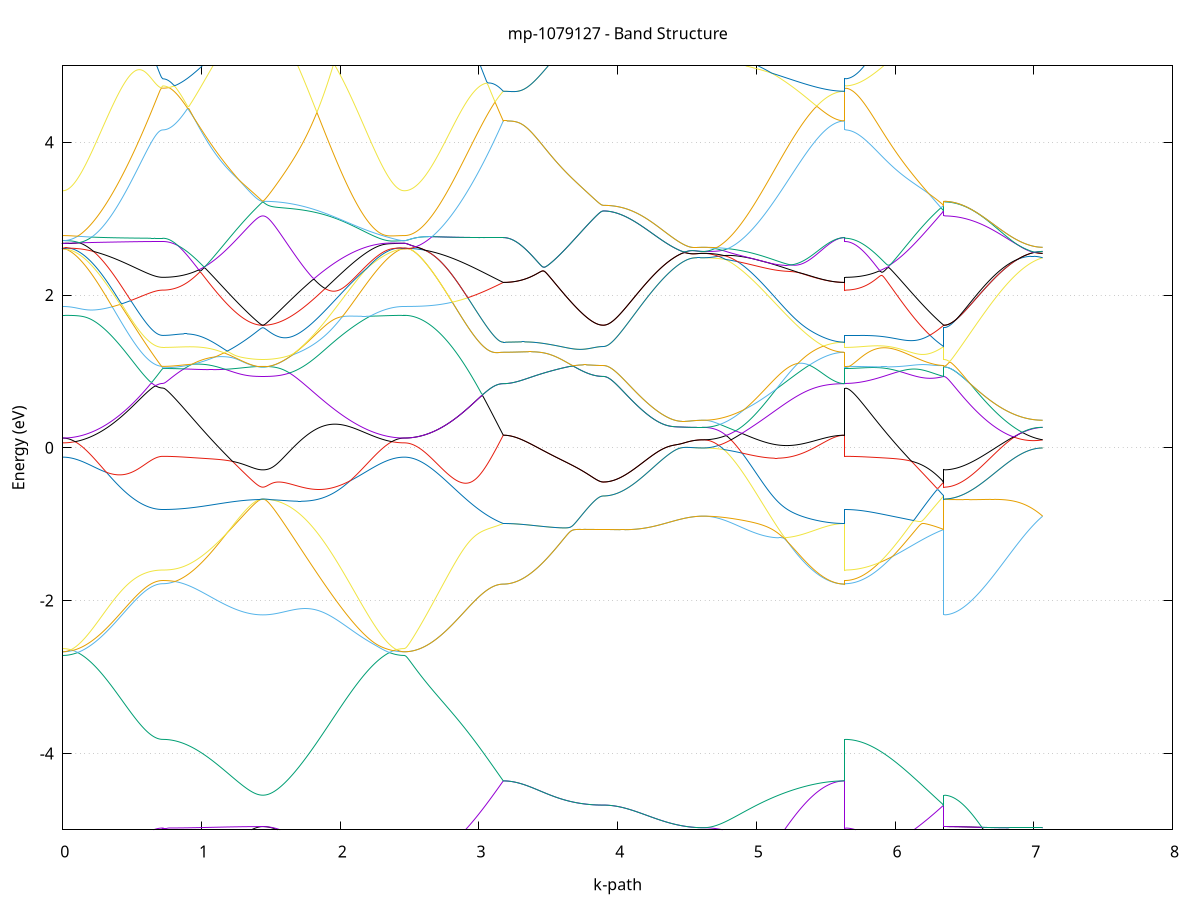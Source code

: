 set title 'mp-1079127 - Band Structure'
set xlabel 'k-path'
set ylabel 'Energy (eV)'
set grid y
set yrange [-5:5]
set terminal png size 800,600
set output 'mp-1079127_bands_gnuplot.png'
plot '-' using 1:2 with lines notitle, '-' using 1:2 with lines notitle, '-' using 1:2 with lines notitle, '-' using 1:2 with lines notitle, '-' using 1:2 with lines notitle, '-' using 1:2 with lines notitle, '-' using 1:2 with lines notitle, '-' using 1:2 with lines notitle, '-' using 1:2 with lines notitle, '-' using 1:2 with lines notitle, '-' using 1:2 with lines notitle, '-' using 1:2 with lines notitle, '-' using 1:2 with lines notitle, '-' using 1:2 with lines notitle, '-' using 1:2 with lines notitle, '-' using 1:2 with lines notitle, '-' using 1:2 with lines notitle, '-' using 1:2 with lines notitle, '-' using 1:2 with lines notitle, '-' using 1:2 with lines notitle, '-' using 1:2 with lines notitle, '-' using 1:2 with lines notitle, '-' using 1:2 with lines notitle, '-' using 1:2 with lines notitle, '-' using 1:2 with lines notitle, '-' using 1:2 with lines notitle, '-' using 1:2 with lines notitle, '-' using 1:2 with lines notitle, '-' using 1:2 with lines notitle, '-' using 1:2 with lines notitle, '-' using 1:2 with lines notitle, '-' using 1:2 with lines notitle, '-' using 1:2 with lines notitle, '-' using 1:2 with lines notitle, '-' using 1:2 with lines notitle, '-' using 1:2 with lines notitle, '-' using 1:2 with lines notitle, '-' using 1:2 with lines notitle, '-' using 1:2 with lines notitle, '-' using 1:2 with lines notitle, '-' using 1:2 with lines notitle, '-' using 1:2 with lines notitle, '-' using 1:2 with lines notitle, '-' using 1:2 with lines notitle, '-' using 1:2 with lines notitle, '-' using 1:2 with lines notitle, '-' using 1:2 with lines notitle, '-' using 1:2 with lines notitle
0.000000 -33.628229
0.009879 -33.628229
0.019758 -33.628129
0.029637 -33.627829
0.039516 -33.627629
0.049395 -33.627229
0.059275 -33.626829
0.069154 -33.626329
0.079033 -33.625729
0.088912 -33.625129
0.098791 -33.624329
0.108670 -33.623529
0.118549 -33.622629
0.128428 -33.621729
0.138307 -33.620629
0.148186 -33.619529
0.158065 -33.618329
0.167945 -33.617129
0.177824 -33.615729
0.187703 -33.614329
0.197582 -33.612929
0.207461 -33.611329
0.217340 -33.609729
0.227219 -33.608029
0.237098 -33.606329
0.246977 -33.604529
0.256856 -33.602629
0.266735 -33.600629
0.276614 -33.598629
0.286494 -33.596529
0.296373 -33.594429
0.306252 -33.592229
0.316131 -33.589929
0.326010 -33.587629
0.335889 -33.585329
0.345768 -33.582829
0.355647 -33.580329
0.365526 -33.577829
0.375405 -33.575229
0.385284 -33.572529
0.395164 -33.569829
0.405043 -33.567129
0.414922 -33.564329
0.424801 -33.561429
0.434680 -33.558529
0.444559 -33.555629
0.454438 -33.552629
0.464317 -33.549629
0.474196 -33.546529
0.484075 -33.543429
0.493954 -33.540329
0.503834 -33.537129
0.513713 -33.533929
0.523592 -33.530729
0.533471 -33.527529
0.543350 -33.524229
0.553229 -33.520929
0.563108 -33.517629
0.572987 -33.514229
0.582866 -33.510829
0.592745 -33.507529
0.602624 -33.504129
0.612504 -33.500729
0.622383 -33.497329
0.632262 -33.493929
0.642141 -33.490529
0.652020 -33.487129
0.661899 -33.483829
0.671778 -33.480529
0.681657 -33.477329
0.691536 -33.474329
0.701415 -33.471529
0.711294 -33.469429
0.721174 -33.468629
0.721174 -33.468629
0.731053 -33.468629
0.740932 -33.468829
0.750811 -33.468929
0.760690 -33.469229
0.770569 -33.469529
0.780448 -33.469929
0.790327 -33.470329
0.800206 -33.470829
0.810085 -33.471429
0.819964 -33.472029
0.829844 -33.472729
0.839723 -33.473429
0.849602 -33.474229
0.859481 -33.475129
0.869360 -33.475929
0.879239 -33.476829
0.889118 -33.477829
0.898997 -33.478729
0.908876 -33.479729
0.918755 -33.480829
0.928634 -33.481829
0.938513 -33.482929
0.948393 -33.483929
0.958272 -33.485029
0.968151 -33.486129
0.978030 -33.487229
0.987909 -33.488329
0.997788 -33.489429
1.007667 -33.490529
1.017546 -33.491629
1.027425 -33.492729
1.037304 -33.493829
1.047183 -33.494929
1.057063 -33.496029
1.066942 -33.497029
1.076821 -33.498129
1.086700 -33.499129
1.096579 -33.500229
1.106458 -33.501229
1.116337 -33.502229
1.126216 -33.503129
1.136095 -33.504129
1.145974 -33.505029
1.155853 -33.505929
1.165733 -33.506829
1.175612 -33.507629
1.185491 -33.508529
1.195370 -33.509329
1.205249 -33.510029
1.215128 -33.510829
1.225007 -33.511529
1.234886 -33.512229
1.244765 -33.512929
1.254644 -33.513529
1.264523 -33.514129
1.274403 -33.514729
1.284282 -33.515229
1.294161 -33.515829
1.304040 -33.516229
1.313919 -33.516729
1.323798 -33.517129
1.333677 -33.517529
1.343556 -33.517829
1.353435 -33.518229
1.363314 -33.518429
1.373193 -33.518729
1.383072 -33.518929
1.392952 -33.519129
1.402831 -33.519329
1.412710 -33.519429
1.422589 -33.519529
1.432468 -33.519529
1.442347 -33.519529
1.442347 -33.519529
1.452346 -33.519529
1.462345 -33.519629
1.472344 -33.519629
1.482343 -33.519729
1.492342 -33.519829
1.502341 -33.519929
1.512340 -33.520129
1.522339 -33.520229
1.532338 -33.520429
1.542337 -33.520629
1.552336 -33.520829
1.562334 -33.521129
1.572333 -33.521429
1.582332 -33.521729
1.592331 -33.522029
1.602330 -33.522429
1.612329 -33.522829
1.622328 -33.523229
1.632327 -33.523629
1.642326 -33.524129
1.652325 -33.524629
1.662324 -33.525129
1.672323 -33.525729
1.682322 -33.526329
1.692321 -33.526929
1.702320 -33.527629
1.712319 -33.528329
1.722318 -33.529029
1.732317 -33.529829
1.742316 -33.530629
1.752315 -33.531529
1.762314 -33.532429
1.772313 -33.533329
1.782311 -33.534329
1.792310 -33.535329
1.802309 -33.536429
1.812308 -33.537529
1.822307 -33.538629
1.832306 -33.539829
1.842305 -33.541129
1.852304 -33.542329
1.862303 -33.543629
1.872302 -33.545029
1.882301 -33.546429
1.892300 -33.547929
1.902299 -33.549429
1.912298 -33.550929
1.922297 -33.552529
1.932296 -33.554129
1.942295 -33.555729
1.952294 -33.557429
1.962293 -33.559129
1.972292 -33.560929
1.982291 -33.562629
1.992290 -33.564429
2.002288 -33.566329
2.012287 -33.568129
2.022286 -33.570029
2.032285 -33.571929
2.042284 -33.573829
2.052283 -33.575729
2.062282 -33.577629
2.072281 -33.579529
2.082280 -33.581529
2.092279 -33.583429
2.102278 -33.585329
2.112277 -33.587229
2.122276 -33.589129
2.132275 -33.591129
2.142274 -33.592929
2.152273 -33.594829
2.162272 -33.596629
2.172271 -33.598429
2.182270 -33.600229
2.192269 -33.602029
2.202268 -33.603729
2.212267 -33.605429
2.222265 -33.607029
2.232264 -33.608629
2.242263 -33.610229
2.252262 -33.611729
2.262261 -33.613129
2.272260 -33.614529
2.282259 -33.615929
2.292258 -33.617129
2.302257 -33.618429
2.312256 -33.619529
2.322255 -33.620629
2.332254 -33.621629
2.342253 -33.622629
2.352252 -33.623529
2.362251 -33.624329
2.372250 -33.625029
2.382249 -33.625729
2.392248 -33.626329
2.402247 -33.626829
2.412246 -33.627229
2.422245 -33.627629
2.432244 -33.627829
2.442242 -33.628029
2.452241 -33.628229
2.462240 -33.628229
2.462240 -33.628229
2.472145 -33.628229
2.482050 -33.628129
2.491955 -33.627929
2.501860 -33.627729
2.511765 -33.627429
2.521670 -33.627029
2.531575 -33.626629
2.541480 -33.626129
2.551385 -33.625629
2.561289 -33.625029
2.571194 -33.624329
2.581099 -33.623629
2.591004 -33.622829
2.600909 -33.621929
2.610814 -33.621029
2.620719 -33.620029
2.630624 -33.619029
2.640529 -33.617829
2.650434 -33.616729
2.660338 -33.615429
2.670243 -33.614129
2.680148 -33.612829
2.690053 -33.611429
2.699958 -33.609929
2.709863 -33.608429
2.719768 -33.606829
2.729673 -33.605229
2.739578 -33.603529
2.749483 -33.601829
2.759387 -33.600029
2.769292 -33.598229
2.779197 -33.596329
2.789102 -33.594429
2.799007 -33.592429
2.808912 -33.590429
2.818817 -33.588329
2.828722 -33.586229
2.838627 -33.584029
2.848532 -33.581829
2.858436 -33.579529
2.868341 -33.577229
2.878246 -33.574829
2.888151 -33.572429
2.898056 -33.570029
2.907961 -33.567629
2.917866 -33.565129
2.927771 -33.562529
2.937676 -33.559929
2.947581 -33.557329
2.957485 -33.554729
2.967390 -33.552029
2.977295 -33.549329
2.987200 -33.546629
2.997105 -33.543829
3.007010 -33.541029
3.016915 -33.538229
3.026820 -33.535429
3.036725 -33.532629
3.046630 -33.529729
3.056535 -33.526829
3.066439 -33.523929
3.076344 -33.521029
3.086249 -33.518029
3.096154 -33.515129
3.106059 -33.512129
3.115964 -33.509129
3.125869 -33.506129
3.135774 -33.503129
3.145679 -33.500129
3.155584 -33.497129
3.165488 -33.494129
3.175393 -33.491129
3.175393 -33.491129
3.185272 -33.491129
3.195151 -33.491029
3.205031 -33.491029
3.214910 -33.491029
3.224789 -33.490929
3.234668 -33.490929
3.244547 -33.490829
3.254426 -33.490729
3.264305 -33.490629
3.274184 -33.490529
3.284063 -33.490429
3.293942 -33.490329
3.303821 -33.490129
3.313701 -33.490029
3.323580 -33.489929
3.333459 -33.489729
3.343338 -33.489629
3.353217 -33.489429
3.363096 -33.489229
3.372975 -33.489029
3.382854 -33.488829
3.392733 -33.488629
3.402612 -33.488429
3.412491 -33.488229
3.422371 -33.488029
3.432250 -33.487829
3.442129 -33.487629
3.452008 -33.487429
3.461887 -33.487129
3.471766 -33.486929
3.481645 -33.486629
3.491524 -33.486429
3.501403 -33.486129
3.511282 -33.485929
3.521161 -33.485629
3.531041 -33.485329
3.540920 -33.485029
3.550799 -33.484729
3.560678 -33.484429
3.570557 -33.484129
3.580436 -33.483829
3.590315 -33.483529
3.600194 -33.483229
3.610073 -33.482929
3.619952 -33.482529
3.629831 -33.482229
3.639711 -33.481829
3.649590 -33.481429
3.659469 -33.481029
3.669348 -33.480629
3.679227 -33.480229
3.689106 -33.479829
3.698985 -33.479429
3.708864 -33.479029
3.718743 -33.478629
3.728622 -33.478129
3.738501 -33.477729
3.748380 -33.477229
3.758260 -33.476829
3.768139 -33.476329
3.778018 -33.475929
3.787897 -33.475429
3.797776 -33.475029
3.807655 -33.474629
3.817534 -33.474229
3.827413 -33.473829
3.837292 -33.473529
3.847171 -33.473229
3.857050 -33.472929
3.866930 -33.472729
3.876809 -33.472629
3.886688 -33.472529
3.896567 -33.472529
3.896567 -33.472529
3.906446 -33.472829
3.916325 -33.473729
3.926204 -33.475029
3.936083 -33.476829
3.945962 -33.478929
3.955841 -33.481329
3.965720 -33.483829
3.975600 -33.486529
3.985479 -33.489329
3.995358 -33.492229
4.005237 -33.495229
4.015116 -33.498229
4.024995 -33.501229
4.034874 -33.504329
4.044753 -33.507429
4.054632 -33.510629
4.064511 -33.513729
4.074390 -33.516929
4.084270 -33.520029
4.094149 -33.523129
4.104028 -33.526329
4.113907 -33.529429
4.123786 -33.532429
4.133665 -33.535529
4.143544 -33.538629
4.153423 -33.541629
4.163302 -33.544629
4.173181 -33.547529
4.183060 -33.550529
4.192940 -33.553429
4.202819 -33.556229
4.212698 -33.559029
4.222577 -33.561829
4.232456 -33.564529
4.242335 -33.567229
4.252214 -33.569829
4.262093 -33.572429
4.271972 -33.574929
4.281851 -33.577429
4.291730 -33.579829
4.301609 -33.582129
4.311489 -33.584429
4.321368 -33.586729
4.331247 -33.588829
4.341126 -33.591029
4.351005 -33.593029
4.360884 -33.595029
4.370763 -33.596929
4.380642 -33.598829
4.390521 -33.600629
4.400400 -33.602329
4.410279 -33.603929
4.420159 -33.605529
4.430038 -33.607029
4.439917 -33.608429
4.449796 -33.609829
4.459675 -33.611129
4.469554 -33.612329
4.479433 -33.613429
4.489312 -33.614529
4.499191 -33.615529
4.509070 -33.616429
4.518949 -33.617229
4.528829 -33.618029
4.538708 -33.618729
4.548587 -33.619329
4.558466 -33.619829
4.568345 -33.620229
4.578224 -33.620629
4.588103 -33.620929
4.597982 -33.621129
4.607861 -33.621229
4.617740 -33.621229
4.617740 -33.621229
4.627739 -33.621229
4.637738 -33.621129
4.647737 -33.621029
4.657736 -33.620829
4.667735 -33.620629
4.677734 -33.620329
4.687733 -33.620029
4.697732 -33.619729
4.707731 -33.619229
4.717730 -33.618829
4.727729 -33.618329
4.737728 -33.617729
4.747727 -33.617129
4.757726 -33.616529
4.767725 -33.615829
4.777724 -33.615029
4.787723 -33.614229
4.797722 -33.613429
4.807720 -33.612529
4.817719 -33.611629
4.827718 -33.610629
4.837717 -33.609629
4.847716 -33.608629
4.857715 -33.607529
4.867714 -33.606329
4.877713 -33.605129
4.887712 -33.603929
4.897711 -33.602729
4.907710 -33.601429
4.917709 -33.600029
4.927708 -33.598729
4.937707 -33.597329
4.947706 -33.595829
4.957705 -33.594329
4.967704 -33.592829
4.977703 -33.591329
4.987702 -33.589729
4.997701 -33.588129
5.007700 -33.586529
5.017699 -33.584829
5.027697 -33.583129
5.037696 -33.581429
5.047695 -33.579629
5.057694 -33.577929
5.067693 -33.576129
5.077692 -33.574329
5.087691 -33.572429
5.097690 -33.570629
5.107689 -33.568729
5.117688 -33.566829
5.127687 -33.564929
5.137686 -33.563029
5.147685 -33.561029
5.157684 -33.559129
5.167683 -33.557129
5.177682 -33.555229
5.187681 -33.553229
5.197680 -33.551229
5.207679 -33.549229
5.217678 -33.547329
5.227677 -33.545329
5.237676 -33.543329
5.247674 -33.541329
5.257673 -33.539329
5.267672 -33.537429
5.277671 -33.535429
5.287670 -33.533529
5.297669 -33.531529
5.307668 -33.529629
5.317667 -33.527729
5.327666 -33.525829
5.337665 -33.524029
5.347664 -33.522129
5.357663 -33.520329
5.367662 -33.518629
5.377661 -33.516829
5.387660 -33.515129
5.397659 -33.513429
5.407658 -33.511829
5.417657 -33.510229
5.427656 -33.508729
5.437655 -33.507129
5.447654 -33.505729
5.457653 -33.504329
5.467651 -33.503029
5.477650 -33.501729
5.487649 -33.500429
5.497648 -33.499329
5.507647 -33.498229
5.517646 -33.497229
5.527645 -33.496229
5.537644 -33.495329
5.547643 -33.494529
5.557642 -33.493829
5.567641 -33.493229
5.577640 -33.492629
5.587639 -33.492129
5.597638 -33.491829
5.607637 -33.491529
5.617636 -33.491229
5.627635 -33.491129
5.637634 -33.491129
5.637634 -33.468629
5.647539 -33.468629
5.657444 -33.468529
5.667348 -33.468429
5.677253 -33.468329
5.687158 -33.468229
5.697063 -33.468029
5.706968 -33.467729
5.716873 -33.467529
5.726778 -33.467229
5.736683 -33.466829
5.746588 -33.466529
5.756493 -33.466129
5.766397 -33.465629
5.776302 -33.465129
5.786207 -33.464629
5.796112 -33.464129
5.806017 -33.463629
5.815922 -33.463029
5.825827 -33.462429
5.835732 -33.461729
5.845637 -33.461129
5.855542 -33.460429
5.865446 -33.459729
5.875351 -33.459029
5.885256 -33.458229
5.895161 -33.457529
5.905066 -33.457329
5.914971 -33.457529
5.924876 -33.457829
5.934781 -33.458129
5.944686 -33.458429
5.954591 -33.458729
5.964495 -33.459029
5.974400 -33.459429
5.984305 -33.459729
5.994210 -33.460129
6.004115 -33.460529
6.014020 -33.460929
6.023925 -33.461329
6.033830 -33.461729
6.043735 -33.462129
6.053640 -33.462629
6.063544 -33.463029
6.073449 -33.463529
6.083354 -33.463929
6.093259 -33.464429
6.103164 -33.464929
6.113069 -33.465329
6.122974 -33.465829
6.132879 -33.466229
6.142784 -33.466729
6.152689 -33.467129
6.162594 -33.467629
6.172498 -33.468029
6.182403 -33.468429
6.192308 -33.468829
6.202213 -33.469229
6.212118 -33.469629
6.222023 -33.470029
6.231928 -33.470329
6.241833 -33.470729
6.251738 -33.471029
6.261643 -33.471229
6.271547 -33.471529
6.281452 -33.471729
6.291357 -33.471929
6.301262 -33.472129
6.311167 -33.472229
6.321072 -33.472329
6.330977 -33.472429
6.340882 -33.472529
6.350787 -33.472529
6.350787 -33.519529
6.360692 -33.519629
6.370596 -33.519829
6.380501 -33.520229
6.390406 -33.520729
6.400311 -33.521329
6.410216 -33.522129
6.420121 -33.523029
6.430026 -33.524029
6.439931 -33.525229
6.449836 -33.526529
6.459741 -33.527829
6.469645 -33.529329
6.479550 -33.530929
6.489455 -33.532529
6.499360 -33.534329
6.509265 -33.536129
6.519170 -33.538029
6.529075 -33.539929
6.538980 -33.541929
6.548885 -33.543929
6.558790 -33.546029
6.568694 -33.548129
6.578599 -33.550329
6.588504 -33.552429
6.598409 -33.554629
6.608314 -33.556829
6.618219 -33.559029
6.628124 -33.561329
6.638029 -33.563529
6.647934 -33.565729
6.657839 -33.567929
6.667743 -33.570129
6.677648 -33.572329
6.687553 -33.574529
6.697458 -33.576629
6.707363 -33.578729
6.717268 -33.580829
6.727173 -33.582929
6.737078 -33.584929
6.746983 -33.586929
6.756888 -33.588829
6.766793 -33.590729
6.776697 -33.592629
6.786602 -33.594429
6.796507 -33.596229
6.806412 -33.597929
6.816317 -33.599629
6.826222 -33.601229
6.836127 -33.602829
6.846032 -33.604329
6.855937 -33.605729
6.865842 -33.607229
6.875746 -33.608529
6.885651 -33.609829
6.895556 -33.611029
6.905461 -33.612129
6.915366 -33.613229
6.925271 -33.614229
6.935176 -33.615229
6.945081 -33.616129
6.954986 -33.616929
6.964891 -33.617629
6.974795 -33.618329
6.984700 -33.618929
6.994605 -33.619429
7.004510 -33.619929
7.014415 -33.620329
7.024320 -33.620629
7.034225 -33.620929
7.044130 -33.621129
7.054035 -33.621229
7.063940 -33.621229
e
0.000000 -33.546129
0.009879 -33.546029
0.019758 -33.546029
0.029637 -33.545829
0.039516 -33.545629
0.049395 -33.545329
0.059275 -33.545029
0.069154 -33.544629
0.079033 -33.544229
0.088912 -33.543729
0.098791 -33.543129
0.108670 -33.542529
0.118549 -33.541829
0.128428 -33.541129
0.138307 -33.540329
0.148186 -33.539529
0.158065 -33.538629
0.167945 -33.537629
0.177824 -33.536629
0.187703 -33.535529
0.197582 -33.534429
0.207461 -33.533329
0.217340 -33.532029
0.227219 -33.530829
0.237098 -33.529429
0.246977 -33.528029
0.256856 -33.526629
0.266735 -33.525129
0.276614 -33.523629
0.286494 -33.522029
0.296373 -33.520429
0.306252 -33.518729
0.316131 -33.517029
0.326010 -33.515329
0.335889 -33.513529
0.345768 -33.511629
0.355647 -33.509729
0.365526 -33.507829
0.375405 -33.505829
0.385284 -33.503829
0.395164 -33.501829
0.405043 -33.499729
0.414922 -33.497629
0.424801 -33.495529
0.434680 -33.493329
0.444559 -33.491129
0.454438 -33.488929
0.464317 -33.486629
0.474196 -33.484429
0.484075 -33.482129
0.493954 -33.479729
0.503834 -33.477429
0.513713 -33.475129
0.523592 -33.472729
0.533471 -33.470329
0.543350 -33.468029
0.553229 -33.465629
0.563108 -33.463229
0.572987 -33.460929
0.582866 -33.458529
0.592745 -33.456229
0.602624 -33.453929
0.612504 -33.451629
0.622383 -33.449529
0.632262 -33.447429
0.642141 -33.445329
0.652020 -33.443429
0.661899 -33.441729
0.671778 -33.443029
0.681657 -33.446129
0.691536 -33.449129
0.701415 -33.451829
0.711294 -33.453929
0.721174 -33.454729
0.721174 -33.454729
0.731053 -33.454829
0.740932 -33.454929
0.750811 -33.455129
0.760690 -33.455429
0.770569 -33.455829
0.780448 -33.456329
0.790327 -33.456929
0.800206 -33.457529
0.810085 -33.458229
0.819964 -33.459029
0.829844 -33.459829
0.839723 -33.460829
0.849602 -33.461729
0.859481 -33.462829
0.869360 -33.463929
0.879239 -33.465029
0.889118 -33.466229
0.898997 -33.467429
0.908876 -33.468629
0.918755 -33.469929
0.928634 -33.471229
0.938513 -33.472529
0.948393 -33.473929
0.958272 -33.475229
0.968151 -33.476629
0.978030 -33.478029
0.987909 -33.479429
0.997788 -33.480829
1.007667 -33.482229
1.017546 -33.483629
1.027425 -33.485029
1.037304 -33.486429
1.047183 -33.487829
1.057063 -33.489129
1.066942 -33.490529
1.076821 -33.491829
1.086700 -33.493229
1.096579 -33.494529
1.106458 -33.495829
1.116337 -33.497029
1.126216 -33.498329
1.136095 -33.499529
1.145974 -33.500729
1.155853 -33.501829
1.165733 -33.503029
1.175612 -33.504129
1.185491 -33.505129
1.195370 -33.506229
1.205249 -33.507229
1.215128 -33.508229
1.225007 -33.509129
1.234886 -33.510029
1.244765 -33.510929
1.254644 -33.511729
1.264523 -33.512529
1.274403 -33.513229
1.284282 -33.513929
1.294161 -33.514629
1.304040 -33.515229
1.313919 -33.515829
1.323798 -33.516429
1.333677 -33.516929
1.343556 -33.517329
1.353435 -33.517729
1.363314 -33.518129
1.373193 -33.518429
1.383072 -33.518729
1.392952 -33.519029
1.402831 -33.519229
1.412710 -33.519329
1.422589 -33.519429
1.432468 -33.519529
1.442347 -33.519529
1.442347 -33.519529
1.452346 -33.519529
1.462345 -33.519329
1.472344 -33.519129
1.482343 -33.518729
1.492342 -33.518329
1.502341 -33.517729
1.512340 -33.517129
1.522339 -33.516329
1.532338 -33.515529
1.542337 -33.514529
1.552336 -33.513529
1.562334 -33.512329
1.572333 -33.511129
1.582332 -33.509729
1.592331 -33.508329
1.602330 -33.506829
1.612329 -33.505229
1.622328 -33.503529
1.632327 -33.501729
1.642326 -33.499929
1.652325 -33.497929
1.662324 -33.495929
1.672323 -33.493829
1.682322 -33.491629
1.692321 -33.489329
1.702320 -33.487029
1.712319 -33.484629
1.722318 -33.482129
1.732317 -33.479629
1.742316 -33.477029
1.752315 -33.474429
1.762314 -33.471729
1.772313 -33.468929
1.782311 -33.466129
1.792310 -33.463229
1.802309 -33.460329
1.812308 -33.457429
1.822307 -33.454429
1.832306 -33.451429
1.842305 -33.448329
1.852304 -33.447029
1.862303 -33.449829
1.872302 -33.452629
1.882301 -33.455329
1.892300 -33.458129
1.902299 -33.460829
1.912298 -33.463529
1.922297 -33.466229
1.932296 -33.468829
1.942295 -33.471429
1.952294 -33.474029
1.962293 -33.476529
1.972292 -33.479129
1.982291 -33.481629
1.992290 -33.484029
2.002288 -33.486429
2.012287 -33.488829
2.022286 -33.491229
2.032285 -33.493529
2.042284 -33.495829
2.052283 -33.498029
2.062282 -33.500229
2.072281 -33.502329
2.082280 -33.504429
2.092279 -33.506529
2.102278 -33.508529
2.112277 -33.510529
2.122276 -33.512429
2.132275 -33.514329
2.142274 -33.516129
2.152273 -33.517929
2.162272 -33.519629
2.172271 -33.521329
2.182270 -33.522929
2.192269 -33.524529
2.202268 -33.526029
2.212267 -33.527529
2.222265 -33.529029
2.232264 -33.530329
2.242263 -33.531629
2.252262 -33.532929
2.262261 -33.534129
2.272260 -33.535329
2.282259 -33.536429
2.292258 -33.537429
2.302257 -33.538429
2.312256 -33.539329
2.322255 -33.540229
2.332254 -33.541029
2.342253 -33.541729
2.352252 -33.542429
2.362251 -33.543129
2.372250 -33.543629
2.382249 -33.544129
2.392248 -33.544629
2.402247 -33.545029
2.412246 -33.545329
2.422245 -33.545629
2.432244 -33.545829
2.442242 -33.546029
2.452241 -33.546029
2.462240 -33.546129
2.462240 -33.546129
2.472145 -33.546029
2.482050 -33.545929
2.491955 -33.545729
2.501860 -33.545429
2.511765 -33.545029
2.521670 -33.544529
2.531575 -33.543929
2.541480 -33.543229
2.551385 -33.542529
2.561289 -33.541629
2.571194 -33.540729
2.581099 -33.539729
2.591004 -33.538529
2.600909 -33.537429
2.610814 -33.536129
2.620719 -33.534729
2.630624 -33.533229
2.640529 -33.531729
2.650434 -33.530129
2.660338 -33.528429
2.670243 -33.526629
2.680148 -33.524829
2.690053 -33.522829
2.699958 -33.520829
2.709863 -33.518729
2.719768 -33.516629
2.729673 -33.514329
2.739578 -33.512029
2.749483 -33.509629
2.759387 -33.507129
2.769292 -33.504529
2.779197 -33.501929
2.789102 -33.499229
2.799007 -33.496429
2.808912 -33.493629
2.818817 -33.490729
2.828722 -33.487729
2.838627 -33.484729
2.848532 -33.481629
2.858436 -33.478429
2.868341 -33.475229
2.878246 -33.471929
2.888151 -33.468629
2.898056 -33.465229
2.907961 -33.461829
2.917866 -33.458329
2.927771 -33.454729
2.937676 -33.451229
2.947581 -33.447529
2.957485 -33.443829
2.967390 -33.440129
2.977295 -33.436429
2.987200 -33.435129
2.997105 -33.437929
3.007010 -33.440729
3.016915 -33.443529
3.026820 -33.446429
3.036725 -33.449329
3.046630 -33.452229
3.056535 -33.455129
3.066439 -33.458129
3.076344 -33.461029
3.086249 -33.464029
3.096154 -33.467029
3.106059 -33.470029
3.115964 -33.473029
3.125869 -33.476029
3.135774 -33.479029
3.145679 -33.482029
3.155584 -33.485029
3.165488 -33.488029
3.175393 -33.491129
3.175393 -33.491129
3.185272 -33.491129
3.195151 -33.491029
3.205031 -33.491029
3.214910 -33.491029
3.224789 -33.490929
3.234668 -33.490829
3.244547 -33.490829
3.254426 -33.490729
3.264305 -33.490629
3.274184 -33.490529
3.284063 -33.490429
3.293942 -33.490329
3.303821 -33.490129
3.313701 -33.490029
3.323580 -33.489929
3.333459 -33.489729
3.343338 -33.489629
3.353217 -33.489429
3.363096 -33.489229
3.372975 -33.489029
3.382854 -33.488829
3.392733 -33.488629
3.402612 -33.488429
3.412491 -33.488229
3.422371 -33.488029
3.432250 -33.487829
3.442129 -33.487629
3.452008 -33.487429
3.461887 -33.487129
3.471766 -33.486929
3.481645 -33.486629
3.491524 -33.486429
3.501403 -33.486129
3.511282 -33.485929
3.521161 -33.485629
3.531041 -33.485329
3.540920 -33.485029
3.550799 -33.484729
3.560678 -33.484429
3.570557 -33.484129
3.580436 -33.483829
3.590315 -33.483529
3.600194 -33.483229
3.610073 -33.482929
3.619952 -33.482529
3.629831 -33.482229
3.639711 -33.481829
3.649590 -33.481429
3.659469 -33.481029
3.669348 -33.480629
3.679227 -33.480229
3.689106 -33.479829
3.698985 -33.479429
3.708864 -33.479029
3.718743 -33.478629
3.728622 -33.478129
3.738501 -33.477729
3.748380 -33.477229
3.758260 -33.476829
3.768139 -33.476329
3.778018 -33.475929
3.787897 -33.475429
3.797776 -33.475029
3.807655 -33.474629
3.817534 -33.474229
3.827413 -33.473829
3.837292 -33.473529
3.847171 -33.473229
3.857050 -33.472929
3.866930 -33.472729
3.876809 -33.472629
3.886688 -33.472529
3.896567 -33.472529
3.896567 -33.472529
3.906446 -33.472829
3.916325 -33.473729
3.926204 -33.475029
3.936083 -33.476829
3.945962 -33.478929
3.955841 -33.481329
3.965720 -33.483829
3.975600 -33.486529
3.985479 -33.489329
3.995358 -33.492229
4.005237 -33.495229
4.015116 -33.498229
4.024995 -33.501229
4.034874 -33.504329
4.044753 -33.507429
4.054632 -33.510629
4.064511 -33.513729
4.074390 -33.516929
4.084270 -33.520029
4.094149 -33.523129
4.104028 -33.526329
4.113907 -33.529429
4.123786 -33.532429
4.133665 -33.535529
4.143544 -33.538629
4.153423 -33.541629
4.163302 -33.544629
4.173181 -33.547529
4.183060 -33.550529
4.192940 -33.553429
4.202819 -33.556229
4.212698 -33.559029
4.222577 -33.561829
4.232456 -33.564529
4.242335 -33.567229
4.252214 -33.569829
4.262093 -33.572429
4.271972 -33.574929
4.281851 -33.577429
4.291730 -33.579829
4.301609 -33.582129
4.311489 -33.584429
4.321368 -33.586729
4.331247 -33.588829
4.341126 -33.591029
4.351005 -33.593029
4.360884 -33.595029
4.370763 -33.596929
4.380642 -33.598829
4.390521 -33.600629
4.400400 -33.602329
4.410279 -33.603929
4.420159 -33.605529
4.430038 -33.607029
4.439917 -33.608429
4.449796 -33.609829
4.459675 -33.611129
4.469554 -33.612329
4.479433 -33.613429
4.489312 -33.614529
4.499191 -33.615529
4.509070 -33.616429
4.518949 -33.617229
4.528829 -33.618029
4.538708 -33.618729
4.548587 -33.619329
4.558466 -33.619829
4.568345 -33.620229
4.578224 -33.620629
4.588103 -33.620929
4.597982 -33.621129
4.607861 -33.621229
4.617740 -33.621229
4.617740 -33.621229
4.627739 -33.621229
4.637738 -33.621029
4.647737 -33.620729
4.657736 -33.620329
4.667735 -33.619829
4.677734 -33.619229
4.687733 -33.618429
4.697732 -33.617629
4.707731 -33.616629
4.717730 -33.615529
4.727729 -33.614329
4.737728 -33.613029
4.747727 -33.611629
4.757726 -33.610129
4.767725 -33.608529
4.777724 -33.606829
4.787723 -33.605029
4.797722 -33.603129
4.807720 -33.601029
4.817719 -33.598929
4.827718 -33.596729
4.837717 -33.594429
4.847716 -33.592029
4.857715 -33.589529
4.867714 -33.586929
4.877713 -33.584229
4.887712 -33.581529
4.897711 -33.578729
4.907710 -33.575829
4.917709 -33.572829
4.927708 -33.569729
4.937707 -33.566629
4.947706 -33.563429
4.957705 -33.560229
4.967704 -33.556829
4.977703 -33.553429
4.987702 -33.550029
4.997701 -33.546529
5.007700 -33.542929
5.017699 -33.539329
5.027697 -33.535729
5.037696 -33.532029
5.047695 -33.528229
5.057694 -33.524529
5.067693 -33.520729
5.077692 -33.516829
5.087691 -33.513029
5.097690 -33.509129
5.107689 -33.505229
5.117688 -33.501229
5.127687 -33.497329
5.137686 -33.493329
5.147685 -33.489329
5.157684 -33.485429
5.167683 -33.481429
5.177682 -33.477429
5.187681 -33.473429
5.197680 -33.469429
5.207679 -33.465529
5.217678 -33.461529
5.227677 -33.457629
5.237676 -33.453629
5.247674 -33.449729
5.257673 -33.445929
5.267672 -33.442029
5.277671 -33.438229
5.287670 -33.434429
5.297669 -33.432329
5.307668 -33.435429
5.317667 -33.438529
5.327666 -33.441529
5.337665 -33.444429
5.347664 -33.447329
5.357663 -33.450129
5.367662 -33.452829
5.377661 -33.455429
5.387660 -33.458029
5.397659 -33.460529
5.407658 -33.462929
5.417657 -33.465229
5.427656 -33.467429
5.437655 -33.469529
5.447654 -33.471629
5.457653 -33.473529
5.467651 -33.475429
5.477650 -33.477129
5.487649 -33.478829
5.497648 -33.480329
5.507647 -33.481829
5.517646 -33.483129
5.527645 -33.484429
5.537644 -33.485529
5.547643 -33.486629
5.557642 -33.487529
5.567641 -33.488329
5.577640 -33.489029
5.587639 -33.489729
5.597638 -33.490229
5.607637 -33.490629
5.617636 -33.490829
5.627635 -33.491029
5.637634 -33.491129
5.637634 -33.454729
5.647539 -33.454729
5.657444 -33.454729
5.667348 -33.454729
5.677253 -33.454829
5.687158 -33.454829
5.697063 -33.454829
5.706968 -33.454829
5.716873 -33.454929
5.726778 -33.454929
5.736683 -33.454929
5.746588 -33.455029
5.756493 -33.455129
5.766397 -33.455129
5.776302 -33.455229
5.786207 -33.455329
5.796112 -33.455429
5.806017 -33.455529
5.815922 -33.455629
5.825827 -33.455729
5.835732 -33.455929
5.845637 -33.456029
5.855542 -33.456229
5.865446 -33.456429
5.875351 -33.456629
5.885256 -33.456829
5.895161 -33.457029
5.905066 -33.456729
5.914971 -33.455929
5.924876 -33.455129
5.934781 -33.454329
5.944686 -33.453529
5.954591 -33.452729
5.964495 -33.451929
5.974400 -33.451129
5.984305 -33.450429
5.994210 -33.449629
6.004115 -33.448829
6.014020 -33.448929
6.023925 -33.450129
6.033830 -33.451529
6.043735 -33.452829
6.053640 -33.454029
6.063544 -33.455329
6.073449 -33.456529
6.083354 -33.457629
6.093259 -33.458729
6.103164 -33.459829
6.113069 -33.460829
6.122974 -33.461829
6.132879 -33.462729
6.142784 -33.463629
6.152689 -33.464529
6.162594 -33.465329
6.172498 -33.466029
6.182403 -33.466729
6.192308 -33.467429
6.202213 -33.468029
6.212118 -33.468629
6.222023 -33.469229
6.231928 -33.469729
6.241833 -33.470129
6.251738 -33.470529
6.261643 -33.470929
6.271547 -33.471229
6.281452 -33.471529
6.291357 -33.471829
6.301262 -33.472029
6.311167 -33.472229
6.321072 -33.472329
6.330977 -33.472429
6.340882 -33.472429
6.350787 -33.472529
6.350787 -33.519529
6.360692 -33.519629
6.370596 -33.519829
6.380501 -33.520229
6.390406 -33.520729
6.400311 -33.521329
6.410216 -33.522129
6.420121 -33.523029
6.430026 -33.524029
6.439931 -33.525229
6.449836 -33.526529
6.459741 -33.527829
6.469645 -33.529329
6.479550 -33.530929
6.489455 -33.532529
6.499360 -33.534329
6.509265 -33.536129
6.519170 -33.538029
6.529075 -33.539929
6.538980 -33.541929
6.548885 -33.543929
6.558790 -33.546029
6.568694 -33.548129
6.578599 -33.550329
6.588504 -33.552429
6.598409 -33.554629
6.608314 -33.556829
6.618219 -33.559029
6.628124 -33.561329
6.638029 -33.563529
6.647934 -33.565729
6.657839 -33.567929
6.667743 -33.570129
6.677648 -33.572329
6.687553 -33.574529
6.697458 -33.576629
6.707363 -33.578729
6.717268 -33.580829
6.727173 -33.582929
6.737078 -33.584929
6.746983 -33.586929
6.756888 -33.588829
6.766793 -33.590729
6.776697 -33.592629
6.786602 -33.594429
6.796507 -33.596229
6.806412 -33.597929
6.816317 -33.599629
6.826222 -33.601229
6.836127 -33.602829
6.846032 -33.604329
6.855937 -33.605729
6.865842 -33.607229
6.875746 -33.608529
6.885651 -33.609829
6.895556 -33.611029
6.905461 -33.612129
6.915366 -33.613229
6.925271 -33.614229
6.935176 -33.615229
6.945081 -33.616129
6.954986 -33.616929
6.964891 -33.617629
6.974795 -33.618329
6.984700 -33.618929
6.994605 -33.619429
7.004510 -33.619929
7.014415 -33.620329
7.024320 -33.620629
7.034225 -33.620929
7.044130 -33.621129
7.054035 -33.621229
7.063940 -33.621229
e
0.000000 -33.459029
0.009879 -33.459029
0.019758 -33.458929
0.029637 -33.458729
0.039516 -33.458529
0.049395 -33.458229
0.059275 -33.457929
0.069154 -33.457429
0.079033 -33.456929
0.088912 -33.456429
0.098791 -33.455729
0.108670 -33.455029
0.118549 -33.454329
0.128428 -33.453529
0.138307 -33.452629
0.148186 -33.451629
0.158065 -33.450629
0.167945 -33.449529
0.177824 -33.448429
0.187703 -33.447229
0.197582 -33.445929
0.207461 -33.444629
0.217340 -33.443229
0.227219 -33.441829
0.237098 -33.440329
0.246977 -33.438729
0.256856 -33.437129
0.266735 -33.435529
0.276614 -33.433729
0.286494 -33.432029
0.296373 -33.430129
0.306252 -33.428329
0.316131 -33.426429
0.326010 -33.424429
0.335889 -33.422429
0.345768 -33.420429
0.355647 -33.418329
0.365526 -33.416229
0.375405 -33.414029
0.385284 -33.411929
0.395164 -33.409729
0.405043 -33.407529
0.414922 -33.405429
0.424801 -33.403329
0.434680 -33.401229
0.444559 -33.399329
0.454438 -33.397529
0.464317 -33.396029
0.474196 -33.394929
0.484075 -33.394429
0.493954 -33.394429
0.503834 -33.395229
0.513713 -33.396529
0.523592 -33.398329
0.533471 -33.400529
0.543350 -33.403029
0.553229 -33.405629
0.563108 -33.408429
0.572987 -33.411329
0.582866 -33.414329
0.592745 -33.417429
0.602624 -33.420529
0.612504 -33.423729
0.622383 -33.426929
0.632262 -33.430129
0.642141 -33.433329
0.652020 -33.436629
0.661899 -33.439829
0.671778 -33.440129
0.681657 -33.438729
0.691536 -33.437629
0.701415 -33.436729
0.711294 -33.436229
0.721174 -33.436029
0.721174 -33.436029
0.731053 -33.436029
0.740932 -33.436029
0.750811 -33.435829
0.760690 -33.435729
0.770569 -33.435529
0.780448 -33.435229
0.790327 -33.434929
0.800206 -33.434529
0.810085 -33.434129
0.819964 -33.433729
0.829844 -33.433229
0.839723 -33.432729
0.849602 -33.432129
0.859481 -33.431529
0.869360 -33.430829
0.879239 -33.430129
0.889118 -33.429329
0.898997 -33.428529
0.908876 -33.427729
0.918755 -33.426829
0.928634 -33.425929
0.938513 -33.424929
0.948393 -33.423929
0.958272 -33.422829
0.968151 -33.421729
0.978030 -33.420629
0.987909 -33.419429
0.997788 -33.418229
1.007667 -33.416929
1.017546 -33.415629
1.027425 -33.414329
1.037304 -33.413029
1.047183 -33.411629
1.057063 -33.410129
1.066942 -33.408629
1.076821 -33.407129
1.086700 -33.405629
1.096579 -33.404029
1.106458 -33.402429
1.116337 -33.400829
1.126216 -33.399229
1.136095 -33.397529
1.145974 -33.395829
1.155853 -33.394029
1.165733 -33.392329
1.175612 -33.390529
1.185491 -33.388729
1.195370 -33.386929
1.205249 -33.385029
1.215128 -33.383229
1.225007 -33.381329
1.234886 -33.379429
1.244765 -33.377529
1.254644 -33.375629
1.264523 -33.373729
1.274403 -33.371829
1.284282 -33.369929
1.294161 -33.368529
1.304040 -33.369029
1.313919 -33.369529
1.323798 -33.369929
1.333677 -33.370329
1.343556 -33.370729
1.353435 -33.371029
1.363314 -33.371429
1.373193 -33.371629
1.383072 -33.371829
1.392952 -33.372029
1.402831 -33.372229
1.412710 -33.372329
1.422589 -33.372429
1.432468 -33.372529
1.442347 -33.372529
1.442347 -33.372529
1.452346 -33.372529
1.462345 -33.372429
1.472344 -33.372429
1.482343 -33.372229
1.492342 -33.372129
1.502341 -33.372029
1.512340 -33.371929
1.522339 -33.371929
1.532338 -33.371929
1.542337 -33.371929
1.552336 -33.371929
1.562334 -33.372029
1.572333 -33.372129
1.582332 -33.372229
1.592331 -33.372629
1.602330 -33.375229
1.612329 -33.377929
1.622328 -33.380629
1.632327 -33.383429
1.642326 -33.386229
1.652325 -33.389029
1.662324 -33.391929
1.672323 -33.394729
1.682322 -33.397629
1.692321 -33.400529
1.702320 -33.403429
1.712319 -33.406429
1.722318 -33.409329
1.732317 -33.412229
1.742316 -33.415129
1.752315 -33.418129
1.762314 -33.421029
1.772313 -33.423929
1.782311 -33.426929
1.792310 -33.429829
1.802309 -33.432729
1.812308 -33.435529
1.822307 -33.438429
1.832306 -33.441329
1.842305 -33.444129
1.852304 -33.445229
1.862303 -33.442229
1.872302 -33.439129
1.882301 -33.436029
1.892300 -33.432929
1.902299 -33.429929
1.912298 -33.426929
1.922297 -33.424029
1.932296 -33.421229
1.942295 -33.418629
1.952294 -33.416229
1.962293 -33.414229
1.972292 -33.412829
1.982291 -33.411929
1.992290 -33.411629
2.002288 -33.411729
2.012287 -33.412329
2.022286 -33.413129
2.032285 -33.414129
2.042284 -33.415329
2.052283 -33.416529
2.062282 -33.417929
2.072281 -33.419229
2.082280 -33.420729
2.092279 -33.422129
2.102278 -33.423629
2.112277 -33.425129
2.122276 -33.426629
2.132275 -33.428129
2.142274 -33.429629
2.152273 -33.431129
2.162272 -33.432629
2.172271 -33.434129
2.182270 -33.435529
2.192269 -33.437029
2.202268 -33.438429
2.212267 -33.439829
2.222265 -33.441129
2.232264 -33.442529
2.242263 -33.443829
2.252262 -33.445029
2.262261 -33.446329
2.272260 -33.447429
2.282259 -33.448629
2.292258 -33.449629
2.302257 -33.450729
2.312256 -33.451629
2.322255 -33.452629
2.332254 -33.453529
2.342253 -33.454329
2.352252 -33.455029
2.362251 -33.455729
2.372250 -33.456329
2.382249 -33.456929
2.392248 -33.457429
2.402247 -33.457829
2.412246 -33.458229
2.422245 -33.458529
2.432244 -33.458729
2.442242 -33.458929
2.452241 -33.459029
2.462240 -33.459029
2.462240 -33.459029
2.472145 -33.459029
2.482050 -33.458929
2.491955 -33.458829
2.501860 -33.458629
2.511765 -33.458429
2.521670 -33.458129
2.531575 -33.457729
2.541480 -33.457329
2.551385 -33.456929
2.561289 -33.456429
2.571194 -33.455829
2.581099 -33.455229
2.591004 -33.454629
2.600909 -33.453929
2.610814 -33.453129
2.620719 -33.452329
2.630624 -33.451429
2.640529 -33.450529
2.650434 -33.449529
2.660338 -33.448529
2.670243 -33.447529
2.680148 -33.446429
2.690053 -33.445229
2.699958 -33.444029
2.709863 -33.442829
2.719768 -33.441529
2.729673 -33.440229
2.739578 -33.438829
2.749483 -33.437429
2.759387 -33.435929
2.769292 -33.434429
2.779197 -33.432929
2.789102 -33.431329
2.799007 -33.429729
2.808912 -33.428029
2.818817 -33.426329
2.828722 -33.424629
2.838627 -33.422829
2.848532 -33.421029
2.858436 -33.419229
2.868341 -33.417329
2.878246 -33.415429
2.888151 -33.413529
2.898056 -33.411629
2.907961 -33.413729
2.917866 -33.416329
2.927771 -33.418929
2.937676 -33.421529
2.947581 -33.424229
2.957485 -33.426829
2.967390 -33.429629
2.977295 -33.432329
2.987200 -33.432629
2.997105 -33.428729
3.007010 -33.424929
3.016915 -33.421029
3.026820 -33.417129
3.036725 -33.413229
3.046630 -33.409329
3.056535 -33.405429
3.066439 -33.401529
3.076344 -33.397729
3.086249 -33.393829
3.096154 -33.390129
3.106059 -33.386429
3.115964 -33.382829
3.125869 -33.379329
3.135774 -33.376129
3.145679 -33.373129
3.155584 -33.370429
3.165488 -33.368229
3.175393 -33.366529
3.175393 -33.366529
3.185272 -33.366529
3.195151 -33.366629
3.205031 -33.366729
3.214910 -33.366929
3.224789 -33.367129
3.234668 -33.367429
3.244547 -33.367729
3.254426 -33.368129
3.264305 -33.368529
3.274184 -33.369029
3.284063 -33.369529
3.293942 -33.370129
3.303821 -33.370729
3.313701 -33.371429
3.323580 -33.372129
3.333459 -33.372929
3.343338 -33.373729
3.353217 -33.374629
3.363096 -33.375629
3.372975 -33.376729
3.382854 -33.377829
3.392733 -33.378929
3.402612 -33.380129
3.412491 -33.381429
3.422371 -33.382829
3.432250 -33.384129
3.442129 -33.385629
3.452008 -33.387129
3.461887 -33.388629
3.471766 -33.390129
3.481645 -33.391729
3.491524 -33.393329
3.501403 -33.394929
3.511282 -33.396629
3.521161 -33.398229
3.531041 -33.399929
3.540920 -33.401629
3.550799 -33.403329
3.560678 -33.404929
3.570557 -33.406629
3.580436 -33.408329
3.590315 -33.410029
3.600194 -33.411729
3.610073 -33.413329
3.619952 -33.415029
3.629831 -33.416629
3.639711 -33.418229
3.649590 -33.419829
3.659469 -33.421429
3.669348 -33.422929
3.679227 -33.424529
3.689106 -33.426029
3.698985 -33.427429
3.708864 -33.428929
3.718743 -33.430329
3.728622 -33.431629
3.738501 -33.433029
3.748380 -33.434229
3.758260 -33.435529
3.768139 -33.436729
3.778018 -33.437829
3.787897 -33.438929
3.797776 -33.439929
3.807655 -33.440929
3.817534 -33.441729
3.827413 -33.442529
3.837292 -33.443229
3.847171 -33.443829
3.857050 -33.444329
3.866930 -33.444729
3.876809 -33.445029
3.886688 -33.445229
3.896567 -33.445329
3.896567 -33.445329
3.906446 -33.445129
3.916325 -33.444529
3.926204 -33.443629
3.936083 -33.442529
3.945962 -33.441329
3.955841 -33.440129
3.965720 -33.438929
3.975600 -33.437729
3.985479 -33.436729
3.995358 -33.435829
4.005237 -33.435129
4.015116 -33.434629
4.024995 -33.434229
4.034874 -33.434129
4.044753 -33.434129
4.054632 -33.434329
4.064511 -33.434829
4.074390 -33.435329
4.084270 -33.436129
4.094149 -33.437029
4.104028 -33.438029
4.113907 -33.439229
4.123786 -33.440529
4.133665 -33.441829
4.143544 -33.443329
4.153423 -33.444929
4.163302 -33.446529
4.173181 -33.448229
4.183060 -33.449929
4.192940 -33.451629
4.202819 -33.453429
4.212698 -33.455229
4.222577 -33.457029
4.232456 -33.458929
4.242335 -33.460729
4.252214 -33.462529
4.262093 -33.464429
4.271972 -33.466229
4.281851 -33.468029
4.291730 -33.469829
4.301609 -33.471529
4.311489 -33.473229
4.321368 -33.474929
4.331247 -33.476629
4.341126 -33.478229
4.351005 -33.479829
4.360884 -33.481429
4.370763 -33.482929
4.380642 -33.484329
4.390521 -33.485829
4.400400 -33.487129
4.410279 -33.488429
4.420159 -33.489729
4.430038 -33.490929
4.439917 -33.492129
4.449796 -33.493229
4.459675 -33.494229
4.469554 -33.495229
4.479433 -33.496229
4.489312 -33.497029
4.499191 -33.497829
4.509070 -33.498629
4.518949 -33.499329
4.528829 -33.499929
4.538708 -33.500429
4.548587 -33.500929
4.558466 -33.501429
4.568345 -33.501729
4.578224 -33.502029
4.588103 -33.502229
4.597982 -33.502429
4.607861 -33.502529
4.617740 -33.502529
4.617740 -33.502529
4.627739 -33.502529
4.637738 -33.502429
4.647737 -33.502329
4.657736 -33.502229
4.667735 -33.501929
4.677734 -33.501729
4.687733 -33.501429
4.697732 -33.501029
4.707731 -33.500629
4.717730 -33.500129
4.727729 -33.499629
4.737728 -33.499129
4.747727 -33.498529
4.757726 -33.497829
4.767725 -33.497129
4.777724 -33.496429
4.787723 -33.495629
4.797722 -33.494729
4.807720 -33.493929
4.817719 -33.492929
4.827718 -33.492029
4.837717 -33.491029
4.847716 -33.489929
4.857715 -33.488829
4.867714 -33.487729
4.877713 -33.486529
4.887712 -33.485329
4.897711 -33.484029
4.907710 -33.482729
4.917709 -33.481329
4.927708 -33.480029
4.937707 -33.478529
4.947706 -33.477129
4.957705 -33.475629
4.967704 -33.474129
4.977703 -33.472529
4.987702 -33.470929
4.997701 -33.469329
5.007700 -33.467629
5.017699 -33.465929
5.027697 -33.464229
5.037696 -33.462429
5.047695 -33.460629
5.057694 -33.458829
5.067693 -33.456929
5.077692 -33.455129
5.087691 -33.453229
5.097690 -33.451229
5.107689 -33.449329
5.117688 -33.447329
5.127687 -33.445329
5.137686 -33.443329
5.147685 -33.441329
5.157684 -33.439229
5.167683 -33.437229
5.177682 -33.435129
5.187681 -33.433029
5.197680 -33.430929
5.207679 -33.428829
5.217678 -33.426729
5.227677 -33.424529
5.237676 -33.422429
5.247674 -33.420329
5.257673 -33.419329
5.267672 -33.422629
5.277671 -33.425929
5.287670 -33.429129
5.297669 -33.430629
5.307668 -33.426929
5.317667 -33.423229
5.327666 -33.419629
5.337665 -33.416029
5.347664 -33.412529
5.357663 -33.409129
5.367662 -33.405729
5.377661 -33.402529
5.387660 -33.399429
5.397659 -33.396529
5.407658 -33.393729
5.417657 -33.391229
5.427656 -33.388829
5.437655 -33.386629
5.447654 -33.384629
5.457653 -33.382729
5.467651 -33.380929
5.477650 -33.379329
5.487649 -33.377829
5.497648 -33.376329
5.507647 -33.375029
5.517646 -33.373829
5.527645 -33.372629
5.537644 -33.371629
5.547643 -33.370629
5.557642 -33.369829
5.567641 -33.369029
5.577640 -33.368329
5.587639 -33.367829
5.597638 -33.367329
5.607637 -33.366929
5.617636 -33.366729
5.627635 -33.366529
5.637634 -33.366529
5.637634 -33.436029
5.647539 -33.436129
5.657444 -33.436129
5.667348 -33.436229
5.677253 -33.436329
5.687158 -33.436529
5.697063 -33.436729
5.706968 -33.436929
5.716873 -33.437129
5.726778 -33.437429
5.736683 -33.437629
5.746588 -33.438029
5.756493 -33.438329
5.766397 -33.438729
5.776302 -33.439029
5.786207 -33.439429
5.796112 -33.439829
5.806017 -33.440229
5.815922 -33.440729
5.825827 -33.441129
5.835732 -33.441529
5.845637 -33.442029
5.855542 -33.442429
5.865446 -33.442929
5.875351 -33.443429
5.885256 -33.443829
5.895161 -33.444329
5.905066 -33.444729
5.914971 -33.445229
5.924876 -33.445629
5.934781 -33.446029
5.944686 -33.446429
5.954591 -33.446829
5.964495 -33.447229
5.974400 -33.447629
5.984305 -33.447929
5.994210 -33.448329
6.004115 -33.448629
6.014020 -33.448729
6.023925 -33.449129
6.033830 -33.449429
6.043735 -33.449629
6.053640 -33.449829
6.063544 -33.450029
6.073449 -33.450229
6.083354 -33.450329
6.093259 -33.450429
6.103164 -33.450529
6.113069 -33.450629
6.122974 -33.450629
6.132879 -33.450629
6.142784 -33.450629
6.152689 -33.450629
6.162594 -33.450529
6.172498 -33.450429
6.182403 -33.450329
6.192308 -33.450229
6.202213 -33.450029
6.212118 -33.449829
6.222023 -33.449629
6.231928 -33.449429
6.241833 -33.449129
6.251738 -33.448829
6.261643 -33.448529
6.271547 -33.448229
6.281452 -33.447929
6.291357 -33.447529
6.301262 -33.447229
6.311167 -33.446829
6.321072 -33.446429
6.330977 -33.446129
6.340882 -33.445729
6.350787 -33.445329
6.350787 -33.372529
6.360692 -33.372629
6.370596 -33.373029
6.380501 -33.373529
6.390406 -33.374329
6.400311 -33.377129
6.410216 -33.380229
6.420121 -33.383329
6.430026 -33.386529
6.439931 -33.389829
6.449836 -33.393029
6.459741 -33.396329
6.469645 -33.399529
6.479550 -33.402729
6.489455 -33.405929
6.499360 -33.409129
6.509265 -33.412229
6.519170 -33.415429
6.529075 -33.418429
6.538980 -33.421529
6.548885 -33.424529
6.558790 -33.427529
6.568694 -33.430529
6.578599 -33.433429
6.588504 -33.436229
6.598409 -33.439129
6.608314 -33.441829
6.618219 -33.444629
6.628124 -33.447329
6.638029 -33.449929
6.647934 -33.452529
6.657839 -33.455029
6.667743 -33.457529
6.677648 -33.459929
6.687553 -33.462329
6.697458 -33.464629
6.707363 -33.466829
6.717268 -33.469029
6.727173 -33.471129
6.737078 -33.473229
6.746983 -33.475229
6.756888 -33.477129
6.766793 -33.479029
6.776697 -33.480829
6.786602 -33.482629
6.796507 -33.484329
6.806412 -33.485929
6.816317 -33.487429
6.826222 -33.488929
6.836127 -33.490329
6.846032 -33.491629
6.855937 -33.492929
6.865842 -33.494129
6.875746 -33.495229
6.885651 -33.496329
6.895556 -33.497329
6.905461 -33.498229
6.915366 -33.499029
6.925271 -33.499729
6.935176 -33.500429
6.945081 -33.501029
6.954986 -33.501629
6.964891 -33.502029
6.974795 -33.502429
6.984700 -33.502729
6.994605 -33.503029
7.004510 -33.503129
7.014415 -33.503229
7.024320 -33.503229
7.034225 -33.503229
7.044130 -33.503029
7.054035 -33.502829
7.063940 -33.502529
e
0.000000 -33.351329
0.009879 -33.351329
0.019758 -33.351329
0.029637 -33.351229
0.039516 -33.351229
0.049395 -33.351129
0.059275 -33.351129
0.069154 -33.351029
0.079033 -33.350929
0.088912 -33.350829
0.098791 -33.350729
0.108670 -33.350629
0.118549 -33.350529
0.128428 -33.350329
0.138307 -33.350229
0.148186 -33.350129
0.158065 -33.349929
0.167945 -33.349729
0.177824 -33.349529
0.187703 -33.349429
0.197582 -33.349229
0.207461 -33.349029
0.217340 -33.348829
0.227219 -33.348629
0.237098 -33.348329
0.246977 -33.348129
0.256856 -33.347929
0.266735 -33.347629
0.276614 -33.347429
0.286494 -33.347229
0.296373 -33.346929
0.306252 -33.346729
0.316131 -33.346429
0.326010 -33.346229
0.335889 -33.345929
0.345768 -33.345629
0.355647 -33.345429
0.365526 -33.345529
0.375405 -33.347829
0.385284 -33.350129
0.395164 -33.352529
0.405043 -33.354829
0.414922 -33.357129
0.424801 -33.359429
0.434680 -33.361729
0.444559 -33.363829
0.454438 -33.365729
0.464317 -33.367529
0.474196 -33.368829
0.484075 -33.369629
0.493954 -33.369829
0.503834 -33.369329
0.513713 -33.368329
0.523592 -33.366729
0.533471 -33.364929
0.543350 -33.362829
0.553229 -33.360929
0.563108 -33.363329
0.572987 -33.365729
0.582866 -33.368129
0.592745 -33.370429
0.602624 -33.372729
0.612504 -33.375029
0.622383 -33.377229
0.632262 -33.379329
0.642141 -33.381429
0.652020 -33.383329
0.661899 -33.385029
0.671778 -33.386629
0.681657 -33.388029
0.691536 -33.389229
0.701415 -33.390029
0.711294 -33.390529
0.721174 -33.390729
0.721174 -33.390729
0.731053 -33.390729
0.740932 -33.390629
0.750811 -33.390529
0.760690 -33.390429
0.770569 -33.390229
0.780448 -33.389929
0.790327 -33.389729
0.800206 -33.389329
0.810085 -33.389029
0.819964 -33.388629
0.829844 -33.388129
0.839723 -33.387629
0.849602 -33.387129
0.859481 -33.386529
0.869360 -33.385929
0.879239 -33.385329
0.889118 -33.384629
0.898997 -33.383829
0.908876 -33.383129
0.918755 -33.382329
0.928634 -33.381429
0.938513 -33.380529
0.948393 -33.379629
0.958272 -33.378629
0.968151 -33.377629
0.978030 -33.376629
0.987909 -33.375529
0.997788 -33.374429
1.007667 -33.373229
1.017546 -33.372129
1.027425 -33.370929
1.037304 -33.369629
1.047183 -33.368429
1.057063 -33.367129
1.066942 -33.365729
1.076821 -33.364429
1.086700 -33.363029
1.096579 -33.361629
1.106458 -33.360129
1.116337 -33.358729
1.126216 -33.357229
1.136095 -33.356929
1.145974 -33.357829
1.155853 -33.358729
1.165733 -33.359529
1.175612 -33.360329
1.185491 -33.361129
1.195370 -33.361929
1.205249 -33.362729
1.215128 -33.363429
1.225007 -33.364229
1.234886 -33.364929
1.244765 -33.365529
1.254644 -33.366229
1.264523 -33.366829
1.274403 -33.367429
1.284282 -33.368029
1.294161 -33.368029
1.304040 -33.366129
1.313919 -33.364229
1.323798 -33.362429
1.333677 -33.363129
1.343556 -33.363729
1.353435 -33.364329
1.363314 -33.364829
1.373193 -33.365229
1.383072 -33.365629
1.392952 -33.366029
1.402831 -33.366229
1.412710 -33.366429
1.422589 -33.366629
1.432468 -33.366729
1.442347 -33.366729
1.442347 -33.366729
1.452346 -33.366729
1.462345 -33.366629
1.472344 -33.366429
1.482343 -33.366229
1.492342 -33.365829
1.502341 -33.365429
1.512340 -33.364829
1.522339 -33.364229
1.532338 -33.363429
1.542337 -33.362429
1.552336 -33.362729
1.562334 -33.365029
1.572333 -33.367529
1.582332 -33.370029
1.592331 -33.372429
1.602330 -33.372629
1.612329 -33.372829
1.622328 -33.373029
1.632327 -33.373329
1.642326 -33.373629
1.652325 -33.373929
1.662324 -33.374329
1.672323 -33.374629
1.682322 -33.375029
1.692321 -33.375529
1.702320 -33.375929
1.712319 -33.376429
1.722318 -33.376929
1.732317 -33.377429
1.742316 -33.378029
1.752315 -33.378629
1.762314 -33.379229
1.772313 -33.379929
1.782311 -33.380529
1.792310 -33.381229
1.802309 -33.382029
1.812308 -33.382729
1.822307 -33.383529
1.832306 -33.384329
1.842305 -33.385229
1.852304 -33.386129
1.862303 -33.386929
1.872302 -33.387829
1.882301 -33.388729
1.892300 -33.389729
1.902299 -33.390529
1.912298 -33.391429
1.922297 -33.392229
1.932296 -33.392929
1.942295 -33.393529
1.952294 -33.393829
1.962293 -33.393829
1.972292 -33.393329
1.982291 -33.392229
1.992290 -33.390629
2.002288 -33.388629
2.012287 -33.386229
2.022286 -33.383629
2.032285 -33.380829
2.042284 -33.377929
2.052283 -33.375029
2.062282 -33.372129
2.072281 -33.369129
2.082280 -33.366129
2.092279 -33.363229
2.102278 -33.360229
2.112277 -33.357329
2.122276 -33.354529
2.132275 -33.351629
2.142274 -33.348829
2.152273 -33.346129
2.162272 -33.344429
2.172271 -33.344929
2.182270 -33.345429
2.192269 -33.345929
2.202268 -33.346429
2.212267 -33.346829
2.222265 -33.347229
2.232264 -33.347629
2.242263 -33.348029
2.252262 -33.348329
2.262261 -33.348629
2.272260 -33.348929
2.282259 -33.349229
2.292258 -33.349429
2.302257 -33.349729
2.312256 -33.349929
2.322255 -33.350129
2.332254 -33.350229
2.342253 -33.350429
2.352252 -33.350529
2.362251 -33.350729
2.372250 -33.350829
2.382249 -33.350929
2.392248 -33.351029
2.402247 -33.351129
2.412246 -33.351129
2.422245 -33.351229
2.432244 -33.351229
2.442242 -33.351329
2.452241 -33.351329
2.462240 -33.351329
2.462240 -33.351329
2.472145 -33.351329
2.482050 -33.351429
2.491955 -33.351629
2.501860 -33.351829
2.511765 -33.352129
2.521670 -33.352529
2.531575 -33.352929
2.541480 -33.353429
2.551385 -33.354029
2.561289 -33.354629
2.571194 -33.355329
2.581099 -33.356129
2.591004 -33.356929
2.600909 -33.357829
2.610814 -33.358829
2.620719 -33.359829
2.630624 -33.360929
2.640529 -33.362029
2.650434 -33.363229
2.660338 -33.364529
2.670243 -33.365829
2.680148 -33.367229
2.690053 -33.368629
2.699958 -33.370229
2.709863 -33.371729
2.719768 -33.373329
2.729673 -33.375029
2.739578 -33.376729
2.749483 -33.378529
2.759387 -33.380429
2.769292 -33.382329
2.779197 -33.384229
2.789102 -33.386229
2.799007 -33.388329
2.808912 -33.390429
2.818817 -33.392529
2.828722 -33.394729
2.838627 -33.396929
2.848532 -33.399229
2.858436 -33.401529
2.868341 -33.403929
2.878246 -33.406329
2.888151 -33.408729
2.898056 -33.411229
2.907961 -33.409629
2.917866 -33.407629
2.927771 -33.405629
2.937676 -33.403529
2.947581 -33.401429
2.957485 -33.399429
2.967390 -33.397329
2.977295 -33.395129
2.987200 -33.393029
2.997105 -33.390929
3.007010 -33.388829
3.016915 -33.386629
3.026820 -33.384529
3.036725 -33.382429
3.046630 -33.380329
3.056535 -33.378329
3.066439 -33.376329
3.076344 -33.374329
3.086249 -33.372429
3.096154 -33.370629
3.106059 -33.369029
3.115964 -33.367529
3.125869 -33.366329
3.135774 -33.365429
3.145679 -33.364929
3.155584 -33.364829
3.165488 -33.365429
3.175393 -33.366529
3.175393 -33.366529
3.185272 -33.366529
3.195151 -33.366629
3.205031 -33.366729
3.214910 -33.366929
3.224789 -33.367129
3.234668 -33.367429
3.244547 -33.367729
3.254426 -33.368129
3.264305 -33.368529
3.274184 -33.369029
3.284063 -33.369529
3.293942 -33.370129
3.303821 -33.370729
3.313701 -33.371429
3.323580 -33.372129
3.333459 -33.372929
3.343338 -33.373729
3.353217 -33.374629
3.363096 -33.375629
3.372975 -33.376729
3.382854 -33.377829
3.392733 -33.378929
3.402612 -33.380129
3.412491 -33.381429
3.422371 -33.382829
3.432250 -33.384129
3.442129 -33.385629
3.452008 -33.387129
3.461887 -33.388629
3.471766 -33.390129
3.481645 -33.391729
3.491524 -33.393329
3.501403 -33.394929
3.511282 -33.396629
3.521161 -33.398229
3.531041 -33.399929
3.540920 -33.401629
3.550799 -33.403329
3.560678 -33.404929
3.570557 -33.406629
3.580436 -33.408329
3.590315 -33.410029
3.600194 -33.411729
3.610073 -33.413329
3.619952 -33.415029
3.629831 -33.416629
3.639711 -33.418229
3.649590 -33.419829
3.659469 -33.421429
3.669348 -33.422929
3.679227 -33.424529
3.689106 -33.426029
3.698985 -33.427429
3.708864 -33.428929
3.718743 -33.430329
3.728622 -33.431629
3.738501 -33.433029
3.748380 -33.434229
3.758260 -33.435529
3.768139 -33.436729
3.778018 -33.437829
3.787897 -33.438929
3.797776 -33.439929
3.807655 -33.440929
3.817534 -33.441729
3.827413 -33.442529
3.837292 -33.443229
3.847171 -33.443829
3.857050 -33.444329
3.866930 -33.444729
3.876809 -33.445029
3.886688 -33.445229
3.896567 -33.445329
3.896567 -33.445329
3.906446 -33.445129
3.916325 -33.444529
3.926204 -33.443629
3.936083 -33.442529
3.945962 -33.441329
3.955841 -33.440129
3.965720 -33.438929
3.975600 -33.437729
3.985479 -33.436729
3.995358 -33.435829
4.005237 -33.435129
4.015116 -33.434629
4.024995 -33.434229
4.034874 -33.434129
4.044753 -33.434129
4.054632 -33.434329
4.064511 -33.434829
4.074390 -33.435329
4.084270 -33.436129
4.094149 -33.437029
4.104028 -33.438029
4.113907 -33.439229
4.123786 -33.440529
4.133665 -33.441829
4.143544 -33.443329
4.153423 -33.444929
4.163302 -33.446529
4.173181 -33.448229
4.183060 -33.449929
4.192940 -33.451629
4.202819 -33.453429
4.212698 -33.455229
4.222577 -33.457029
4.232456 -33.458929
4.242335 -33.460729
4.252214 -33.462529
4.262093 -33.464429
4.271972 -33.466229
4.281851 -33.468029
4.291730 -33.469829
4.301609 -33.471529
4.311489 -33.473229
4.321368 -33.474929
4.331247 -33.476629
4.341126 -33.478229
4.351005 -33.479829
4.360884 -33.481429
4.370763 -33.482929
4.380642 -33.484329
4.390521 -33.485829
4.400400 -33.487129
4.410279 -33.488429
4.420159 -33.489729
4.430038 -33.490929
4.439917 -33.492129
4.449796 -33.493229
4.459675 -33.494229
4.469554 -33.495229
4.479433 -33.496229
4.489312 -33.497029
4.499191 -33.497829
4.509070 -33.498629
4.518949 -33.499329
4.528829 -33.499929
4.538708 -33.500429
4.548587 -33.500929
4.558466 -33.501429
4.568345 -33.501729
4.578224 -33.502029
4.588103 -33.502229
4.597982 -33.502429
4.607861 -33.502529
4.617740 -33.502529
4.617740 -33.502529
4.627739 -33.502529
4.637738 -33.502429
4.647737 -33.502229
4.657736 -33.501829
4.667735 -33.501529
4.677734 -33.501029
4.687733 -33.500429
4.697732 -33.499829
4.707731 -33.499129
4.717730 -33.498229
4.727729 -33.497329
4.737728 -33.496429
4.747727 -33.495329
4.757726 -33.494229
4.767725 -33.493029
4.777724 -33.491729
4.787723 -33.490329
4.797722 -33.488929
4.807720 -33.487429
4.817719 -33.485929
4.827718 -33.484229
4.837717 -33.482529
4.847716 -33.480829
4.857715 -33.479029
4.867714 -33.477129
4.877713 -33.475229
4.887712 -33.473229
4.897711 -33.471129
4.907710 -33.469129
4.917709 -33.467029
4.927708 -33.464829
4.937707 -33.462629
4.947706 -33.460429
4.957705 -33.458129
4.967704 -33.455829
4.977703 -33.453529
4.987702 -33.451229
4.997701 -33.448829
5.007700 -33.446429
5.017699 -33.444029
5.027697 -33.441629
5.037696 -33.439229
5.047695 -33.436829
5.057694 -33.434429
5.067693 -33.432029
5.077692 -33.429629
5.087691 -33.427229
5.097690 -33.424829
5.107689 -33.422429
5.117688 -33.420129
5.127687 -33.417729
5.137686 -33.415429
5.147685 -33.413229
5.157684 -33.410929
5.167683 -33.408729
5.177682 -33.406629
5.187681 -33.404429
5.197680 -33.402429
5.207679 -33.402029
5.217678 -33.405529
5.227677 -33.409029
5.237676 -33.412529
5.247674 -33.415929
5.257673 -33.418129
5.267672 -33.416029
5.277671 -33.413829
5.287670 -33.411729
5.297669 -33.409529
5.307668 -33.407329
5.317667 -33.405229
5.327666 -33.403029
5.337665 -33.400929
5.347664 -33.398729
5.357663 -33.396529
5.367662 -33.394329
5.377661 -33.392029
5.387660 -33.389729
5.397659 -33.387329
5.407658 -33.384829
5.417657 -33.382229
5.427656 -33.379429
5.437655 -33.376629
5.447654 -33.373729
5.457653 -33.370829
5.467651 -33.368229
5.477650 -33.367929
5.487649 -33.367629
5.497648 -33.367329
5.507647 -33.367129
5.517646 -33.366929
5.527645 -33.366829
5.537644 -33.366729
5.547643 -33.366629
5.557642 -33.366529
5.567641 -33.366529
5.577640 -33.366529
5.587639 -33.366529
5.597638 -33.366529
5.607637 -33.366529
5.617636 -33.366529
5.627635 -33.366529
5.637634 -33.366529
5.637634 -33.390729
5.647539 -33.390829
5.657444 -33.391229
5.667348 -33.391729
5.677253 -33.392529
5.687158 -33.393529
5.697063 -33.394629
5.706968 -33.395929
5.716873 -33.397329
5.726778 -33.398729
5.736683 -33.400329
5.746588 -33.402029
5.756493 -33.403729
5.766397 -33.405529
5.776302 -33.407229
5.786207 -33.409129
5.796112 -33.410929
5.806017 -33.412729
5.815922 -33.414629
5.825827 -33.416529
5.835732 -33.418429
5.845637 -33.420229
5.855542 -33.422129
5.865446 -33.423929
5.875351 -33.425829
5.885256 -33.427629
5.895161 -33.429429
5.905066 -33.431129
5.914971 -33.432929
5.924876 -33.434629
5.934781 -33.436329
5.944686 -33.438029
5.954591 -33.439629
5.964495 -33.441229
5.974400 -33.442829
5.984305 -33.444329
5.994210 -33.445829
6.004115 -33.447329
6.014020 -33.448029
6.023925 -33.447329
6.033830 -33.446629
6.043735 -33.445929
6.053640 -33.445329
6.063544 -33.444729
6.073449 -33.444129
6.083354 -33.443529
6.093259 -33.443029
6.103164 -33.442629
6.113069 -33.442229
6.122974 -33.441829
6.132879 -33.441529
6.142784 -33.441329
6.152689 -33.441129
6.162594 -33.440929
6.172498 -33.440829
6.182403 -33.440829
6.192308 -33.440829
6.202213 -33.440829
6.212118 -33.440929
6.222023 -33.441129
6.231928 -33.441329
6.241833 -33.441529
6.251738 -33.441729
6.261643 -33.442029
6.271547 -33.442329
6.281452 -33.442629
6.291357 -33.443029
6.301262 -33.443329
6.311167 -33.443729
6.321072 -33.444129
6.330977 -33.444529
6.340882 -33.444929
6.350787 -33.445329
6.350787 -33.366729
6.360692 -33.367429
6.370596 -33.369029
6.380501 -33.371429
6.390406 -33.374129
6.400311 -33.375329
6.410216 -33.376529
6.420121 -33.377929
6.430026 -33.379529
6.439931 -33.381229
6.449836 -33.383029
6.459741 -33.385029
6.469645 -33.387129
6.479550 -33.389229
6.489455 -33.391529
6.499360 -33.393929
6.509265 -33.396329
6.519170 -33.398729
6.529075 -33.401329
6.538980 -33.403829
6.548885 -33.406429
6.558790 -33.409029
6.568694 -33.411729
6.578599 -33.414329
6.588504 -33.417029
6.598409 -33.419729
6.608314 -33.422329
6.618219 -33.425029
6.628124 -33.427629
6.638029 -33.430329
6.647934 -33.432929
6.657839 -33.435529
6.667743 -33.438129
6.677648 -33.440729
6.687553 -33.443229
6.697458 -33.445729
6.707363 -33.448229
6.717268 -33.450729
6.727173 -33.453129
6.737078 -33.455529
6.746983 -33.457829
6.756888 -33.460129
6.766793 -33.462329
6.776697 -33.464529
6.786602 -33.466729
6.796507 -33.468829
6.806412 -33.470829
6.816317 -33.472829
6.826222 -33.474729
6.836127 -33.476629
6.846032 -33.478529
6.855937 -33.480229
6.865842 -33.482029
6.875746 -33.483729
6.885651 -33.485229
6.895556 -33.486829
6.905461 -33.488229
6.915366 -33.489729
6.925271 -33.491029
6.935176 -33.492329
6.945081 -33.493529
6.954986 -33.494629
6.964891 -33.495729
6.974795 -33.496729
6.984700 -33.497629
6.994605 -33.498529
7.004510 -33.499329
7.014415 -33.500029
7.024320 -33.500729
7.034225 -33.501229
7.044130 -33.501829
7.054035 -33.502229
7.063940 -33.502529
e
0.000000 -33.299929
0.009879 -33.299929
0.019758 -33.300029
0.029637 -33.300229
0.039516 -33.300529
0.049395 -33.300829
0.059275 -33.301229
0.069154 -33.301629
0.079033 -33.302229
0.088912 -33.302829
0.098791 -33.303429
0.108670 -33.304229
0.118549 -33.305029
0.128428 -33.305829
0.138307 -33.306829
0.148186 -33.307829
0.158065 -33.308929
0.167945 -33.310029
0.177824 -33.311229
0.187703 -33.312529
0.197582 -33.313829
0.207461 -33.315229
0.217340 -33.316729
0.227219 -33.318229
0.237098 -33.319829
0.246977 -33.321529
0.256856 -33.323229
0.266735 -33.325029
0.276614 -33.326829
0.286494 -33.328729
0.296373 -33.330629
0.306252 -33.332629
0.316131 -33.334729
0.326010 -33.336729
0.335889 -33.338929
0.345768 -33.341129
0.355647 -33.343329
0.365526 -33.345129
0.375405 -33.344929
0.385284 -33.344629
0.395164 -33.344329
0.405043 -33.344129
0.414922 -33.343829
0.424801 -33.343629
0.434680 -33.343329
0.444559 -33.343129
0.454438 -33.342829
0.464317 -33.342629
0.474196 -33.342329
0.484075 -33.344229
0.493954 -33.346529
0.503834 -33.348929
0.513713 -33.351329
0.523592 -33.353729
0.533471 -33.356129
0.543350 -33.358529
0.553229 -33.360529
0.563108 -33.358229
0.572987 -33.355729
0.582866 -33.353229
0.592745 -33.350729
0.602624 -33.348329
0.612504 -33.345829
0.622383 -33.343429
0.632262 -33.341129
0.642141 -33.339429
0.652020 -33.339329
0.661899 -33.339329
0.671778 -33.339229
0.681657 -33.339129
0.691536 -33.339129
0.701415 -33.339129
0.711294 -33.339129
0.721174 -33.339129
0.721174 -33.339129
0.731053 -33.339029
0.740932 -33.338929
0.750811 -33.338729
0.760690 -33.338429
0.770569 -33.338029
0.780448 -33.337629
0.790327 -33.337129
0.800206 -33.336529
0.810085 -33.335929
0.819964 -33.335229
0.829844 -33.334629
0.839723 -33.334129
0.849602 -33.333929
0.859481 -33.334029
0.869360 -33.334429
0.879239 -33.334929
0.889118 -33.335529
0.898997 -33.336129
0.908876 -33.336829
0.918755 -33.337529
0.928634 -33.338229
0.938513 -33.339029
0.948393 -33.339829
0.958272 -33.340629
0.968151 -33.341529
0.978030 -33.342329
0.987909 -33.343229
0.997788 -33.344129
1.007667 -33.345029
1.017546 -33.345929
1.027425 -33.346829
1.037304 -33.347829
1.047183 -33.348729
1.057063 -33.349629
1.066942 -33.350529
1.076821 -33.351529
1.086700 -33.352429
1.096579 -33.353329
1.106458 -33.354229
1.116337 -33.355129
1.126216 -33.356029
1.136095 -33.355729
1.145974 -33.354229
1.155853 -33.352629
1.165733 -33.351129
1.175612 -33.349529
1.185491 -33.347929
1.195370 -33.348429
1.205249 -33.349829
1.215128 -33.351129
1.225007 -33.352429
1.234886 -33.353629
1.244765 -33.354829
1.254644 -33.356029
1.264523 -33.357129
1.274403 -33.358129
1.284282 -33.359129
1.294161 -33.360029
1.304040 -33.360829
1.313919 -33.361629
1.323798 -33.362329
1.333677 -33.360529
1.343556 -33.358729
1.353435 -33.357029
1.363314 -33.355329
1.373193 -33.353729
1.383072 -33.352229
1.392952 -33.350929
1.402831 -33.349729
1.412710 -33.348729
1.422589 -33.348029
1.432468 -33.347529
1.442347 -33.347429
1.442347 -33.347429
1.452346 -33.347529
1.462345 -33.348029
1.472344 -33.348829
1.482343 -33.349829
1.492342 -33.351129
1.502341 -33.352629
1.512340 -33.354429
1.522339 -33.356229
1.532338 -33.358329
1.542337 -33.360429
1.552336 -33.361429
1.562334 -33.360229
1.572333 -33.358929
1.582332 -33.357529
1.592331 -33.355929
1.602330 -33.354329
1.612329 -33.352529
1.622328 -33.350729
1.632327 -33.348729
1.642326 -33.346729
1.652325 -33.344529
1.662324 -33.342229
1.672323 -33.339929
1.682322 -33.337529
1.692321 -33.335029
1.702320 -33.332429
1.712319 -33.329729
1.722318 -33.327029
1.732317 -33.324229
1.742316 -33.321329
1.752315 -33.318329
1.762314 -33.315329
1.772313 -33.312329
1.782311 -33.309129
1.792310 -33.306029
1.802309 -33.305229
1.812308 -33.304729
1.822307 -33.305829
1.832306 -33.307329
1.842305 -33.308829
1.852304 -33.310429
1.862303 -33.311929
1.872302 -33.313429
1.882301 -33.314929
1.892300 -33.316329
1.902299 -33.317829
1.912298 -33.319229
1.922297 -33.320629
1.932296 -33.322029
1.942295 -33.323429
1.952294 -33.324729
1.962293 -33.326029
1.972292 -33.327229
1.982291 -33.328529
1.992290 -33.329729
2.002288 -33.330829
2.012287 -33.331929
2.022286 -33.333029
2.032285 -33.334129
2.042284 -33.335129
2.052283 -33.336129
2.062282 -33.337029
2.072281 -33.337929
2.082280 -33.338729
2.092279 -33.339629
2.102278 -33.340429
2.112277 -33.341129
2.122276 -33.341829
2.132275 -33.342529
2.142274 -33.343229
2.152273 -33.343829
2.162272 -33.343429
2.172271 -33.340829
2.182270 -33.338229
2.192269 -33.335729
2.202268 -33.333329
2.212267 -33.330929
2.222265 -33.328629
2.232264 -33.326329
2.242263 -33.324229
2.252262 -33.322129
2.262261 -33.320129
2.272260 -33.318229
2.282259 -33.316429
2.292258 -33.314629
2.302257 -33.313029
2.312256 -33.311429
2.322255 -33.310029
2.332254 -33.308629
2.342253 -33.307329
2.352252 -33.306229
2.362251 -33.305129
2.372250 -33.304129
2.382249 -33.303229
2.392248 -33.302529
2.402247 -33.301829
2.412246 -33.301229
2.422245 -33.300729
2.432244 -33.300429
2.442242 -33.300129
2.452241 -33.299929
2.462240 -33.299929
2.462240 -33.299929
2.472145 -33.299929
2.482050 -33.299929
2.491955 -33.300029
2.501860 -33.300029
2.511765 -33.300129
2.521670 -33.300229
2.531575 -33.300329
2.541480 -33.300429
2.551385 -33.300529
2.561289 -33.300729
2.571194 -33.300829
2.581099 -33.301029
2.591004 -33.301229
2.600909 -33.301429
2.610814 -33.301529
2.620719 -33.301729
2.630624 -33.301929
2.640529 -33.302129
2.650434 -33.302329
2.660338 -33.302529
2.670243 -33.302729
2.680148 -33.303029
2.690053 -33.303229
2.699958 -33.303429
2.709863 -33.303629
2.719768 -33.303829
2.729673 -33.304129
2.739578 -33.304329
2.749483 -33.304529
2.759387 -33.304729
2.769292 -33.304929
2.779197 -33.305129
2.789102 -33.305329
2.799007 -33.305629
2.808912 -33.305829
2.818817 -33.306029
2.828722 -33.306229
2.838627 -33.306429
2.848532 -33.306629
2.858436 -33.306729
2.868341 -33.306929
2.878246 -33.307129
2.888151 -33.307329
2.898056 -33.307529
2.907961 -33.307629
2.917866 -33.307829
2.927771 -33.307929
2.937676 -33.308129
2.947581 -33.308229
2.957485 -33.308429
2.967390 -33.308529
2.977295 -33.308729
2.987200 -33.308829
2.997105 -33.308929
3.007010 -33.309029
3.016915 -33.309129
3.026820 -33.309229
3.036725 -33.309329
3.046630 -33.309429
3.056535 -33.309829
3.066439 -33.311929
3.076344 -33.314029
3.086249 -33.316029
3.096154 -33.317929
3.106059 -33.319829
3.115964 -33.321629
3.125869 -33.323129
3.135774 -33.324529
3.145679 -33.325629
3.155584 -33.326429
3.165488 -33.326729
3.175393 -33.326529
3.175393 -33.326529
3.185272 -33.326729
3.195151 -33.327329
3.205031 -33.328129
3.214910 -33.329229
3.224789 -33.330529
3.234668 -33.331829
3.244547 -33.333229
3.254426 -33.334729
3.264305 -33.336129
3.274184 -33.337629
3.284063 -33.339129
3.293942 -33.340529
3.303821 -33.341929
3.313701 -33.343329
3.323580 -33.344729
3.333459 -33.346029
3.343338 -33.347229
3.353217 -33.348429
3.363096 -33.349529
3.372975 -33.350629
3.382854 -33.351529
3.392733 -33.352429
3.402612 -33.353329
3.412491 -33.354029
3.422371 -33.354729
3.432250 -33.355229
3.442129 -33.355729
3.452008 -33.356229
3.461887 -33.356529
3.471766 -33.356829
3.481645 -33.357029
3.491524 -33.357229
3.501403 -33.357329
3.511282 -33.357329
3.521161 -33.357229
3.531041 -33.357129
3.540920 -33.357029
3.550799 -33.356829
3.560678 -33.356529
3.570557 -33.356229
3.580436 -33.355929
3.590315 -33.355529
3.600194 -33.355129
3.610073 -33.354629
3.619952 -33.354129
3.629831 -33.353629
3.639711 -33.353029
3.649590 -33.352429
3.659469 -33.351829
3.669348 -33.351129
3.679227 -33.350529
3.689106 -33.349829
3.698985 -33.349129
3.708864 -33.348429
3.718743 -33.347729
3.728622 -33.347029
3.738501 -33.346329
3.748380 -33.345629
3.758260 -33.345029
3.768139 -33.344329
3.778018 -33.343729
3.787897 -33.343129
3.797776 -33.342529
3.807655 -33.342029
3.817534 -33.341529
3.827413 -33.341029
3.837292 -33.340629
3.847171 -33.340329
3.857050 -33.340029
3.866930 -33.339829
3.876809 -33.339629
3.886688 -33.339529
3.896567 -33.339529
3.896567 -33.339529
3.906446 -33.339529
3.916325 -33.339529
3.926204 -33.339529
3.936083 -33.339529
3.945962 -33.339629
3.955841 -33.339529
3.965720 -33.339429
3.975600 -33.339329
3.985479 -33.339129
3.995358 -33.338729
4.005237 -33.338329
4.015116 -33.337729
4.024995 -33.337029
4.034874 -33.336129
4.044753 -33.335129
4.054632 -33.334029
4.064511 -33.332729
4.074390 -33.331329
4.084270 -33.329829
4.094149 -33.328129
4.104028 -33.326429
4.113907 -33.324629
4.123786 -33.322629
4.133665 -33.320729
4.143544 -33.318629
4.153423 -33.316529
4.163302 -33.314429
4.173181 -33.312229
4.183060 -33.310029
4.192940 -33.307829
4.202819 -33.305629
4.212698 -33.303429
4.222577 -33.301329
4.232456 -33.299129
4.242335 -33.296929
4.252214 -33.294829
4.262093 -33.292729
4.271972 -33.290629
4.281851 -33.288529
4.291730 -33.286529
4.301609 -33.284629
4.311489 -33.282729
4.321368 -33.280829
4.331247 -33.279029
4.341126 -33.277229
4.351005 -33.275529
4.360884 -33.273829
4.370763 -33.272229
4.380642 -33.270629
4.390521 -33.269229
4.400400 -33.267729
4.410279 -33.266329
4.420159 -33.265029
4.430038 -33.263829
4.439917 -33.262629
4.449796 -33.261529
4.459675 -33.260429
4.469554 -33.259429
4.479433 -33.258529
4.489312 -33.257629
4.499191 -33.256829
4.509070 -33.256129
4.518949 -33.255429
4.528829 -33.254829
4.538708 -33.254329
4.548587 -33.253829
4.558466 -33.253429
4.568345 -33.253029
4.578224 -33.252729
4.588103 -33.252529
4.597982 -33.252329
4.607861 -33.252229
4.617740 -33.252229
4.617740 -33.252229
4.627739 -33.252329
4.637738 -33.252429
4.647737 -33.252729
4.657736 -33.253129
4.667735 -33.253729
4.677734 -33.254329
4.687733 -33.255029
4.697732 -33.255929
4.707731 -33.256929
4.717730 -33.258029
4.727729 -33.259229
4.737728 -33.260529
4.747727 -33.261929
4.757726 -33.263429
4.767725 -33.265029
4.777724 -33.266829
4.787723 -33.268629
4.797722 -33.270529
4.807720 -33.272529
4.817719 -33.274629
4.827718 -33.276929
4.837717 -33.279229
4.847716 -33.281629
4.857715 -33.284029
4.867714 -33.286629
4.877713 -33.289229
4.887712 -33.292029
4.897711 -33.294829
4.907710 -33.297629
4.917709 -33.300629
4.927708 -33.303629
4.937707 -33.306629
4.947706 -33.309829
4.957705 -33.313029
4.967704 -33.316229
4.977703 -33.319529
4.987702 -33.322929
4.997701 -33.326229
5.007700 -33.329729
5.017699 -33.333229
5.027697 -33.336729
5.037696 -33.340229
5.047695 -33.343829
5.057694 -33.347429
5.067693 -33.351029
5.077692 -33.354629
5.087691 -33.358329
5.097690 -33.361929
5.107689 -33.365629
5.117688 -33.369329
5.127687 -33.373029
5.137686 -33.376629
5.147685 -33.380329
5.157684 -33.384029
5.167683 -33.387629
5.177682 -33.391229
5.187681 -33.394829
5.197680 -33.398429
5.207679 -33.400329
5.217678 -33.398329
5.227677 -33.396429
5.237676 -33.394529
5.247674 -33.392729
5.257673 -33.390929
5.267672 -33.389129
5.277671 -33.387529
5.287670 -33.385929
5.297669 -33.384329
5.307668 -33.382929
5.317667 -33.381429
5.327666 -33.380129
5.337665 -33.378829
5.347664 -33.377629
5.357663 -33.376429
5.367662 -33.375329
5.377661 -33.374329
5.387660 -33.373429
5.397659 -33.372529
5.407658 -33.371729
5.417657 -33.371029
5.427656 -33.370329
5.437655 -33.369729
5.447654 -33.369129
5.457653 -33.368629
5.467651 -33.367829
5.477650 -33.364929
5.487649 -33.361929
5.497648 -33.358929
5.507647 -33.356029
5.517646 -33.353129
5.527645 -33.350229
5.537644 -33.347429
5.547643 -33.344629
5.557642 -33.341929
5.567641 -33.339229
5.577640 -33.336729
5.587639 -33.334229
5.597638 -33.331929
5.607637 -33.329829
5.617636 -33.328129
5.627635 -33.326929
5.637634 -33.326529
5.637634 -33.339129
5.647539 -33.338929
5.657444 -33.338629
5.667348 -33.338029
5.677253 -33.337229
5.687158 -33.336229
5.697063 -33.335029
5.706968 -33.333729
5.716873 -33.332329
5.726778 -33.331229
5.736683 -33.331729
5.746588 -33.332329
5.756493 -33.332929
5.766397 -33.333529
5.776302 -33.334229
5.786207 -33.334929
5.796112 -33.335729
5.806017 -33.336529
5.815922 -33.337329
5.825827 -33.338229
5.835732 -33.339129
5.845637 -33.340029
5.855542 -33.340929
5.865446 -33.341929
5.875351 -33.342829
5.885256 -33.343829
5.895161 -33.344729
5.905066 -33.345729
5.914971 -33.346729
5.924876 -33.347629
5.934781 -33.348629
5.944686 -33.349529
5.954591 -33.350429
5.964495 -33.351329
5.974400 -33.352229
5.984305 -33.353129
5.994210 -33.353929
6.004115 -33.354729
6.014020 -33.355429
6.023925 -33.356129
6.033830 -33.356729
6.043735 -33.357329
6.053640 -33.357829
6.063544 -33.358329
6.073449 -33.358729
6.083354 -33.359029
6.093259 -33.359229
6.103164 -33.359429
6.113069 -33.359529
6.122974 -33.359529
6.132879 -33.359429
6.142784 -33.359329
6.152689 -33.359029
6.162594 -33.358729
6.172498 -33.358329
6.182403 -33.357829
6.192308 -33.357229
6.202213 -33.356629
6.212118 -33.355829
6.222023 -33.355029
6.231928 -33.354229
6.241833 -33.353229
6.251738 -33.352229
6.261643 -33.351129
6.271547 -33.350029
6.281452 -33.348829
6.291357 -33.347629
6.301262 -33.346329
6.311167 -33.345029
6.321072 -33.343729
6.330977 -33.342329
6.340882 -33.340929
6.350787 -33.339529
6.350787 -33.347429
6.360692 -33.346729
6.370596 -33.345029
6.380501 -33.342729
6.390406 -33.339829
6.400311 -33.336829
6.410216 -33.333629
6.420121 -33.330329
6.430026 -33.327029
6.439931 -33.323629
6.449836 -33.320129
6.459741 -33.316729
6.469645 -33.313329
6.479550 -33.309829
6.489455 -33.306429
6.499360 -33.303029
6.509265 -33.299529
6.519170 -33.296729
6.529075 -33.294729
6.538980 -33.292729
6.548885 -33.290629
6.558790 -33.288529
6.568694 -33.286429
6.578599 -33.284229
6.588504 -33.282029
6.598409 -33.279829
6.608314 -33.277629
6.618219 -33.275329
6.628124 -33.273129
6.638029 -33.270829
6.647934 -33.268629
6.657839 -33.267129
6.667743 -33.266829
6.677648 -33.266529
6.687553 -33.266329
6.697458 -33.266029
6.707363 -33.265729
6.717268 -33.265429
6.727173 -33.265129
6.737078 -33.264829
6.746983 -33.264529
6.756888 -33.264129
6.766793 -33.263829
6.776697 -33.263529
6.786602 -33.263129
6.796507 -33.262829
6.806412 -33.262429
6.816317 -33.262129
6.826222 -33.261729
6.836127 -33.261429
6.846032 -33.261029
6.855937 -33.260629
6.865842 -33.260329
6.875746 -33.259929
6.885651 -33.259529
6.895556 -33.259129
6.905461 -33.258729
6.915366 -33.258329
6.925271 -33.257929
6.935176 -33.257529
6.945081 -33.257129
6.954986 -33.256729
6.964891 -33.256329
6.974795 -33.255929
6.984700 -33.255529
6.994605 -33.255129
7.004510 -33.254729
7.014415 -33.254329
7.024320 -33.253929
7.034225 -33.253429
7.044130 -33.253029
7.054035 -33.252629
7.063940 -33.252229
e
0.000000 -33.299929
0.009879 -33.299929
0.019758 -33.299929
0.029637 -33.299929
0.039516 -33.299929
0.049395 -33.300029
0.059275 -33.300029
0.069154 -33.300029
0.079033 -33.300129
0.088912 -33.300129
0.098791 -33.300229
0.108670 -33.300329
0.118549 -33.300329
0.128428 -33.300429
0.138307 -33.300529
0.148186 -33.300629
0.158065 -33.300729
0.167945 -33.300829
0.177824 -33.300929
0.187703 -33.301029
0.197582 -33.301129
0.207461 -33.301329
0.217340 -33.301429
0.227219 -33.301529
0.237098 -33.301629
0.246977 -33.301829
0.256856 -33.301929
0.266735 -33.302129
0.276614 -33.302229
0.286494 -33.303329
0.296373 -33.305029
0.306252 -33.306729
0.316131 -33.308529
0.326010 -33.310329
0.335889 -33.312129
0.345768 -33.314029
0.355647 -33.315929
0.365526 -33.317929
0.375405 -33.319929
0.385284 -33.322029
0.395164 -33.324129
0.405043 -33.326229
0.414922 -33.328329
0.424801 -33.330529
0.434680 -33.332729
0.444559 -33.335029
0.454438 -33.337229
0.464317 -33.339529
0.474196 -33.341829
0.484075 -33.342129
0.493954 -33.341929
0.503834 -33.341729
0.513713 -33.341529
0.523592 -33.341329
0.533471 -33.341129
0.543350 -33.340929
0.553229 -33.340729
0.563108 -33.340529
0.572987 -33.340329
0.582866 -33.340229
0.592745 -33.340029
0.602624 -33.339929
0.612504 -33.339729
0.622383 -33.339629
0.632262 -33.339529
0.642141 -33.338929
0.652020 -33.336829
0.661899 -33.334929
0.671778 -33.333229
0.681657 -33.331729
0.691536 -33.330529
0.701415 -33.329629
0.711294 -33.329129
0.721174 -33.328929
0.721174 -33.328929
0.731053 -33.328929
0.740932 -33.329029
0.750811 -33.329129
0.760690 -33.329229
0.770569 -33.329429
0.780448 -33.329629
0.790327 -33.329929
0.800206 -33.330229
0.810085 -33.330529
0.819964 -33.330829
0.829844 -33.331029
0.839723 -33.331129
0.849602 -33.330929
0.859481 -33.330429
0.869360 -33.329529
0.879239 -33.328529
0.889118 -33.327429
0.898997 -33.326329
0.908876 -33.325129
0.918755 -33.323829
0.928634 -33.322629
0.938513 -33.321229
0.948393 -33.319929
0.958272 -33.318529
0.968151 -33.317229
0.978030 -33.315829
0.987909 -33.314329
0.997788 -33.312929
1.007667 -33.314529
1.017546 -33.316529
1.027425 -33.318629
1.037304 -33.320629
1.047183 -33.322529
1.057063 -33.324529
1.066942 -33.326429
1.076821 -33.328329
1.086700 -33.330229
1.096579 -33.332129
1.106458 -33.333929
1.116337 -33.335629
1.126216 -33.337429
1.136095 -33.339129
1.145974 -33.340729
1.155853 -33.342429
1.165733 -33.343929
1.175612 -33.345529
1.185491 -33.346929
1.195370 -33.346329
1.205249 -33.344729
1.215128 -33.343129
1.225007 -33.341529
1.234886 -33.339829
1.244765 -33.338229
1.254644 -33.336629
1.264523 -33.335029
1.274403 -33.333429
1.284282 -33.331829
1.294161 -33.330229
1.304040 -33.328729
1.313919 -33.327229
1.323798 -33.325729
1.333677 -33.324329
1.343556 -33.323029
1.353435 -33.321729
1.363314 -33.320529
1.373193 -33.319429
1.383072 -33.318329
1.392952 -33.317529
1.402831 -33.316729
1.412710 -33.316129
1.422589 -33.315729
1.432468 -33.315429
1.442347 -33.315329
1.442347 -33.315329
1.452346 -33.315329
1.462345 -33.315329
1.472344 -33.315229
1.482343 -33.315229
1.492342 -33.315129
1.502341 -33.315029
1.512340 -33.314929
1.522339 -33.314829
1.532338 -33.314629
1.542337 -33.314529
1.552336 -33.314329
1.562334 -33.314129
1.572333 -33.313929
1.582332 -33.313729
1.592331 -33.313429
1.602330 -33.313229
1.612329 -33.312929
1.622328 -33.312629
1.632327 -33.312329
1.642326 -33.312029
1.652325 -33.311629
1.662324 -33.311329
1.672323 -33.310929
1.682322 -33.310629
1.692321 -33.310229
1.702320 -33.309829
1.712319 -33.309329
1.722318 -33.308929
1.732317 -33.308529
1.742316 -33.308029
1.752315 -33.307629
1.762314 -33.307129
1.772313 -33.306629
1.782311 -33.306229
1.792310 -33.305729
1.802309 -33.302829
1.812308 -33.304329
1.822307 -33.304129
1.832306 -33.303629
1.842305 -33.303129
1.852304 -33.302529
1.862303 -33.302029
1.872302 -33.301429
1.882301 -33.300929
1.892300 -33.300329
1.902299 -33.299829
1.912298 -33.299229
1.922297 -33.298729
1.932296 -33.298129
1.942295 -33.297529
1.952294 -33.297029
1.962293 -33.296429
1.972292 -33.295829
1.982291 -33.295329
1.992290 -33.294729
2.002288 -33.294129
2.012287 -33.293629
2.022286 -33.293029
2.032285 -33.292529
2.042284 -33.291929
2.052283 -33.291429
2.062282 -33.290829
2.072281 -33.290329
2.082280 -33.289829
2.092279 -33.289329
2.102278 -33.288729
2.112277 -33.288229
2.122276 -33.287729
2.132275 -33.287329
2.142274 -33.287829
2.152273 -33.288529
2.162272 -33.289229
2.172271 -33.289829
2.182270 -33.290529
2.192269 -33.291129
2.202268 -33.291729
2.212267 -33.292329
2.222265 -33.292829
2.232264 -33.293429
2.242263 -33.293929
2.252262 -33.294429
2.262261 -33.294929
2.272260 -33.295429
2.282259 -33.295829
2.292258 -33.296329
2.302257 -33.296729
2.312256 -33.297029
2.322255 -33.297429
2.332254 -33.297729
2.342253 -33.298129
2.352252 -33.298329
2.362251 -33.298629
2.372250 -33.298829
2.382249 -33.299129
2.392248 -33.299329
2.402247 -33.299429
2.412246 -33.299629
2.422245 -33.299729
2.432244 -33.299829
2.442242 -33.299829
2.452241 -33.299929
2.462240 -33.299929
2.462240 -33.299929
2.472145 -33.299929
2.482050 -33.299929
2.491955 -33.300029
2.501860 -33.300029
2.511765 -33.300129
2.521670 -33.300229
2.531575 -33.300329
2.541480 -33.300429
2.551385 -33.300529
2.561289 -33.300729
2.571194 -33.300829
2.581099 -33.301029
2.591004 -33.301229
2.600909 -33.301429
2.610814 -33.301529
2.620719 -33.301729
2.630624 -33.301929
2.640529 -33.302129
2.650434 -33.302329
2.660338 -33.302529
2.670243 -33.302729
2.680148 -33.303029
2.690053 -33.303229
2.699958 -33.303429
2.709863 -33.303629
2.719768 -33.303829
2.729673 -33.304129
2.739578 -33.304329
2.749483 -33.304529
2.759387 -33.304729
2.769292 -33.304929
2.779197 -33.305129
2.789102 -33.305329
2.799007 -33.305629
2.808912 -33.305829
2.818817 -33.306029
2.828722 -33.306229
2.838627 -33.306429
2.848532 -33.306629
2.858436 -33.306729
2.868341 -33.306929
2.878246 -33.307129
2.888151 -33.307329
2.898056 -33.307529
2.907961 -33.307629
2.917866 -33.307829
2.927771 -33.307929
2.937676 -33.308129
2.947581 -33.308229
2.957485 -33.308429
2.967390 -33.308529
2.977295 -33.308729
2.987200 -33.308829
2.997105 -33.308929
3.007010 -33.309029
3.016915 -33.309129
3.026820 -33.309229
3.036725 -33.309329
3.046630 -33.309429
3.056535 -33.309529
3.066439 -33.309629
3.076344 -33.309629
3.086249 -33.309729
3.096154 -33.309729
3.106059 -33.310429
3.115964 -33.313829
3.125869 -33.317029
3.135774 -33.319829
3.145679 -33.322329
3.155584 -33.324329
3.165488 -33.325729
3.175393 -33.326529
3.175393 -33.326529
3.185272 -33.326729
3.195151 -33.327329
3.205031 -33.328129
3.214910 -33.329229
3.224789 -33.330529
3.234668 -33.331829
3.244547 -33.333229
3.254426 -33.334729
3.264305 -33.336129
3.274184 -33.337629
3.284063 -33.339129
3.293942 -33.340529
3.303821 -33.341929
3.313701 -33.343329
3.323580 -33.344729
3.333459 -33.346029
3.343338 -33.347229
3.353217 -33.348429
3.363096 -33.349529
3.372975 -33.350629
3.382854 -33.351529
3.392733 -33.352429
3.402612 -33.353329
3.412491 -33.354029
3.422371 -33.354729
3.432250 -33.355229
3.442129 -33.355729
3.452008 -33.356229
3.461887 -33.356529
3.471766 -33.356829
3.481645 -33.357029
3.491524 -33.357229
3.501403 -33.357329
3.511282 -33.357329
3.521161 -33.357229
3.531041 -33.357129
3.540920 -33.357029
3.550799 -33.356829
3.560678 -33.356529
3.570557 -33.356229
3.580436 -33.355929
3.590315 -33.355529
3.600194 -33.355129
3.610073 -33.354629
3.619952 -33.354129
3.629831 -33.353629
3.639711 -33.353029
3.649590 -33.352429
3.659469 -33.351829
3.669348 -33.351129
3.679227 -33.350529
3.689106 -33.349829
3.698985 -33.349129
3.708864 -33.348429
3.718743 -33.347729
3.728622 -33.347029
3.738501 -33.346329
3.748380 -33.345629
3.758260 -33.345029
3.768139 -33.344329
3.778018 -33.343729
3.787897 -33.343129
3.797776 -33.342529
3.807655 -33.342029
3.817534 -33.341529
3.827413 -33.341029
3.837292 -33.340629
3.847171 -33.340329
3.857050 -33.340029
3.866930 -33.339829
3.876809 -33.339629
3.886688 -33.339529
3.896567 -33.339529
3.896567 -33.339529
3.906446 -33.339529
3.916325 -33.339529
3.926204 -33.339529
3.936083 -33.339529
3.945962 -33.339629
3.955841 -33.339529
3.965720 -33.339429
3.975600 -33.339329
3.985479 -33.339129
3.995358 -33.338729
4.005237 -33.338329
4.015116 -33.337729
4.024995 -33.337029
4.034874 -33.336129
4.044753 -33.335129
4.054632 -33.334029
4.064511 -33.332729
4.074390 -33.331329
4.084270 -33.329829
4.094149 -33.328129
4.104028 -33.326429
4.113907 -33.324629
4.123786 -33.322629
4.133665 -33.320729
4.143544 -33.318629
4.153423 -33.316529
4.163302 -33.314429
4.173181 -33.312229
4.183060 -33.310029
4.192940 -33.307829
4.202819 -33.305629
4.212698 -33.303429
4.222577 -33.301329
4.232456 -33.299129
4.242335 -33.296929
4.252214 -33.294829
4.262093 -33.292729
4.271972 -33.290629
4.281851 -33.288529
4.291730 -33.286529
4.301609 -33.284629
4.311489 -33.282729
4.321368 -33.280829
4.331247 -33.279029
4.341126 -33.277229
4.351005 -33.275529
4.360884 -33.273829
4.370763 -33.272229
4.380642 -33.270629
4.390521 -33.269229
4.400400 -33.267729
4.410279 -33.266329
4.420159 -33.265029
4.430038 -33.263829
4.439917 -33.262629
4.449796 -33.261529
4.459675 -33.260429
4.469554 -33.259429
4.479433 -33.258529
4.489312 -33.257629
4.499191 -33.256829
4.509070 -33.256129
4.518949 -33.255429
4.528829 -33.254829
4.538708 -33.254329
4.548587 -33.253829
4.558466 -33.253429
4.568345 -33.253029
4.578224 -33.252729
4.588103 -33.252529
4.597982 -33.252329
4.607861 -33.252229
4.617740 -33.252229
4.617740 -33.252229
4.627739 -33.252229
4.637738 -33.252229
4.647737 -33.252329
4.657736 -33.252329
4.667735 -33.252429
4.677734 -33.252529
4.687733 -33.252629
4.697732 -33.252729
4.707731 -33.252829
4.717730 -33.253029
4.727729 -33.253129
4.737728 -33.253329
4.747727 -33.253529
4.757726 -33.253729
4.767725 -33.253929
4.777724 -33.254129
4.787723 -33.254429
4.797722 -33.254629
4.807720 -33.254929
4.817719 -33.255229
4.827718 -33.255529
4.837717 -33.255829
4.847716 -33.256229
4.857715 -33.256529
4.867714 -33.256929
4.877713 -33.257329
4.887712 -33.257729
4.897711 -33.258129
4.907710 -33.258529
4.917709 -33.258929
4.927708 -33.259429
4.937707 -33.259929
4.947706 -33.260429
4.957705 -33.260929
4.967704 -33.261429
4.977703 -33.262029
4.987702 -33.262529
4.997701 -33.263129
5.007700 -33.263729
5.017699 -33.264329
5.027697 -33.264929
5.037696 -33.265529
5.047695 -33.266229
5.057694 -33.266829
5.067693 -33.267529
5.077692 -33.268229
5.087691 -33.268929
5.097690 -33.269729
5.107689 -33.270429
5.117688 -33.271229
5.127687 -33.272029
5.137686 -33.272729
5.147685 -33.273629
5.157684 -33.274429
5.167683 -33.275229
5.177682 -33.276029
5.187681 -33.276929
5.197680 -33.277829
5.207679 -33.278729
5.217678 -33.279629
5.227677 -33.280529
5.237676 -33.281429
5.247674 -33.282329
5.257673 -33.283329
5.267672 -33.284229
5.277671 -33.285229
5.287670 -33.286229
5.297669 -33.287129
5.307668 -33.288129
5.317667 -33.289129
5.327666 -33.290429
5.337665 -33.292929
5.347664 -33.295229
5.357663 -33.297529
5.367662 -33.299729
5.377661 -33.301829
5.387660 -33.303829
5.397659 -33.305829
5.407658 -33.307729
5.417657 -33.309429
5.427656 -33.311129
5.437655 -33.312729
5.447654 -33.314229
5.457653 -33.315629
5.467651 -33.316929
5.477650 -33.318129
5.487649 -33.319229
5.497648 -33.320229
5.507647 -33.321229
5.517646 -33.322029
5.527645 -33.322829
5.537644 -33.323529
5.547643 -33.324129
5.557642 -33.324629
5.567641 -33.325129
5.577640 -33.325429
5.587639 -33.325829
5.597638 -33.326029
5.607637 -33.326229
5.617636 -33.326429
5.627635 -33.326529
5.637634 -33.326529
5.637634 -33.328929
5.647539 -33.328929
5.657444 -33.329029
5.667348 -33.329229
5.677253 -33.329429
5.687158 -33.329629
5.697063 -33.329929
5.706968 -33.330329
5.716873 -33.330729
5.726778 -33.330729
5.736683 -33.329129
5.746588 -33.327429
5.756493 -33.325629
5.766397 -33.323729
5.776302 -33.321829
5.786207 -33.319929
5.796112 -33.318029
5.806017 -33.316029
5.815922 -33.314029
5.825827 -33.312029
5.835732 -33.310129
5.845637 -33.308129
5.855542 -33.306129
5.865446 -33.304229
5.875351 -33.302329
5.885256 -33.300429
5.895161 -33.299229
5.905066 -33.298929
5.914971 -33.298729
5.924876 -33.298529
5.934781 -33.298429
5.944686 -33.298329
5.954591 -33.298229
5.964495 -33.298329
5.974400 -33.298429
5.984305 -33.298529
5.994210 -33.298729
6.004115 -33.299029
6.014020 -33.299329
6.023925 -33.299829
6.033830 -33.300329
6.043735 -33.300829
6.053640 -33.301429
6.063544 -33.302129
6.073449 -33.302929
6.083354 -33.303729
6.093259 -33.304529
6.103164 -33.305529
6.113069 -33.306529
6.122974 -33.307529
6.132879 -33.308629
6.142784 -33.309729
6.152689 -33.310929
6.162594 -33.312129
6.172498 -33.313429
6.182403 -33.314729
6.192308 -33.316029
6.202213 -33.317429
6.212118 -33.318829
6.222023 -33.320229
6.231928 -33.321729
6.241833 -33.323129
6.251738 -33.324629
6.261643 -33.326129
6.271547 -33.327629
6.281452 -33.329129
6.291357 -33.330629
6.301262 -33.332129
6.311167 -33.333629
6.321072 -33.335129
6.330977 -33.336629
6.340882 -33.338029
6.350787 -33.339529
6.350787 -33.315329
6.360692 -33.315229
6.370596 -33.315029
6.380501 -33.314729
6.390406 -33.314229
6.400311 -33.313529
6.410216 -33.312729
6.420121 -33.311829
6.430026 -33.310729
6.439931 -33.309629
6.449836 -33.308329
6.459741 -33.306929
6.469645 -33.305429
6.479550 -33.303829
6.489455 -33.302229
6.499360 -33.300429
6.509265 -33.298629
6.519170 -33.296729
6.529075 -33.294729
6.538980 -33.292729
6.548885 -33.290629
6.558790 -33.288529
6.568694 -33.286429
6.578599 -33.284229
6.588504 -33.282029
6.598409 -33.279829
6.608314 -33.277629
6.618219 -33.275329
6.628124 -33.273129
6.638029 -33.270829
6.647934 -33.268629
6.657839 -33.266329
6.667743 -33.264129
6.677648 -33.261929
6.687553 -33.259729
6.697458 -33.257529
6.707363 -33.255429
6.717268 -33.253329
6.727173 -33.251229
6.737078 -33.249129
6.746983 -33.247129
6.756888 -33.245129
6.766793 -33.243129
6.776697 -33.241229
6.786602 -33.241529
6.796507 -33.241829
6.806412 -33.242129
6.816317 -33.242529
6.826222 -33.242829
6.836127 -33.243229
6.846032 -33.243529
6.855937 -33.243929
6.865842 -33.244329
6.875746 -33.244729
6.885651 -33.245029
6.895556 -33.245429
6.905461 -33.245829
6.915366 -33.246229
6.925271 -33.246629
6.935176 -33.246929
6.945081 -33.247329
6.954986 -33.247729
6.964891 -33.248129
6.974795 -33.248529
6.984700 -33.248929
6.994605 -33.249329
7.004510 -33.249729
7.014415 -33.250229
7.024320 -33.250629
7.034225 -33.251029
7.044130 -33.251429
7.054035 -33.251829
7.063940 -33.252229
e
0.000000 -33.278529
0.009879 -33.278629
0.019758 -33.278729
0.029637 -33.278829
0.039516 -33.279029
0.049395 -33.279329
0.059275 -33.279629
0.069154 -33.280029
0.079033 -33.280529
0.088912 -33.281029
0.098791 -33.281629
0.108670 -33.282229
0.118549 -33.282929
0.128428 -33.283729
0.138307 -33.284529
0.148186 -33.285329
0.158065 -33.286329
0.167945 -33.287329
0.177824 -33.288329
0.187703 -33.289429
0.197582 -33.290629
0.207461 -33.291829
0.217340 -33.293029
0.227219 -33.294329
0.237098 -33.295729
0.246977 -33.297129
0.256856 -33.298629
0.266735 -33.300129
0.276614 -33.301729
0.286494 -33.302429
0.296373 -33.302529
0.306252 -33.302729
0.316131 -33.302929
0.326010 -33.303029
0.335889 -33.303229
0.345768 -33.303429
0.355647 -33.303529
0.365526 -33.303729
0.375405 -33.303929
0.385284 -33.304029
0.395164 -33.304229
0.405043 -33.304329
0.414922 -33.304529
0.424801 -33.304729
0.434680 -33.304929
0.444559 -33.305029
0.454438 -33.305229
0.464317 -33.305329
0.474196 -33.305529
0.484075 -33.305729
0.493954 -33.305829
0.503834 -33.305929
0.513713 -33.306129
0.523592 -33.306229
0.533471 -33.306429
0.543350 -33.306529
0.553229 -33.306629
0.563108 -33.306729
0.572987 -33.306929
0.582866 -33.307029
0.592745 -33.307129
0.602624 -33.307229
0.612504 -33.307229
0.622383 -33.307329
0.632262 -33.307429
0.642141 -33.307529
0.652020 -33.307529
0.661899 -33.307629
0.671778 -33.307629
0.681657 -33.307729
0.691536 -33.307729
0.701415 -33.307729
0.711294 -33.307729
0.721174 -33.307829
0.721174 -33.307829
0.731053 -33.307729
0.740932 -33.307629
0.750811 -33.307329
0.760690 -33.307029
0.770569 -33.306629
0.780448 -33.306229
0.790327 -33.305629
0.800206 -33.305029
0.810085 -33.304329
0.819964 -33.303529
0.829844 -33.302729
0.839723 -33.301929
0.849602 -33.301029
0.859481 -33.300229
0.869360 -33.299429
0.879239 -33.298729
0.889118 -33.298229
0.898997 -33.297929
0.908876 -33.298129
0.918755 -33.298729
0.928634 -33.299829
0.938513 -33.301229
0.948393 -33.302829
0.958272 -33.304629
0.968151 -33.306529
0.978030 -33.308529
0.987909 -33.310529
0.997788 -33.312529
1.007667 -33.311529
1.017546 -33.310129
1.027425 -33.308629
1.037304 -33.307229
1.047183 -33.305829
1.057063 -33.304329
1.066942 -33.302929
1.076821 -33.301529
1.086700 -33.300129
1.096579 -33.298729
1.106458 -33.297429
1.116337 -33.296029
1.126216 -33.294729
1.136095 -33.293429
1.145974 -33.292129
1.155853 -33.290929
1.165733 -33.289729
1.175612 -33.288529
1.185491 -33.287329
1.195370 -33.286229
1.205249 -33.285129
1.215128 -33.284029
1.225007 -33.283029
1.234886 -33.283129
1.244765 -33.285029
1.254644 -33.286929
1.264523 -33.288829
1.274403 -33.290729
1.284282 -33.292729
1.294161 -33.294629
1.304040 -33.296529
1.313919 -33.298429
1.323798 -33.300329
1.333677 -33.302129
1.343556 -33.303929
1.353435 -33.305729
1.363314 -33.307329
1.373193 -33.308929
1.383072 -33.310429
1.392952 -33.311829
1.402831 -33.313029
1.412710 -33.314029
1.422589 -33.314729
1.432468 -33.315229
1.442347 -33.315329
1.442347 -33.315329
1.452346 -33.315329
1.462345 -33.315129
1.472344 -33.314829
1.482343 -33.314429
1.492342 -33.314029
1.502341 -33.313529
1.512340 -33.313029
1.522339 -33.312529
1.532338 -33.312029
1.542337 -33.311529
1.552336 -33.310929
1.562334 -33.310429
1.572333 -33.309929
1.582332 -33.309529
1.592331 -33.309029
1.602330 -33.308529
1.612329 -33.308129
1.622328 -33.307729
1.632327 -33.307229
1.642326 -33.306829
1.652325 -33.306429
1.662324 -33.305929
1.672323 -33.305529
1.682322 -33.305129
1.692321 -33.304729
1.702320 -33.304329
1.712319 -33.303929
1.722318 -33.303429
1.732317 -33.303029
1.742316 -33.302629
1.752315 -33.302229
1.762314 -33.301729
1.772313 -33.301329
1.782311 -33.300929
1.792310 -33.301229
1.802309 -33.302829
1.812308 -33.299629
1.822307 -33.299129
1.832306 -33.298729
1.842305 -33.298229
1.852304 -33.297829
1.862303 -33.297329
1.872302 -33.296929
1.882301 -33.296429
1.892300 -33.295929
1.902299 -33.295529
1.912298 -33.295029
1.922297 -33.294629
1.932296 -33.294129
1.942295 -33.293629
1.952294 -33.293229
1.962293 -33.292729
1.972292 -33.292329
1.982291 -33.291829
1.992290 -33.291429
2.002288 -33.290929
2.012287 -33.290529
2.022286 -33.290029
2.032285 -33.289629
2.042284 -33.289129
2.052283 -33.288729
2.062282 -33.288329
2.072281 -33.287829
2.082280 -33.287429
2.092279 -33.287029
2.102278 -33.286629
2.112277 -33.286229
2.122276 -33.286429
2.132275 -33.287129
2.142274 -33.286829
2.152273 -33.286329
2.162272 -33.285829
2.172271 -33.285429
2.182270 -33.285029
2.192269 -33.284529
2.202268 -33.284129
2.212267 -33.283729
2.222265 -33.283329
2.232264 -33.282929
2.242263 -33.282629
2.252262 -33.282229
2.262261 -33.281929
2.272260 -33.281629
2.282259 -33.281329
2.292258 -33.281029
2.302257 -33.280729
2.312256 -33.280529
2.322255 -33.280229
2.332254 -33.280029
2.342253 -33.279829
2.352252 -33.279629
2.362251 -33.279429
2.372250 -33.279229
2.382249 -33.279129
2.392248 -33.279029
2.402247 -33.278829
2.412246 -33.278729
2.422245 -33.278729
2.432244 -33.278629
2.442242 -33.278629
2.452241 -33.278529
2.462240 -33.278529
2.462240 -33.278529
2.472145 -33.278529
2.482050 -33.278529
2.491955 -33.278429
2.501860 -33.278229
2.511765 -33.278129
2.521670 -33.277929
2.531575 -33.277729
2.541480 -33.277429
2.551385 -33.277129
2.561289 -33.276829
2.571194 -33.276529
2.581099 -33.276129
2.591004 -33.275729
2.600909 -33.275329
2.610814 -33.274929
2.620719 -33.274429
2.630624 -33.273929
2.640529 -33.273429
2.650434 -33.272929
2.660338 -33.272429
2.670243 -33.271829
2.680148 -33.271229
2.690053 -33.270629
2.699958 -33.270029
2.709863 -33.269429
2.719768 -33.268829
2.729673 -33.268129
2.739578 -33.267529
2.749483 -33.266829
2.759387 -33.266229
2.769292 -33.265529
2.779197 -33.264829
2.789102 -33.264129
2.799007 -33.263429
2.808912 -33.262729
2.818817 -33.262029
2.828722 -33.262329
2.838627 -33.264129
2.848532 -33.266029
2.858436 -33.267829
2.868341 -33.269729
2.878246 -33.271729
2.888151 -33.273629
2.898056 -33.275629
2.907961 -33.277729
2.917866 -33.279729
2.927771 -33.281829
2.937676 -33.283929
2.947581 -33.286029
2.957485 -33.288129
2.967390 -33.290229
2.977295 -33.292429
2.987200 -33.294629
2.997105 -33.296729
3.007010 -33.298929
3.016915 -33.301129
3.026820 -33.303329
3.036725 -33.305529
3.046630 -33.307629
3.056535 -33.309529
3.066439 -33.309629
3.076344 -33.309629
3.086249 -33.309729
3.096154 -33.309729
3.106059 -33.309829
3.115964 -33.309829
3.125869 -33.309929
3.135774 -33.309929
3.145679 -33.309929
3.155584 -33.310029
3.165488 -33.310029
3.175393 -33.310029
3.175393 -33.310029
3.185272 -33.309829
3.195151 -33.309129
3.205031 -33.308229
3.214910 -33.307029
3.224789 -33.305729
3.234668 -33.304229
3.244547 -33.302629
3.254426 -33.300929
3.264305 -33.299229
3.274184 -33.297529
3.284063 -33.295729
3.293942 -33.293929
3.303821 -33.292129
3.313701 -33.290329
3.323580 -33.288529
3.333459 -33.286629
3.343338 -33.284829
3.353217 -33.283029
3.363096 -33.281229
3.372975 -33.279529
3.382854 -33.277729
3.392733 -33.276029
3.402612 -33.274429
3.412491 -33.272829
3.422371 -33.271229
3.432250 -33.269729
3.442129 -33.268329
3.452008 -33.266929
3.461887 -33.265729
3.471766 -33.264529
3.481645 -33.263429
3.491524 -33.262529
3.501403 -33.261729
3.511282 -33.260929
3.521161 -33.260429
3.531041 -33.259929
3.540920 -33.259529
3.550799 -33.259329
3.560678 -33.259129
3.570557 -33.259129
3.580436 -33.259129
3.590315 -33.259229
3.600194 -33.259429
3.610073 -33.259729
3.619952 -33.260029
3.629831 -33.260429
3.639711 -33.260929
3.649590 -33.261429
3.659469 -33.261929
3.669348 -33.262429
3.679227 -33.263029
3.689106 -33.263629
3.698985 -33.264329
3.708864 -33.264929
3.718743 -33.265629
3.728622 -33.266229
3.738501 -33.266929
3.748380 -33.267529
3.758260 -33.268229
3.768139 -33.268829
3.778018 -33.269529
3.787897 -33.270029
3.797776 -33.270629
3.807655 -33.271129
3.817534 -33.271629
3.827413 -33.272129
3.837292 -33.272529
3.847171 -33.272829
3.857050 -33.273129
3.866930 -33.273329
3.876809 -33.273529
3.886688 -33.273629
3.896567 -33.273629
3.896567 -33.273629
3.906446 -33.273529
3.916325 -33.273229
3.926204 -33.272829
3.936083 -33.272229
3.945962 -33.271429
3.955841 -33.270529
3.965720 -33.269529
3.975600 -33.268329
3.985479 -33.267129
3.995358 -33.265729
4.005237 -33.264329
4.015116 -33.262829
4.024995 -33.261229
4.034874 -33.259629
4.044753 -33.258029
4.054632 -33.256329
4.064511 -33.254629
4.074390 -33.252929
4.084270 -33.251229
4.094149 -33.249629
4.104028 -33.247929
4.113907 -33.246229
4.123786 -33.244629
4.133665 -33.243029
4.143544 -33.241429
4.153423 -33.239929
4.163302 -33.238429
4.173181 -33.237029
4.183060 -33.235629
4.192940 -33.234229
4.202819 -33.232929
4.212698 -33.231729
4.222577 -33.230529
4.232456 -33.229329
4.242335 -33.228229
4.252214 -33.227129
4.262093 -33.226129
4.271972 -33.225229
4.281851 -33.224229
4.291730 -33.223429
4.301609 -33.222529
4.311489 -33.221829
4.321368 -33.221029
4.331247 -33.220329
4.341126 -33.219629
4.351005 -33.219029
4.360884 -33.218429
4.370763 -33.217929
4.380642 -33.217329
4.390521 -33.216829
4.400400 -33.216429
4.410279 -33.216029
4.420159 -33.215629
4.430038 -33.215229
4.439917 -33.214829
4.449796 -33.214529
4.459675 -33.214229
4.469554 -33.213929
4.479433 -33.213729
4.489312 -33.213429
4.499191 -33.213229
4.509070 -33.213029
4.518949 -33.212929
4.528829 -33.212729
4.538708 -33.212629
4.548587 -33.212429
4.558466 -33.212329
4.568345 -33.212229
4.578224 -33.212229
4.588103 -33.212129
4.597982 -33.212129
4.607861 -33.212129
4.617740 -33.212029
4.617740 -33.212029
4.627739 -33.212129
4.637738 -33.212129
4.647737 -33.212129
4.657736 -33.212229
4.667735 -33.212329
4.677734 -33.212329
4.687733 -33.212529
4.697732 -33.212629
4.707731 -33.212729
4.717730 -33.212929
4.727729 -33.213029
4.737728 -33.213229
4.747727 -33.213429
4.757726 -33.213629
4.767725 -33.213929
4.777724 -33.214129
4.787723 -33.214429
4.797722 -33.214729
4.807720 -33.214929
4.817719 -33.215229
4.827718 -33.215629
4.837717 -33.215929
4.847716 -33.216329
4.857715 -33.216629
4.867714 -33.217029
4.877713 -33.217429
4.887712 -33.217829
4.897711 -33.218229
4.907710 -33.218629
4.917709 -33.219129
4.927708 -33.219529
4.937707 -33.220029
4.947706 -33.220529
4.957705 -33.221029
4.967704 -33.221529
4.977703 -33.222029
4.987702 -33.222529
4.997701 -33.223129
5.007700 -33.223629
5.017699 -33.224229
5.027697 -33.224829
5.037696 -33.225429
5.047695 -33.226029
5.057694 -33.226629
5.067693 -33.227229
5.077692 -33.227929
5.087691 -33.228529
5.097690 -33.229229
5.107689 -33.229929
5.117688 -33.230629
5.127687 -33.232429
5.137686 -33.235529
5.147685 -33.238629
5.157684 -33.241729
5.167683 -33.244729
5.177682 -33.247829
5.187681 -33.250929
5.197680 -33.254029
5.207679 -33.257029
5.217678 -33.260029
5.227677 -33.263029
5.237676 -33.265929
5.247674 -33.268929
5.257673 -33.271729
5.267672 -33.274629
5.277671 -33.277429
5.287670 -33.280129
5.297669 -33.282829
5.307668 -33.285429
5.317667 -33.287929
5.327666 -33.290029
5.337665 -33.291029
5.347664 -33.292029
5.357663 -33.292929
5.367662 -33.293929
5.377661 -33.294829
5.387660 -33.295829
5.397659 -33.296729
5.407658 -33.297629
5.417657 -33.298529
5.427656 -33.299429
5.437655 -33.300329
5.447654 -33.301129
5.457653 -33.301929
5.467651 -33.302729
5.477650 -33.303529
5.487649 -33.304229
5.497648 -33.304929
5.507647 -33.305629
5.517646 -33.306229
5.527645 -33.306829
5.537644 -33.307329
5.547643 -33.307829
5.557642 -33.308229
5.567641 -33.308629
5.577640 -33.309029
5.587639 -33.309329
5.597638 -33.309529
5.607637 -33.309729
5.617636 -33.309929
5.627635 -33.309929
5.637634 -33.310029
5.637634 -33.307829
5.647539 -33.307729
5.657444 -33.307729
5.667348 -33.307629
5.677253 -33.307429
5.687158 -33.307229
5.697063 -33.307029
5.706968 -33.306829
5.716873 -33.306529
5.726778 -33.306229
5.736683 -33.305829
5.746588 -33.305529
5.756493 -33.305129
5.766397 -33.304729
5.776302 -33.304229
5.786207 -33.303829
5.796112 -33.303329
5.806017 -33.302929
5.815922 -33.302429
5.825827 -33.301929
5.835732 -33.301529
5.845637 -33.301129
5.855542 -33.300629
5.865446 -33.300229
5.875351 -33.299929
5.885256 -33.299529
5.895161 -33.298529
5.905066 -33.296629
5.914971 -33.294829
5.924876 -33.293029
5.934781 -33.291329
5.944686 -33.289629
5.954591 -33.288629
5.964495 -33.289129
5.974400 -33.289529
5.984305 -33.289929
5.994210 -33.290229
6.004115 -33.290429
6.014020 -33.290629
6.023925 -33.290829
6.033830 -33.290929
6.043735 -33.290929
6.053640 -33.290929
6.063544 -33.290829
6.073449 -33.290629
6.083354 -33.290429
6.093259 -33.290229
6.103164 -33.289929
6.113069 -33.289629
6.122974 -33.289229
6.132879 -33.288829
6.142784 -33.288329
6.152689 -33.287829
6.162594 -33.287329
6.172498 -33.286729
6.182403 -33.286129
6.192308 -33.285529
6.202213 -33.284829
6.212118 -33.284229
6.222023 -33.283529
6.231928 -33.282729
6.241833 -33.282029
6.251738 -33.281229
6.261643 -33.280529
6.271547 -33.279729
6.281452 -33.278929
6.291357 -33.278129
6.301262 -33.277429
6.311167 -33.276629
6.321072 -33.275829
6.330977 -33.275129
6.340882 -33.274329
6.350787 -33.273629
6.350787 -33.315329
6.360692 -33.315229
6.370596 -33.315029
6.380501 -33.314729
6.390406 -33.314229
6.400311 -33.313529
6.410216 -33.312729
6.420121 -33.311829
6.430026 -33.310729
6.439931 -33.309629
6.449836 -33.308329
6.459741 -33.306929
6.469645 -33.305429
6.479550 -33.303829
6.489455 -33.302229
6.499360 -33.300429
6.509265 -33.298629
6.519170 -33.296129
6.529075 -33.292729
6.538980 -33.289329
6.548885 -33.286029
6.558790 -33.282629
6.568694 -33.279329
6.578599 -33.276029
6.588504 -33.272729
6.598409 -33.269529
6.608314 -33.268329
6.618219 -33.268129
6.628124 -33.267829
6.638029 -33.267629
6.647934 -33.267329
6.657839 -33.266329
6.667743 -33.264129
6.677648 -33.261929
6.687553 -33.259729
6.697458 -33.257529
6.707363 -33.255429
6.717268 -33.253329
6.727173 -33.251229
6.737078 -33.249129
6.746983 -33.247129
6.756888 -33.245129
6.766793 -33.243129
6.776697 -33.241229
6.786602 -33.239429
6.796507 -33.237629
6.806412 -33.235829
6.816317 -33.234129
6.826222 -33.232529
6.836127 -33.230929
6.846032 -33.229329
6.855937 -33.227829
6.865842 -33.226429
6.875746 -33.225129
6.885651 -33.223829
6.895556 -33.222529
6.905461 -33.221429
6.915366 -33.220229
6.925271 -33.219229
6.935176 -33.218229
6.945081 -33.217329
6.954986 -33.216529
6.964891 -33.215729
6.974795 -33.215029
6.984700 -33.214429
6.994605 -33.213929
7.004510 -33.213429
7.014415 -33.213029
7.024320 -33.212629
7.034225 -33.212429
7.044130 -33.212229
7.054035 -33.212129
7.063940 -33.212029
e
0.000000 -33.278529
0.009879 -33.278529
0.019758 -33.278529
0.029637 -33.278429
0.039516 -33.278329
0.049395 -33.278129
0.059275 -33.278029
0.069154 -33.277829
0.079033 -33.277629
0.088912 -33.277329
0.098791 -33.277029
0.108670 -33.276729
0.118549 -33.276329
0.128428 -33.275929
0.138307 -33.275529
0.148186 -33.275129
0.158065 -33.274629
0.167945 -33.274129
0.177824 -33.273629
0.187703 -33.273129
0.197582 -33.272529
0.207461 -33.271929
0.217340 -33.271329
0.227219 -33.270629
0.237098 -33.269929
0.246977 -33.269229
0.256856 -33.268529
0.266735 -33.267729
0.276614 -33.266929
0.286494 -33.266129
0.296373 -33.265329
0.306252 -33.264529
0.316131 -33.263629
0.326010 -33.262729
0.335889 -33.261829
0.345768 -33.260829
0.355647 -33.259929
0.365526 -33.258929
0.375405 -33.257929
0.385284 -33.256929
0.395164 -33.255929
0.405043 -33.254829
0.414922 -33.253829
0.424801 -33.252729
0.434680 -33.251629
0.444559 -33.250529
0.454438 -33.249429
0.464317 -33.248329
0.474196 -33.247129
0.484075 -33.246029
0.493954 -33.244929
0.503834 -33.243729
0.513713 -33.242629
0.523592 -33.241429
0.533471 -33.240329
0.543350 -33.239229
0.553229 -33.238029
0.563108 -33.236929
0.572987 -33.235829
0.582866 -33.234829
0.592745 -33.235529
0.602624 -33.238529
0.612504 -33.241429
0.622383 -33.244129
0.632262 -33.246829
0.642141 -33.249329
0.652020 -33.251729
0.661899 -33.253829
0.671778 -33.255729
0.681657 -33.257329
0.691536 -33.258629
0.701415 -33.259529
0.711294 -33.260129
0.721174 -33.260329
0.721174 -33.260329
0.731053 -33.260529
0.740932 -33.260929
0.750811 -33.261529
0.760690 -33.262429
0.770569 -33.263529
0.780448 -33.264729
0.790327 -33.266129
0.800206 -33.267729
0.810085 -33.269329
0.819964 -33.271029
0.829844 -33.272829
0.839723 -33.274729
0.849602 -33.276529
0.859481 -33.278329
0.869360 -33.280129
0.879239 -33.281729
0.889118 -33.283229
0.898997 -33.284329
0.908876 -33.285029
0.918755 -33.285229
0.928634 -33.284929
0.938513 -33.284329
0.948393 -33.283329
0.958272 -33.282229
0.968151 -33.281029
0.978030 -33.279729
0.987909 -33.278329
0.997788 -33.276929
1.007667 -33.275529
1.017546 -33.274029
1.027425 -33.272529
1.037304 -33.271029
1.047183 -33.269529
1.057063 -33.268129
1.066942 -33.266629
1.076821 -33.265129
1.086700 -33.263629
1.096579 -33.262229
1.106458 -33.260729
1.116337 -33.261429
1.126216 -33.263029
1.136095 -33.264829
1.145974 -33.266529
1.155853 -33.268229
1.165733 -33.270029
1.175612 -33.271829
1.185491 -33.273729
1.195370 -33.275529
1.205249 -33.277429
1.215128 -33.279329
1.225007 -33.281129
1.234886 -33.282029
1.244765 -33.281029
1.254644 -33.280129
1.264523 -33.279229
1.274403 -33.278429
1.284282 -33.277629
1.294161 -33.276929
1.304040 -33.276229
1.313919 -33.275529
1.323798 -33.274929
1.333677 -33.274329
1.343556 -33.273829
1.353435 -33.273329
1.363314 -33.272929
1.373193 -33.272529
1.383072 -33.272229
1.392952 -33.271929
1.402831 -33.271729
1.412710 -33.271529
1.422589 -33.271429
1.432468 -33.271329
1.442347 -33.271329
1.442347 -33.271329
1.452346 -33.271329
1.462345 -33.271429
1.472344 -33.271529
1.482343 -33.271729
1.492342 -33.271929
1.502341 -33.272229
1.512340 -33.272629
1.522339 -33.272929
1.532338 -33.273429
1.542337 -33.273929
1.552336 -33.274429
1.562334 -33.275029
1.572333 -33.275729
1.582332 -33.276429
1.592331 -33.277129
1.602330 -33.277929
1.612329 -33.278829
1.622328 -33.279729
1.632327 -33.280629
1.642326 -33.281629
1.652325 -33.282729
1.662324 -33.283829
1.672323 -33.284929
1.682322 -33.286129
1.692321 -33.287329
1.702320 -33.288629
1.712319 -33.289929
1.722318 -33.291229
1.732317 -33.292629
1.742316 -33.293929
1.752315 -33.295429
1.762314 -33.296829
1.772313 -33.298329
1.782311 -33.299829
1.792310 -33.300429
1.802309 -33.300029
1.812308 -33.299529
1.822307 -33.296229
1.832306 -33.292929
1.842305 -33.289629
1.852304 -33.286229
1.862303 -33.282929
1.872302 -33.279529
1.882301 -33.276129
1.892300 -33.272829
1.902299 -33.269429
1.912298 -33.268529
1.922297 -33.269529
1.932296 -33.270429
1.942295 -33.271329
1.952294 -33.272329
1.962293 -33.273229
1.972292 -33.274129
1.982291 -33.275029
1.992290 -33.275829
2.002288 -33.276729
2.012287 -33.277629
2.022286 -33.278429
2.032285 -33.279329
2.042284 -33.280129
2.052283 -33.281029
2.062282 -33.281829
2.072281 -33.282629
2.082280 -33.283429
2.092279 -33.284129
2.102278 -33.284929
2.112277 -33.285629
2.122276 -33.285829
2.132275 -33.285429
2.142274 -33.285029
2.152273 -33.284729
2.162272 -33.284329
2.172271 -33.283929
2.182270 -33.283629
2.192269 -33.283329
2.202268 -33.282929
2.212267 -33.282629
2.222265 -33.282329
2.232264 -33.282029
2.242263 -33.281729
2.252262 -33.281529
2.262261 -33.281229
2.272260 -33.280929
2.282259 -33.280729
2.292258 -33.280529
2.302257 -33.280229
2.312256 -33.280029
2.322255 -33.279929
2.332254 -33.279729
2.342253 -33.279529
2.352252 -33.279429
2.362251 -33.279229
2.372250 -33.279129
2.382249 -33.279029
2.392248 -33.278929
2.402247 -33.278829
2.412246 -33.278729
2.422245 -33.278629
2.432244 -33.278629
2.442242 -33.278629
2.452241 -33.278529
2.462240 -33.278529
2.462240 -33.278529
2.472145 -33.278529
2.482050 -33.278529
2.491955 -33.278429
2.501860 -33.278229
2.511765 -33.278129
2.521670 -33.277929
2.531575 -33.277729
2.541480 -33.277429
2.551385 -33.277129
2.561289 -33.276829
2.571194 -33.276529
2.581099 -33.276129
2.591004 -33.275729
2.600909 -33.275329
2.610814 -33.274929
2.620719 -33.274429
2.630624 -33.273929
2.640529 -33.273429
2.650434 -33.272929
2.660338 -33.272429
2.670243 -33.271829
2.680148 -33.271229
2.690053 -33.270629
2.699958 -33.270029
2.709863 -33.269429
2.719768 -33.268829
2.729673 -33.268129
2.739578 -33.267529
2.749483 -33.266829
2.759387 -33.266229
2.769292 -33.265529
2.779197 -33.264829
2.789102 -33.264129
2.799007 -33.263429
2.808912 -33.262729
2.818817 -33.262029
2.828722 -33.261329
2.838627 -33.260629
2.848532 -33.259929
2.858436 -33.259229
2.868341 -33.258529
2.878246 -33.257829
2.888151 -33.257129
2.898056 -33.256429
2.907961 -33.255729
2.917866 -33.255029
2.927771 -33.254329
2.937676 -33.253729
2.947581 -33.253029
2.957485 -33.252429
2.967390 -33.255029
2.977295 -33.259029
2.987200 -33.263029
2.997105 -33.267129
3.007010 -33.271129
3.016915 -33.275229
3.026820 -33.279229
3.036725 -33.283329
3.046630 -33.287329
3.056535 -33.291329
3.066439 -33.295329
3.076344 -33.299229
3.086249 -33.303029
3.096154 -33.306829
3.106059 -33.309829
3.115964 -33.309829
3.125869 -33.309929
3.135774 -33.309929
3.145679 -33.309929
3.155584 -33.310029
3.165488 -33.310029
3.175393 -33.310029
3.175393 -33.310029
3.185272 -33.309829
3.195151 -33.309129
3.205031 -33.308229
3.214910 -33.307029
3.224789 -33.305729
3.234668 -33.304229
3.244547 -33.302629
3.254426 -33.300929
3.264305 -33.299229
3.274184 -33.297529
3.284063 -33.295729
3.293942 -33.293929
3.303821 -33.292129
3.313701 -33.290329
3.323580 -33.288529
3.333459 -33.286629
3.343338 -33.284829
3.353217 -33.283029
3.363096 -33.281229
3.372975 -33.279529
3.382854 -33.277729
3.392733 -33.276029
3.402612 -33.274429
3.412491 -33.272829
3.422371 -33.271229
3.432250 -33.269729
3.442129 -33.268329
3.452008 -33.266929
3.461887 -33.265729
3.471766 -33.264529
3.481645 -33.263429
3.491524 -33.262529
3.501403 -33.261729
3.511282 -33.260929
3.521161 -33.260329
3.531041 -33.259929
3.540920 -33.259529
3.550799 -33.259329
3.560678 -33.259129
3.570557 -33.259129
3.580436 -33.259129
3.590315 -33.259229
3.600194 -33.259429
3.610073 -33.259729
3.619952 -33.260029
3.629831 -33.260429
3.639711 -33.260929
3.649590 -33.261429
3.659469 -33.261929
3.669348 -33.262429
3.679227 -33.263029
3.689106 -33.263629
3.698985 -33.264329
3.708864 -33.264929
3.718743 -33.265629
3.728622 -33.266229
3.738501 -33.266929
3.748380 -33.267529
3.758260 -33.268229
3.768139 -33.268829
3.778018 -33.269529
3.787897 -33.270029
3.797776 -33.270629
3.807655 -33.271129
3.817534 -33.271629
3.827413 -33.272129
3.837292 -33.272529
3.847171 -33.272829
3.857050 -33.273129
3.866930 -33.273329
3.876809 -33.273529
3.886688 -33.273629
3.896567 -33.273629
3.896567 -33.273629
3.906446 -33.273529
3.916325 -33.273229
3.926204 -33.272829
3.936083 -33.272229
3.945962 -33.271429
3.955841 -33.270529
3.965720 -33.269529
3.975600 -33.268329
3.985479 -33.267129
3.995358 -33.265729
4.005237 -33.264329
4.015116 -33.262829
4.024995 -33.261229
4.034874 -33.259629
4.044753 -33.258029
4.054632 -33.256329
4.064511 -33.254629
4.074390 -33.252929
4.084270 -33.251229
4.094149 -33.249629
4.104028 -33.247929
4.113907 -33.246229
4.123786 -33.244629
4.133665 -33.243029
4.143544 -33.241429
4.153423 -33.239929
4.163302 -33.238429
4.173181 -33.237029
4.183060 -33.235629
4.192940 -33.234229
4.202819 -33.232929
4.212698 -33.231729
4.222577 -33.230529
4.232456 -33.229329
4.242335 -33.228229
4.252214 -33.227129
4.262093 -33.226129
4.271972 -33.225229
4.281851 -33.224229
4.291730 -33.223429
4.301609 -33.222529
4.311489 -33.221829
4.321368 -33.221029
4.331247 -33.220329
4.341126 -33.219629
4.351005 -33.219029
4.360884 -33.218429
4.370763 -33.217929
4.380642 -33.217329
4.390521 -33.216829
4.400400 -33.216429
4.410279 -33.216029
4.420159 -33.215629
4.430038 -33.215229
4.439917 -33.214829
4.449796 -33.214529
4.459675 -33.214229
4.469554 -33.213929
4.479433 -33.213729
4.489312 -33.213429
4.499191 -33.213229
4.509070 -33.213029
4.518949 -33.212929
4.528829 -33.212729
4.538708 -33.212629
4.548587 -33.212429
4.558466 -33.212329
4.568345 -33.212229
4.578224 -33.212229
4.588103 -33.212129
4.597982 -33.212129
4.607861 -33.212129
4.617740 -33.212029
4.617740 -33.212029
4.627739 -33.212129
4.637738 -33.212129
4.647737 -33.212129
4.657736 -33.212229
4.667735 -33.212229
4.677734 -33.212329
4.687733 -33.212429
4.697732 -33.212529
4.707731 -33.212729
4.717730 -33.212829
4.727729 -33.213029
4.737728 -33.213129
4.747727 -33.213329
4.757726 -33.213529
4.767725 -33.213829
4.777724 -33.214029
4.787723 -33.214229
4.797722 -33.214529
4.807720 -33.214829
4.817719 -33.215029
4.827718 -33.215329
4.837717 -33.215729
4.847716 -33.216029
4.857715 -33.216329
4.867714 -33.216729
4.877713 -33.217029
4.887712 -33.217429
4.897711 -33.217829
4.907710 -33.218229
4.917709 -33.218629
4.927708 -33.219029
4.937707 -33.219429
4.947706 -33.219929
4.957705 -33.220329
4.967704 -33.220829
4.977703 -33.221229
4.987702 -33.221729
4.997701 -33.222229
5.007700 -33.222629
5.017699 -33.223129
5.027697 -33.223629
5.037696 -33.224129
5.047695 -33.224629
5.057694 -33.225129
5.067693 -33.225629
5.077692 -33.226229
5.087691 -33.226729
5.097690 -33.227229
5.107689 -33.227729
5.117688 -33.229329
5.127687 -33.231329
5.137686 -33.232029
5.147685 -33.232829
5.157684 -33.233629
5.167683 -33.234429
5.177682 -33.235229
5.187681 -33.236029
5.197680 -33.236929
5.207679 -33.237829
5.217678 -33.238729
5.227677 -33.239629
5.237676 -33.240629
5.247674 -33.241729
5.257673 -33.242729
5.267672 -33.243829
5.277671 -33.245029
5.287670 -33.246229
5.297669 -33.247529
5.307668 -33.248829
5.317667 -33.250229
5.327666 -33.251629
5.337665 -33.253129
5.347664 -33.254629
5.357663 -33.256229
5.367662 -33.257829
5.377661 -33.259529
5.387660 -33.261229
5.397659 -33.263029
5.407658 -33.264829
5.417657 -33.266729
5.427656 -33.268629
5.437655 -33.270629
5.447654 -33.272629
5.457653 -33.274629
5.467651 -33.276729
5.477650 -33.278829
5.487649 -33.280929
5.497648 -33.283029
5.507647 -33.285229
5.517646 -33.287429
5.527645 -33.289629
5.537644 -33.291929
5.547643 -33.294129
5.557642 -33.296429
5.567641 -33.298629
5.577640 -33.300829
5.587639 -33.302929
5.597638 -33.305029
5.607637 -33.306929
5.617636 -33.308529
5.627635 -33.309629
5.637634 -33.310029
5.637634 -33.260329
5.647539 -33.260429
5.657444 -33.260729
5.667348 -33.261129
5.677253 -33.261729
5.687158 -33.262429
5.697063 -33.263329
5.706968 -33.264229
5.716873 -33.265229
5.726778 -33.266329
5.736683 -33.267429
5.746588 -33.268529
5.756493 -33.269729
5.766397 -33.270929
5.776302 -33.272129
5.786207 -33.273329
5.796112 -33.274429
5.806017 -33.275629
5.815922 -33.276729
5.825827 -33.277829
5.835732 -33.278929
5.845637 -33.280029
5.855542 -33.281029
5.865446 -33.282029
5.875351 -33.282929
5.885256 -33.283829
5.895161 -33.284729
5.905066 -33.285429
5.914971 -33.286229
5.924876 -33.286929
5.934781 -33.287529
5.944686 -33.288129
5.954591 -33.287929
5.964495 -33.286329
5.974400 -33.284829
5.984305 -33.283329
5.994210 -33.281829
6.004115 -33.280429
6.014020 -33.279129
6.023925 -33.277829
6.033830 -33.276629
6.043735 -33.275529
6.053640 -33.274429
6.063544 -33.273429
6.073449 -33.272429
6.083354 -33.271629
6.093259 -33.270829
6.103164 -33.270129
6.113069 -33.269429
6.122974 -33.268929
6.132879 -33.268429
6.142784 -33.267929
6.152689 -33.267629
6.162594 -33.267329
6.172498 -33.267129
6.182403 -33.267029
6.192308 -33.267029
6.202213 -33.267029
6.212118 -33.267029
6.222023 -33.267229
6.231928 -33.267429
6.241833 -33.267729
6.251738 -33.268029
6.261643 -33.268429
6.271547 -33.268829
6.281452 -33.269329
6.291357 -33.269829
6.301262 -33.270329
6.311167 -33.270929
6.321072 -33.271529
6.330977 -33.272229
6.340882 -33.272929
6.350787 -33.273629
6.350787 -33.271329
6.360692 -33.271329
6.370596 -33.271329
6.380501 -33.271229
6.390406 -33.271229
6.400311 -33.271229
6.410216 -33.271129
6.420121 -33.271129
6.430026 -33.271029
6.439931 -33.270929
6.449836 -33.270829
6.459741 -33.270729
6.469645 -33.270629
6.479550 -33.270529
6.489455 -33.270429
6.499360 -33.270329
6.509265 -33.270129
6.519170 -33.270029
6.529075 -33.269829
6.538980 -33.269729
6.548885 -33.269529
6.558790 -33.269329
6.568694 -33.269129
6.578599 -33.268929
6.588504 -33.268729
6.598409 -33.268529
6.608314 -33.266329
6.618219 -33.263129
6.628124 -33.259929
6.638029 -33.256829
6.647934 -33.253729
6.657839 -33.250729
6.667743 -33.247729
6.677648 -33.244729
6.687553 -33.241829
6.697458 -33.238929
6.707363 -33.239029
6.717268 -33.239329
6.727173 -33.239629
6.737078 -33.239929
6.746983 -33.240229
6.756888 -33.240529
6.766793 -33.240829
6.776697 -33.241129
6.786602 -33.239429
6.796507 -33.237629
6.806412 -33.235829
6.816317 -33.234129
6.826222 -33.232529
6.836127 -33.230929
6.846032 -33.229329
6.855937 -33.227829
6.865842 -33.226429
6.875746 -33.225129
6.885651 -33.223829
6.895556 -33.222529
6.905461 -33.221429
6.915366 -33.220229
6.925271 -33.219229
6.935176 -33.218229
6.945081 -33.217329
6.954986 -33.216529
6.964891 -33.215729
6.974795 -33.215029
6.984700 -33.214429
6.994605 -33.213929
7.004510 -33.213429
7.014415 -33.213029
7.024320 -33.212629
7.034225 -33.212429
7.044130 -33.212229
7.054035 -33.212129
7.063940 -33.212029
e
0.000000 -33.227029
0.009879 -33.227029
0.019758 -33.227029
0.029637 -33.227029
0.039516 -33.226929
0.049395 -33.226929
0.059275 -33.226829
0.069154 -33.226829
0.079033 -33.226729
0.088912 -33.226629
0.098791 -33.226529
0.108670 -33.226429
0.118549 -33.226329
0.128428 -33.226229
0.138307 -33.226029
0.148186 -33.225929
0.158065 -33.225729
0.167945 -33.225629
0.177824 -33.225429
0.187703 -33.225229
0.197582 -33.225029
0.207461 -33.224829
0.217340 -33.224629
0.227219 -33.224429
0.237098 -33.224129
0.246977 -33.223929
0.256856 -33.223629
0.266735 -33.223429
0.276614 -33.223129
0.286494 -33.222829
0.296373 -33.222529
0.306252 -33.222229
0.316131 -33.221929
0.326010 -33.221629
0.335889 -33.221229
0.345768 -33.220929
0.355647 -33.220629
0.365526 -33.220229
0.375405 -33.219829
0.385284 -33.219529
0.395164 -33.219129
0.405043 -33.218729
0.414922 -33.218329
0.424801 -33.217929
0.434680 -33.217629
0.444559 -33.217229
0.454438 -33.216829
0.464317 -33.216429
0.474196 -33.216029
0.484075 -33.215629
0.493954 -33.215229
0.503834 -33.214829
0.513713 -33.214429
0.523592 -33.214029
0.533471 -33.216729
0.543350 -33.219929
0.553229 -33.223129
0.563108 -33.226329
0.572987 -33.229429
0.582866 -33.232529
0.592745 -33.233729
0.602624 -33.232729
0.612504 -33.231729
0.622383 -33.230729
0.632262 -33.229829
0.642141 -33.229029
0.652020 -33.228229
0.661899 -33.227529
0.671778 -33.226929
0.681657 -33.226429
0.691536 -33.226029
0.701415 -33.225729
0.711294 -33.225529
0.721174 -33.225429
0.721174 -33.225429
0.731053 -33.225529
0.740932 -33.225529
0.750811 -33.225629
0.760690 -33.225829
0.770569 -33.226029
0.780448 -33.226329
0.790327 -33.226629
0.800206 -33.227029
0.810085 -33.227429
0.819964 -33.227829
0.829844 -33.228329
0.839723 -33.228929
0.849602 -33.229529
0.859481 -33.230129
0.869360 -33.230829
0.879239 -33.231529
0.889118 -33.232329
0.898997 -33.233129
0.908876 -33.234029
0.918755 -33.234929
0.928634 -33.235929
0.938513 -33.236929
0.948393 -33.237929
0.958272 -33.239029
0.968151 -33.240129
0.978030 -33.241329
0.987909 -33.242529
0.997788 -33.243729
1.007667 -33.245029
1.017546 -33.246329
1.027425 -33.247629
1.037304 -33.249029
1.047183 -33.250529
1.057063 -33.251929
1.066942 -33.253429
1.076821 -33.255029
1.086700 -33.256529
1.096579 -33.258129
1.106458 -33.259729
1.116337 -33.259329
1.126216 -33.257929
1.136095 -33.256629
1.145974 -33.255229
1.155853 -33.253929
1.165733 -33.252629
1.175612 -33.251429
1.185491 -33.250229
1.195370 -33.249029
1.205249 -33.247829
1.215128 -33.246729
1.225007 -33.245629
1.234886 -33.244629
1.244765 -33.243829
1.254644 -33.245429
1.264523 -33.247029
1.274403 -33.248629
1.284282 -33.250229
1.294161 -33.251829
1.304040 -33.253329
1.313919 -33.254929
1.323798 -33.256329
1.333677 -33.257729
1.343556 -33.259129
1.353435 -33.260429
1.363314 -33.261629
1.373193 -33.262729
1.383072 -33.263729
1.392952 -33.264629
1.402831 -33.265429
1.412710 -33.266029
1.422589 -33.266429
1.432468 -33.266729
1.442347 -33.266829
1.442347 -33.266829
1.452346 -33.266729
1.462345 -33.266429
1.472344 -33.266029
1.482343 -33.265329
1.492342 -33.264529
1.502341 -33.263629
1.512340 -33.262529
1.522339 -33.261229
1.532338 -33.259829
1.542337 -33.258429
1.552336 -33.256829
1.562334 -33.255129
1.572333 -33.253329
1.582332 -33.251529
1.592331 -33.249629
1.602330 -33.247729
1.612329 -33.245729
1.622328 -33.243629
1.632327 -33.242129
1.642326 -33.243029
1.652325 -33.243829
1.662324 -33.244729
1.672323 -33.245629
1.682322 -33.246529
1.692321 -33.247429
1.702320 -33.248329
1.712319 -33.249229
1.722318 -33.250229
1.732317 -33.251229
1.742316 -33.252129
1.752315 -33.253129
1.762314 -33.254129
1.772313 -33.255029
1.782311 -33.256029
1.792310 -33.257029
1.802309 -33.258029
1.812308 -33.258929
1.822307 -33.259929
1.832306 -33.260929
1.842305 -33.261929
1.852304 -33.262829
1.862303 -33.263829
1.872302 -33.264729
1.882301 -33.265729
1.892300 -33.266729
1.902299 -33.267629
1.912298 -33.266129
1.922297 -33.262829
1.932296 -33.259629
1.942295 -33.256429
1.952294 -33.253329
1.962293 -33.250329
1.972292 -33.247429
1.982291 -33.244629
1.992290 -33.242029
2.002288 -33.239529
2.012287 -33.237229
2.022286 -33.235029
2.032285 -33.233129
2.042284 -33.231429
2.052283 -33.229929
2.062282 -33.228529
2.072281 -33.227429
2.082280 -33.226529
2.092279 -33.225729
2.102278 -33.225129
2.112277 -33.224729
2.122276 -33.224329
2.132275 -33.224129
2.142274 -33.223929
2.152273 -33.223929
2.162272 -33.223829
2.172271 -33.223929
2.182270 -33.223929
2.192269 -33.224029
2.202268 -33.224129
2.212267 -33.224329
2.222265 -33.224429
2.232264 -33.224629
2.242263 -33.224829
2.252262 -33.224929
2.262261 -33.225129
2.272260 -33.225329
2.282259 -33.225429
2.292258 -33.225629
2.302257 -33.225729
2.312256 -33.225929
2.322255 -33.226029
2.332254 -33.226229
2.342253 -33.226329
2.352252 -33.226429
2.362251 -33.226529
2.372250 -33.226629
2.382249 -33.226729
2.392248 -33.226829
2.402247 -33.226829
2.412246 -33.226929
2.422245 -33.226929
2.432244 -33.227029
2.442242 -33.227029
2.452241 -33.227029
2.462240 -33.227029
2.462240 -33.227029
2.472145 -33.227029
2.482050 -33.227129
2.491955 -33.227329
2.501860 -33.227429
2.511765 -33.227729
2.521670 -33.228029
2.531575 -33.228329
2.541480 -33.228829
2.551385 -33.229229
2.561289 -33.229729
2.571194 -33.230329
2.581099 -33.230929
2.591004 -33.231629
2.600909 -33.232329
2.610814 -33.233129
2.620719 -33.233929
2.630624 -33.234829
2.640529 -33.235829
2.650434 -33.236729
2.660338 -33.237829
2.670243 -33.238929
2.680148 -33.240029
2.690053 -33.241229
2.699958 -33.242429
2.709863 -33.243729
2.719768 -33.245029
2.729673 -33.246429
2.739578 -33.247829
2.749483 -33.249229
2.759387 -33.250729
2.769292 -33.252329
2.779197 -33.253829
2.789102 -33.255529
2.799007 -33.257129
2.808912 -33.258829
2.818817 -33.260629
2.828722 -33.261329
2.838627 -33.260629
2.848532 -33.259929
2.858436 -33.259229
2.868341 -33.258529
2.878246 -33.257829
2.888151 -33.257129
2.898056 -33.256429
2.907961 -33.255729
2.917866 -33.255029
2.927771 -33.254329
2.937676 -33.253729
2.947581 -33.253029
2.957485 -33.252429
2.967390 -33.251829
2.977295 -33.251229
2.987200 -33.250629
2.997105 -33.250029
3.007010 -33.249529
3.016915 -33.249029
3.026820 -33.248529
3.036725 -33.248029
3.046630 -33.247629
3.056535 -33.247229
3.066439 -33.246829
3.076344 -33.246429
3.086249 -33.246129
3.096154 -33.245829
3.106059 -33.245529
3.115964 -33.245329
3.125869 -33.245129
3.135774 -33.244929
3.145679 -33.244829
3.155584 -33.244729
3.165488 -33.244629
3.175393 -33.244629
3.175393 -33.244629
3.185272 -33.244629
3.195151 -33.244629
3.205031 -33.244529
3.214910 -33.244429
3.224789 -33.244329
3.234668 -33.244229
3.244547 -33.244129
3.254426 -33.243929
3.264305 -33.243729
3.274184 -33.243529
3.284063 -33.243329
3.293942 -33.243129
3.303821 -33.242829
3.313701 -33.242629
3.323580 -33.242329
3.333459 -33.242029
3.343338 -33.241829
3.353217 -33.241529
3.363096 -33.241129
3.372975 -33.240829
3.382854 -33.240529
3.392733 -33.240129
3.402612 -33.239729
3.412491 -33.239329
3.422371 -33.238829
3.432250 -33.238429
3.442129 -33.237929
3.452008 -33.237329
3.461887 -33.236729
3.471766 -33.236029
3.481645 -33.235329
3.491524 -33.234529
3.501403 -33.233629
3.511282 -33.232629
3.521161 -33.231629
3.531041 -33.230529
3.540920 -33.229329
3.550799 -33.228029
3.560678 -33.226829
3.570557 -33.225429
3.580436 -33.224029
3.590315 -33.222629
3.600194 -33.221229
3.610073 -33.219729
3.619952 -33.218329
3.629831 -33.216829
3.639711 -33.215329
3.649590 -33.213829
3.659469 -33.212429
3.669348 -33.210929
3.679227 -33.209529
3.689106 -33.208029
3.698985 -33.206629
3.708864 -33.205229
3.718743 -33.203929
3.728622 -33.202629
3.738501 -33.201329
3.748380 -33.200029
3.758260 -33.198829
3.768139 -33.197729
3.778018 -33.196629
3.787897 -33.195529
3.797776 -33.194529
3.807655 -33.193629
3.817534 -33.192729
3.827413 -33.191929
3.837292 -33.191329
3.847171 -33.190629
3.857050 -33.190129
3.866930 -33.189729
3.876809 -33.189529
3.886688 -33.189329
3.896567 -33.189229
3.896567 -33.189229
3.906446 -33.189229
3.916325 -33.189229
3.926204 -33.189229
3.936083 -33.189129
3.945962 -33.189129
3.955841 -33.189029
3.965720 -33.188929
3.975600 -33.188829
3.985479 -33.188729
3.995358 -33.188629
4.005237 -33.188429
4.015116 -33.188329
4.024995 -33.188129
4.034874 -33.187929
4.044753 -33.187729
4.054632 -33.187529
4.064511 -33.187329
4.074390 -33.187129
4.084270 -33.186929
4.094149 -33.186629
4.104028 -33.186429
4.113907 -33.186129
4.123786 -33.185829
4.133665 -33.185629
4.143544 -33.185329
4.153423 -33.185029
4.163302 -33.184729
4.173181 -33.184429
4.183060 -33.184129
4.192940 -33.183829
4.202819 -33.183529
4.212698 -33.183229
4.222577 -33.182829
4.232456 -33.182529
4.242335 -33.182229
4.252214 -33.181929
4.262093 -33.181629
4.271972 -33.181329
4.281851 -33.180929
4.291730 -33.180629
4.301609 -33.180329
4.311489 -33.180029
4.321368 -33.179729
4.331247 -33.179429
4.341126 -33.179129
4.351005 -33.178829
4.360884 -33.178529
4.370763 -33.178229
4.380642 -33.177929
4.390521 -33.177629
4.400400 -33.177329
4.410279 -33.177029
4.420159 -33.176829
4.430038 -33.176529
4.439917 -33.176229
4.449796 -33.176029
4.459675 -33.175729
4.469554 -33.175529
4.479433 -33.175329
4.489312 -33.175129
4.499191 -33.174929
4.509070 -33.174729
4.518949 -33.174529
4.528829 -33.174429
4.538708 -33.174229
4.548587 -33.174129
4.558466 -33.174029
4.568345 -33.173929
4.578224 -33.173829
4.588103 -33.173729
4.597982 -33.173729
4.607861 -33.173729
4.617740 -33.173729
4.617740 -33.173729
4.627739 -33.173729
4.637738 -33.173729
4.647737 -33.173829
4.657736 -33.173929
4.667735 -33.174029
4.677734 -33.174129
4.687733 -33.174329
4.697732 -33.174529
4.707731 -33.174729
4.717730 -33.174929
4.727729 -33.175229
4.737728 -33.175529
4.747727 -33.175829
4.757726 -33.176129
4.767725 -33.176529
4.777724 -33.176929
4.787723 -33.177329
4.797722 -33.177829
4.807720 -33.178229
4.817719 -33.178729
4.827718 -33.179229
4.837717 -33.179829
4.847716 -33.180329
4.857715 -33.180929
4.867714 -33.181529
4.877713 -33.182229
4.887712 -33.182929
4.897711 -33.183529
4.907710 -33.184329
4.917709 -33.185029
4.927708 -33.185829
4.937707 -33.186629
4.947706 -33.187429
4.957705 -33.188229
4.967704 -33.189729
4.977703 -33.191629
4.987702 -33.193729
4.997701 -33.195929
5.007700 -33.198229
5.017699 -33.200729
5.027697 -33.203229
5.037696 -33.205929
5.047695 -33.208629
5.057694 -33.211429
5.067693 -33.214329
5.077692 -33.217229
5.087691 -33.220229
5.097690 -33.223229
5.107689 -33.226229
5.117688 -33.228229
5.127687 -33.228729
5.137686 -33.229329
5.147685 -33.229829
5.157684 -33.230329
5.167683 -33.230829
5.177682 -33.231329
5.187681 -33.231829
5.197680 -33.232329
5.207679 -33.232829
5.217678 -33.233329
5.227677 -33.233829
5.237676 -33.234329
5.247674 -33.234729
5.257673 -33.235229
5.267672 -33.235629
5.277671 -33.236129
5.287670 -33.236529
5.297669 -33.237029
5.307668 -33.237429
5.317667 -33.237829
5.327666 -33.238229
5.337665 -33.238629
5.347664 -33.239029
5.357663 -33.239329
5.367662 -33.239729
5.377661 -33.240029
5.387660 -33.240429
5.397659 -33.240729
5.407658 -33.241029
5.417657 -33.241329
5.427656 -33.241629
5.437655 -33.241929
5.447654 -33.242129
5.457653 -33.242429
5.467651 -33.242629
5.477650 -33.242929
5.487649 -33.243129
5.497648 -33.243329
5.507647 -33.243529
5.517646 -33.243629
5.527645 -33.243829
5.537644 -33.243929
5.547643 -33.244129
5.557642 -33.244229
5.567641 -33.244329
5.577640 -33.244429
5.587639 -33.244429
5.597638 -33.244529
5.607637 -33.244629
5.617636 -33.244629
5.627635 -33.244629
5.637634 -33.244629
5.637634 -33.225429
5.647539 -33.225329
5.657444 -33.225029
5.667348 -33.224629
5.677253 -33.223929
5.687158 -33.223129
5.697063 -33.222229
5.706968 -33.221129
5.716873 -33.219929
5.726778 -33.218729
5.736683 -33.217429
5.746588 -33.216029
5.756493 -33.214629
5.766397 -33.213229
5.776302 -33.211729
5.786207 -33.211429
5.796112 -33.211729
5.806017 -33.211929
5.815922 -33.212129
5.825827 -33.212329
5.835732 -33.212529
5.845637 -33.212729
5.855542 -33.212929
5.865446 -33.213129
5.875351 -33.213329
5.885256 -33.213429
5.895161 -33.213529
5.905066 -33.213629
5.914971 -33.213729
5.924876 -33.213829
5.934781 -33.213829
5.944686 -33.213729
5.954591 -33.213729
5.964495 -33.213629
5.974400 -33.213529
5.984305 -33.213329
5.994210 -33.213129
6.004115 -33.212829
6.014020 -33.212529
6.023925 -33.212229
6.033830 -33.211829
6.043735 -33.211429
6.053640 -33.210929
6.063544 -33.210429
6.073449 -33.209929
6.083354 -33.209329
6.093259 -33.208729
6.103164 -33.208129
6.113069 -33.207429
6.122974 -33.206729
6.132879 -33.206029
6.142784 -33.205329
6.152689 -33.204629
6.162594 -33.203829
6.172498 -33.203029
6.182403 -33.202229
6.192308 -33.201429
6.202213 -33.200629
6.212118 -33.199829
6.222023 -33.199029
6.231928 -33.198229
6.241833 -33.197429
6.251738 -33.196629
6.261643 -33.195929
6.271547 -33.195129
6.281452 -33.194329
6.291357 -33.193529
6.301262 -33.192829
6.311167 -33.192029
6.321072 -33.191329
6.330977 -33.190629
6.340882 -33.189929
6.350787 -33.189229
6.350787 -33.266829
6.360692 -33.266729
6.370596 -33.266429
6.380501 -33.265829
6.390406 -33.265129
6.400311 -33.264229
6.410216 -33.263129
6.420121 -33.261829
6.430026 -33.260429
6.439931 -33.258829
6.449836 -33.257129
6.459741 -33.255429
6.469645 -33.253529
6.479550 -33.251529
6.489455 -33.249529
6.499360 -33.247429
6.509265 -33.245229
6.519170 -33.243029
6.529075 -33.240829
6.538980 -33.238629
6.548885 -33.236329
6.558790 -33.235429
6.568694 -33.235629
6.578599 -33.235829
6.588504 -33.236029
6.598409 -33.236229
6.608314 -33.236429
6.618219 -33.236729
6.628124 -33.236929
6.638029 -33.237129
6.647934 -33.237429
6.657839 -33.237629
6.667743 -33.237929
6.677648 -33.238129
6.687553 -33.238429
6.697458 -33.238729
6.707363 -33.236129
6.717268 -33.233329
6.727173 -33.230629
6.737078 -33.227929
6.746983 -33.225329
6.756888 -33.222729
6.766793 -33.220229
6.776697 -33.217729
6.786602 -33.215329
6.796507 -33.212929
6.806412 -33.210629
6.816317 -33.208329
6.826222 -33.206229
6.836127 -33.204029
6.846032 -33.202029
6.855937 -33.200029
6.865842 -33.198029
6.875746 -33.196229
6.885651 -33.194329
6.895556 -33.192629
6.905461 -33.190929
6.915366 -33.189329
6.925271 -33.187829
6.935176 -33.186329
6.945081 -33.184929
6.954986 -33.183629
6.964891 -33.182329
6.974795 -33.181129
6.984700 -33.180029
6.994605 -33.179029
7.004510 -33.178029
7.014415 -33.177129
7.024320 -33.176229
7.034225 -33.175529
7.044130 -33.174829
7.054035 -33.174229
7.063940 -33.173729
e
0.000000 -33.137029
0.009879 -33.137029
0.019758 -33.137129
0.029637 -33.137129
0.039516 -33.137229
0.049395 -33.137429
0.059275 -33.137629
0.069154 -33.137829
0.079033 -33.138029
0.088912 -33.138329
0.098791 -33.138629
0.108670 -33.138929
0.118549 -33.139229
0.128428 -33.139629
0.138307 -33.140029
0.148186 -33.140529
0.158065 -33.140929
0.167945 -33.141429
0.177824 -33.142029
0.187703 -33.142529
0.197582 -33.143129
0.207461 -33.143729
0.217340 -33.144329
0.227219 -33.145029
0.237098 -33.145729
0.246977 -33.146429
0.256856 -33.147129
0.266735 -33.147929
0.276614 -33.148729
0.286494 -33.149529
0.296373 -33.150429
0.306252 -33.151229
0.316131 -33.152129
0.326010 -33.153029
0.335889 -33.155729
0.345768 -33.158429
0.355647 -33.161129
0.365526 -33.163929
0.375405 -33.166829
0.385284 -33.169729
0.395164 -33.172629
0.405043 -33.175629
0.414922 -33.178629
0.424801 -33.181729
0.434680 -33.184829
0.444559 -33.187929
0.454438 -33.191029
0.464317 -33.194229
0.474196 -33.197429
0.484075 -33.200629
0.493954 -33.203829
0.503834 -33.207129
0.513713 -33.210329
0.523592 -33.213529
0.533471 -33.213729
0.543350 -33.213329
0.553229 -33.212929
0.563108 -33.212629
0.572987 -33.212329
0.582866 -33.211929
0.592745 -33.211629
0.602624 -33.211329
0.612504 -33.211129
0.622383 -33.210829
0.632262 -33.210629
0.642141 -33.210429
0.652020 -33.210229
0.661899 -33.210029
0.671778 -33.209929
0.681657 -33.209829
0.691536 -33.209729
0.701415 -33.209629
0.711294 -33.209629
0.721174 -33.209529
0.721174 -33.209529
0.731053 -33.209429
0.740932 -33.209029
0.750811 -33.208429
0.760690 -33.207529
0.770569 -33.206529
0.780448 -33.205229
0.790327 -33.203829
0.800206 -33.202329
0.810085 -33.200729
0.819964 -33.199029
0.829844 -33.197229
0.839723 -33.195329
0.849602 -33.194229
0.859481 -33.194829
0.869360 -33.195429
0.879239 -33.196129
0.889118 -33.196829
0.898997 -33.197629
0.908876 -33.198429
0.918755 -33.199229
0.928634 -33.200029
0.938513 -33.201029
0.948393 -33.201929
0.958272 -33.202929
0.968151 -33.203929
0.978030 -33.204929
0.987909 -33.206029
0.997788 -33.207229
1.007667 -33.208329
1.017546 -33.209529
1.027425 -33.210729
1.037304 -33.212029
1.047183 -33.213329
1.057063 -33.214629
1.066942 -33.215929
1.076821 -33.217329
1.086700 -33.218729
1.096579 -33.220229
1.106458 -33.221629
1.116337 -33.223129
1.126216 -33.224629
1.136095 -33.226129
1.145974 -33.227629
1.155853 -33.229229
1.165733 -33.230829
1.175612 -33.232429
1.185491 -33.234029
1.195370 -33.235629
1.205249 -33.237229
1.215128 -33.238929
1.225007 -33.240529
1.234886 -33.242129
1.244765 -33.243629
1.254644 -33.242729
1.264523 -33.241829
1.274403 -33.240929
1.284282 -33.240129
1.294161 -33.239329
1.304040 -33.238629
1.313919 -33.237929
1.323798 -33.237229
1.333677 -33.236729
1.343556 -33.236129
1.353435 -33.235629
1.363314 -33.235229
1.373193 -33.234829
1.383072 -33.234529
1.392952 -33.234229
1.402831 -33.233929
1.412710 -33.233829
1.422589 -33.233629
1.432468 -33.233629
1.442347 -33.233529
1.442347 -33.233529
1.452346 -33.233629
1.462345 -33.233629
1.472344 -33.233829
1.482343 -33.233929
1.492342 -33.234229
1.502341 -33.234529
1.512340 -33.234829
1.522339 -33.235229
1.532338 -33.235629
1.542337 -33.236129
1.552336 -33.236629
1.562334 -33.237229
1.572333 -33.237829
1.582332 -33.238429
1.592331 -33.239129
1.602330 -33.239829
1.612329 -33.240629
1.622328 -33.241329
1.632327 -33.241629
1.642326 -33.239529
1.652325 -33.237429
1.662324 -33.235229
1.672323 -33.233129
1.682322 -33.231029
1.692321 -33.228829
1.702320 -33.226729
1.712319 -33.224629
1.722318 -33.222429
1.732317 -33.220329
1.742316 -33.218229
1.752315 -33.216129
1.762314 -33.214029
1.772313 -33.211929
1.782311 -33.209929
1.792310 -33.207829
1.802309 -33.205829
1.812308 -33.203829
1.822307 -33.201829
1.832306 -33.199929
1.842305 -33.197929
1.852304 -33.196029
1.862303 -33.194229
1.872302 -33.192329
1.882301 -33.190529
1.892300 -33.188729
1.902299 -33.186929
1.912298 -33.185129
1.922297 -33.183429
1.932296 -33.181729
1.942295 -33.180129
1.952294 -33.178429
1.962293 -33.176829
1.972292 -33.175329
1.982291 -33.175629
1.992290 -33.175829
2.002288 -33.175829
2.012287 -33.175729
2.022286 -33.175329
2.032285 -33.174729
2.042284 -33.173929
2.052283 -33.172829
2.062282 -33.171629
2.072281 -33.170129
2.082280 -33.168529
2.092279 -33.166729
2.102278 -33.164729
2.112277 -33.162629
2.122276 -33.160529
2.132275 -33.158229
2.142274 -33.155929
2.152273 -33.153529
2.162272 -33.151329
2.172271 -33.150429
2.182270 -33.149529
2.192269 -33.148629
2.202268 -33.147829
2.212267 -33.146929
2.222265 -33.146229
2.232264 -33.145429
2.242263 -33.144729
2.252262 -33.144029
2.262261 -33.143429
2.272260 -33.142729
2.282259 -33.142129
2.292258 -33.141629
2.302257 -33.141129
2.312256 -33.140629
2.322255 -33.140129
2.332254 -33.139729
2.342253 -33.139329
2.352252 -33.138929
2.362251 -33.138629
2.372250 -33.138329
2.382249 -33.138029
2.392248 -33.137829
2.402247 -33.137629
2.412246 -33.137429
2.422245 -33.137329
2.432244 -33.137129
2.442242 -33.137129
2.452241 -33.137029
2.462240 -33.137029
2.462240 -33.137029
2.472145 -33.137129
2.482050 -33.137229
2.491955 -33.137529
2.501860 -33.137829
2.511765 -33.138329
2.521670 -33.138929
2.531575 -33.139529
2.541480 -33.140329
2.551385 -33.141229
2.561289 -33.142229
2.571194 -33.143329
2.581099 -33.144429
2.591004 -33.145729
2.600909 -33.147129
2.610814 -33.148629
2.620719 -33.150129
2.630624 -33.151829
2.640529 -33.153629
2.650434 -33.155429
2.660338 -33.157429
2.670243 -33.159429
2.680148 -33.161529
2.690053 -33.163729
2.699958 -33.166029
2.709863 -33.168429
2.719768 -33.170929
2.729673 -33.173529
2.739578 -33.176129
2.749483 -33.178829
2.759387 -33.181629
2.769292 -33.184529
2.779197 -33.187429
2.789102 -33.190529
2.799007 -33.193629
2.808912 -33.196729
2.818817 -33.199929
2.828722 -33.203229
2.838627 -33.206629
2.848532 -33.210029
2.858436 -33.213529
2.868341 -33.217129
2.878246 -33.220629
2.888151 -33.224329
2.898056 -33.228029
2.907961 -33.231729
2.917866 -33.235529
2.927771 -33.239429
2.937676 -33.243229
2.947581 -33.247129
2.957485 -33.251129
2.967390 -33.251829
2.977295 -33.251229
2.987200 -33.250629
2.997105 -33.250029
3.007010 -33.249529
3.016915 -33.249029
3.026820 -33.248529
3.036725 -33.248029
3.046630 -33.247629
3.056535 -33.247229
3.066439 -33.246829
3.076344 -33.246429
3.086249 -33.246129
3.096154 -33.245829
3.106059 -33.245529
3.115964 -33.245329
3.125869 -33.245129
3.135774 -33.244929
3.145679 -33.244829
3.155584 -33.244729
3.165488 -33.244629
3.175393 -33.244629
3.175393 -33.244629
3.185272 -33.244629
3.195151 -33.244629
3.205031 -33.244529
3.214910 -33.244429
3.224789 -33.244329
3.234668 -33.244229
3.244547 -33.244129
3.254426 -33.243929
3.264305 -33.243729
3.274184 -33.243529
3.284063 -33.243329
3.293942 -33.243129
3.303821 -33.242829
3.313701 -33.242629
3.323580 -33.242329
3.333459 -33.242029
3.343338 -33.241829
3.353217 -33.241529
3.363096 -33.241129
3.372975 -33.240829
3.382854 -33.240529
3.392733 -33.240129
3.402612 -33.239729
3.412491 -33.239329
3.422371 -33.238829
3.432250 -33.238429
3.442129 -33.237929
3.452008 -33.237329
3.461887 -33.236729
3.471766 -33.236029
3.481645 -33.235329
3.491524 -33.234529
3.501403 -33.233629
3.511282 -33.232629
3.521161 -33.231629
3.531041 -33.230529
3.540920 -33.229329
3.550799 -33.228029
3.560678 -33.226829
3.570557 -33.225429
3.580436 -33.224029
3.590315 -33.222629
3.600194 -33.221229
3.610073 -33.219729
3.619952 -33.218329
3.629831 -33.216829
3.639711 -33.215329
3.649590 -33.213829
3.659469 -33.212429
3.669348 -33.210929
3.679227 -33.209529
3.689106 -33.208029
3.698985 -33.206629
3.708864 -33.205229
3.718743 -33.203929
3.728622 -33.202629
3.738501 -33.201329
3.748380 -33.200029
3.758260 -33.198829
3.768139 -33.197729
3.778018 -33.196629
3.787897 -33.195529
3.797776 -33.194529
3.807655 -33.193629
3.817534 -33.192729
3.827413 -33.191929
3.837292 -33.191329
3.847171 -33.190629
3.857050 -33.190129
3.866930 -33.189729
3.876809 -33.189529
3.886688 -33.189329
3.896567 -33.189229
3.896567 -33.189229
3.906446 -33.189229
3.916325 -33.189229
3.926204 -33.189229
3.936083 -33.189129
3.945962 -33.189129
3.955841 -33.189029
3.965720 -33.188929
3.975600 -33.188829
3.985479 -33.188729
3.995358 -33.188629
4.005237 -33.188429
4.015116 -33.188329
4.024995 -33.188129
4.034874 -33.187929
4.044753 -33.187729
4.054632 -33.187529
4.064511 -33.187329
4.074390 -33.187129
4.084270 -33.186929
4.094149 -33.186629
4.104028 -33.186429
4.113907 -33.186129
4.123786 -33.185829
4.133665 -33.185629
4.143544 -33.185329
4.153423 -33.185029
4.163302 -33.184729
4.173181 -33.184429
4.183060 -33.184129
4.192940 -33.183829
4.202819 -33.183529
4.212698 -33.183229
4.222577 -33.182829
4.232456 -33.182529
4.242335 -33.182229
4.252214 -33.181929
4.262093 -33.181629
4.271972 -33.181329
4.281851 -33.180929
4.291730 -33.180629
4.301609 -33.180329
4.311489 -33.180029
4.321368 -33.179729
4.331247 -33.179429
4.341126 -33.179129
4.351005 -33.178829
4.360884 -33.178529
4.370763 -33.178229
4.380642 -33.177929
4.390521 -33.177629
4.400400 -33.177329
4.410279 -33.177029
4.420159 -33.176829
4.430038 -33.176529
4.439917 -33.176229
4.449796 -33.176029
4.459675 -33.175729
4.469554 -33.175529
4.479433 -33.175329
4.489312 -33.175129
4.499191 -33.174929
4.509070 -33.174729
4.518949 -33.174529
4.528829 -33.174429
4.538708 -33.174229
4.548587 -33.174129
4.558466 -33.174029
4.568345 -33.173929
4.578224 -33.173829
4.588103 -33.173729
4.597982 -33.173729
4.607861 -33.173729
4.617740 -33.173729
4.617740 -33.173729
4.627739 -33.173729
4.637738 -33.173729
4.647737 -33.173729
4.657736 -33.173829
4.667735 -33.173829
4.677734 -33.173929
4.687733 -33.174029
4.697732 -33.174029
4.707731 -33.174129
4.717730 -33.174329
4.727729 -33.174429
4.737728 -33.174529
4.747727 -33.174729
4.757726 -33.174829
4.767725 -33.175029
4.777724 -33.175229
4.787723 -33.175529
4.797722 -33.175729
4.807720 -33.176029
4.817719 -33.176329
4.827718 -33.176729
4.837717 -33.177129
4.847716 -33.177529
4.857715 -33.178029
4.867714 -33.178529
4.877713 -33.179129
4.887712 -33.179829
4.897711 -33.180629
4.907710 -33.181529
4.917709 -33.182529
4.927708 -33.183629
4.937707 -33.184929
4.947706 -33.186429
4.957705 -33.188029
4.967704 -33.189129
4.977703 -33.190029
4.987702 -33.190929
4.997701 -33.191829
5.007700 -33.192829
5.017699 -33.193729
5.027697 -33.194729
5.037696 -33.195829
5.047695 -33.196829
5.057694 -33.197929
5.067693 -33.199029
5.077692 -33.200129
5.087691 -33.201229
5.097690 -33.202329
5.107689 -33.203529
5.117688 -33.204729
5.127687 -33.205829
5.137686 -33.207029
5.147685 -33.208329
5.157684 -33.209529
5.167683 -33.210729
5.177682 -33.212029
5.187681 -33.213229
5.197680 -33.214529
5.207679 -33.215729
5.217678 -33.216929
5.227677 -33.218229
5.237676 -33.219429
5.247674 -33.220629
5.257673 -33.221829
5.267672 -33.223029
5.277671 -33.224129
5.287670 -33.225329
5.297669 -33.226429
5.307668 -33.227429
5.317667 -33.228529
5.327666 -33.229529
5.337665 -33.230429
5.347664 -33.231429
5.357663 -33.232329
5.367662 -33.233129
5.377661 -33.234029
5.387660 -33.234829
5.397659 -33.235529
5.407658 -33.236229
5.417657 -33.236929
5.427656 -33.237629
5.437655 -33.238229
5.447654 -33.238829
5.457653 -33.239429
5.467651 -33.240029
5.477650 -33.240529
5.487649 -33.241029
5.497648 -33.241429
5.507647 -33.241929
5.517646 -33.242329
5.527645 -33.242629
5.537644 -33.243029
5.547643 -33.243329
5.557642 -33.243629
5.567641 -33.243829
5.577640 -33.244029
5.587639 -33.244229
5.597638 -33.244429
5.607637 -33.244529
5.617636 -33.244629
5.627635 -33.244629
5.637634 -33.244629
5.637634 -33.209529
5.647539 -33.209629
5.657444 -33.209629
5.667348 -33.209629
5.677253 -33.209729
5.687158 -33.209829
5.697063 -33.209929
5.706968 -33.210029
5.716873 -33.210129
5.726778 -33.210329
5.736683 -33.210529
5.746588 -33.210629
5.756493 -33.210829
5.766397 -33.211029
5.776302 -33.211229
5.786207 -33.210229
5.796112 -33.208729
5.806017 -33.207229
5.815922 -33.205729
5.825827 -33.204229
5.835732 -33.202729
5.845637 -33.201129
5.855542 -33.199629
5.865446 -33.198129
5.875351 -33.196729
5.885256 -33.195229
5.895161 -33.193729
5.905066 -33.192329
5.914971 -33.190929
5.924876 -33.189529
5.934781 -33.188229
5.944686 -33.186829
5.954591 -33.185529
5.964495 -33.184329
5.974400 -33.183029
5.984305 -33.181829
5.994210 -33.181229
6.004115 -33.181029
6.014020 -33.180829
6.023925 -33.180729
6.033830 -33.180529
6.043735 -33.180429
6.053640 -33.180329
6.063544 -33.180229
6.073449 -33.180229
6.083354 -33.180129
6.093259 -33.180129
6.103164 -33.180229
6.113069 -33.180229
6.122974 -33.180329
6.132879 -33.180429
6.142784 -33.180529
6.152689 -33.180729
6.162594 -33.180829
6.172498 -33.181029
6.182403 -33.181329
6.192308 -33.181529
6.202213 -33.181829
6.212118 -33.182129
6.222023 -33.182529
6.231928 -33.182929
6.241833 -33.183329
6.251738 -33.183729
6.261643 -33.184129
6.271547 -33.184629
6.281452 -33.185129
6.291357 -33.185629
6.301262 -33.186229
6.311167 -33.186729
6.321072 -33.187329
6.330977 -33.187929
6.340882 -33.188629
6.350787 -33.189229
6.350787 -33.233529
6.360692 -33.233529
6.370596 -33.233529
6.380501 -33.233629
6.390406 -33.233629
6.400311 -33.233629
6.410216 -33.233729
6.420121 -33.233729
6.430026 -33.233829
6.439931 -33.233929
6.449836 -33.234029
6.459741 -33.234129
6.469645 -33.234229
6.479550 -33.234329
6.489455 -33.234429
6.499360 -33.234529
6.509265 -33.234629
6.519170 -33.234829
6.529075 -33.234929
6.538980 -33.235129
6.548885 -33.235329
6.558790 -33.234129
6.568694 -33.231829
6.578599 -33.229529
6.588504 -33.227229
6.598409 -33.225029
6.608314 -33.222729
6.618219 -33.220529
6.628124 -33.218329
6.638029 -33.216129
6.647934 -33.213929
6.657839 -33.211829
6.667743 -33.209829
6.677648 -33.207729
6.687553 -33.205729
6.697458 -33.203729
6.707363 -33.201829
6.717268 -33.199929
6.727173 -33.198129
6.737078 -33.196329
6.746983 -33.194629
6.756888 -33.193029
6.766793 -33.191329
6.776697 -33.189829
6.786602 -33.188329
6.796507 -33.186929
6.806412 -33.185529
6.816317 -33.184229
6.826222 -33.182929
6.836127 -33.181729
6.846032 -33.180629
6.855937 -33.179529
6.865842 -33.178529
6.875746 -33.177629
6.885651 -33.176829
6.895556 -33.176029
6.905461 -33.175229
6.915366 -33.174629
6.925271 -33.174029
6.935176 -33.173529
6.945081 -33.173129
6.954986 -33.172729
6.964891 -33.172529
6.974795 -33.172229
6.984700 -33.172129
6.994605 -33.172029
7.004510 -33.172029
7.014415 -33.172129
7.024320 -33.172329
7.034225 -33.172529
7.044130 -33.172829
7.054035 -33.173229
7.063940 -33.173729
e
0.000000 -33.106629
0.009879 -33.106729
0.019758 -33.106829
0.029637 -33.107029
0.039516 -33.107429
0.049395 -33.107829
0.059275 -33.108329
0.069154 -33.108929
0.079033 -33.109529
0.088912 -33.110329
0.098791 -33.111229
0.108670 -33.112129
0.118549 -33.113129
0.128428 -33.114229
0.138307 -33.115429
0.148186 -33.116729
0.158065 -33.118129
0.167945 -33.119629
0.177824 -33.121129
0.187703 -33.122729
0.197582 -33.124429
0.207461 -33.126229
0.217340 -33.128029
0.227219 -33.130029
0.237098 -33.132029
0.246977 -33.134029
0.256856 -33.136229
0.266735 -33.138429
0.276614 -33.140729
0.286494 -33.143029
0.296373 -33.145429
0.306252 -33.147929
0.316131 -33.150429
0.326010 -33.153029
0.335889 -33.153929
0.345768 -33.154929
0.355647 -33.155929
0.365526 -33.156829
0.375405 -33.157929
0.385284 -33.158929
0.395164 -33.159929
0.405043 -33.161029
0.414922 -33.162129
0.424801 -33.163129
0.434680 -33.164229
0.444559 -33.165329
0.454438 -33.166529
0.464317 -33.167629
0.474196 -33.168729
0.484075 -33.169929
0.493954 -33.171029
0.503834 -33.172129
0.513713 -33.173329
0.523592 -33.174429
0.533471 -33.175629
0.543350 -33.176729
0.553229 -33.177929
0.563108 -33.179029
0.572987 -33.180129
0.582866 -33.181229
0.592745 -33.182229
0.602624 -33.183329
0.612504 -33.184229
0.622383 -33.185229
0.632262 -33.186129
0.642141 -33.186929
0.652020 -33.187729
0.661899 -33.188429
0.671778 -33.189029
0.681657 -33.189629
0.691536 -33.190029
0.701415 -33.190329
0.711294 -33.190529
0.721174 -33.190529
0.721174 -33.190529
0.731053 -33.190629
0.740932 -33.190629
0.750811 -33.190729
0.760690 -33.190929
0.770569 -33.191129
0.780448 -33.191329
0.790327 -33.191629
0.800206 -33.191929
0.810085 -33.192329
0.819964 -33.192729
0.829844 -33.193229
0.839723 -33.193729
0.849602 -33.193429
0.859481 -33.191429
0.869360 -33.189429
0.879239 -33.187529
0.889118 -33.185429
0.898997 -33.183429
0.908876 -33.181429
0.918755 -33.179429
0.928634 -33.177329
0.938513 -33.175329
0.948393 -33.173329
0.958272 -33.171329
0.968151 -33.169329
0.978030 -33.167429
0.987909 -33.165529
0.997788 -33.163529
1.007667 -33.161729
1.017546 -33.159829
1.027425 -33.158029
1.037304 -33.156229
1.047183 -33.154429
1.057063 -33.152629
1.066942 -33.150929
1.076821 -33.149229
1.086700 -33.147629
1.096579 -33.146029
1.106458 -33.144429
1.116337 -33.142929
1.126216 -33.141429
1.136095 -33.139929
1.145974 -33.138529
1.155853 -33.137229
1.165733 -33.135829
1.175612 -33.134529
1.185491 -33.133329
1.195370 -33.132129
1.205249 -33.130929
1.215128 -33.129829
1.225007 -33.128729
1.234886 -33.127729
1.244765 -33.126729
1.254644 -33.125829
1.264523 -33.124929
1.274403 -33.124029
1.284282 -33.123229
1.294161 -33.122529
1.304040 -33.121829
1.313919 -33.121129
1.323798 -33.120529
1.333677 -33.119929
1.343556 -33.119429
1.353435 -33.118929
1.363314 -33.118529
1.373193 -33.118129
1.383072 -33.117829
1.392952 -33.117629
1.402831 -33.117329
1.412710 -33.117229
1.422589 -33.117029
1.432468 -33.117029
1.442347 -33.116929
1.442347 -33.116929
1.452346 -33.117029
1.462345 -33.117129
1.472344 -33.117329
1.482343 -33.117529
1.492342 -33.117829
1.502341 -33.118329
1.512340 -33.118729
1.522339 -33.119329
1.532338 -33.119929
1.542337 -33.120629
1.552336 -33.121329
1.562334 -33.122129
1.572333 -33.123029
1.582332 -33.123929
1.592331 -33.124929
1.602330 -33.125929
1.612329 -33.127029
1.622328 -33.128229
1.632327 -33.129429
1.642326 -33.130729
1.652325 -33.132029
1.662324 -33.133329
1.672323 -33.134729
1.682322 -33.136129
1.692321 -33.137629
1.702320 -33.139129
1.712319 -33.140629
1.722318 -33.142129
1.732317 -33.143729
1.742316 -33.145229
1.752315 -33.146829
1.762314 -33.148429
1.772313 -33.150029
1.782311 -33.151629
1.792310 -33.153229
1.802309 -33.154829
1.812308 -33.156429
1.822307 -33.158029
1.832306 -33.159529
1.842305 -33.161029
1.852304 -33.162529
1.862303 -33.164029
1.872302 -33.165429
1.882301 -33.166729
1.892300 -33.168029
1.902299 -33.169229
1.912298 -33.170429
1.922297 -33.171529
1.932296 -33.172429
1.942295 -33.173329
1.952294 -33.174129
1.962293 -33.174829
1.972292 -33.175329
1.982291 -33.173729
1.992290 -33.172229
2.002288 -33.170729
2.012287 -33.169329
2.022286 -33.167929
2.032285 -33.166529
2.042284 -33.165129
2.052283 -33.163829
2.062282 -33.162529
2.072281 -33.161229
2.082280 -33.160029
2.092279 -33.158829
2.102278 -33.157729
2.112277 -33.156529
2.122276 -33.155429
2.132275 -33.154329
2.142274 -33.153329
2.152273 -33.152329
2.162272 -33.151129
2.172271 -33.148729
2.182270 -33.146329
2.192269 -33.143929
2.202268 -33.141529
2.212267 -33.139229
2.222265 -33.136829
2.232264 -33.134629
2.242263 -33.132429
2.252262 -33.130329
2.262261 -33.128229
2.272260 -33.126229
2.282259 -33.124329
2.292258 -33.122529
2.302257 -33.120729
2.312256 -33.119129
2.322255 -33.117529
2.332254 -33.116129
2.342253 -33.114729
2.352252 -33.113429
2.362251 -33.112329
2.372250 -33.111229
2.382249 -33.110229
2.392248 -33.109429
2.402247 -33.108729
2.412246 -33.108129
2.422245 -33.107529
2.432244 -33.107129
2.442242 -33.106829
2.452241 -33.106729
2.462240 -33.106629
2.462240 -33.106629
2.472145 -33.106629
2.482050 -33.106729
2.491955 -33.106729
2.501860 -33.106829
2.511765 -33.106929
2.521670 -33.107029
2.531575 -33.107229
2.541480 -33.107329
2.551385 -33.107529
2.561289 -33.107729
2.571194 -33.107929
2.581099 -33.108229
2.591004 -33.108529
2.600909 -33.108729
2.610814 -33.109029
2.620719 -33.109429
2.630624 -33.109729
2.640529 -33.110129
2.650434 -33.110529
2.660338 -33.110929
2.670243 -33.111329
2.680148 -33.111729
2.690053 -33.112229
2.699958 -33.112629
2.709863 -33.113129
2.719768 -33.113629
2.729673 -33.114129
2.739578 -33.114629
2.749483 -33.115129
2.759387 -33.115729
2.769292 -33.116329
2.779197 -33.116829
2.789102 -33.117429
2.799007 -33.118029
2.808912 -33.118629
2.818817 -33.119229
2.828722 -33.119829
2.838627 -33.120429
2.848532 -33.121029
2.858436 -33.121629
2.868341 -33.122229
2.878246 -33.122829
2.888151 -33.123429
2.898056 -33.124029
2.907961 -33.124629
2.917866 -33.125229
2.927771 -33.125829
2.937676 -33.126429
2.947581 -33.127029
2.957485 -33.127529
2.967390 -33.128129
2.977295 -33.128629
2.987200 -33.129229
2.997105 -33.129729
3.007010 -33.130229
3.016915 -33.130629
3.026820 -33.131129
3.036725 -33.131529
3.046630 -33.131929
3.056535 -33.132329
3.066439 -33.132729
3.076344 -33.133029
3.086249 -33.133329
3.096154 -33.133629
3.106059 -33.133829
3.115964 -33.134029
3.125869 -33.134229
3.135774 -33.134429
3.145679 -33.134529
3.155584 -33.134629
3.165488 -33.134629
3.175393 -33.134629
3.175393 -33.134629
3.185272 -33.134629
3.195151 -33.134729
3.205031 -33.134729
3.214910 -33.134829
3.224789 -33.134829
3.234668 -33.134929
3.244547 -33.135129
3.254426 -33.135229
3.264305 -33.135329
3.274184 -33.135529
3.284063 -33.135729
3.293942 -33.135929
3.303821 -33.136129
3.313701 -33.136329
3.323580 -33.136529
3.333459 -33.136829
3.343338 -33.137129
3.353217 -33.137329
3.363096 -33.137629
3.372975 -33.137929
3.382854 -33.138229
3.392733 -33.138629
3.402612 -33.138929
3.412491 -33.139229
3.422371 -33.139629
3.432250 -33.139929
3.442129 -33.140329
3.452008 -33.140729
3.461887 -33.141129
3.471766 -33.141529
3.481645 -33.141829
3.491524 -33.142329
3.501403 -33.142729
3.511282 -33.143129
3.521161 -33.143529
3.531041 -33.143929
3.540920 -33.144429
3.550799 -33.144829
3.560678 -33.145229
3.570557 -33.145729
3.580436 -33.146229
3.590315 -33.146629
3.600194 -33.147129
3.610073 -33.147629
3.619952 -33.148129
3.629831 -33.148629
3.639711 -33.149129
3.649590 -33.149629
3.659469 -33.150129
3.669348 -33.150629
3.679227 -33.151129
3.689106 -33.151629
3.698985 -33.152129
3.708864 -33.152729
3.718743 -33.153229
3.728622 -33.153729
3.738501 -33.154329
3.748380 -33.154829
3.758260 -33.155329
3.768139 -33.155929
3.778018 -33.156429
3.787897 -33.156929
3.797776 -33.157429
3.807655 -33.157829
3.817534 -33.158329
3.827413 -33.158729
3.837292 -33.159129
3.847171 -33.159429
3.857050 -33.159629
3.866930 -33.159929
3.876809 -33.160029
3.886688 -33.160129
3.896567 -33.160229
3.896567 -33.160229
3.906446 -33.160229
3.916325 -33.160129
3.926204 -33.160129
3.936083 -33.160029
3.945962 -33.159929
3.955841 -33.159829
3.965720 -33.159629
3.975600 -33.159529
3.985479 -33.159329
3.995358 -33.159129
4.005237 -33.158929
4.015116 -33.158629
4.024995 -33.158329
4.034874 -33.158029
4.044753 -33.157729
4.054632 -33.157329
4.064511 -33.156929
4.074390 -33.156529
4.084270 -33.156029
4.094149 -33.155529
4.104028 -33.155029
4.113907 -33.154529
4.123786 -33.153929
4.133665 -33.153229
4.143544 -33.152629
4.153423 -33.151929
4.163302 -33.151229
4.173181 -33.150429
4.183060 -33.149629
4.192940 -33.148829
4.202819 -33.147929
4.212698 -33.147029
4.222577 -33.146129
4.232456 -33.145229
4.242335 -33.144229
4.252214 -33.143329
4.262093 -33.142329
4.271972 -33.141329
4.281851 -33.140229
4.291730 -33.139229
4.301609 -33.138129
4.311489 -33.137129
4.321368 -33.136129
4.331247 -33.135029
4.341126 -33.134029
4.351005 -33.132929
4.360884 -33.131929
4.370763 -33.130929
4.380642 -33.129929
4.390521 -33.129029
4.400400 -33.128029
4.410279 -33.127129
4.420159 -33.126229
4.430038 -33.125429
4.439917 -33.124529
4.449796 -33.123729
4.459675 -33.123029
4.469554 -33.122329
4.479433 -33.121629
4.489312 -33.120929
4.499191 -33.120329
4.509070 -33.119829
4.518949 -33.119329
4.528829 -33.118829
4.538708 -33.118429
4.548587 -33.118029
4.558466 -33.117729
4.568345 -33.117429
4.578224 -33.117229
4.588103 -33.117029
4.597982 -33.116929
4.607861 -33.116829
4.617740 -33.116829
4.617740 -33.116829
4.627739 -33.116829
4.637738 -33.117029
4.647737 -33.117229
4.657736 -33.117529
4.667735 -33.118029
4.677734 -33.118529
4.687733 -33.119129
4.697732 -33.119829
4.707731 -33.120629
4.717730 -33.121529
4.727729 -33.122529
4.737728 -33.123529
4.747727 -33.124729
4.757726 -33.125929
4.767725 -33.127229
4.777724 -33.128529
4.787723 -33.130029
4.797722 -33.131529
4.807720 -33.133029
4.817719 -33.134629
4.827718 -33.136329
4.837717 -33.138029
4.847716 -33.139729
4.857715 -33.141529
4.867714 -33.143229
4.877713 -33.145029
4.887712 -33.146729
4.897711 -33.148429
4.907710 -33.150129
4.917709 -33.151629
4.927708 -33.153229
4.937707 -33.154629
4.947706 -33.155929
4.957705 -33.157029
4.967704 -33.158129
4.977703 -33.159029
4.987702 -33.159829
4.997701 -33.160529
5.007700 -33.161129
5.017699 -33.161629
5.027697 -33.161929
5.037696 -33.162229
5.047695 -33.162529
5.057694 -33.162629
5.067693 -33.162729
5.077692 -33.162729
5.087691 -33.162729
5.097690 -33.162629
5.107689 -33.162529
5.117688 -33.162329
5.127687 -33.162129
5.137686 -33.161829
5.147685 -33.161529
5.157684 -33.161229
5.167683 -33.160829
5.177682 -33.160429
5.187681 -33.160029
5.197680 -33.159529
5.207679 -33.159029
5.217678 -33.158429
5.227677 -33.157929
5.237676 -33.157329
5.247674 -33.156729
5.257673 -33.156029
5.267672 -33.155429
5.277671 -33.154729
5.287670 -33.154029
5.297669 -33.153329
5.307668 -33.152529
5.317667 -33.151829
5.327666 -33.151029
5.337665 -33.150329
5.347664 -33.149529
5.357663 -33.148729
5.367662 -33.147929
5.377661 -33.147229
5.387660 -33.146429
5.397659 -33.145629
5.407658 -33.144929
5.417657 -33.144129
5.427656 -33.143429
5.437655 -33.142729
5.447654 -33.142029
5.457653 -33.141329
5.467651 -33.140629
5.477650 -33.140029
5.487649 -33.139429
5.497648 -33.138829
5.507647 -33.138229
5.517646 -33.137729
5.527645 -33.137229
5.537644 -33.136829
5.547643 -33.136429
5.557642 -33.136029
5.567641 -33.135729
5.577640 -33.135429
5.587639 -33.135229
5.597638 -33.135029
5.607637 -33.134829
5.617636 -33.134729
5.627635 -33.134629
5.637634 -33.134629
5.637634 -33.190529
5.647539 -33.190529
5.657444 -33.190529
5.667348 -33.190429
5.677253 -33.190329
5.687158 -33.190229
5.697063 -33.190129
5.706968 -33.189929
5.716873 -33.189729
5.726778 -33.189529
5.736683 -33.189329
5.746588 -33.189029
5.756493 -33.188829
5.766397 -33.188529
5.776302 -33.188229
5.786207 -33.187929
5.796112 -33.187629
5.806017 -33.187229
5.815922 -33.186929
5.825827 -33.186629
5.835732 -33.186229
5.845637 -33.185829
5.855542 -33.185529
5.865446 -33.185129
5.875351 -33.184829
5.885256 -33.184429
5.895161 -33.184129
5.905066 -33.183729
5.914971 -33.183429
5.924876 -33.183129
5.934781 -33.182829
5.944686 -33.182529
5.954591 -33.182229
5.964495 -33.181929
5.974400 -33.181729
5.984305 -33.181429
5.994210 -33.180629
6.004115 -33.179529
6.014020 -33.178329
6.023925 -33.177329
6.033830 -33.176229
6.043735 -33.175229
6.053640 -33.174229
6.063544 -33.173229
6.073449 -33.172329
6.083354 -33.171429
6.093259 -33.170629
6.103164 -33.169829
6.113069 -33.169029
6.122974 -33.168329
6.132879 -33.167629
6.142784 -33.166929
6.152689 -33.166329
6.162594 -33.165729
6.172498 -33.165129
6.182403 -33.164629
6.192308 -33.164129
6.202213 -33.163729
6.212118 -33.163229
6.222023 -33.162829
6.231928 -33.162529
6.241833 -33.162229
6.251738 -33.161929
6.261643 -33.161629
6.271547 -33.161329
6.281452 -33.161129
6.291357 -33.160929
6.301262 -33.160729
6.311167 -33.160629
6.321072 -33.160529
6.330977 -33.160329
6.340882 -33.160229
6.350787 -33.160229
6.350787 -33.116929
6.360692 -33.116929
6.370596 -33.116929
6.380501 -33.116929
6.390406 -33.116929
6.400311 -33.116929
6.410216 -33.116929
6.420121 -33.116929
6.430026 -33.116929
6.439931 -33.116929
6.449836 -33.116929
6.459741 -33.116929
6.469645 -33.116929
6.479550 -33.116929
6.489455 -33.116929
6.499360 -33.116929
6.509265 -33.116929
6.519170 -33.116929
6.529075 -33.116929
6.538980 -33.116929
6.548885 -33.116929
6.558790 -33.116929
6.568694 -33.116929
6.578599 -33.116929
6.588504 -33.116929
6.598409 -33.116929
6.608314 -33.116929
6.618219 -33.116929
6.628124 -33.116929
6.638029 -33.116929
6.647934 -33.116929
6.657839 -33.116929
6.667743 -33.116929
6.677648 -33.116929
6.687553 -33.116929
6.697458 -33.116929
6.707363 -33.116929
6.717268 -33.116929
6.727173 -33.116929
6.737078 -33.116929
6.746983 -33.116829
6.756888 -33.116829
6.766793 -33.116829
6.776697 -33.116829
6.786602 -33.116829
6.796507 -33.116829
6.806412 -33.116829
6.816317 -33.116829
6.826222 -33.116829
6.836127 -33.116829
6.846032 -33.116829
6.855937 -33.116829
6.865842 -33.116829
6.875746 -33.116829
6.885651 -33.116829
6.895556 -33.116829
6.905461 -33.116829
6.915366 -33.116829
6.925271 -33.116829
6.935176 -33.116829
6.945081 -33.116829
6.954986 -33.116829
6.964891 -33.116829
6.974795 -33.116829
6.984700 -33.116829
6.994605 -33.116829
7.004510 -33.116829
7.014415 -33.116829
7.024320 -33.116829
7.034225 -33.116829
7.044130 -33.116829
7.054035 -33.116829
7.063940 -33.116829
e
0.000000 -33.106629
0.009879 -33.106629
0.019758 -33.106729
0.029637 -33.106729
0.039516 -33.106829
0.049395 -33.106929
0.059275 -33.107029
0.069154 -33.107229
0.079033 -33.107429
0.088912 -33.107529
0.098791 -33.107829
0.108670 -33.108029
0.118549 -33.108329
0.128428 -33.108529
0.138307 -33.108829
0.148186 -33.109229
0.158065 -33.109529
0.167945 -33.109929
0.177824 -33.110229
0.187703 -33.110629
0.197582 -33.111129
0.207461 -33.111529
0.217340 -33.112029
0.227219 -33.112429
0.237098 -33.112929
0.246977 -33.113429
0.256856 -33.114029
0.266735 -33.114529
0.276614 -33.115129
0.286494 -33.115629
0.296373 -33.116229
0.306252 -33.116829
0.316131 -33.117429
0.326010 -33.118029
0.335889 -33.118729
0.345768 -33.119329
0.355647 -33.119929
0.365526 -33.120629
0.375405 -33.121229
0.385284 -33.121929
0.395164 -33.122629
0.405043 -33.123229
0.414922 -33.123929
0.424801 -33.124629
0.434680 -33.125229
0.444559 -33.125929
0.454438 -33.126629
0.464317 -33.127229
0.474196 -33.127929
0.484075 -33.128529
0.493954 -33.129129
0.503834 -33.129829
0.513713 -33.130429
0.523592 -33.131029
0.533471 -33.131629
0.543350 -33.132129
0.553229 -33.132729
0.563108 -33.133229
0.572987 -33.133729
0.582866 -33.134229
0.592745 -33.134729
0.602624 -33.135129
0.612504 -33.135529
0.622383 -33.135929
0.632262 -33.136229
0.642141 -33.136529
0.652020 -33.136829
0.661899 -33.137129
0.671778 -33.137329
0.681657 -33.137429
0.691536 -33.137629
0.701415 -33.137729
0.711294 -33.137729
0.721174 -33.137729
0.721174 -33.137729
0.731053 -33.137729
0.740932 -33.137729
0.750811 -33.137629
0.760690 -33.137529
0.770569 -33.137429
0.780448 -33.137329
0.790327 -33.137129
0.800206 -33.136929
0.810085 -33.136729
0.819964 -33.136529
0.829844 -33.136329
0.839723 -33.136029
0.849602 -33.135729
0.859481 -33.135429
0.869360 -33.135129
0.879239 -33.134729
0.889118 -33.134429
0.898997 -33.134029
0.908876 -33.133629
0.918755 -33.133229
0.928634 -33.132829
0.938513 -33.132429
0.948393 -33.132029
0.958272 -33.131629
0.968151 -33.131129
0.978030 -33.130729
0.987909 -33.130229
0.997788 -33.129829
1.007667 -33.129329
1.017546 -33.128929
1.027425 -33.128429
1.037304 -33.128029
1.047183 -33.127529
1.057063 -33.127129
1.066942 -33.126629
1.076821 -33.126229
1.086700 -33.125729
1.096579 -33.125329
1.106458 -33.124929
1.116337 -33.124429
1.126216 -33.124029
1.136095 -33.123629
1.145974 -33.123229
1.155853 -33.122829
1.165733 -33.122429
1.175612 -33.122129
1.185491 -33.121729
1.195370 -33.121429
1.205249 -33.121029
1.215128 -33.120729
1.225007 -33.120429
1.234886 -33.120129
1.244765 -33.119829
1.254644 -33.119529
1.264523 -33.119329
1.274403 -33.119029
1.284282 -33.118829
1.294161 -33.118629
1.304040 -33.118429
1.313919 -33.118229
1.323798 -33.118029
1.333677 -33.117829
1.343556 -33.117729
1.353435 -33.117529
1.363314 -33.117429
1.373193 -33.117329
1.383072 -33.117229
1.392952 -33.117129
1.402831 -33.117029
1.412710 -33.117029
1.422589 -33.117029
1.432468 -33.116929
1.442347 -33.116929
1.442347 -33.116929
1.452346 -33.116929
1.462345 -33.116929
1.472344 -33.116929
1.482343 -33.116929
1.492342 -33.116829
1.502341 -33.116829
1.512340 -33.116729
1.522339 -33.116729
1.532338 -33.116629
1.542337 -33.116529
1.552336 -33.116529
1.562334 -33.116429
1.572333 -33.116329
1.582332 -33.116229
1.592331 -33.116129
1.602330 -33.116029
1.612329 -33.115929
1.622328 -33.115729
1.632327 -33.115629
1.642326 -33.115529
1.652325 -33.115429
1.662324 -33.115229
1.672323 -33.115129
1.682322 -33.114929
1.692321 -33.114829
1.702320 -33.114629
1.712319 -33.114529
1.722318 -33.114329
1.732317 -33.114129
1.742316 -33.114029
1.752315 -33.113829
1.762314 -33.113629
1.772313 -33.113529
1.782311 -33.113329
1.792310 -33.113129
1.802309 -33.113029
1.812308 -33.112829
1.822307 -33.112629
1.832306 -33.112429
1.842305 -33.112329
1.852304 -33.112129
1.862303 -33.111929
1.872302 -33.111829
1.882301 -33.111629
1.892300 -33.111429
1.902299 -33.111329
1.912298 -33.111129
1.922297 -33.111029
1.932296 -33.110829
1.942295 -33.110729
1.952294 -33.110529
1.962293 -33.110429
1.972292 -33.110229
1.982291 -33.110129
1.992290 -33.109929
2.002288 -33.109829
2.012287 -33.109629
2.022286 -33.109529
2.032285 -33.109429
2.042284 -33.109229
2.052283 -33.109129
2.062282 -33.109029
2.072281 -33.108929
2.082280 -33.108829
2.092279 -33.108629
2.102278 -33.108529
2.112277 -33.108429
2.122276 -33.108329
2.132275 -33.108229
2.142274 -33.108129
2.152273 -33.108029
2.162272 -33.107929
2.172271 -33.107829
2.182270 -33.107829
2.192269 -33.107729
2.202268 -33.107629
2.212267 -33.107529
2.222265 -33.107429
2.232264 -33.107429
2.242263 -33.107329
2.252262 -33.107229
2.262261 -33.107229
2.272260 -33.107129
2.282259 -33.107129
2.292258 -33.107029
2.302257 -33.107029
2.312256 -33.106929
2.322255 -33.106929
2.332254 -33.106929
2.342253 -33.106829
2.352252 -33.106829
2.362251 -33.106829
2.372250 -33.106729
2.382249 -33.106729
2.392248 -33.106729
2.402247 -33.106729
2.412246 -33.106729
2.422245 -33.106629
2.432244 -33.106629
2.442242 -33.106629
2.452241 -33.106629
2.462240 -33.106629
2.462240 -33.106629
2.472145 -33.106629
2.482050 -33.106729
2.491955 -33.106729
2.501860 -33.106829
2.511765 -33.106929
2.521670 -33.107029
2.531575 -33.107229
2.541480 -33.107329
2.551385 -33.107529
2.561289 -33.107729
2.571194 -33.107929
2.581099 -33.108229
2.591004 -33.108529
2.600909 -33.108729
2.610814 -33.109029
2.620719 -33.109429
2.630624 -33.109729
2.640529 -33.110129
2.650434 -33.110529
2.660338 -33.110929
2.670243 -33.111329
2.680148 -33.111729
2.690053 -33.112229
2.699958 -33.112629
2.709863 -33.113129
2.719768 -33.113629
2.729673 -33.114129
2.739578 -33.114629
2.749483 -33.115129
2.759387 -33.115729
2.769292 -33.116329
2.779197 -33.116829
2.789102 -33.117429
2.799007 -33.118029
2.808912 -33.118629
2.818817 -33.119229
2.828722 -33.119829
2.838627 -33.120429
2.848532 -33.121029
2.858436 -33.121629
2.868341 -33.122229
2.878246 -33.122829
2.888151 -33.123429
2.898056 -33.124029
2.907961 -33.124629
2.917866 -33.125229
2.927771 -33.125829
2.937676 -33.126429
2.947581 -33.127029
2.957485 -33.127529
2.967390 -33.128129
2.977295 -33.128629
2.987200 -33.129229
2.997105 -33.129729
3.007010 -33.130229
3.016915 -33.130629
3.026820 -33.131129
3.036725 -33.131529
3.046630 -33.131929
3.056535 -33.132329
3.066439 -33.132729
3.076344 -33.133029
3.086249 -33.133329
3.096154 -33.133629
3.106059 -33.133829
3.115964 -33.134029
3.125869 -33.134229
3.135774 -33.134429
3.145679 -33.134529
3.155584 -33.134629
3.165488 -33.134629
3.175393 -33.134629
3.175393 -33.134629
3.185272 -33.134629
3.195151 -33.134729
3.205031 -33.134729
3.214910 -33.134829
3.224789 -33.134829
3.234668 -33.134929
3.244547 -33.135129
3.254426 -33.135229
3.264305 -33.135329
3.274184 -33.135529
3.284063 -33.135729
3.293942 -33.135929
3.303821 -33.136129
3.313701 -33.136329
3.323580 -33.136529
3.333459 -33.136829
3.343338 -33.137129
3.353217 -33.137329
3.363096 -33.137629
3.372975 -33.137929
3.382854 -33.138229
3.392733 -33.138629
3.402612 -33.138929
3.412491 -33.139229
3.422371 -33.139629
3.432250 -33.139929
3.442129 -33.140329
3.452008 -33.140729
3.461887 -33.141129
3.471766 -33.141529
3.481645 -33.141829
3.491524 -33.142329
3.501403 -33.142729
3.511282 -33.143129
3.521161 -33.143529
3.531041 -33.143929
3.540920 -33.144429
3.550799 -33.144829
3.560678 -33.145229
3.570557 -33.145729
3.580436 -33.146229
3.590315 -33.146629
3.600194 -33.147129
3.610073 -33.147629
3.619952 -33.148129
3.629831 -33.148629
3.639711 -33.149129
3.649590 -33.149629
3.659469 -33.150129
3.669348 -33.150629
3.679227 -33.151129
3.689106 -33.151629
3.698985 -33.152129
3.708864 -33.152729
3.718743 -33.153229
3.728622 -33.153729
3.738501 -33.154329
3.748380 -33.154829
3.758260 -33.155329
3.768139 -33.155929
3.778018 -33.156429
3.787897 -33.156929
3.797776 -33.157429
3.807655 -33.157829
3.817534 -33.158329
3.827413 -33.158729
3.837292 -33.159129
3.847171 -33.159429
3.857050 -33.159629
3.866930 -33.159929
3.876809 -33.160029
3.886688 -33.160129
3.896567 -33.160229
3.896567 -33.160229
3.906446 -33.160229
3.916325 -33.160129
3.926204 -33.160129
3.936083 -33.160029
3.945962 -33.159929
3.955841 -33.159829
3.965720 -33.159629
3.975600 -33.159529
3.985479 -33.159329
3.995358 -33.159129
4.005237 -33.158929
4.015116 -33.158629
4.024995 -33.158329
4.034874 -33.158029
4.044753 -33.157729
4.054632 -33.157329
4.064511 -33.156929
4.074390 -33.156529
4.084270 -33.156029
4.094149 -33.155529
4.104028 -33.155029
4.113907 -33.154529
4.123786 -33.153929
4.133665 -33.153229
4.143544 -33.152629
4.153423 -33.151929
4.163302 -33.151229
4.173181 -33.150429
4.183060 -33.149629
4.192940 -33.148829
4.202819 -33.147929
4.212698 -33.147029
4.222577 -33.146129
4.232456 -33.145229
4.242335 -33.144229
4.252214 -33.143329
4.262093 -33.142329
4.271972 -33.141329
4.281851 -33.140229
4.291730 -33.139229
4.301609 -33.138129
4.311489 -33.137129
4.321368 -33.136129
4.331247 -33.135029
4.341126 -33.134029
4.351005 -33.132929
4.360884 -33.131929
4.370763 -33.130929
4.380642 -33.129929
4.390521 -33.129029
4.400400 -33.128029
4.410279 -33.127129
4.420159 -33.126229
4.430038 -33.125429
4.439917 -33.124529
4.449796 -33.123729
4.459675 -33.123029
4.469554 -33.122329
4.479433 -33.121629
4.489312 -33.120929
4.499191 -33.120329
4.509070 -33.119829
4.518949 -33.119329
4.528829 -33.118829
4.538708 -33.118429
4.548587 -33.118029
4.558466 -33.117729
4.568345 -33.117429
4.578224 -33.117229
4.588103 -33.117029
4.597982 -33.116929
4.607861 -33.116829
4.617740 -33.116829
4.617740 -33.116829
4.627739 -33.116829
4.637738 -33.116829
4.647737 -33.116829
4.657736 -33.116829
4.667735 -33.116929
4.677734 -33.116929
4.687733 -33.117029
4.697732 -33.117029
4.707731 -33.117129
4.717730 -33.117229
4.727729 -33.117229
4.737728 -33.117329
4.747727 -33.117429
4.757726 -33.117529
4.767725 -33.117629
4.777724 -33.117829
4.787723 -33.117929
4.797722 -33.118029
4.807720 -33.118229
4.817719 -33.118329
4.827718 -33.118529
4.837717 -33.118629
4.847716 -33.118829
4.857715 -33.119029
4.867714 -33.119229
4.877713 -33.119329
4.887712 -33.119529
4.897711 -33.119729
4.907710 -33.120029
4.917709 -33.120229
4.927708 -33.120429
4.937707 -33.120629
4.947706 -33.120829
4.957705 -33.121129
4.967704 -33.121329
4.977703 -33.121629
4.987702 -33.121829
4.997701 -33.122029
5.007700 -33.122329
5.017699 -33.122629
5.027697 -33.122829
5.037696 -33.123129
5.047695 -33.123329
5.057694 -33.123629
5.067693 -33.123929
5.077692 -33.124129
5.087691 -33.124429
5.097690 -33.124729
5.107689 -33.125029
5.117688 -33.125229
5.127687 -33.125529
5.137686 -33.125829
5.147685 -33.126129
5.157684 -33.126429
5.167683 -33.126629
5.177682 -33.126929
5.187681 -33.127229
5.197680 -33.127429
5.207679 -33.127729
5.217678 -33.128029
5.227677 -33.128329
5.237676 -33.128529
5.247674 -33.128829
5.257673 -33.129029
5.267672 -33.129329
5.277671 -33.129629
5.287670 -33.129829
5.297669 -33.130029
5.307668 -33.130329
5.317667 -33.130529
5.327666 -33.130829
5.337665 -33.131029
5.347664 -33.131229
5.357663 -33.131429
5.367662 -33.131629
5.377661 -33.131829
5.387660 -33.132029
5.397659 -33.132229
5.407658 -33.132429
5.417657 -33.132629
5.427656 -33.132829
5.437655 -33.132929
5.447654 -33.133129
5.457653 -33.133229
5.467651 -33.133429
5.477650 -33.133529
5.487649 -33.133729
5.497648 -33.133829
5.507647 -33.133929
5.517646 -33.134029
5.527645 -33.134129
5.537644 -33.134229
5.547643 -33.134329
5.557642 -33.134329
5.567641 -33.134429
5.577640 -33.134529
5.587639 -33.134529
5.597638 -33.134629
5.607637 -33.134629
5.617636 -33.134629
5.627635 -33.134629
5.637634 -33.134629
5.637634 -33.137729
5.647539 -33.137829
5.657444 -33.137829
5.667348 -33.137929
5.677253 -33.138029
5.687158 -33.138129
5.697063 -33.138229
5.706968 -33.138429
5.716873 -33.138629
5.726778 -33.138829
5.736683 -33.139129
5.746588 -33.139429
5.756493 -33.139729
5.766397 -33.140029
5.776302 -33.140429
5.786207 -33.140729
5.796112 -33.141129
5.806017 -33.141529
5.815922 -33.142029
5.825827 -33.142429
5.835732 -33.142929
5.845637 -33.143429
5.855542 -33.143929
5.865446 -33.144429
5.875351 -33.144929
5.885256 -33.145529
5.895161 -33.146029
5.905066 -33.146629
5.914971 -33.147129
5.924876 -33.147729
5.934781 -33.148329
5.944686 -33.148829
5.954591 -33.149429
5.964495 -33.150029
5.974400 -33.150529
5.984305 -33.151129
5.994210 -33.151729
6.004115 -33.152229
6.014020 -33.152829
6.023925 -33.153329
6.033830 -33.153829
6.043735 -33.154329
6.053640 -33.154829
6.063544 -33.155229
6.073449 -33.155729
6.083354 -33.156129
6.093259 -33.156529
6.103164 -33.156929
6.113069 -33.157229
6.122974 -33.157529
6.132879 -33.157829
6.142784 -33.158129
6.152689 -33.158429
6.162594 -33.158629
6.172498 -33.158829
6.182403 -33.159029
6.192308 -33.159129
6.202213 -33.159329
6.212118 -33.159429
6.222023 -33.159529
6.231928 -33.159629
6.241833 -33.159629
6.251738 -33.159729
6.261643 -33.159829
6.271547 -33.159829
6.281452 -33.159829
6.291357 -33.159929
6.301262 -33.159929
6.311167 -33.160029
6.321072 -33.160029
6.330977 -33.160029
6.340882 -33.160129
6.350787 -33.160229
6.350787 -33.116929
6.360692 -33.116929
6.370596 -33.116929
6.380501 -33.116929
6.390406 -33.116929
6.400311 -33.116929
6.410216 -33.116929
6.420121 -33.116929
6.430026 -33.116929
6.439931 -33.116929
6.449836 -33.116929
6.459741 -33.116929
6.469645 -33.116929
6.479550 -33.116929
6.489455 -33.116929
6.499360 -33.116929
6.509265 -33.116929
6.519170 -33.116929
6.529075 -33.116929
6.538980 -33.116929
6.548885 -33.116929
6.558790 -33.116929
6.568694 -33.116929
6.578599 -33.116929
6.588504 -33.116929
6.598409 -33.116929
6.608314 -33.116929
6.618219 -33.116929
6.628124 -33.116929
6.638029 -33.116929
6.647934 -33.116929
6.657839 -33.116929
6.667743 -33.116929
6.677648 -33.116929
6.687553 -33.116929
6.697458 -33.116929
6.707363 -33.116929
6.717268 -33.116929
6.727173 -33.116929
6.737078 -33.116929
6.746983 -33.116829
6.756888 -33.116829
6.766793 -33.116829
6.776697 -33.116829
6.786602 -33.116829
6.796507 -33.116829
6.806412 -33.116829
6.816317 -33.116829
6.826222 -33.116829
6.836127 -33.116829
6.846032 -33.116829
6.855937 -33.116829
6.865842 -33.116829
6.875746 -33.116829
6.885651 -33.116829
6.895556 -33.116829
6.905461 -33.116829
6.915366 -33.116829
6.925271 -33.116829
6.935176 -33.116829
6.945081 -33.116829
6.954986 -33.116829
6.964891 -33.116829
6.974795 -33.116829
6.984700 -33.116829
6.994605 -33.116829
7.004510 -33.116829
7.014415 -33.116829
7.024320 -33.116829
7.034225 -33.116829
7.044130 -33.116829
7.054035 -33.116829
7.063940 -33.116829
e
0.000000 -9.856729
0.009879 -9.856429
0.019758 -9.855229
0.029637 -9.853429
0.039516 -9.850729
0.049395 -9.847429
0.059275 -9.843229
0.069154 -9.838429
0.079033 -9.832729
0.088912 -9.826429
0.098791 -9.819329
0.108670 -9.811429
0.118549 -9.802929
0.128428 -9.793529
0.138307 -9.783529
0.148186 -9.772729
0.158065 -9.761229
0.167945 -9.749029
0.177824 -9.736129
0.187703 -9.722429
0.197582 -9.708029
0.207461 -9.693029
0.217340 -9.677229
0.227219 -9.660829
0.237098 -9.643629
0.246977 -9.625829
0.256856 -9.607329
0.266735 -9.588129
0.276614 -9.568329
0.286494 -9.547829
0.296373 -9.526629
0.306252 -9.504929
0.316131 -9.482429
0.326010 -9.459429
0.335889 -9.435729
0.345768 -9.411429
0.355647 -9.386629
0.365526 -9.361229
0.375405 -9.335129
0.385284 -9.308629
0.395164 -9.281529
0.405043 -9.253929
0.414922 -9.225729
0.424801 -9.197129
0.434680 -9.168029
0.444559 -9.138429
0.454438 -9.108429
0.464317 -9.078029
0.474196 -9.047329
0.484075 -9.016129
0.493954 -8.984729
0.503834 -8.953029
0.513713 -8.921029
0.523592 -8.888929
0.533471 -8.856629
0.543350 -8.824329
0.553229 -8.791929
0.563108 -8.759729
0.572987 -8.727629
0.582866 -8.695829
0.592745 -8.664429
0.602624 -8.633529
0.612504 -8.603429
0.622383 -8.574229
0.632262 -8.546229
0.642141 -8.519529
0.652020 -8.494729
0.661899 -8.472029
0.671778 -8.451729
0.681657 -8.434429
0.691536 -8.420329
0.701415 -8.410029
0.711294 -8.403729
0.721174 -8.401529
0.721174 -8.401529
0.731053 -8.401329
0.740932 -8.400529
0.750811 -8.399229
0.760690 -8.397329
0.770569 -8.394929
0.780448 -8.392029
0.790327 -8.388529
0.800206 -8.384629
0.810085 -8.380129
0.819964 -8.375029
0.829844 -8.369529
0.839723 -8.363429
0.849602 -8.356729
0.859481 -8.349629
0.869360 -8.341929
0.879239 -8.333829
0.889118 -8.325129
0.898997 -8.315929
0.908876 -8.306229
0.918755 -8.295929
0.928634 -8.285229
0.938513 -8.273929
0.948393 -8.262229
0.958272 -8.250029
0.968151 -8.237229
0.978030 -8.224029
0.987909 -8.210329
0.997788 -8.196129
1.007667 -8.181429
1.017546 -8.166229
1.027425 -8.150529
1.037304 -8.134429
1.047183 -8.117829
1.057063 -8.100829
1.066942 -8.083229
1.076821 -8.065329
1.086700 -8.046829
1.096579 -8.028029
1.106458 -8.008629
1.116337 -7.988829
1.126216 -7.968629
1.136095 -7.948029
1.145974 -7.927029
1.155853 -7.905629
1.165733 -7.883729
1.175612 -7.861429
1.185491 -7.838729
1.195370 -7.815629
1.205249 -7.792229
1.215128 -7.768329
1.225007 -7.744129
1.234886 -7.719529
1.244765 -7.694629
1.254644 -7.669329
1.264523 -7.643629
1.274403 -7.617629
1.284282 -7.591329
1.294161 -7.564729
1.304040 -7.537829
1.313919 -7.510529
1.323798 -7.483029
1.333677 -7.455229
1.343556 -7.427229
1.353435 -7.398929
1.363314 -7.370529
1.373193 -7.342029
1.383072 -7.313429
1.392952 -7.284929
1.402831 -7.256729
1.412710 -7.229329
1.422589 -7.203729
1.432468 -7.182929
1.442347 -7.174029
1.442347 -7.174029
1.452346 -7.183629
1.462345 -7.206029
1.472344 -7.233829
1.482343 -7.264029
1.492342 -7.295529
1.502341 -7.327829
1.512340 -7.360729
1.522339 -7.394329
1.532338 -7.428229
1.542337 -7.462529
1.552336 -7.497129
1.562334 -7.532029
1.572333 -7.567229
1.582332 -7.602629
1.592331 -7.638429
1.602330 -7.674329
1.612329 -7.710529
1.622328 -7.746829
1.632327 -7.783429
1.642326 -7.820129
1.652325 -7.856929
1.662324 -7.893929
1.672323 -7.930929
1.682322 -7.968129
1.692321 -8.005329
1.702320 -8.042629
1.712319 -8.080029
1.722318 -8.117329
1.732317 -8.154729
1.742316 -8.192029
1.752315 -8.229329
1.762314 -8.266529
1.772313 -8.303729
1.782311 -8.340729
1.792310 -8.377729
1.802309 -8.414529
1.812308 -8.451229
1.822307 -8.487729
1.832306 -8.524129
1.842305 -8.560229
1.852304 -8.596229
1.862303 -8.631929
1.872302 -8.667329
1.882301 -8.702529
1.892300 -8.737429
1.902299 -8.772029
1.912298 -8.806329
1.922297 -8.840329
1.932296 -8.874029
1.942295 -8.907229
1.952294 -8.940129
1.962293 -8.972629
1.972292 -9.004729
1.982291 -9.036429
1.992290 -9.067729
2.002288 -9.098529
2.012287 -9.128829
2.022286 -9.158729
2.032285 -9.188129
2.042284 -9.217029
2.052283 -9.245429
2.062282 -9.273329
2.072281 -9.300629
2.082280 -9.327429
2.092279 -9.353629
2.102278 -9.379329
2.112277 -9.404429
2.122276 -9.428929
2.132275 -9.452829
2.142274 -9.476129
2.152273 -9.498729
2.162272 -9.520829
2.172271 -9.542229
2.182270 -9.562929
2.192269 -9.583029
2.202268 -9.602529
2.212267 -9.621329
2.222265 -9.639429
2.232264 -9.656829
2.242263 -9.673529
2.252262 -9.689629
2.262261 -9.704929
2.272260 -9.719529
2.282259 -9.733429
2.292258 -9.746629
2.302257 -9.759129
2.312256 -9.770829
2.322255 -9.781829
2.332254 -9.792129
2.342253 -9.801629
2.352252 -9.810429
2.362251 -9.818429
2.372250 -9.825729
2.382249 -9.832229
2.392248 -9.837929
2.402247 -9.842929
2.412246 -9.847129
2.422245 -9.850629
2.432244 -9.853329
2.442242 -9.855229
2.452241 -9.856329
2.462240 -9.856729
2.462240 -9.856729
2.472145 -9.856329
2.482050 -9.855229
2.491955 -9.853229
2.501860 -9.850529
2.511765 -9.846929
2.521670 -9.842629
2.531575 -9.837629
2.541480 -9.831729
2.551385 -9.825029
2.561289 -9.817729
2.571194 -9.809529
2.581099 -9.800529
2.591004 -9.790729
2.600909 -9.780229
2.610814 -9.768929
2.620719 -9.756929
2.630624 -9.744129
2.640529 -9.730529
2.650434 -9.716229
2.660338 -9.701129
2.670243 -9.685329
2.680148 -9.668729
2.690053 -9.651429
2.699958 -9.633329
2.709863 -9.614529
2.719768 -9.595029
2.729673 -9.574829
2.739578 -9.553829
2.749483 -9.532129
2.759387 -9.509629
2.769292 -9.486529
2.779197 -9.462729
2.789102 -9.438229
2.799007 -9.412929
2.808912 -9.387029
2.818817 -9.360429
2.828722 -9.333129
2.838627 -9.305229
2.848532 -9.276729
2.858436 -9.247429
2.868341 -9.217529
2.878246 -9.186929
2.888151 -9.155729
2.898056 -9.123929
2.907961 -9.091429
2.917866 -9.058429
2.927771 -9.024729
2.937676 -8.990429
2.947581 -8.955629
2.957485 -8.920129
2.967390 -8.884129
2.977295 -8.847529
2.987200 -8.810329
2.997105 -8.772629
3.007010 -8.734329
3.016915 -8.695529
3.026820 -8.656229
3.036725 -8.616429
3.046630 -8.576129
3.056535 -8.535329
3.066439 -8.494029
3.076344 -8.452329
3.086249 -8.410029
3.096154 -8.367329
3.106059 -8.324229
3.115964 -8.280729
3.125869 -8.236829
3.135774 -8.192429
3.145679 -8.147729
3.155584 -8.102629
3.165488 -8.057229
3.175393 -8.011429
3.175393 -8.011429
3.185272 -8.011129
3.195151 -8.010429
3.205031 -8.009229
3.214910 -8.007429
3.224789 -8.005229
3.234668 -8.002529
3.244547 -7.999329
3.254426 -7.995629
3.264305 -7.991529
3.274184 -7.986829
3.284063 -7.981729
3.293942 -7.976129
3.303821 -7.970029
3.313701 -7.963429
3.323580 -7.956429
3.333459 -7.948929
3.343338 -7.940929
3.353217 -7.932529
3.363096 -7.923629
3.372975 -7.914329
3.382854 -7.904529
3.392733 -7.894329
3.402612 -7.883729
3.412491 -7.872629
3.422371 -7.861229
3.432250 -7.849329
3.442129 -7.837029
3.452008 -7.824329
3.461887 -7.811229
3.471766 -7.797729
3.481645 -7.783929
3.491524 -7.769729
3.501403 -7.755229
3.511282 -7.740329
3.521161 -7.725129
3.531041 -7.709529
3.540920 -7.693729
3.550799 -7.677529
3.560678 -7.661129
3.570557 -7.644529
3.580436 -7.627529
3.590315 -7.610429
3.600194 -7.593129
3.610073 -7.575529
3.619952 -7.557829
3.629831 -7.540029
3.639711 -7.522029
3.649590 -7.504029
3.659469 -7.485829
3.669348 -7.467729
3.679227 -7.449629
3.689106 -7.431529
3.698985 -7.413429
3.708864 -7.395629
3.718743 -7.377829
3.728622 -7.360429
3.738501 -7.343229
3.748380 -7.326429
3.758260 -7.310029
3.768139 -7.294129
3.778018 -7.278829
3.787897 -7.264129
3.797776 -7.250329
3.807655 -7.237329
3.817534 -7.225329
3.827413 -7.214329
3.837292 -7.204529
3.847171 -7.196029
3.857050 -7.188929
3.866930 -7.183329
3.876809 -7.179329
3.886688 -7.176829
3.896567 -7.176029
3.896567 -7.176029
3.906446 -7.176029
3.916325 -7.176129
3.926204 -7.176329
3.936083 -7.176529
3.945962 -7.176829
3.955841 -7.177129
3.965720 -7.177529
3.975600 -7.178029
3.985479 -7.178529
3.995358 -7.179129
4.005237 -7.179729
4.015116 -7.180429
4.024995 -7.181129
4.034874 -7.181929
4.044753 -7.182729
4.054632 -7.183529
4.064511 -7.184529
4.074390 -7.185429
4.084270 -7.186329
4.094149 -7.187329
4.104028 -7.188329
4.113907 -7.189429
4.123786 -7.190429
4.133665 -7.191529
4.143544 -7.192629
4.153423 -7.193729
4.163302 -7.194829
4.173181 -7.195929
4.183060 -7.197029
4.192940 -7.198229
4.202819 -7.199329
4.212698 -7.200529
4.222577 -7.201629
4.232456 -7.202729
4.242335 -7.203829
4.252214 -7.204929
4.262093 -7.206029
4.271972 -7.207029
4.281851 -7.208029
4.291730 -7.209129
4.301609 -7.210129
4.311489 -7.211129
4.321368 -7.212029
4.331247 -7.212929
4.341126 -7.213929
4.351005 -7.214829
4.360884 -7.215729
4.370763 -7.216529
4.380642 -7.217329
4.390521 -7.218129
4.400400 -7.218829
4.410279 -7.219629
4.420159 -7.220229
4.430038 -7.220929
4.439917 -7.221529
4.449796 -7.222129
4.459675 -7.222729
4.469554 -7.223229
4.479433 -7.223729
4.489312 -7.224129
4.499191 -7.224629
4.509070 -7.225029
4.518949 -7.225329
4.528829 -7.225629
4.538708 -7.226029
4.548587 -7.226229
4.558466 -7.226429
4.568345 -7.226629
4.578224 -7.226829
4.588103 -7.226929
4.597982 -7.227029
4.607861 -7.227029
4.617740 -7.227029
4.617740 -7.227029
4.627739 -7.227329
4.637738 -7.228329
4.647737 -7.229829
4.657736 -7.232029
4.667735 -7.234729
4.677734 -7.238029
4.687733 -7.241929
4.697732 -7.246329
4.707731 -7.251229
4.717730 -7.256729
4.727729 -7.262629
4.737728 -7.268929
4.747727 -7.275629
4.757726 -7.282829
4.767725 -7.290329
4.777724 -7.298129
4.787723 -7.306329
4.797722 -7.314829
4.807720 -7.323529
4.817719 -7.332429
4.827718 -7.341729
4.837717 -7.351129
4.847716 -7.360729
4.857715 -7.370529
4.867714 -7.380529
4.877713 -7.390629
4.887712 -7.400929
4.897711 -7.411229
4.907710 -7.421829
4.917709 -7.432429
4.927708 -7.443129
4.937707 -7.454029
4.947706 -7.464929
4.957705 -7.475829
4.967704 -7.486729
4.977703 -7.497829
4.987702 -7.508829
4.997701 -7.519929
5.007700 -7.531129
5.017699 -7.542229
5.027697 -7.553429
5.037696 -7.564629
5.047695 -7.575829
5.057694 -7.587029
5.067693 -7.598129
5.077692 -7.609329
5.087691 -7.620529
5.097690 -7.631629
5.107689 -7.642729
5.117688 -7.653829
5.127687 -7.664829
5.137686 -7.675829
5.147685 -7.686729
5.157684 -7.697529
5.167683 -7.708329
5.177682 -7.719029
5.187681 -7.729629
5.197680 -7.740229
5.207679 -7.750629
5.217678 -7.761029
5.227677 -7.771229
5.237676 -7.781429
5.247674 -7.791429
5.257673 -7.801229
5.267672 -7.811029
5.277671 -7.820529
5.287670 -7.830029
5.297669 -7.839229
5.307668 -7.848329
5.317667 -7.857329
5.327666 -7.866029
5.337665 -7.874629
5.347664 -7.882929
5.357663 -7.891129
5.367662 -7.899029
5.377661 -7.906729
5.387660 -7.914229
5.397659 -7.921429
5.407658 -7.928429
5.417657 -7.935229
5.427656 -7.941729
5.437655 -7.948029
5.447654 -7.954029
5.457653 -7.959729
5.467651 -7.965229
5.477650 -7.970329
5.487649 -7.975229
5.497648 -7.979829
5.507647 -7.984129
5.517646 -7.988129
5.527645 -7.991829
5.537644 -7.995129
5.547643 -7.998229
5.557642 -8.001029
5.567641 -8.003429
5.577640 -8.005529
5.587639 -8.007329
5.597638 -8.008729
5.607637 -8.009929
5.617636 -8.010729
5.627635 -8.011229
5.637634 -8.011429
5.637634 -8.401529
5.647539 -8.401329
5.657444 -8.400529
5.667348 -8.399229
5.677253 -8.397329
5.687158 -8.394929
5.697063 -8.392029
5.706968 -8.388629
5.716873 -8.384629
5.726778 -8.380229
5.736683 -8.375229
5.746588 -8.369629
5.756493 -8.363629
5.766397 -8.357129
5.776302 -8.350029
5.786207 -8.342429
5.796112 -8.334329
5.806017 -8.325729
5.815922 -8.316629
5.825827 -8.306929
5.835732 -8.296829
5.845637 -8.286129
5.855542 -8.275029
5.865446 -8.263429
5.875351 -8.251229
5.885256 -8.238629
5.895161 -8.225529
5.905066 -8.211829
5.914971 -8.197829
5.924876 -8.183229
5.934781 -8.168229
5.944686 -8.152729
5.954591 -8.136729
5.964495 -8.120329
5.974400 -8.103429
5.984305 -8.086029
5.994210 -8.068329
6.004115 -8.050029
6.014020 -8.031329
6.023925 -8.012229
6.033830 -7.992729
6.043735 -7.972729
6.053640 -7.952329
6.063544 -7.931529
6.073449 -7.910329
6.083354 -7.888629
6.093259 -7.866629
6.103164 -7.844229
6.113069 -7.821429
6.122974 -7.798229
6.132879 -7.774629
6.142784 -7.750729
6.152689 -7.726429
6.162594 -7.701729
6.172498 -7.676729
6.182403 -7.651429
6.192308 -7.625729
6.202213 -7.599729
6.212118 -7.573429
6.222023 -7.546829
6.231928 -7.519929
6.241833 -7.492629
6.251738 -7.465129
6.261643 -7.437329
6.271547 -7.409229
6.281452 -7.380829
6.291357 -7.352229
6.301262 -7.323429
6.311167 -7.294429
6.321072 -7.265129
6.330977 -7.235629
6.340882 -7.205929
6.350787 -7.176029
6.350787 -7.174029
6.360692 -7.174129
6.370596 -7.174229
6.380501 -7.174329
6.390406 -7.174429
6.400311 -7.174629
6.410216 -7.174829
6.420121 -7.175129
6.430026 -7.175529
6.439931 -7.175829
6.449836 -7.176329
6.459741 -7.176829
6.469645 -7.177329
6.479550 -7.177829
6.489455 -7.178429
6.499360 -7.179029
6.509265 -7.179729
6.519170 -7.180429
6.529075 -7.181129
6.538980 -7.181929
6.548885 -7.182729
6.558790 -7.183629
6.568694 -7.184429
6.578599 -7.185329
6.588504 -7.186329
6.598409 -7.187229
6.608314 -7.188229
6.618219 -7.189229
6.628124 -7.190329
6.638029 -7.191329
6.647934 -7.192429
6.657839 -7.193529
6.667743 -7.194729
6.677648 -7.195829
6.687553 -7.197029
6.697458 -7.198129
6.707363 -7.199329
6.717268 -7.200429
6.727173 -7.201629
6.737078 -7.202729
6.746983 -7.203929
6.756888 -7.205129
6.766793 -7.206229
6.776697 -7.207329
6.786602 -7.208529
6.796507 -7.209629
6.806412 -7.210729
6.816317 -7.211729
6.826222 -7.212829
6.836127 -7.213829
6.846032 -7.214829
6.855937 -7.215829
6.865842 -7.216829
6.875746 -7.217829
6.885651 -7.218629
6.895556 -7.219529
6.905461 -7.220329
6.915366 -7.221129
6.925271 -7.221829
6.935176 -7.222529
6.945081 -7.223229
6.954986 -7.223829
6.964891 -7.224329
6.974795 -7.224829
6.984700 -7.225329
6.994605 -7.225729
7.004510 -7.226129
7.014415 -7.226429
7.024320 -7.226629
7.034225 -7.226829
7.044130 -7.226929
7.054035 -7.227029
7.063940 -7.227029
e
0.000000 -5.936629
0.009879 -5.936429
0.019758 -5.935829
0.029637 -5.934729
0.039516 -5.933429
0.049395 -5.931629
0.059275 -5.929529
0.069154 -5.927029
0.079033 -5.924029
0.088912 -5.920729
0.098791 -5.917029
0.108670 -5.913029
0.118549 -5.908629
0.128428 -5.903729
0.138307 -5.898629
0.148186 -5.893129
0.158065 -5.887229
0.167945 -5.881129
0.177824 -5.874629
0.187703 -5.867729
0.197582 -5.860629
0.207461 -5.853129
0.217340 -5.845429
0.227219 -5.837429
0.237098 -5.829129
0.246977 -5.820629
0.256856 -5.811829
0.266735 -5.802829
0.276614 -5.828329
0.286494 -5.864929
0.296373 -5.902529
0.306252 -5.941229
0.316131 -5.980729
0.326010 -6.021129
0.335889 -6.062229
0.345768 -6.103929
0.355647 -6.146229
0.365526 -6.189029
0.375405 -6.232229
0.385284 -6.275829
0.395164 -6.319729
0.405043 -6.364029
0.414922 -6.408529
0.424801 -6.453129
0.434680 -6.498029
0.444559 -6.542929
0.454438 -6.587929
0.464317 -6.632929
0.474196 -6.677929
0.484075 -6.722829
0.493954 -6.767629
0.503834 -6.812129
0.513713 -6.856529
0.523592 -6.900529
0.533471 -6.944229
0.543350 -6.987429
0.553229 -7.030129
0.563108 -7.072229
0.572987 -7.113529
0.582866 -7.154029
0.592745 -7.193629
0.602624 -7.232029
0.612504 -7.269129
0.622383 -7.304729
0.632262 -7.338529
0.642141 -7.370329
0.652020 -7.399829
0.661899 -7.426529
0.671778 -7.450229
0.681657 -7.470329
0.691536 -7.486529
0.701415 -7.498429
0.711294 -7.505729
0.721174 -7.508129
0.721174 -7.508129
0.731053 -7.508029
0.740932 -7.507529
0.750811 -7.506829
0.760690 -7.505829
0.770569 -7.504529
0.780448 -7.503029
0.790327 -7.501129
0.800206 -7.499029
0.810085 -7.496629
0.819964 -7.493929
0.829844 -7.491029
0.839723 -7.487829
0.849602 -7.484329
0.859481 -7.480729
0.869360 -7.476729
0.879239 -7.472529
0.889118 -7.468129
0.898997 -7.463529
0.908876 -7.458629
0.918755 -7.453529
0.928634 -7.448329
0.938513 -7.442829
0.948393 -7.437129
0.958272 -7.431329
0.968151 -7.425329
0.978030 -7.419129
0.987909 -7.412829
0.997788 -7.406429
1.007667 -7.399829
1.017546 -7.393129
1.027425 -7.386329
1.037304 -7.379429
1.047183 -7.372529
1.057063 -7.365429
1.066942 -7.358329
1.076821 -7.351229
1.086700 -7.344029
1.096579 -7.336829
1.106458 -7.329629
1.116337 -7.322529
1.126216 -7.315329
1.136095 -7.308229
1.145974 -7.301129
1.155853 -7.294129
1.165733 -7.287229
1.175612 -7.280329
1.185491 -7.273629
1.195370 -7.267029
1.205249 -7.260529
1.215128 -7.254229
1.225007 -7.248029
1.234886 -7.242029
1.244765 -7.236229
1.254644 -7.230529
1.264523 -7.225129
1.274403 -7.219929
1.284282 -7.215029
1.294161 -7.210229
1.304040 -7.205829
1.313919 -7.201529
1.323798 -7.197629
1.333677 -7.193929
1.343556 -7.190629
1.353435 -7.187529
1.363314 -7.184729
1.373193 -7.182229
1.383072 -7.180029
1.392952 -7.178229
1.402831 -7.176729
1.412710 -7.175629
1.422589 -7.174729
1.432468 -7.174229
1.442347 -7.174029
1.442347 -7.174029
1.452346 -7.173729
1.462345 -7.172629
1.472344 -7.170829
1.482343 -7.168229
1.492342 -7.165029
1.502341 -7.161029
1.512340 -7.156329
1.522339 -7.150829
1.532338 -7.144729
1.542337 -7.137829
1.552336 -7.130229
1.562334 -7.121929
1.572333 -7.112929
1.582332 -7.103229
1.592331 -7.092729
1.602330 -7.081629
1.612329 -7.069829
1.622328 -7.057429
1.632327 -7.044229
1.642326 -7.030429
1.652325 -7.015929
1.662324 -7.000729
1.672323 -6.984929
1.682322 -6.968529
1.692321 -6.951429
1.702320 -6.933629
1.712319 -6.915329
1.722318 -6.896329
1.732317 -6.876829
1.742316 -6.856629
1.752315 -6.835929
1.762314 -6.814629
1.772313 -6.792729
1.782311 -6.770229
1.792310 -6.747229
1.802309 -6.723729
1.812308 -6.699629
1.822307 -6.675129
1.832306 -6.650029
1.842305 -6.624529
1.852304 -6.598429
1.862303 -6.572029
1.872302 -6.545029
1.882301 -6.517729
1.892300 -6.489929
1.902299 -6.461729
1.912298 -6.433129
1.922297 -6.404229
1.932296 -6.374829
1.942295 -6.345229
1.952294 -6.315229
1.962293 -6.284829
1.972292 -6.254229
1.982291 -6.223329
1.992290 -6.192129
2.002288 -6.160729
2.012287 -6.129129
2.022286 -6.097429
2.032285 -6.065429
2.042284 -6.033229
2.052283 -6.001029
2.062282 -5.968629
2.072281 -5.936229
2.082280 -5.903629
2.092279 -5.871029
2.102278 -5.838529
2.112277 -5.805929
2.122276 -5.773429
2.132275 -5.741129
2.142274 -5.741029
2.152273 -5.752429
2.162272 -5.763529
2.172271 -5.774329
2.182270 -5.784929
2.192269 -5.795129
2.202268 -5.805029
2.212267 -5.814629
2.222265 -5.823829
2.232264 -5.832829
2.242263 -5.841429
2.252262 -5.849729
2.262261 -5.857629
2.272260 -5.865129
2.282259 -5.872329
2.292258 -5.879229
2.302257 -5.885629
2.312256 -5.891829
2.322255 -5.897529
2.332254 -5.902929
2.342253 -5.907829
2.352252 -5.912429
2.362251 -5.916629
2.372250 -5.920429
2.382249 -5.923829
2.392248 -5.926829
2.402247 -5.929429
2.412246 -5.931529
2.422245 -5.933329
2.432244 -5.934729
2.442242 -5.935729
2.452241 -5.936429
2.462240 -5.936629
2.462240 -5.936629
2.472145 -5.936529
2.482050 -5.936229
2.491955 -5.935729
2.501860 -5.935029
2.511765 -5.934229
2.521670 -5.933329
2.531575 -5.932129
2.541480 -5.930729
2.551385 -5.929229
2.561289 -5.927629
2.571194 -5.925729
2.581099 -5.923729
2.591004 -5.921529
2.600909 -5.919129
2.610814 -5.916629
2.620719 -5.913929
2.630624 -5.911029
2.640529 -5.908029
2.650434 -5.904729
2.660338 -5.901329
2.670243 -5.897829
2.680148 -5.894129
2.690053 -5.890229
2.699958 -5.886129
2.709863 -5.881929
2.719768 -5.877529
2.729673 -5.899929
2.739578 -5.939329
2.749483 -5.979529
2.759387 -6.020529
2.769292 -6.062229
2.779197 -6.104729
2.789102 -6.147829
2.799007 -6.191629
2.808912 -6.235929
2.818817 -6.280829
2.828722 -6.326229
2.838627 -6.372129
2.848532 -6.418529
2.858436 -6.465229
2.868341 -6.512329
2.878246 -6.559829
2.888151 -6.607529
2.898056 -6.655629
2.907961 -6.703929
2.917866 -6.752429
2.927771 -6.801129
2.937676 -6.850029
2.947581 -6.899029
2.957485 -6.948129
2.967390 -6.997329
2.977295 -7.046629
2.987200 -7.095929
2.997105 -7.145229
3.007010 -7.194529
3.016915 -7.243829
3.026820 -7.293029
3.036725 -7.342129
3.046630 -7.391129
3.056535 -7.440129
3.066439 -7.488829
3.076344 -7.537529
3.086249 -7.585929
3.096154 -7.634229
3.106059 -7.682229
3.115964 -7.730129
3.125869 -7.777629
3.135774 -7.825029
3.145679 -7.872029
3.155584 -7.918829
3.165488 -7.965329
3.175393 -8.011429
3.175393 -8.011429
3.185272 -8.011129
3.195151 -8.010429
3.205031 -8.009229
3.214910 -8.007429
3.224789 -8.005229
3.234668 -8.002529
3.244547 -7.999329
3.254426 -7.995629
3.264305 -7.991529
3.274184 -7.986829
3.284063 -7.981729
3.293942 -7.976129
3.303821 -7.970029
3.313701 -7.963429
3.323580 -7.956429
3.333459 -7.948929
3.343338 -7.940929
3.353217 -7.932529
3.363096 -7.923629
3.372975 -7.914329
3.382854 -7.904529
3.392733 -7.894329
3.402612 -7.883729
3.412491 -7.872629
3.422371 -7.861229
3.432250 -7.849329
3.442129 -7.837029
3.452008 -7.824329
3.461887 -7.811229
3.471766 -7.797729
3.481645 -7.783929
3.491524 -7.769729
3.501403 -7.755229
3.511282 -7.740329
3.521161 -7.725129
3.531041 -7.709529
3.540920 -7.693729
3.550799 -7.677529
3.560678 -7.661129
3.570557 -7.644529
3.580436 -7.627529
3.590315 -7.610429
3.600194 -7.593129
3.610073 -7.575529
3.619952 -7.557829
3.629831 -7.540029
3.639711 -7.522029
3.649590 -7.504029
3.659469 -7.485829
3.669348 -7.467729
3.679227 -7.449629
3.689106 -7.431529
3.698985 -7.413429
3.708864 -7.395629
3.718743 -7.377829
3.728622 -7.360429
3.738501 -7.343229
3.748380 -7.326429
3.758260 -7.310029
3.768139 -7.294129
3.778018 -7.278829
3.787897 -7.264129
3.797776 -7.250329
3.807655 -7.237329
3.817534 -7.225329
3.827413 -7.214329
3.837292 -7.204529
3.847171 -7.196029
3.857050 -7.188929
3.866930 -7.183329
3.876809 -7.179329
3.886688 -7.176829
3.896567 -7.176029
3.896567 -7.176029
3.906446 -7.176029
3.916325 -7.176129
3.926204 -7.176329
3.936083 -7.176529
3.945962 -7.176829
3.955841 -7.177129
3.965720 -7.177529
3.975600 -7.178029
3.985479 -7.178529
3.995358 -7.179129
4.005237 -7.179729
4.015116 -7.180429
4.024995 -7.181129
4.034874 -7.181929
4.044753 -7.182729
4.054632 -7.183529
4.064511 -7.184529
4.074390 -7.185429
4.084270 -7.186329
4.094149 -7.187329
4.104028 -7.188329
4.113907 -7.189429
4.123786 -7.190429
4.133665 -7.191529
4.143544 -7.192629
4.153423 -7.193729
4.163302 -7.194829
4.173181 -7.195929
4.183060 -7.197029
4.192940 -7.198229
4.202819 -7.199329
4.212698 -7.200529
4.222577 -7.201629
4.232456 -7.202729
4.242335 -7.203829
4.252214 -7.204929
4.262093 -7.206029
4.271972 -7.207029
4.281851 -7.208029
4.291730 -7.209129
4.301609 -7.210129
4.311489 -7.211129
4.321368 -7.212029
4.331247 -7.212929
4.341126 -7.213929
4.351005 -7.214829
4.360884 -7.215729
4.370763 -7.216529
4.380642 -7.217329
4.390521 -7.218129
4.400400 -7.218829
4.410279 -7.219629
4.420159 -7.220229
4.430038 -7.220929
4.439917 -7.221529
4.449796 -7.222129
4.459675 -7.222729
4.469554 -7.223229
4.479433 -7.223729
4.489312 -7.224129
4.499191 -7.224629
4.509070 -7.225029
4.518949 -7.225329
4.528829 -7.225629
4.538708 -7.226029
4.548587 -7.226229
4.558466 -7.226429
4.568345 -7.226629
4.578224 -7.226829
4.588103 -7.226929
4.597982 -7.227029
4.607861 -7.227029
4.617740 -7.227029
4.617740 -7.227029
4.627739 -7.226729
4.637738 -7.225629
4.647737 -7.223929
4.657736 -7.221529
4.667735 -7.218429
4.677734 -7.214629
4.687733 -7.210129
4.697732 -7.205029
4.707731 -7.199229
4.717730 -7.192629
4.727729 -7.185529
4.737728 -7.177629
4.747727 -7.169129
4.757726 -7.159929
4.767725 -7.150129
4.777724 -7.139729
4.787723 -7.128529
4.797722 -7.116829
4.807720 -7.104529
4.817719 -7.091529
4.827718 -7.078029
4.837717 -7.063829
4.847716 -7.049129
4.857715 -7.033729
4.867714 -7.017829
4.877713 -7.001429
4.887712 -6.984429
4.897711 -6.966929
4.907710 -6.948829
4.917709 -6.930229
4.927708 -6.911129
4.937707 -6.891629
4.947706 -6.871629
4.957705 -6.851129
4.967704 -6.830229
4.977703 -6.818129
4.987702 -6.845429
4.997701 -6.872929
5.007700 -6.900529
5.017699 -6.928129
5.027697 -6.955729
5.037696 -6.983429
5.047695 -7.010929
5.057694 -7.038529
5.067693 -7.066029
5.077692 -7.093429
5.087691 -7.120729
5.097690 -7.147929
5.107689 -7.175029
5.117688 -7.201929
5.127687 -7.228629
5.137686 -7.255129
5.147685 -7.281329
5.157684 -7.307429
5.167683 -7.333129
5.177682 -7.358629
5.187681 -7.383829
5.197680 -7.408729
5.207679 -7.433329
5.217678 -7.457629
5.227677 -7.481429
5.237676 -7.505029
5.247674 -7.528129
5.257673 -7.550829
5.267672 -7.573129
5.277671 -7.595029
5.287670 -7.616529
5.297669 -7.637529
5.307668 -7.658029
5.317667 -7.678129
5.327666 -7.697629
5.337665 -7.716729
5.347664 -7.735229
5.357663 -7.753229
5.367662 -7.770729
5.377661 -7.787629
5.387660 -7.804029
5.397659 -7.819829
5.407658 -7.835029
5.417657 -7.849729
5.427656 -7.863729
5.437655 -7.877229
5.447654 -7.890129
5.457653 -7.902329
5.467651 -7.913929
5.477650 -7.925029
5.487649 -7.935329
5.497648 -7.945029
5.507647 -7.954129
5.517646 -7.962529
5.527645 -7.970329
5.537644 -7.977429
5.547643 -7.983829
5.557642 -7.989629
5.567641 -7.994729
5.577640 -7.999129
5.587639 -8.002829
5.597638 -8.005929
5.607637 -8.008329
5.617636 -8.010029
5.627635 -8.011029
5.637634 -8.011429
5.637634 -7.508129
5.647539 -7.507829
5.657444 -7.507029
5.667348 -7.505729
5.677253 -7.503929
5.687158 -7.501529
5.697063 -7.498629
5.706968 -7.495129
5.716873 -7.491129
5.726778 -7.486729
5.736683 -7.481629
5.746588 -7.476129
5.756493 -7.470129
5.766397 -7.463529
5.776302 -7.456429
5.786207 -7.448829
5.796112 -7.440729
5.806017 -7.432029
5.815922 -7.422929
5.825827 -7.413329
5.835732 -7.403229
5.845637 -7.392629
5.855542 -7.381529
5.865446 -7.369929
5.875351 -7.357829
5.885256 -7.345329
5.895161 -7.332229
5.905066 -7.318729
5.914971 -7.304829
5.924876 -7.290429
5.934781 -7.275529
5.944686 -7.260229
5.954591 -7.244529
5.964495 -7.228329
5.974400 -7.211729
5.984305 -7.194729
5.994210 -7.177229
6.004115 -7.159329
6.014020 -7.141029
6.023925 -7.122429
6.033830 -7.103329
6.043735 -7.083929
6.053640 -7.064129
6.063544 -7.043929
6.073449 -7.023329
6.083354 -7.002429
6.093259 -6.981229
6.103164 -6.959629
6.113069 -6.937729
6.122974 -6.915429
6.132879 -6.892929
6.142784 -6.870029
6.152689 -6.846929
6.162594 -6.823429
6.172498 -6.799729
6.182403 -6.775729
6.192308 -6.751529
6.202213 -6.727029
6.212118 -6.743129
6.222023 -6.774529
6.231928 -6.805929
6.241833 -6.837329
6.251738 -6.868629
6.261643 -6.899929
6.271547 -6.931029
6.281452 -6.962129
6.291357 -6.993129
6.301262 -7.023929
6.311167 -7.054629
6.321072 -7.085229
6.330977 -7.115629
6.340882 -7.145829
6.350787 -7.176029
6.350787 -7.174029
6.360692 -7.174129
6.370596 -7.174229
6.380501 -7.174329
6.390406 -7.174429
6.400311 -7.174629
6.410216 -7.174829
6.420121 -7.175129
6.430026 -7.175529
6.439931 -7.175829
6.449836 -7.176329
6.459741 -7.176829
6.469645 -7.177329
6.479550 -7.177829
6.489455 -7.178429
6.499360 -7.179029
6.509265 -7.179729
6.519170 -7.180429
6.529075 -7.181129
6.538980 -7.181929
6.548885 -7.182729
6.558790 -7.183629
6.568694 -7.184429
6.578599 -7.185329
6.588504 -7.186329
6.598409 -7.187229
6.608314 -7.188229
6.618219 -7.189229
6.628124 -7.190329
6.638029 -7.191329
6.647934 -7.192429
6.657839 -7.193529
6.667743 -7.194729
6.677648 -7.195829
6.687553 -7.197029
6.697458 -7.198129
6.707363 -7.199329
6.717268 -7.200429
6.727173 -7.201629
6.737078 -7.202729
6.746983 -7.203929
6.756888 -7.205129
6.766793 -7.206229
6.776697 -7.207329
6.786602 -7.208529
6.796507 -7.209629
6.806412 -7.210729
6.816317 -7.211729
6.826222 -7.212829
6.836127 -7.213829
6.846032 -7.214829
6.855937 -7.215829
6.865842 -7.216829
6.875746 -7.217829
6.885651 -7.218629
6.895556 -7.219529
6.905461 -7.220329
6.915366 -7.221129
6.925271 -7.221829
6.935176 -7.222529
6.945081 -7.223229
6.954986 -7.223829
6.964891 -7.224329
6.974795 -7.224829
6.984700 -7.225329
6.994605 -7.225729
7.004510 -7.226129
7.014415 -7.226429
7.024320 -7.226629
7.034225 -7.226829
7.044130 -7.226929
7.054035 -7.227029
7.063940 -7.227029
e
0.000000 -5.460329
0.009879 -5.460629
0.019758 -5.461129
0.029637 -5.461929
0.039516 -5.463129
0.049395 -5.464629
0.059275 -5.466529
0.069154 -5.468929
0.079033 -5.471829
0.088912 -5.475329
0.098791 -5.479429
0.108670 -5.484429
0.118549 -5.490329
0.128428 -5.497329
0.138307 -5.505629
0.148186 -5.515429
0.158065 -5.526829
0.167945 -5.540229
0.177824 -5.555729
0.187703 -5.573429
0.197582 -5.593429
0.207461 -5.615729
0.217340 -5.640329
0.227219 -5.667129
0.237098 -5.696029
0.246977 -5.726729
0.256856 -5.759129
0.266735 -5.793029
0.276614 -5.793629
0.286494 -5.784229
0.296373 -5.774629
0.306252 -5.765029
0.316131 -5.755229
0.326010 -5.745229
0.335889 -5.735229
0.345768 -5.725129
0.355647 -5.715029
0.365526 -5.704929
0.375405 -5.694929
0.385284 -5.684829
0.395164 -5.674929
0.405043 -5.665029
0.414922 -5.655329
0.424801 -5.645829
0.434680 -5.636429
0.444559 -5.627329
0.454438 -5.618529
0.464317 -5.609929
0.474196 -5.601629
0.484075 -5.593629
0.493954 -5.586029
0.503834 -5.578629
0.513713 -5.571629
0.523592 -5.565029
0.533471 -5.558729
0.543350 -5.552929
0.553229 -5.547329
0.563108 -5.542129
0.572987 -5.537329
0.582866 -5.532829
0.592745 -5.528729
0.602624 -5.525029
0.612504 -5.521529
0.622383 -5.518429
0.632262 -5.515629
0.642141 -5.513229
0.652020 -5.511029
0.661899 -5.509229
0.671778 -5.507629
0.681657 -5.506329
0.691536 -5.505429
0.701415 -5.504729
0.711294 -5.504229
0.721174 -5.504129
0.721174 -5.504129
0.731053 -5.503929
0.740932 -5.503529
0.750811 -5.502829
0.760690 -5.501729
0.770569 -5.500429
0.780448 -5.498829
0.790327 -5.496829
0.800206 -5.494629
0.810085 -5.492129
0.819964 -5.489329
0.829844 -5.486329
0.839723 -5.482929
0.849602 -5.479329
0.859481 -5.475429
0.869360 -5.471229
0.879239 -5.484529
0.889118 -5.501129
0.898997 -5.518629
0.908876 -5.536929
0.918755 -5.556129
0.928634 -5.576029
0.938513 -5.596629
0.948393 -5.618029
0.958272 -5.640129
0.968151 -5.662929
0.978030 -5.686329
0.987909 -5.710429
0.997788 -5.735129
1.007667 -5.760329
1.017546 -5.786229
1.027425 -5.812529
1.037304 -5.839429
1.047183 -5.866829
1.057063 -5.894629
1.066942 -5.922829
1.076821 -5.951529
1.086700 -5.980529
1.096579 -6.009929
1.106458 -6.039729
1.116337 -6.069829
1.126216 -6.100229
1.136095 -6.130829
1.145974 -6.161729
1.155853 -6.192929
1.165733 -6.224229
1.175612 -6.255729
1.185491 -6.287529
1.195370 -6.319329
1.205249 -6.351429
1.215128 -6.383529
1.225007 -6.415829
1.234886 -6.448129
1.244765 -6.480529
1.254644 -6.513029
1.264523 -6.545429
1.274403 -6.577929
1.284282 -6.610529
1.294161 -6.643029
1.304040 -6.675429
1.313919 -6.707829
1.323798 -6.740129
1.333677 -6.772329
1.343556 -6.804329
1.353435 -6.836229
1.363314 -6.867929
1.373193 -6.899329
1.383072 -6.930529
1.392952 -6.961129
1.402831 -6.991129
1.412710 -7.019929
1.422589 -7.046529
1.432468 -7.067829
1.442347 -7.076929
1.442347 -7.076929
1.452346 -7.067629
1.462345 -7.046329
1.472344 -7.020229
1.482343 -6.992329
1.492342 -6.963929
1.502341 -6.935229
1.512340 -6.906529
1.522339 -6.877929
1.532338 -6.849629
1.542337 -6.821429
1.552336 -6.793529
1.562334 -6.765929
1.572333 -6.738629
1.582332 -6.711529
1.592331 -6.684729
1.602330 -6.658229
1.612329 -6.632029
1.622328 -6.606129
1.632327 -6.580429
1.642326 -6.555029
1.652325 -6.529929
1.662324 -6.505129
1.672323 -6.480529
1.682322 -6.456229
1.692321 -6.432129
1.702320 -6.408329
1.712319 -6.384729
1.722318 -6.361529
1.732317 -6.338429
1.742316 -6.315629
1.752315 -6.293129
1.762314 -6.270829
1.772313 -6.248829
1.782311 -6.227029
1.792310 -6.205429
1.802309 -6.184129
1.812308 -6.163129
1.822307 -6.142329
1.832306 -6.121729
1.842305 -6.101429
1.852304 -6.081429
1.862303 -6.061629
1.872302 -6.042129
1.882301 -6.022929
1.892300 -6.003929
1.902299 -5.985229
1.912298 -5.966829
1.922297 -5.948729
1.932296 -5.930929
1.942295 -5.913329
1.952294 -5.896129
1.962293 -5.879129
1.972292 -5.862429
1.982291 -5.846129
1.992290 -5.830029
2.002288 -5.814329
2.012287 -5.798929
2.022286 -5.783829
2.032285 -5.769129
2.042284 -5.754629
2.052283 -5.740629
2.062282 -5.726829
2.072281 -5.713429
2.082280 -5.700329
2.092279 -5.687629
2.102278 -5.692829
2.112277 -5.705229
2.122276 -5.717429
2.132275 -5.729429
2.142274 -5.708829
2.152273 -5.676629
2.162272 -5.644729
2.172271 -5.613029
2.182270 -5.588929
2.192269 -5.579729
2.202268 -5.570829
2.212267 -5.562429
2.222265 -5.554229
2.232264 -5.546429
2.242263 -5.539029
2.252262 -5.531929
2.262261 -5.525229
2.272260 -5.518829
2.282259 -5.512729
2.292258 -5.507029
2.302257 -5.501629
2.312256 -5.496629
2.322255 -5.491929
2.332254 -5.487529
2.342253 -5.483529
2.352252 -5.479829
2.362251 -5.476429
2.372250 -5.473429
2.382249 -5.470729
2.392248 -5.468329
2.402247 -5.466229
2.412246 -5.464529
2.422245 -5.463029
2.432244 -5.461929
2.442242 -5.461129
2.452241 -5.460629
2.462240 -5.460329
2.462240 -5.460329
2.472145 -5.460329
2.482050 -5.459629
2.491955 -5.458329
2.501860 -5.456629
2.511765 -5.454429
2.521670 -5.451829
2.531575 -5.448629
2.541480 -5.445029
2.551385 -5.440829
2.561289 -5.436229
2.571194 -5.431129
2.581099 -5.441829
2.591004 -5.463129
2.600909 -5.485929
2.610814 -5.510129
2.620719 -5.535829
2.630624 -5.562729
2.640529 -5.591129
2.650434 -5.620829
2.660338 -5.651829
2.670243 -5.683929
2.680148 -5.717329
2.690053 -5.751729
2.699958 -5.787229
2.709863 -5.824029
2.719768 -5.861529
2.729673 -5.872929
2.739578 -5.868229
2.749483 -5.863429
2.759387 -5.858329
2.769292 -5.853329
2.779197 -5.848029
2.789102 -5.842529
2.799007 -5.836829
2.808912 -5.831029
2.818817 -5.825129
2.828722 -5.819029
2.838627 -5.812729
2.848532 -5.806429
2.858436 -5.799829
2.868341 -5.793229
2.878246 -5.786429
2.888151 -5.779429
2.898056 -5.772329
2.907961 -5.765129
2.917866 -5.757829
2.927771 -5.750329
2.937676 -5.742729
2.947581 -5.735029
2.957485 -5.727129
2.967390 -5.719229
2.977295 -5.711129
2.987200 -5.702929
2.997105 -5.694629
3.007010 -5.686229
3.016915 -5.677729
3.026820 -5.669129
3.036725 -5.660529
3.046630 -5.651729
3.056535 -5.642829
3.066439 -5.633829
3.076344 -5.624829
3.086249 -5.615729
3.096154 -5.606429
3.106059 -5.597229
3.115964 -5.587829
3.125869 -5.578429
3.135774 -5.568929
3.145679 -5.559429
3.155584 -5.549829
3.165488 -5.540129
3.175393 -5.530429
3.175393 -5.530429
3.185272 -5.530629
3.195151 -5.531129
3.205031 -5.532029
3.214910 -5.533229
3.224789 -5.534829
3.234668 -5.536829
3.244547 -5.539129
3.254426 -5.541729
3.264305 -5.544829
3.274184 -5.548229
3.284063 -5.552129
3.293942 -5.556329
3.303821 -5.560929
3.313701 -5.565929
3.323580 -5.571429
3.333459 -5.577229
3.343338 -5.583529
3.353217 -5.590229
3.363096 -5.597329
3.372975 -5.604829
3.382854 -5.612829
3.392733 -5.621329
3.402612 -5.630229
3.412491 -5.639529
3.422371 -5.649329
3.432250 -5.659629
3.442129 -5.670429
3.452008 -5.681629
3.461887 -5.693329
3.471766 -5.705529
3.481645 -5.718129
3.491524 -5.731229
3.501403 -5.744829
3.511282 -5.758829
3.521161 -5.773229
3.531041 -5.788129
3.540920 -5.803429
3.550799 -5.819129
3.560678 -5.835229
3.570557 -5.851729
3.580436 -5.868529
3.590315 -5.885729
3.600194 -5.903129
3.610073 -5.920929
3.619952 -5.938929
3.629831 -5.957129
3.639711 -5.975629
3.649590 -5.994129
3.659469 -6.012829
3.669348 -6.031629
3.679227 -6.050529
3.689106 -6.069329
3.698985 -6.088129
3.708864 -6.106729
3.718743 -6.125229
3.728622 -6.143529
3.738501 -6.161529
3.748380 -6.179129
3.758260 -6.196329
3.768139 -6.213029
3.778018 -6.229029
3.787897 -6.244329
3.797776 -6.258829
3.807655 -6.272429
3.817534 -6.285029
3.827413 -6.296529
3.837292 -6.306729
3.847171 -6.315529
3.857050 -6.322929
3.866930 -6.328729
3.876809 -6.333029
3.886688 -6.335529
3.896567 -6.336429
3.896567 -6.336429
3.906446 -6.336329
3.916325 -6.336029
3.926204 -6.335629
3.936083 -6.334929
3.945962 -6.334129
3.955841 -6.333129
3.965720 -6.332029
3.975600 -6.330729
3.985479 -6.329229
3.995358 -6.327529
4.005237 -6.325729
4.015116 -6.323729
4.024995 -6.321529
4.034874 -6.319329
4.044753 -6.316929
4.054632 -6.314429
4.064511 -6.311729
4.074390 -6.309029
4.084270 -6.306129
4.094149 -6.303129
4.104028 -6.300029
4.113907 -6.296929
4.123786 -6.293629
4.133665 -6.290329
4.143544 -6.286929
4.153423 -6.283529
4.163302 -6.280029
4.173181 -6.276529
4.183060 -6.273029
4.192940 -6.269429
4.202819 -6.265929
4.212698 -6.262329
4.222577 -6.258729
4.232456 -6.255129
4.242335 -6.251629
4.252214 -6.248029
4.262093 -6.244529
4.271972 -6.241129
4.281851 -6.237629
4.291730 -6.234229
4.301609 -6.230929
4.311489 -6.227729
4.321368 -6.224529
4.331247 -6.221429
4.341126 -6.218329
4.351005 -6.215429
4.360884 -6.212529
4.370763 -6.209829
4.380642 -6.207129
4.390521 -6.204529
4.400400 -6.202029
4.410279 -6.199629
4.420159 -6.197329
4.430038 -6.195129
4.439917 -6.193129
4.449796 -6.191129
4.459675 -6.189229
4.469554 -6.187529
4.479433 -6.185929
4.489312 -6.184429
4.499191 -6.183029
4.509070 -6.181729
4.518949 -6.180529
4.528829 -6.179429
4.538708 -6.178529
4.548587 -6.177629
4.558466 -6.176929
4.568345 -6.176329
4.578224 -6.175829
4.588103 -6.175429
4.597982 -6.175129
4.607861 -6.174929
4.617740 -6.174929
4.617740 -6.174929
4.627739 -6.175529
4.637738 -6.177629
4.647737 -6.181029
4.657736 -6.185829
4.667735 -6.191929
4.677734 -6.199329
4.687733 -6.207929
4.697732 -6.217829
4.707731 -6.228929
4.717730 -6.241129
4.727729 -6.254429
4.737728 -6.268829
4.747727 -6.284129
4.757726 -6.300529
4.767725 -6.317829
4.777724 -6.335929
4.787723 -6.354929
4.797722 -6.374629
4.807720 -6.395129
4.817719 -6.416229
4.827718 -6.438029
4.837717 -6.460529
4.847716 -6.483429
4.857715 -6.507029
4.867714 -6.531029
4.877713 -6.555429
4.887712 -6.580329
4.897711 -6.605629
4.907710 -6.631229
4.917709 -6.657229
4.927708 -6.683429
4.937707 -6.710029
4.947706 -6.736829
4.957705 -6.763729
4.967704 -6.790829
4.977703 -6.808829
4.987702 -6.787129
4.997701 -6.764929
5.007700 -6.742429
5.017699 -6.719529
5.027697 -6.696329
5.037696 -6.672729
5.047695 -6.648829
5.057694 -6.624629
5.067693 -6.600229
5.077692 -6.575529
5.087691 -6.550529
5.097690 -6.525429
5.107689 -6.500129
5.117688 -6.474629
5.127687 -6.448929
5.137686 -6.423129
5.147685 -6.397229
5.157684 -6.371229
5.167683 -6.345229
5.177682 -6.319129
5.187681 -6.293129
5.197680 -6.267029
5.207679 -6.241029
5.217678 -6.215029
5.227677 -6.189129
5.237676 -6.163429
5.247674 -6.137829
5.257673 -6.112329
5.267672 -6.087129
5.277671 -6.062029
5.287670 -6.037229
5.297669 -6.012729
5.307668 -5.988529
5.317667 -5.964729
5.327666 -5.941129
5.337665 -5.918029
5.347664 -5.895329
5.357663 -5.873029
5.367662 -5.851229
5.377661 -5.830029
5.387660 -5.809229
5.397659 -5.789029
5.407658 -5.769329
5.417657 -5.750329
5.427656 -5.731929
5.437655 -5.714229
5.447654 -5.697129
5.457653 -5.680729
5.467651 -5.665129
5.477650 -5.650329
5.487649 -5.636229
5.497648 -5.622829
5.507647 -5.610429
5.517646 -5.598829
5.527645 -5.588129
5.537644 -5.578229
5.547643 -5.569229
5.557642 -5.561129
5.567641 -5.554029
5.577640 -5.547729
5.587639 -5.542529
5.597638 -5.538129
5.607637 -5.534829
5.617636 -5.532429
5.627635 -5.530929
5.637634 -5.530429
5.637634 -5.504129
5.647539 -5.504629
5.657444 -5.506129
5.667348 -5.508729
5.677253 -5.512229
5.687158 -5.516829
5.697063 -5.522429
5.706968 -5.529029
5.716873 -5.536629
5.726778 -5.545129
5.736683 -5.554629
5.746588 -5.565029
5.756493 -5.576429
5.766397 -5.588729
5.776302 -5.601829
5.786207 -5.615829
5.796112 -5.630729
5.806017 -5.646529
5.815922 -5.663129
5.825827 -5.680529
5.835732 -5.698729
5.845637 -5.717629
5.855542 -5.737229
5.865446 -5.757629
5.875351 -5.778729
5.885256 -5.800429
5.895161 -5.822729
5.905066 -5.845729
5.914971 -5.869329
5.924876 -5.893429
5.934781 -5.918129
5.944686 -5.943329
5.954591 -5.969129
5.964495 -5.995229
5.974400 -6.021929
5.984305 -6.049029
5.994210 -6.076429
6.004115 -6.104329
6.014020 -6.132629
6.023925 -6.161229
6.033830 -6.190129
6.043735 -6.219329
6.053640 -6.248729
6.063544 -6.278529
6.073449 -6.308429
6.083354 -6.338629
6.093259 -6.369029
6.103164 -6.399629
6.113069 -6.430429
6.122974 -6.461229
6.132879 -6.492329
6.142784 -6.523529
6.152689 -6.554729
6.162594 -6.586029
6.172498 -6.617329
6.182403 -6.648829
6.192308 -6.680229
6.202213 -6.711629
6.212118 -6.702229
6.222023 -6.677329
6.231928 -6.652129
6.241833 -6.626729
6.251738 -6.601129
6.261643 -6.575329
6.271547 -6.549429
6.281452 -6.523229
6.291357 -6.496929
6.301262 -6.470429
6.311167 -6.443929
6.321072 -6.417229
6.330977 -6.390429
6.340882 -6.363429
6.350787 -6.336429
6.350787 -7.076929
6.360692 -7.076729
6.370596 -7.076229
6.380501 -7.075329
6.390406 -7.074129
6.400311 -7.072529
6.410216 -7.070529
6.420121 -7.068229
6.430026 -7.065529
6.439931 -7.062529
6.449836 -7.059129
6.459741 -7.055429
6.469645 -7.051429
6.479550 -7.046929
6.489455 -7.042129
6.499360 -7.037029
6.509265 -7.031529
6.519170 -7.025629
6.529075 -7.019429
6.538980 -7.012829
6.548885 -7.005929
6.558790 -6.998729
6.568694 -6.991029
6.578599 -6.983029
6.588504 -6.974729
6.598409 -6.966029
6.608314 -6.957029
6.618219 -6.947629
6.628124 -6.937829
6.638029 -6.927729
6.647934 -6.917329
6.657839 -6.906529
6.667743 -6.895529
6.677648 -6.884029
6.687553 -6.872229
6.697458 -6.860029
6.707363 -6.847429
6.717268 -6.834629
6.727173 -6.821329
6.737078 -6.807729
6.746983 -6.793829
6.756888 -6.779629
6.766793 -6.764929
6.776697 -6.750029
6.786602 -6.734729
6.796507 -6.719129
6.806412 -6.703129
6.816317 -6.686729
6.826222 -6.670129
6.836127 -6.653129
6.846032 -6.635829
6.855937 -6.618229
6.865842 -6.600229
6.875746 -6.581929
6.885651 -6.563329
6.895556 -6.544329
6.905461 -6.525129
6.915366 -6.505529
6.925271 -6.485629
6.935176 -6.465329
6.945081 -6.444829
6.954986 -6.423929
6.964891 -6.402829
6.974795 -6.381329
6.984700 -6.359529
6.994605 -6.337529
7.004510 -6.315129
7.014415 -6.292429
7.024320 -6.269529
7.034225 -6.246229
7.044130 -6.222729
7.054035 -6.198929
7.063940 -6.174929
e
0.000000 -5.316029
0.009879 -5.316029
0.019758 -5.315929
0.029637 -5.315629
0.039516 -5.315429
0.049395 -5.315029
0.059275 -5.314529
0.069154 -5.314029
0.079033 -5.313429
0.088912 -5.312729
0.098791 -5.311929
0.108670 -5.311029
0.118549 -5.310029
0.128428 -5.309029
0.138307 -5.307729
0.148186 -5.306529
0.158065 -5.305129
0.167945 -5.303629
0.177824 -5.302129
0.187703 -5.300429
0.197582 -5.298629
0.207461 -5.296629
0.217340 -5.294629
0.227219 -5.299729
0.237098 -5.307329
0.246977 -5.313929
0.256856 -5.319629
0.266735 -5.324529
0.276614 -5.328729
0.286494 -5.332429
0.296373 -5.335529
0.306252 -5.338229
0.316131 -5.340529
0.326010 -5.342429
0.335889 -5.344129
0.345768 -5.345629
0.355647 -5.346829
0.365526 -5.347929
0.375405 -5.348829
0.385284 -5.349529
0.395164 -5.350229
0.405043 -5.350729
0.414922 -5.351129
0.424801 -5.351529
0.434680 -5.351829
0.444559 -5.352029
0.454438 -5.352229
0.464317 -5.352329
0.474196 -5.352329
0.484075 -5.352429
0.493954 -5.352429
0.503834 -5.352329
0.513713 -5.352329
0.523592 -5.352229
0.533471 -5.352229
0.543350 -5.352129
0.553229 -5.352029
0.563108 -5.351929
0.572987 -5.351829
0.582866 -5.351729
0.592745 -5.351529
0.602624 -5.351429
0.612504 -5.351329
0.622383 -5.351229
0.632262 -5.351129
0.642141 -5.351029
0.652020 -5.350929
0.661899 -5.350929
0.671778 -5.350829
0.681657 -5.350729
0.691536 -5.350729
0.701415 -5.350729
0.711294 -5.350729
0.721174 -5.350729
0.721174 -5.350729
0.731053 -5.351229
0.740932 -5.352829
0.750811 -5.355529
0.760690 -5.359329
0.770569 -5.364129
0.780448 -5.370029
0.790327 -5.377029
0.800206 -5.384929
0.810085 -5.393929
0.819964 -5.403929
0.829844 -5.415029
0.839723 -5.427029
0.849602 -5.440029
0.859481 -5.454029
0.869360 -5.468829
0.879239 -5.466729
0.889118 -5.461929
0.898997 -5.456829
0.908876 -5.451529
0.918755 -5.445929
0.928634 -5.440029
0.938513 -5.433829
0.948393 -5.427429
0.958272 -5.420729
0.968151 -5.413729
0.978030 -5.406529
0.987909 -5.399029
0.997788 -5.391329
1.007667 -5.383329
1.017546 -5.375029
1.027425 -5.366629
1.037304 -5.357829
1.047183 -5.348929
1.057063 -5.339729
1.066942 -5.330229
1.076821 -5.320629
1.086700 -5.310729
1.096579 -5.300729
1.106458 -5.290429
1.116337 -5.279929
1.126216 -5.269329
1.136095 -5.258529
1.145974 -5.247529
1.155853 -5.236329
1.165733 -5.225029
1.175612 -5.213529
1.185491 -5.201929
1.195370 -5.190229
1.205249 -5.178429
1.215128 -5.166529
1.225007 -5.154529
1.234886 -5.142529
1.244765 -5.130529
1.254644 -5.118529
1.264523 -5.106529
1.274403 -5.094529
1.284282 -5.082729
1.294161 -5.070929
1.304040 -5.059329
1.313919 -5.048029
1.323798 -5.037029
1.333677 -5.026329
1.343556 -5.016129
1.353435 -5.006329
1.363314 -4.997229
1.373193 -4.988729
1.383072 -4.981129
1.392952 -4.974429
1.402831 -4.968729
1.412710 -4.964229
1.422589 -4.960929
1.432468 -4.958829
1.442347 -4.958229
1.442347 -4.958229
1.452346 -4.958629
1.462345 -4.959929
1.472344 -4.962029
1.482343 -4.964929
1.492342 -4.968529
1.502341 -4.972829
1.512340 -4.977629
1.522339 -4.982929
1.532338 -4.988729
1.542337 -4.994829
1.552336 -5.001229
1.562334 -5.007929
1.572333 -5.014729
1.582332 -5.021629
1.592331 -5.028629
1.602330 -5.035729
1.612329 -5.042829
1.622328 -5.049929
1.632327 -5.056929
1.642326 -5.063929
1.652325 -5.071929
1.662324 -5.082329
1.672323 -5.093129
1.682322 -5.104229
1.692321 -5.115829
1.702320 -5.127629
1.712319 -5.139729
1.722318 -5.152129
1.732317 -5.164929
1.742316 -5.177929
1.752315 -5.191129
1.762314 -5.204529
1.772313 -5.218229
1.782311 -5.232129
1.792310 -5.246129
1.802309 -5.260429
1.812308 -5.274829
1.822307 -5.289329
1.832306 -5.303929
1.842305 -5.318729
1.852304 -5.333529
1.862303 -5.348429
1.872302 -5.363429
1.882301 -5.378529
1.892300 -5.393529
1.902299 -5.408629
1.912298 -5.423729
1.922297 -5.438729
1.932296 -5.453829
1.942295 -5.468829
1.952294 -5.483729
1.962293 -5.498629
1.972292 -5.513429
1.982291 -5.528129
1.992290 -5.542729
2.002288 -5.557129
2.012287 -5.571529
2.022286 -5.585629
2.032285 -5.599729
2.042284 -5.613629
2.052283 -5.627329
2.062282 -5.640829
2.072281 -5.654129
2.082280 -5.667229
2.092279 -5.680129
2.102278 -5.675329
2.112277 -5.663229
2.122276 -5.651529
2.132275 -5.640229
2.142274 -5.629229
2.152273 -5.618629
2.162272 -5.608429
2.172271 -5.598429
2.182270 -5.581629
2.192269 -5.550529
2.202268 -5.519829
2.212267 -5.489429
2.222265 -5.459529
2.232264 -5.430229
2.242263 -5.401329
2.252262 -5.373129
2.262261 -5.345529
2.272260 -5.318729
2.282259 -5.302929
2.292258 -5.304329
2.302257 -5.305629
2.312256 -5.306829
2.322255 -5.308029
2.332254 -5.309129
2.342253 -5.310129
2.352252 -5.311029
2.362251 -5.311929
2.372250 -5.312729
2.382249 -5.313329
2.392248 -5.314029
2.402247 -5.314629
2.412246 -5.315029
2.422245 -5.315429
2.432244 -5.315629
2.442242 -5.315829
2.452241 -5.316029
2.462240 -5.316029
2.462240 -5.316029
2.472145 -5.316929
2.482050 -5.319629
2.491955 -5.324029
2.501860 -5.330329
2.511765 -5.338329
2.521670 -5.348029
2.531575 -5.359529
2.541480 -5.372629
2.551385 -5.387529
2.561289 -5.404029
2.571194 -5.422129
2.581099 -5.425529
2.591004 -5.419529
2.600909 -5.413029
2.610814 -5.406029
2.620719 -5.398529
2.630624 -5.390629
2.640529 -5.382129
2.650434 -5.373229
2.660338 -5.363929
2.670243 -5.354129
2.680148 -5.343829
2.690053 -5.333129
2.699958 -5.322029
2.709863 -5.310329
2.719768 -5.298229
2.729673 -5.285729
2.739578 -5.272829
2.749483 -5.259429
2.759387 -5.245629
2.769292 -5.231429
2.779197 -5.216729
2.789102 -5.201629
2.799007 -5.186129
2.808912 -5.183229
2.818817 -5.191129
2.828722 -5.199229
2.838627 -5.207429
2.848532 -5.215829
2.858436 -5.224229
2.868341 -5.232829
2.878246 -5.241529
2.888151 -5.250429
2.898056 -5.259329
2.907961 -5.268329
2.917866 -5.277529
2.927771 -5.286729
2.937676 -5.296029
2.947581 -5.305329
2.957485 -5.314829
2.967390 -5.324329
2.977295 -5.333929
2.987200 -5.343529
2.997105 -5.353229
3.007010 -5.363029
3.016915 -5.372729
3.026820 -5.382629
3.036725 -5.392429
3.046630 -5.402329
3.056535 -5.412329
3.066439 -5.422129
3.076344 -5.432129
3.086249 -5.442029
3.096154 -5.451729
3.106059 -5.461629
3.115964 -5.471529
3.125869 -5.481429
3.135774 -5.491329
3.145679 -5.501129
3.155584 -5.510929
3.165488 -5.520729
3.175393 -5.530429
3.175393 -5.530429
3.185272 -5.530629
3.195151 -5.531129
3.205031 -5.532029
3.214910 -5.533229
3.224789 -5.534829
3.234668 -5.536829
3.244547 -5.539129
3.254426 -5.541729
3.264305 -5.544829
3.274184 -5.548229
3.284063 -5.552129
3.293942 -5.556329
3.303821 -5.560929
3.313701 -5.565929
3.323580 -5.571429
3.333459 -5.577229
3.343338 -5.583529
3.353217 -5.590229
3.363096 -5.597329
3.372975 -5.604829
3.382854 -5.612829
3.392733 -5.621329
3.402612 -5.630229
3.412491 -5.639529
3.422371 -5.649329
3.432250 -5.659629
3.442129 -5.670429
3.452008 -5.681629
3.461887 -5.693329
3.471766 -5.705529
3.481645 -5.718129
3.491524 -5.731229
3.501403 -5.744829
3.511282 -5.758829
3.521161 -5.773229
3.531041 -5.788129
3.540920 -5.803429
3.550799 -5.819129
3.560678 -5.835229
3.570557 -5.851729
3.580436 -5.868529
3.590315 -5.885729
3.600194 -5.903129
3.610073 -5.920929
3.619952 -5.938929
3.629831 -5.957129
3.639711 -5.975629
3.649590 -5.994129
3.659469 -6.012829
3.669348 -6.031629
3.679227 -6.050529
3.689106 -6.069329
3.698985 -6.088129
3.708864 -6.106729
3.718743 -6.125229
3.728622 -6.143529
3.738501 -6.161529
3.748380 -6.179129
3.758260 -6.196329
3.768139 -6.213029
3.778018 -6.229029
3.787897 -6.244329
3.797776 -6.258829
3.807655 -6.272429
3.817534 -6.285029
3.827413 -6.296529
3.837292 -6.306729
3.847171 -6.315529
3.857050 -6.322929
3.866930 -6.328729
3.876809 -6.333029
3.886688 -6.335529
3.896567 -6.336429
3.896567 -6.336429
3.906446 -6.336329
3.916325 -6.336029
3.926204 -6.335629
3.936083 -6.334929
3.945962 -6.334129
3.955841 -6.333129
3.965720 -6.332029
3.975600 -6.330729
3.985479 -6.329229
3.995358 -6.327529
4.005237 -6.325729
4.015116 -6.323729
4.024995 -6.321529
4.034874 -6.319329
4.044753 -6.316929
4.054632 -6.314429
4.064511 -6.311729
4.074390 -6.309029
4.084270 -6.306129
4.094149 -6.303129
4.104028 -6.300029
4.113907 -6.296929
4.123786 -6.293629
4.133665 -6.290329
4.143544 -6.286929
4.153423 -6.283529
4.163302 -6.280029
4.173181 -6.276529
4.183060 -6.273029
4.192940 -6.269429
4.202819 -6.265929
4.212698 -6.262329
4.222577 -6.258729
4.232456 -6.255129
4.242335 -6.251629
4.252214 -6.248029
4.262093 -6.244529
4.271972 -6.241129
4.281851 -6.237629
4.291730 -6.234229
4.301609 -6.230929
4.311489 -6.227729
4.321368 -6.224529
4.331247 -6.221429
4.341126 -6.218329
4.351005 -6.215429
4.360884 -6.212529
4.370763 -6.209829
4.380642 -6.207129
4.390521 -6.204529
4.400400 -6.202029
4.410279 -6.199629
4.420159 -6.197329
4.430038 -6.195129
4.439917 -6.193129
4.449796 -6.191129
4.459675 -6.189229
4.469554 -6.187529
4.479433 -6.185929
4.489312 -6.184429
4.499191 -6.182929
4.509070 -6.181729
4.518949 -6.180529
4.528829 -6.179429
4.538708 -6.178529
4.548587 -6.177629
4.558466 -6.176929
4.568345 -6.176329
4.578224 -6.175829
4.588103 -6.175429
4.597982 -6.175129
4.607861 -6.174929
4.617740 -6.174929
4.617740 -6.174929
4.627739 -6.174329
4.637738 -6.172629
4.647737 -6.169729
4.657736 -6.165829
4.667735 -6.160729
4.677734 -6.154529
4.687733 -6.147229
4.697732 -6.138929
4.707731 -6.129629
4.717730 -6.119329
4.727729 -6.108029
4.737728 -6.095829
4.747727 -6.082729
4.757726 -6.068729
4.767725 -6.053929
4.777724 -6.038329
4.787723 -6.022029
4.797722 -6.004829
4.807720 -5.987029
4.817719 -5.968529
4.827718 -5.949429
4.837717 -5.929629
4.847716 -5.909229
4.857715 -5.888329
4.867714 -5.866929
4.877713 -5.844929
4.887712 -5.822429
4.897711 -5.799529
4.907710 -5.776229
4.917709 -5.752429
4.927708 -5.728329
4.937707 -5.703829
4.947706 -5.679029
4.957705 -5.653929
4.967704 -5.628429
4.977703 -5.602729
4.987702 -5.576829
4.997701 -5.550629
5.007700 -5.524229
5.017699 -5.497729
5.027697 -5.470929
5.037696 -5.444129
5.047695 -5.417129
5.057694 -5.390029
5.067693 -5.362929
5.077692 -5.335729
5.087691 -5.308429
5.097690 -5.281229
5.107689 -5.254029
5.117688 -5.253429
5.127687 -5.262029
5.137686 -5.270529
5.147685 -5.279129
5.157684 -5.287529
5.167683 -5.296029
5.177682 -5.304429
5.187681 -5.312729
5.197680 -5.321029
5.207679 -5.329129
5.217678 -5.337329
5.227677 -5.345329
5.237676 -5.353229
5.247674 -5.361129
5.257673 -5.368829
5.267672 -5.376429
5.277671 -5.383929
5.287670 -5.391229
5.297669 -5.398529
5.307668 -5.405629
5.317667 -5.412529
5.327666 -5.419329
5.337665 -5.425929
5.347664 -5.432429
5.357663 -5.438729
5.367662 -5.444829
5.377661 -5.450829
5.387660 -5.456529
5.397659 -5.462129
5.407658 -5.467529
5.417657 -5.472729
5.427656 -5.477629
5.437655 -5.482429
5.447654 -5.487029
5.457653 -5.491329
5.467651 -5.495429
5.477650 -5.499429
5.487649 -5.503129
5.497648 -5.506529
5.507647 -5.509729
5.517646 -5.512829
5.527645 -5.515629
5.537644 -5.518129
5.547643 -5.520429
5.557642 -5.522529
5.567641 -5.524329
5.577640 -5.525929
5.587639 -5.527329
5.597638 -5.528429
5.607637 -5.529329
5.617636 -5.529929
5.627635 -5.530329
5.637634 -5.530429
5.637634 -5.350729
5.647539 -5.350529
5.657444 -5.350129
5.667348 -5.349429
5.677253 -5.348429
5.687158 -5.347129
5.697063 -5.345429
5.706968 -5.343529
5.716873 -5.341429
5.726778 -5.338929
5.736683 -5.336129
5.746588 -5.333129
5.756493 -5.329829
5.766397 -5.326129
5.776302 -5.322229
5.786207 -5.317929
5.796112 -5.313429
5.806017 -5.308629
5.815922 -5.303529
5.825827 -5.298229
5.835732 -5.292529
5.845637 -5.286629
5.855542 -5.280529
5.865446 -5.274029
5.875351 -5.267329
5.885256 -5.260429
5.895161 -5.253129
5.905066 -5.245629
5.914971 -5.246729
5.924876 -5.265129
5.934781 -5.284029
5.944686 -5.303429
5.954591 -5.323329
5.964495 -5.343629
5.974400 -5.364329
5.984305 -5.385429
5.994210 -5.406929
6.004115 -5.428829
6.014020 -5.451229
6.023925 -5.473929
6.033830 -5.496929
6.043735 -5.520329
6.053640 -5.543929
6.063544 -5.567929
6.073449 -5.592229
6.083354 -5.616729
6.093259 -5.641529
6.103164 -5.666629
6.113069 -5.691929
6.122974 -5.717529
6.132879 -5.743329
6.142784 -5.769229
6.152689 -5.795329
6.162594 -5.821629
6.172498 -5.848129
6.182403 -5.874729
6.192308 -5.901429
6.202213 -5.928229
6.212118 -5.955229
6.222023 -5.982329
6.231928 -6.009429
6.241833 -6.036629
6.251738 -6.063829
6.261643 -6.091129
6.271547 -6.118429
6.281452 -6.145829
6.291357 -6.173129
6.301262 -6.200429
6.311167 -6.227729
6.321072 -6.254929
6.330977 -6.282129
6.340882 -6.309329
6.350787 -6.336429
6.350787 -4.958229
6.360692 -4.958229
6.370596 -4.958229
6.380501 -4.958329
6.390406 -4.958529
6.400311 -4.958629
6.410216 -4.958829
6.420121 -4.959029
6.430026 -4.959329
6.439931 -4.959629
6.449836 -4.959929
6.459741 -4.960229
6.469645 -4.960629
6.479550 -4.961029
6.489455 -4.961429
6.499360 -4.961829
6.509265 -4.962329
6.519170 -4.962829
6.529075 -4.963229
6.538980 -4.963729
6.548885 -4.964229
6.558790 -4.964829
6.568694 -4.965329
6.578599 -4.965829
6.588504 -4.966329
6.598409 -4.966829
6.608314 -4.967229
6.618219 -4.967729
6.628124 -4.973929
6.638029 -4.999829
6.647934 -5.026229
6.657839 -5.052929
6.667743 -5.079829
6.677648 -5.107129
6.687553 -5.134529
6.697458 -5.162329
6.707363 -5.190229
6.717268 -5.218229
6.727173 -5.246529
6.737078 -5.274829
6.746983 -5.303229
6.756888 -5.331829
6.766793 -5.360329
6.776697 -5.389029
6.786602 -5.417629
6.796507 -5.446329
6.806412 -5.474929
6.816317 -5.503529
6.826222 -5.532129
6.836127 -5.560629
6.846032 -5.589029
6.855937 -5.617429
6.865842 -5.645829
6.875746 -5.673929
6.885651 -5.701929
6.895556 -5.729829
6.905461 -5.757529
6.915366 -5.785129
6.925271 -5.812529
6.935176 -5.839829
6.945081 -5.866929
6.954986 -5.893829
6.964891 -5.920529
6.974795 -5.946929
6.984700 -5.973229
6.994605 -5.999329
7.004510 -6.025129
7.014415 -6.050629
7.024320 -6.076029
7.034225 -6.101129
7.044130 -6.125929
7.054035 -6.150529
7.063940 -6.174929
e
0.000000 -5.034129
0.009879 -5.035029
0.019758 -5.037629
0.029637 -5.042029
0.039516 -5.048029
0.049395 -5.055729
0.059275 -5.064929
0.069154 -5.075629
0.079033 -5.087729
0.088912 -5.101029
0.098791 -5.115329
0.108670 -5.130529
0.118549 -5.146529
0.128428 -5.163029
0.138307 -5.179629
0.148186 -5.196329
0.158065 -5.212629
0.167945 -5.228329
0.177824 -5.243129
0.187703 -5.256929
0.197582 -5.269529
0.207461 -5.280829
0.217340 -5.290929
0.227219 -5.292429
0.237098 -5.290129
0.246977 -5.287629
0.256856 -5.285029
0.266735 -5.282229
0.276614 -5.279229
0.286494 -5.276129
0.296373 -5.272729
0.306252 -5.269229
0.316131 -5.265529
0.326010 -5.261529
0.335889 -5.257329
0.345768 -5.252929
0.355647 -5.248229
0.365526 -5.243229
0.375405 -5.237929
0.385284 -5.232429
0.395164 -5.226429
0.405043 -5.220229
0.414922 -5.213729
0.424801 -5.206929
0.434680 -5.199729
0.444559 -5.192229
0.454438 -5.184429
0.464317 -5.176229
0.474196 -5.167729
0.484075 -5.158929
0.493954 -5.149729
0.503834 -5.140429
0.513713 -5.130829
0.523592 -5.121029
0.533471 -5.111029
0.543350 -5.101029
0.553229 -5.090829
0.563108 -5.080629
0.572987 -5.070629
0.582866 -5.060629
0.592745 -5.050929
0.602624 -5.041429
0.612504 -5.032329
0.622383 -5.023629
0.632262 -5.015529
0.642141 -5.007929
0.652020 -5.001029
0.661899 -4.994929
0.671778 -4.989629
0.681657 -4.985129
0.691536 -4.981629
0.701415 -4.979029
0.711294 -4.977529
0.721174 -4.976929
0.721174 -4.976929
0.731053 -4.976929
0.740932 -4.976929
0.750811 -4.976929
0.760690 -4.976829
0.770569 -4.976729
0.780448 -4.976629
0.790327 -4.976529
0.800206 -4.976329
0.810085 -4.976229
0.819964 -4.976029
0.829844 -4.975929
0.839723 -4.975729
0.849602 -4.975529
0.859481 -4.975329
0.869360 -4.975129
0.879239 -4.974829
0.889118 -4.974629
0.898997 -4.974329
0.908876 -4.974029
0.918755 -4.973729
0.928634 -4.973429
0.938513 -4.973129
0.948393 -4.972729
0.958272 -4.972429
0.968151 -4.972029
0.978030 -4.971729
0.987909 -4.971329
0.997788 -4.971029
1.007667 -4.970629
1.017546 -4.970229
1.027425 -4.969829
1.037304 -4.969429
1.047183 -4.969029
1.057063 -4.968629
1.066942 -4.968229
1.076821 -4.967829
1.086700 -4.967429
1.096579 -4.967029
1.106458 -4.966629
1.116337 -4.966229
1.126216 -4.965829
1.136095 -4.965429
1.145974 -4.965029
1.155853 -4.964629
1.165733 -4.964229
1.175612 -4.963829
1.185491 -4.963529
1.195370 -4.963129
1.205249 -4.962829
1.215128 -4.962429
1.225007 -4.962129
1.234886 -4.961829
1.244765 -4.961529
1.254644 -4.961229
1.264523 -4.960929
1.274403 -4.960629
1.284282 -4.960329
1.294161 -4.960029
1.304040 -4.959829
1.313919 -4.959629
1.323798 -4.959429
1.333677 -4.959229
1.343556 -4.959029
1.353435 -4.958929
1.363314 -4.958729
1.373193 -4.958629
1.383072 -4.958529
1.392952 -4.958429
1.402831 -4.958329
1.412710 -4.958229
1.422589 -4.958229
1.432468 -4.958229
1.442347 -4.958229
1.442347 -4.958229
1.452346 -4.958429
1.462345 -4.959329
1.472344 -4.960629
1.482343 -4.962529
1.492342 -4.964929
1.502341 -4.967929
1.512340 -4.971429
1.522339 -4.975429
1.532338 -4.980029
1.542337 -4.985029
1.552336 -4.990629
1.562334 -4.996629
1.572333 -5.003229
1.582332 -5.010329
1.592331 -5.017729
1.602330 -5.025729
1.612329 -5.034129
1.622328 -5.042929
1.632327 -5.052229
1.642326 -5.061829
1.652325 -5.070829
1.662324 -5.077629
1.672323 -5.084329
1.682322 -5.090929
1.692321 -5.097429
1.702320 -5.103829
1.712319 -5.110029
1.722318 -5.116129
1.732317 -5.122129
1.742316 -5.128029
1.752315 -5.133729
1.762314 -5.139329
1.772313 -5.144729
1.782311 -5.150129
1.792310 -5.155329
1.802309 -5.160329
1.812308 -5.165329
1.822307 -5.170129
1.832306 -5.174829
1.842305 -5.179329
1.852304 -5.183829
1.862303 -5.188129
1.872302 -5.192429
1.882301 -5.196529
1.892300 -5.200629
1.902299 -5.204529
1.912298 -5.208429
1.922297 -5.212129
1.932296 -5.215829
1.942295 -5.219429
1.952294 -5.222929
1.962293 -5.226329
1.972292 -5.229729
1.982291 -5.233029
1.992290 -5.236329
2.002288 -5.239429
2.012287 -5.242529
2.022286 -5.245529
2.032285 -5.248429
2.042284 -5.251329
2.052283 -5.254229
2.062282 -5.256929
2.072281 -5.259629
2.082280 -5.262229
2.092279 -5.264829
2.102278 -5.267329
2.112277 -5.269829
2.122276 -5.272229
2.132275 -5.274529
2.142274 -5.276829
2.152273 -5.279129
2.162272 -5.281329
2.172271 -5.283429
2.182270 -5.285629
2.192269 -5.287629
2.202268 -5.289529
2.212267 -5.291429
2.222265 -5.293329
2.232264 -5.295029
2.242263 -5.296729
2.252262 -5.298429
2.262261 -5.299929
2.272260 -5.301529
2.282259 -5.292729
2.292258 -5.267529
2.302257 -5.243229
2.312256 -5.219929
2.322255 -5.197629
2.332254 -5.176529
2.342253 -5.156629
2.352252 -5.137929
2.362251 -5.120629
2.372250 -5.104729
2.382249 -5.090329
2.392248 -5.077329
2.402247 -5.066129
2.412246 -5.056429
2.422245 -5.048429
2.432244 -5.042229
2.442242 -5.037729
2.452241 -5.035029
2.462240 -5.034129
2.462240 -5.034129
2.472145 -5.034229
2.482050 -5.034629
2.491955 -5.035329
2.501860 -5.036229
2.511765 -5.037429
2.521670 -5.038829
2.531575 -5.040629
2.541480 -5.042529
2.551385 -5.044829
2.561289 -5.047229
2.571194 -5.050029
2.581099 -5.053029
2.591004 -5.056229
2.600909 -5.059729
2.610814 -5.063429
2.620719 -5.067429
2.630624 -5.071629
2.640529 -5.075929
2.650434 -5.080629
2.660338 -5.085529
2.670243 -5.090629
2.680148 -5.096029
2.690053 -5.101529
2.699958 -5.107329
2.709863 -5.113229
2.719768 -5.119429
2.729673 -5.125729
2.739578 -5.132329
2.749483 -5.139129
2.759387 -5.146029
2.769292 -5.153129
2.779197 -5.160429
2.789102 -5.167829
2.799007 -5.175529
2.808912 -5.170229
2.818817 -5.153929
2.828722 -5.137229
2.838627 -5.120129
2.848532 -5.102629
2.858436 -5.084829
2.868341 -5.066529
2.878246 -5.047929
2.888151 -5.029029
2.898056 -5.009629
2.907961 -4.990029
2.917866 -4.970129
2.927771 -4.949729
2.937676 -4.929029
2.947581 -4.908129
2.957485 -4.886829
2.967390 -4.865229
2.977295 -4.843329
2.987200 -4.821029
2.997105 -4.798529
3.007010 -4.775829
3.016915 -4.752929
3.026820 -4.729729
3.036725 -4.706229
3.046630 -4.682629
3.056535 -4.658729
3.066439 -4.634629
3.076344 -4.610429
3.086249 -4.585929
3.096154 -4.561329
3.106059 -4.536529
3.115964 -4.511629
3.125869 -4.486629
3.135774 -4.461529
3.145679 -4.436229
3.155584 -4.410929
3.165488 -4.385529
3.175393 -4.360029
3.175393 -4.360029
3.185272 -4.360229
3.195151 -4.360929
3.205031 -4.362129
3.214910 -4.363729
3.224789 -4.365729
3.234668 -4.368229
3.244547 -4.371129
3.254426 -4.374429
3.264305 -4.378129
3.274184 -4.382229
3.284063 -4.386729
3.293942 -4.391629
3.303821 -4.396829
3.313701 -4.402329
3.323580 -4.408029
3.333459 -4.414129
3.343338 -4.420429
3.353217 -4.426929
3.363096 -4.433729
3.372975 -4.440629
3.382854 -4.447729
3.392733 -4.454929
3.402612 -4.462229
3.412491 -4.469629
3.422371 -4.477129
3.432250 -4.484629
3.442129 -4.492229
3.452008 -4.499729
3.461887 -4.507129
3.471766 -4.514629
3.481645 -4.521929
3.491524 -4.529229
3.501403 -4.536429
3.511282 -4.543529
3.521161 -4.550429
3.531041 -4.557229
3.540920 -4.563829
3.550799 -4.570329
3.560678 -4.576629
3.570557 -4.582729
3.580436 -4.588729
3.590315 -4.594429
3.600194 -4.600029
3.610073 -4.605329
3.619952 -4.610529
3.629831 -4.615429
3.639711 -4.620229
3.649590 -4.624729
3.659469 -4.629029
3.669348 -4.633129
3.679227 -4.637029
3.689106 -4.640729
3.698985 -4.644229
3.708864 -4.647629
3.718743 -4.650729
3.728622 -4.653629
3.738501 -4.656329
3.748380 -4.658929
3.758260 -4.661229
3.768139 -4.663429
3.778018 -4.665529
3.787897 -4.667329
3.797776 -4.669029
3.807655 -4.670529
3.817534 -4.671929
3.827413 -4.673029
3.837292 -4.674029
3.847171 -4.674929
3.857050 -4.675629
3.866930 -4.676129
3.876809 -4.676529
3.886688 -4.676829
3.896567 -4.676929
3.896567 -4.676929
3.906446 -4.677029
3.916325 -4.677529
3.926204 -4.678329
3.936083 -4.679529
3.945962 -4.681029
3.955841 -4.682929
3.965720 -4.685029
3.975600 -4.687529
3.985479 -4.690229
3.995358 -4.693329
4.005237 -4.696729
4.015116 -4.700329
4.024995 -4.704229
4.034874 -4.708429
4.044753 -4.712829
4.054632 -4.717529
4.064511 -4.722429
4.074390 -4.727529
4.084270 -4.732829
4.094149 -4.738329
4.104028 -4.744029
4.113907 -4.749729
4.123786 -4.755729
4.133665 -4.761729
4.143544 -4.767929
4.153423 -4.774229
4.163302 -4.780529
4.173181 -4.786929
4.183060 -4.793429
4.192940 -4.799929
4.202819 -4.806429
4.212698 -4.812929
4.222577 -4.819429
4.232456 -4.825929
4.242335 -4.832429
4.252214 -4.838829
4.262093 -4.845229
4.271972 -4.851529
4.281851 -4.857729
4.291730 -4.863829
4.301609 -4.869929
4.311489 -4.875829
4.321368 -4.881629
4.331247 -4.887229
4.341126 -4.892829
4.351005 -4.898229
4.360884 -4.903429
4.370763 -4.908529
4.380642 -4.913429
4.390521 -4.918129
4.400400 -4.922729
4.410279 -4.927129
4.420159 -4.931329
4.430038 -4.935329
4.439917 -4.939129
4.449796 -4.942729
4.459675 -4.946129
4.469554 -4.949429
4.479433 -4.952429
4.489312 -4.955229
4.499191 -4.957829
4.509070 -4.960329
4.518949 -4.962529
4.528829 -4.964529
4.538708 -4.966329
4.548587 -4.967829
4.558466 -4.969229
4.568345 -4.970329
4.578224 -4.971329
4.588103 -4.972029
4.597982 -4.972529
4.607861 -4.972829
4.617740 -4.972929
4.617740 -4.972929
4.627739 -4.973129
4.637738 -4.973529
4.647737 -4.974229
4.657736 -4.975229
4.667735 -4.976529
4.677734 -4.978129
4.687733 -4.979929
4.697732 -4.982129
4.707731 -4.984529
4.717730 -4.987129
4.727729 -4.990129
4.737728 -4.993329
4.747727 -4.996729
4.757726 -5.000529
4.767725 -5.004429
4.777724 -5.008729
4.787723 -5.013129
4.797722 -5.017829
4.807720 -5.022729
4.817719 -5.027929
4.827718 -5.033329
4.837717 -5.038929
4.847716 -5.044729
4.857715 -5.050729
4.867714 -5.056929
4.877713 -5.063329
4.887712 -5.069929
4.897711 -5.076729
4.907710 -5.083629
4.917709 -5.090629
4.927708 -5.097929
4.937707 -5.105229
4.947706 -5.112729
4.957705 -5.120429
4.967704 -5.128229
4.977703 -5.136029
4.987702 -5.144029
4.997701 -5.152129
5.007700 -5.160329
5.017699 -5.168529
5.027697 -5.176829
5.037696 -5.185229
5.047695 -5.193629
5.057694 -5.202029
5.067693 -5.210629
5.077692 -5.219129
5.087691 -5.227729
5.097690 -5.236229
5.107689 -5.244829
5.117688 -5.226929
5.127687 -5.199729
5.137686 -5.172729
5.147685 -5.145829
5.157684 -5.119029
5.167683 -5.092429
5.177682 -5.065929
5.187681 -5.039629
5.197680 -5.013629
5.207679 -4.987829
5.217678 -4.962229
5.227677 -4.937029
5.237676 -4.912029
5.247674 -4.887429
5.257673 -4.863229
5.267672 -4.839329
5.277671 -4.815829
5.287670 -4.792729
5.297669 -4.770129
5.307668 -4.747929
5.317667 -4.726129
5.327666 -4.704929
5.337665 -4.684129
5.347664 -4.663929
5.357663 -4.644229
5.367662 -4.625129
5.377661 -4.606629
5.387660 -4.588629
5.397659 -4.571329
5.407658 -4.554529
5.417657 -4.538429
5.427656 -4.522929
5.437655 -4.508129
5.447654 -4.493929
5.457653 -4.480429
5.467651 -4.467629
5.477650 -4.455429
5.487649 -4.444029
5.497648 -4.433329
5.507647 -4.423329
5.517646 -4.414029
5.527645 -4.405429
5.537644 -4.397529
5.547643 -4.390429
5.557642 -4.384129
5.567641 -4.378429
5.577640 -4.373629
5.587639 -4.369429
5.597638 -4.366029
5.607637 -4.363429
5.617636 -4.361529
5.627635 -4.360429
5.637634 -4.360029
5.637634 -4.976929
5.647539 -4.977329
5.657444 -4.978429
5.667348 -4.980229
5.677253 -4.982829
5.687158 -4.986129
5.697063 -4.990129
5.706968 -4.994829
5.716873 -5.000329
5.726778 -5.006429
5.736683 -5.013329
5.746588 -5.020829
5.756493 -5.029029
5.766397 -5.038029
5.776302 -5.047529
5.786207 -5.057829
5.796112 -5.068629
5.806017 -5.080329
5.815922 -5.092429
5.825827 -5.105329
5.835732 -5.118729
5.845637 -5.132729
5.855542 -5.147329
5.865446 -5.162529
5.875351 -5.178329
5.885256 -5.194629
5.895161 -5.211529
5.905066 -5.228829
5.914971 -5.237829
5.924876 -5.229729
5.934781 -5.221429
5.944686 -5.212829
5.954591 -5.204029
5.964495 -5.194929
5.974400 -5.185529
5.984305 -5.175929
5.994210 -5.166129
6.004115 -5.156029
6.014020 -5.145629
6.023925 -5.135029
6.033830 -5.124229
6.043735 -5.113229
6.053640 -5.101929
6.063544 -5.090429
6.073449 -5.078729
6.083354 -5.066829
6.093259 -5.054629
6.103164 -5.042229
6.113069 -5.029729
6.122974 -5.016929
6.132879 -5.003929
6.142784 -4.990729
6.152689 -4.977329
6.162594 -4.963829
6.172498 -4.950029
6.182403 -4.936129
6.192308 -4.922029
6.202213 -4.907729
6.212118 -4.893329
6.222023 -4.878829
6.231928 -4.864029
6.241833 -4.849129
6.251738 -4.834029
6.261643 -4.818829
6.271547 -4.803529
6.281452 -4.788129
6.291357 -4.772529
6.301262 -4.756829
6.311167 -4.741029
6.321072 -4.725129
6.330977 -4.709129
6.340882 -4.693029
6.350787 -4.676929
6.350787 -4.958229
6.360692 -4.958229
6.370596 -4.958229
6.380501 -4.958329
6.390406 -4.958529
6.400311 -4.958629
6.410216 -4.958829
6.420121 -4.959029
6.430026 -4.959329
6.439931 -4.959629
6.449836 -4.959929
6.459741 -4.960229
6.469645 -4.960629
6.479550 -4.961029
6.489455 -4.961429
6.499360 -4.961829
6.509265 -4.962329
6.519170 -4.962829
6.529075 -4.963229
6.538980 -4.963729
6.548885 -4.964229
6.558790 -4.964829
6.568694 -4.965329
6.578599 -4.965829
6.588504 -4.966329
6.598409 -4.966829
6.608314 -4.967229
6.618219 -4.967729
6.628124 -4.968229
6.638029 -4.968629
6.647934 -4.969029
6.657839 -4.969529
6.667743 -4.969929
6.677648 -4.970329
6.687553 -4.970629
6.697458 -4.971029
6.707363 -4.971329
6.717268 -4.971629
6.727173 -4.971929
6.737078 -4.972129
6.746983 -4.972429
6.756888 -4.972629
6.766793 -4.972829
6.776697 -4.972929
6.786602 -4.973129
6.796507 -4.973229
6.806412 -4.973329
6.816317 -4.973429
6.826222 -4.973529
6.836127 -4.973529
6.846032 -4.973629
6.855937 -4.973629
6.865842 -4.973729
6.875746 -4.973729
6.885651 -4.973629
6.895556 -4.973629
6.905461 -4.973529
6.915366 -4.973529
6.925271 -4.973529
6.935176 -4.973429
6.945081 -4.973429
6.954986 -4.973329
6.964891 -4.973329
6.974795 -4.973229
6.984700 -4.973229
6.994605 -4.973129
7.004510 -4.973129
7.014415 -4.973029
7.024320 -4.973029
7.034225 -4.973029
7.044130 -4.973029
7.054035 -4.973029
7.063940 -4.972929
e
0.000000 -2.717829
0.009879 -2.717529
0.019758 -2.716529
0.029637 -2.714929
0.039516 -2.712629
0.049395 -2.709629
0.059275 -2.706029
0.069154 -2.701829
0.079033 -2.696929
0.088912 -2.691429
0.098791 -2.685329
0.108670 -2.681029
0.118549 -2.690929
0.128428 -2.701729
0.138307 -2.713129
0.148186 -2.725429
0.158065 -2.738429
0.167945 -2.752229
0.177824 -2.766729
0.187703 -2.781929
0.197582 -2.797829
0.207461 -2.814429
0.217340 -2.831629
0.227219 -2.849429
0.237098 -2.867929
0.246977 -2.886929
0.256856 -2.906529
0.266735 -2.926629
0.276614 -2.947329
0.286494 -2.968429
0.296373 -2.990029
0.306252 -3.012129
0.316131 -3.034529
0.326010 -3.057329
0.335889 -3.080529
0.345768 -3.103929
0.355647 -3.127729
0.365526 -3.151729
0.375405 -3.176029
0.385284 -3.200429
0.395164 -3.225129
0.405043 -3.249829
0.414922 -3.274629
0.424801 -3.299529
0.434680 -3.324429
0.444559 -3.349329
0.454438 -3.374129
0.464317 -3.398929
0.474196 -3.423429
0.484075 -3.447829
0.493954 -3.472029
0.503834 -3.495829
0.513713 -3.519329
0.523592 -3.542429
0.533471 -3.565129
0.543350 -3.587229
0.553229 -3.608829
0.563108 -3.629729
0.572987 -3.649929
0.582866 -3.669329
0.592745 -3.687929
0.602624 -3.705529
0.612504 -3.722129
0.622383 -3.737629
0.632262 -3.751929
0.642141 -3.765029
0.652020 -3.776829
0.661899 -3.787129
0.671778 -3.796029
0.681657 -3.803429
0.691536 -3.809229
0.701415 -3.813429
0.711294 -3.815929
0.721174 -3.816729
0.721174 -3.816729
0.731053 -3.817029
0.740932 -3.817729
0.750811 -3.818829
0.760690 -3.820529
0.770569 -3.822629
0.780448 -3.825229
0.790327 -3.828329
0.800206 -3.831829
0.810085 -3.835729
0.819964 -3.840229
0.829844 -3.845029
0.839723 -3.850429
0.849602 -3.856129
0.859481 -3.862329
0.869360 -3.868929
0.879239 -3.876029
0.889118 -3.883429
0.898997 -3.891329
0.908876 -3.899629
0.918755 -3.908229
0.928634 -3.917329
0.938513 -3.926729
0.948393 -3.936429
0.958272 -3.946629
0.968151 -3.957129
0.978030 -3.967929
0.987909 -3.979129
0.997788 -3.990529
1.007667 -4.002329
1.017546 -4.014429
1.027425 -4.026829
1.037304 -4.039429
1.047183 -4.052329
1.057063 -4.065429
1.066942 -4.078829
1.076821 -4.092429
1.086700 -4.106229
1.096579 -4.120329
1.106458 -4.134529
1.116337 -4.148929
1.126216 -4.163429
1.136095 -4.178129
1.145974 -4.192929
1.155853 -4.207829
1.165733 -4.222829
1.175612 -4.237829
1.185491 -4.253029
1.195370 -4.268229
1.205249 -4.283429
1.215128 -4.298629
1.225007 -4.313729
1.234886 -4.328829
1.244765 -4.343929
1.254644 -4.358829
1.264523 -4.373529
1.274403 -4.388029
1.284282 -4.402429
1.294161 -4.416529
1.304040 -4.430329
1.313919 -4.443729
1.323798 -4.456729
1.333677 -4.469229
1.343556 -4.481229
1.353435 -4.492429
1.363314 -4.502929
1.373193 -4.512629
1.383072 -4.521329
1.392952 -4.528929
1.402831 -4.535329
1.412710 -4.540429
1.422589 -4.544129
1.432468 -4.546429
1.442347 -4.547229
1.442347 -4.547229
1.452346 -4.546429
1.462345 -4.544129
1.472344 -4.540229
1.482343 -4.534929
1.492342 -4.528129
1.502341 -4.520029
1.512340 -4.510729
1.522339 -4.500129
1.532338 -4.488529
1.542337 -4.475929
1.552336 -4.462329
1.562334 -4.447829
1.572333 -4.432529
1.582332 -4.416429
1.592331 -4.399629
1.602330 -4.382229
1.612329 -4.364129
1.622328 -4.345429
1.632327 -4.326129
1.642326 -4.306229
1.652325 -4.285929
1.662324 -4.265129
1.672323 -4.243829
1.682322 -4.222029
1.692321 -4.199929
1.702320 -4.177429
1.712319 -4.154429
1.722318 -4.131129
1.732317 -4.107529
1.742316 -4.083529
1.752315 -4.059229
1.762314 -4.034629
1.772313 -4.009729
1.782311 -3.984629
1.792310 -3.959229
1.802309 -3.933629
1.812308 -3.907729
1.822307 -3.881729
1.832306 -3.855429
1.842305 -3.828929
1.852304 -3.802329
1.862303 -3.775629
1.872302 -3.748729
1.882301 -3.721729
1.892300 -3.694629
1.902299 -3.667529
1.912298 -3.640229
1.922297 -3.613029
1.932296 -3.585729
1.942295 -3.558429
1.952294 -3.531129
1.962293 -3.503929
1.972292 -3.476729
1.982291 -3.449529
1.992290 -3.422529
2.002288 -3.395629
2.012287 -3.368829
2.022286 -3.342129
2.032285 -3.315629
2.042284 -3.289329
2.052283 -3.263229
2.062282 -3.237429
2.072281 -3.211829
2.082280 -3.186429
2.092279 -3.161429
2.102278 -3.136629
2.112277 -3.112229
2.122276 -3.088229
2.132275 -3.064529
2.142274 -3.041329
2.152273 -3.018429
2.162272 -2.996029
2.172271 -2.974029
2.182270 -2.952629
2.192269 -2.931629
2.202268 -2.911229
2.212267 -2.891329
2.222265 -2.872029
2.232264 -2.853329
2.242263 -2.835229
2.252262 -2.817829
2.262261 -2.801029
2.272260 -2.784829
2.282259 -2.769429
2.292258 -2.754729
2.302257 -2.740629
2.312256 -2.727429
2.322255 -2.714929
2.332254 -2.703229
2.342253 -2.692229
2.352252 -2.682129
2.362251 -2.684629
2.372250 -2.690929
2.382249 -2.696529
2.392248 -2.701529
2.402247 -2.705829
2.412246 -2.709429
2.422245 -2.712429
2.432244 -2.714829
2.442242 -2.716529
2.452241 -2.717529
2.462240 -2.717829
2.462240 -2.717829
2.472145 -2.725429
2.482050 -2.743329
2.491955 -2.765429
2.501860 -2.789229
2.511765 -2.813529
2.521670 -2.837929
2.531575 -2.862329
2.541480 -2.886529
2.551385 -2.910529
2.561289 -2.934329
2.571194 -2.957829
2.581099 -2.981029
2.591004 -3.004029
2.600909 -3.026829
2.610814 -3.049229
2.620719 -3.071529
2.630624 -3.093529
2.640529 -3.115329
2.650434 -3.137029
2.660338 -3.158429
2.670243 -3.179729
2.680148 -3.200929
2.690053 -3.221929
2.699958 -3.242929
2.709863 -3.263829
2.719768 -3.284629
2.729673 -3.305529
2.739578 -3.326229
2.749483 -3.347029
2.759387 -3.367829
2.769292 -3.388829
2.779197 -3.409729
2.789102 -3.430729
2.799007 -3.451829
2.808912 -3.472929
2.818817 -3.494229
2.828722 -3.515629
2.838627 -3.537229
2.848532 -3.558829
2.858436 -3.580729
2.868341 -3.602729
2.878246 -3.624929
2.888151 -3.647229
2.898056 -3.669729
2.907961 -3.692529
2.917866 -3.715429
2.927771 -3.738429
2.937676 -3.761729
2.947581 -3.785129
2.957485 -3.808829
2.967390 -3.832629
2.977295 -3.856629
2.987200 -3.880729
2.997105 -3.905129
3.007010 -3.929529
3.016915 -3.954229
3.026820 -3.978929
3.036725 -4.003829
3.046630 -4.028929
3.056535 -4.054029
3.066439 -4.079229
3.076344 -4.104629
3.086249 -4.130029
3.096154 -4.155429
3.106059 -4.180929
3.115964 -4.206529
3.125869 -4.232129
3.135774 -4.257729
3.145679 -4.283329
3.155584 -4.308929
3.165488 -4.334529
3.175393 -4.360029
3.175393 -4.360029
3.185272 -4.360229
3.195151 -4.360929
3.205031 -4.362129
3.214910 -4.363729
3.224789 -4.365729
3.234668 -4.368229
3.244547 -4.371129
3.254426 -4.374429
3.264305 -4.378129
3.274184 -4.382229
3.284063 -4.386729
3.293942 -4.391629
3.303821 -4.396829
3.313701 -4.402329
3.323580 -4.408029
3.333459 -4.414129
3.343338 -4.420429
3.353217 -4.426929
3.363096 -4.433729
3.372975 -4.440629
3.382854 -4.447729
3.392733 -4.454929
3.402612 -4.462229
3.412491 -4.469629
3.422371 -4.477129
3.432250 -4.484629
3.442129 -4.492229
3.452008 -4.499729
3.461887 -4.507129
3.471766 -4.514629
3.481645 -4.521929
3.491524 -4.529229
3.501403 -4.536429
3.511282 -4.543529
3.521161 -4.550429
3.531041 -4.557229
3.540920 -4.563829
3.550799 -4.570329
3.560678 -4.576629
3.570557 -4.582729
3.580436 -4.588729
3.590315 -4.594429
3.600194 -4.600029
3.610073 -4.605329
3.619952 -4.610529
3.629831 -4.615429
3.639711 -4.620229
3.649590 -4.624729
3.659469 -4.629029
3.669348 -4.633129
3.679227 -4.637029
3.689106 -4.640729
3.698985 -4.644229
3.708864 -4.647629
3.718743 -4.650729
3.728622 -4.653629
3.738501 -4.656329
3.748380 -4.658929
3.758260 -4.661229
3.768139 -4.663429
3.778018 -4.665529
3.787897 -4.667329
3.797776 -4.669029
3.807655 -4.670529
3.817534 -4.671929
3.827413 -4.673029
3.837292 -4.674029
3.847171 -4.674929
3.857050 -4.675629
3.866930 -4.676129
3.876809 -4.676529
3.886688 -4.676829
3.896567 -4.676929
3.896567 -4.676929
3.906446 -4.677029
3.916325 -4.677529
3.926204 -4.678329
3.936083 -4.679529
3.945962 -4.681029
3.955841 -4.682929
3.965720 -4.685029
3.975600 -4.687529
3.985479 -4.690229
3.995358 -4.693329
4.005237 -4.696729
4.015116 -4.700329
4.024995 -4.704229
4.034874 -4.708429
4.044753 -4.712829
4.054632 -4.717529
4.064511 -4.722429
4.074390 -4.727529
4.084270 -4.732829
4.094149 -4.738329
4.104028 -4.744029
4.113907 -4.749729
4.123786 -4.755729
4.133665 -4.761729
4.143544 -4.767929
4.153423 -4.774229
4.163302 -4.780529
4.173181 -4.786929
4.183060 -4.793429
4.192940 -4.799929
4.202819 -4.806429
4.212698 -4.812929
4.222577 -4.819429
4.232456 -4.825929
4.242335 -4.832429
4.252214 -4.838829
4.262093 -4.845229
4.271972 -4.851529
4.281851 -4.857729
4.291730 -4.863829
4.301609 -4.869929
4.311489 -4.875829
4.321368 -4.881629
4.331247 -4.887229
4.341126 -4.892829
4.351005 -4.898229
4.360884 -4.903429
4.370763 -4.908529
4.380642 -4.913429
4.390521 -4.918129
4.400400 -4.922729
4.410279 -4.927129
4.420159 -4.931329
4.430038 -4.935329
4.439917 -4.939129
4.449796 -4.942729
4.459675 -4.946129
4.469554 -4.949429
4.479433 -4.952429
4.489312 -4.955229
4.499191 -4.957829
4.509070 -4.960329
4.518949 -4.962529
4.528829 -4.964529
4.538708 -4.966329
4.548587 -4.967829
4.558466 -4.969229
4.568345 -4.970329
4.578224 -4.971329
4.588103 -4.972029
4.597982 -4.972529
4.607861 -4.972829
4.617740 -4.972929
4.617740 -4.972929
4.627739 -4.972629
4.637738 -4.971529
4.647737 -4.969729
4.657736 -4.967329
4.667735 -4.964129
4.677734 -4.960429
4.687733 -4.955929
4.697732 -4.950929
4.707731 -4.945329
4.717730 -4.939329
4.727729 -4.932729
4.737728 -4.925629
4.747727 -4.918229
4.757726 -4.910429
4.767725 -4.902229
4.777724 -4.893829
4.787723 -4.885029
4.797722 -4.876129
4.807720 -4.866929
4.817719 -4.857529
4.827718 -4.848029
4.837717 -4.838429
4.847716 -4.828629
4.857715 -4.818829
4.867714 -4.809029
4.877713 -4.799029
4.887712 -4.789129
4.897711 -4.779129
4.907710 -4.769229
4.917709 -4.759429
4.927708 -4.749529
4.937707 -4.739829
4.947706 -4.730029
4.957705 -4.720429
4.967704 -4.710829
4.977703 -4.701329
4.987702 -4.691829
4.997701 -4.682529
5.007700 -4.673329
5.017699 -4.664229
5.027697 -4.655229
5.037696 -4.646329
5.047695 -4.637629
5.057694 -4.628929
5.067693 -4.620429
5.077692 -4.612029
5.087691 -4.603729
5.097690 -4.595629
5.107689 -4.587629
5.117688 -4.579729
5.127687 -4.571929
5.137686 -4.564329
5.147685 -4.556829
5.157684 -4.549429
5.167683 -4.542229
5.177682 -4.535029
5.187681 -4.528029
5.197680 -4.521229
5.207679 -4.514429
5.217678 -4.507829
5.227677 -4.501429
5.237676 -4.495029
5.247674 -4.488829
5.257673 -4.482729
5.267672 -4.476829
5.277671 -4.471029
5.287670 -4.465329
5.297669 -4.459829
5.307668 -4.454429
5.317667 -4.449129
5.327666 -4.443929
5.337665 -4.438929
5.347664 -4.433929
5.357663 -4.429229
5.367662 -4.424629
5.377661 -4.420129
5.387660 -4.415829
5.397659 -4.411629
5.407658 -4.407629
5.417657 -4.403729
5.427656 -4.400029
5.437655 -4.396429
5.447654 -4.392929
5.457653 -4.389629
5.467651 -4.386529
5.477650 -4.383529
5.487649 -4.380829
5.497648 -4.378129
5.507647 -4.375729
5.517646 -4.373429
5.527645 -4.371329
5.537644 -4.369329
5.547643 -4.367629
5.557642 -4.366029
5.567641 -4.364629
5.577640 -4.363429
5.587639 -4.362329
5.597638 -4.361529
5.607637 -4.360929
5.617636 -4.360429
5.627635 -4.360129
5.637634 -4.360029
5.637634 -3.816729
5.647539 -3.817029
5.657444 -3.817729
5.667348 -3.819029
5.677253 -3.820729
5.687158 -3.822929
5.697063 -3.825629
5.706968 -3.828829
5.716873 -3.832529
5.726778 -3.836729
5.736683 -3.841329
5.746588 -3.846429
5.756493 -3.852029
5.766397 -3.858029
5.776302 -3.864429
5.786207 -3.871329
5.796112 -3.878629
5.806017 -3.886429
5.815922 -3.894529
5.825827 -3.903029
5.835732 -3.912029
5.845637 -3.921329
5.855542 -3.931029
5.865446 -3.941029
5.875351 -3.951429
5.885256 -3.962129
5.895161 -3.973229
5.905066 -3.984629
5.914971 -3.996329
5.924876 -4.008329
5.934781 -4.020629
5.944686 -4.033229
5.954591 -4.046129
5.964495 -4.059329
5.974400 -4.072729
5.984305 -4.086329
5.994210 -4.100229
6.004115 -4.114229
6.014020 -4.128529
6.023925 -4.143129
6.033830 -4.157829
6.043735 -4.172729
6.053640 -4.187829
6.063544 -4.203029
6.073449 -4.218429
6.083354 -4.233929
6.093259 -4.249629
6.103164 -4.265429
6.113069 -4.281329
6.122974 -4.297329
6.132879 -4.313529
6.142784 -4.329729
6.152689 -4.346029
6.162594 -4.362429
6.172498 -4.378829
6.182403 -4.395329
6.192308 -4.411829
6.202213 -4.428429
6.212118 -4.445129
6.222023 -4.461729
6.231928 -4.478429
6.241833 -4.495129
6.251738 -4.511829
6.261643 -4.528429
6.271547 -4.545129
6.281452 -4.561829
6.291357 -4.578329
6.301262 -4.594929
6.311167 -4.611429
6.321072 -4.627929
6.330977 -4.644329
6.340882 -4.660629
6.350787 -4.676929
6.350787 -4.547229
6.360692 -4.547829
6.370596 -4.549829
6.380501 -4.553029
6.390406 -4.557629
6.400311 -4.563429
6.410216 -4.570529
6.420121 -4.578829
6.430026 -4.588329
6.439931 -4.599029
6.449836 -4.610829
6.459741 -4.623729
6.469645 -4.637729
6.479550 -4.652729
6.489455 -4.668829
6.499360 -4.685729
6.509265 -4.703629
6.519170 -4.722329
6.529075 -4.741929
6.538980 -4.762229
6.548885 -4.783329
6.558790 -4.805229
6.568694 -4.827629
6.578599 -4.850729
6.588504 -4.874329
6.598409 -4.898529
6.608314 -4.923129
6.618219 -4.948329
6.628124 -4.968229
6.638029 -4.968629
6.647934 -4.969029
6.657839 -4.969529
6.667743 -4.969929
6.677648 -4.970329
6.687553 -4.970629
6.697458 -4.971029
6.707363 -4.971329
6.717268 -4.971629
6.727173 -4.971929
6.737078 -4.972129
6.746983 -4.972429
6.756888 -4.972629
6.766793 -4.972829
6.776697 -4.972929
6.786602 -4.973129
6.796507 -4.973229
6.806412 -4.973329
6.816317 -4.973429
6.826222 -4.973529
6.836127 -4.973529
6.846032 -4.973629
6.855937 -4.973629
6.865842 -4.973729
6.875746 -4.973729
6.885651 -4.973629
6.895556 -4.973629
6.905461 -4.973529
6.915366 -4.973529
6.925271 -4.973529
6.935176 -4.973429
6.945081 -4.973429
6.954986 -4.973329
6.964891 -4.973329
6.974795 -4.973229
6.984700 -4.973229
6.994605 -4.973129
7.004510 -4.973129
7.014415 -4.973029
7.024320 -4.973029
7.034225 -4.973029
7.044130 -4.973029
7.054035 -4.973029
7.063940 -4.972929
e
0.000000 -2.669929
0.009879 -2.669629
0.019758 -2.668629
0.029637 -2.667029
0.039516 -2.664729
0.049395 -2.661829
0.059275 -2.658229
0.069154 -2.654129
0.079033 -2.656229
0.088912 -2.663629
0.098791 -2.671929
0.108670 -2.678529
0.118549 -2.671129
0.128428 -2.663129
0.138307 -2.654529
0.148186 -2.645229
0.158065 -2.635429
0.167945 -2.625029
0.177824 -2.614029
0.187703 -2.602429
0.197582 -2.590329
0.207461 -2.577629
0.217340 -2.564429
0.227219 -2.550629
0.237098 -2.536429
0.246977 -2.521629
0.256856 -2.506429
0.266735 -2.490629
0.276614 -2.474529
0.286494 -2.457929
0.296373 -2.440829
0.306252 -2.423429
0.316131 -2.405629
0.326010 -2.387529
0.335889 -2.369029
0.345768 -2.350129
0.355647 -2.331129
0.365526 -2.311729
0.375405 -2.292129
0.385284 -2.272329
0.395164 -2.252429
0.405043 -2.232329
0.414922 -2.212029
0.424801 -2.191829
0.434680 -2.171529
0.444559 -2.151129
0.454438 -2.130929
0.464317 -2.110729
0.474196 -2.090629
0.484075 -2.070729
0.493954 -2.051029
0.503834 -2.031629
0.513713 -2.012529
0.523592 -1.993829
0.533471 -1.975529
0.543350 -1.957729
0.553229 -1.940429
0.563108 -1.923629
0.572987 -1.907629
0.582866 -1.892229
0.592745 -1.877629
0.602624 -1.863829
0.612504 -1.850829
0.622383 -1.838829
0.632262 -1.827829
0.642141 -1.817829
0.652020 -1.808829
0.661899 -1.800929
0.671778 -1.794229
0.681657 -1.788729
0.691536 -1.784329
0.701415 -1.781229
0.711294 -1.779329
0.721174 -1.778729
0.721174 -1.778729
0.731053 -1.778329
0.740932 -1.777229
0.750811 -1.775329
0.760690 -1.772729
0.770569 -1.769429
0.780448 -1.765329
0.790327 -1.760429
0.800206 -1.754929
0.810085 -1.750429
0.819964 -1.753929
0.829844 -1.757829
0.839723 -1.762129
0.849602 -1.766929
0.859481 -1.772229
0.869360 -1.777929
0.879239 -1.784029
0.889118 -1.790529
0.898997 -1.797429
0.908876 -1.804629
0.918755 -1.812229
0.928634 -1.820129
0.938513 -1.828329
0.948393 -1.836829
0.958272 -1.845529
0.968151 -1.854529
0.978030 -1.863629
0.987909 -1.873029
0.997788 -1.882529
1.007667 -1.892129
1.017546 -1.901829
1.027425 -1.911629
1.037304 -1.921529
1.047183 -1.931429
1.057063 -1.941429
1.066942 -1.951429
1.076821 -1.961329
1.086700 -1.971229
1.096579 -1.981129
1.106458 -1.990929
1.116337 -2.000629
1.126216 -2.010229
1.136095 -2.019729
1.145974 -2.029129
1.155853 -2.038329
1.165733 -2.047329
1.175612 -2.056229
1.185491 -2.064829
1.195370 -2.073329
1.205249 -2.081529
1.215128 -2.089529
1.225007 -2.097329
1.234886 -2.104829
1.244765 -2.112029
1.254644 -2.119029
1.264523 -2.125629
1.274403 -2.132029
1.284282 -2.138029
1.294161 -2.143829
1.304040 -2.149229
1.313919 -2.154229
1.323798 -2.158929
1.333677 -2.163329
1.343556 -2.167329
1.353435 -2.171029
1.363314 -2.174229
1.373193 -2.177129
1.383072 -2.179729
1.392952 -2.181829
1.402831 -2.183629
1.412710 -2.184929
1.422589 -2.185929
1.432468 -2.186529
1.442347 -2.186729
1.442347 -2.186729
1.452346 -2.186529
1.462345 -2.185929
1.472344 -2.184929
1.482343 -2.183529
1.492342 -2.181829
1.502341 -2.179629
1.512340 -2.177229
1.522339 -2.174429
1.532338 -2.171429
1.542337 -2.168029
1.552336 -2.164529
1.562334 -2.160729
1.572333 -2.156729
1.582332 -2.152729
1.592331 -2.148529
1.602330 -2.144329
1.612329 -2.140129
1.622328 -2.135929
1.632327 -2.131829
1.642326 -2.127829
1.652325 -2.124029
1.662324 -2.120329
1.672323 -2.117029
1.682322 -2.113929
1.692321 -2.111129
1.702320 -2.108829
1.712319 -2.106829
1.722318 -2.105329
1.732317 -2.104229
1.742316 -2.103729
1.752315 -2.103729
1.762314 -2.104229
1.772313 -2.105429
1.782311 -2.107129
1.792310 -2.109429
1.802309 -2.112429
1.812308 -2.115929
1.822307 -2.120129
1.832306 -2.124929
1.842305 -2.130329
1.852304 -2.136329
1.862303 -2.142929
1.872302 -2.150129
1.882301 -2.157829
1.892300 -2.166129
1.902299 -2.174929
1.912298 -2.184129
1.922297 -2.193829
1.932296 -2.204029
1.942295 -2.214529
1.952294 -2.225429
1.962293 -2.236629
1.972292 -2.248129
1.982291 -2.259929
1.992290 -2.271929
2.002288 -2.284229
2.012287 -2.296629
2.022286 -2.309129
2.032285 -2.321829
2.042284 -2.334529
2.052283 -2.347329
2.062282 -2.360129
2.072281 -2.372929
2.082280 -2.385729
2.092279 -2.398529
2.102278 -2.411129
2.112277 -2.423729
2.122276 -2.436129
2.132275 -2.448529
2.142274 -2.460629
2.152273 -2.472629
2.162272 -2.484529
2.172271 -2.496129
2.182270 -2.507529
2.192269 -2.518829
2.202268 -2.529829
2.212267 -2.540729
2.222265 -2.551429
2.232264 -2.562129
2.242263 -2.572629
2.252262 -2.583129
2.262261 -2.593729
2.272260 -2.604229
2.282259 -2.614729
2.292258 -2.625029
2.302257 -2.635029
2.312256 -2.644529
2.322255 -2.653729
2.332254 -2.662329
2.342253 -2.670329
2.352252 -2.677829
2.362251 -2.672929
2.372250 -2.664429
2.382249 -2.656829
2.392248 -2.658429
2.402247 -2.661529
2.412246 -2.664029
2.422245 -2.666129
2.432244 -2.667829
2.442242 -2.669029
2.452241 -2.669729
2.462240 -2.669929
2.462240 -2.669929
2.472145 -2.669629
2.482050 -2.668629
2.491955 -2.667029
2.501860 -2.664829
2.511765 -2.661929
2.521670 -2.658429
2.531575 -2.654329
2.541480 -2.649529
2.551385 -2.644129
2.561289 -2.638129
2.571194 -2.631529
2.581099 -2.624329
2.591004 -2.616529
2.600909 -2.608129
2.610814 -2.599029
2.620719 -2.589429
2.630624 -2.579329
2.640529 -2.568529
2.650434 -2.557329
2.660338 -2.545429
2.670243 -2.533129
2.680148 -2.520229
2.690053 -2.506829
2.699958 -2.492929
2.709863 -2.478529
2.719768 -2.463729
2.729673 -2.448429
2.739578 -2.432729
2.749483 -2.416629
2.759387 -2.400129
2.769292 -2.383229
2.779197 -2.365929
2.789102 -2.348329
2.799007 -2.330429
2.808912 -2.312329
2.818817 -2.293829
2.828722 -2.275129
2.838627 -2.256229
2.848532 -2.237229
2.858436 -2.218029
2.868341 -2.198729
2.878246 -2.179329
2.888151 -2.159829
2.898056 -2.140429
2.907961 -2.121029
2.917866 -2.101729
2.927771 -2.082429
2.937676 -2.063429
2.947581 -2.044629
2.957485 -2.026029
2.967390 -2.007729
2.977295 -1.989829
2.987200 -1.972229
2.997105 -1.955229
3.007010 -1.938629
3.016915 -1.922629
3.026820 -1.907229
3.036725 -1.892529
3.046630 -1.878529
3.056535 -1.865329
3.066439 -1.853029
3.076344 -1.841529
3.086249 -1.830929
3.096154 -1.821329
3.106059 -1.812729
3.115964 -1.805229
3.125869 -1.798829
3.135774 -1.793529
3.145679 -1.789429
3.155584 -1.786429
3.165488 -1.784629
3.175393 -1.784029
3.175393 -1.784029
3.185272 -1.783629
3.195151 -1.782529
3.205031 -1.780729
3.214910 -1.778129
3.224789 -1.774929
3.234668 -1.770929
3.244547 -1.766129
3.254426 -1.760729
3.264305 -1.754629
3.274184 -1.747729
3.284063 -1.740229
3.293942 -1.732029
3.303821 -1.723229
3.313701 -1.713729
3.323580 -1.703529
3.333459 -1.692729
3.343338 -1.681329
3.353217 -1.669329
3.363096 -1.656629
3.372975 -1.643429
3.382854 -1.629629
3.392733 -1.615329
3.402612 -1.600429
3.412491 -1.585029
3.422371 -1.569129
3.432250 -1.552729
3.442129 -1.535829
3.452008 -1.518429
3.461887 -1.500629
3.471766 -1.482429
3.481645 -1.463729
3.491524 -1.444729
3.501403 -1.425329
3.511282 -1.405529
3.521161 -1.385429
3.531041 -1.365029
3.540920 -1.344329
3.550799 -1.323429
3.560678 -1.302229
3.570557 -1.280829
3.580436 -1.259229
3.590315 -1.237529
3.600194 -1.215729
3.610073 -1.193929
3.619952 -1.172329
3.629831 -1.150929
3.639711 -1.130329
3.649590 -1.111029
3.659469 -1.094529
3.669348 -1.082529
3.679227 -1.075429
3.689106 -1.071629
3.698985 -1.069629
3.708864 -1.068629
3.718743 -1.068029
3.728622 -1.067829
3.738501 -1.067629
3.748380 -1.067629
3.758260 -1.067729
3.768139 -1.067829
3.778018 -1.067929
3.787897 -1.068029
3.797776 -1.068129
3.807655 -1.068329
3.817534 -1.068429
3.827413 -1.068529
3.837292 -1.068629
3.847171 -1.068629
3.857050 -1.068729
3.866930 -1.068829
3.876809 -1.068829
3.886688 -1.068829
3.896567 -1.068829
3.896567 -1.068829
3.906446 -1.068929
3.916325 -1.068929
3.926204 -1.069129
3.936083 -1.069329
3.945962 -1.069629
3.955841 -1.069829
3.965720 -1.070229
3.975600 -1.070529
3.985479 -1.070829
3.995358 -1.071129
4.005237 -1.071329
4.015116 -1.071529
4.024995 -1.071729
4.034874 -1.071729
4.044753 -1.071729
4.054632 -1.071529
4.064511 -1.071229
4.074390 -1.070829
4.084270 -1.070229
4.094149 -1.069529
4.104028 -1.068529
4.113907 -1.067429
4.123786 -1.066129
4.133665 -1.064629
4.143544 -1.062929
4.153423 -1.061029
4.163302 -1.058929
4.173181 -1.056629
4.183060 -1.054129
4.192940 -1.051429
4.202819 -1.048429
4.212698 -1.045329
4.222577 -1.042029
4.232456 -1.038429
4.242335 -1.034729
4.252214 -1.030829
4.262093 -1.026829
4.271972 -1.022629
4.281851 -1.018229
4.291730 -1.013729
4.301609 -1.009129
4.311489 -1.004429
4.321368 -0.999629
4.331247 -0.994729
4.341126 -0.989829
4.351005 -0.984829
4.360884 -0.979829
4.370763 -0.974729
4.380642 -0.969729
4.390521 -0.964729
4.400400 -0.959729
4.410279 -0.954829
4.420159 -0.950029
4.430038 -0.945329
4.439917 -0.940629
4.449796 -0.936229
4.459675 -0.931829
4.469554 -0.927629
4.479433 -0.923629
4.489312 -0.919829
4.499191 -0.916329
4.509070 -0.912929
4.518949 -0.909829
4.528829 -0.906929
4.538708 -0.904429
4.548587 -0.902029
4.558466 -0.900029
4.568345 -0.898329
4.578224 -0.896929
4.588103 -0.895829
4.597982 -0.895029
4.607861 -0.894529
4.617740 -0.894329
4.617740 -0.894329
4.627739 -0.894629
4.637738 -0.895329
4.647737 -0.896529
4.657736 -0.898329
4.667735 -0.900529
4.677734 -0.903129
4.687733 -0.906329
4.697732 -0.909829
4.707731 -0.913829
4.717730 -0.918229
4.727729 -0.923129
4.737728 -0.928329
4.747727 -0.933829
4.757726 -0.939729
4.767725 -0.946029
4.777724 -0.952529
4.787723 -0.959329
4.797722 -0.966329
4.807720 -0.973529
4.817719 -0.981029
4.827718 -0.988629
4.837717 -0.996329
4.847716 -1.004229
4.857715 -1.012129
4.867714 -1.020129
4.877713 -1.028229
4.887712 -1.036229
4.897711 -1.044329
4.907710 -1.052229
4.917709 -1.060129
4.927708 -1.068029
4.937707 -1.075729
4.947706 -1.083229
4.957705 -1.090629
4.967704 -1.097829
4.977703 -1.104829
4.987702 -1.111629
4.997701 -1.118129
5.007700 -1.124429
5.017699 -1.130429
5.027697 -1.136129
5.037696 -1.141529
5.047695 -1.146529
5.057694 -1.151329
5.067693 -1.155629
5.077692 -1.159729
5.087691 -1.163329
5.097690 -1.166629
5.107689 -1.169429
5.117688 -1.171929
5.127687 -1.174029
5.137686 -1.175729
5.147685 -1.177029
5.157684 -1.177929
5.167683 -1.178429
5.177682 -1.178429
5.187681 -1.178129
5.197680 -1.181929
5.207679 -1.199329
5.217678 -1.217429
5.227677 -1.236829
5.237676 -1.261529
5.247674 -1.285829
5.257673 -1.309629
5.267672 -1.332929
5.277671 -1.355829
5.287670 -1.378229
5.297669 -1.400029
5.307668 -1.421429
5.317667 -1.442229
5.327666 -1.462529
5.337665 -1.482229
5.347664 -1.501429
5.357663 -1.520029
5.367662 -1.538129
5.377661 -1.555529
5.387660 -1.572429
5.397659 -1.588629
5.407658 -1.604329
5.417657 -1.619329
5.427656 -1.633729
5.437655 -1.647529
5.447654 -1.660629
5.457653 -1.673129
5.467651 -1.685029
5.477650 -1.696229
5.487649 -1.706829
5.497648 -1.716629
5.507647 -1.725929
5.517646 -1.734429
5.527645 -1.742329
5.537644 -1.749529
5.547643 -1.756029
5.557642 -1.761929
5.567641 -1.767129
5.577640 -1.771629
5.587639 -1.775429
5.597638 -1.778529
5.607637 -1.780929
5.617636 -1.782629
5.627635 -1.783629
5.637634 -1.784029
5.637634 -1.778729
5.647539 -1.778429
5.657444 -1.777429
5.667348 -1.775829
5.677253 -1.773529
5.687158 -1.770629
5.697063 -1.767029
5.706968 -1.762829
5.716873 -1.758029
5.726778 -1.752529
5.736683 -1.746429
5.746588 -1.739729
5.756493 -1.732329
5.766397 -1.724429
5.776302 -1.715829
5.786207 -1.706729
5.796112 -1.697029
5.806017 -1.686729
5.815922 -1.675929
5.825827 -1.664529
5.835732 -1.652529
5.845637 -1.640029
5.855542 -1.627129
5.865446 -1.613629
5.875351 -1.599629
5.885256 -1.585129
5.895161 -1.570129
5.905066 -1.554729
5.914971 -1.538929
5.924876 -1.522629
5.934781 -1.505929
5.944686 -1.488829
5.954591 -1.471329
5.964495 -1.453429
5.974400 -1.435229
5.984305 -1.419729
5.994210 -1.410229
6.004115 -1.400729
6.014020 -1.391029
6.023925 -1.381129
6.033830 -1.371229
6.043735 -1.361229
6.053640 -1.351129
6.063544 -1.340929
6.073449 -1.330629
6.083354 -1.320329
6.093259 -1.309929
6.103164 -1.299629
6.113069 -1.289229
6.122974 -1.278829
6.132879 -1.268529
6.142784 -1.258129
6.152689 -1.247829
6.162594 -1.237629
6.172498 -1.227429
6.182403 -1.217329
6.192308 -1.207429
6.202213 -1.197529
6.212118 -1.187729
6.222023 -1.178129
6.231928 -1.168629
6.241833 -1.159329
6.251738 -1.150129
6.261643 -1.141129
6.271547 -1.132329
6.281452 -1.123629
6.291357 -1.115229
6.301262 -1.106929
6.311167 -1.098929
6.321072 -1.091029
6.330977 -1.083429
6.340882 -1.076029
6.350787 -1.068829
6.350787 -2.186729
6.360692 -2.186229
6.370596 -2.184729
6.380501 -2.182129
6.390406 -2.178629
6.400311 -2.174129
6.410216 -2.168729
6.420121 -2.162229
6.430026 -2.154929
6.439931 -2.146629
6.449836 -2.137429
6.459741 -2.127429
6.469645 -2.116529
6.479550 -2.104929
6.489455 -2.092429
6.499360 -2.079229
6.509265 -2.065329
6.519170 -2.050729
6.529075 -2.035429
6.538980 -2.019529
6.548885 -2.003029
6.558790 -1.985929
6.568694 -1.968329
6.578599 -1.950129
6.588504 -1.931429
6.598409 -1.912329
6.608314 -1.892729
6.618219 -1.872629
6.628124 -1.852229
6.638029 -1.831429
6.647934 -1.810329
6.657839 -1.788829
6.667743 -1.767029
6.677648 -1.744929
6.687553 -1.722529
6.697458 -1.699929
6.707363 -1.677129
6.717268 -1.654029
6.727173 -1.630829
6.737078 -1.607429
6.746983 -1.583929
6.756888 -1.560229
6.766793 -1.536429
6.776697 -1.512629
6.786602 -1.488729
6.796507 -1.464829
6.806412 -1.440829
6.816317 -1.416929
6.826222 -1.393029
6.836127 -1.369229
6.846032 -1.345529
6.855937 -1.321829
6.865842 -1.298329
6.875746 -1.275029
6.885651 -1.251829
6.895556 -1.228929
6.905461 -1.206229
6.915366 -1.183729
6.925271 -1.161629
6.935176 -1.139729
6.945081 -1.118229
6.954986 -1.097129
6.964891 -1.076329
6.974795 -1.055929
6.984700 -1.036029
6.994605 -1.016529
7.004510 -0.997529
7.014415 -0.978929
7.024320 -0.960929
7.034225 -0.943529
7.044130 -0.926529
7.054035 -0.910129
7.063940 -0.894329
e
0.000000 -2.669929
0.009879 -2.669129
0.019758 -2.666829
0.029637 -2.663029
0.039516 -2.657629
0.049395 -2.650829
0.059275 -2.643929
0.069154 -2.649629
0.079033 -2.649229
0.088912 -2.643729
0.098791 -2.637729
0.108670 -2.630929
0.118549 -2.623629
0.128428 -2.615629
0.138307 -2.607129
0.148186 -2.597929
0.158065 -2.588229
0.167945 -2.577829
0.177824 -2.566929
0.187703 -2.555429
0.197582 -2.543429
0.207461 -2.530829
0.217340 -2.517729
0.227219 -2.504029
0.237098 -2.489929
0.246977 -2.475229
0.256856 -2.460129
0.266735 -2.444529
0.276614 -2.428429
0.286494 -2.411929
0.296373 -2.395029
0.306252 -2.377729
0.316131 -2.360029
0.326010 -2.342029
0.335889 -2.323629
0.345768 -2.304929
0.355647 -2.286029
0.365526 -2.266729
0.375405 -2.247329
0.385284 -2.227629
0.395164 -2.207729
0.405043 -2.187829
0.414922 -2.167729
0.424801 -2.147529
0.434680 -2.127329
0.444559 -2.107129
0.454438 -2.086929
0.464317 -2.066929
0.474196 -2.046929
0.484075 -2.027129
0.493954 -2.007629
0.503834 -1.988329
0.513713 -1.969329
0.523592 -1.950729
0.533471 -1.932529
0.543350 -1.914829
0.553229 -1.897629
0.563108 -1.881029
0.572987 -1.865029
0.582866 -1.849729
0.592745 -1.835229
0.602624 -1.821529
0.612504 -1.808729
0.622383 -1.796729
0.632262 -1.785829
0.642141 -1.775829
0.652020 -1.766929
0.661899 -1.759129
0.671778 -1.752429
0.681657 -1.746929
0.691536 -1.742629
0.701415 -1.739529
0.711294 -1.737729
0.721174 -1.737029
0.721174 -1.737029
0.731053 -1.737229
0.740932 -1.737629
0.750811 -1.738429
0.760690 -1.739529
0.770569 -1.740929
0.780448 -1.742729
0.790327 -1.744929
0.800206 -1.747429
0.810085 -1.748629
0.819964 -1.741729
0.829844 -1.734029
0.839723 -1.725729
0.849602 -1.716629
0.859481 -1.706929
0.869360 -1.696629
0.879239 -1.685629
0.889118 -1.674029
0.898997 -1.661729
0.908876 -1.648929
0.918755 -1.635429
0.928634 -1.621429
0.938513 -1.606829
0.948393 -1.591729
0.958272 -1.576129
0.968151 -1.559929
0.978030 -1.543329
0.987909 -1.526129
0.997788 -1.508529
1.007667 -1.490529
1.017546 -1.472029
1.027425 -1.453129
1.037304 -1.433929
1.047183 -1.414229
1.057063 -1.394229
1.066942 -1.373829
1.076821 -1.353129
1.086700 -1.332229
1.096579 -1.310929
1.106458 -1.289429
1.116337 -1.267629
1.126216 -1.245729
1.136095 -1.223529
1.145974 -1.201229
1.155853 -1.178729
1.165733 -1.156129
1.175612 -1.133429
1.185491 -1.112129
1.195370 -1.093229
1.205249 -1.074229
1.215128 -1.055029
1.225007 -1.035829
1.234886 -1.016529
1.244765 -0.997129
1.254644 -0.977629
1.264523 -0.958129
1.274403 -0.938729
1.284282 -0.919229
1.294161 -0.899829
1.304040 -0.880429
1.313919 -0.861129
1.323798 -0.842029
1.333677 -0.823129
1.343556 -0.804329
1.353435 -0.785929
1.363314 -0.767829
1.373193 -0.750329
1.383072 -0.733429
1.392952 -0.717429
1.402831 -0.702729
1.412710 -0.689829
1.422589 -0.679529
1.432468 -0.676729
1.442347 -0.676729
1.442347 -0.676729
1.452346 -0.676729
1.462345 -0.683229
1.472344 -0.697429
1.482343 -0.715029
1.492342 -0.735029
1.502341 -0.756629
1.512340 -0.779529
1.522339 -0.803229
1.532338 -0.827729
1.542337 -0.852829
1.552336 -0.878329
1.562334 -0.904129
1.572333 -0.930329
1.582332 -0.956829
1.592331 -0.983429
1.602330 -1.010329
1.612329 -1.037329
1.622328 -1.064529
1.632327 -1.091729
1.642326 -1.119129
1.652325 -1.146529
1.662324 -1.174029
1.672323 -1.201529
1.682322 -1.229029
1.692321 -1.256629
1.702320 -1.284229
1.712319 -1.311829
1.722318 -1.339429
1.732317 -1.366929
1.742316 -1.394429
1.752315 -1.421929
1.762314 -1.449429
1.772313 -1.476729
1.782311 -1.504129
1.792310 -1.531329
1.802309 -1.558529
1.812308 -1.585729
1.822307 -1.612729
1.832306 -1.639629
1.842305 -1.666529
1.852304 -1.693229
1.862303 -1.719929
1.872302 -1.746429
1.882301 -1.772829
1.892300 -1.799129
1.902299 -1.825229
1.912298 -1.851229
1.922297 -1.877029
1.932296 -1.902729
1.942295 -1.928229
1.952294 -1.953629
1.962293 -1.978729
1.972292 -2.003629
1.982291 -2.028429
1.992290 -2.052929
2.002288 -2.077129
2.012287 -2.101129
2.022286 -2.124929
2.032285 -2.148429
2.042284 -2.171629
2.052283 -2.194429
2.062282 -2.217029
2.072281 -2.239229
2.082280 -2.261129
2.092279 -2.282629
2.102278 -2.303729
2.112277 -2.324429
2.122276 -2.344729
2.132275 -2.364629
2.142274 -2.384029
2.152273 -2.403029
2.162272 -2.421529
2.172271 -2.439429
2.182270 -2.456829
2.192269 -2.473729
2.202268 -2.489929
2.212267 -2.505629
2.222265 -2.520529
2.232264 -2.534729
2.242263 -2.548029
2.252262 -2.560529
2.262261 -2.572029
2.272260 -2.582529
2.282259 -2.592229
2.292258 -2.601129
2.302257 -2.609229
2.312256 -2.616829
2.322255 -2.623729
2.332254 -2.630129
2.342253 -2.636029
2.352252 -2.641529
2.362251 -2.646429
2.372250 -2.650929
2.382249 -2.654929
2.392248 -2.650129
2.402247 -2.644329
2.412246 -2.647929
2.422245 -2.655829
2.432244 -2.661929
2.442242 -2.666329
2.452241 -2.669029
2.462240 -2.669929
2.462240 -2.669929
2.472145 -2.669629
2.482050 -2.668629
2.491955 -2.667029
2.501860 -2.664829
2.511765 -2.661929
2.521670 -2.658429
2.531575 -2.654329
2.541480 -2.649529
2.551385 -2.644129
2.561289 -2.638129
2.571194 -2.631529
2.581099 -2.624329
2.591004 -2.616529
2.600909 -2.608129
2.610814 -2.599029
2.620719 -2.589429
2.630624 -2.579329
2.640529 -2.568529
2.650434 -2.557329
2.660338 -2.545429
2.670243 -2.533129
2.680148 -2.520229
2.690053 -2.506829
2.699958 -2.492929
2.709863 -2.478529
2.719768 -2.463729
2.729673 -2.448429
2.739578 -2.432729
2.749483 -2.416629
2.759387 -2.400129
2.769292 -2.383229
2.779197 -2.365929
2.789102 -2.348329
2.799007 -2.330429
2.808912 -2.312329
2.818817 -2.293829
2.828722 -2.275129
2.838627 -2.256229
2.848532 -2.237229
2.858436 -2.218029
2.868341 -2.198729
2.878246 -2.179329
2.888151 -2.159829
2.898056 -2.140429
2.907961 -2.121029
2.917866 -2.101729
2.927771 -2.082429
2.937676 -2.063429
2.947581 -2.044629
2.957485 -2.026029
2.967390 -2.007729
2.977295 -1.989829
2.987200 -1.972229
2.997105 -1.955229
3.007010 -1.938629
3.016915 -1.922629
3.026820 -1.907229
3.036725 -1.892529
3.046630 -1.878529
3.056535 -1.865329
3.066439 -1.853029
3.076344 -1.841529
3.086249 -1.830929
3.096154 -1.821329
3.106059 -1.812729
3.115964 -1.805229
3.125869 -1.798829
3.135774 -1.793529
3.145679 -1.789429
3.155584 -1.786429
3.165488 -1.784629
3.175393 -1.784029
3.175393 -1.784029
3.185272 -1.783629
3.195151 -1.782529
3.205031 -1.780729
3.214910 -1.778129
3.224789 -1.774929
3.234668 -1.770929
3.244547 -1.766129
3.254426 -1.760729
3.264305 -1.754629
3.274184 -1.747729
3.284063 -1.740229
3.293942 -1.732029
3.303821 -1.723229
3.313701 -1.713729
3.323580 -1.703529
3.333459 -1.692729
3.343338 -1.681329
3.353217 -1.669329
3.363096 -1.656629
3.372975 -1.643429
3.382854 -1.629629
3.392733 -1.615329
3.402612 -1.600429
3.412491 -1.585029
3.422371 -1.569129
3.432250 -1.552729
3.442129 -1.535829
3.452008 -1.518429
3.461887 -1.500629
3.471766 -1.482429
3.481645 -1.463729
3.491524 -1.444729
3.501403 -1.425329
3.511282 -1.405529
3.521161 -1.385429
3.531041 -1.365029
3.540920 -1.344329
3.550799 -1.323429
3.560678 -1.302229
3.570557 -1.280829
3.580436 -1.259229
3.590315 -1.237529
3.600194 -1.215729
3.610073 -1.193929
3.619952 -1.172329
3.629831 -1.150929
3.639711 -1.130329
3.649590 -1.111029
3.659469 -1.094529
3.669348 -1.082529
3.679227 -1.075429
3.689106 -1.071629
3.698985 -1.069629
3.708864 -1.068629
3.718743 -1.068029
3.728622 -1.067729
3.738501 -1.067629
3.748380 -1.067629
3.758260 -1.067729
3.768139 -1.067829
3.778018 -1.067929
3.787897 -1.068029
3.797776 -1.068129
3.807655 -1.068329
3.817534 -1.068429
3.827413 -1.068529
3.837292 -1.068629
3.847171 -1.068629
3.857050 -1.068729
3.866930 -1.068829
3.876809 -1.068829
3.886688 -1.068829
3.896567 -1.068829
3.896567 -1.068829
3.906446 -1.068929
3.916325 -1.068929
3.926204 -1.069129
3.936083 -1.069329
3.945962 -1.069629
3.955841 -1.069829
3.965720 -1.070229
3.975600 -1.070529
3.985479 -1.070829
3.995358 -1.071129
4.005237 -1.071329
4.015116 -1.071529
4.024995 -1.071729
4.034874 -1.071729
4.044753 -1.071729
4.054632 -1.071529
4.064511 -1.071229
4.074390 -1.070829
4.084270 -1.070229
4.094149 -1.069529
4.104028 -1.068529
4.113907 -1.067429
4.123786 -1.066129
4.133665 -1.064629
4.143544 -1.062929
4.153423 -1.061029
4.163302 -1.058929
4.173181 -1.056629
4.183060 -1.054129
4.192940 -1.051429
4.202819 -1.048429
4.212698 -1.045329
4.222577 -1.042029
4.232456 -1.038429
4.242335 -1.034729
4.252214 -1.030829
4.262093 -1.026829
4.271972 -1.022629
4.281851 -1.018229
4.291730 -1.013729
4.301609 -1.009129
4.311489 -1.004429
4.321368 -0.999629
4.331247 -0.994729
4.341126 -0.989829
4.351005 -0.984829
4.360884 -0.979829
4.370763 -0.974729
4.380642 -0.969729
4.390521 -0.964729
4.400400 -0.959729
4.410279 -0.954829
4.420159 -0.950029
4.430038 -0.945329
4.439917 -0.940629
4.449796 -0.936229
4.459675 -0.931829
4.469554 -0.927629
4.479433 -0.923629
4.489312 -0.919829
4.499191 -0.916329
4.509070 -0.912929
4.518949 -0.909829
4.528829 -0.906929
4.538708 -0.904429
4.548587 -0.902029
4.558466 -0.900029
4.568345 -0.898329
4.578224 -0.896929
4.588103 -0.895829
4.597982 -0.895029
4.607861 -0.894529
4.617740 -0.894329
4.617740 -0.894329
4.627739 -0.894429
4.637738 -0.894629
4.647737 -0.895129
4.657736 -0.895629
4.667735 -0.896329
4.677734 -0.897229
4.687733 -0.898229
4.697732 -0.899429
4.707731 -0.900729
4.717730 -0.902229
4.727729 -0.903829
4.737728 -0.905529
4.747727 -0.907429
4.757726 -0.909429
4.767725 -0.911429
4.777724 -0.913629
4.787723 -0.915929
4.797722 -0.918429
4.807720 -0.920929
4.817719 -0.923429
4.827718 -0.926129
4.837717 -0.928929
4.847716 -0.931829
4.857715 -0.934729
4.867714 -0.937729
4.877713 -0.940829
4.887712 -0.944029
4.897711 -0.947229
4.907710 -0.950629
4.917709 -0.954129
4.927708 -0.957629
4.937707 -0.961329
4.947706 -0.965129
4.957705 -0.969029
4.967704 -0.973029
4.977703 -0.977329
4.987702 -0.981729
4.997701 -0.986329
5.007700 -0.991229
5.017699 -0.996429
5.027697 -1.001829
5.037696 -1.007629
5.047695 -1.013729
5.057694 -1.020329
5.067693 -1.027329
5.077692 -1.034829
5.087691 -1.043029
5.097690 -1.051729
5.107689 -1.061129
5.117688 -1.071229
5.127687 -1.082229
5.137686 -1.093929
5.147685 -1.106429
5.157684 -1.119929
5.167683 -1.134129
5.177682 -1.149329
5.187681 -1.165229
5.197680 -1.177429
5.207679 -1.186229
5.217678 -1.211729
5.227677 -1.236029
5.237676 -1.255129
5.247674 -1.274529
5.257673 -1.294329
5.267672 -1.314329
5.277671 -1.334529
5.287670 -1.354729
5.297669 -1.374929
5.307668 -1.395129
5.317667 -1.415129
5.327666 -1.435029
5.337665 -1.454629
5.347664 -1.473929
5.357663 -1.492929
5.367662 -1.511529
5.377661 -1.529829
5.387660 -1.547629
5.397659 -1.564929
5.407658 -1.581729
5.417657 -1.597929
5.427656 -1.613729
5.437655 -1.628829
5.447654 -1.643329
5.457653 -1.657229
5.467651 -1.670529
5.477650 -1.683129
5.487649 -1.695029
5.497648 -1.706329
5.507647 -1.716829
5.517646 -1.726629
5.527645 -1.735629
5.537644 -1.743929
5.547643 -1.751529
5.557642 -1.758229
5.567641 -1.764329
5.577640 -1.769529
5.587639 -1.773929
5.597638 -1.777529
5.607637 -1.780429
5.617636 -1.782429
5.627635 -1.783629
5.637634 -1.784029
5.637634 -1.737029
5.647539 -1.736629
5.657444 -1.735429
5.667348 -1.733529
5.677253 -1.730729
5.687158 -1.727129
5.697063 -1.722829
5.706968 -1.717729
5.716873 -1.711829
5.726778 -1.705229
5.736683 -1.697829
5.746588 -1.689629
5.756493 -1.680829
5.766397 -1.671229
5.776302 -1.660929
5.786207 -1.649929
5.796112 -1.638329
5.806017 -1.626029
5.815922 -1.613029
5.825827 -1.599429
5.835732 -1.585229
5.845637 -1.570429
5.855542 -1.555029
5.865446 -1.539029
5.875351 -1.522529
5.885256 -1.505529
5.895161 -1.496429
5.905066 -1.488729
5.914971 -1.480729
5.924876 -1.472629
5.934781 -1.464329
5.944686 -1.455729
5.954591 -1.447029
5.964495 -1.438029
5.974400 -1.428929
5.984305 -1.416629
5.994210 -1.397729
6.004115 -1.378529
6.014020 -1.358929
6.023925 -1.339229
6.033830 -1.319129
6.043735 -1.298829
6.053640 -1.278329
6.063544 -1.257529
6.073449 -1.236629
6.083354 -1.215529
6.093259 -1.194229
6.103164 -1.172829
6.113069 -1.151329
6.122974 -1.129829
6.132879 -1.108129
6.142784 -1.086629
6.152689 -1.065129
6.162594 -1.043829
6.172498 -1.023329
6.182403 -1.004829
6.192308 -0.992529
6.202213 -0.989729
6.212118 -0.991529
6.222023 -0.995029
6.231928 -0.999129
6.241833 -1.003729
6.251738 -1.008529
6.261643 -1.013629
6.271547 -1.018929
6.281452 -1.024429
6.291357 -1.030129
6.301262 -1.036129
6.311167 -1.042229
6.321072 -1.048529
6.330977 -1.055129
6.340882 -1.061829
6.350787 -1.068829
6.350787 -0.676729
6.360692 -0.676729
6.370596 -0.676729
6.380501 -0.676829
6.390406 -0.676929
6.400311 -0.677129
6.410216 -0.677329
6.420121 -0.677429
6.430026 -0.677629
6.439931 -0.677829
6.449836 -0.678029
6.459741 -0.678229
6.469645 -0.678429
6.479550 -0.678529
6.489455 -0.678729
6.499360 -0.678829
6.509265 -0.678829
6.519170 -0.678929
6.529075 -0.678929
6.538980 -0.678829
6.548885 -0.678729
6.558790 -0.678629
6.568694 -0.678429
6.578599 -0.678229
6.588504 -0.677929
6.598409 -0.677629
6.608314 -0.677329
6.618219 -0.677029
6.628124 -0.676729
6.638029 -0.676329
6.647934 -0.676029
6.657839 -0.675729
6.667743 -0.675429
6.677648 -0.675129
6.687553 -0.674929
6.697458 -0.674829
6.707363 -0.674829
6.717268 -0.674929
6.727173 -0.675129
6.737078 -0.675429
6.746983 -0.675929
6.756888 -0.676629
6.766793 -0.677529
6.776697 -0.678629
6.786602 -0.679929
6.796507 -0.681529
6.806412 -0.683429
6.816317 -0.685529
6.826222 -0.688129
6.836127 -0.690929
6.846032 -0.694129
6.855937 -0.697829
6.865842 -0.701829
6.875746 -0.706329
6.885651 -0.711229
6.895556 -0.716629
6.905461 -0.722529
6.915366 -0.728929
6.925271 -0.735929
6.935176 -0.743329
6.945081 -0.751429
6.954986 -0.760029
6.964891 -0.769229
6.974795 -0.779029
6.984700 -0.789429
6.994605 -0.800429
7.004510 -0.812029
7.014415 -0.824229
7.024320 -0.837029
7.034225 -0.850429
7.044130 -0.864529
7.054035 -0.879129
7.063940 -0.894329
e
0.000000 -2.628029
0.009879 -2.628429
0.019758 -2.629829
0.029637 -2.632029
0.039516 -2.635129
0.049395 -2.639029
0.059275 -2.642529
0.069154 -2.632829
0.079033 -2.621829
0.088912 -2.609429
0.098791 -2.595929
0.108670 -2.581129
0.118549 -2.565229
0.128428 -2.548429
0.138307 -2.530529
0.148186 -2.511729
0.158065 -2.492129
0.167945 -2.471729
0.177824 -2.450629
0.187703 -2.428829
0.197582 -2.406529
0.207461 -2.383629
0.217340 -2.360429
0.227219 -2.336729
0.237098 -2.312729
0.246977 -2.288429
0.256856 -2.264029
0.266735 -2.239329
0.276614 -2.214629
0.286494 -2.189829
0.296373 -2.165129
0.306252 -2.140429
0.316131 -2.115829
0.326010 -2.091429
0.335889 -2.067229
0.345768 -2.043329
0.355647 -2.019729
0.365526 -1.996529
0.375405 -1.973729
0.385284 -1.951329
0.395164 -1.929529
0.405043 -1.908229
0.414922 -1.887529
0.424801 -1.867429
0.434680 -1.848029
0.444559 -1.829329
0.454438 -1.811329
0.464317 -1.794129
0.474196 -1.777629
0.484075 -1.761929
0.493954 -1.747029
0.503834 -1.732929
0.513713 -1.719729
0.523592 -1.707229
0.533471 -1.695529
0.543350 -1.684729
0.553229 -1.674529
0.563108 -1.665229
0.572987 -1.656629
0.582866 -1.648629
0.592745 -1.641429
0.602624 -1.634929
0.612504 -1.628929
0.622383 -1.623629
0.632262 -1.618929
0.642141 -1.614829
0.652020 -1.611229
0.661899 -1.608129
0.671778 -1.605529
0.681657 -1.603429
0.691536 -1.601829
0.701415 -1.600729
0.711294 -1.600029
0.721174 -1.599829
0.721174 -1.599829
0.731053 -1.599629
0.740932 -1.599229
0.750811 -1.598429
0.760690 -1.597229
0.770569 -1.595729
0.780448 -1.593829
0.790327 -1.591529
0.800206 -1.588729
0.810085 -1.585429
0.819964 -1.581729
0.829844 -1.577429
0.839723 -1.572629
0.849602 -1.567229
0.859481 -1.561329
0.869360 -1.554829
0.879239 -1.547829
0.889118 -1.540329
0.898997 -1.532229
0.908876 -1.523629
0.918755 -1.514429
0.928634 -1.504729
0.938513 -1.494629
0.948393 -1.483929
0.958272 -1.472829
0.968151 -1.461229
0.978030 -1.449129
0.987909 -1.436629
0.997788 -1.423629
1.007667 -1.410329
1.017546 -1.396529
1.027425 -1.382329
1.037304 -1.367729
1.047183 -1.352829
1.057063 -1.337529
1.066942 -1.321929
1.076821 -1.305929
1.086700 -1.289629
1.096579 -1.273029
1.106458 -1.256129
1.116337 -1.238929
1.126216 -1.221429
1.136095 -1.203729
1.145974 -1.185829
1.155853 -1.167729
1.165733 -1.149329
1.175612 -1.130829
1.185491 -1.110729
1.195370 -1.087929
1.205249 -1.065129
1.215128 -1.042329
1.225007 -1.019629
1.234886 -0.997029
1.244765 -0.974629
1.254644 -0.952329
1.264523 -0.930329
1.274403 -0.908529
1.284282 -0.887129
1.294161 -0.866129
1.304040 -0.845629
1.313919 -0.825629
1.323798 -0.806329
1.333677 -0.787729
1.343556 -0.769929
1.353435 -0.753029
1.363314 -0.737329
1.373193 -0.722829
1.383072 -0.709729
1.392952 -0.698229
1.402831 -0.688529
1.412710 -0.680729
1.422589 -0.676929
1.432468 -0.672729
1.442347 -0.670329
1.442347 -0.670329
1.452346 -0.673729
1.462345 -0.676929
1.472344 -0.677329
1.482343 -0.677729
1.492342 -0.678329
1.502341 -0.679629
1.512340 -0.683029
1.522339 -0.686929
1.532338 -0.691429
1.542337 -0.696429
1.552336 -0.701929
1.562334 -0.708129
1.572333 -0.714829
1.582332 -0.722129
1.592331 -0.729929
1.602330 -0.738429
1.612329 -0.747529
1.622328 -0.757129
1.632327 -0.767429
1.642326 -0.778429
1.652325 -0.789929
1.662324 -0.802129
1.672323 -0.814929
1.682322 -0.828429
1.692321 -0.842529
1.702320 -0.857329
1.712319 -0.872729
1.722318 -0.888729
1.732317 -0.905429
1.742316 -0.922829
1.752315 -0.940829
1.762314 -0.959429
1.772313 -0.978629
1.782311 -0.998529
1.792310 -1.019029
1.802309 -1.040129
1.812308 -1.061729
1.822307 -1.084029
1.832306 -1.106829
1.842305 -1.130329
1.852304 -1.154229
1.862303 -1.178729
1.872302 -1.203729
1.882301 -1.229229
1.892300 -1.255229
1.902299 -1.281729
1.912298 -1.308629
1.922297 -1.336029
1.932296 -1.363829
1.942295 -1.392029
1.952294 -1.420529
1.962293 -1.449529
1.972292 -1.478829
1.982291 -1.508429
1.992290 -1.538329
2.002288 -1.568529
2.012287 -1.599029
2.022286 -1.629729
2.032285 -1.660629
2.042284 -1.691729
2.052283 -1.723029
2.062282 -1.754429
2.072281 -1.785929
2.082280 -1.817529
2.092279 -1.849229
2.102278 -1.880929
2.112277 -1.912629
2.122276 -1.944229
2.132275 -1.975829
2.142274 -2.007329
2.152273 -2.038729
2.162272 -2.069929
2.172271 -2.100929
2.182270 -2.131629
2.192269 -2.162129
2.202268 -2.192229
2.212267 -2.222029
2.222265 -2.251329
2.232264 -2.280129
2.242263 -2.308429
2.252262 -2.336129
2.262261 -2.363229
2.272260 -2.389629
2.282259 -2.415229
2.292258 -2.440029
2.302257 -2.463929
2.312256 -2.486829
2.322255 -2.508729
2.332254 -2.529529
2.342253 -2.549129
2.352252 -2.567529
2.362251 -2.584529
2.372250 -2.600229
2.382249 -2.614529
2.392248 -2.627229
2.402247 -2.638429
2.412246 -2.639329
2.422245 -2.635229
2.432244 -2.632129
2.442242 -2.629829
2.452241 -2.628529
2.462240 -2.628029
2.462240 -2.628029
2.472145 -2.620029
2.482050 -2.601029
2.491955 -2.577129
2.501860 -2.550929
2.511765 -2.523429
2.521670 -2.495029
2.531575 -2.466029
2.541480 -2.436529
2.551385 -2.406529
2.561289 -2.376229
2.571194 -2.345629
2.581099 -2.314629
2.591004 -2.283329
2.600909 -2.251829
2.610814 -2.220029
2.620719 -2.188029
2.630624 -2.155829
2.640529 -2.123329
2.650434 -2.090829
2.660338 -2.058129
2.670243 -2.025229
2.680148 -1.992329
2.690053 -1.959229
2.699958 -1.926129
2.709863 -1.893029
2.719768 -1.859829
2.729673 -1.826629
2.739578 -1.793529
2.749483 -1.760429
2.759387 -1.727429
2.769292 -1.694629
2.779197 -1.661929
2.789102 -1.629429
2.799007 -1.597229
2.808912 -1.565429
2.818817 -1.533829
2.828722 -1.502829
2.838627 -1.472229
2.848532 -1.442329
2.858436 -1.413029
2.868341 -1.384429
2.878246 -1.356729
2.888151 -1.330029
2.898056 -1.304429
2.907961 -1.279829
2.917866 -1.256629
2.927771 -1.234629
2.937676 -1.214029
2.947581 -1.194929
2.957485 -1.177229
2.967390 -1.161029
2.977295 -1.146229
2.987200 -1.132729
2.997105 -1.120529
3.007010 -1.109429
3.016915 -1.099429
3.026820 -1.090329
3.036725 -1.082029
3.046630 -1.074429
3.056535 -1.067329
3.066439 -1.060629
3.076344 -1.054229
3.086249 -1.048029
3.096154 -1.042029
3.106059 -1.036029
3.115964 -1.030029
3.125869 -1.023929
3.135774 -1.017729
3.145679 -1.011329
3.155584 -1.004629
3.165488 -0.997829
3.175393 -0.990729
3.175393 -0.990729
3.185272 -0.990729
3.195151 -0.990929
3.205031 -0.991229
3.214910 -0.991729
3.224789 -0.992329
3.234668 -0.993029
3.244547 -0.993829
3.254426 -0.994729
3.264305 -0.995829
3.274184 -0.996929
3.284063 -0.998229
3.293942 -0.999529
3.303821 -1.000929
3.313701 -1.002429
3.323580 -1.004029
3.333459 -1.005629
3.343338 -1.007329
3.353217 -1.009029
3.363096 -1.010829
3.372975 -1.012629
3.382854 -1.014529
3.392733 -1.016329
3.402612 -1.018229
3.412491 -1.020129
3.422371 -1.021929
3.432250 -1.023829
3.442129 -1.025629
3.452008 -1.027429
3.461887 -1.029229
3.471766 -1.031029
3.481645 -1.032729
3.491524 -1.034429
3.501403 -1.036029
3.511282 -1.037629
3.521161 -1.039129
3.531041 -1.040529
3.540920 -1.041829
3.550799 -1.043129
3.560678 -1.044329
3.570557 -1.045429
3.580436 -1.046429
3.590315 -1.047229
3.600194 -1.047829
3.610073 -1.048229
3.619952 -1.048329
3.629831 -1.047929
3.639711 -1.046629
3.649590 -1.043829
3.659469 -1.038229
3.669348 -1.028029
3.679227 -1.012929
3.689106 -0.994329
3.698985 -0.974029
3.708864 -0.952829
3.718743 -0.931229
3.728622 -0.909429
3.738501 -0.887629
3.748380 -0.865829
3.758260 -0.844329
3.768139 -0.823029
3.778018 -0.802029
3.787897 -0.781529
3.797776 -0.761429
3.807655 -0.741929
3.817534 -0.723129
3.827413 -0.705229
3.837292 -0.688329
3.847171 -0.672729
3.857050 -0.658829
3.866930 -0.647129
3.876809 -0.638029
3.886688 -0.632229
3.896567 -0.630229
3.896567 -0.630229
3.906446 -0.629929
3.916325 -0.628829
3.926204 -0.627129
3.936083 -0.624729
3.945962 -0.621629
3.955841 -0.617829
3.965720 -0.613329
3.975600 -0.608229
3.985479 -0.602429
3.995358 -0.596029
4.005237 -0.588929
4.015116 -0.581229
4.024995 -0.573029
4.034874 -0.564129
4.044753 -0.554729
4.054632 -0.544729
4.064511 -0.534229
4.074390 -0.523129
4.084270 -0.511629
4.094149 -0.499629
4.104028 -0.487229
4.113907 -0.474329
4.123786 -0.461129
4.133665 -0.447429
4.143544 -0.433429
4.153423 -0.419129
4.163302 -0.404529
4.173181 -0.389629
4.183060 -0.374529
4.192940 -0.359129
4.202819 -0.343629
4.212698 -0.327929
4.222577 -0.312129
4.232456 -0.296229
4.242335 -0.280329
4.252214 -0.264329
4.262093 -0.248329
4.271972 -0.232329
4.281851 -0.216429
4.291730 -0.200629
4.301609 -0.185029
4.311489 -0.169529
4.321368 -0.154329
4.331247 -0.139329
4.341126 -0.124629
4.351005 -0.110329
4.360884 -0.096429
4.370763 -0.082929
4.380642 -0.070029
4.390521 -0.057629
4.400400 -0.046029
4.410279 -0.035329
4.420159 -0.025529
4.430038 -0.016829
4.439917 -0.009529
4.449796 -0.003729
4.459675 0.000471
4.469554 0.003371
4.479433 0.005071
4.489312 0.005771
4.499191 0.005871
4.509070 0.005471
4.518949 0.004871
4.528829 0.003971
4.538708 0.003071
4.548587 0.002071
4.558466 0.001171
4.568345 0.000271
4.578224 -0.000429
4.588103 -0.001029
4.597982 -0.001429
4.607861 -0.001729
4.617740 -0.001829
4.617740 -0.001829
4.627739 -0.001929
4.637738 -0.002229
4.647737 -0.002729
4.657736 -0.003429
4.667735 -0.004329
4.677734 -0.005429
4.687733 -0.006629
4.697732 -0.008129
4.707731 -0.009829
4.717730 -0.011629
4.727729 -0.013729
4.737728 -0.015929
4.747727 -0.018229
4.757726 -0.020829
4.767725 -0.025629
4.777724 -0.042929
4.787723 -0.061029
4.797722 -0.080129
4.807720 -0.100029
4.817719 -0.120829
4.827718 -0.142329
4.837717 -0.164529
4.847716 -0.187529
4.857715 -0.211129
4.867714 -0.235429
4.877713 -0.260329
4.887712 -0.285729
4.897711 -0.311729
4.907710 -0.338129
4.917709 -0.364929
4.927708 -0.392229
4.937707 -0.419929
4.947706 -0.447829
4.957705 -0.476129
4.967704 -0.504629
4.977703 -0.533329
4.987702 -0.562329
4.997701 -0.591329
5.007700 -0.620529
5.017699 -0.649829
5.027697 -0.679229
5.037696 -0.708529
5.047695 -0.737929
5.057694 -0.767229
5.067693 -0.796529
5.077692 -0.825729
5.087691 -0.854829
5.097690 -0.883729
5.107689 -0.912529
5.117688 -0.941129
5.127687 -0.969429
5.137686 -0.997629
5.147685 -1.025529
5.157684 -1.053029
5.167683 -1.080329
5.177682 -1.107329
5.187681 -1.134029
5.197680 -1.160329
5.207679 -1.176229
5.217678 -1.174729
5.227677 -1.172829
5.237676 -1.170529
5.247674 -1.167929
5.257673 -1.164929
5.267672 -1.161529
5.277671 -1.157929
5.287670 -1.153929
5.297669 -1.149529
5.307668 -1.145029
5.317667 -1.140129
5.327666 -1.135029
5.337665 -1.129629
5.347664 -1.124129
5.357663 -1.118329
5.367662 -1.112429
5.377661 -1.106329
5.387660 -1.100229
5.397659 -1.093929
5.407658 -1.087629
5.417657 -1.081229
5.427656 -1.074929
5.437655 -1.068629
5.447654 -1.062329
5.457653 -1.056129
5.467651 -1.050029
5.477650 -1.044129
5.487649 -1.038329
5.497648 -1.032829
5.507647 -1.027429
5.517646 -1.022429
5.527645 -1.017629
5.537644 -1.013229
5.547643 -1.009129
5.557642 -1.005329
5.567641 -1.002029
5.577640 -0.999029
5.587639 -0.996529
5.597638 -0.994429
5.607637 -0.992829
5.617636 -0.991629
5.627635 -0.990929
5.637634 -0.990729
5.637634 -1.599829
5.647539 -1.599629
5.657444 -1.599129
5.667348 -1.598329
5.677253 -1.597229
5.687158 -1.595829
5.697063 -1.594029
5.706968 -1.592029
5.716873 -1.589629
5.726778 -1.586929
5.736683 -1.583929
5.746588 -1.580629
5.756493 -1.577029
5.766397 -1.573029
5.776302 -1.568829
5.786207 -1.564329
5.796112 -1.559529
5.806017 -1.554429
5.815922 -1.549029
5.825827 -1.543429
5.835732 -1.537429
5.845637 -1.531229
5.855542 -1.524829
5.865446 -1.518029
5.875351 -1.511129
5.885256 -1.503829
5.895161 -1.487929
5.905066 -1.469829
5.914971 -1.451229
5.924876 -1.432229
5.934781 -1.412729
5.944686 -1.392829
5.954591 -1.372429
5.964495 -1.351729
5.974400 -1.330529
5.984305 -1.309129
5.994210 -1.287229
6.004115 -1.265029
6.014020 -1.242529
6.023925 -1.219829
6.033830 -1.196729
6.043735 -1.173429
6.053640 -1.149929
6.063544 -1.126129
6.073449 -1.102229
6.083354 -1.078029
6.093259 -1.053729
6.103164 -1.029329
6.113069 -1.004829
6.122974 -0.980229
6.132879 -0.955529
6.142784 -0.955229
6.152689 -0.958729
6.162594 -0.962029
6.172498 -0.964729
6.182403 -0.965329
6.192308 -0.959829
6.202213 -0.945129
6.212118 -0.925829
6.222023 -0.905029
6.231928 -0.883729
6.241833 -0.862329
6.251738 -0.840829
6.261643 -0.819329
6.271547 -0.797929
6.281452 -0.776529
6.291357 -0.755229
6.301262 -0.734129
6.311167 -0.713029
6.321072 -0.692129
6.330977 -0.671429
6.340882 -0.650729
6.350787 -0.630229
6.350787 -0.670329
6.360692 -0.670029
6.370596 -0.669129
6.380501 -0.667629
6.390406 -0.665529
6.400311 -0.662829
6.410216 -0.659529
6.420121 -0.655629
6.430026 -0.651229
6.439931 -0.646129
6.449836 -0.640629
6.459741 -0.634429
6.469645 -0.627729
6.479550 -0.620529
6.489455 -0.612829
6.499360 -0.604629
6.509265 -0.595829
6.519170 -0.586629
6.529075 -0.577029
6.538980 -0.566829
6.548885 -0.556329
6.558790 -0.545329
6.568694 -0.534029
6.578599 -0.522329
6.588504 -0.510229
6.598409 -0.497829
6.608314 -0.485129
6.618219 -0.472129
6.628124 -0.458829
6.638029 -0.445329
6.647934 -0.431629
6.657839 -0.417729
6.667743 -0.403629
6.677648 -0.389429
6.687553 -0.375029
6.697458 -0.360529
6.707363 -0.346029
6.717268 -0.331529
6.727173 -0.316929
6.737078 -0.302429
6.746983 -0.287929
6.756888 -0.273529
6.766793 -0.259229
6.776697 -0.245029
6.786602 -0.230929
6.796507 -0.217129
6.806412 -0.203429
6.816317 -0.190029
6.826222 -0.176929
6.836127 -0.164129
6.846032 -0.151529
6.855937 -0.139329
6.865842 -0.127529
6.875746 -0.116129
6.885651 -0.105129
6.895556 -0.094629
6.905461 -0.084529
6.915366 -0.074929
6.925271 -0.065929
6.935176 -0.057329
6.945081 -0.049329
6.954986 -0.041929
6.964891 -0.035129
6.974795 -0.028929
6.984700 -0.023229
6.994605 -0.018329
7.004510 -0.013929
7.014415 -0.010229
7.024320 -0.007229
7.034225 -0.004829
7.044130 -0.003129
7.054035 -0.002129
7.063940 -0.001829
e
0.000000 -0.122029
0.009879 -0.122329
0.019758 -0.123229
0.029637 -0.124729
0.039516 -0.126929
0.049395 -0.129629
0.059275 -0.132929
0.069154 -0.136829
0.079033 -0.141229
0.088912 -0.146229
0.098791 -0.151629
0.108670 -0.157529
0.118549 -0.163829
0.128428 -0.170529
0.138307 -0.177629
0.148186 -0.185029
0.158065 -0.192829
0.167945 -0.200829
0.177824 -0.208929
0.187703 -0.217329
0.197582 -0.225829
0.207461 -0.234429
0.217340 -0.243029
0.227219 -0.251729
0.237098 -0.260229
0.246977 -0.268729
0.256856 -0.277129
0.266735 -0.285229
0.276614 -0.293229
0.286494 -0.300829
0.296373 -0.308129
0.306252 -0.315029
0.316131 -0.324129
0.326010 -0.344429
0.335889 -0.364529
0.345768 -0.384429
0.355647 -0.404229
0.365526 -0.423729
0.375405 -0.442929
0.385284 -0.461829
0.395164 -0.480329
0.405043 -0.498529
0.414922 -0.516429
0.424801 -0.533829
0.434680 -0.550829
0.444559 -0.567429
0.454438 -0.583529
0.464317 -0.599229
0.474196 -0.614329
0.484075 -0.629029
0.493954 -0.643129
0.503834 -0.656829
0.513713 -0.669829
0.523592 -0.682429
0.533471 -0.694329
0.543350 -0.705829
0.553229 -0.716629
0.563108 -0.726829
0.572987 -0.736529
0.582866 -0.745529
0.592745 -0.754029
0.602624 -0.761829
0.612504 -0.769129
0.622383 -0.775729
0.632262 -0.781729
0.642141 -0.787129
0.652020 -0.791829
0.661899 -0.796029
0.671778 -0.799529
0.681657 -0.802329
0.691536 -0.804529
0.701415 -0.806129
0.711294 -0.807129
0.721174 -0.807429
0.721174 -0.807429
0.731053 -0.807429
0.740932 -0.807229
0.750811 -0.806929
0.760690 -0.806529
0.770569 -0.806029
0.780448 -0.805429
0.790327 -0.804729
0.800206 -0.803929
0.810085 -0.803029
0.819964 -0.802029
0.829844 -0.800829
0.839723 -0.799629
0.849602 -0.798329
0.859481 -0.796829
0.869360 -0.795329
0.879239 -0.793729
0.889118 -0.792029
0.898997 -0.790229
0.908876 -0.788329
0.918755 -0.786329
0.928634 -0.784329
0.938513 -0.782229
0.948393 -0.780029
0.958272 -0.777729
0.968151 -0.775429
0.978030 -0.773029
0.987909 -0.770529
0.997788 -0.768029
1.007667 -0.765529
1.017546 -0.762829
1.027425 -0.760229
1.037304 -0.757529
1.047183 -0.754829
1.057063 -0.752029
1.066942 -0.749329
1.076821 -0.746529
1.086700 -0.743729
1.096579 -0.740829
1.106458 -0.738029
1.116337 -0.735229
1.126216 -0.732429
1.136095 -0.729629
1.145974 -0.726829
1.155853 -0.724129
1.165733 -0.721329
1.175612 -0.718729
1.185491 -0.716029
1.195370 -0.713429
1.205249 -0.710829
1.215128 -0.708329
1.225007 -0.705929
1.234886 -0.703529
1.244765 -0.701229
1.254644 -0.699029
1.264523 -0.696929
1.274403 -0.694829
1.284282 -0.692829
1.294161 -0.691029
1.304040 -0.689229
1.313919 -0.687529
1.323798 -0.686029
1.333677 -0.684529
1.343556 -0.683229
1.353435 -0.682029
1.363314 -0.680929
1.373193 -0.679929
1.383072 -0.679029
1.392952 -0.678329
1.402831 -0.677729
1.412710 -0.677329
1.422589 -0.674929
1.432468 -0.671529
1.442347 -0.670329
1.442347 -0.670329
1.452346 -0.670529
1.462345 -0.671329
1.472344 -0.672629
1.482343 -0.674429
1.492342 -0.676729
1.502341 -0.679129
1.512340 -0.679929
1.522339 -0.680829
1.532338 -0.681829
1.542337 -0.682929
1.552336 -0.684129
1.562334 -0.685329
1.572333 -0.686629
1.582332 -0.687929
1.592331 -0.689229
1.602330 -0.690529
1.612329 -0.691829
1.622328 -0.693129
1.632327 -0.694329
1.642326 -0.695429
1.652325 -0.696429
1.662324 -0.697329
1.672323 -0.698129
1.682322 -0.698729
1.692321 -0.699229
1.702320 -0.699529
1.712319 -0.699529
1.722318 -0.699329
1.732317 -0.698929
1.742316 -0.698229
1.752315 -0.697229
1.762314 -0.695929
1.772313 -0.694329
1.782311 -0.692329
1.792310 -0.690029
1.802309 -0.687229
1.812308 -0.684129
1.822307 -0.680629
1.832306 -0.676629
1.842305 -0.672229
1.852304 -0.667329
1.862303 -0.662029
1.872302 -0.656229
1.882301 -0.649829
1.892300 -0.643029
1.902299 -0.635729
1.912298 -0.627829
1.922297 -0.619429
1.932296 -0.610529
1.942295 -0.601129
1.952294 -0.591129
1.962293 -0.580529
1.972292 -0.569429
1.982291 -0.557829
1.992290 -0.545729
2.002288 -0.533029
2.012287 -0.519829
2.022286 -0.506029
2.032285 -0.491829
2.042284 -0.477029
2.052283 -0.461829
2.062282 -0.446129
2.072281 -0.431029
2.082280 -0.421529
2.092279 -0.411829
2.102278 -0.401929
2.112277 -0.391829
2.122276 -0.381529
2.132275 -0.371129
2.142274 -0.360629
2.152273 -0.349929
2.162272 -0.339229
2.172271 -0.328429
2.182270 -0.317629
2.192269 -0.306829
2.202268 -0.296029
2.212267 -0.285329
2.222265 -0.274729
2.232264 -0.264229
2.242263 -0.253929
2.252262 -0.243729
2.262261 -0.233829
2.272260 -0.224129
2.282259 -0.214629
2.292258 -0.205529
2.302257 -0.196829
2.312256 -0.188329
2.322255 -0.180329
2.332254 -0.172729
2.342253 -0.165529
2.352252 -0.158829
2.362251 -0.152729
2.372250 -0.147029
2.382249 -0.141829
2.392248 -0.137329
2.402247 -0.133229
2.412246 -0.129829
2.422245 -0.127029
2.432244 -0.124829
2.442242 -0.123229
2.452241 -0.122329
2.462240 -0.122029
2.462240 -0.122029
2.472145 -0.122429
2.482050 -0.123729
2.491955 -0.125829
2.501860 -0.128729
2.511765 -0.132529
2.521670 -0.137029
2.531575 -0.142429
2.541480 -0.148529
2.551385 -0.155429
2.561289 -0.163129
2.571194 -0.171429
2.581099 -0.180429
2.591004 -0.190129
2.600909 -0.200429
2.610814 -0.211329
2.620719 -0.222829
2.630624 -0.234829
2.640529 -0.247429
2.650434 -0.260429
2.660338 -0.273829
2.670243 -0.287729
2.680148 -0.302029
2.690053 -0.316629
2.699958 -0.331529
2.709863 -0.346729
2.719768 -0.362229
2.729673 -0.377929
2.739578 -0.393929
2.749483 -0.410029
2.759387 -0.426229
2.769292 -0.442629
2.779197 -0.459129
2.789102 -0.475729
2.799007 -0.492329
2.808912 -0.508929
2.818817 -0.525529
2.828722 -0.542129
2.838627 -0.558729
2.848532 -0.575329
2.858436 -0.591729
2.868341 -0.608129
2.878246 -0.624329
2.888151 -0.640429
2.898056 -0.656329
2.907961 -0.672129
2.917866 -0.687729
2.927771 -0.703129
2.937676 -0.718229
2.947581 -0.733229
2.957485 -0.747929
2.967390 -0.762329
2.977295 -0.776529
2.987200 -0.790429
2.997105 -0.804029
3.007010 -0.817229
3.016915 -0.830229
3.026820 -0.842929
3.036725 -0.855229
3.046630 -0.867229
3.056535 -0.878829
3.066439 -0.890129
3.076344 -0.901029
3.086249 -0.911629
3.096154 -0.921829
3.106059 -0.931629
3.115964 -0.941129
3.125869 -0.950229
3.135774 -0.959029
3.145679 -0.967429
3.155584 -0.975529
3.165488 -0.983229
3.175393 -0.990729
3.175393 -0.990729
3.185272 -0.990729
3.195151 -0.990929
3.205031 -0.991229
3.214910 -0.991729
3.224789 -0.992329
3.234668 -0.993029
3.244547 -0.993829
3.254426 -0.994729
3.264305 -0.995829
3.274184 -0.996929
3.284063 -0.998229
3.293942 -0.999529
3.303821 -1.000929
3.313701 -1.002429
3.323580 -1.004029
3.333459 -1.005629
3.343338 -1.007329
3.353217 -1.009029
3.363096 -1.010829
3.372975 -1.012629
3.382854 -1.014529
3.392733 -1.016329
3.402612 -1.018229
3.412491 -1.020129
3.422371 -1.021929
3.432250 -1.023829
3.442129 -1.025629
3.452008 -1.027429
3.461887 -1.029229
3.471766 -1.031029
3.481645 -1.032729
3.491524 -1.034429
3.501403 -1.036029
3.511282 -1.037629
3.521161 -1.039129
3.531041 -1.040529
3.540920 -1.041829
3.550799 -1.043129
3.560678 -1.044329
3.570557 -1.045429
3.580436 -1.046429
3.590315 -1.047229
3.600194 -1.047829
3.610073 -1.048229
3.619952 -1.048329
3.629831 -1.047929
3.639711 -1.046629
3.649590 -1.043829
3.659469 -1.038229
3.669348 -1.028029
3.679227 -1.012929
3.689106 -0.994329
3.698985 -0.974029
3.708864 -0.952829
3.718743 -0.931229
3.728622 -0.909429
3.738501 -0.887629
3.748380 -0.865829
3.758260 -0.844329
3.768139 -0.823029
3.778018 -0.802029
3.787897 -0.781529
3.797776 -0.761429
3.807655 -0.741929
3.817534 -0.723129
3.827413 -0.705229
3.837292 -0.688329
3.847171 -0.672729
3.857050 -0.658829
3.866930 -0.647129
3.876809 -0.638029
3.886688 -0.632229
3.896567 -0.630229
3.896567 -0.630229
3.906446 -0.629929
3.916325 -0.628829
3.926204 -0.627129
3.936083 -0.624729
3.945962 -0.621629
3.955841 -0.617829
3.965720 -0.613329
3.975600 -0.608229
3.985479 -0.602429
3.995358 -0.596029
4.005237 -0.588929
4.015116 -0.581229
4.024995 -0.573029
4.034874 -0.564129
4.044753 -0.554729
4.054632 -0.544729
4.064511 -0.534229
4.074390 -0.523129
4.084270 -0.511629
4.094149 -0.499629
4.104028 -0.487229
4.113907 -0.474329
4.123786 -0.461129
4.133665 -0.447429
4.143544 -0.433429
4.153423 -0.419129
4.163302 -0.404529
4.173181 -0.389629
4.183060 -0.374529
4.192940 -0.359129
4.202819 -0.343629
4.212698 -0.327929
4.222577 -0.312129
4.232456 -0.296229
4.242335 -0.280329
4.252214 -0.264329
4.262093 -0.248329
4.271972 -0.232329
4.281851 -0.216429
4.291730 -0.200629
4.301609 -0.185029
4.311489 -0.169529
4.321368 -0.154329
4.331247 -0.139329
4.341126 -0.124629
4.351005 -0.110329
4.360884 -0.096429
4.370763 -0.082929
4.380642 -0.070029
4.390521 -0.057629
4.400400 -0.046029
4.410279 -0.035329
4.420159 -0.025529
4.430038 -0.016829
4.439917 -0.009529
4.449796 -0.003729
4.459675 0.000471
4.469554 0.003371
4.479433 0.005071
4.489312 0.005771
4.499191 0.005871
4.509070 0.005471
4.518949 0.004871
4.528829 0.003971
4.538708 0.003071
4.548587 0.002071
4.558466 0.001171
4.568345 0.000271
4.578224 -0.000429
4.588103 -0.001029
4.597982 -0.001429
4.607861 -0.001729
4.617740 -0.001829
4.617740 -0.001829
4.627739 -0.001529
4.637738 -0.000629
4.647737 0.000771
4.657736 0.002771
4.667735 0.005271
4.677734 0.008371
4.687733 0.011971
4.697732 0.016171
4.707731 0.020971
4.717730 0.026171
4.727729 0.031971
4.737728 0.020271
4.747727 0.005971
4.757726 -0.009329
4.767725 -0.023529
4.777724 -0.026329
4.787723 -0.029329
4.797722 -0.032429
4.807720 -0.035729
4.817719 -0.039129
4.827718 -0.042629
4.837717 -0.046129
4.847716 -0.049829
4.857715 -0.053629
4.867714 -0.057429
4.877713 -0.061329
4.887712 -0.065229
4.897711 -0.069729
4.907710 -0.094129
4.917709 -0.119029
4.927708 -0.144329
4.937707 -0.170029
4.947706 -0.196029
4.957705 -0.222229
4.967704 -0.248629
4.977703 -0.275229
4.987702 -0.301829
4.997701 -0.328529
5.007700 -0.355229
5.017699 -0.381929
5.027697 -0.408329
5.037696 -0.434629
5.047695 -0.460729
5.057694 -0.486429
5.067693 -0.511629
5.077692 -0.536529
5.087691 -0.560729
5.097690 -0.584329
5.107689 -0.607329
5.117688 -0.629429
5.127687 -0.650729
5.137686 -0.671129
5.147685 -0.690629
5.157684 -0.709129
5.167683 -0.726529
5.177682 -0.742929
5.187681 -0.758429
5.197680 -0.772829
5.207679 -0.786329
5.217678 -0.799029
5.227677 -0.810729
5.237676 -0.821729
5.247674 -0.832029
5.257673 -0.841729
5.267672 -0.850729
5.277671 -0.859229
5.287670 -0.867229
5.297669 -0.874829
5.307668 -0.882029
5.317667 -0.888929
5.327666 -0.895429
5.337665 -0.901629
5.347664 -0.907529
5.357663 -0.913229
5.367662 -0.918629
5.377661 -0.923829
5.387660 -0.928829
5.397659 -0.933629
5.407658 -0.938129
5.417657 -0.942529
5.427656 -0.946729
5.437655 -0.950729
5.447654 -0.954529
5.457653 -0.958229
5.467651 -0.961629
5.477650 -0.964929
5.487649 -0.968029
5.497648 -0.970829
5.507647 -0.973529
5.517646 -0.976029
5.527645 -0.978429
5.537644 -0.980529
5.547643 -0.982429
5.557642 -0.984129
5.567641 -0.985629
5.577640 -0.987029
5.587639 -0.988129
5.597638 -0.989029
5.607637 -0.989729
5.617636 -0.990229
5.627635 -0.990629
5.637634 -0.990729
5.637634 -0.807429
5.647539 -0.807529
5.657444 -0.807829
5.667348 -0.808329
5.677253 -0.809129
5.687158 -0.810029
5.697063 -0.811129
5.706968 -0.812429
5.716873 -0.813929
5.726778 -0.815629
5.736683 -0.817429
5.746588 -0.819429
5.756493 -0.821629
5.766397 -0.823929
5.776302 -0.826429
5.786207 -0.829029
5.796112 -0.831729
5.806017 -0.834529
5.815922 -0.837529
5.825827 -0.840629
5.835732 -0.843729
5.845637 -0.846929
5.855542 -0.850229
5.865446 -0.853629
5.875351 -0.857029
5.885256 -0.860529
5.895161 -0.864029
5.905066 -0.867629
5.914971 -0.871129
5.924876 -0.874829
5.934781 -0.878429
5.944686 -0.882029
5.954591 -0.885729
5.964495 -0.889329
5.974400 -0.893029
5.984305 -0.896729
5.994210 -0.900329
6.004115 -0.904029
6.014020 -0.907629
6.023925 -0.911329
6.033830 -0.914929
6.043735 -0.918629
6.053640 -0.922229
6.063544 -0.925929
6.073449 -0.929529
6.083354 -0.933229
6.093259 -0.936929
6.103164 -0.940529
6.113069 -0.944229
6.122974 -0.947929
6.132879 -0.951629
6.142784 -0.930829
6.152689 -0.906029
6.162594 -0.881329
6.172498 -0.856529
6.182403 -0.831929
6.192308 -0.807329
6.202213 -0.782829
6.212118 -0.758529
6.222023 -0.734329
6.231928 -0.710329
6.241833 -0.686529
6.251738 -0.662929
6.261643 -0.639729
6.271547 -0.616729
6.281452 -0.594129
6.291357 -0.571829
6.301262 -0.550029
6.311167 -0.549629
6.321072 -0.569629
6.330977 -0.589729
6.340882 -0.609929
6.350787 -0.630229
6.350787 -0.670329
6.360692 -0.670029
6.370596 -0.669129
6.380501 -0.667629
6.390406 -0.665529
6.400311 -0.662829
6.410216 -0.659529
6.420121 -0.655629
6.430026 -0.651229
6.439931 -0.646129
6.449836 -0.640629
6.459741 -0.634429
6.469645 -0.627729
6.479550 -0.620529
6.489455 -0.612829
6.499360 -0.604629
6.509265 -0.595829
6.519170 -0.586629
6.529075 -0.577029
6.538980 -0.566829
6.548885 -0.556329
6.558790 -0.545329
6.568694 -0.534029
6.578599 -0.522329
6.588504 -0.510229
6.598409 -0.497829
6.608314 -0.485129
6.618219 -0.472129
6.628124 -0.458829
6.638029 -0.445329
6.647934 -0.431629
6.657839 -0.417729
6.667743 -0.403629
6.677648 -0.389429
6.687553 -0.375029
6.697458 -0.360529
6.707363 -0.346029
6.717268 -0.331529
6.727173 -0.316929
6.737078 -0.302429
6.746983 -0.287929
6.756888 -0.273529
6.766793 -0.259229
6.776697 -0.245029
6.786602 -0.230929
6.796507 -0.217129
6.806412 -0.203429
6.816317 -0.190029
6.826222 -0.176929
6.836127 -0.164129
6.846032 -0.151529
6.855937 -0.139329
6.865842 -0.127529
6.875746 -0.116129
6.885651 -0.105129
6.895556 -0.094629
6.905461 -0.084529
6.915366 -0.074929
6.925271 -0.065929
6.935176 -0.057329
6.945081 -0.049329
6.954986 -0.041929
6.964891 -0.035129
6.974795 -0.028929
6.984700 -0.023229
6.994605 -0.018329
7.004510 -0.013929
7.014415 -0.010229
7.024320 -0.007229
7.034225 -0.004829
7.044130 -0.003129
7.054035 -0.002129
7.063940 -0.001829
e
0.000000 0.065071
0.009879 0.065271
0.019758 0.065871
0.029637 0.066871
0.039516 0.068171
0.049395 0.069871
0.059275 0.071971
0.069154 0.074471
0.079033 0.077371
0.088912 0.080371
0.098791 0.069571
0.108670 0.057771
0.118549 0.045071
0.128428 0.031471
0.138307 0.017071
0.148186 0.001871
0.158065 -0.014129
0.167945 -0.030729
0.177824 -0.047929
0.187703 -0.065729
0.197582 -0.084029
0.207461 -0.102729
0.217340 -0.121929
0.227219 -0.141429
0.237098 -0.161229
0.246977 -0.181229
0.256856 -0.201429
0.266735 -0.221829
0.276614 -0.242229
0.286494 -0.262729
0.296373 -0.283229
0.306252 -0.303729
0.316131 -0.321629
0.326010 -0.327629
0.335889 -0.333129
0.345768 -0.338129
0.355647 -0.342529
0.365526 -0.346229
0.375405 -0.349229
0.385284 -0.351529
0.395164 -0.353129
0.405043 -0.353929
0.414922 -0.353829
0.424801 -0.352929
0.434680 -0.351229
0.444559 -0.348629
0.454438 -0.345129
0.464317 -0.340729
0.474196 -0.335429
0.484075 -0.329229
0.493954 -0.322229
0.503834 -0.314429
0.513713 -0.305829
0.523592 -0.296529
0.533471 -0.286529
0.543350 -0.275929
0.553229 -0.264829
0.563108 -0.253229
0.572987 -0.241329
0.582866 -0.229129
0.592745 -0.216829
0.602624 -0.204529
0.612504 -0.192329
0.622383 -0.180529
0.632262 -0.169129
0.642141 -0.158229
0.652020 -0.148229
0.661899 -0.139029
0.671778 -0.131029
0.681657 -0.124129
0.691536 -0.118729
0.701415 -0.114729
0.711294 -0.112229
0.721174 -0.111429
0.721174 -0.111429
0.731053 -0.111529
0.740932 -0.111629
0.750811 -0.111929
0.760690 -0.112229
0.770569 -0.112629
0.780448 -0.113129
0.790327 -0.113729
0.800206 -0.114429
0.810085 -0.115129
0.819964 -0.115929
0.829844 -0.116829
0.839723 -0.117729
0.849602 -0.118729
0.859481 -0.119729
0.869360 -0.120829
0.879239 -0.121929
0.889118 -0.123029
0.898997 -0.124229
0.908876 -0.125329
0.918755 -0.126529
0.928634 -0.127729
0.938513 -0.128929
0.948393 -0.130129
0.958272 -0.131329
0.968151 -0.132529
0.978030 -0.133629
0.987909 -0.134829
0.997788 -0.136029
1.007667 -0.137129
1.017546 -0.138329
1.027425 -0.139429
1.037304 -0.140629
1.047183 -0.141829
1.057063 -0.143029
1.066942 -0.144229
1.076821 -0.145429
1.086700 -0.146729
1.096579 -0.148129
1.106458 -0.149529
1.116337 -0.151029
1.126216 -0.152629
1.136095 -0.154429
1.145974 -0.156229
1.155853 -0.158229
1.165733 -0.160429
1.175612 -0.162829
1.185491 -0.165329
1.195370 -0.168129
1.205249 -0.171129
1.215128 -0.174429
1.225007 -0.179829
1.234886 -0.197729
1.244765 -0.215529
1.254644 -0.233329
1.264523 -0.251029
1.274403 -0.268629
1.284282 -0.286129
1.294161 -0.303729
1.304040 -0.321129
1.313919 -0.338529
1.323798 -0.355829
1.333677 -0.373029
1.343556 -0.390029
1.353435 -0.406929
1.363314 -0.423429
1.373193 -0.439729
1.383072 -0.455429
1.392952 -0.470329
1.402831 -0.484229
1.412710 -0.496429
1.422589 -0.506229
1.432468 -0.512729
1.442347 -0.515029
1.442347 -0.515029
1.452346 -0.512729
1.462345 -0.506429
1.472344 -0.497529
1.482343 -0.487629
1.492342 -0.477929
1.502341 -0.469029
1.512340 -0.461529
1.522339 -0.455629
1.532338 -0.451429
1.542337 -0.448829
1.552336 -0.447529
1.562334 -0.447629
1.572333 -0.448729
1.582332 -0.450729
1.592331 -0.453429
1.602330 -0.456729
1.612329 -0.460629
1.622328 -0.464829
1.632327 -0.469329
1.642326 -0.474129
1.652325 -0.479129
1.662324 -0.484129
1.672323 -0.489229
1.682322 -0.494329
1.692321 -0.499429
1.702320 -0.504429
1.712319 -0.509229
1.722318 -0.513929
1.732317 -0.518329
1.742316 -0.522529
1.752315 -0.526529
1.762314 -0.530129
1.772313 -0.533429
1.782311 -0.536329
1.792310 -0.538929
1.802309 -0.541129
1.812308 -0.542829
1.822307 -0.544129
1.832306 -0.545029
1.842305 -0.545429
1.852304 -0.545429
1.862303 -0.544929
1.872302 -0.543929
1.882301 -0.542429
1.892300 -0.540529
1.902299 -0.538129
1.912298 -0.535129
1.922297 -0.531829
1.932296 -0.527929
1.942295 -0.523629
1.952294 -0.518929
1.962293 -0.513729
1.972292 -0.508129
1.982291 -0.502029
1.992290 -0.495629
2.002288 -0.488729
2.012287 -0.481529
2.022286 -0.473929
2.032285 -0.465929
2.042284 -0.457629
2.052283 -0.449029
2.062282 -0.440129
2.072281 -0.430029
2.082280 -0.413429
2.092279 -0.396529
2.102278 -0.379129
2.112277 -0.361429
2.122276 -0.343429
2.132275 -0.325129
2.142274 -0.306629
2.152273 -0.287829
2.162272 -0.268829
2.172271 -0.249729
2.182270 -0.230529
2.192269 -0.211329
2.202268 -0.192129
2.212267 -0.172929
2.222265 -0.153829
2.232264 -0.134929
2.242263 -0.116229
2.252262 -0.097829
2.262261 -0.079629
2.272260 -0.061929
2.282259 -0.044629
2.292258 -0.027929
2.302257 -0.011729
2.312256 0.003871
2.322255 0.018771
2.332254 0.032871
2.342253 0.046271
2.352252 0.058771
2.362251 0.070371
2.372250 0.080771
2.382249 0.077571
2.392248 0.074671
2.402247 0.072171
2.412246 0.069971
2.422245 0.068271
2.432244 0.066871
2.442242 0.065871
2.452241 0.065271
2.462240 0.065071
2.462240 0.065071
2.472145 0.064471
2.482050 0.062671
2.491955 0.059671
2.501860 0.055471
2.511765 0.050071
2.521670 0.043671
2.531575 0.036071
2.541480 0.027371
2.551385 0.017671
2.561289 0.007071
2.571194 -0.004529
2.581099 -0.016929
2.591004 -0.030129
2.600909 -0.044129
2.610814 -0.058829
2.620719 -0.074129
2.630624 -0.090029
2.640529 -0.106429
2.650434 -0.123229
2.660338 -0.140329
2.670243 -0.157729
2.680148 -0.175429
2.690053 -0.193229
2.699958 -0.211029
2.709863 -0.228929
2.719768 -0.246729
2.729673 -0.264329
2.739578 -0.281729
2.749483 -0.298929
2.759387 -0.315629
2.769292 -0.332029
2.779197 -0.347729
2.789102 -0.362929
2.799007 -0.377429
2.808912 -0.391129
2.818817 -0.404029
2.828722 -0.415929
2.838627 -0.426729
2.848532 -0.436329
2.858436 -0.444729
2.868341 -0.451729
2.878246 -0.457129
2.888151 -0.461029
2.898056 -0.463129
2.907961 -0.463429
2.917866 -0.461729
2.927771 -0.458029
2.937676 -0.452229
2.947581 -0.444229
2.957485 -0.434029
2.967390 -0.421629
2.977295 -0.407129
2.987200 -0.390529
2.997105 -0.371929
3.007010 -0.351529
3.016915 -0.329229
3.026820 -0.305429
3.036725 -0.280029
3.046630 -0.253329
3.056535 -0.225429
3.066439 -0.196429
3.076344 -0.166429
3.086249 -0.135629
3.096154 -0.104029
3.106059 -0.071829
3.115964 -0.039029
3.125869 -0.005829
3.135774 0.027871
3.145679 0.061871
3.155584 0.096171
3.165488 0.130671
3.175393 0.165471
3.175393 0.165471
3.185272 0.165071
3.195151 0.163971
3.205031 0.162171
3.214910 0.159671
3.224789 0.156571
3.234668 0.152771
3.244547 0.148271
3.254426 0.143271
3.264305 0.137771
3.274184 0.131671
3.284063 0.125171
3.293942 0.118171
3.303821 0.110771
3.313701 0.103071
3.323580 0.094971
3.333459 0.086671
3.343338 0.078071
3.353217 0.069271
3.363096 0.060371
3.372975 0.051271
3.382854 0.041971
3.392733 0.032671
3.402612 0.023171
3.412491 0.013671
3.422371 0.004171
3.432250 -0.005329
3.442129 -0.014929
3.452008 -0.024429
3.461887 -0.033929
3.471766 -0.043429
3.481645 -0.052829
3.491524 -0.062229
3.501403 -0.071629
3.511282 -0.080929
3.521161 -0.090129
3.531041 -0.099329
3.540920 -0.108429
3.550799 -0.117529
3.560678 -0.126529
3.570557 -0.135529
3.580436 -0.144429
3.590315 -0.153429
3.600194 -0.162329
3.610073 -0.171229
3.619952 -0.180129
3.629831 -0.189029
3.639711 -0.198029
3.649590 -0.207129
3.659469 -0.216229
3.669348 -0.225429
3.679227 -0.234729
3.689106 -0.244129
3.698985 -0.253629
3.708864 -0.263429
3.718743 -0.273329
3.728622 -0.283429
3.738501 -0.293729
3.748380 -0.304229
3.758260 -0.314929
3.768139 -0.325829
3.778018 -0.336929
3.787897 -0.348229
3.797776 -0.359729
3.807655 -0.371229
3.817534 -0.382829
3.827413 -0.394329
3.837292 -0.405529
3.847171 -0.416229
3.857050 -0.426129
3.866930 -0.434729
3.876809 -0.441629
3.886688 -0.446029
3.896567 -0.447529
3.896567 -0.447529
3.906446 -0.447129
3.916325 -0.445929
3.926204 -0.444029
3.936083 -0.441229
3.945962 -0.437729
3.955841 -0.433529
3.965720 -0.428529
3.975600 -0.422829
3.985479 -0.416429
3.995358 -0.409329
4.005237 -0.401629
4.015116 -0.393429
4.024995 -0.384529
4.034874 -0.375129
4.044753 -0.365129
4.054632 -0.354729
4.064511 -0.343929
4.074390 -0.332629
4.084270 -0.320929
4.094149 -0.308929
4.104028 -0.296529
4.113907 -0.283929
4.123786 -0.271029
4.133665 -0.257929
4.143544 -0.244629
4.153423 -0.231229
4.163302 -0.217729
4.173181 -0.204029
4.183060 -0.190429
4.192940 -0.176729
4.202819 -0.163129
4.212698 -0.149529
4.222577 -0.136129
4.232456 -0.122829
4.242335 -0.109729
4.252214 -0.096929
4.262093 -0.084429
4.271972 -0.072229
4.281851 -0.060429
4.291730 -0.049129
4.301609 -0.038229
4.311489 -0.028029
4.321368 -0.018329
4.331247 -0.009329
4.341126 -0.001029
4.351005 0.006471
4.360884 0.013171
4.370763 0.019171
4.380642 0.024471
4.390521 0.028971
4.400400 0.032971
4.410279 0.036471
4.420159 0.039771
4.430038 0.042971
4.439917 0.046371
4.449796 0.050271
4.459675 0.054571
4.469554 0.059371
4.479433 0.064471
4.489312 0.069671
4.499191 0.074771
4.509070 0.079571
4.518949 0.084071
4.528829 0.088171
4.538708 0.091871
4.548587 0.094971
4.558466 0.097771
4.568345 0.099971
4.578224 0.101871
4.588103 0.103271
4.597982 0.104171
4.607861 0.104771
4.617740 0.104971
4.617740 0.104971
4.627739 0.104371
4.637738 0.102571
4.647737 0.099571
4.657736 0.095371
4.667735 0.089971
4.677734 0.083471
4.687733 0.075671
4.697732 0.066871
4.707731 0.056871
4.717730 0.045671
4.727729 0.033471
4.737728 0.038271
4.747727 0.045071
4.757726 0.052371
4.767725 0.060071
4.777724 0.068271
4.787723 0.076871
4.797722 0.085871
4.807720 0.095271
4.817719 0.103571
4.827718 0.084571
4.837717 0.064771
4.847716 0.044071
4.857715 0.022671
4.867714 0.000471
4.877713 -0.022329
4.887712 -0.045729
4.897711 -0.069129
4.907710 -0.073129
4.917709 -0.077129
4.927708 -0.081029
4.937707 -0.085029
4.947706 -0.088929
4.957705 -0.092729
4.967704 -0.096529
4.977703 -0.100229
4.987702 -0.103829
4.997701 -0.107229
5.007700 -0.110629
5.017699 -0.113829
5.027697 -0.116829
5.037696 -0.119729
5.047695 -0.122429
5.057694 -0.124929
5.067693 -0.127129
5.077692 -0.129229
5.087691 -0.131029
5.097690 -0.132529
5.107689 -0.133829
5.117688 -0.134729
5.127687 -0.135429
5.137686 -0.135829
5.147685 -0.135829
5.157684 -0.135529
5.167683 -0.134929
5.177682 -0.134029
5.187681 -0.132629
5.197680 -0.130929
5.207679 -0.128929
5.217678 -0.126429
5.227677 -0.123629
5.237676 -0.120429
5.247674 -0.116829
5.257673 -0.112829
5.267672 -0.108429
5.277671 -0.103629
5.287670 -0.098429
5.297669 -0.092829
5.307668 -0.086829
5.317667 -0.080529
5.327666 -0.073829
5.337665 -0.066729
5.347664 -0.059229
5.357663 -0.051529
5.367662 -0.043329
5.377661 -0.034929
5.387660 -0.026229
5.397659 -0.017229
5.407658 -0.008029
5.417657 0.001471
5.427656 0.011071
5.437655 0.020871
5.447654 0.030871
5.457653 0.040871
5.467651 0.050871
5.477650 0.060971
5.487649 0.070871
5.497648 0.080771
5.507647 0.090471
5.517646 0.099871
5.527645 0.108971
5.537644 0.117671
5.547643 0.125871
5.557642 0.133571
5.567641 0.140571
5.577640 0.146871
5.587639 0.152371
5.597638 0.156971
5.607637 0.160671
5.617636 0.163271
5.627635 0.164871
5.637634 0.165471
5.637634 -0.111429
5.647539 -0.111529
5.657444 -0.111629
5.667348 -0.111829
5.677253 -0.112029
5.687158 -0.112429
5.697063 -0.112829
5.706968 -0.113229
5.716873 -0.113829
5.726778 -0.114429
5.736683 -0.115029
5.746588 -0.115729
5.756493 -0.116429
5.766397 -0.117229
5.776302 -0.118029
5.786207 -0.118929
5.796112 -0.119829
5.806017 -0.120729
5.815922 -0.121629
5.825827 -0.122629
5.835732 -0.123529
5.845637 -0.124529
5.855542 -0.125529
5.865446 -0.126529
5.875351 -0.127429
5.885256 -0.128429
5.895161 -0.129529
5.905066 -0.130529
5.914971 -0.131529
5.924876 -0.132629
5.934781 -0.133729
5.944686 -0.134829
5.954591 -0.136029
5.964495 -0.137229
5.974400 -0.138529
5.984305 -0.139829
5.994210 -0.141329
6.004115 -0.142829
6.014020 -0.144529
6.023925 -0.146329
6.033830 -0.148329
6.043735 -0.150429
6.053640 -0.152829
6.063544 -0.155429
6.073449 -0.158329
6.083354 -0.161429
6.093259 -0.164929
6.103164 -0.168729
6.113069 -0.172929
6.122974 -0.184929
6.132879 -0.204029
6.142784 -0.223129
6.152689 -0.242229
6.162594 -0.261229
6.172498 -0.280229
6.182403 -0.299129
6.192308 -0.318129
6.202213 -0.337029
6.212118 -0.356029
6.222023 -0.375129
6.231928 -0.394129
6.241833 -0.413329
6.251738 -0.432529
6.261643 -0.451729
6.271547 -0.471129
6.281452 -0.490629
6.291357 -0.510129
6.301262 -0.529829
6.311167 -0.528529
6.321072 -0.507529
6.330977 -0.487029
6.340882 -0.467029
6.350787 -0.447529
6.350787 -0.515029
6.360692 -0.514629
6.370596 -0.513429
6.380501 -0.511329
6.390406 -0.508429
6.400311 -0.504629
6.410216 -0.500129
6.420121 -0.494829
6.430026 -0.488629
6.439931 -0.481729
6.449836 -0.474129
6.459741 -0.465729
6.469645 -0.456629
6.479550 -0.446829
6.489455 -0.436329
6.499360 -0.425229
6.509265 -0.413529
6.519170 -0.401229
6.529075 -0.388329
6.538980 -0.374929
6.548885 -0.360929
6.558790 -0.346529
6.568694 -0.331729
6.578599 -0.316429
6.588504 -0.300829
6.598409 -0.284829
6.608314 -0.268529
6.618219 -0.252029
6.628124 -0.235229
6.638029 -0.218229
6.647934 -0.201129
6.657839 -0.183829
6.667743 -0.166429
6.677648 -0.149029
6.687553 -0.131529
6.697458 -0.114129
6.707363 -0.096729
6.717268 -0.079429
6.727173 -0.062229
6.737078 -0.045229
6.746983 -0.028329
6.756888 -0.011729
6.766793 0.004671
6.776697 0.020871
6.786602 0.036671
6.796507 0.052171
6.806412 0.067271
6.816317 0.081971
6.826222 0.096271
6.836127 0.110171
6.846032 0.123571
6.855937 0.136471
6.865842 0.134871
6.875746 0.128971
6.885651 0.123471
6.895556 0.118471
6.905461 0.113971
6.915366 0.109871
6.925271 0.106271
6.935176 0.103171
6.945081 0.100571
6.954986 0.098371
6.964891 0.096571
6.974795 0.095371
6.984700 0.094571
6.994605 0.094171
7.004510 0.094371
7.014415 0.094971
7.024320 0.096071
7.034225 0.097571
7.044130 0.099571
7.054035 0.102071
7.063940 0.104971
e
0.000000 0.128071
0.009879 0.127471
0.019758 0.125671
0.029637 0.122671
0.039516 0.118471
0.049395 0.113071
0.059275 0.106571
0.069154 0.098871
0.079033 0.090171
0.088912 0.080671
0.098791 0.084271
0.108670 0.088271
0.118549 0.092671
0.128428 0.097471
0.138307 0.102671
0.148186 0.108171
0.158065 0.114171
0.167945 0.120471
0.177824 0.127071
0.187703 0.134171
0.197582 0.141571
0.207461 0.149371
0.217340 0.157571
0.227219 0.166171
0.237098 0.175071
0.246977 0.184371
0.256856 0.194071
0.266735 0.204071
0.276614 0.214471
0.286494 0.225171
0.296373 0.236371
0.306252 0.247771
0.316131 0.259671
0.326010 0.271771
0.335889 0.284271
0.345768 0.297171
0.355647 0.310371
0.365526 0.323871
0.375405 0.337771
0.385284 0.351971
0.395164 0.366471
0.405043 0.381271
0.414922 0.396371
0.424801 0.411771
0.434680 0.427471
0.444559 0.443471
0.454438 0.459671
0.464317 0.476171
0.474196 0.492871
0.484075 0.509771
0.493954 0.526871
0.503834 0.544171
0.513713 0.561571
0.523592 0.579171
0.533471 0.596771
0.543350 0.614471
0.553229 0.632171
0.563108 0.649771
0.572987 0.667271
0.582866 0.684671
0.592745 0.701771
0.602624 0.718571
0.612504 0.734971
0.622383 0.750771
0.632262 0.765971
0.642141 0.780271
0.652020 0.793571
0.661899 0.805671
0.671778 0.808971
0.681657 0.799671
0.691536 0.792271
0.701415 0.786971
0.711294 0.783671
0.721174 0.782571
0.721174 0.782571
0.731053 0.777871
0.740932 0.766471
0.750811 0.751671
0.760690 0.735271
0.770569 0.717971
0.780448 0.699971
0.790327 0.681471
0.800206 0.662671
0.810085 0.643471
0.819964 0.624071
0.829844 0.604371
0.839723 0.584571
0.849602 0.564571
0.859481 0.544371
0.869360 0.524071
0.879239 0.503771
0.889118 0.483271
0.898997 0.462771
0.908876 0.442271
0.918755 0.421671
0.928634 0.401171
0.938513 0.380571
0.948393 0.360071
0.958272 0.339571
0.968151 0.319071
0.978030 0.298671
0.987909 0.278371
0.997788 0.258071
1.007667 0.237871
1.017546 0.217771
1.027425 0.197771
1.037304 0.177871
1.047183 0.158071
1.057063 0.138371
1.066942 0.118771
1.076821 0.099271
1.086700 0.079971
1.096579 0.060671
1.106458 0.041571
1.116337 0.022571
1.126216 0.003671
1.136095 -0.015129
1.145974 -0.033829
1.155853 -0.052429
1.165733 -0.070929
1.175612 -0.089329
1.185491 -0.107529
1.195370 -0.125729
1.205249 -0.143929
1.215128 -0.161929
1.225007 -0.178029
1.234886 -0.181929
1.244765 -0.186029
1.254644 -0.190529
1.264523 -0.195329
1.274403 -0.200429
1.284282 -0.205829
1.294161 -0.211629
1.304040 -0.217529
1.313919 -0.223829
1.323798 -0.230229
1.333677 -0.236829
1.343556 -0.243529
1.353435 -0.250229
1.363314 -0.256829
1.373193 -0.263129
1.383072 -0.269129
1.392952 -0.274529
1.402831 -0.279329
1.412710 -0.283229
1.422589 -0.286129
1.432468 -0.287929
1.442347 -0.288529
1.442347 -0.288529
1.452346 -0.287929
1.462345 -0.286029
1.472344 -0.282729
1.482343 -0.277829
1.492342 -0.271329
1.502341 -0.263129
1.512340 -0.253029
1.522339 -0.241229
1.532338 -0.227829
1.542337 -0.212929
1.552336 -0.196829
1.562334 -0.179829
1.572333 -0.162129
1.582332 -0.143929
1.592331 -0.125329
1.602330 -0.106429
1.612329 -0.087529
1.622328 -0.068529
1.632327 -0.049629
1.642326 -0.030929
1.652325 -0.012329
1.662324 0.005971
1.672323 0.024071
1.682322 0.041771
1.692321 0.059171
1.702320 0.076171
1.712319 0.092771
1.722318 0.108871
1.732317 0.124471
1.742316 0.139671
1.752315 0.154271
1.762314 0.168371
1.772313 0.181871
1.782311 0.194771
1.792310 0.207071
1.802309 0.218771
1.812308 0.229771
1.822307 0.240171
1.832306 0.249771
1.842305 0.258771
1.852304 0.267071
1.862303 0.274571
1.872302 0.281371
1.882301 0.287471
1.892300 0.292871
1.902299 0.297471
1.912298 0.301271
1.922297 0.304471
1.932296 0.306871
1.942295 0.308571
1.952294 0.309471
1.962293 0.309771
1.972292 0.309471
1.982291 0.308371
1.992290 0.306771
2.002288 0.304471
2.012287 0.301571
2.022286 0.298171
2.032285 0.294271
2.042284 0.289871
2.052283 0.284971
2.062282 0.279671
2.072281 0.274071
2.082280 0.267971
2.092279 0.261671
2.102278 0.255071
2.112277 0.248171
2.122276 0.241071
2.132275 0.233871
2.142274 0.226471
2.152273 0.218971
2.162272 0.211371
2.172271 0.203771
2.182270 0.196171
2.192269 0.188571
2.202268 0.180971
2.212267 0.173471
2.222265 0.166071
2.232264 0.158771
2.242263 0.151671
2.252262 0.144671
2.262261 0.137871
2.272260 0.131371
2.282259 0.124971
2.292258 0.118871
2.302257 0.113071
2.312256 0.107471
2.322255 0.102271
2.332254 0.097271
2.342253 0.092671
2.352252 0.088371
2.362251 0.084371
2.372250 0.080971
2.382249 0.090671
2.392248 0.099271
2.402247 0.106771
2.412246 0.113271
2.422245 0.118571
2.432244 0.122671
2.442242 0.125671
2.452241 0.127471
2.462240 0.128071
2.462240 0.128071
2.472145 0.128271
2.482050 0.128871
2.491955 0.129771
2.501860 0.131071
2.511765 0.132771
2.521670 0.134871
2.531575 0.137371
2.541480 0.140171
2.551385 0.143371
2.561289 0.146971
2.571194 0.150971
2.581099 0.155271
2.591004 0.159971
2.600909 0.165071
2.610814 0.170571
2.620719 0.176371
2.630624 0.182671
2.640529 0.189271
2.650434 0.196171
2.660338 0.203471
2.670243 0.211171
2.680148 0.219271
2.690053 0.227671
2.699958 0.236471
2.709863 0.245571
2.719768 0.255171
2.729673 0.264971
2.739578 0.275271
2.749483 0.285771
2.759387 0.296771
2.769292 0.307971
2.779197 0.319571
2.789102 0.331571
2.799007 0.343871
2.808912 0.356471
2.818817 0.369371
2.828722 0.382671
2.838627 0.396271
2.848532 0.410171
2.858436 0.424271
2.868341 0.438771
2.878246 0.453571
2.888151 0.468571
2.898056 0.483771
2.907961 0.499371
2.917866 0.515071
2.927771 0.530971
2.937676 0.547071
2.947581 0.563371
2.957485 0.579771
2.967390 0.596271
2.977295 0.612871
2.987200 0.629471
2.997105 0.645971
3.007010 0.662471
3.016915 0.678771
3.026820 0.682771
3.036725 0.649471
3.046630 0.615971
3.056535 0.582171
3.066439 0.548071
3.076344 0.513871
3.086249 0.479371
3.096154 0.444771
3.106059 0.410071
3.115964 0.375171
3.125869 0.340271
3.135774 0.305271
3.145679 0.270271
3.155584 0.235271
3.165488 0.200271
3.175393 0.165471
3.175393 0.165471
3.185272 0.165071
3.195151 0.163971
3.205031 0.162171
3.214910 0.159671
3.224789 0.156571
3.234668 0.152771
3.244547 0.148271
3.254426 0.143271
3.264305 0.137771
3.274184 0.131671
3.284063 0.125171
3.293942 0.118171
3.303821 0.110771
3.313701 0.103071
3.323580 0.094971
3.333459 0.086671
3.343338 0.078071
3.353217 0.069271
3.363096 0.060371
3.372975 0.051271
3.382854 0.041971
3.392733 0.032671
3.402612 0.023171
3.412491 0.013671
3.422371 0.004171
3.432250 -0.005329
3.442129 -0.014929
3.452008 -0.024429
3.461887 -0.033929
3.471766 -0.043429
3.481645 -0.052829
3.491524 -0.062229
3.501403 -0.071629
3.511282 -0.080929
3.521161 -0.090129
3.531041 -0.099329
3.540920 -0.108429
3.550799 -0.117529
3.560678 -0.126529
3.570557 -0.135529
3.580436 -0.144429
3.590315 -0.153429
3.600194 -0.162329
3.610073 -0.171229
3.619952 -0.180129
3.629831 -0.189029
3.639711 -0.198029
3.649590 -0.207129
3.659469 -0.216229
3.669348 -0.225429
3.679227 -0.234729
3.689106 -0.244129
3.698985 -0.253629
3.708864 -0.263429
3.718743 -0.273329
3.728622 -0.283429
3.738501 -0.293729
3.748380 -0.304229
3.758260 -0.314929
3.768139 -0.325829
3.778018 -0.336929
3.787897 -0.348229
3.797776 -0.359729
3.807655 -0.371229
3.817534 -0.382829
3.827413 -0.394329
3.837292 -0.405529
3.847171 -0.416229
3.857050 -0.426129
3.866930 -0.434729
3.876809 -0.441629
3.886688 -0.446029
3.896567 -0.447529
3.896567 -0.447529
3.906446 -0.447129
3.916325 -0.445929
3.926204 -0.444029
3.936083 -0.441229
3.945962 -0.437729
3.955841 -0.433529
3.965720 -0.428529
3.975600 -0.422829
3.985479 -0.416429
3.995358 -0.409329
4.005237 -0.401629
4.015116 -0.393429
4.024995 -0.384529
4.034874 -0.375129
4.044753 -0.365129
4.054632 -0.354729
4.064511 -0.343929
4.074390 -0.332629
4.084270 -0.320929
4.094149 -0.308929
4.104028 -0.296529
4.113907 -0.283929
4.123786 -0.271029
4.133665 -0.257929
4.143544 -0.244629
4.153423 -0.231229
4.163302 -0.217729
4.173181 -0.204029
4.183060 -0.190429
4.192940 -0.176729
4.202819 -0.163129
4.212698 -0.149529
4.222577 -0.136129
4.232456 -0.122829
4.242335 -0.109729
4.252214 -0.096929
4.262093 -0.084429
4.271972 -0.072229
4.281851 -0.060429
4.291730 -0.049129
4.301609 -0.038229
4.311489 -0.028029
4.321368 -0.018329
4.331247 -0.009329
4.341126 -0.001029
4.351005 0.006471
4.360884 0.013171
4.370763 0.019171
4.380642 0.024471
4.390521 0.028971
4.400400 0.032971
4.410279 0.036471
4.420159 0.039771
4.430038 0.042971
4.439917 0.046371
4.449796 0.050271
4.459675 0.054571
4.469554 0.059371
4.479433 0.064471
4.489312 0.069671
4.499191 0.074771
4.509070 0.079571
4.518949 0.084071
4.528829 0.088171
4.538708 0.091871
4.548587 0.094971
4.558466 0.097771
4.568345 0.099971
4.578224 0.101871
4.588103 0.103271
4.597982 0.104171
4.607861 0.104771
4.617740 0.104971
4.617740 0.104971
4.627739 0.105171
4.637738 0.105771
4.647737 0.106871
4.657736 0.108271
4.667735 0.110071
4.677734 0.112371
4.687733 0.114971
4.697732 0.118071
4.707731 0.121571
4.717730 0.125471
4.727729 0.129871
4.737728 0.134671
4.747727 0.139871
4.757726 0.145471
4.767725 0.151671
4.777724 0.158271
4.787723 0.154671
4.797722 0.138671
4.807720 0.121571
4.817719 0.105071
4.827718 0.115071
4.837717 0.125471
4.847716 0.136071
4.857715 0.146871
4.867714 0.157871
4.877713 0.168971
4.887712 0.180271
4.897711 0.187371
4.907710 0.179871
4.917709 0.172371
4.927708 0.164871
4.937707 0.157471
4.947706 0.150071
4.957705 0.142871
4.967704 0.135571
4.977703 0.128471
4.987702 0.121471
4.997701 0.114671
5.007700 0.107971
5.017699 0.101471
5.027697 0.095071
5.037696 0.088971
5.047695 0.083071
5.057694 0.077371
5.067693 0.071971
5.077692 0.066771
5.087691 0.061871
5.097690 0.057371
5.107689 0.053071
5.117688 0.049171
5.127687 0.045571
5.137686 0.042271
5.147685 0.039471
5.157684 0.036871
5.167683 0.034771
5.177682 0.032971
5.187681 0.031571
5.197680 0.030571
5.207679 0.029971
5.217678 0.029771
5.227677 0.029871
5.237676 0.030471
5.247674 0.031371
5.257673 0.032571
5.267672 0.034271
5.277671 0.036171
5.287670 0.038471
5.297669 0.041171
5.307668 0.044071
5.317667 0.047271
5.327666 0.050771
5.337665 0.054571
5.347664 0.058571
5.357663 0.062771
5.367662 0.067071
5.377661 0.071671
5.387660 0.076371
5.397659 0.081171
5.407658 0.086071
5.417657 0.091071
5.427656 0.096171
5.437655 0.101171
5.447654 0.106271
5.457653 0.111171
5.467651 0.116171
5.477650 0.120971
5.487649 0.125671
5.497648 0.130271
5.507647 0.134671
5.517646 0.138871
5.527645 0.142771
5.537644 0.146471
5.547643 0.149971
5.557642 0.153071
5.567641 0.155871
5.577640 0.158371
5.587639 0.160471
5.597638 0.162271
5.607637 0.163671
5.617636 0.164671
5.627635 0.165271
5.637634 0.165471
5.637634 0.782571
5.647539 0.780571
5.657444 0.774571
5.667348 0.765071
5.677253 0.752671
5.687158 0.737871
5.697063 0.721271
5.706968 0.703271
5.716873 0.684171
5.726778 0.664171
5.736683 0.643471
5.746588 0.622271
5.756493 0.600671
5.766397 0.578771
5.776302 0.556671
5.786207 0.534371
5.796112 0.511971
5.806017 0.489471
5.815922 0.466871
5.825827 0.444271
5.835732 0.421771
5.845637 0.399171
5.855542 0.376771
5.865446 0.354371
5.875351 0.331971
5.885256 0.309771
5.895161 0.287571
5.905066 0.265571
5.914971 0.243671
5.924876 0.221871
5.934781 0.200271
5.944686 0.178771
5.954591 0.157371
5.964495 0.136171
5.974400 0.115071
5.984305 0.094171
5.994210 0.073371
6.004115 0.052671
6.014020 0.032171
6.023925 0.011871
6.033830 -0.008329
6.043735 -0.028429
6.053640 -0.048429
6.063544 -0.068229
6.073449 -0.087929
6.083354 -0.107529
6.093259 -0.127029
6.103164 -0.146429
6.113069 -0.165729
6.122974 -0.177529
6.132879 -0.182629
6.142784 -0.188129
6.152689 -0.194129
6.162594 -0.200629
6.172498 -0.207729
6.182403 -0.215429
6.192308 -0.223729
6.202213 -0.232629
6.212118 -0.242129
6.222023 -0.252429
6.231928 -0.263329
6.241833 -0.274929
6.251738 -0.287229
6.261643 -0.300229
6.271547 -0.313929
6.281452 -0.328229
6.291357 -0.343329
6.301262 -0.359129
6.311167 -0.375529
6.321072 -0.392629
6.330977 -0.410329
6.340882 -0.428629
6.350787 -0.447529
6.350787 -0.288529
6.360692 -0.288229
6.370596 -0.287429
6.380501 -0.286129
6.390406 -0.284129
6.400311 -0.281729
6.410216 -0.278729
6.420121 -0.275229
6.430026 -0.271229
6.439931 -0.266829
6.449836 -0.261829
6.459741 -0.256429
6.469645 -0.250529
6.479550 -0.244229
6.489455 -0.237529
6.499360 -0.230429
6.509265 -0.222929
6.519170 -0.215029
6.529075 -0.206829
6.538980 -0.198229
6.548885 -0.189429
6.558790 -0.180329
6.568694 -0.170929
6.578599 -0.161229
6.588504 -0.151329
6.598409 -0.141129
6.608314 -0.130829
6.618219 -0.120329
6.628124 -0.109629
6.638029 -0.098729
6.647934 -0.087729
6.657839 -0.076629
6.667743 -0.065429
6.677648 -0.054129
6.687553 -0.042729
6.697458 -0.031329
6.707363 -0.019829
6.717268 -0.008329
6.727173 0.003171
6.737078 0.014671
6.746983 0.026071
6.756888 0.037471
6.766793 0.048771
6.776697 0.060071
6.786602 0.071171
6.796507 0.082271
6.806412 0.093171
6.816317 0.103871
6.826222 0.114471
6.836127 0.124871
6.846032 0.134971
6.855937 0.141171
6.865842 0.148771
6.875746 0.160671
6.885651 0.171971
6.895556 0.182071
6.905461 0.190671
6.915366 0.198771
6.925271 0.194171
6.935176 0.184871
6.945081 0.175971
6.954986 0.167571
6.964891 0.159671
6.974795 0.152171
6.984700 0.145071
6.994605 0.138471
7.004510 0.132271
7.014415 0.126571
7.024320 0.121371
7.034225 0.116571
7.044130 0.112271
7.054035 0.108371
7.063940 0.104971
e
0.000000 0.128071
0.009879 0.128271
0.019758 0.128771
0.029637 0.129671
0.039516 0.130871
0.049395 0.132471
0.059275 0.134371
0.069154 0.136671
0.079033 0.139271
0.088912 0.142271
0.098791 0.145571
0.108670 0.149171
0.118549 0.153271
0.128428 0.157571
0.138307 0.162271
0.148186 0.167371
0.158065 0.172771
0.167945 0.178571
0.177824 0.184671
0.187703 0.191171
0.197582 0.197971
0.207461 0.205071
0.217340 0.212671
0.227219 0.220471
0.237098 0.228671
0.246977 0.237271
0.256856 0.246171
0.266735 0.255371
0.276614 0.264971
0.286494 0.274971
0.296373 0.285271
0.306252 0.295871
0.316131 0.306871
0.326010 0.318171
0.335889 0.329871
0.345768 0.341871
0.355647 0.354271
0.365526 0.366971
0.375405 0.380071
0.385284 0.393471
0.395164 0.407171
0.405043 0.421271
0.414922 0.435671
0.424801 0.450471
0.434680 0.465571
0.444559 0.481071
0.454438 0.496771
0.464317 0.512971
0.474196 0.529371
0.484075 0.546171
0.493954 0.563271
0.503834 0.580771
0.513713 0.598471
0.523592 0.616571
0.533471 0.634971
0.543350 0.653771
0.553229 0.672871
0.563108 0.692171
0.572987 0.711871
0.582866 0.731971
0.592745 0.752271
0.602624 0.772871
0.612504 0.793771
0.622383 0.815071
0.632262 0.836571
0.642141 0.847071
0.652020 0.832771
0.661899 0.819971
0.671778 0.816471
0.681657 0.825671
0.691536 0.833071
0.701415 0.838471
0.711294 0.841771
0.721174 0.842971
0.721174 0.842971
0.731053 0.847271
0.740932 0.857671
0.750811 0.870671
0.760690 0.884671
0.770569 0.898971
0.780448 0.913271
0.790327 0.927371
0.800206 0.941271
0.810085 0.954771
0.819964 0.968071
0.829844 0.981071
0.839723 0.993671
0.849602 1.005971
0.859481 1.017871
0.869360 1.029471
0.879239 1.032671
0.889118 1.032071
0.898997 1.031371
0.908876 1.030771
0.918755 1.030071
0.928634 1.029471
0.938513 1.028771
0.948393 1.028171
0.958272 1.027571
0.968151 1.026971
0.978030 1.026371
0.987909 1.025871
0.997788 1.025371
1.007667 1.024871
1.017546 1.024471
1.027425 1.024171
1.037304 1.023871
1.047183 1.023671
1.057063 1.023471
1.066942 1.023471
1.076821 1.023471
1.086700 1.023571
1.096579 1.023671
1.106458 1.023971
1.116337 1.024271
1.126216 1.024771
1.136095 1.025371
1.145974 1.025971
1.155853 1.026771
1.165733 1.027671
1.175612 1.024671
1.185491 1.018671
1.195370 1.012671
1.205249 1.006671
1.215128 1.000771
1.225007 0.994871
1.234886 0.989171
1.244765 0.983571
1.254644 0.978271
1.264523 0.973071
1.274403 0.968271
1.284282 0.963671
1.294161 0.959471
1.304040 0.955471
1.313919 0.951971
1.323798 0.948771
1.333677 0.945871
1.343556 0.943371
1.353435 0.941271
1.363314 0.939471
1.373193 0.937971
1.383072 0.936871
1.392952 0.935871
1.402831 0.935271
1.412710 0.934771
1.422589 0.934371
1.432468 0.934171
1.442347 0.934171
1.442347 0.934171
1.452346 0.934171
1.462345 0.934371
1.472344 0.934771
1.482343 0.935171
1.492342 0.935871
1.502341 0.936771
1.512340 0.937871
1.522339 0.939171
1.532338 0.940771
1.542337 0.942771
1.552336 0.945071
1.562334 0.947771
1.572333 0.950771
1.582332 0.954271
1.592331 0.958171
1.602330 0.962471
1.612329 0.967271
1.622328 0.972571
1.632327 0.978371
1.642326 0.970471
1.652325 0.958371
1.662324 0.945771
1.672323 0.932571
1.682322 0.918971
1.692321 0.904871
1.702320 0.890471
1.712319 0.875871
1.722318 0.860971
1.732317 0.845771
1.742316 0.830471
1.752315 0.815071
1.762314 0.799571
1.772313 0.783971
1.782311 0.768371
1.792310 0.752671
1.802309 0.736971
1.812308 0.721271
1.822307 0.705671
1.832306 0.690071
1.842305 0.674571
1.852304 0.659171
1.862303 0.643871
1.872302 0.628571
1.882301 0.613471
1.892300 0.598471
1.902299 0.583571
1.912298 0.568871
1.922297 0.554371
1.932296 0.539971
1.942295 0.525671
1.952294 0.511671
1.962293 0.497771
1.972292 0.484071
1.982291 0.470571
1.992290 0.457271
2.002288 0.444171
2.012287 0.431271
2.022286 0.418671
2.032285 0.406171
2.042284 0.393971
2.052283 0.381971
2.062282 0.370271
2.072281 0.358771
2.082280 0.347471
2.092279 0.336471
2.102278 0.325771
2.112277 0.315271
2.122276 0.304971
2.132275 0.294971
2.142274 0.285271
2.152273 0.275871
2.162272 0.266671
2.172271 0.257771
2.182270 0.249171
2.192269 0.240771
2.202268 0.232671
2.212267 0.224971
2.222265 0.217471
2.232264 0.210271
2.242263 0.203371
2.252262 0.196671
2.262261 0.190371
2.272260 0.184371
2.282259 0.178671
2.292258 0.173171
2.302257 0.168071
2.312256 0.163271
2.322255 0.158771
2.332254 0.154571
2.342253 0.150671
2.352252 0.147071
2.362251 0.143771
2.372250 0.140771
2.382249 0.138071
2.392248 0.135771
2.402247 0.133771
2.412246 0.131971
2.422245 0.130571
2.432244 0.129471
2.442242 0.128671
2.452241 0.128271
2.462240 0.128071
2.462240 0.128071
2.472145 0.128271
2.482050 0.128871
2.491955 0.129771
2.501860 0.131071
2.511765 0.132771
2.521670 0.134871
2.531575 0.137371
2.541480 0.140171
2.551385 0.143371
2.561289 0.146971
2.571194 0.150971
2.581099 0.155271
2.591004 0.159971
2.600909 0.165071
2.610814 0.170571
2.620719 0.176371
2.630624 0.182671
2.640529 0.189271
2.650434 0.196171
2.660338 0.203471
2.670243 0.211171
2.680148 0.219271
2.690053 0.227671
2.699958 0.236471
2.709863 0.245571
2.719768 0.255171
2.729673 0.264971
2.739578 0.275271
2.749483 0.285771
2.759387 0.296771
2.769292 0.307971
2.779197 0.319571
2.789102 0.331571
2.799007 0.343871
2.808912 0.356471
2.818817 0.369371
2.828722 0.382671
2.838627 0.396271
2.848532 0.410171
2.858436 0.424271
2.868341 0.438771
2.878246 0.453571
2.888151 0.468571
2.898056 0.483771
2.907961 0.499371
2.917866 0.515071
2.927771 0.530971
2.937676 0.547071
2.947581 0.563371
2.957485 0.579771
2.967390 0.596271
2.977295 0.612871
2.987200 0.629471
2.997105 0.645971
3.007010 0.662471
3.016915 0.678771
3.026820 0.694971
3.036725 0.710771
3.046630 0.726171
3.056535 0.741071
3.066439 0.755371
3.076344 0.768871
3.086249 0.781571
3.096154 0.793371
3.106059 0.803871
3.115964 0.813271
3.125869 0.821271
3.135774 0.827971
3.145679 0.833171
3.155584 0.836871
3.165488 0.839171
3.175393 0.839871
3.175393 0.839871
3.185272 0.840171
3.195151 0.841071
3.205031 0.842471
3.214910 0.844471
3.224789 0.846971
3.234668 0.849871
3.244547 0.853371
3.254426 0.857271
3.264305 0.861571
3.274184 0.866171
3.284063 0.871071
3.293942 0.876271
3.303821 0.881771
3.313701 0.887371
3.323580 0.893171
3.333459 0.899171
3.343338 0.905171
3.353217 0.911171
3.363096 0.917271
3.372975 0.923371
3.382854 0.929471
3.392733 0.935471
3.402612 0.941471
3.412491 0.947371
3.422371 0.953171
3.432250 0.958971
3.442129 0.964671
3.452008 0.970171
3.461887 0.975671
3.471766 0.981071
3.481645 0.986371
3.491524 0.991571
3.501403 0.996671
3.511282 1.001671
3.521161 1.006671
3.531041 1.011471
3.540920 1.016271
3.550799 1.021071
3.560678 1.025671
3.570557 1.030271
3.580436 1.034771
3.590315 1.039171
3.600194 1.043471
3.610073 1.047671
3.619952 1.051771
3.629831 1.055771
3.639711 1.059571
3.649590 1.063271
3.659469 1.066671
3.669348 1.069671
3.679227 1.069171
3.689106 1.060371
3.698985 1.050571
3.708864 1.040771
3.718743 1.031271
3.728622 1.021871
3.738501 1.012871
3.748380 1.004171
3.758260 0.995871
3.768139 0.987971
3.778018 0.980471
3.787897 0.973471
3.797776 0.966971
3.807655 0.960971
3.817534 0.955571
3.827413 0.950771
3.837292 0.946471
3.847171 0.942871
3.857050 0.939871
3.866930 0.937571
3.876809 0.935971
3.886688 0.934871
3.896567 0.934571
3.896567 0.934571
3.906446 0.933071
3.916325 0.928671
3.926204 0.921471
3.936083 0.911971
3.945962 0.900271
3.955841 0.886971
3.965720 0.872271
3.975600 0.856471
3.985479 0.839771
3.995358 0.822371
4.005237 0.804571
4.015116 0.786371
4.024995 0.767871
4.034874 0.749271
4.044753 0.730571
4.054632 0.711871
4.064511 0.693171
4.074390 0.674571
4.084270 0.656171
4.094149 0.637771
4.104028 0.619671
4.113907 0.601771
4.123786 0.584171
4.133665 0.566771
4.143544 0.549671
4.153423 0.532871
4.163302 0.516371
4.173181 0.500271
4.183060 0.484471
4.192940 0.469171
4.202819 0.454171
4.212698 0.439671
4.222577 0.425571
4.232456 0.411971
4.242335 0.398871
4.252214 0.386271
4.262093 0.374271
4.271972 0.362771
4.281851 0.351971
4.291730 0.341671
4.301609 0.332171
4.311489 0.323271
4.321368 0.315171
4.331247 0.307771
4.341126 0.301171
4.351005 0.295471
4.360884 0.290471
4.370763 0.286271
4.380642 0.282871
4.390521 0.280071
4.400400 0.277971
4.410279 0.276371
4.420159 0.275171
4.430038 0.274271
4.439917 0.273471
4.449796 0.272771
4.459675 0.272171
4.469554 0.271471
4.479433 0.270771
4.489312 0.270171
4.499191 0.269471
4.509070 0.268971
4.518949 0.268471
4.528829 0.268071
4.538708 0.267771
4.548587 0.267671
4.558466 0.267571
4.568345 0.267471
4.578224 0.267571
4.588103 0.267571
4.597982 0.267671
4.607861 0.267671
4.617740 0.267671
4.617740 0.267671
4.627739 0.267371
4.637738 0.266471
4.647737 0.264971
4.657736 0.262771
4.667735 0.259971
4.677734 0.256371
4.687733 0.252071
4.697732 0.246971
4.707731 0.241071
4.717730 0.234171
4.727729 0.226171
4.737728 0.217171
4.747727 0.207071
4.757726 0.195771
4.767725 0.183171
4.777724 0.169471
4.787723 0.165271
4.797722 0.172871
4.807720 0.180971
4.817719 0.189571
4.827718 0.198771
4.837717 0.208471
4.847716 0.218871
4.857715 0.217271
4.867714 0.209871
4.877713 0.202371
4.887712 0.194871
4.897711 0.191671
4.907710 0.203171
4.917709 0.214771
4.927708 0.226471
4.937707 0.238171
4.947706 0.249971
4.957705 0.261871
4.967704 0.273871
4.977703 0.285971
4.987702 0.298171
4.997701 0.310371
5.007700 0.322671
5.017699 0.335071
5.027697 0.347571
5.037696 0.360171
5.047695 0.372871
5.057694 0.385571
5.067693 0.398371
5.077692 0.411171
5.087691 0.424071
5.097690 0.436971
5.107689 0.449871
5.117688 0.462771
5.127687 0.475771
5.137686 0.488671
5.147685 0.501571
5.157684 0.514371
5.167683 0.527171
5.177682 0.539971
5.187681 0.552571
5.197680 0.565171
5.207679 0.577571
5.217678 0.589871
5.227677 0.601971
5.237676 0.613971
5.247674 0.625771
5.257673 0.637371
5.267672 0.648671
5.277671 0.659771
5.287670 0.670671
5.297669 0.681271
5.307668 0.691571
5.317667 0.701671
5.327666 0.711371
5.337665 0.720671
5.347664 0.729771
5.357663 0.738371
5.367662 0.746671
5.377661 0.754671
5.387660 0.762171
5.397659 0.769371
5.407658 0.776171
5.417657 0.782471
5.427656 0.788471
5.437655 0.794071
5.447654 0.799271
5.457653 0.804071
5.467651 0.808571
5.477650 0.812671
5.487649 0.816371
5.497648 0.819771
5.507647 0.822871
5.517646 0.825671
5.527645 0.828171
5.537644 0.830371
5.547643 0.832271
5.557642 0.833971
5.567641 0.835371
5.577640 0.836671
5.587639 0.837671
5.597638 0.838471
5.607637 0.839071
5.617636 0.839571
5.627635 0.839771
5.637634 0.839871
5.637634 0.842971
5.647539 0.843071
5.657444 0.843471
5.667348 0.844171
5.677253 0.845071
5.687158 0.846271
5.697063 0.847771
5.706968 0.849471
5.716873 0.851371
5.726778 0.853671
5.736683 0.856071
5.746588 0.858771
5.756493 0.861771
5.766397 0.864871
5.776302 0.868271
5.786207 0.871871
5.796112 0.875671
5.806017 0.879671
5.815922 0.883871
5.825827 0.888271
5.835732 0.892871
5.845637 0.897571
5.855542 0.902471
5.865446 0.907471
5.875351 0.912571
5.885256 0.917871
5.895161 0.923271
5.905066 0.928771
5.914971 0.934371
5.924876 0.940071
5.934781 0.945771
5.944686 0.951471
5.954591 0.957271
5.964495 0.963071
5.974400 0.968871
5.984305 0.974571
5.994210 0.980271
6.004115 0.985871
6.014020 0.991271
6.023925 0.996571
6.033830 0.999371
6.043735 0.994071
6.053640 0.988671
6.063544 0.983171
6.073449 0.977571
6.083354 0.971971
6.093259 0.966471
6.103164 0.960971
6.113069 0.955471
6.122974 0.950171
6.132879 0.945071
6.142784 0.940171
6.152689 0.935471
6.162594 0.931171
6.172498 0.927071
6.182403 0.923471
6.192308 0.920171
6.202213 0.917371
6.212118 0.914971
6.222023 0.912971
6.231928 0.911571
6.241833 0.910671
6.251738 0.910271
6.261643 0.910471
6.271547 0.911171
6.281452 0.912371
6.291357 0.914071
6.301262 0.916371
6.311167 0.919071
6.321072 0.922371
6.330977 0.925971
6.340882 0.930071
6.350787 0.934571
6.350787 0.934171
6.360692 0.929771
6.370596 0.918071
6.380501 0.901771
6.390406 0.882871
6.400311 0.862571
6.410216 0.841571
6.420121 0.820071
6.430026 0.798471
6.439931 0.776871
6.449836 0.755271
6.459741 0.733771
6.469645 0.712371
6.479550 0.691271
6.489455 0.670271
6.499360 0.649671
6.509265 0.629171
6.519170 0.609071
6.529075 0.589171
6.538980 0.569571
6.548885 0.550271
6.558790 0.531371
6.568694 0.512671
6.578599 0.494371
6.588504 0.476471
6.598409 0.458871
6.608314 0.441671
6.618219 0.424771
6.628124 0.408271
6.638029 0.392071
6.647934 0.376371
6.657839 0.360971
6.667743 0.345971
6.677648 0.331471
6.687553 0.317271
6.697458 0.303471
6.707363 0.290071
6.717268 0.277171
6.727173 0.264671
6.737078 0.252471
6.746983 0.240871
6.756888 0.229571
6.766793 0.218771
6.776697 0.208371
6.786602 0.198371
6.796507 0.188871
6.806412 0.179771
6.816317 0.171171
6.826222 0.162971
6.836127 0.155271
6.846032 0.147971
6.855937 0.144971
6.865842 0.154671
6.875746 0.164071
6.885651 0.173271
6.895556 0.182671
6.905461 0.192771
6.915366 0.202371
6.925271 0.206671
6.935176 0.214071
6.945081 0.221171
6.954986 0.227771
6.964891 0.233971
6.974795 0.239671
6.984700 0.244971
6.994605 0.249671
7.004510 0.253971
7.014415 0.257671
7.024320 0.260771
7.034225 0.263371
7.044130 0.265471
7.054035 0.266871
7.063940 0.267671
e
0.000000 1.734271
0.009879 1.734271
0.019758 1.734171
0.029637 1.734071
0.039516 1.733771
0.049395 1.733471
0.059275 1.733071
0.069154 1.732471
0.079033 1.731771
0.088912 1.730871
0.098791 1.729671
0.108670 1.728171
0.118549 1.726371
0.128428 1.724071
0.138307 1.721171
0.148186 1.717571
0.158065 1.713271
0.167945 1.708071
0.177824 1.701971
0.187703 1.694871
0.197582 1.686871
0.207461 1.677971
0.217340 1.668171
0.227219 1.657471
0.237098 1.645971
0.246977 1.633771
0.256856 1.620771
0.266735 1.607071
0.276614 1.592771
0.286494 1.577771
0.296373 1.562271
0.306252 1.546171
0.316131 1.529471
0.326010 1.512171
0.335889 1.494471
0.345768 1.476171
0.355647 1.457471
0.365526 1.438271
0.375405 1.418671
0.385284 1.398671
0.395164 1.378171
0.405043 1.357371
0.414922 1.336271
0.424801 1.314771
0.434680 1.292971
0.444559 1.270971
0.454438 1.248671
0.464317 1.226171
0.474196 1.203471
0.484075 1.180671
0.493954 1.157771
0.503834 1.134871
0.513713 1.111871
0.523592 1.089071
0.533471 1.066271
0.543350 1.043671
0.553229 1.021371
0.563108 0.999371
0.572987 0.977771
0.582866 0.956671
0.592745 0.936271
0.602624 0.916471
0.612504 0.897571
0.622383 0.879571
0.632262 0.862671
0.642141 0.858371
0.652020 0.880471
0.661899 0.902971
0.671778 0.925571
0.681657 0.948571
0.691536 0.971771
0.701415 0.995171
0.711294 1.018771
0.721174 1.038471
0.721174 1.038471
0.731053 1.038471
0.740932 1.038371
0.750811 1.038271
0.760690 1.038071
0.770569 1.037871
0.780448 1.037571
0.790327 1.037271
0.800206 1.036871
0.810085 1.036471
0.819964 1.036071
0.829844 1.035571
0.839723 1.035071
0.849602 1.034471
0.859481 1.033971
0.869360 1.033371
0.879239 1.040771
0.889118 1.051671
0.898997 1.062171
0.908876 1.072371
0.918755 1.082271
0.928634 1.090371
0.938513 1.094471
0.948393 1.095471
0.958272 1.095971
0.968151 1.096071
0.978030 1.095971
0.987909 1.095571
0.997788 1.094871
1.007667 1.093771
1.017546 1.092271
1.027425 1.090471
1.037304 1.088271
1.047183 1.085671
1.057063 1.082771
1.066942 1.079471
1.076821 1.075871
1.086700 1.071871
1.096579 1.067571
1.106458 1.063071
1.116337 1.058171
1.126216 1.053071
1.136095 1.047671
1.145974 1.042171
1.155853 1.036471
1.165733 1.030671
1.175612 1.028671
1.185491 1.029771
1.195370 1.030871
1.205249 1.032171
1.215128 1.033571
1.225007 1.035071
1.234886 1.036571
1.244765 1.038171
1.254644 1.039871
1.264523 1.041671
1.274403 1.043471
1.284282 1.045271
1.294161 1.047171
1.304040 1.048971
1.313919 1.050871
1.323798 1.052671
1.333677 1.054471
1.343556 1.056171
1.353435 1.057871
1.363314 1.059371
1.373193 1.060771
1.383072 1.061971
1.392952 1.063071
1.402831 1.064071
1.412710 1.062171
1.422589 1.060371
1.432468 1.059371
1.442347 1.059071
1.442347 1.059071
1.452346 1.059371
1.462345 1.060571
1.472344 1.062471
1.482343 1.063871
1.492342 1.062671
1.502341 1.061071
1.512340 1.059171
1.522339 1.056671
1.532338 1.053671
1.542337 1.049971
1.552336 1.045671
1.562334 1.040571
1.572333 1.034671
1.582332 1.027971
1.592331 1.020371
1.602330 1.011971
1.612329 1.002771
1.622328 0.992771
1.632327 0.981971
1.642326 0.984571
1.652325 0.991371
1.662324 0.998571
1.672323 1.006371
1.682322 1.014671
1.692321 1.023471
1.702320 1.032871
1.712319 1.042671
1.722318 1.053071
1.732317 1.063871
1.742316 1.075271
1.752315 1.087071
1.762314 1.099371
1.772313 1.112071
1.782311 1.125171
1.792310 1.138771
1.802309 1.152771
1.812308 1.167071
1.822307 1.181671
1.832306 1.196571
1.842305 1.211771
1.852304 1.227171
1.862303 1.242771
1.872302 1.258471
1.882301 1.274271
1.892300 1.290171
1.902299 1.306071
1.912298 1.321971
1.922297 1.337771
1.932296 1.353571
1.942295 1.369171
1.952294 1.384671
1.962293 1.400071
1.972292 1.415271
1.982291 1.430271
1.992290 1.445171
2.002288 1.459771
2.012287 1.474271
2.022286 1.488571
2.032285 1.502671
2.042284 1.516571
2.052283 1.530271
2.062282 1.543771
2.072281 1.557071
2.082280 1.570271
2.092279 1.583171
2.102278 1.595871
2.112277 1.608271
2.122276 1.620571
2.132275 1.632671
2.142274 1.644471
2.152273 1.655971
2.162272 1.667371
2.172271 1.678371
2.182270 1.689171
2.192269 1.699771
2.202268 1.709971
2.212267 1.719971
2.222265 1.723471
2.232264 1.723871
2.242263 1.724371
2.252262 1.724871
2.262261 1.725371
2.272260 1.725971
2.282259 1.726571
2.292258 1.727171
2.302257 1.727771
2.312256 1.728471
2.322255 1.729071
2.332254 1.729671
2.342253 1.730271
2.352252 1.730871
2.362251 1.731371
2.372250 1.731871
2.382249 1.732371
2.392248 1.732771
2.402247 1.733171
2.412246 1.733571
2.422245 1.733771
2.432244 1.734071
2.442242 1.734171
2.452241 1.734271
2.462240 1.734271
2.462240 1.734271
2.472145 1.733971
2.482050 1.732871
2.491955 1.731071
2.501860 1.728471
2.511765 1.725271
2.521670 1.721271
2.531575 1.716571
2.541480 1.711171
2.551385 1.705071
2.561289 1.698171
2.571194 1.690671
2.581099 1.682471
2.591004 1.673571
2.600909 1.663971
2.610814 1.653771
2.620719 1.642771
2.630624 1.631271
2.640529 1.618971
2.650434 1.606071
2.660338 1.592471
2.670243 1.578271
2.680148 1.563371
2.690053 1.547871
2.699958 1.531671
2.709863 1.514871
2.719768 1.497471
2.729673 1.479371
2.739578 1.460771
2.749483 1.441471
2.759387 1.421571
2.769292 1.401071
2.779197 1.379971
2.789102 1.358271
2.799007 1.335971
2.808912 1.313171
2.818817 1.289671
2.828722 1.265771
2.838627 1.241171
2.848532 1.216071
2.858436 1.190471
2.868341 1.164271
2.878246 1.137571
2.888151 1.110371
2.898056 1.082671
2.907961 1.054471
2.917866 1.025771
2.927771 0.996671
2.937676 0.967071
2.947581 0.937071
2.957485 0.906571
2.967390 0.875771
2.977295 0.844471
2.987200 0.812871
2.997105 0.780871
3.007010 0.748471
3.016915 0.715771
3.026820 0.694971
3.036725 0.710771
3.046630 0.726171
3.056535 0.741071
3.066439 0.755371
3.076344 0.768871
3.086249 0.781571
3.096154 0.793371
3.106059 0.803871
3.115964 0.813271
3.125869 0.821271
3.135774 0.827971
3.145679 0.833171
3.155584 0.836871
3.165488 0.839171
3.175393 0.839871
3.175393 0.839871
3.185272 0.840171
3.195151 0.841071
3.205031 0.842471
3.214910 0.844471
3.224789 0.846971
3.234668 0.849871
3.244547 0.853371
3.254426 0.857271
3.264305 0.861571
3.274184 0.866171
3.284063 0.871071
3.293942 0.876271
3.303821 0.881771
3.313701 0.887371
3.323580 0.893171
3.333459 0.899171
3.343338 0.905171
3.353217 0.911171
3.363096 0.917271
3.372975 0.923371
3.382854 0.929471
3.392733 0.935471
3.402612 0.941471
3.412491 0.947371
3.422371 0.953171
3.432250 0.958971
3.442129 0.964671
3.452008 0.970171
3.461887 0.975671
3.471766 0.981071
3.481645 0.986371
3.491524 0.991571
3.501403 0.996671
3.511282 1.001671
3.521161 1.006671
3.531041 1.011471
3.540920 1.016271
3.550799 1.021071
3.560678 1.025671
3.570557 1.030271
3.580436 1.034771
3.590315 1.039171
3.600194 1.043471
3.610073 1.047671
3.619952 1.051771
3.629831 1.055771
3.639711 1.059571
3.649590 1.063271
3.659469 1.066671
3.669348 1.069671
3.679227 1.069171
3.689106 1.060371
3.698985 1.050571
3.708864 1.040771
3.718743 1.031271
3.728622 1.021871
3.738501 1.012871
3.748380 1.004171
3.758260 0.995871
3.768139 0.987971
3.778018 0.980471
3.787897 0.973471
3.797776 0.966971
3.807655 0.960971
3.817534 0.955571
3.827413 0.950771
3.837292 0.946471
3.847171 0.942871
3.857050 0.939871
3.866930 0.937571
3.876809 0.935971
3.886688 0.934871
3.896567 0.934571
3.896567 0.934571
3.906446 0.933071
3.916325 0.928671
3.926204 0.921471
3.936083 0.911971
3.945962 0.900271
3.955841 0.886971
3.965720 0.872271
3.975600 0.856471
3.985479 0.839771
3.995358 0.822371
4.005237 0.804571
4.015116 0.786371
4.024995 0.767871
4.034874 0.749271
4.044753 0.730571
4.054632 0.711871
4.064511 0.693171
4.074390 0.674571
4.084270 0.656171
4.094149 0.637771
4.104028 0.619671
4.113907 0.601771
4.123786 0.584171
4.133665 0.566771
4.143544 0.549671
4.153423 0.532871
4.163302 0.516371
4.173181 0.500271
4.183060 0.484471
4.192940 0.469171
4.202819 0.454171
4.212698 0.439671
4.222577 0.425571
4.232456 0.411971
4.242335 0.398871
4.252214 0.386271
4.262093 0.374271
4.271972 0.362771
4.281851 0.351971
4.291730 0.341671
4.301609 0.332171
4.311489 0.323271
4.321368 0.315171
4.331247 0.307771
4.341126 0.301171
4.351005 0.295471
4.360884 0.290471
4.370763 0.286271
4.380642 0.282871
4.390521 0.280071
4.400400 0.277971
4.410279 0.276371
4.420159 0.275171
4.430038 0.274271
4.439917 0.273471
4.449796 0.272771
4.459675 0.272171
4.469554 0.271471
4.479433 0.270771
4.489312 0.270171
4.499191 0.269471
4.509070 0.268971
4.518949 0.268471
4.528829 0.268071
4.538708 0.267771
4.548587 0.267671
4.558466 0.267571
4.568345 0.267471
4.578224 0.267571
4.588103 0.267571
4.597982 0.267671
4.607861 0.267671
4.617740 0.267671
4.617740 0.267671
4.627739 0.267971
4.637738 0.268771
4.647737 0.270171
4.657736 0.272071
4.667735 0.274571
4.677734 0.277571
4.687733 0.281171
4.697732 0.285271
4.707731 0.289971
4.717730 0.295171
4.727729 0.300971
4.737728 0.306971
4.747727 0.299471
4.757726 0.291971
4.767725 0.284371
4.777724 0.276871
4.787723 0.269371
4.797722 0.261871
4.807720 0.254471
4.817719 0.247071
4.827718 0.239571
4.837717 0.232171
4.847716 0.224771
4.857715 0.229771
4.867714 0.241371
4.877713 0.253671
4.887712 0.266471
4.897711 0.280071
4.907710 0.294271
4.917709 0.309171
4.927708 0.324671
4.937707 0.340771
4.947706 0.357471
4.957705 0.374771
4.967704 0.392671
4.977703 0.411071
4.987702 0.429971
4.997701 0.449371
5.007700 0.469171
5.017699 0.489471
5.027697 0.510071
5.037696 0.531071
5.047695 0.552471
5.057694 0.574171
5.067693 0.596071
5.077692 0.618371
5.087691 0.640771
5.097690 0.663371
5.107689 0.686271
5.117688 0.709171
5.127687 0.732171
5.137686 0.755271
5.147685 0.774971
5.157684 0.788371
5.167683 0.801871
5.177682 0.815371
5.187681 0.828971
5.197680 0.842571
5.207679 0.856171
5.217678 0.869771
5.227677 0.883471
5.237676 0.897071
5.247674 0.910571
5.257673 0.924071
5.267672 0.937571
5.277671 0.950971
5.287670 0.964271
5.297669 0.977471
5.307668 0.990471
5.317667 1.003471
5.327666 1.016271
5.337665 1.028871
5.347664 1.041371
5.357663 1.053671
5.367662 1.065671
5.377661 1.077471
5.387660 1.077271
5.397659 1.068271
5.407658 1.058371
5.417657 1.047671
5.427656 1.036371
5.437655 1.024471
5.447654 1.012171
5.457653 0.999571
5.467651 0.986771
5.477650 0.973871
5.487649 0.961071
5.497648 0.948271
5.507647 0.935771
5.517646 0.923571
5.527645 0.911771
5.537644 0.900571
5.547643 0.890071
5.557642 0.880271
5.567641 0.871271
5.577640 0.863271
5.587639 0.856371
5.597638 0.850571
5.607637 0.845971
5.617636 0.842571
5.627635 0.840571
5.637634 0.839871
5.637634 1.038471
5.647539 1.038571
5.657444 1.038771
5.667348 1.039071
5.677253 1.039471
5.687158 1.040071
5.697063 1.040671
5.706968 1.041471
5.716873 1.042271
5.726778 1.043171
5.736683 1.044071
5.746588 1.044971
5.756493 1.045971
5.766397 1.046871
5.776302 1.047771
5.786207 1.048671
5.796112 1.049371
5.806017 1.050071
5.815922 1.050571
5.825827 1.050971
5.835732 1.051171
5.845637 1.051171
5.855542 1.050971
5.865446 1.050471
5.875351 1.049771
5.885256 1.048871
5.895161 1.047571
5.905066 1.046071
5.914971 1.044271
5.924876 1.042071
5.934781 1.039671
5.944686 1.036871
5.954591 1.033771
5.964495 1.030471
5.974400 1.026771
5.984305 1.022771
5.994210 1.018571
6.004115 1.014071
6.014020 1.009371
6.023925 1.004471
6.033830 1.001671
6.043735 1.006471
6.053640 1.011071
6.063544 1.015271
6.073449 1.019171
6.083354 1.022571
6.093259 1.025471
6.103164 1.027871
6.113069 1.029671
6.122974 1.030871
6.132879 1.031471
6.142784 1.031371
6.152689 1.030571
6.162594 1.029171
6.172498 1.027071
6.182403 1.024371
6.192308 1.020971
6.202213 1.017071
6.212118 1.012771
6.222023 1.007971
6.231928 1.002771
6.241833 0.997271
6.251738 0.991571
6.261643 0.985671
6.271547 0.979571
6.281452 0.973571
6.291357 0.967471
6.301262 0.961571
6.311167 0.955671
6.321072 0.950071
6.330977 0.944571
6.340882 0.939471
6.350787 0.934571
6.350787 1.059071
6.360692 1.058071
6.370596 1.055271
6.380501 1.050771
6.390406 1.044571
6.400311 1.036771
6.410216 1.027671
6.420121 1.017271
6.430026 1.005771
6.439931 0.993371
6.449836 0.980271
6.459741 0.966371
6.469645 0.951971
6.479550 0.937171
6.489455 0.921971
6.499360 0.906471
6.509265 0.890871
6.519170 0.874971
6.529075 0.859071
6.538980 0.843171
6.548885 0.822571
6.558790 0.801071
6.568694 0.779671
6.578599 0.758371
6.588504 0.737271
6.598409 0.716271
6.608314 0.695571
6.618219 0.674971
6.628124 0.654671
6.638029 0.634571
6.647934 0.614671
6.657839 0.595071
6.667743 0.575671
6.677648 0.556671
6.687553 0.537871
6.697458 0.519471
6.707363 0.501271
6.717268 0.483471
6.727173 0.465871
6.737078 0.448771
6.746983 0.431871
6.756888 0.415371
6.766793 0.399271
6.776697 0.383471
6.786602 0.368071
6.796507 0.353071
6.806412 0.338471
6.816317 0.324171
6.826222 0.310271
6.836127 0.296871
6.846032 0.283771
6.855937 0.271071
6.865842 0.258871
6.875746 0.246971
6.885651 0.235571
6.895556 0.224571
6.905461 0.213971
6.915366 0.203871
6.925271 0.211271
6.935176 0.219571
6.945081 0.227171
6.954986 0.234171
6.964891 0.240571
6.974795 0.246171
6.984700 0.251271
6.994605 0.255571
7.004510 0.259271
7.014415 0.262271
7.024320 0.264671
7.034225 0.266371
7.044130 0.267471
7.054035 0.267871
7.063940 0.267671
e
0.000000 1.850471
0.009879 1.850271
0.019758 1.849571
0.029637 1.848471
0.039516 1.846971
0.049395 1.845171
0.059275 1.842871
0.069154 1.840271
0.079033 1.837271
0.088912 1.834071
0.098791 1.830671
0.108670 1.827071
0.118549 1.823471
0.128428 1.819871
0.138307 1.816471
0.148186 1.813271
0.158065 1.810471
0.167945 1.808071
0.177824 1.806171
0.187703 1.804871
0.197582 1.804071
0.207461 1.803871
0.217340 1.804171
0.227219 1.804971
0.237098 1.806271
0.246977 1.807871
0.256856 1.809971
0.266735 1.812371
0.276614 1.815071
0.286494 1.818071
0.296373 1.821371
0.306252 1.824971
0.316131 1.828771
0.326010 1.832871
0.335889 1.837171
0.345768 1.841671
0.355647 1.846471
0.365526 1.818471
0.375405 1.787971
0.385284 1.757471
0.395164 1.727071
0.405043 1.696671
0.414922 1.666371
0.424801 1.636271
0.434680 1.606471
0.444559 1.576871
0.454438 1.547571
0.464317 1.518571
0.474196 1.489971
0.484075 1.461871
0.493954 1.434271
0.503834 1.407271
0.513713 1.380771
0.523592 1.355071
0.533471 1.329971
0.543350 1.305671
0.553229 1.282271
0.563108 1.259771
0.572987 1.238171
0.582866 1.217571
0.592745 1.198071
0.602624 1.179771
0.612504 1.162571
0.622383 1.146571
0.632262 1.131971
0.642141 1.118671
0.652020 1.106671
0.661899 1.096271
0.671778 1.087271
0.681657 1.079871
0.691536 1.073971
0.701415 1.069771
0.711294 1.067171
0.721174 1.048071
0.721174 1.048071
0.731053 1.048171
0.740932 1.048371
0.750811 1.048871
0.760690 1.049571
0.770569 1.050371
0.780448 1.051471
0.790327 1.052671
0.800206 1.054171
0.810085 1.055771
0.819964 1.057571
0.829844 1.059571
0.839723 1.061771
0.849602 1.064171
0.859481 1.066771
0.869360 1.069571
0.879239 1.072471
0.889118 1.075671
0.898997 1.079071
0.908876 1.082571
0.918755 1.086371
0.928634 1.091671
0.938513 1.094771
0.948393 1.098871
0.958272 1.103371
0.968151 1.108171
0.978030 1.113171
0.987909 1.118271
0.997788 1.123671
1.007667 1.129271
1.017546 1.134971
1.027425 1.140971
1.037304 1.147171
1.047183 1.153571
1.057063 1.160171
1.066942 1.167071
1.076821 1.174071
1.086700 1.181271
1.096579 1.188771
1.106458 1.191171
1.116337 1.192571
1.126216 1.193471
1.136095 1.193871
1.145974 1.193971
1.155853 1.193571
1.165733 1.192771
1.175612 1.191571
1.185491 1.189871
1.195370 1.187671
1.205249 1.185071
1.215128 1.181771
1.225007 1.177771
1.234886 1.172971
1.244765 1.167271
1.254644 1.160671
1.264523 1.153371
1.274403 1.145471
1.284282 1.137371
1.294161 1.129171
1.304040 1.121171
1.313919 1.113371
1.323798 1.105871
1.333677 1.098871
1.343556 1.092271
1.353435 1.086171
1.363314 1.080571
1.373193 1.075671
1.383072 1.071271
1.392952 1.067571
1.402831 1.064571
1.412710 1.062971
1.422589 1.060771
1.432468 1.059471
1.442347 1.059071
1.442347 1.059071
1.452346 1.059471
1.462345 1.060671
1.472344 1.062771
1.482343 1.065171
1.492342 1.068571
1.502341 1.072771
1.512340 1.077671
1.522339 1.083371
1.532338 1.089671
1.542337 1.096671
1.552336 1.104371
1.562334 1.112671
1.572333 1.121571
1.582332 1.131071
1.592331 1.141271
1.602330 1.151871
1.612329 1.163171
1.622328 1.174871
1.632327 1.187071
1.642326 1.199771
1.652325 1.210671
1.662324 1.219571
1.672323 1.227471
1.682322 1.234971
1.692321 1.242571
1.702320 1.250371
1.712319 1.258471
1.722318 1.266871
1.732317 1.275671
1.742316 1.284771
1.752315 1.294271
1.762314 1.304071
1.772313 1.314271
1.782311 1.324971
1.792310 1.335971
1.802309 1.347471
1.812308 1.359371
1.822307 1.371771
1.832306 1.384571
1.842305 1.397871
1.852304 1.411671
1.862303 1.426071
1.872302 1.440871
1.882301 1.456371
1.892300 1.472371
1.902299 1.488871
1.912298 1.506071
1.922297 1.523871
1.932296 1.542271
1.942295 1.561271
1.952294 1.580871
1.962293 1.601071
1.972292 1.621771
1.982291 1.643071
1.992290 1.664871
2.002288 1.687171
2.012287 1.709871
2.022286 1.719371
2.032285 1.721271
2.042284 1.722671
2.052283 1.723471
2.062282 1.723971
2.072281 1.724171
2.082280 1.724071
2.092279 1.723971
2.102278 1.723671
2.112277 1.723371
2.122276 1.723171
2.132275 1.722871
2.142274 1.722671
2.152273 1.722571
2.162272 1.722471
2.172271 1.722471
2.182270 1.722471
2.192269 1.722671
2.202268 1.722871
2.212267 1.723171
2.222265 1.729571
2.232264 1.738971
2.242263 1.747971
2.252262 1.756671
2.262261 1.765071
2.272260 1.773071
2.282259 1.780771
2.292258 1.788071
2.302257 1.794971
2.312256 1.801571
2.322255 1.807671
2.332254 1.813471
2.342253 1.818871
2.352252 1.823871
2.362251 1.828371
2.372250 1.832571
2.382249 1.836271
2.392248 1.839571
2.402247 1.842471
2.412246 1.844871
2.422245 1.846871
2.432244 1.848471
2.442242 1.849571
2.452241 1.850271
2.462240 1.850471
2.462240 1.850471
2.472145 1.850471
2.482050 1.850571
2.491955 1.850671
2.501860 1.850771
2.511765 1.851071
2.521670 1.851271
2.531575 1.851671
2.541480 1.851971
2.551385 1.852471
2.561289 1.852971
2.571194 1.853671
2.581099 1.854371
2.591004 1.855071
2.600909 1.855971
2.610814 1.856971
2.620719 1.858071
2.630624 1.859371
2.640529 1.860671
2.650434 1.862171
2.660338 1.863771
2.670243 1.865471
2.680148 1.867371
2.690053 1.869471
2.699958 1.871671
2.709863 1.874071
2.719768 1.876571
2.729673 1.879271
2.739578 1.882171
2.749483 1.885171
2.759387 1.888371
2.769292 1.891771
2.779197 1.895271
2.789102 1.899071
2.799007 1.902971
2.808912 1.904071
2.818817 1.874971
2.828722 1.845871
2.838627 1.816771
2.848532 1.787671
2.858436 1.758771
2.868341 1.730071
2.878246 1.701471
2.888151 1.673271
2.898056 1.645271
2.907961 1.617671
2.917866 1.590471
2.927771 1.563671
2.937676 1.537471
2.947581 1.511871
2.957485 1.486971
2.967390 1.462771
2.977295 1.439371
2.987200 1.416871
2.997105 1.395371
3.007010 1.374871
3.016915 1.355571
3.026820 1.337471
3.036725 1.320871
3.046630 1.305571
3.056535 1.291871
3.066439 1.279871
3.076344 1.269671
3.086249 1.261271
3.096154 1.254771
3.106059 1.250071
3.115964 1.247271
3.125869 1.246071
3.135774 1.246271
3.145679 1.247471
3.155584 1.249171
3.165488 1.250471
3.175393 1.250971
3.175393 1.250971
3.185272 1.251071
3.195151 1.251171
3.205031 1.251271
3.214910 1.251471
3.224789 1.251771
3.234668 1.252171
3.244547 1.252571
3.254426 1.252971
3.264305 1.253471
3.274184 1.253971
3.284063 1.254471
3.293942 1.254971
3.303821 1.255471
3.313701 1.255971
3.323580 1.256471
3.333459 1.256871
3.343338 1.257271
3.353217 1.257471
3.363096 1.257571
3.372975 1.257571
3.382854 1.257371
3.392733 1.256871
3.402612 1.256271
3.412491 1.255271
3.422371 1.253971
3.432250 1.252271
3.442129 1.250271
3.452008 1.247771
3.461887 1.244771
3.471766 1.241371
3.481645 1.237471
3.491524 1.232971
3.501403 1.227971
3.511282 1.222371
3.521161 1.216371
3.531041 1.209771
3.540920 1.202771
3.550799 1.195171
3.560678 1.187171
3.570557 1.178871
3.580436 1.170071
3.590315 1.160971
3.600194 1.151571
3.610073 1.141971
3.619952 1.132171
3.629831 1.122171
3.639711 1.111971
3.649590 1.101771
3.659469 1.091671
3.669348 1.081671
3.679227 1.074871
3.689106 1.076471
3.698985 1.078671
3.708864 1.080771
3.718743 1.082471
3.728622 1.083771
3.738501 1.084771
3.748380 1.085471
3.758260 1.085771
3.768139 1.085771
3.778018 1.085471
3.787897 1.084871
3.797776 1.084171
3.807655 1.083271
3.817534 1.082371
3.827413 1.081371
3.837292 1.080471
3.847171 1.079571
3.857050 1.078871
3.866930 1.078171
3.876809 1.077771
3.886688 1.077471
3.896567 1.077371
3.896567 1.077371
3.906446 1.076171
3.916325 1.072671
3.926204 1.067071
3.936083 1.059371
3.945962 1.049871
3.955841 1.038671
3.965720 1.025971
3.975600 1.012171
3.985479 0.997171
3.995358 0.981471
4.005237 0.964971
4.015116 0.947871
4.024995 0.930271
4.034874 0.912371
4.044753 0.894171
4.054632 0.875771
4.064511 0.857171
4.074390 0.838571
4.084270 0.819871
4.094149 0.801271
4.104028 0.782671
4.113907 0.764171
4.123786 0.745771
4.133665 0.727571
4.143544 0.709571
4.153423 0.691771
4.163302 0.674171
4.173181 0.656871
4.183060 0.639771
4.192940 0.623071
4.202819 0.606571
4.212698 0.590471
4.222577 0.574671
4.232456 0.559171
4.242335 0.544171
4.252214 0.529471
4.262093 0.515171
4.271972 0.501371
4.281851 0.487971
4.291730 0.474971
4.301609 0.462471
4.311489 0.450471
4.321368 0.438971
4.331247 0.427971
4.341126 0.417571
4.351005 0.407771
4.360884 0.398471
4.370763 0.389871
4.380642 0.381971
4.390521 0.374671
4.400400 0.368171
4.410279 0.362571
4.420159 0.357671
4.430038 0.353671
4.439917 0.350571
4.449796 0.348271
4.459675 0.346871
4.469554 0.346171
4.479433 0.346171
4.489312 0.346671
4.499191 0.347671
4.509070 0.348971
4.518949 0.350471
4.528829 0.352071
4.538708 0.353671
4.548587 0.355271
4.558466 0.356671
4.568345 0.357971
4.578224 0.359171
4.588103 0.360071
4.597982 0.360671
4.607861 0.361071
4.617740 0.361171
4.617740 0.361171
4.627739 0.360771
4.637738 0.359471
4.647737 0.357271
4.657736 0.354271
4.667735 0.350371
4.677734 0.345871
4.687733 0.340571
4.697732 0.334671
4.707731 0.328271
4.717730 0.321471
4.727729 0.314371
4.737728 0.307271
4.747727 0.314171
4.757726 0.321571
4.767725 0.329471
4.777724 0.337971
4.787723 0.346971
4.797722 0.356471
4.807720 0.366571
4.817719 0.377171
4.827718 0.388171
4.837717 0.399771
4.847716 0.411871
4.857715 0.424471
4.867714 0.437471
4.877713 0.450971
4.887712 0.464971
4.897711 0.479471
4.907710 0.494271
4.917709 0.506071
4.927708 0.515471
4.937707 0.525171
4.947706 0.535071
4.957705 0.545271
4.967704 0.555671
4.977703 0.566271
4.987702 0.577171
4.997701 0.588171
5.007700 0.599471
5.017699 0.610971
5.027697 0.622671
5.037696 0.634571
5.047695 0.646571
5.057694 0.658771
5.067693 0.671171
5.077692 0.683671
5.087691 0.696371
5.097690 0.709171
5.107689 0.722171
5.117688 0.735171
5.127687 0.748371
5.137686 0.761571
5.147685 0.778471
5.157684 0.801571
5.167683 0.824671
5.177682 0.847671
5.187681 0.870471
5.197680 0.893171
5.207679 0.915671
5.217678 0.937871
5.227677 0.959771
5.237676 0.981371
5.247674 1.002571
5.257673 1.023271
5.267672 1.043671
5.277671 1.063471
5.287670 1.082671
5.297669 1.101371
5.307668 1.106771
5.317667 1.107871
5.327666 1.107471
5.337665 1.105671
5.347664 1.102471
5.357663 1.097971
5.367662 1.092271
5.377661 1.085271
5.387660 1.089071
5.397659 1.100471
5.407658 1.111471
5.417657 1.122271
5.427656 1.132671
5.437655 1.142871
5.447654 1.152571
5.457653 1.162071
5.467651 1.171071
5.477650 1.179671
5.487649 1.187871
5.497648 1.195671
5.507647 1.203071
5.517646 1.209871
5.527645 1.216271
5.537644 1.222171
5.547643 1.227571
5.557642 1.232371
5.567641 1.236671
5.577640 1.240471
5.587639 1.243671
5.597638 1.246271
5.607637 1.248371
5.617636 1.249771
5.627635 1.250671
5.637634 1.250971
5.637634 1.048071
5.647539 1.049771
5.657444 1.054971
5.667348 1.062971
5.677253 1.066071
5.687158 1.065971
5.697063 1.065771
5.706968 1.065571
5.716873 1.065271
5.726778 1.065071
5.736683 1.064771
5.746588 1.064371
5.756493 1.064071
5.766397 1.063671
5.776302 1.063371
5.786207 1.062971
5.796112 1.062571
5.806017 1.062171
5.815922 1.061771
5.825827 1.061371
5.835732 1.060971
5.845637 1.060571
5.855542 1.060271
5.865446 1.059971
5.875351 1.059671
5.885256 1.059471
5.895161 1.059271
5.905066 1.059071
5.914971 1.059071
5.924876 1.059071
5.934781 1.059071
5.944686 1.059271
5.954591 1.059471
5.964495 1.059871
5.974400 1.060271
5.984305 1.060871
5.994210 1.061471
6.004115 1.062271
6.014020 1.063171
6.023925 1.064171
6.033830 1.065371
6.043735 1.066671
6.053640 1.067971
6.063544 1.069571
6.073449 1.071171
6.083354 1.072871
6.093259 1.074671
6.103164 1.076571
6.113069 1.078471
6.122974 1.080371
6.132879 1.082271
6.142784 1.083971
6.152689 1.085671
6.162594 1.087071
6.172498 1.088271
6.182403 1.089171
6.192308 1.089671
6.202213 1.089771
6.212118 1.089471
6.222023 1.088871
6.231928 1.087871
6.241833 1.086571
6.251738 1.085071
6.261643 1.083571
6.271547 1.081971
6.281452 1.080471
6.291357 1.079171
6.301262 1.078071
6.311167 1.077171
6.321072 1.076671
6.330977 1.076471
6.340882 1.076671
6.350787 1.077371
6.350787 1.059071
6.360692 1.058071
6.370596 1.055271
6.380501 1.050771
6.390406 1.044571
6.400311 1.036771
6.410216 1.027671
6.420121 1.017271
6.430026 1.005771
6.439931 0.993371
6.449836 0.980271
6.459741 0.966371
6.469645 0.951971
6.479550 0.937171
6.489455 0.921971
6.499360 0.906471
6.509265 0.890871
6.519170 0.874971
6.529075 0.859071
6.538980 0.843171
6.548885 0.827171
6.558790 0.811271
6.568694 0.795471
6.578599 0.779771
6.588504 0.764071
6.598409 0.748671
6.608314 0.733371
6.618219 0.718271
6.628124 0.703371
6.638029 0.688671
6.647934 0.674271
6.657839 0.660071
6.667743 0.646171
6.677648 0.632471
6.687553 0.619071
6.697458 0.605971
6.707363 0.593271
6.717268 0.580771
6.727173 0.568571
6.737078 0.556671
6.746983 0.545171
6.756888 0.533971
6.766793 0.523071
6.776697 0.512571
6.786602 0.502371
6.796507 0.492471
6.806412 0.482971
6.816317 0.473871
6.826222 0.465071
6.836127 0.456571
6.846032 0.448471
6.855937 0.440771
6.865842 0.433371
6.875746 0.426271
6.885651 0.419671
6.895556 0.413371
6.905461 0.407371
6.915366 0.401771
6.925271 0.396571
6.935176 0.391671
6.945081 0.387171
6.954986 0.383071
6.964891 0.379271
6.974795 0.375771
6.984700 0.372771
6.994605 0.370071
7.004510 0.367671
7.014415 0.365771
7.024320 0.364071
7.034225 0.362871
7.044130 0.361971
7.054035 0.361371
7.063940 0.361171
e
0.000000 2.603271
0.009879 2.602771
0.019758 2.601171
0.029637 2.595671
0.039516 2.587071
0.049395 2.577071
0.059275 2.565871
0.069154 2.553371
0.079033 2.539671
0.088912 2.524871
0.098791 2.509071
0.108670 2.492171
0.118549 2.474371
0.128428 2.455571
0.138307 2.435871
0.148186 2.415371
0.158065 2.393971
0.167945 2.371871
0.177824 2.348971
0.187703 2.325371
0.197582 2.301171
0.207461 2.276171
0.217340 2.250671
0.227219 2.224571
0.237098 2.197971
0.246977 2.170871
0.256856 2.143171
0.266735 2.115171
0.276614 2.086771
0.286494 2.057871
0.296373 2.028771
0.306252 1.999371
0.316131 1.969571
0.326010 1.939671
0.335889 1.909571
0.345768 1.879271
0.355647 1.848971
0.365526 1.851371
0.375405 1.856571
0.385284 1.861871
0.395164 1.867371
0.405043 1.873071
0.414922 1.873771
0.424801 1.846171
0.434680 1.818471
0.444559 1.790771
0.454438 1.762871
0.464317 1.735071
0.474196 1.707171
0.484075 1.679271
0.493954 1.651371
0.503834 1.623571
0.513713 1.595771
0.523592 1.568071
0.533471 1.540371
0.543350 1.512771
0.553229 1.485271
0.563108 1.457971
0.572987 1.430671
0.582866 1.403571
0.592745 1.376571
0.602624 1.349771
0.612504 1.323171
0.622383 1.296671
0.632262 1.270371
0.642141 1.244271
0.652020 1.218371
0.661899 1.192671
0.671778 1.167271
0.681657 1.142071
0.691536 1.117071
0.701415 1.092371
0.711294 1.068071
0.721174 1.066371
0.721174 1.066371
0.731053 1.066471
0.740932 1.066771
0.750811 1.067271
0.760690 1.067971
0.770569 1.068871
0.780448 1.069971
0.790327 1.071171
0.800206 1.072571
0.810085 1.074071
0.819964 1.075671
0.829844 1.077371
0.839723 1.079171
0.849602 1.080971
0.859481 1.082771
0.869360 1.084671
0.879239 1.086371
0.889118 1.088171
0.898997 1.089771
0.908876 1.091271
0.918755 1.092571
0.928634 1.093771
0.938513 1.100771
0.948393 1.109471
0.958272 1.117771
0.968151 1.125671
0.978030 1.133271
0.987909 1.140371
0.997788 1.146971
1.007667 1.153271
1.017546 1.159071
1.027425 1.164471
1.037304 1.169371
1.047183 1.173871
1.057063 1.177871
1.066942 1.181471
1.076821 1.184571
1.086700 1.187271
1.096579 1.189471
1.106458 1.196471
1.116337 1.204271
1.126216 1.212371
1.136095 1.220771
1.145974 1.229271
1.155853 1.237971
1.165733 1.241271
1.175612 1.234071
1.185491 1.226571
1.195370 1.218971
1.205249 1.211071
1.215128 1.203071
1.225007 1.194771
1.234886 1.186471
1.244765 1.178071
1.254644 1.169571
1.264523 1.161171
1.274403 1.152671
1.284282 1.144271
1.294161 1.135971
1.304040 1.127871
1.313919 1.119871
1.323798 1.112171
1.333677 1.104771
1.343556 1.097671
1.353435 1.090971
1.363314 1.084771
1.373193 1.079171
1.383072 1.074071
1.392952 1.069571
1.402831 1.065871
1.412710 1.064771
1.422589 1.065271
1.432468 1.065571
1.442347 1.065671
1.442347 1.065671
1.452346 1.065571
1.462345 1.065271
1.472344 1.064671
1.482343 1.065671
1.492342 1.069271
1.502341 1.073771
1.512340 1.078871
1.522339 1.084771
1.532338 1.091271
1.542337 1.098471
1.552336 1.106371
1.562334 1.114771
1.572333 1.123771
1.582332 1.133371
1.592331 1.143471
1.602330 1.154071
1.612329 1.165171
1.622328 1.176571
1.632327 1.188271
1.642326 1.199971
1.652325 1.212871
1.662324 1.226471
1.672323 1.240471
1.682322 1.254771
1.692321 1.269471
1.702320 1.284571
1.712319 1.299871
1.722318 1.315571
1.732317 1.331471
1.742316 1.347671
1.752315 1.364071
1.762314 1.380671
1.772313 1.397471
1.782311 1.414371
1.792310 1.431471
1.802309 1.448571
1.812308 1.465771
1.822307 1.483071
1.832306 1.500271
1.842305 1.517371
1.852304 1.534271
1.862303 1.551071
1.872302 1.567571
1.882301 1.583771
1.892300 1.599471
1.902299 1.614571
1.912298 1.629071
1.922297 1.642771
1.932296 1.655571
1.942295 1.667371
1.952294 1.677971
1.962293 1.687471
1.972292 1.695671
1.982291 1.702671
1.992290 1.708371
2.002288 1.713071
2.012287 1.716671
2.022286 1.732971
2.032285 1.756571
2.042284 1.780471
2.052283 1.804571
2.062282 1.829071
2.072281 1.853771
2.082280 1.878671
2.092279 1.903771
2.102278 1.928971
2.112277 1.954171
2.122276 1.979571
2.132275 2.004871
2.142274 2.030171
2.152273 2.055471
2.162272 2.080671
2.172271 2.105671
2.182270 2.130571
2.192269 2.155271
2.202268 2.179771
2.212267 2.203971
2.222265 2.227771
2.232264 2.251371
2.242263 2.274471
2.252262 2.297271
2.262261 2.319571
2.272260 2.341371
2.282259 2.362671
2.292258 2.383471
2.302257 2.403671
2.312256 2.423171
2.322255 2.442171
2.332254 2.460371
2.342253 2.477871
2.352252 2.494571
2.362251 2.510571
2.372250 2.525671
2.382249 2.539871
2.392248 2.553171
2.402247 2.565371
2.412246 2.576571
2.422245 2.586571
2.432244 2.595371
2.442242 2.601171
2.452241 2.602771
2.462240 2.603271
2.462240 2.603271
2.472145 2.603671
2.482050 2.604971
2.491955 2.606971
2.501860 2.601071
2.511765 2.593171
2.521670 2.583171
2.531575 2.571271
2.541480 2.557671
2.551385 2.542671
2.561289 2.526371
2.571194 2.508971
2.581099 2.490571
2.591004 2.471271
2.600909 2.451171
2.610814 2.430271
2.620719 2.408571
2.630624 2.386171
2.640529 2.363171
2.650434 2.339571
2.660338 2.315371
2.670243 2.290571
2.680148 2.265271
2.690053 2.239571
2.699958 2.213271
2.709863 2.186671
2.719768 2.159571
2.729673 2.132171
2.739578 2.104471
2.749483 2.076471
2.759387 2.048171
2.769292 2.019671
2.779197 1.990971
2.789102 1.962071
2.799007 1.933171
2.808912 1.904071
2.818817 1.874971
2.828722 1.845871
2.838627 1.816771
2.848532 1.787671
2.858436 1.758771
2.868341 1.730071
2.878246 1.701471
2.888151 1.673271
2.898056 1.645271
2.907961 1.617671
2.917866 1.590471
2.927771 1.563671
2.937676 1.537471
2.947581 1.511871
2.957485 1.486971
2.967390 1.462771
2.977295 1.439371
2.987200 1.416871
2.997105 1.395371
3.007010 1.374871
3.016915 1.355571
3.026820 1.337471
3.036725 1.320871
3.046630 1.305571
3.056535 1.291871
3.066439 1.279871
3.076344 1.269671
3.086249 1.261271
3.096154 1.254771
3.106059 1.250071
3.115964 1.247271
3.125869 1.246071
3.135774 1.246271
3.145679 1.247471
3.155584 1.249171
3.165488 1.250471
3.175393 1.250971
3.175393 1.250971
3.185272 1.251071
3.195151 1.251171
3.205031 1.251271
3.214910 1.251471
3.224789 1.251771
3.234668 1.252171
3.244547 1.252571
3.254426 1.252971
3.264305 1.253471
3.274184 1.253971
3.284063 1.254471
3.293942 1.254971
3.303821 1.255471
3.313701 1.255971
3.323580 1.256471
3.333459 1.256871
3.343338 1.257271
3.353217 1.257471
3.363096 1.257571
3.372975 1.257571
3.382854 1.257371
3.392733 1.256871
3.402612 1.256271
3.412491 1.255271
3.422371 1.253971
3.432250 1.252271
3.442129 1.250271
3.452008 1.247771
3.461887 1.244771
3.471766 1.241371
3.481645 1.237471
3.491524 1.232971
3.501403 1.227971
3.511282 1.222371
3.521161 1.216371
3.531041 1.209771
3.540920 1.202771
3.550799 1.195171
3.560678 1.187171
3.570557 1.178871
3.580436 1.170071
3.590315 1.160971
3.600194 1.151571
3.610073 1.141971
3.619952 1.132171
3.629831 1.122171
3.639711 1.111971
3.649590 1.101771
3.659469 1.091671
3.669348 1.081671
3.679227 1.074871
3.689106 1.076471
3.698985 1.078671
3.708864 1.080771
3.718743 1.082471
3.728622 1.083771
3.738501 1.084771
3.748380 1.085471
3.758260 1.085771
3.768139 1.085771
3.778018 1.085471
3.787897 1.084871
3.797776 1.084171
3.807655 1.083271
3.817534 1.082371
3.827413 1.081371
3.837292 1.080471
3.847171 1.079571
3.857050 1.078871
3.866930 1.078171
3.876809 1.077771
3.886688 1.077471
3.896567 1.077371
3.896567 1.077371
3.906446 1.076171
3.916325 1.072771
3.926204 1.067071
3.936083 1.059371
3.945962 1.049871
3.955841 1.038671
3.965720 1.025971
3.975600 1.012171
3.985479 0.997171
3.995358 0.981471
4.005237 0.964971
4.015116 0.947871
4.024995 0.930271
4.034874 0.912371
4.044753 0.894171
4.054632 0.875771
4.064511 0.857171
4.074390 0.838571
4.084270 0.819871
4.094149 0.801271
4.104028 0.782671
4.113907 0.764171
4.123786 0.745771
4.133665 0.727571
4.143544 0.709571
4.153423 0.691771
4.163302 0.674171
4.173181 0.656871
4.183060 0.639771
4.192940 0.623071
4.202819 0.606571
4.212698 0.590471
4.222577 0.574671
4.232456 0.559171
4.242335 0.544171
4.252214 0.529471
4.262093 0.515171
4.271972 0.501371
4.281851 0.487971
4.291730 0.474971
4.301609 0.462471
4.311489 0.450471
4.321368 0.438971
4.331247 0.427971
4.341126 0.417571
4.351005 0.407771
4.360884 0.398471
4.370763 0.389871
4.380642 0.381971
4.390521 0.374671
4.400400 0.368171
4.410279 0.362571
4.420159 0.357671
4.430038 0.353671
4.439917 0.350571
4.449796 0.348271
4.459675 0.346871
4.469554 0.346171
4.479433 0.346171
4.489312 0.346671
4.499191 0.347671
4.509070 0.348971
4.518949 0.350471
4.528829 0.352071
4.538708 0.353671
4.548587 0.355271
4.558466 0.356671
4.568345 0.357971
4.578224 0.359171
4.588103 0.360071
4.597982 0.360671
4.607861 0.361071
4.617740 0.361171
4.617740 0.361171
4.627739 0.361371
4.637738 0.361871
4.647737 0.362671
4.657736 0.363871
4.667735 0.365371
4.677734 0.367171
4.687733 0.369371
4.697732 0.371871
4.707731 0.374671
4.717730 0.377871
4.727729 0.381271
4.737728 0.385071
4.747727 0.389271
4.757726 0.393671
4.767725 0.398371
4.777724 0.403471
4.787723 0.408871
4.797722 0.414571
4.807720 0.420571
4.817719 0.426871
4.827718 0.433471
4.837717 0.440471
4.847716 0.447671
4.857715 0.455171
4.867714 0.462971
4.877713 0.470971
4.887712 0.479371
4.897711 0.487971
4.907710 0.496871
4.917709 0.509571
4.927708 0.525271
4.937707 0.541371
4.947706 0.557871
4.957705 0.574671
4.967704 0.591871
4.977703 0.609371
4.987702 0.627171
4.997701 0.645171
5.007700 0.663571
5.017699 0.682071
5.027697 0.700771
5.037696 0.719671
5.047695 0.738671
5.057694 0.757771
5.067693 0.776971
5.077692 0.796171
5.087691 0.815371
5.097690 0.834371
5.107689 0.853371
5.117688 0.872171
5.127687 0.890671
5.137686 0.908971
5.147685 0.926871
5.157684 0.944371
5.167683 0.961471
5.177682 0.977871
5.187681 0.993671
5.197680 1.008871
5.207679 1.023171
5.217678 1.036671
5.227677 1.049171
5.237676 1.060671
5.247674 1.071071
5.257673 1.080371
5.267672 1.088371
5.277671 1.094971
5.287670 1.100371
5.297669 1.104271
5.307668 1.119471
5.317667 1.136971
5.327666 1.153771
5.337665 1.169971
5.347664 1.185471
5.357663 1.200271
5.367662 1.214471
5.377661 1.227871
5.387660 1.240671
5.397659 1.252771
5.407658 1.264171
5.417657 1.274971
5.427656 1.285171
5.437655 1.294771
5.447654 1.303771
5.457653 1.312271
5.467651 1.320171
5.477650 1.327571
5.487649 1.328571
5.497648 1.318971
5.507647 1.309971
5.517646 1.301471
5.527645 1.293671
5.537644 1.286371
5.547643 1.279771
5.557642 1.273871
5.567641 1.268571
5.577640 1.263971
5.587639 1.259971
5.597638 1.256771
5.607637 1.254271
5.617636 1.252471
5.627635 1.251371
5.637634 1.250971
5.637634 1.066371
5.647539 1.066371
5.657444 1.066271
5.667348 1.066171
5.677253 1.073471
5.687158 1.085571
5.697063 1.099071
5.706968 1.113271
5.716873 1.127871
5.726778 1.142771
5.736683 1.157571
5.746588 1.172171
5.756493 1.186371
5.766397 1.200171
5.776302 1.213371
5.786207 1.225871
5.796112 1.237671
5.806017 1.248671
5.815922 1.258771
5.825827 1.268071
5.835732 1.276371
5.845637 1.283871
5.855542 1.290271
5.865446 1.295871
5.875351 1.300371
5.885256 1.304071
5.895161 1.306871
5.905066 1.308671
5.914971 1.309671
5.924876 1.309871
5.934781 1.309271
5.944686 1.307871
5.954591 1.305871
5.964495 1.303071
5.974400 1.299671
5.984305 1.295771
5.994210 1.291171
6.004115 1.286171
6.014020 1.280671
6.023925 1.274771
6.033830 1.268471
6.043735 1.261771
6.053640 1.254871
6.063544 1.247671
6.073449 1.240171
6.083354 1.232571
6.093259 1.224771
6.103164 1.216871
6.113069 1.208971
6.122974 1.200971
6.132879 1.192871
6.142784 1.184971
6.152689 1.176971
6.162594 1.169171
6.172498 1.161471
6.182403 1.153971
6.192308 1.146671
6.202213 1.139571
6.212118 1.132771
6.222023 1.126271
6.231928 1.120071
6.241833 1.114171
6.251738 1.108671
6.261643 1.103571
6.271547 1.098871
6.281452 1.094571
6.291357 1.090671
6.301262 1.087371
6.311167 1.084371
6.321072 1.081971
6.330977 1.079971
6.340882 1.078371
6.350787 1.077371
6.350787 1.065671
6.360692 1.070271
6.370596 1.082571
6.380501 1.099771
6.390406 1.119871
6.400311 1.119371
6.410216 1.104871
6.420121 1.088771
6.430026 1.071371
6.439931 1.052971
6.449836 1.033771
6.459741 1.013871
6.469645 0.993471
6.479550 0.972671
6.489455 0.951571
6.499360 0.930271
6.509265 0.908771
6.519170 0.887271
6.529075 0.865671
6.538980 0.844071
6.548885 0.827271
6.558790 0.811271
6.568694 0.795471
6.578599 0.779771
6.588504 0.764071
6.598409 0.748671
6.608314 0.733371
6.618219 0.718271
6.628124 0.703371
6.638029 0.688671
6.647934 0.674271
6.657839 0.660071
6.667743 0.646171
6.677648 0.632471
6.687553 0.619071
6.697458 0.605971
6.707363 0.593271
6.717268 0.580771
6.727173 0.568571
6.737078 0.556671
6.746983 0.545171
6.756888 0.533971
6.766793 0.523071
6.776697 0.512571
6.786602 0.502371
6.796507 0.492471
6.806412 0.482971
6.816317 0.473871
6.826222 0.465071
6.836127 0.456571
6.846032 0.448471
6.855937 0.440771
6.865842 0.433371
6.875746 0.426271
6.885651 0.419671
6.895556 0.413371
6.905461 0.407371
6.915366 0.401771
6.925271 0.396571
6.935176 0.391671
6.945081 0.387171
6.954986 0.383071
6.964891 0.379271
6.974795 0.375771
6.984700 0.372771
6.994605 0.370071
7.004510 0.367671
7.014415 0.365771
7.024320 0.364071
7.034225 0.362871
7.044130 0.361971
7.054035 0.361371
7.063940 0.361171
e
0.000000 2.612371
0.009879 2.608771
0.019758 2.602971
0.029637 2.598571
0.039516 2.594971
0.049395 2.590371
0.059275 2.584771
0.069154 2.578271
0.079033 2.570671
0.088912 2.562171
0.098791 2.552671
0.108670 2.542171
0.118549 2.530771
0.128428 2.518471
0.138307 2.505171
0.148186 2.491071
0.158065 2.476071
0.167945 2.460171
0.177824 2.443471
0.187703 2.425971
0.197582 2.407671
0.207461 2.388671
0.217340 2.368871
0.227219 2.348471
0.237098 2.327471
0.246977 2.305771
0.256856 2.283571
0.266735 2.260771
0.276614 2.237471
0.286494 2.213671
0.296373 2.189471
0.306252 2.164771
0.316131 2.139771
0.326010 2.114371
0.335889 2.088571
0.345768 2.062571
0.355647 2.036271
0.365526 2.009671
0.375405 1.982871
0.385284 1.955871
0.395164 1.928671
0.405043 1.901271
0.414922 1.878871
0.424801 1.878571
0.434680 1.849971
0.444559 1.821471
0.454438 1.793071
0.464317 1.764871
0.474196 1.736871
0.484075 1.709271
0.493954 1.682071
0.503834 1.655271
0.513713 1.628971
0.523592 1.603271
0.533471 1.578271
0.543350 1.553971
0.553229 1.530371
0.563108 1.507771
0.572987 1.486071
0.582866 1.465371
0.592745 1.445671
0.602624 1.427271
0.612504 1.409971
0.622383 1.393971
0.632262 1.379271
0.642141 1.365971
0.652020 1.354171
0.661899 1.343771
0.671778 1.334971
0.681657 1.327671
0.691536 1.321971
0.701415 1.317971
0.711294 1.315471
0.721174 1.314671
0.721174 1.314671
0.731053 1.314671
0.740932 1.314871
0.750811 1.315071
0.760690 1.315371
0.770569 1.315671
0.780448 1.316171
0.790327 1.316671
0.800206 1.317171
0.810085 1.317771
0.819964 1.318371
0.829844 1.318971
0.839723 1.319571
0.849602 1.320171
0.859481 1.320671
0.869360 1.321171
0.879239 1.321671
0.889118 1.322071
0.898997 1.322371
0.908876 1.322471
0.918755 1.322571
0.928634 1.322371
0.938513 1.322171
0.948393 1.321671
0.958272 1.320971
0.968151 1.320171
0.978030 1.319071
0.987909 1.317671
0.997788 1.316071
1.007667 1.314171
1.017546 1.312071
1.027425 1.309571
1.037304 1.306871
1.047183 1.303771
1.057063 1.300371
1.066942 1.296571
1.076821 1.292571
1.086700 1.288171
1.096579 1.283471
1.106458 1.278371
1.116337 1.272971
1.126216 1.267271
1.136095 1.261171
1.145974 1.254871
1.155853 1.248171
1.165733 1.246971
1.175612 1.256171
1.185491 1.265571
1.195370 1.255171
1.205249 1.244471
1.215128 1.234271
1.225007 1.224771
1.234886 1.216171
1.244765 1.208471
1.254644 1.201871
1.264523 1.196271
1.274403 1.191371
1.284282 1.187071
1.294161 1.183271
1.304040 1.179871
1.313919 1.176671
1.323798 1.173771
1.333677 1.171071
1.343556 1.168671
1.353435 1.166371
1.363314 1.164271
1.373193 1.162471
1.383072 1.160871
1.392952 1.159471
1.402831 1.158371
1.412710 1.157471
1.422589 1.156871
1.432468 1.156471
1.442347 1.156271
1.442347 1.156271
1.452346 1.156471
1.462345 1.156871
1.472344 1.157471
1.482343 1.158471
1.492342 1.159671
1.502341 1.161071
1.512340 1.162871
1.522339 1.164871
1.532338 1.167171
1.542337 1.169671
1.552336 1.172571
1.562334 1.175771
1.572333 1.179171
1.582332 1.182971
1.592331 1.187071
1.602330 1.191571
1.612329 1.196371
1.622328 1.201671
1.632327 1.207471
1.642326 1.214171
1.652325 1.222671
1.662324 1.233671
1.672323 1.246571
1.682322 1.260671
1.692321 1.275371
1.702320 1.290771
1.712319 1.306571
1.722318 1.322871
1.732317 1.339671
1.742316 1.356871
1.752315 1.374471
1.762314 1.392471
1.772313 1.410871
1.782311 1.429571
1.792310 1.448771
1.802309 1.468271
1.812308 1.488071
1.822307 1.508271
1.832306 1.528871
1.842305 1.549671
1.852304 1.570771
1.862303 1.592271
1.872302 1.613971
1.882301 1.635971
1.892300 1.658271
1.902299 1.680671
1.912298 1.703471
1.922297 1.726371
1.932296 1.749471
1.942295 1.772771
1.952294 1.796271
1.962293 1.819871
1.972292 1.843671
1.982291 1.867471
1.992290 1.891471
2.002288 1.915471
2.012287 1.939471
2.022286 1.963571
2.032285 1.987571
2.042284 2.011571
2.052283 2.035571
2.062282 2.059471
2.072281 2.083271
2.082280 2.106971
2.092279 2.130471
2.102278 2.153771
2.112277 2.176771
2.122276 2.199671
2.132275 2.222171
2.142274 2.244371
2.152273 2.266271
2.162272 2.287771
2.172271 2.308871
2.182270 2.329471
2.192269 2.349571
2.202268 2.365871
2.212267 2.380971
2.222265 2.395671
2.232264 2.409971
2.242263 2.423871
2.252262 2.437471
2.262261 2.450671
2.272260 2.463371
2.282259 2.475771
2.292258 2.487671
2.302257 2.499071
2.312256 2.510071
2.322255 2.520671
2.332254 2.530671
2.342253 2.540171
2.352252 2.549171
2.362251 2.557671
2.372250 2.565571
2.382249 2.572871
2.392248 2.579471
2.402247 2.585471
2.412246 2.590671
2.422245 2.595071
2.432244 2.598571
2.442242 2.602771
2.452241 2.608671
2.462240 2.612371
2.462240 2.612371
2.472145 2.612271
2.482050 2.610971
2.491955 2.606971
2.501860 2.601071
2.511765 2.593171
2.521670 2.583171
2.531575 2.571271
2.541480 2.557671
2.551385 2.542671
2.561289 2.526371
2.571194 2.508971
2.581099 2.490571
2.591004 2.471271
2.600909 2.451171
2.610814 2.430271
2.620719 2.408571
2.630624 2.386171
2.640529 2.363171
2.650434 2.339571
2.660338 2.315371
2.670243 2.290571
2.680148 2.265271
2.690053 2.239571
2.699958 2.213271
2.709863 2.186671
2.719768 2.159571
2.729673 2.132171
2.739578 2.104471
2.749483 2.076471
2.759387 2.048171
2.769292 2.019671
2.779197 1.990971
2.789102 1.962071
2.799007 1.933171
2.808912 1.907071
2.818817 1.911371
2.828722 1.915771
2.838627 1.920471
2.848532 1.925271
2.858436 1.930271
2.868341 1.935371
2.878246 1.940671
2.888151 1.946271
2.898056 1.951871
2.907961 1.957771
2.917866 1.963771
2.927771 1.941871
2.937676 1.913971
2.947581 1.885971
2.957485 1.858071
2.967390 1.830171
2.977295 1.802271
2.987200 1.774471
2.997105 1.746971
3.007010 1.719571
3.016915 1.692371
3.026820 1.665571
3.036725 1.639171
3.046630 1.613071
3.056535 1.587571
3.066439 1.562671
3.076344 1.538471
3.086249 1.514971
3.096154 1.492571
3.106059 1.471171
3.115964 1.451171
3.125869 1.432871
3.135774 1.416571
3.145679 1.402771
3.155584 1.392171
3.165488 1.385371
3.175393 1.383071
3.175393 1.383071
3.185272 1.383071
3.195151 1.383171
3.205031 1.383371
3.214910 1.383671
3.224789 1.383971
3.234668 1.384271
3.244547 1.384671
3.254426 1.385071
3.264305 1.385471
3.274184 1.385871
3.284063 1.386171
3.293942 1.386471
3.303821 1.386671
3.313701 1.386771
3.323580 1.386771
3.333459 1.386571
3.343338 1.386271
3.353217 1.385771
3.363096 1.385071
3.372975 1.384171
3.382854 1.383071
3.392733 1.381771
3.402612 1.380271
3.412491 1.378571
3.422371 1.376771
3.432250 1.374671
3.442129 1.372371
3.452008 1.370071
3.461887 1.367471
3.471766 1.364871
3.481645 1.362071
3.491524 1.359171
3.501403 1.356171
3.511282 1.353071
3.521161 1.349971
3.531041 1.346671
3.540920 1.343371
3.550799 1.339971
3.560678 1.336571
3.570557 1.332971
3.580436 1.329371
3.590315 1.325771
3.600194 1.322171
3.610073 1.318471
3.619952 1.314871
3.629831 1.311271
3.639711 1.307771
3.649590 1.304471
3.659469 1.301371
3.669348 1.298471
3.679227 1.295871
3.689106 1.293571
3.698985 1.291771
3.708864 1.290371
3.718743 1.289471
3.728622 1.289071
3.738501 1.289271
3.748380 1.289971
3.758260 1.291271
3.768139 1.293071
3.778018 1.295371
3.787897 1.297971
3.797776 1.301071
3.807655 1.304271
3.817534 1.307771
3.827413 1.311171
3.837292 1.314571
3.847171 1.317771
3.857050 1.320571
3.866930 1.322871
3.876809 1.324671
3.886688 1.325771
3.896567 1.326171
3.896567 1.326171
3.906446 1.327771
3.916325 1.332671
3.926204 1.340571
3.936083 1.351271
3.945962 1.364271
3.955841 1.379271
3.965720 1.395971
3.975600 1.414071
3.985479 1.433271
3.995358 1.453471
4.005237 1.474471
4.015116 1.496171
4.024995 1.518371
4.034874 1.540971
4.044753 1.563971
4.054632 1.587271
4.064511 1.610871
4.074390 1.634571
4.084270 1.658371
4.094149 1.682371
4.104028 1.706371
4.113907 1.730471
4.123786 1.754471
4.133665 1.778471
4.143544 1.802471
4.153423 1.826371
4.163302 1.850171
4.173181 1.873871
4.183060 1.897371
4.192940 1.920771
4.202819 1.943871
4.212698 1.966871
4.222577 1.989671
4.232456 2.012171
4.242335 2.034371
4.252214 2.056371
4.262093 2.078071
4.271972 2.099371
4.281851 2.120471
4.291730 2.141071
4.301609 2.161471
4.311489 2.181371
4.321368 2.200871
4.331247 2.219971
4.341126 2.238671
4.351005 2.256871
4.360884 2.274571
4.370763 2.291871
4.380642 2.308571
4.390521 2.324771
4.400400 2.340471
4.410279 2.355471
4.420159 2.369971
4.430038 2.383871
4.439917 2.397071
4.449796 2.409671
4.459675 2.421471
4.469554 2.432571
4.479433 2.442871
4.489312 2.452271
4.499191 2.460771
4.509070 2.468171
4.518949 2.474471
4.528829 2.479571
4.538708 2.483371
4.548587 2.485971
4.558466 2.487471
4.568345 2.488271
4.578224 2.488471
4.588103 2.488471
4.597982 2.488371
4.607861 2.488271
4.617740 2.488171
4.617740 2.488171
4.627739 2.488071
4.637738 2.487771
4.647737 2.487371
4.657736 2.486771
4.667735 2.485871
4.677734 2.484971
4.687733 2.483771
4.697732 2.482471
4.707731 2.480971
4.717730 2.479271
4.727729 2.477371
4.737728 2.475371
4.747727 2.473271
4.757726 2.470971
4.767725 2.468471
4.777724 2.465871
4.787723 2.456971
4.797722 2.446771
4.807720 2.436071
4.817719 2.424871
4.827718 2.413171
4.837717 2.400971
4.847716 2.388371
4.857715 2.375271
4.867714 2.361771
4.877713 2.347871
4.887712 2.333571
4.897711 2.318871
4.907710 2.303771
4.917709 2.288271
4.927708 2.272471
4.937707 2.256271
4.947706 2.239871
4.957705 2.223071
4.967704 2.206071
4.977703 2.188771
4.987702 2.171271
4.997701 2.153471
5.007700 2.135571
5.017699 2.117371
5.027697 2.099071
5.037696 2.080571
5.047695 2.061871
5.057694 2.043071
5.067693 2.024271
5.077692 2.005271
5.087691 1.986171
5.097690 1.967071
5.107689 1.947871
5.117688 1.928771
5.127687 1.909471
5.137686 1.890271
5.147685 1.871071
5.157684 1.851971
5.167683 1.832771
5.177682 1.813771
5.187681 1.794771
5.197680 1.775871
5.207679 1.757071
5.217678 1.738371
5.227677 1.719771
5.237676 1.701371
5.247674 1.683071
5.257673 1.665071
5.267672 1.647071
5.277671 1.629371
5.287670 1.611871
5.297669 1.594671
5.307668 1.577571
5.317667 1.560771
5.327666 1.544271
5.337665 1.528071
5.347664 1.512071
5.357663 1.496471
5.367662 1.481171
5.377661 1.466171
5.387660 1.451571
5.397659 1.437371
5.407658 1.423471
5.417657 1.409971
5.427656 1.396971
5.437655 1.384371
5.447654 1.372271
5.457653 1.360571
5.467651 1.349371
5.477650 1.338671
5.487649 1.334371
5.497648 1.340771
5.507647 1.346671
5.517646 1.352171
5.527645 1.357071
5.537644 1.361671
5.547643 1.365671
5.557642 1.369371
5.567641 1.372571
5.577640 1.375371
5.587639 1.377671
5.597638 1.379571
5.607637 1.381071
5.617636 1.382171
5.627635 1.382771
5.637634 1.383071
5.637634 1.314671
5.647539 1.314771
5.657444 1.314971
5.667348 1.315371
5.677253 1.315871
5.687158 1.316571
5.697063 1.317371
5.706968 1.318371
5.716873 1.319371
5.726778 1.320571
5.736683 1.321771
5.746588 1.323071
5.756493 1.324371
5.766397 1.325771
5.776302 1.327071
5.786207 1.328471
5.796112 1.329771
5.806017 1.330971
5.815922 1.332071
5.825827 1.333071
5.835732 1.333971
5.845637 1.334671
5.855542 1.335271
5.865446 1.335571
5.875351 1.335671
5.885256 1.335471
5.895161 1.334971
5.905066 1.334271
5.914971 1.333271
5.924876 1.331871
5.934781 1.330171
5.944686 1.328171
5.954591 1.325871
5.964495 1.323171
5.974400 1.320071
5.984305 1.316671
5.994210 1.312971
6.004115 1.308971
6.014020 1.304671
6.023925 1.299971
6.033830 1.295171
6.043735 1.290071
6.053640 1.284771
6.063544 1.279271
6.073449 1.273671
6.083354 1.268071
6.093259 1.262371
6.103164 1.256771
6.113069 1.251271
6.122974 1.246071
6.132879 1.240971
6.142784 1.236371
6.152689 1.232171
6.162594 1.228671
6.172498 1.225771
6.182403 1.223671
6.192308 1.222471
6.202213 1.222171
6.212118 1.222971
6.222023 1.224771
6.231928 1.227571
6.241833 1.231471
6.251738 1.236171
6.261643 1.241871
6.271547 1.248471
6.281452 1.255771
6.291357 1.263871
6.301262 1.272671
6.311167 1.282171
6.321072 1.292271
6.330977 1.302971
6.340882 1.314271
6.350787 1.326171
6.350787 1.156371
6.360692 1.154671
6.370596 1.149971
6.380501 1.142271
6.390406 1.131971
6.400311 1.141871
6.410216 1.164871
6.420121 1.188671
6.430026 1.213071
6.439931 1.237771
6.449836 1.262871
6.459741 1.288071
6.469645 1.313571
6.479550 1.339171
6.489455 1.364971
6.499360 1.390771
6.509265 1.416671
6.519170 1.442571
6.529075 1.468571
6.538980 1.494571
6.548885 1.520471
6.558790 1.546471
6.568694 1.572371
6.578599 1.598171
6.588504 1.623971
6.598409 1.649671
6.608314 1.675271
6.618219 1.700771
6.628124 1.726071
6.638029 1.751271
6.647934 1.776371
6.657839 1.801171
6.667743 1.825871
6.677648 1.850271
6.687553 1.874571
6.697458 1.898571
6.707363 1.922271
6.717268 1.945771
6.727173 1.968971
6.737078 1.991871
6.746983 2.014371
6.756888 2.036671
6.766793 2.058571
6.776697 2.080071
6.786602 2.101271
6.796507 2.122071
6.806412 2.142471
6.816317 2.162371
6.826222 2.181971
6.836127 2.200971
6.846032 2.219671
6.855937 2.237771
6.865842 2.255471
6.875746 2.272571
6.885651 2.289271
6.895556 2.305371
6.905461 2.320971
6.915366 2.335971
6.925271 2.350471
6.935176 2.364371
6.945081 2.377671
6.954986 2.390371
6.964891 2.402471
6.974795 2.413971
6.984700 2.424871
6.994605 2.435071
7.004510 2.444671
7.014415 2.453571
7.024320 2.461871
7.034225 2.469471
7.044130 2.476371
7.054035 2.482571
7.063940 2.488171
e
0.000000 2.613971
0.009879 2.613971
0.019758 2.613971
0.029637 2.613871
0.039516 2.613771
0.049395 2.613471
0.059275 2.609771
0.069154 2.604771
0.079033 2.598671
0.088912 2.591471
0.098791 2.583171
0.108670 2.573871
0.118549 2.563671
0.128428 2.552471
0.138307 2.540271
0.148186 2.527171
0.158065 2.513271
0.167945 2.498371
0.177824 2.482671
0.187703 2.466071
0.197582 2.448671
0.207461 2.430471
0.217340 2.411471
0.227219 2.391671
0.237098 2.371171
0.246977 2.349871
0.256856 2.327971
0.266735 2.305371
0.276614 2.282071
0.286494 2.258171
0.296373 2.233671
0.306252 2.208571
0.316131 2.183071
0.326010 2.156971
0.335889 2.130471
0.345768 2.103571
0.355647 2.076271
0.365526 2.048671
0.375405 2.020671
0.385284 1.992571
0.395164 1.964171
0.405043 1.935771
0.414922 1.907171
0.424801 1.884871
0.434680 1.891071
0.444559 1.897371
0.454438 1.903771
0.464317 1.910371
0.474196 1.917071
0.484075 1.923871
0.493954 1.917671
0.503834 1.890171
0.513713 1.862771
0.523592 1.835671
0.533471 1.808671
0.543350 1.782071
0.553229 1.755771
0.563108 1.729971
0.572987 1.704671
0.582866 1.679971
0.592745 1.655871
0.602624 1.632671
0.612504 1.610371
0.622383 1.589171
0.632262 1.569071
0.642141 1.550371
0.652020 1.533271
0.661899 1.517771
0.671778 1.504271
0.681657 1.492771
0.691536 1.483671
0.701415 1.477071
0.711294 1.472971
0.721174 1.471571
0.721174 1.471571
0.731053 1.471771
0.740932 1.472271
0.750811 1.473071
0.760690 1.474171
0.770569 1.475471
0.780448 1.477071
0.790327 1.478771
0.800206 1.480571
0.810085 1.482471
0.819964 1.484271
0.829844 1.486071
0.839723 1.487671
0.849602 1.489071
0.859481 1.490171
0.869360 1.490971
0.879239 1.491371
0.889118 1.491371
0.898997 1.490971
0.908876 1.489971
0.918755 1.488371
0.928634 1.486271
0.938513 1.483671
0.948393 1.480371
0.958272 1.476571
0.968151 1.472171
0.978030 1.467171
0.987909 1.461571
0.997788 1.455371
1.007667 1.448771
1.017546 1.441471
1.027425 1.433771
1.037304 1.425571
1.047183 1.416971
1.057063 1.407871
1.066942 1.398371
1.076821 1.388471
1.086700 1.378271
1.096579 1.367771
1.106458 1.356971
1.116337 1.345971
1.126216 1.334771
1.136095 1.323371
1.145974 1.311871
1.155853 1.300371
1.165733 1.288871
1.175612 1.277471
1.185491 1.266171
1.195370 1.275171
1.205249 1.285071
1.215128 1.295071
1.225007 1.305371
1.234886 1.315871
1.244765 1.326671
1.254644 1.337571
1.264523 1.348771
1.274403 1.360171
1.284282 1.371771
1.294161 1.383671
1.304040 1.395671
1.313919 1.407971
1.323798 1.420471
1.333677 1.433171
1.343556 1.446071
1.353435 1.459171
1.363314 1.472471
1.373193 1.485971
1.383072 1.499671
1.392952 1.513471
1.402831 1.527371
1.412710 1.541271
1.422589 1.554771
1.432468 1.566871
1.442347 1.572971
1.442347 1.572971
1.452346 1.566871
1.462345 1.554771
1.472344 1.541571
1.482343 1.528471
1.492342 1.515771
1.502341 1.503771
1.512340 1.492471
1.522339 1.481971
1.532338 1.472571
1.542337 1.464271
1.552336 1.457071
1.562334 1.451071
1.572333 1.446371
1.582332 1.443071
1.592331 1.441071
1.602330 1.440471
1.612329 1.441171
1.622328 1.443171
1.632327 1.446471
1.642326 1.450971
1.652325 1.456571
1.662324 1.463371
1.672323 1.471171
1.682322 1.479871
1.692321 1.489471
1.702320 1.499871
1.712319 1.511171
1.722318 1.523071
1.732317 1.535771
1.742316 1.548971
1.752315 1.562871
1.762314 1.577271
1.772313 1.592171
1.782311 1.607471
1.792310 1.623271
1.802309 1.639571
1.812308 1.656171
1.822307 1.673071
1.832306 1.690371
1.842305 1.707871
1.852304 1.725771
1.862303 1.743871
1.872302 1.762171
1.882301 1.780671
1.892300 1.799371
1.902299 1.818171
1.912298 1.837171
1.922297 1.856271
1.932296 1.875471
1.942295 1.894671
1.952294 1.914071
1.962293 1.933371
1.972292 1.952771
1.982291 1.972171
1.992290 1.991571
2.002288 2.010871
2.012287 2.030171
2.022286 2.049371
2.032285 2.068471
2.042284 2.087571
2.052283 2.106471
2.062282 2.125271
2.072281 2.143871
2.082280 2.162371
2.092279 2.180671
2.102278 2.198771
2.112277 2.216671
2.122276 2.234271
2.132275 2.251671
2.142274 2.268871
2.152273 2.285771
2.162272 2.302371
2.172271 2.318771
2.182270 2.334771
2.192269 2.350471
2.202268 2.369171
2.212267 2.388271
2.222265 2.406771
2.232264 2.424571
2.242263 2.441871
2.252262 2.458371
2.262261 2.474271
2.272260 2.489371
2.282259 2.503671
2.292258 2.517271
2.302257 2.530071
2.312256 2.542071
2.322255 2.553171
2.332254 2.563471
2.342253 2.572971
2.352252 2.581571
2.362251 2.589271
2.372250 2.596071
2.382249 2.602071
2.392248 2.607171
2.402247 2.611271
2.412246 2.613271
2.422245 2.613671
2.432244 2.613871
2.442242 2.613971
2.452241 2.613971
2.462240 2.613971
2.462240 2.613971
2.472145 2.613271
2.482050 2.610971
2.491955 2.606971
2.501860 2.609871
2.511765 2.609571
2.521670 2.608271
2.531575 2.606771
2.541480 2.605071
2.551385 2.603171
2.561289 2.601071
2.571194 2.598671
2.581099 2.596071
2.591004 2.593271
2.600909 2.590271
2.610814 2.587071
2.620719 2.578471
2.630624 2.568871
2.640529 2.558471
2.650434 2.547371
2.660338 2.535371
2.670243 2.522471
2.680148 2.508771
2.690053 2.494171
2.699958 2.478771
2.709863 2.462571
2.719768 2.445471
2.729673 2.427571
2.739578 2.408771
2.749483 2.389371
2.759387 2.369071
2.769292 2.348071
2.779197 2.326471
2.789102 2.304071
2.799007 2.281171
2.808912 2.257571
2.818817 2.233471
2.828722 2.208771
2.838627 2.183671
2.848532 2.158071
2.858436 2.132071
2.868341 2.105671
2.878246 2.078971
2.888151 2.051971
2.898056 2.024771
2.907961 1.997271
2.917866 1.969671
2.927771 1.941871
2.937676 1.913971
2.947581 1.885971
2.957485 1.858071
2.967390 1.830171
2.977295 1.802271
2.987200 1.774571
2.997105 1.746971
3.007010 1.719571
3.016915 1.692371
3.026820 1.665571
3.036725 1.639171
3.046630 1.613071
3.056535 1.587571
3.066439 1.562671
3.076344 1.538471
3.086249 1.514971
3.096154 1.492571
3.106059 1.471171
3.115964 1.451171
3.125869 1.432871
3.135774 1.416571
3.145679 1.402771
3.155584 1.392171
3.165488 1.385371
3.175393 1.383071
3.175393 1.383071
3.185272 1.383071
3.195151 1.383171
3.205031 1.383371
3.214910 1.383671
3.224789 1.383971
3.234668 1.384271
3.244547 1.384671
3.254426 1.385071
3.264305 1.385471
3.274184 1.385871
3.284063 1.386171
3.293942 1.386471
3.303821 1.386671
3.313701 1.386771
3.323580 1.386771
3.333459 1.386571
3.343338 1.386271
3.353217 1.385771
3.363096 1.385071
3.372975 1.384171
3.382854 1.383071
3.392733 1.381771
3.402612 1.380271
3.412491 1.378571
3.422371 1.376771
3.432250 1.374671
3.442129 1.372371
3.452008 1.370071
3.461887 1.367471
3.471766 1.364871
3.481645 1.362071
3.491524 1.359171
3.501403 1.356171
3.511282 1.353071
3.521161 1.349971
3.531041 1.346771
3.540920 1.343371
3.550799 1.339971
3.560678 1.336571
3.570557 1.332971
3.580436 1.329371
3.590315 1.325771
3.600194 1.322171
3.610073 1.318471
3.619952 1.314871
3.629831 1.311271
3.639711 1.307771
3.649590 1.304471
3.659469 1.301371
3.669348 1.298471
3.679227 1.295871
3.689106 1.293571
3.698985 1.291771
3.708864 1.290371
3.718743 1.289471
3.728622 1.289071
3.738501 1.289271
3.748380 1.289971
3.758260 1.291271
3.768139 1.293071
3.778018 1.295371
3.787897 1.297971
3.797776 1.301071
3.807655 1.304271
3.817534 1.307771
3.827413 1.311171
3.837292 1.314571
3.847171 1.317771
3.857050 1.320571
3.866930 1.322871
3.876809 1.324671
3.886688 1.325771
3.896567 1.326171
3.896567 1.326171
3.906446 1.327771
3.916325 1.332671
3.926204 1.340571
3.936083 1.351271
3.945962 1.364271
3.955841 1.379271
3.965720 1.395971
3.975600 1.414071
3.985479 1.433271
3.995358 1.453471
4.005237 1.474471
4.015116 1.496171
4.024995 1.518371
4.034874 1.540971
4.044753 1.563971
4.054632 1.587271
4.064511 1.610871
4.074390 1.634571
4.084270 1.658371
4.094149 1.682371
4.104028 1.706371
4.113907 1.730471
4.123786 1.754471
4.133665 1.778471
4.143544 1.802471
4.153423 1.826371
4.163302 1.850171
4.173181 1.873871
4.183060 1.897371
4.192940 1.920771
4.202819 1.943871
4.212698 1.966871
4.222577 1.989671
4.232456 2.012171
4.242335 2.034371
4.252214 2.056371
4.262093 2.078071
4.271972 2.099371
4.281851 2.120471
4.291730 2.141071
4.301609 2.161471
4.311489 2.181371
4.321368 2.200871
4.331247 2.219971
4.341126 2.238671
4.351005 2.256871
4.360884 2.274571
4.370763 2.291871
4.380642 2.308571
4.390521 2.324771
4.400400 2.340471
4.410279 2.355471
4.420159 2.369971
4.430038 2.383871
4.439917 2.397071
4.449796 2.409671
4.459675 2.421471
4.469554 2.432571
4.479433 2.442871
4.489312 2.452271
4.499191 2.460771
4.509070 2.468171
4.518949 2.474471
4.528829 2.479571
4.538708 2.483371
4.548587 2.485971
4.558466 2.487471
4.568345 2.488271
4.578224 2.488471
4.588103 2.488471
4.597982 2.488371
4.607861 2.488271
4.617740 2.488171
4.617740 2.488171
4.627739 2.488371
4.637738 2.488971
4.647737 2.489871
4.657736 2.491171
4.667735 2.492871
4.677734 2.494871
4.687733 2.497171
4.697732 2.499671
4.707731 2.502271
4.717730 2.505071
4.727729 2.506971
4.737728 2.499971
4.747727 2.492471
4.757726 2.484371
4.767725 2.475771
4.777724 2.466671
4.787723 2.463171
4.797722 2.460271
4.807720 2.457271
4.817719 2.454071
4.827718 2.450771
4.837717 2.447371
4.847716 2.443871
4.857715 2.440271
4.867714 2.433671
4.877713 2.421571
4.887712 2.408771
4.897711 2.395471
4.907710 2.381571
4.917709 2.367171
4.927708 2.352271
4.937707 2.336871
4.947706 2.321071
4.957705 2.304871
4.967704 2.288171
4.977703 2.271171
4.987702 2.253771
4.997701 2.236071
5.007700 2.217971
5.017699 2.199671
5.027697 2.181071
5.037696 2.162171
5.047695 2.143071
5.057694 2.123671
5.067693 2.104171
5.077692 2.084371
5.087691 2.064571
5.097690 2.044571
5.107689 2.024471
5.117688 2.004271
5.127687 1.983971
5.137686 1.963671
5.147685 1.943371
5.157684 1.923171
5.167683 1.902871
5.177682 1.882771
5.187681 1.862771
5.197680 1.842871
5.207679 1.823171
5.217678 1.803771
5.227677 1.784471
5.237676 1.765571
5.247674 1.746971
5.257673 1.728771
5.267672 1.710971
5.277671 1.693571
5.287670 1.676671
5.297669 1.660271
5.307668 1.644371
5.317667 1.629071
5.327666 1.614371
5.337665 1.600171
5.347664 1.586471
5.357663 1.573371
5.367662 1.560871
5.377661 1.548771
5.387660 1.537271
5.397659 1.526171
5.407658 1.515471
5.417657 1.505271
5.427656 1.495371
5.437655 1.485871
5.447654 1.476771
5.457653 1.467971
5.467651 1.459571
5.477650 1.451571
5.487649 1.443871
5.497648 1.436571
5.507647 1.429571
5.517646 1.423071
5.527645 1.416971
5.537644 1.411271
5.547643 1.406071
5.557642 1.401371
5.567641 1.397171
5.577640 1.393471
5.587639 1.390271
5.597638 1.387671
5.607637 1.385671
5.617636 1.384171
5.627635 1.383271
5.637634 1.383071
5.637634 1.471571
5.647539 1.471571
5.657444 1.471671
5.667348 1.471671
5.677253 1.471671
5.687158 1.471671
5.697063 1.471771
5.706968 1.471771
5.716873 1.471771
5.726778 1.471771
5.736683 1.471671
5.746588 1.471671
5.756493 1.471471
5.766397 1.471371
5.776302 1.471071
5.786207 1.470771
5.796112 1.470371
5.806017 1.469871
5.815922 1.469271
5.825827 1.468571
5.835732 1.467771
5.845637 1.466771
5.855542 1.465671
5.865446 1.464371
5.875351 1.462971
5.885256 1.461371
5.895161 1.459571
5.905066 1.457671
5.914971 1.455471
5.924876 1.453171
5.934781 1.450671
5.944686 1.448071
5.954591 1.445271
5.964495 1.442271
5.974400 1.439271
5.984305 1.436071
5.994210 1.432771
6.004115 1.429471
6.014020 1.426171
6.023925 1.422871
6.033830 1.419571
6.043735 1.416471
6.053640 1.413571
6.063544 1.410871
6.073449 1.408471
6.083354 1.406371
6.093259 1.404771
6.103164 1.403771
6.113069 1.403171
6.122974 1.403371
6.132879 1.404171
6.142784 1.405671
6.152689 1.408071
6.162594 1.411171
6.172498 1.415171
6.182403 1.419971
6.192308 1.425571
6.202213 1.431971
6.212118 1.439171
6.222023 1.447071
6.231928 1.455771
6.241833 1.465171
6.251738 1.473971
6.261643 1.456971
6.271547 1.440371
6.281452 1.424371
6.291357 1.408771
6.301262 1.393671
6.311167 1.379171
6.321072 1.365071
6.330977 1.351571
6.340882 1.338571
6.350787 1.326171
6.350787 1.572971
6.360692 1.574671
6.370596 1.579471
6.380501 1.587271
6.390406 1.597771
6.400311 1.610671
6.410216 1.625471
6.420121 1.641871
6.430026 1.659671
6.439931 1.678471
6.449836 1.695171
6.459741 1.711471
6.469645 1.728571
6.479550 1.746371
6.489455 1.764671
6.499360 1.783471
6.509265 1.802771
6.519170 1.822271
6.529075 1.842071
6.538980 1.862171
6.548885 1.882371
6.558790 1.902671
6.568694 1.923171
6.578599 1.943571
6.588504 1.964071
6.598409 1.984571
6.608314 2.004971
6.618219 2.025371
6.628124 2.045571
6.638029 2.065671
6.647934 2.085671
6.657839 2.105471
6.667743 2.125071
6.677648 2.144371
6.687553 2.163571
6.697458 2.182371
6.707363 2.200971
6.717268 2.219271
6.727173 2.237271
6.737078 2.254871
6.746983 2.272171
6.756888 2.289071
6.766793 2.305671
6.776697 2.321771
6.786602 2.337571
6.796507 2.352871
6.806412 2.367771
6.816317 2.382171
6.826222 2.396171
6.836127 2.409671
6.846032 2.422671
6.855937 2.435171
6.865842 2.447171
6.875746 2.458671
6.885651 2.469171
6.895556 2.476171
6.905461 2.482371
6.915366 2.487971
6.925271 2.492871
6.935176 2.497071
6.945081 2.500571
6.954986 2.503371
6.964891 2.505571
6.974795 2.506971
6.984700 2.507671
6.994605 2.507671
7.004510 2.506971
7.014415 2.505571
7.024320 2.503471
7.034225 2.500771
7.044130 2.497271
7.054035 2.493071
7.063940 2.488171
e
0.000000 2.613971
0.009879 2.616171
0.019758 2.617571
0.029637 2.617571
0.039516 2.616271
0.049395 2.613671
0.059275 2.613071
0.069154 2.612471
0.079033 2.611671
0.088912 2.610571
0.098791 2.609171
0.108670 2.607571
0.118549 2.605671
0.128428 2.603571
0.138307 2.601071
0.148186 2.598371
0.158065 2.595471
0.167945 2.592171
0.177824 2.588771
0.187703 2.584971
0.197582 2.581071
0.207461 2.576871
0.217340 2.572471
0.227219 2.561871
0.237098 2.545471
0.246977 2.528171
0.256856 2.510171
0.266735 2.491371
0.276614 2.471871
0.286494 2.451571
0.296373 2.430671
0.306252 2.409071
0.316131 2.386871
0.326010 2.364071
0.335889 2.340671
0.345768 2.316771
0.355647 2.292371
0.365526 2.267471
0.375405 2.242171
0.385284 2.216371
0.395164 2.190371
0.405043 2.163871
0.414922 2.137171
0.424801 2.110171
0.434680 2.083071
0.444559 2.055671
0.454438 2.028171
0.464317 2.000571
0.474196 1.972971
0.484075 1.945271
0.493954 1.930771
0.503834 1.937771
0.513713 1.944871
0.523592 1.951971
0.533471 1.959171
0.543350 1.966471
0.553229 1.973671
0.563108 1.980971
0.572987 1.988271
0.582866 1.995471
0.592745 2.002671
0.602624 2.009771
0.612504 2.016671
0.622383 2.023471
0.632262 2.029971
0.642141 2.036171
0.652020 2.042071
0.661899 2.047471
0.671778 2.052371
0.681657 2.056471
0.691536 2.059971
0.701415 2.062471
0.711294 2.064071
0.721174 2.064571
0.721174 2.064571
0.731053 2.064871
0.740932 2.065671
0.750811 2.067071
0.760690 2.069071
0.770569 2.071671
0.780448 2.074871
0.790327 2.078671
0.800206 2.083071
0.810085 2.088171
0.819964 2.093971
0.829844 2.100371
0.839723 2.107571
0.849602 2.115471
0.859481 2.124171
0.869360 2.133571
0.879239 2.143771
0.889118 2.154671
0.898997 2.166271
0.908876 2.178671
0.918755 2.191871
0.928634 2.205671
0.938513 2.220171
0.948393 2.235371
0.958272 2.251171
0.968151 2.267571
0.978030 2.284471
0.987909 2.301971
0.997788 2.290371
1.007667 2.267271
1.017546 2.244171
1.027425 2.221171
1.037304 2.198271
1.047183 2.175471
1.057063 2.152871
1.066942 2.130371
1.076821 2.108071
1.086700 2.085971
1.096579 2.064171
1.106458 2.042571
1.116337 2.021271
1.126216 2.000271
1.136095 1.979471
1.145974 1.959171
1.155853 1.939071
1.165733 1.919471
1.175612 1.900171
1.185491 1.881271
1.195370 1.862771
1.205249 1.844771
1.215128 1.827171
1.225007 1.810171
1.234886 1.793571
1.244765 1.777571
1.254644 1.762071
1.264523 1.747071
1.274403 1.732771
1.284282 1.719071
1.294161 1.705971
1.304040 1.693571
1.313919 1.681871
1.323798 1.670871
1.333677 1.660571
1.343556 1.651171
1.353435 1.642471
1.363314 1.634571
1.373193 1.627671
1.383072 1.621471
1.392952 1.616271
1.402831 1.611971
1.412710 1.608671
1.422589 1.606271
1.432468 1.604771
1.442347 1.604271
1.442347 1.604271
1.452346 1.604571
1.462345 1.605471
1.472344 1.606971
1.482343 1.609171
1.492342 1.611871
1.502341 1.615171
1.512340 1.619071
1.522339 1.623471
1.532338 1.628571
1.542337 1.634171
1.552336 1.640371
1.562334 1.647071
1.572333 1.654271
1.582332 1.662071
1.592331 1.670371
1.602330 1.679071
1.612329 1.688371
1.622328 1.698171
1.632327 1.708371
1.642326 1.718971
1.652325 1.730071
1.662324 1.741571
1.672323 1.753471
1.682322 1.765771
1.692321 1.778471
1.702320 1.791471
1.712319 1.804871
1.722318 1.818571
1.732317 1.832571
1.742316 1.846871
1.752315 1.861471
1.762314 1.876271
1.772313 1.891371
1.782311 1.906771
1.792310 1.922371
1.802309 1.938071
1.812308 1.954071
1.822307 1.970171
1.832306 1.986471
1.842305 2.002971
1.852304 2.019571
1.862303 2.036271
1.872302 2.053071
1.882301 2.069971
1.892300 2.083871
1.902299 2.074171
1.912298 2.065871
1.922297 2.059271
1.932296 2.054371
1.942295 2.051371
1.952294 2.050171
1.962293 2.051071
1.972292 2.053971
1.982291 2.058771
1.992290 2.065571
2.002288 2.074171
2.012287 2.084371
2.022286 2.096171
2.032285 2.109271
2.042284 2.123471
2.052283 2.138671
2.062282 2.154671
2.072281 2.171471
2.082280 2.188771
2.092279 2.206471
2.102278 2.224471
2.112277 2.242771
2.122276 2.261271
2.132275 2.279871
2.142274 2.298371
2.152273 2.316871
2.162272 2.335271
2.172271 2.353571
2.182270 2.371571
2.192269 2.389371
2.202268 2.406871
2.212267 2.423971
2.222265 2.440571
2.232264 2.456871
2.242263 2.472571
2.252262 2.487771
2.262261 2.502371
2.272260 2.516271
2.282259 2.529471
2.292258 2.541871
2.302257 2.553471
2.312256 2.564171
2.322255 2.573871
2.332254 2.582571
2.342253 2.590171
2.352252 2.596571
2.362251 2.601771
2.372250 2.605871
2.382249 2.608871
2.392248 2.610971
2.402247 2.612371
2.412246 2.614471
2.422245 2.616671
2.432244 2.617771
2.442242 2.617671
2.452241 2.616171
2.462240 2.613971
2.462240 2.613971
2.472145 2.613271
2.482050 2.611871
2.491955 2.611371
2.501860 2.610571
2.511765 2.613571
2.521670 2.618071
2.531575 2.623371
2.541480 2.629471
2.551385 2.627871
2.561289 2.622271
2.571194 2.616271
2.581099 2.609871
2.591004 2.602971
2.600909 2.595471
2.610814 2.587271
2.620719 2.578471
2.630624 2.568871
2.640529 2.558471
2.650434 2.547371
2.660338 2.535371
2.670243 2.522471
2.680148 2.508771
2.690053 2.494171
2.699958 2.478771
2.709863 2.462571
2.719768 2.445471
2.729673 2.427571
2.739578 2.408771
2.749483 2.389371
2.759387 2.369071
2.769292 2.348071
2.779197 2.326471
2.789102 2.304071
2.799007 2.281171
2.808912 2.257571
2.818817 2.233471
2.828722 2.208771
2.838627 2.183671
2.848532 2.158071
2.858436 2.132071
2.868341 2.105671
2.878246 2.078971
2.888151 2.051971
2.898056 2.024771
2.907961 1.997271
2.917866 1.969671
2.927771 1.969871
2.937676 1.976271
2.947581 1.982671
2.957485 1.989371
2.967390 1.996071
2.977295 2.003071
2.987200 2.010071
2.997105 2.017271
3.007010 2.024671
3.016915 2.032071
3.026820 2.039671
3.036725 2.047371
3.046630 2.055271
3.056535 2.063171
3.066439 2.071171
3.076344 2.079371
3.086249 2.087571
3.096154 2.095971
3.106059 2.104371
3.115964 2.112871
3.125869 2.121471
3.135774 2.130071
3.145679 2.138871
3.155584 2.147671
3.165488 2.156471
3.175393 2.165371
3.175393 2.165371
3.185272 2.165571
3.195151 2.165971
3.205031 2.166771
3.214910 2.167971
3.224789 2.169371
3.234668 2.171171
3.244547 2.173271
3.254426 2.175771
3.264305 2.178671
3.274184 2.181971
3.284063 2.185571
3.293942 2.189571
3.303821 2.194071
3.313701 2.198971
3.323580 2.204371
3.333459 2.210171
3.343338 2.216471
3.353217 2.223271
3.363096 2.230471
3.372975 2.238171
3.382854 2.246471
3.392733 2.255171
3.402612 2.264271
3.412491 2.273871
3.422371 2.283771
3.432250 2.293871
3.442129 2.303771
3.452008 2.312371
3.461887 2.316771
3.471766 2.311071
3.481645 2.296071
3.491524 2.277171
3.501403 2.256871
3.511282 2.235871
3.521161 2.214571
3.531041 2.193171
3.540920 2.171571
3.550799 2.150071
3.560678 2.128471
3.570557 2.106971
3.580436 2.085571
3.590315 2.064171
3.600194 2.042971
3.610073 2.021971
3.619952 2.001071
3.629831 1.980271
3.639711 1.959771
3.649590 1.939471
3.659469 1.919471
3.669348 1.899671
3.679227 1.880171
3.689106 1.860971
3.698985 1.842171
3.708864 1.823671
3.718743 1.805571
3.728622 1.787871
3.738501 1.770671
3.748380 1.753871
3.758260 1.737671
3.768139 1.722071
3.778018 1.706971
3.787897 1.692671
3.797776 1.679071
3.807655 1.666371
3.817534 1.654571
3.827413 1.643671
3.837292 1.633971
3.847171 1.625471
3.857050 1.618371
3.866930 1.612671
3.876809 1.608471
3.886688 1.605971
3.896567 1.605071
3.896567 1.605071
3.906446 1.606371
3.916325 1.610071
3.926204 1.616071
3.936083 1.624371
3.945962 1.634771
3.955841 1.646871
3.965720 1.660571
3.975600 1.675771
3.985479 1.692071
3.995358 1.709471
4.005237 1.727671
4.015116 1.746671
4.024995 1.766271
4.034874 1.786371
4.044753 1.806971
4.054632 1.827871
4.064511 1.848971
4.074390 1.870371
4.084270 1.891871
4.094149 1.913571
4.104028 1.935271
4.113907 1.956971
4.123786 1.978671
4.133665 2.000371
4.143544 2.021971
4.153423 2.043371
4.163302 2.064771
4.173181 2.085871
4.183060 2.106871
4.192940 2.127671
4.202819 2.148171
4.212698 2.168471
4.222577 2.188471
4.232456 2.208171
4.242335 2.227571
4.252214 2.246671
4.262093 2.265371
4.271972 2.283671
4.281851 2.301671
4.291730 2.319171
4.301609 2.336371
4.311489 2.353071
4.321368 2.369371
4.331247 2.385171
4.341126 2.400471
4.351005 2.415371
4.360884 2.429671
4.370763 2.443471
4.380642 2.456871
4.390521 2.469571
4.400400 2.481771
4.410279 2.493471
4.420159 2.504571
4.430038 2.514971
4.439917 2.524871
4.449796 2.533971
4.459675 2.542471
4.469554 2.549971
4.479433 2.555271
4.489312 2.554071
4.499191 2.549971
4.509070 2.546071
4.518949 2.542971
4.528829 2.540871
4.538708 2.539771
4.548587 2.539571
4.558466 2.540171
4.568345 2.541271
4.578224 2.542571
4.588103 2.543971
4.597982 2.545071
4.607861 2.545771
4.617740 2.545971
4.617740 2.545971
4.627739 2.545571
4.637738 2.544371
4.647737 2.542571
4.657736 2.540071
4.667735 2.536971
4.677734 2.533371
4.687733 2.529171
4.697732 2.524471
4.707731 2.519171
4.717730 2.513371
4.727729 2.507871
4.737728 2.510571
4.747727 2.512971
4.757726 2.515071
4.767725 2.516171
4.777724 2.511171
4.787723 2.505471
4.797722 2.499071
4.807720 2.491971
4.817719 2.484171
4.827718 2.475571
4.837717 2.466171
4.847716 2.456071
4.857715 2.445271
4.867714 2.436571
4.877713 2.432771
4.887712 2.428871
4.897711 2.424871
4.907710 2.420871
4.917709 2.416671
4.927708 2.412471
4.937707 2.408271
4.947706 2.403971
4.957705 2.399671
4.967704 2.395271
4.977703 2.390871
4.987702 2.386471
4.997701 2.382071
5.007700 2.377671
5.017699 2.373371
5.027697 2.368971
5.037696 2.364771
5.047695 2.360471
5.057694 2.356371
5.067693 2.352271
5.077692 2.348271
5.087691 2.344471
5.097690 2.340671
5.107689 2.337171
5.117688 2.333671
5.127687 2.330471
5.137686 2.327471
5.147685 2.324671
5.157684 2.322071
5.167683 2.319671
5.177682 2.317571
5.187681 2.315671
5.197680 2.313971
5.207679 2.312471
5.217678 2.311171
5.227677 2.310071
5.237676 2.308871
5.247674 2.307671
5.257673 2.306171
5.267672 2.304471
5.277671 2.302271
5.287670 2.299671
5.297669 2.296471
5.307668 2.292671
5.317667 2.287271
5.327666 2.281271
5.337665 2.275371
5.347664 2.269571
5.357663 2.263771
5.367662 2.258071
5.377661 2.252471
5.387660 2.246871
5.397659 2.241471
5.407658 2.236071
5.417657 2.230871
5.427656 2.225671
5.437655 2.220671
5.447654 2.215871
5.457653 2.211171
5.467651 2.206671
5.477650 2.202271
5.487649 2.198071
5.497648 2.194171
5.507647 2.190371
5.517646 2.186871
5.527645 2.183571
5.537644 2.180471
5.547643 2.177671
5.557642 2.175171
5.567641 2.172871
5.577640 2.170971
5.587639 2.169271
5.597638 2.167871
5.607637 2.166771
5.617636 2.165971
5.627635 2.165571
5.637634 2.165371
5.637634 2.064571
5.647539 2.064771
5.657444 2.065471
5.667348 2.066571
5.677253 2.068171
5.687158 2.070271
5.697063 2.072771
5.706968 2.075871
5.716873 2.079471
5.726778 2.083671
5.736683 2.088471
5.746588 2.093771
5.756493 2.099771
5.766397 2.106471
5.776302 2.113871
5.786207 2.121871
5.796112 2.130671
5.806017 2.140271
5.815922 2.150571
5.825827 2.161571
5.835732 2.173371
5.845637 2.185871
5.855542 2.199071
5.865446 2.212771
5.875351 2.226971
5.885256 2.241171
5.895161 2.253771
5.905066 2.257471
5.914971 2.243371
5.924876 2.221571
5.934781 2.197771
5.944686 2.173171
5.954591 2.148271
5.964495 2.123271
5.974400 2.098171
5.984305 2.072971
5.994210 2.047771
6.004115 2.022671
6.014020 1.997671
6.023925 1.972771
6.033830 1.947971
6.043735 1.923371
6.053640 1.898871
6.063544 1.874671
6.073449 1.850571
6.083354 1.826871
6.093259 1.803271
6.103164 1.780071
6.113069 1.757071
6.122974 1.734371
6.132879 1.712071
6.142784 1.690071
6.152689 1.668471
6.162594 1.647171
6.172498 1.626271
6.182403 1.605771
6.192308 1.585671
6.202213 1.565971
6.212118 1.546671
6.222023 1.527771
6.231928 1.509371
6.241833 1.491471
6.251738 1.475171
6.261643 1.485871
6.271547 1.497071
6.281452 1.508871
6.291357 1.521271
6.301262 1.534071
6.311167 1.547371
6.321072 1.561171
6.330977 1.575371
6.340882 1.590071
6.350787 1.605071
6.350787 1.604271
6.360692 1.605371
6.370596 1.608471
6.380501 1.613671
6.390406 1.620771
6.400311 1.629571
6.410216 1.640071
6.420121 1.652071
6.430026 1.665271
6.439931 1.679771
6.449836 1.695171
6.459741 1.711471
6.469645 1.728571
6.479550 1.746371
6.489455 1.764671
6.499360 1.783471
6.509265 1.802771
6.519170 1.822271
6.529075 1.842071
6.538980 1.862171
6.548885 1.882371
6.558790 1.902671
6.568694 1.923171
6.578599 1.943571
6.588504 1.964071
6.598409 1.984571
6.608314 2.004971
6.618219 2.025371
6.628124 2.045571
6.638029 2.065671
6.647934 2.085671
6.657839 2.105471
6.667743 2.125071
6.677648 2.144371
6.687553 2.163571
6.697458 2.182371
6.707363 2.200971
6.717268 2.219271
6.727173 2.237271
6.737078 2.254871
6.746983 2.272171
6.756888 2.289071
6.766793 2.305671
6.776697 2.321771
6.786602 2.337571
6.796507 2.352871
6.806412 2.367771
6.816317 2.382171
6.826222 2.396171
6.836127 2.409671
6.846032 2.422671
6.855937 2.435171
6.865842 2.447171
6.875746 2.458671
6.885651 2.469671
6.895556 2.480071
6.905461 2.490071
6.915366 2.499371
6.925271 2.508171
6.935176 2.516471
6.945081 2.524171
6.954986 2.531371
6.964891 2.537871
6.974795 2.543971
6.984700 2.549371
6.994605 2.554171
7.004510 2.556771
7.014415 2.553071
7.024320 2.550171
7.034225 2.547971
7.044130 2.546571
7.054035 2.545871
7.063940 2.545971
e
0.000000 2.677871
0.009879 2.677771
0.019758 2.677571
0.029637 2.677371
0.039516 2.677171
0.049395 2.677071
0.059275 2.677071
0.069154 2.677371
0.079033 2.678071
0.088912 2.679271
0.098791 2.681071
0.108670 2.682671
0.118549 2.683271
0.128428 2.678371
0.138307 2.670771
0.148186 2.662271
0.158065 2.652871
0.167945 2.642571
0.177824 2.631271
0.187703 2.619171
0.197582 2.606171
0.207461 2.592271
0.217340 2.577471
0.227219 2.567871
0.237098 2.563071
0.246977 2.557971
0.256856 2.552771
0.266735 2.547371
0.276614 2.541771
0.286494 2.535971
0.296373 2.529971
0.306252 2.523871
0.316131 2.517571
0.326010 2.511071
0.335889 2.504471
0.345768 2.497671
0.355647 2.490671
0.365526 2.483671
0.375405 2.476471
0.385284 2.469071
0.395164 2.461671
0.405043 2.454071
0.414922 2.446371
0.424801 2.438671
0.434680 2.430771
0.444559 2.422771
0.454438 2.414771
0.464317 2.406571
0.474196 2.398371
0.484075 2.390171
0.493954 2.381871
0.503834 2.373571
0.513713 2.365171
0.523592 2.356771
0.533471 2.348471
0.543350 2.340071
0.553229 2.331771
0.563108 2.323471
0.572987 2.315271
0.582866 2.307171
0.592745 2.299171
0.602624 2.291271
0.612504 2.283671
0.622383 2.276271
0.632262 2.269171
0.642141 2.262371
0.652020 2.256071
0.661899 2.250271
0.671778 2.245071
0.681657 2.240571
0.691536 2.236971
0.701415 2.234271
0.711294 2.232671
0.721174 2.232071
0.721174 2.232071
0.731053 2.232171
0.740932 2.232571
0.750811 2.233071
0.760690 2.233971
0.770569 2.234971
0.780448 2.236271
0.790327 2.237871
0.800206 2.239671
0.810085 2.241671
0.819964 2.244071
0.829844 2.246671
0.839723 2.249571
0.849602 2.252871
0.859481 2.256371
0.869360 2.260271
0.879239 2.264471
0.889118 2.269071
0.898997 2.273971
0.908876 2.279271
0.918755 2.284971
0.928634 2.291071
0.938513 2.297571
0.948393 2.304471
0.958272 2.311871
0.968151 2.319671
0.978030 2.327871
0.987909 2.313471
0.997788 2.319971
1.007667 2.338371
1.017546 2.357271
1.027425 2.350171
1.037304 2.331671
1.047183 2.313071
1.057063 2.294271
1.066942 2.275271
1.076821 2.256271
1.086700 2.237171
1.096579 2.217971
1.106458 2.198671
1.116337 2.179371
1.126216 2.160071
1.136095 2.140771
1.145974 2.121471
1.155853 2.102171
1.165733 2.082871
1.175612 2.063571
1.185491 2.044371
1.195370 2.025271
1.205249 2.006271
1.215128 1.987271
1.225007 1.968371
1.234886 1.949571
1.244765 1.930871
1.254644 1.912371
1.264523 1.893871
1.274403 1.875571
1.284282 1.857471
1.294161 1.839471
1.304040 1.821571
1.313919 1.803871
1.323798 1.786371
1.333677 1.768971
1.343556 1.751771
1.353435 1.734771
1.363314 1.717971
1.373193 1.701471
1.383072 1.685071
1.392952 1.668971
1.402831 1.653271
1.412710 1.637971
1.422589 1.623371
1.432468 1.610571
1.442347 1.604271
1.442347 1.604271
1.452346 1.610871
1.462345 1.624171
1.472344 1.639371
1.482343 1.655471
1.492342 1.671971
1.502341 1.688771
1.512340 1.705771
1.522339 1.723071
1.532338 1.740471
1.542337 1.757871
1.552336 1.775471
1.562334 1.793071
1.572333 1.810771
1.582332 1.828471
1.592331 1.846171
1.602330 1.863871
1.612329 1.881571
1.622328 1.899171
1.632327 1.916771
1.642326 1.934371
1.652325 1.951771
1.662324 1.969171
1.672323 1.986471
1.682322 2.003771
1.692321 2.020871
1.702320 2.037871
1.712319 2.054771
1.722318 2.071571
1.732317 2.088171
1.742316 2.104671
1.752315 2.121071
1.762314 2.137271
1.772313 2.153371
1.782311 2.169271
1.792310 2.184971
1.802309 2.200571
1.812308 2.205071
1.822307 2.186471
1.832306 2.168771
1.842305 2.151871
1.852304 2.136071
1.862303 2.121271
1.872302 2.107571
1.882301 2.095071
1.892300 2.086871
1.902299 2.103971
1.912298 2.121071
1.922297 2.138171
1.932296 2.155271
1.942295 2.172371
1.952294 2.189471
1.962293 2.206571
1.972292 2.223671
1.982291 2.240671
1.992290 2.257571
2.002288 2.274471
2.012287 2.291171
2.022286 2.307771
2.032285 2.324371
2.042284 2.340671
2.052283 2.356871
2.062282 2.372971
2.072281 2.388771
2.082280 2.404471
2.092279 2.419871
2.102278 2.435071
2.112277 2.450071
2.122276 2.464771
2.132275 2.479171
2.142274 2.493171
2.152273 2.506971
2.162272 2.520371
2.172271 2.533471
2.182270 2.546171
2.192269 2.558471
2.202268 2.570271
2.212267 2.581671
2.222265 2.592571
2.232264 2.602871
2.242263 2.612671
2.252262 2.621871
2.262261 2.630471
2.272260 2.638271
2.282259 2.645271
2.292258 2.651471
2.302257 2.656871
2.312256 2.661371
2.322255 2.664971
2.332254 2.667671
2.342253 2.669771
2.352252 2.671271
2.362251 2.672371
2.372250 2.673271
2.382249 2.673971
2.392248 2.674571
2.402247 2.675271
2.412246 2.675871
2.422245 2.676471
2.432244 2.677071
2.442242 2.677471
2.452241 2.677771
2.462240 2.677871
2.462240 2.677871
2.472145 2.675771
2.482050 2.670671
2.491955 2.664171
2.501860 2.657371
2.511765 2.650771
2.521670 2.644671
2.531575 2.638971
2.541480 2.633371
2.551385 2.627871
2.561289 2.622271
2.571194 2.616271
2.581099 2.609871
2.591004 2.602971
2.600909 2.595471
2.610814 2.587271
2.620719 2.583671
2.630624 2.579971
2.640529 2.576171
2.650434 2.572071
2.660338 2.567871
2.670243 2.563371
2.680148 2.558671
2.690053 2.553871
2.699958 2.548771
2.709863 2.543571
2.719768 2.538171
2.729673 2.532571
2.739578 2.526771
2.749483 2.520871
2.759387 2.514771
2.769292 2.508471
2.779197 2.502071
2.789102 2.495471
2.799007 2.488671
2.808912 2.481771
2.818817 2.474771
2.828722 2.467571
2.838627 2.460171
2.848532 2.452771
2.858436 2.445171
2.868341 2.437471
2.878246 2.429671
2.888151 2.421671
2.898056 2.413671
2.907961 2.405471
2.917866 2.397271
2.927771 2.388871
2.937676 2.380471
2.947581 2.371971
2.957485 2.363371
2.967390 2.354671
2.977295 2.345971
2.987200 2.337171
2.997105 2.328271
3.007010 2.319371
3.016915 2.310471
3.026820 2.301471
3.036725 2.292371
3.046630 2.283371
3.056535 2.274271
3.066439 2.265171
3.076344 2.256071
3.086249 2.246871
3.096154 2.237771
3.106059 2.228671
3.115964 2.219571
3.125869 2.210471
3.135774 2.201371
3.145679 2.192371
3.155584 2.183271
3.165488 2.174271
3.175393 2.165371
3.175393 2.165371
3.185272 2.165571
3.195151 2.165971
3.205031 2.166771
3.214910 2.167971
3.224789 2.169371
3.234668 2.171171
3.244547 2.173271
3.254426 2.175771
3.264305 2.178671
3.274184 2.181971
3.284063 2.185571
3.293942 2.189571
3.303821 2.194071
3.313701 2.198971
3.323580 2.204371
3.333459 2.210171
3.343338 2.216471
3.353217 2.223271
3.363096 2.230471
3.372975 2.238171
3.382854 2.246471
3.392733 2.255171
3.402612 2.264271
3.412491 2.273871
3.422371 2.283771
3.432250 2.293871
3.442129 2.303771
3.452008 2.312371
3.461887 2.316771
3.471766 2.311071
3.481645 2.296071
3.491524 2.277171
3.501403 2.256871
3.511282 2.235871
3.521161 2.214571
3.531041 2.193171
3.540920 2.171571
3.550799 2.150071
3.560678 2.128471
3.570557 2.106971
3.580436 2.085571
3.590315 2.064171
3.600194 2.042971
3.610073 2.021971
3.619952 2.001071
3.629831 1.980271
3.639711 1.959771
3.649590 1.939471
3.659469 1.919471
3.669348 1.899671
3.679227 1.880171
3.689106 1.860971
3.698985 1.842171
3.708864 1.823671
3.718743 1.805571
3.728622 1.787871
3.738501 1.770671
3.748380 1.753871
3.758260 1.737671
3.768139 1.722071
3.778018 1.706971
3.787897 1.692671
3.797776 1.679071
3.807655 1.666371
3.817534 1.654571
3.827413 1.643671
3.837292 1.633971
3.847171 1.625471
3.857050 1.618371
3.866930 1.612671
3.876809 1.608471
3.886688 1.605971
3.896567 1.605071
3.896567 1.605071
3.906446 1.606371
3.916325 1.610071
3.926204 1.616071
3.936083 1.624371
3.945962 1.634771
3.955841 1.646871
3.965720 1.660571
3.975600 1.675771
3.985479 1.692071
3.995358 1.709471
4.005237 1.727671
4.015116 1.746671
4.024995 1.766271
4.034874 1.786371
4.044753 1.806971
4.054632 1.827871
4.064511 1.848971
4.074390 1.870371
4.084270 1.891871
4.094149 1.913571
4.104028 1.935271
4.113907 1.956971
4.123786 1.978671
4.133665 2.000371
4.143544 2.021971
4.153423 2.043371
4.163302 2.064771
4.173181 2.085871
4.183060 2.106871
4.192940 2.127671
4.202819 2.148171
4.212698 2.168471
4.222577 2.188471
4.232456 2.208171
4.242335 2.227571
4.252214 2.246671
4.262093 2.265371
4.271972 2.283671
4.281851 2.301671
4.291730 2.319171
4.301609 2.336371
4.311489 2.353071
4.321368 2.369371
4.331247 2.385171
4.341126 2.400471
4.351005 2.415371
4.360884 2.429671
4.370763 2.443471
4.380642 2.456871
4.390521 2.469571
4.400400 2.481771
4.410279 2.493471
4.420159 2.504571
4.430038 2.514971
4.439917 2.524871
4.449796 2.533971
4.459675 2.542471
4.469554 2.549971
4.479433 2.555271
4.489312 2.554071
4.499191 2.549971
4.509070 2.546071
4.518949 2.542971
4.528829 2.540871
4.538708 2.539771
4.548587 2.539571
4.558466 2.540171
4.568345 2.541271
4.578224 2.542571
4.588103 2.543971
4.597982 2.545071
4.607861 2.545771
4.617740 2.545971
4.617740 2.545971
4.627739 2.545871
4.637738 2.545571
4.647737 2.544971
4.657736 2.544171
4.667735 2.543171
4.677734 2.541871
4.687733 2.540271
4.697732 2.538471
4.707731 2.536371
4.717730 2.533971
4.727729 2.531271
4.737728 2.528171
4.747727 2.524671
4.757726 2.520671
4.767725 2.516771
4.777724 2.517971
4.787723 2.518771
4.797722 2.518971
4.807720 2.518771
4.817719 2.518171
4.827718 2.517171
4.837717 2.515771
4.847716 2.514171
4.857715 2.512271
4.867714 2.510071
4.877713 2.507671
4.887712 2.505071
4.897711 2.502271
4.907710 2.499271
4.917709 2.496071
4.927708 2.492771
4.937707 2.489271
4.947706 2.485571
4.957705 2.481771
4.967704 2.477871
4.977703 2.473771
4.987702 2.469171
4.997701 2.464371
5.007700 2.459571
5.017699 2.454771
5.027697 2.449971
5.037696 2.445171
5.047695 2.440471
5.057694 2.435771
5.067693 2.431171
5.077692 2.426671
5.087691 2.421471
5.097690 2.416171
5.107689 2.410771
5.117688 2.405271
5.127687 2.399671
5.137686 2.394071
5.147685 2.388471
5.157684 2.382671
5.167683 2.376871
5.177682 2.371071
5.187681 2.365171
5.197680 2.359271
5.207679 2.353371
5.217678 2.347371
5.227677 2.341371
5.237676 2.335371
5.247674 2.329371
5.257673 2.323271
5.267672 2.317271
5.277671 2.311271
5.287670 2.305171
5.297669 2.299171
5.307668 2.293171
5.317667 2.288571
5.327666 2.283971
5.337665 2.279071
5.347664 2.273871
5.357663 2.268571
5.367662 2.263071
5.377661 2.257471
5.387660 2.251971
5.397659 2.246371
5.407658 2.240871
5.417657 2.235371
5.427656 2.229971
5.437655 2.224671
5.447654 2.219571
5.457653 2.214571
5.467651 2.209671
5.477650 2.205071
5.487649 2.200571
5.497648 2.196271
5.507647 2.192271
5.517646 2.188471
5.527645 2.184871
5.537644 2.181671
5.547643 2.178671
5.557642 2.175871
5.567641 2.173471
5.577640 2.171371
5.587639 2.169571
5.597638 2.168071
5.607637 2.166871
5.617636 2.166071
5.627635 2.165571
5.637634 2.165371
5.637634 2.232071
5.647539 2.232171
5.657444 2.232471
5.667348 2.232971
5.677253 2.233771
5.687158 2.234671
5.697063 2.235871
5.706968 2.237271
5.716873 2.238871
5.726778 2.240771
5.736683 2.242871
5.746588 2.245271
5.756493 2.247971
5.766397 2.250971
5.776302 2.254271
5.786207 2.257871
5.796112 2.261771
5.806017 2.266071
5.815922 2.270771
5.825827 2.275871
5.835732 2.281271
5.845637 2.287071
5.855542 2.293371
5.865446 2.300071
5.875351 2.307171
5.885256 2.314771
5.895161 2.308871
5.905066 2.297471
5.914971 2.304371
5.924876 2.319371
5.934781 2.336871
5.944686 2.355371
5.954591 2.360071
5.964495 2.344671
5.974400 2.326471
5.984305 2.307371
5.994210 2.287871
6.004115 2.268071
6.014020 2.248171
6.023925 2.228071
6.033830 2.207871
6.043735 2.187671
6.053640 2.167371
6.063544 2.146971
6.073449 2.126671
6.083354 2.106271
6.093259 2.085971
6.103164 2.065571
6.113069 2.045371
6.122974 2.025071
6.132879 2.004971
6.142784 1.984871
6.152689 1.964871
6.162594 1.945071
6.172498 1.925271
6.182403 1.905671
6.192308 1.886271
6.202213 1.866971
6.212118 1.847771
6.222023 1.828871
6.231928 1.810171
6.241833 1.791571
6.251738 1.773271
6.261643 1.755171
6.271547 1.737371
6.281452 1.719771
6.291357 1.702471
6.301262 1.685471
6.311167 1.668771
6.321072 1.652271
6.330977 1.636171
6.340882 1.620471
6.350787 1.605071
6.350787 1.604271
6.360692 1.605371
6.370596 1.608471
6.380501 1.613671
6.390406 1.620771
6.400311 1.629571
6.410216 1.640071
6.420121 1.652071
6.430026 1.665271
6.439931 1.679771
6.449836 1.698171
6.459741 1.718571
6.469645 1.739471
6.479550 1.760871
6.489455 1.782571
6.499360 1.804471
6.509265 1.826571
6.519170 1.848771
6.529075 1.870971
6.538980 1.893271
6.548885 1.915471
6.558790 1.937571
6.568694 1.959571
6.578599 1.981371
6.588504 2.003071
6.598409 2.024571
6.608314 2.045771
6.618219 2.066771
6.628124 2.087471
6.638029 2.107871
6.647934 2.127871
6.657839 2.147671
6.667743 2.166971
6.677648 2.185971
6.687553 2.204571
6.697458 2.222771
6.707363 2.240471
6.717268 2.257771
6.727173 2.274571
6.737078 2.290971
6.746983 2.306771
6.756888 2.322171
6.766793 2.336971
6.776697 2.351171
6.786602 2.364971
6.796507 2.378071
6.806412 2.390671
6.816317 2.402671
6.826222 2.414071
6.836127 2.424871
6.846032 2.434971
6.855937 2.444471
6.865842 2.453371
6.875746 2.461671
6.885651 2.469671
6.895556 2.480071
6.905461 2.490071
6.915366 2.499371
6.925271 2.508171
6.935176 2.516471
6.945081 2.524171
6.954986 2.531371
6.964891 2.537871
6.974795 2.543971
6.984700 2.549371
6.994605 2.554171
7.004510 2.558471
7.014415 2.557471
7.024320 2.553771
7.034225 2.550771
7.044130 2.548471
7.054035 2.546871
7.063940 2.545971
e
0.000000 2.677871
0.009879 2.677871
0.019758 2.678071
0.029637 2.678371
0.039516 2.678771
0.049395 2.679271
0.059275 2.679771
0.069154 2.680371
0.079033 2.680971
0.088912 2.681471
0.098791 2.682071
0.108670 2.683471
0.118549 2.685171
0.128428 2.683771
0.138307 2.684371
0.148186 2.684871
0.158065 2.685371
0.167945 2.685871
0.177824 2.686271
0.187703 2.686771
0.197582 2.687171
0.207461 2.687571
0.217340 2.688071
0.227219 2.688471
0.237098 2.688871
0.246977 2.689271
0.256856 2.689571
0.266735 2.689971
0.276614 2.690371
0.286494 2.690771
0.296373 2.691071
0.306252 2.691471
0.316131 2.691771
0.326010 2.692171
0.335889 2.692471
0.345768 2.692871
0.355647 2.693171
0.365526 2.693571
0.375405 2.693871
0.385284 2.694171
0.395164 2.694571
0.405043 2.694871
0.414922 2.695171
0.424801 2.695471
0.434680 2.695771
0.444559 2.696071
0.454438 2.696371
0.464317 2.696671
0.474196 2.696971
0.484075 2.697271
0.493954 2.697571
0.503834 2.697771
0.513713 2.698071
0.523592 2.698271
0.533471 2.698571
0.543350 2.698771
0.553229 2.698971
0.563108 2.699271
0.572987 2.699471
0.582866 2.699671
0.592745 2.699771
0.602624 2.699971
0.612504 2.700171
0.622383 2.700271
0.632262 2.700371
0.642141 2.700571
0.652020 2.700671
0.661899 2.700771
0.671778 2.700771
0.681657 2.700871
0.691536 2.700971
0.701415 2.700971
0.711294 2.700971
0.721174 2.700971
0.721174 2.700971
0.731053 2.700571
0.740932 2.699171
0.750811 2.696871
0.760690 2.693671
0.770569 2.689671
0.780448 2.684671
0.790327 2.678871
0.800206 2.672171
0.810085 2.664771
0.819964 2.656471
0.829844 2.647471
0.839723 2.631071
0.849602 2.613571
0.859481 2.595271
0.869360 2.576271
0.879239 2.556471
0.889118 2.536171
0.898997 2.515271
0.908876 2.493971
0.918755 2.472271
0.928634 2.450171
0.938513 2.427871
0.948393 2.405271
0.958272 2.382471
0.968151 2.359571
0.978030 2.336571
0.987909 2.336571
0.997788 2.345771
1.007667 2.355371
1.017546 2.365571
1.027425 2.376071
1.037304 2.387171
1.047183 2.398671
1.057063 2.410671
1.066942 2.423071
1.076821 2.435971
1.086700 2.449371
1.096579 2.463171
1.106458 2.477371
1.116337 2.491971
1.126216 2.507071
1.136095 2.522471
1.145974 2.538271
1.155853 2.554471
1.165733 2.570971
1.175612 2.587871
1.185491 2.604971
1.195370 2.622471
1.205249 2.640171
1.215128 2.658171
1.225007 2.676371
1.234886 2.694771
1.244765 2.713371
1.254644 2.732071
1.264523 2.750971
1.274403 2.769971
1.284282 2.789071
1.294161 2.808271
1.304040 2.827371
1.313919 2.846571
1.323798 2.865671
1.333677 2.884571
1.343556 2.903371
1.353435 2.921871
1.363314 2.940071
1.373193 2.957671
1.383072 2.974571
1.392952 2.990471
1.402831 3.005071
1.412710 3.017571
1.422589 3.027471
1.432468 3.033971
1.442347 3.036171
1.442347 3.036171
1.452346 3.033871
1.462345 3.026971
1.472344 3.015971
1.482343 3.001271
1.492342 2.983471
1.502341 2.963371
1.512340 2.941571
1.522339 2.918371
1.532338 2.894271
1.542337 2.869371
1.552336 2.843971
1.562334 2.818171
1.572333 2.792071
1.582332 2.765771
1.592331 2.739371
1.602330 2.712771
1.612329 2.686171
1.622328 2.659671
1.632327 2.633071
1.642326 2.606671
1.652325 2.580371
1.662324 2.554171
1.672323 2.528171
1.682322 2.502471
1.692321 2.476971
1.702320 2.451771
1.712319 2.426971
1.722318 2.402471
1.732317 2.378371
1.742316 2.354771
1.752315 2.331671
1.762314 2.308971
1.772313 2.286871
1.782311 2.265471
1.792310 2.244671
1.802309 2.224471
1.812308 2.215971
1.822307 2.231171
1.832306 2.246171
1.842305 2.261071
1.852304 2.275671
1.862303 2.290171
1.872302 2.304371
1.882301 2.318371
1.892300 2.332271
1.902299 2.345871
1.912298 2.359171
1.922297 2.372371
1.932296 2.385271
1.942295 2.397971
1.952294 2.410471
1.962293 2.422771
1.972292 2.434671
1.982291 2.446471
1.992290 2.457971
2.002288 2.469171
2.012287 2.480171
2.022286 2.490871
2.032285 2.501371
2.042284 2.511571
2.052283 2.521471
2.062282 2.531171
2.072281 2.540571
2.082280 2.549671
2.092279 2.558471
2.102278 2.566971
2.112277 2.575271
2.122276 2.583271
2.132275 2.590871
2.142274 2.598271
2.152273 2.605371
2.162272 2.612071
2.172271 2.618571
2.182270 2.624671
2.192269 2.630571
2.202268 2.636071
2.212267 2.641271
2.222265 2.646171
2.232264 2.650671
2.242263 2.654971
2.252262 2.658871
2.262261 2.662471
2.272260 2.665671
2.282259 2.668671
2.292258 2.671271
2.302257 2.673471
2.312256 2.675471
2.322255 2.677071
2.332254 2.678371
2.342253 2.679471
2.352252 2.680171
2.362251 2.680671
2.372250 2.680871
2.382249 2.680771
2.392248 2.680571
2.402247 2.680171
2.412246 2.679671
2.422245 2.679171
2.432244 2.678671
2.442242 2.678171
2.452241 2.677971
2.462240 2.677871
2.462240 2.677871
2.472145 2.675771
2.482050 2.670671
2.491955 2.664171
2.501860 2.657371
2.511765 2.650771
2.521670 2.644671
2.531575 2.638971
2.541480 2.633371
2.551385 2.636371
2.561289 2.644071
2.571194 2.652471
2.581099 2.661671
2.591004 2.671671
2.600909 2.682371
2.610814 2.693871
2.620719 2.706071
2.630624 2.718971
2.640529 2.732571
2.650434 2.746871
2.660338 2.761871
2.670243 2.763871
2.680148 2.763471
2.690053 2.763071
2.699958 2.762571
2.709863 2.762071
2.719768 2.761571
2.729673 2.761071
2.739578 2.760471
2.749483 2.759971
2.759387 2.759471
2.769292 2.758971
2.779197 2.758471
2.789102 2.758071
2.799007 2.757571
2.808912 2.757171
2.818817 2.756771
2.828722 2.756471
2.838627 2.756071
2.848532 2.755771
2.858436 2.755471
2.868341 2.755171
2.878246 2.754871
2.888151 2.754671
2.898056 2.754471
2.907961 2.754271
2.917866 2.754071
2.927771 2.753871
2.937676 2.753671
2.947581 2.753471
2.957485 2.753371
2.967390 2.753271
2.977295 2.753071
2.987200 2.752971
2.997105 2.752871
3.007010 2.752771
3.016915 2.752671
3.026820 2.752671
3.036725 2.752571
3.046630 2.752471
3.056535 2.752471
3.066439 2.752371
3.076344 2.752371
3.086249 2.752271
3.096154 2.752271
3.106059 2.752171
3.115964 2.752171
3.125869 2.752171
3.135774 2.752171
3.145679 2.752171
3.155584 2.752171
3.165488 2.752071
3.175393 2.752071
3.175393 2.752071
3.185272 2.751471
3.195151 2.749571
3.205031 2.746371
3.214910 2.741871
3.224789 2.736271
3.234668 2.729371
3.244547 2.721371
3.254426 2.712171
3.264305 2.701971
3.274184 2.690771
3.284063 2.678571
3.293942 2.665371
3.303821 2.651471
3.313701 2.636671
3.323580 2.621071
3.333459 2.604871
3.343338 2.587971
3.353217 2.570471
3.363096 2.552471
3.372975 2.533971
3.382854 2.515071
3.392733 2.495771
3.402612 2.476171
3.412491 2.456371
3.422371 2.436471
3.432250 2.416671
3.442129 2.397371
3.452008 2.379571
3.461887 2.366471
3.471766 2.363771
3.481645 2.370771
3.491524 2.381971
3.501403 2.395071
3.511282 2.409171
3.521161 2.424071
3.531041 2.439571
3.540920 2.455471
3.550799 2.471971
3.560678 2.488771
3.570557 2.505971
3.580436 2.523471
3.590315 2.541371
3.600194 2.559471
3.610073 2.577771
3.619952 2.596371
3.629831 2.615271
3.639711 2.634271
3.649590 2.653371
3.659469 2.672671
3.669348 2.692171
3.679227 2.711671
3.689106 2.731271
3.698985 2.750871
3.708864 2.770571
3.718743 2.790271
3.728622 2.809971
3.738501 2.829671
3.748380 2.849271
3.758260 2.868871
3.768139 2.888371
3.778018 2.907771
3.787897 2.927071
3.797776 2.946171
3.807655 2.965171
3.817534 2.983871
3.827413 3.002371
3.837292 3.020571
3.847171 3.038271
3.857050 3.055471
3.866930 3.071571
3.876809 3.085871
3.886688 3.096671
3.896567 3.100971
3.896567 3.100971
3.906446 3.100671
3.916325 3.099771
3.926204 3.098271
3.936083 3.096071
3.945962 3.093371
3.955841 3.090171
3.965720 3.086271
3.975600 3.081971
3.985479 3.076971
3.995358 3.071571
4.005237 3.065671
4.015116 3.059171
4.024995 3.052271
4.034874 3.044971
4.044753 3.037171
4.054632 3.028971
4.064511 3.020371
4.074390 3.011271
4.084270 3.001871
4.094149 2.992171
4.104028 2.982071
4.113907 2.971671
4.123786 2.960971
4.133665 2.949971
4.143544 2.938671
4.153423 2.927171
4.163302 2.915471
4.173181 2.903471
4.183060 2.891371
4.192940 2.879071
4.202819 2.866671
4.212698 2.854171
4.222577 2.841571
4.232456 2.828871
4.242335 2.816171
4.252214 2.803371
4.262093 2.790671
4.271972 2.777971
4.281851 2.765271
4.291730 2.752771
4.301609 2.740271
4.311489 2.727971
4.321368 2.715771
4.331247 2.703771
4.341126 2.691971
4.351005 2.680371
4.360884 2.669071
4.370763 2.658071
4.380642 2.647271
4.390521 2.636871
4.400400 2.626771
4.410279 2.617071
4.420159 2.607771
4.430038 2.598971
4.439917 2.590471
4.449796 2.582671
4.459675 2.575271
4.469554 2.568871
4.479433 2.564371
4.489312 2.566371
4.499191 2.571171
4.509070 2.575471
4.518949 2.578771
4.528829 2.580771
4.538708 2.581371
4.548587 2.580771
4.558466 2.579271
4.568345 2.577271
4.578224 2.575271
4.588103 2.573471
4.597982 2.571971
4.607861 2.571071
4.617740 2.570771
4.617740 2.570771
4.627739 2.570771
4.637738 2.570871
4.647737 2.570971
4.657736 2.571171
4.667735 2.571371
4.677734 2.571771
4.687733 2.572271
4.697732 2.573071
4.707731 2.574071
4.717730 2.575371
4.727729 2.577171
4.737728 2.579571
4.747727 2.582571
4.757726 2.583371
4.767725 2.577971
4.777724 2.572471
4.787723 2.566871
4.797722 2.561371
4.807720 2.555871
4.817719 2.550571
4.827718 2.545371
4.837717 2.540271
4.847716 2.535371
4.857715 2.530471
4.867714 2.525671
4.877713 2.520971
4.887712 2.516371
4.897711 2.511671
4.907710 2.507071
4.917709 2.502371
4.927708 2.497671
4.937707 2.492971
4.947706 2.488271
4.957705 2.483571
4.967704 2.478771
4.977703 2.473971
4.987702 2.469571
4.997701 2.465271
5.007700 2.460871
5.017699 2.456271
5.027697 2.451571
5.037696 2.446871
5.047695 2.441971
5.057694 2.436971
5.067693 2.431871
5.077692 2.426771
5.087691 2.422271
5.097690 2.417971
5.107689 2.413971
5.117688 2.410071
5.127687 2.406371
5.137686 2.402971
5.147685 2.399871
5.157684 2.397071
5.167683 2.394671
5.177682 2.392671
5.187681 2.391071
5.197680 2.390071
5.207679 2.389571
5.217678 2.389571
5.227677 2.390271
5.237676 2.391571
5.247674 2.393571
5.257673 2.392671
5.267672 2.391071
5.277671 2.390571
5.287670 2.391471
5.297669 2.393671
5.307668 2.397171
5.317667 2.401971
5.327666 2.408071
5.337665 2.415371
5.347664 2.423771
5.357663 2.433271
5.367662 2.443571
5.377661 2.454871
5.387660 2.466971
5.397659 2.479771
5.407658 2.493271
5.417657 2.507271
5.427656 2.521771
5.437655 2.536671
5.447654 2.551871
5.457653 2.567171
5.467651 2.582671
5.477650 2.598071
5.487649 2.613371
5.497648 2.628471
5.507647 2.643071
5.517646 2.657271
5.527645 2.670971
5.537644 2.683871
5.547643 2.695871
5.557642 2.707071
5.567641 2.717171
5.577640 2.726171
5.587639 2.733871
5.597638 2.740371
5.607637 2.745471
5.617636 2.749171
5.627635 2.751371
5.637634 2.752071
5.637634 2.700971
5.647539 2.700271
5.657444 2.697971
5.667348 2.694171
5.677253 2.688871
5.687158 2.682171
5.697063 2.673971
5.706968 2.664471
5.716873 2.653671
5.726778 2.641571
5.736683 2.628171
5.746588 2.613771
5.756493 2.598171
5.766397 2.581671
5.776302 2.564171
5.786207 2.545771
5.796112 2.526571
5.806017 2.506571
5.815922 2.485971
5.825827 2.464671
5.835732 2.442871
5.845637 2.420671
5.855542 2.397971
5.865446 2.375071
5.875351 2.352071
5.885256 2.329471
5.895161 2.322671
5.905066 2.331071
5.914971 2.339871
5.924876 2.348871
5.934781 2.357671
5.944686 2.364271
5.954591 2.374571
5.964495 2.394371
5.974400 2.408571
5.984305 2.420571
5.994210 2.433271
6.004115 2.446571
6.014020 2.460371
6.023925 2.474571
6.033830 2.489371
6.043735 2.504571
6.053640 2.520171
6.063544 2.536271
6.073449 2.552671
6.083354 2.569471
6.093259 2.586571
6.103164 2.604071
6.113069 2.621871
6.122974 2.639971
6.132879 2.658271
6.142784 2.676971
6.152689 2.695871
6.162594 2.714971
6.172498 2.734271
6.182403 2.753771
6.192308 2.773371
6.202213 2.793271
6.212118 2.813171
6.222023 2.833371
6.231928 2.853571
6.241833 2.873871
6.251738 2.894271
6.261643 2.914771
6.271547 2.935271
6.281452 2.955971
6.291357 2.976571
6.301262 2.997271
6.311167 3.017971
6.321072 3.038671
6.330977 3.059471
6.340882 3.080171
6.350787 3.100971
6.350787 3.036171
6.360692 3.036071
6.370596 3.035571
6.380501 3.034871
6.390406 3.033871
6.400311 3.032571
6.410216 3.030971
6.420121 3.029071
6.430026 3.026971
6.439931 3.024471
6.449836 3.021771
6.459741 3.018771
6.469645 3.015371
6.479550 3.011771
6.489455 3.007871
6.499360 3.003671
6.509265 2.999171
6.519170 2.994371
6.529075 2.989271
6.538980 2.983971
6.548885 2.978271
6.558790 2.972271
6.568694 2.966071
6.578599 2.959571
6.588504 2.952671
6.598409 2.945571
6.608314 2.938171
6.618219 2.930571
6.628124 2.922571
6.638029 2.914371
6.647934 2.905871
6.657839 2.897171
6.667743 2.888171
6.677648 2.878871
6.687553 2.869371
6.697458 2.859671
6.707363 2.849771
6.717268 2.839671
6.727173 2.829371
6.737078 2.818871
6.746983 2.808271
6.756888 2.797471
6.766793 2.786571
6.776697 2.775571
6.786602 2.764571
6.796507 2.753371
6.806412 2.742271
6.816317 2.731171
6.826222 2.719971
6.836127 2.708971
6.846032 2.697971
6.855937 2.687171
6.865842 2.676471
6.875746 2.665871
6.885651 2.655371
6.895556 2.643771
6.905461 2.632671
6.915366 2.622171
6.925271 2.612271
6.935176 2.602971
6.945081 2.594271
6.954986 2.586271
6.964891 2.578871
6.974795 2.572271
6.984700 2.566371
6.994605 2.561171
7.004510 2.558471
7.014415 2.562171
7.024320 2.565171
7.034225 2.567571
7.044130 2.569371
7.054035 2.570471
7.063940 2.570771
e
0.000000 2.711871
0.009879 2.711871
0.019758 2.711671
0.029637 2.711271
0.039516 2.710671
0.049395 2.709671
0.059275 2.708271
0.069154 2.706171
0.079033 2.703571
0.088912 2.700171
0.098791 2.695971
0.108670 2.690971
0.118549 2.686671
0.128428 2.690671
0.138307 2.695571
0.148186 2.701471
0.158065 2.708271
0.167945 2.716071
0.177824 2.724971
0.187703 2.734871
0.197582 2.745871
0.207461 2.757871
0.217340 2.758271
0.227219 2.757471
0.237098 2.756771
0.246977 2.756071
0.256856 2.755371
0.266735 2.754771
0.276614 2.754171
0.286494 2.753671
0.296373 2.753171
0.306252 2.752671
0.316131 2.752171
0.326010 2.751671
0.335889 2.751271
0.345768 2.750871
0.355647 2.750471
0.365526 2.750071
0.375405 2.749671
0.385284 2.749371
0.395164 2.749071
0.405043 2.748671
0.414922 2.748371
0.424801 2.748071
0.434680 2.747771
0.444559 2.747571
0.454438 2.747271
0.464317 2.746971
0.474196 2.746771
0.484075 2.746471
0.493954 2.746271
0.503834 2.746071
0.513713 2.745871
0.523592 2.745671
0.533471 2.745471
0.543350 2.745271
0.553229 2.745071
0.563108 2.744871
0.572987 2.744771
0.582866 2.744571
0.592745 2.744471
0.602624 2.744371
0.612504 2.744171
0.622383 2.744071
0.632262 2.743971
0.642141 2.743871
0.652020 2.743871
0.661899 2.743771
0.671778 2.743671
0.681657 2.743671
0.691536 2.743571
0.701415 2.743571
0.711294 2.743571
0.721174 2.743571
0.721174 2.743571
0.731053 2.742671
0.740932 2.740071
0.750811 2.735871
0.760690 2.729871
0.770569 2.722371
0.780448 2.713271
0.790327 2.702671
0.800206 2.690771
0.810085 2.677571
0.819964 2.663171
0.829844 2.647671
0.839723 2.637671
0.849602 2.627171
0.859481 2.615971
0.869360 2.604171
0.879239 2.591671
0.889118 2.578671
0.898997 2.565071
0.908876 2.550871
0.918755 2.536271
0.928634 2.521171
0.938513 2.505571
0.948393 2.489571
0.958272 2.473271
0.968151 2.456571
0.978030 2.439471
0.987909 2.422171
0.997788 2.404471
1.007667 2.386671
1.017546 2.368571
1.027425 2.376571
1.037304 2.396171
1.047183 2.416071
1.057063 2.436271
1.066942 2.456771
1.076821 2.477471
1.086700 2.498371
1.096579 2.519471
1.106458 2.540671
1.116337 2.561971
1.126216 2.583471
1.136095 2.604971
1.145974 2.626471
1.155853 2.648071
1.165733 2.669671
1.175612 2.691271
1.185491 2.712871
1.195370 2.734371
1.205249 2.755871
1.215128 2.777171
1.225007 2.798471
1.234886 2.819671
1.244765 2.840771
1.254644 2.861671
1.264523 2.882471
1.274403 2.903071
1.284282 2.923471
1.294161 2.943771
1.304040 2.963871
1.313919 2.983771
1.323798 3.003471
1.333677 3.022971
1.343556 3.042271
1.353435 3.061371
1.363314 3.080171
1.373193 3.098771
1.383072 3.117171
1.392952 3.135371
1.402831 3.153371
1.412710 3.171071
1.422589 3.188571
1.432468 3.205671
1.442347 3.219271
1.442347 3.219271
1.452346 3.206471
1.462345 3.192871
1.472344 3.181671
1.482343 3.172971
1.492342 3.166271
1.502341 3.161171
1.512340 3.157171
1.522339 3.153971
1.532338 3.151371
1.542337 3.149171
1.552336 3.147171
1.562334 3.145471
1.572333 3.143771
1.582332 3.142171
1.592331 3.140571
1.602330 3.138971
1.612329 3.137371
1.622328 3.135671
1.632327 3.133971
1.642326 3.132171
1.652325 3.130371
1.662324 3.128371
1.672323 3.126371
1.682322 3.124271
1.692321 3.122071
1.702320 3.119771
1.712319 3.117271
1.722318 3.114671
1.732317 3.112071
1.742316 3.109171
1.752315 3.106271
1.762314 3.103171
1.772313 3.099871
1.782311 3.096571
1.792310 3.092971
1.802309 3.089271
1.812308 3.085471
1.822307 3.081371
1.832306 3.077171
1.842305 3.072871
1.852304 3.068271
1.862303 3.063571
1.872302 3.058671
1.882301 3.053671
1.892300 3.048371
1.902299 3.042971
1.912298 3.037271
1.922297 3.031471
1.932296 3.025471
1.942295 3.019271
1.952294 3.012871
1.962293 3.006371
1.972292 2.999571
1.982291 2.992671
1.992290 2.985571
2.002288 2.978271
2.012287 2.970771
2.022286 2.963171
2.032285 2.955371
2.042284 2.947371
2.052283 2.939271
2.062282 2.930971
2.072281 2.922571
2.082280 2.914071
2.092279 2.905471
2.102278 2.896671
2.112277 2.887871
2.122276 2.878971
2.132275 2.870071
2.142274 2.860971
2.152273 2.851971
2.162272 2.842971
2.172271 2.833871
2.182270 2.824871
2.192269 2.815971
2.202268 2.807071
2.212267 2.798371
2.222265 2.789771
2.232264 2.781271
2.242263 2.773071
2.252262 2.765071
2.262261 2.757371
2.272260 2.749971
2.282259 2.742871
2.292258 2.736371
2.302257 2.730271
2.312256 2.724771
2.322255 2.719871
2.332254 2.715671
2.342253 2.712271
2.352252 2.709671
2.362251 2.707871
2.372250 2.706871
2.382249 2.706671
2.392248 2.706971
2.402247 2.707671
2.412246 2.708571
2.422245 2.709571
2.432244 2.710571
2.442242 2.711271
2.452241 2.711771
2.462240 2.711871
2.462240 2.711871
2.472145 2.713671
2.482050 2.718071
2.491955 2.723471
2.501860 2.729071
2.511765 2.734371
2.521670 2.739471
2.531575 2.743971
2.541480 2.747971
2.551385 2.751471
2.561289 2.754471
2.571194 2.757071
2.581099 2.759171
2.591004 2.760771
2.600909 2.762071
2.610814 2.763071
2.620719 2.763671
2.630624 2.764071
2.640529 2.764271
2.650434 2.764271
2.660338 2.764071
2.670243 2.763871
2.680148 2.763471
2.690053 2.763071
2.699958 2.762571
2.709863 2.762071
2.719768 2.761571
2.729673 2.761071
2.739578 2.760471
2.749483 2.759971
2.759387 2.759471
2.769292 2.758971
2.779197 2.758471
2.789102 2.758071
2.799007 2.757571
2.808912 2.757171
2.818817 2.756771
2.828722 2.756471
2.838627 2.756071
2.848532 2.755771
2.858436 2.755471
2.868341 2.755171
2.878246 2.754871
2.888151 2.754671
2.898056 2.754471
2.907961 2.754271
2.917866 2.754071
2.927771 2.753871
2.937676 2.753671
2.947581 2.753471
2.957485 2.753371
2.967390 2.753271
2.977295 2.753071
2.987200 2.752971
2.997105 2.752871
3.007010 2.752771
3.016915 2.752671
3.026820 2.752671
3.036725 2.752571
3.046630 2.752471
3.056535 2.752471
3.066439 2.752371
3.076344 2.752371
3.086249 2.752271
3.096154 2.752271
3.106059 2.752171
3.115964 2.752171
3.125869 2.752171
3.135774 2.752171
3.145679 2.752171
3.155584 2.752171
3.165488 2.752071
3.175393 2.752071
3.175393 2.752071
3.185272 2.751471
3.195151 2.749571
3.205031 2.746371
3.214910 2.741871
3.224789 2.736271
3.234668 2.729371
3.244547 2.721371
3.254426 2.712171
3.264305 2.701971
3.274184 2.690771
3.284063 2.678571
3.293942 2.665371
3.303821 2.651471
3.313701 2.636671
3.323580 2.621071
3.333459 2.604871
3.343338 2.587971
3.353217 2.570471
3.363096 2.552471
3.372975 2.533971
3.382854 2.515071
3.392733 2.495771
3.402612 2.476171
3.412491 2.456371
3.422371 2.436471
3.432250 2.416671
3.442129 2.397371
3.452008 2.379571
3.461887 2.366471
3.471766 2.363771
3.481645 2.370771
3.491524 2.381971
3.501403 2.395071
3.511282 2.409171
3.521161 2.424071
3.531041 2.439571
3.540920 2.455471
3.550799 2.471971
3.560678 2.488771
3.570557 2.505971
3.580436 2.523471
3.590315 2.541371
3.600194 2.559471
3.610073 2.577771
3.619952 2.596371
3.629831 2.615271
3.639711 2.634271
3.649590 2.653371
3.659469 2.672671
3.669348 2.692171
3.679227 2.711671
3.689106 2.731271
3.698985 2.750871
3.708864 2.770571
3.718743 2.790271
3.728622 2.809971
3.738501 2.829671
3.748380 2.849271
3.758260 2.868871
3.768139 2.888371
3.778018 2.907771
3.787897 2.927071
3.797776 2.946171
3.807655 2.965171
3.817534 2.983871
3.827413 3.002371
3.837292 3.020571
3.847171 3.038271
3.857050 3.055471
3.866930 3.071571
3.876809 3.085871
3.886688 3.096671
3.896567 3.100971
3.896567 3.100971
3.906446 3.100671
3.916325 3.099771
3.926204 3.098271
3.936083 3.096071
3.945962 3.093371
3.955841 3.090171
3.965720 3.086271
3.975600 3.081971
3.985479 3.076971
3.995358 3.071571
4.005237 3.065671
4.015116 3.059171
4.024995 3.052271
4.034874 3.044971
4.044753 3.037171
4.054632 3.028971
4.064511 3.020371
4.074390 3.011271
4.084270 3.001871
4.094149 2.992171
4.104028 2.982071
4.113907 2.971671
4.123786 2.960971
4.133665 2.949971
4.143544 2.938671
4.153423 2.927171
4.163302 2.915471
4.173181 2.903471
4.183060 2.891371
4.192940 2.879071
4.202819 2.866671
4.212698 2.854171
4.222577 2.841571
4.232456 2.828871
4.242335 2.816171
4.252214 2.803371
4.262093 2.790671
4.271972 2.777971
4.281851 2.765271
4.291730 2.752771
4.301609 2.740271
4.311489 2.727971
4.321368 2.715771
4.331247 2.703771
4.341126 2.691971
4.351005 2.680371
4.360884 2.669071
4.370763 2.658071
4.380642 2.647271
4.390521 2.636871
4.400400 2.626771
4.410279 2.617071
4.420159 2.607771
4.430038 2.598971
4.439917 2.590471
4.449796 2.582671
4.459675 2.575271
4.469554 2.568871
4.479433 2.564371
4.489312 2.566371
4.499191 2.571171
4.509070 2.575471
4.518949 2.578771
4.528829 2.580771
4.538708 2.581371
4.548587 2.580771
4.558466 2.579271
4.568345 2.577271
4.578224 2.575271
4.588103 2.573471
4.597982 2.571971
4.607861 2.571071
4.617740 2.570771
4.617740 2.570771
4.627739 2.571371
4.637738 2.573271
4.647737 2.576171
4.657736 2.580271
4.667735 2.585271
4.677734 2.591271
4.687733 2.598271
4.697732 2.606271
4.707731 2.606971
4.717730 2.602871
4.727729 2.598371
4.737728 2.593671
4.747727 2.588571
4.757726 2.586371
4.767725 2.591071
4.777724 2.596771
4.787723 2.603371
4.797722 2.606971
4.807720 2.604771
4.817719 2.602371
4.827718 2.599971
4.837717 2.597371
4.847716 2.594571
4.857715 2.591671
4.867714 2.588671
4.877713 2.585471
4.887712 2.582071
4.897711 2.578571
4.907710 2.574971
4.917709 2.571171
4.927708 2.567271
4.937707 2.563171
4.947706 2.558871
4.957705 2.554471
4.967704 2.549971
4.977703 2.545271
4.987702 2.540471
4.997701 2.535471
5.007700 2.530371
5.017699 2.525171
5.027697 2.519771
5.037696 2.514371
5.047695 2.508771
5.057694 2.502971
5.067693 2.497171
5.077692 2.491271
5.087691 2.485271
5.097690 2.479271
5.107689 2.473071
5.117688 2.466971
5.127687 2.460771
5.137686 2.454471
5.147685 2.448271
5.157684 2.442071
5.167683 2.435971
5.177682 2.429871
5.187681 2.423971
5.197680 2.418271
5.207679 2.412771
5.217678 2.407571
5.227677 2.402871
5.237676 2.398671
5.247674 2.395271
5.257673 2.396371
5.267672 2.399871
5.277671 2.404171
5.287670 2.409271
5.297669 2.415271
5.307668 2.421971
5.317667 2.429571
5.327666 2.437871
5.337665 2.447071
5.347664 2.456971
5.357663 2.467571
5.367662 2.478771
5.377661 2.490671
5.387660 2.502971
5.397659 2.515871
5.407658 2.529071
5.417657 2.542671
5.427656 2.556471
5.437655 2.570371
5.447654 2.584371
5.457653 2.598271
5.467651 2.612171
5.477650 2.625771
5.487649 2.639071
5.497648 2.651971
5.507647 2.664371
5.517646 2.676271
5.527645 2.687571
5.537644 2.698071
5.547643 2.707871
5.557642 2.716871
5.567641 2.724871
5.577640 2.731971
5.587639 2.737971
5.597638 2.743071
5.607637 2.746971
5.617636 2.749871
5.627635 2.751571
5.637634 2.752071
5.637634 2.743571
5.647539 2.743071
5.657444 2.741771
5.667348 2.739471
5.677253 2.736271
5.687158 2.732171
5.697063 2.727271
5.706968 2.721471
5.716873 2.714771
5.726778 2.707271
5.736683 2.698971
5.746588 2.689971
5.756493 2.680171
5.766397 2.669571
5.776302 2.658371
5.786207 2.646471
5.796112 2.633871
5.806017 2.620671
5.815922 2.606971
5.825827 2.592671
5.835732 2.577871
5.845637 2.562471
5.855542 2.546771
5.865446 2.530471
5.875351 2.513871
5.885256 2.496971
5.895161 2.479571
5.905066 2.462071
5.914971 2.444271
5.924876 2.426471
5.934781 2.409071
5.944686 2.394171
5.954591 2.390271
5.964495 2.397871
5.974400 2.414571
5.984305 2.435171
5.994210 2.456171
6.004115 2.477371
6.014020 2.498771
6.023925 2.520371
6.033830 2.542071
6.043735 2.563971
6.053640 2.585971
6.063544 2.607971
6.073449 2.629971
6.083354 2.651971
6.093259 2.673871
6.103164 2.695771
6.113069 2.717571
6.122974 2.739271
6.132879 2.760871
6.142784 2.782271
6.152689 2.803571
6.162594 2.824571
6.172498 2.845471
6.182403 2.866071
6.192308 2.886471
6.202213 2.906671
6.212118 2.926571
6.222023 2.946171
6.231928 2.965571
6.241833 2.984671
6.251738 3.003471
6.261643 3.021971
6.271547 3.040071
6.281452 3.057971
6.291357 3.075571
6.301262 3.092771
6.311167 3.109671
6.321072 3.126371
6.330977 3.142471
6.340882 3.121671
6.350787 3.100971
6.350787 3.219271
6.360692 3.219071
6.370596 3.218271
6.380501 3.217071
6.390406 3.215371
6.400311 3.213071
6.410216 3.210371
6.420121 3.207071
6.430026 3.203371
6.439931 3.199071
6.449836 3.194371
6.459741 3.189071
6.469645 3.183371
6.479550 3.177171
6.489455 3.170471
6.499360 3.163171
6.509265 3.155571
6.519170 3.147371
6.529075 3.138671
6.538980 3.129571
6.548885 3.119971
6.558790 3.109971
6.568694 3.099471
6.578599 3.088571
6.588504 3.077171
6.598409 3.065471
6.608314 3.053371
6.618219 3.040771
6.628124 3.027871
6.638029 3.014671
6.647934 3.001171
6.657839 2.987271
6.667743 2.973171
6.677648 2.958871
6.687553 2.944271
6.697458 2.929471
6.707363 2.914471
6.717268 2.899471
6.727173 2.884271
6.737078 2.868971
6.746983 2.853671
6.756888 2.838371
6.766793 2.823071
6.776697 2.807871
6.786602 2.792771
6.796507 2.777771
6.806412 2.762971
6.816317 2.748371
6.826222 2.734071
6.836127 2.720071
6.846032 2.706271
6.855937 2.692971
6.865842 2.679971
6.875746 2.667371
6.885651 2.655671
6.895556 2.645571
6.905461 2.635871
6.915366 2.626371
6.925271 2.617371
6.935176 2.608671
6.945081 2.600471
6.954986 2.592671
6.964891 2.585371
6.974795 2.578571
6.984700 2.572371
6.994605 2.566771
7.004510 2.561771
7.014415 2.562171
7.024320 2.565171
7.034225 2.567571
7.044130 2.569371
7.054035 2.570471
7.063940 2.570771
e
0.000000 2.711871
0.009879 2.712371
0.019758 2.713771
0.029637 2.716071
0.039516 2.719371
0.049395 2.723771
0.059275 2.729071
0.069154 2.735571
0.079033 2.743071
0.088912 2.751671
0.098791 2.761371
0.108670 2.769671
0.118549 2.768471
0.128428 2.767271
0.138307 2.766071
0.148186 2.764971
0.158065 2.763871
0.167945 2.762771
0.177824 2.761771
0.187703 2.760871
0.197582 2.759971
0.207461 2.759071
0.217340 2.770971
0.227219 2.785171
0.237098 2.800371
0.246977 2.816571
0.256856 2.833771
0.266735 2.851971
0.276614 2.871171
0.286494 2.891371
0.296373 2.912471
0.306252 2.934471
0.316131 2.957371
0.326010 2.981171
0.335889 3.005671
0.345768 3.031071
0.355647 3.057271
0.365526 3.084171
0.375405 3.111871
0.385284 3.140271
0.395164 3.169271
0.405043 3.198971
0.414922 3.229271
0.424801 3.260071
0.434680 3.291571
0.444559 3.323571
0.454438 3.356071
0.464317 3.388971
0.474196 3.422371
0.484075 3.456271
0.493954 3.490371
0.503834 3.524971
0.513713 3.559771
0.523592 3.594871
0.533471 3.630171
0.543350 3.665671
0.553229 3.701271
0.563108 3.736871
0.572987 3.772471
0.582866 3.807971
0.592745 3.843171
0.602624 3.878071
0.612504 3.912471
0.622383 3.946271
0.632262 3.979071
0.642141 4.010671
0.652020 4.040871
0.661899 4.068971
0.671778 4.094671
0.681657 4.117271
0.691536 4.135971
0.701415 4.150071
0.711294 4.158871
0.721174 4.161871
0.721174 4.161871
0.731053 4.162971
0.740932 4.165971
0.750811 4.171071
0.760690 4.178171
0.770569 4.187171
0.780448 4.198071
0.790327 4.210671
0.800206 4.225071
0.810085 4.240971
0.819964 4.258471
0.829844 4.277371
0.839723 4.297571
0.849602 4.318971
0.859481 4.341471
0.869360 4.365071
0.879239 4.389671
0.889118 4.415071
0.898997 4.441271
0.908876 4.420171
0.918755 4.392971
0.928634 4.365571
0.938513 4.337871
0.948393 4.308671
0.958272 4.275771
0.968151 4.242971
0.978030 4.210571
0.987909 4.178371
0.997788 4.146671
1.007667 4.115371
1.017546 4.084571
1.027425 4.054271
1.037304 4.024671
1.047183 3.995571
1.057063 3.967271
1.066942 3.939471
1.076821 3.912471
1.086700 3.886171
1.096579 3.860471
1.106458 3.835471
1.116337 3.811271
1.126216 3.787671
1.136095 3.764671
1.145974 3.742371
1.155853 3.720771
1.165733 3.699671
1.175612 3.679171
1.185491 3.659271
1.195370 3.639871
1.205249 3.620871
1.215128 3.602371
1.225007 3.584371
1.234886 3.566571
1.244765 3.549271
1.254644 3.532171
1.264523 3.515371
1.274403 3.498571
1.284282 3.478171
1.294161 3.457971
1.304040 3.437971
1.313919 3.418171
1.323798 3.398571
1.333677 3.379271
1.343556 3.360171
1.353435 3.341471
1.363314 3.323271
1.373193 3.305571
1.383072 3.288671
1.392952 3.272771
1.402831 3.258271
1.412710 3.245771
1.422589 3.235871
1.432468 3.229471
1.442347 3.227171
1.442347 3.227171
1.452346 3.227171
1.462345 3.226871
1.472344 3.226571
1.482343 3.225971
1.492342 3.225271
1.502341 3.224471
1.512340 3.223471
1.522339 3.222371
1.532338 3.221071
1.542337 3.219571
1.552336 3.217971
1.562334 3.216171
1.572333 3.214271
1.582332 3.212171
1.592331 3.209971
1.602330 3.207571
1.612329 3.204971
1.622328 3.202271
1.632327 3.199371
1.642326 3.196371
1.652325 3.193171
1.662324 3.189771
1.672323 3.186271
1.682322 3.182571
1.692321 3.178771
1.702320 3.174771
1.712319 3.170571
1.722318 3.166271
1.732317 3.161771
1.742316 3.157171
1.752315 3.152371
1.762314 3.147371
1.772313 3.142271
1.782311 3.137071
1.792310 3.131571
1.802309 3.126071
1.812308 3.120371
1.822307 3.114471
1.832306 3.108571
1.842305 3.102371
1.852304 3.096171
1.862303 3.089771
1.872302 3.083271
1.882301 3.076671
1.892300 3.069871
1.902299 3.063071
1.912298 3.056171
1.922297 3.049071
1.932296 3.041971
1.942295 3.034671
1.952294 3.027371
1.962293 3.020071
1.972292 3.012571
1.982291 3.005071
1.992290 2.997571
2.002288 2.989971
2.012287 2.982371
2.022286 2.974671
2.032285 2.966971
2.042284 2.959271
2.052283 2.951571
2.062282 2.943871
2.072281 2.936271
2.082280 2.928571
2.092279 2.920971
2.102278 2.913371
2.112277 2.905771
2.122276 2.898371
2.132275 2.890871
2.142274 2.883571
2.152273 2.876271
2.162272 2.869071
2.172271 2.861971
2.182270 2.854971
2.192269 2.848071
2.202268 2.841271
2.212267 2.834571
2.222265 2.827971
2.232264 2.821571
2.242263 2.815171
2.252262 2.808971
2.262261 2.802971
2.272260 2.796971
2.282259 2.791071
2.292258 2.785371
2.302257 2.779771
2.312256 2.774171
2.322255 2.768771
2.332254 2.763471
2.342253 2.758171
2.352252 2.752971
2.362251 2.747871
2.372250 2.742871
2.382249 2.737871
2.392248 2.733071
2.402247 2.728471
2.412246 2.724171
2.422245 2.720171
2.432244 2.716771
2.442242 2.714171
2.452241 2.712471
2.462240 2.711871
2.462240 2.711871
2.472145 2.713671
2.482050 2.718071
2.491955 2.723471
2.501860 2.729071
2.511765 2.734371
2.521670 2.739471
2.531575 2.743971
2.541480 2.747971
2.551385 2.751471
2.561289 2.754471
2.571194 2.757071
2.581099 2.759171
2.591004 2.760771
2.600909 2.762071
2.610814 2.763071
2.620719 2.763671
2.630624 2.764071
2.640529 2.764271
2.650434 2.764271
2.660338 2.764071
2.670243 2.777471
2.680148 2.793771
2.690053 2.810771
2.699958 2.828371
2.709863 2.846571
2.719768 2.865471
2.729673 2.884971
2.739578 2.904971
2.749483 2.925671
2.759387 2.946971
2.769292 2.968771
2.779197 2.991171
2.789102 3.014071
2.799007 3.037571
2.808912 3.061671
2.818817 3.086271
2.828722 3.111371
2.838627 3.136971
2.848532 3.163171
2.858436 3.189771
2.868341 3.216971
2.878246 3.244671
2.888151 3.272771
2.898056 3.301371
2.907961 3.330471
2.917866 3.360071
2.927771 3.390071
2.937676 3.420571
2.947581 3.451571
2.957485 3.482971
2.967390 3.514771
2.977295 3.547071
2.987200 3.579871
2.997105 3.612971
3.007010 3.646571
3.016915 3.680571
3.026820 3.714971
3.036725 3.749771
3.046630 3.785071
3.056535 3.820671
3.066439 3.856771
3.076344 3.893171
3.086249 3.930071
3.096154 3.967371
3.106059 4.005071
3.115964 4.043071
3.125869 4.081471
3.135774 4.120271
3.145679 4.159371
3.155584 4.198971
3.165488 4.238871
3.175393 4.279071
3.175393 4.279071
3.185272 4.279071
3.195151 4.279071
3.205031 4.278871
3.214910 4.278571
3.224789 4.277871
3.234668 4.276771
3.244547 4.275071
3.254426 4.272471
3.264305 4.268971
3.274184 4.264371
3.284063 4.258371
3.293942 4.251071
3.303821 4.242271
3.313701 4.231871
3.323580 4.220071
3.333459 4.206771
3.343338 4.192171
3.353217 4.176371
3.363096 4.159371
3.372975 4.141371
3.382854 4.122571
3.392733 4.102971
3.402612 4.082771
3.412491 4.061971
3.422371 4.040871
3.432250 4.019371
3.442129 3.997571
3.452008 3.975671
3.461887 3.953671
3.471766 3.931671
3.481645 3.909671
3.491524 3.887771
3.501403 3.865971
3.511282 3.844371
3.521161 3.822971
3.531041 3.801771
3.540920 3.780771
3.550799 3.760071
3.560678 3.739671
3.570557 3.719471
3.580436 3.699671
3.590315 3.680071
3.600194 3.660771
3.610073 3.641771
3.619952 3.623071
3.629831 3.604571
3.639711 3.586371
3.649590 3.568371
3.659469 3.550571
3.669348 3.533071
3.679227 3.515671
3.689106 3.498471
3.698985 3.481471
3.708864 3.464571
3.718743 3.447771
3.728622 3.430971
3.738501 3.414371
3.748380 3.397771
3.758260 3.381271
3.768139 3.364671
3.778018 3.348171
3.787897 3.331671
3.797776 3.315171
3.807655 3.298671
3.817534 3.282271
3.827413 3.265771
3.837292 3.249471
3.847171 3.233271
3.857050 3.217471
3.866930 3.202371
3.876809 3.188771
3.886688 3.178371
3.896567 3.174271
3.896567 3.174271
3.906446 3.174171
3.916325 3.173671
3.926204 3.172971
3.936083 3.171971
3.945962 3.170671
3.955841 3.168971
3.965720 3.167071
3.975600 3.164771
3.985479 3.162071
3.995358 3.159071
4.005237 3.155771
4.015116 3.151971
4.024995 3.147871
4.034874 3.143371
4.044753 3.138571
4.054632 3.133271
4.064511 3.127571
4.074390 3.121471
4.084270 3.114971
4.094149 3.108071
4.104028 3.100771
4.113907 3.093071
4.123786 3.084971
4.133665 3.076471
4.143544 3.067671
4.153423 3.058371
4.163302 3.048671
4.173181 3.038671
4.183060 3.028271
4.192940 3.017571
4.202819 3.006471
4.212698 2.995171
4.222577 2.983471
4.232456 2.971471
4.242335 2.959271
4.252214 2.946771
4.262093 2.934071
4.271972 2.921071
4.281851 2.907971
4.291730 2.894771
4.301609 2.881371
4.311489 2.867871
4.321368 2.854371
4.331247 2.840771
4.341126 2.827271
4.351005 2.813671
4.360884 2.800271
4.370763 2.786871
4.380642 2.773671
4.390521 2.760671
4.400400 2.747871
4.410279 2.735271
4.420159 2.723071
4.430038 2.711171
4.439917 2.699771
4.449796 2.688671
4.459675 2.678171
4.469554 2.668171
4.479433 2.658871
4.489312 2.650271
4.499191 2.642571
4.509070 2.635771
4.518949 2.630271
4.528829 2.626171
4.538708 2.623571
4.548587 2.622271
4.558466 2.622071
4.568345 2.622571
4.578224 2.623271
4.588103 2.623971
4.597982 2.624571
4.607861 2.624971
4.617740 2.625171
4.617740 2.625171
4.627739 2.624871
4.637738 2.624271
4.647737 2.623071
4.657736 2.621471
4.667735 2.619471
4.677734 2.616971
4.687733 2.614071
4.697732 2.610671
4.707731 2.615171
4.717730 2.619771
4.727729 2.618571
4.737728 2.617271
4.747727 2.615871
4.757726 2.614371
4.767725 2.612671
4.777724 2.610871
4.787723 2.608971
4.797722 2.610971
4.807720 2.619371
4.817719 2.628771
4.827718 2.638971
4.837717 2.650071
4.847716 2.661871
4.857715 2.674371
4.867714 2.687671
4.877713 2.701571
4.887712 2.716171
4.897711 2.731471
4.907710 2.747371
4.917709 2.763871
4.927708 2.780971
4.937707 2.798771
4.947706 2.816971
4.957705 2.835871
4.967704 2.855271
4.977703 2.875171
4.987702 2.895571
4.997701 2.916571
5.007700 2.937971
5.017699 2.959871
5.027697 2.982271
5.037696 3.005071
5.047695 3.028271
5.057694 3.051871
5.067693 3.075971
5.077692 3.100371
5.087691 3.125171
5.097690 3.150271
5.107689 3.175671
5.117688 3.201471
5.127687 3.227471
5.137686 3.253771
5.147685 3.280271
5.157684 3.307071
5.167683 3.334071
5.177682 3.361171
5.187681 3.388471
5.197680 3.415971
5.207679 3.443471
5.217678 3.471171
5.227677 3.498871
5.237676 3.526671
5.247674 3.554371
5.257673 3.582171
5.267672 3.609871
5.277671 3.637571
5.287670 3.665071
5.297669 3.692471
5.307668 3.719771
5.317667 3.746771
5.327666 3.773671
5.337665 3.800171
5.347664 3.826471
5.357663 3.852371
5.367662 3.877971
5.377661 3.903071
5.387660 3.927771
5.397659 3.951971
5.407658 3.975671
5.417657 3.998771
5.427656 4.021271
5.437655 4.043071
5.447654 4.064171
5.457653 4.084571
5.467651 4.104171
5.477650 4.122971
5.487649 4.140871
5.497648 4.157871
5.507647 4.173871
5.517646 4.188871
5.527645 4.202871
5.537644 4.215771
5.547643 4.227571
5.557642 4.238171
5.567641 4.247671
5.577640 4.255971
5.587639 4.262971
5.597638 4.268771
5.607637 4.273271
5.617636 4.276571
5.627635 4.278471
5.637634 4.279071
5.637634 4.161871
5.647539 4.161271
5.657444 4.159271
5.667348 4.156071
5.677253 4.151471
5.687158 4.145671
5.697063 4.138671
5.706968 4.130571
5.716873 4.121271
5.726778 4.110971
5.736683 4.099571
5.746588 4.087271
5.756493 4.074071
5.766397 4.060171
5.776302 4.045471
5.786207 4.030071
5.796112 4.014071
5.806017 3.997571
5.815922 3.980571
5.825827 3.963171
5.835732 3.945571
5.845637 3.927571
5.855542 3.909471
5.865446 3.891271
5.875351 3.872871
5.885256 3.854571
5.895161 3.836171
5.905066 3.817971
5.914971 3.799771
5.924876 3.781771
5.934781 3.763971
5.944686 3.746371
5.954591 3.729071
5.964495 3.711971
5.974400 3.695171
5.984305 3.678671
5.994210 3.662471
6.004115 3.646571
6.014020 3.630971
6.023925 3.615771
6.033830 3.600771
6.043735 3.586171
6.053640 3.571871
6.063544 3.557771
6.073449 3.544071
6.083354 3.530471
6.093259 3.517171
6.103164 3.504071
6.113069 3.491171
6.122974 3.478471
6.132879 3.465871
6.142784 3.453371
6.152689 3.440971
6.162594 3.428571
6.172498 3.416271
6.182403 3.403971
6.192308 3.391671
6.202213 3.379271
6.212118 3.366871
6.222023 3.354271
6.231928 3.341671
6.241833 3.328871
6.251738 3.308971
6.261643 3.288071
6.271547 3.267171
6.281452 3.246371
6.291357 3.225571
6.301262 3.204771
6.311167 3.184071
6.321072 3.163271
6.330977 3.142671
6.340882 3.158571
6.350787 3.174271
6.350787 3.227171
6.360692 3.226971
6.370596 3.226071
6.380501 3.224771
6.390406 3.222771
6.400311 3.220371
6.410216 3.217271
6.420121 3.213771
6.430026 3.209671
6.439931 3.205071
6.449836 3.199971
6.459741 3.194271
6.469645 3.188171
6.479550 3.181471
6.489455 3.174371
6.499360 3.166771
6.509265 3.158771
6.519170 3.150271
6.529075 3.141371
6.538980 3.131971
6.548885 3.122271
6.558790 3.112171
6.568694 3.101671
6.578599 3.090871
6.588504 3.079771
6.598409 3.068371
6.608314 3.056671
6.618219 3.044671
6.628124 3.032471
6.638029 3.020071
6.647934 3.007471
6.657839 2.994671
6.667743 2.981771
6.677648 2.968771
6.687553 2.955671
6.697458 2.942571
6.707363 2.929371
6.717268 2.916171
6.727173 2.903071
6.737078 2.889971
6.746983 2.876871
6.756888 2.863971
6.766793 2.851171
6.776697 2.838471
6.786602 2.825971
6.796507 2.813671
6.806412 2.801671
6.816317 2.789771
6.826222 2.778271
6.836127 2.766971
6.846032 2.756071
6.855937 2.745471
6.865842 2.735171
6.875746 2.725271
6.885651 2.715771
6.895556 2.706671
6.905461 2.697971
6.915366 2.689671
6.925271 2.681871
6.935176 2.674471
6.945081 2.667571
6.954986 2.661171
6.964891 2.655171
6.974795 2.649771
6.984700 2.644871
6.994605 2.640371
7.004510 2.636471
7.014415 2.633071
7.024320 2.630271
7.034225 2.628071
7.044130 2.626471
7.054035 2.625471
7.063940 2.625171
e
0.000000 2.778571
0.009879 2.778471
0.019758 2.778171
0.029637 2.777671
0.039516 2.777071
0.049395 2.776271
0.059275 2.775371
0.069154 2.774371
0.079033 2.773271
0.088912 2.772071
0.098791 2.770871
0.108670 2.772071
0.118549 2.783971
0.128428 2.796771
0.138307 2.810671
0.148186 2.825571
0.158065 2.841371
0.167945 2.858171
0.177824 2.875871
0.187703 2.894471
0.197582 2.913871
0.207461 2.934171
0.217340 2.955271
0.227219 2.977171
0.237098 2.999771
0.246977 3.023171
0.256856 3.047271
0.266735 3.071971
0.276614 3.097471
0.286494 3.123671
0.296373 3.150471
0.306252 3.177871
0.316131 3.205971
0.326010 3.234671
0.335889 3.263871
0.345768 3.293771
0.355647 3.324171
0.365526 3.355171
0.375405 3.386671
0.385284 3.418771
0.395164 3.451371
0.405043 3.484471
0.414922 3.518071
0.424801 3.552171
0.434680 3.586771
0.444559 3.621871
0.454438 3.657471
0.464317 3.693571
0.474196 3.730071
0.484075 3.767071
0.493954 3.804571
0.503834 3.842471
0.513713 3.880771
0.523592 3.919571
0.533471 3.958771
0.543350 3.998371
0.553229 4.038471
0.563108 4.078971
0.572987 4.119771
0.582866 4.161071
0.592745 4.202771
0.602624 4.244871
0.612504 4.287271
0.622383 4.330071
0.632262 4.373271
0.642141 4.416771
0.652020 4.460571
0.661899 4.504671
0.671778 4.548971
0.681657 4.593171
0.691536 4.637171
0.701415 4.679971
0.711294 4.710571
0.721174 4.707971
0.721174 4.707971
0.731053 4.708371
0.740932 4.709671
0.750811 4.711871
0.760690 4.714971
0.770569 4.710471
0.780448 4.698771
0.790327 4.685271
0.800206 4.669971
0.810085 4.652971
0.819964 4.634571
0.829844 4.614671
0.839723 4.593571
0.849602 4.571271
0.859481 4.547971
0.869360 4.523771
0.879239 4.498771
0.889118 4.473071
0.898997 4.446871
0.908876 4.440271
0.918755 4.407571
0.928634 4.374671
0.938513 4.341671
0.948393 4.310071
0.958272 4.282171
0.968151 4.254171
0.978030 4.226271
0.987909 4.198371
0.997788 4.170571
1.007667 4.142871
1.017546 4.115471
1.027425 4.088171
1.037304 4.061171
1.047183 4.034371
1.057063 4.007871
1.066942 3.981671
1.076821 3.955671
1.086700 3.930071
1.096579 3.904771
1.106458 3.879771
1.116337 3.855171
1.126216 3.830771
1.136095 3.806771
1.145974 3.783071
1.155853 3.759671
1.165733 3.736471
1.175612 3.713671
1.185491 3.691071
1.195370 3.668771
1.205249 3.646771
1.215128 3.624971
1.225007 3.603371
1.234886 3.581971
1.244765 3.560871
1.254644 3.539871
1.264523 3.519171
1.274403 3.498771
1.284282 3.482471
1.294161 3.466271
1.304040 3.450171
1.313919 3.434171
1.323798 3.418271
1.333677 3.402371
1.343556 3.386471
1.353435 3.370571
1.363314 3.354671
1.373193 3.338671
1.383072 3.322671
1.392952 3.306471
1.402831 3.290171
1.412710 3.273771
1.422589 3.257271
1.432468 3.240671
1.442347 3.227171
1.442347 3.227171
1.452346 3.242271
1.462345 3.262371
1.472344 3.283971
1.482343 3.306571
1.492342 3.329871
1.502341 3.353871
1.512340 3.378271
1.522339 3.402971
1.532338 3.427971
1.542337 3.453271
1.552336 3.478771
1.562334 3.504471
1.572333 3.530371
1.582332 3.556571
1.592331 3.582971
1.602330 3.609771
1.612329 3.636771
1.622328 3.664171
1.632327 3.691971
1.642326 3.720071
1.652325 3.748771
1.662324 3.777871
1.672323 3.807571
1.682322 3.837871
1.692321 3.868771
1.702320 3.900371
1.712319 3.932671
1.722318 3.965771
1.732317 3.999771
1.742316 4.034571
1.752315 4.070271
1.762314 4.106971
1.772313 4.144671
1.782311 4.183271
1.792310 4.223071
1.802309 4.263971
1.812308 4.305971
1.822307 4.349071
1.832306 4.389871
1.842305 4.343871
1.852304 4.297871
1.862303 4.251971
1.872302 4.206071
1.882301 4.160371
1.892300 4.114771
1.902299 4.069371
1.912298 4.024271
1.922297 3.979271
1.932296 3.934671
1.942295 3.890371
1.952294 3.846471
1.962293 3.802871
1.972292 3.759671
1.982291 3.716971
1.992290 3.674771
2.002288 3.633071
2.012287 3.591871
2.022286 3.551271
2.032285 3.511371
2.042284 3.471971
2.052283 3.433371
2.062282 3.395371
2.072281 3.358271
2.082280 3.321871
2.092279 3.286271
2.102278 3.251471
2.112277 3.217671
2.122276 3.184771
2.132275 3.152771
2.142274 3.121771
2.152273 3.091871
2.162272 3.063071
2.172271 3.035371
2.182270 3.008771
2.192269 2.983471
2.202268 2.959271
2.212267 2.936471
2.222265 2.914971
2.232264 2.894871
2.242263 2.876171
2.252262 2.858971
2.262261 2.843371
2.272260 2.829271
2.282259 2.816771
2.292258 2.805971
2.302257 2.796871
2.312256 2.789371
2.322255 2.783671
2.332254 2.779371
2.342253 2.776471
2.352252 2.774771
2.362251 2.773971
2.372250 2.773771
2.382249 2.774171
2.392248 2.774771
2.402247 2.775571
2.412246 2.776271
2.422245 2.777071
2.432244 2.777671
2.442242 2.778171
2.452241 2.778471
2.462240 2.778571
2.462240 2.778571
2.472145 2.779271
2.482050 2.781271
2.491955 2.784771
2.501860 2.789671
2.511765 2.795871
2.521670 2.803471
2.531575 2.812371
2.541480 2.822571
2.551385 2.834071
2.561289 2.846871
2.571194 2.860871
2.581099 2.876071
2.591004 2.892371
2.600909 2.909871
2.610814 2.928471
2.620719 2.948071
2.630624 2.968771
2.640529 2.990471
2.650434 3.013071
2.660338 3.036671
2.670243 3.061071
2.680148 3.086371
2.690053 3.112471
2.699958 3.139371
2.709863 3.166971
2.719768 3.195271
2.729673 3.224371
2.739578 3.253971
2.749483 3.284271
2.759387 3.315071
2.769292 3.346471
2.779197 3.378371
2.789102 3.410771
2.799007 3.443671
2.808912 3.476871
2.818817 3.510571
2.828722 3.544571
2.838627 3.578871
2.848532 3.613471
2.858436 3.648371
2.868341 3.683571
2.878246 3.718871
2.888151 3.754371
2.898056 3.789971
2.907961 3.825671
2.917866 3.861471
2.927771 3.897271
2.937676 3.933071
2.947581 3.968871
2.957485 4.004571
2.967390 4.040171
2.977295 4.075571
2.987200 4.110771
2.997105 4.145671
3.007010 4.180371
3.016915 4.214671
3.026820 4.248571
3.036725 4.281971
3.046630 4.314971
3.056535 4.347271
3.066439 4.379071
3.076344 4.410171
3.086249 4.440471
3.096154 4.469971
3.106059 4.498571
3.115964 4.526271
3.125869 4.486071
3.135774 4.443971
3.145679 4.402171
3.155584 4.360771
3.165488 4.319771
3.175393 4.279071
3.175393 4.279071
3.185272 4.279071
3.195151 4.279071
3.205031 4.278871
3.214910 4.278571
3.224789 4.277871
3.234668 4.276771
3.244547 4.275071
3.254426 4.272471
3.264305 4.268971
3.274184 4.264371
3.284063 4.258371
3.293942 4.251071
3.303821 4.242271
3.313701 4.231871
3.323580 4.220071
3.333459 4.206771
3.343338 4.192171
3.353217 4.176371
3.363096 4.159371
3.372975 4.141371
3.382854 4.122571
3.392733 4.102971
3.402612 4.082771
3.412491 4.061971
3.422371 4.040871
3.432250 4.019371
3.442129 3.997571
3.452008 3.975671
3.461887 3.953671
3.471766 3.931671
3.481645 3.909671
3.491524 3.887771
3.501403 3.865971
3.511282 3.844371
3.521161 3.822971
3.531041 3.801771
3.540920 3.780771
3.550799 3.760071
3.560678 3.739671
3.570557 3.719471
3.580436 3.699671
3.590315 3.680071
3.600194 3.660771
3.610073 3.641771
3.619952 3.623071
3.629831 3.604571
3.639711 3.586371
3.649590 3.568371
3.659469 3.550571
3.669348 3.533071
3.679227 3.515671
3.689106 3.498471
3.698985 3.481471
3.708864 3.464571
3.718743 3.447771
3.728622 3.430971
3.738501 3.414371
3.748380 3.397771
3.758260 3.381271
3.768139 3.364671
3.778018 3.348171
3.787897 3.331671
3.797776 3.315171
3.807655 3.298671
3.817534 3.282271
3.827413 3.265771
3.837292 3.249471
3.847171 3.233271
3.857050 3.217471
3.866930 3.202371
3.876809 3.188771
3.886688 3.178371
3.896567 3.174271
3.896567 3.174271
3.906446 3.174171
3.916325 3.173671
3.926204 3.172971
3.936083 3.171971
3.945962 3.170671
3.955841 3.168971
3.965720 3.167071
3.975600 3.164771
3.985479 3.162071
3.995358 3.159071
4.005237 3.155771
4.015116 3.151971
4.024995 3.147871
4.034874 3.143371
4.044753 3.138571
4.054632 3.133271
4.064511 3.127571
4.074390 3.121471
4.084270 3.114971
4.094149 3.108071
4.104028 3.100771
4.113907 3.093071
4.123786 3.084971
4.133665 3.076471
4.143544 3.067671
4.153423 3.058371
4.163302 3.048671
4.173181 3.038671
4.183060 3.028271
4.192940 3.017571
4.202819 3.006471
4.212698 2.995171
4.222577 2.983471
4.232456 2.971471
4.242335 2.959271
4.252214 2.946771
4.262093 2.934071
4.271972 2.921071
4.281851 2.907971
4.291730 2.894771
4.301609 2.881371
4.311489 2.867871
4.321368 2.854371
4.331247 2.840771
4.341126 2.827271
4.351005 2.813671
4.360884 2.800271
4.370763 2.786871
4.380642 2.773671
4.390521 2.760671
4.400400 2.747871
4.410279 2.735271
4.420159 2.723071
4.430038 2.711171
4.439917 2.699771
4.449796 2.688671
4.459675 2.678171
4.469554 2.668171
4.479433 2.658871
4.489312 2.650271
4.499191 2.642571
4.509070 2.635771
4.518949 2.630271
4.528829 2.626171
4.538708 2.623571
4.548587 2.622271
4.558466 2.622071
4.568345 2.622571
4.578224 2.623271
4.588103 2.623971
4.597982 2.624571
4.607861 2.624971
4.617740 2.625171
4.617740 2.625171
4.627739 2.625071
4.637738 2.624971
4.647737 2.624671
4.657736 2.624271
4.667735 2.623771
4.677734 2.623171
4.687733 2.622471
4.697732 2.621671
4.707731 2.620771
4.717730 2.625171
4.727729 2.635971
4.737728 2.647771
4.747727 2.660571
4.757726 2.674171
4.767725 2.688771
4.777724 2.704271
4.787723 2.720571
4.797722 2.737771
4.807720 2.755771
4.817719 2.774571
4.827718 2.794171
4.837717 2.814571
4.847716 2.835671
4.857715 2.857471
4.867714 2.879971
4.877713 2.903271
4.887712 2.927071
4.897711 2.951571
4.907710 2.976671
4.917709 3.002271
4.927708 3.028471
4.937707 3.055271
4.947706 3.082471
4.957705 3.110171
4.967704 3.138271
4.977703 3.166871
4.987702 3.195871
4.997701 3.225271
5.007700 3.254971
5.017699 3.284971
5.027697 3.315271
5.037696 3.345871
5.047695 3.376671
5.057694 3.407771
5.067693 3.438971
5.077692 3.470371
5.087691 3.501971
5.097690 3.533671
5.107689 3.565371
5.117688 3.597171
5.127687 3.629071
5.137686 3.660871
5.147685 3.692671
5.157684 3.724471
5.167683 3.756171
5.177682 3.787771
5.187681 3.819171
5.197680 3.850471
5.207679 3.881571
5.217678 3.912471
5.227677 3.943071
5.237676 3.973371
5.247674 4.003371
5.257673 4.033071
5.267672 4.062371
5.277671 4.091271
5.287670 4.119771
5.297669 4.147871
5.307668 4.175371
5.317667 4.202471
5.327666 4.228971
5.337665 4.254871
5.347664 4.280171
5.357663 4.304971
5.367662 4.328971
5.377661 4.352371
5.387660 4.375171
5.397659 4.397171
5.407658 4.418371
5.417657 4.438871
5.427656 4.458571
5.437655 4.468771
5.447654 4.454071
5.457653 4.439571
5.467651 4.425271
5.477650 4.411171
5.487649 4.397471
5.497648 4.384271
5.507647 4.371471
5.517646 4.359171
5.527645 4.347471
5.537644 4.336471
5.547643 4.326271
5.557642 4.316871
5.567641 4.308371
5.577640 4.300871
5.587639 4.294371
5.597638 4.288971
5.607637 4.284671
5.617636 4.281571
5.627635 4.279771
5.637634 4.279071
5.637634 4.707971
5.647539 4.706771
5.657444 4.703371
5.667348 4.697571
5.677253 4.689671
5.687158 4.679571
5.697063 4.667471
5.706968 4.653471
5.716873 4.637571
5.726778 4.620071
5.736683 4.600971
5.746588 4.580371
5.756493 4.558571
5.766397 4.535571
5.776302 4.511571
5.786207 4.486671
5.796112 4.460971
5.806017 4.434471
5.815922 4.407571
5.825827 4.380071
5.835732 4.352171
5.845637 4.324071
5.855542 4.295671
5.865446 4.267171
5.875351 4.238571
5.885256 4.209871
5.895161 4.181271
5.905066 4.152671
5.914971 4.124271
5.924876 4.095971
5.934781 4.067871
5.944686 4.039971
5.954591 4.012371
5.964495 3.984971
5.974400 3.957871
5.984305 3.931071
5.994210 3.904571
6.004115 3.878471
6.014020 3.852571
6.023925 3.827071
6.033830 3.801871
6.043735 3.776971
6.053640 3.752371
6.063544 3.728171
6.073449 3.704171
6.083354 3.680571
6.093259 3.657171
6.103164 3.633971
6.113069 3.611171
6.122974 3.588471
6.132879 3.566071
6.142784 3.543871
6.152689 3.521871
6.162594 3.500071
6.172498 3.478371
6.182403 3.456871
6.192308 3.435371
6.202213 3.414171
6.212118 3.392971
6.222023 3.371871
6.231928 3.350771
6.241833 3.329871
6.251738 3.315971
6.261643 3.302871
6.271547 3.289571
6.281452 3.276071
6.291357 3.262271
6.301262 3.248271
6.311167 3.234071
6.321072 3.219571
6.330977 3.204771
6.340882 3.189671
6.350787 3.174271
6.350787 3.227171
6.360692 3.226971
6.370596 3.226071
6.380501 3.224771
6.390406 3.222771
6.400311 3.220371
6.410216 3.217271
6.420121 3.213771
6.430026 3.209671
6.439931 3.205071
6.449836 3.199971
6.459741 3.194271
6.469645 3.188171
6.479550 3.181471
6.489455 3.174371
6.499360 3.166771
6.509265 3.158771
6.519170 3.150271
6.529075 3.141371
6.538980 3.131971
6.548885 3.122271
6.558790 3.112171
6.568694 3.101671
6.578599 3.090871
6.588504 3.079771
6.598409 3.068371
6.608314 3.056671
6.618219 3.044671
6.628124 3.032471
6.638029 3.020071
6.647934 3.007471
6.657839 2.994671
6.667743 2.981771
6.677648 2.968771
6.687553 2.955671
6.697458 2.942571
6.707363 2.929371
6.717268 2.916171
6.727173 2.903071
6.737078 2.889971
6.746983 2.876871
6.756888 2.863971
6.766793 2.851171
6.776697 2.838471
6.786602 2.825971
6.796507 2.813671
6.806412 2.801671
6.816317 2.789771
6.826222 2.778271
6.836127 2.766971
6.846032 2.756071
6.855937 2.745471
6.865842 2.735171
6.875746 2.725271
6.885651 2.715771
6.895556 2.706671
6.905461 2.697971
6.915366 2.689671
6.925271 2.681871
6.935176 2.674471
6.945081 2.667571
6.954986 2.661171
6.964891 2.655171
6.974795 2.649771
6.984700 2.644871
6.994605 2.640371
7.004510 2.636471
7.014415 2.633071
7.024320 2.630271
7.034225 2.628071
7.044130 2.626471
7.054035 2.625471
7.063940 2.625171
e
0.000000 3.365271
0.009879 3.366771
0.019758 3.371271
0.029637 3.378671
0.039516 3.388871
0.049395 3.401871
0.059275 3.417571
0.069154 3.435671
0.079033 3.455971
0.088912 3.478671
0.098791 3.503271
0.108670 3.529771
0.118549 3.558071
0.128428 3.587871
0.138307 3.619171
0.148186 3.651771
0.158065 3.685571
0.167945 3.720571
0.177824 3.756471
0.187703 3.793171
0.197582 3.830771
0.207461 3.868971
0.217340 3.907771
0.227219 3.947071
0.237098 3.986771
0.246977 4.026771
0.256856 4.067071
0.266735 4.107571
0.276614 4.148071
0.286494 4.188671
0.296373 4.229171
0.306252 4.269371
0.316131 4.309571
0.326010 4.349371
0.335889 4.388871
0.345768 4.427971
0.355647 4.466471
0.365526 4.504371
0.375405 4.541571
0.385284 4.578071
0.395164 4.613571
0.405043 4.648171
0.414922 4.681571
0.424801 4.713871
0.434680 4.744871
0.444559 4.774271
0.454438 4.802171
0.464317 4.828171
0.474196 4.852371
0.484075 4.874271
0.493954 4.893971
0.503834 4.910971
0.513713 4.925271
0.523592 4.936571
0.533471 4.944671
0.543350 4.949371
0.553229 4.950671
0.563108 4.948371
0.572987 4.942571
0.582866 4.933571
0.592745 4.921371
0.602624 4.906371
0.612504 4.889071
0.622383 4.869771
0.632262 4.849071
0.642141 4.827571
0.652020 4.805671
0.661899 4.784271
0.671778 4.763971
0.681657 4.745571
0.691536 4.730071
0.701415 4.718071
0.711294 4.718271
0.721174 4.737771
0.721174 4.737771
0.731053 4.736671
0.740932 4.733371
0.750811 4.727871
0.760690 4.720171
0.770569 4.718871
0.780448 4.723571
0.790327 4.729171
0.800206 4.735571
0.810085 4.725571
0.819964 4.702771
0.829844 4.678171
0.839723 4.652171
0.849602 4.624671
0.859481 4.596071
0.869360 4.566371
0.879239 4.535771
0.889118 4.504471
0.898997 4.472571
0.908876 4.468271
0.918755 4.495871
0.928634 4.524071
0.938513 4.552771
0.948393 4.581971
0.958272 4.611671
0.968151 4.641571
0.978030 4.671871
0.987909 4.702471
0.997788 4.733171
1.007667 4.764071
1.017546 4.795171
1.027425 4.826271
1.037304 4.857471
1.047183 4.888671
1.057063 4.919771
1.066942 4.950871
1.076821 4.981871
1.086700 5.012671
1.096579 5.043271
1.106458 5.073671
1.116337 5.103871
1.126216 5.133771
1.136095 5.163271
1.145974 5.192471
1.155853 5.221171
1.165733 5.249571
1.175612 5.277371
1.185491 5.302371
1.195370 5.317971
1.205249 5.333371
1.215128 5.348471
1.225007 5.363371
1.234886 5.378071
1.244765 5.392371
1.254644 5.406471
1.264523 5.420171
1.274403 5.433671
1.284282 5.446771
1.294161 5.459571
1.304040 5.471871
1.313919 5.483871
1.323798 5.495371
1.333677 5.506471
1.343556 5.516971
1.353435 5.526971
1.363314 5.536371
1.373193 5.545071
1.383072 5.552971
1.392952 5.559971
1.402831 5.566071
1.412710 5.570971
1.422589 5.574571
1.432468 5.576871
1.442347 5.577571
1.442347 5.577571
1.452346 5.576871
1.462345 5.574471
1.472344 5.570471
1.482343 5.564671
1.492342 5.557171
1.502341 5.547571
1.512340 5.535971
1.522339 5.522171
1.532338 5.506271
1.542337 5.488071
1.552336 5.467771
1.562334 5.445371
1.572333 5.420871
1.582332 5.394571
1.592331 5.366471
1.602330 5.336671
1.612329 5.305371
1.622328 5.272571
1.632327 5.238371
1.642326 5.202871
1.652325 5.166171
1.662324 5.128471
1.672323 5.089771
1.682322 5.050171
1.692321 5.009671
1.702320 4.968471
1.712319 4.926471
1.722318 4.883971
1.732317 4.840771
1.742316 4.797071
1.752315 4.752971
1.762314 4.708471
1.772313 4.663671
1.782311 4.618471
1.792310 4.573071
1.802309 4.527471
1.812308 4.481671
1.822307 4.435771
1.832306 4.393471
1.842305 4.438971
1.852304 4.485771
1.862303 4.533771
1.872302 4.583071
1.882301 4.633571
1.892300 4.685371
1.902299 4.738471
1.912298 4.792871
1.922297 4.848571
1.932296 4.905471
1.942295 4.963571
1.952294 5.023071
1.962293 5.004671
1.972292 4.972971
1.982291 4.940471
1.992290 4.907171
2.002288 4.873171
2.012287 4.838371
2.022286 4.802871
2.032285 4.766671
2.042284 4.729871
2.052283 4.692371
2.062282 4.654371
2.072281 4.615771
2.082280 4.576671
2.092279 4.537071
2.102278 4.497071
2.112277 4.456671
2.122276 4.415871
2.132275 4.374871
2.142274 4.333571
2.152273 4.292171
2.162272 4.250671
2.172271 4.208971
2.182270 4.167371
2.192269 4.125771
2.202268 4.084271
2.212267 4.043071
2.222265 4.002071
2.232264 3.961471
2.242263 3.921171
2.252262 3.881471
2.262261 3.842371
2.272260 3.803971
2.282259 3.766271
2.292258 3.729471
2.302257 3.693771
2.312256 3.659071
2.322255 3.625671
2.332254 3.593471
2.342253 3.562971
2.352252 3.533971
2.362251 3.506771
2.372250 3.481571
2.382249 3.458271
2.392248 3.437371
2.402247 3.418771
2.412246 3.402771
2.422245 3.389471
2.432244 3.378971
2.442242 3.371371
2.452241 3.366771
2.462240 3.365271
2.462240 3.365271
2.472145 3.366171
2.482050 3.368871
2.491955 3.373371
2.501860 3.379471
2.511765 3.387471
2.521670 3.397171
2.531575 3.408571
2.541480 3.421771
2.551385 3.436471
2.561289 3.452671
2.571194 3.470471
2.581099 3.489771
2.591004 3.510471
2.600909 3.532571
2.610814 3.555871
2.620719 3.580471
2.630624 3.606371
2.640529 3.633271
2.650434 3.661271
2.660338 3.690271
2.670243 3.720171
2.680148 3.750871
2.690053 3.782371
2.699958 3.814671
2.709863 3.847471
2.719768 3.880971
2.729673 3.914871
2.739578 3.949271
2.749483 3.983971
2.759387 4.018971
2.769292 4.053871
2.779197 4.089171
2.789102 4.124471
2.799007 4.159771
2.808912 4.194871
2.818817 4.229771
2.828722 4.264471
2.838627 4.298671
2.848532 4.332471
2.858436 4.365671
2.868341 4.398271
2.878246 4.430071
2.888151 4.461071
2.898056 4.491071
2.907961 4.520171
2.917866 4.548071
2.927771 4.574771
2.937676 4.600171
2.947581 4.624271
2.957485 4.646771
2.967390 4.667771
2.977295 4.687071
2.987200 4.704671
2.997105 4.720471
3.007010 4.734371
3.016915 4.746471
3.026820 4.756471
3.036725 4.764571
3.046630 4.770571
3.056535 4.774471
3.066439 4.746271
3.076344 4.701971
3.086249 4.658071
3.096154 4.614571
3.106059 4.571371
3.115964 4.528471
3.125869 4.552871
3.135774 4.578371
3.145679 4.602671
3.155584 4.625771
3.165488 4.647471
3.175393 4.667671
3.175393 4.667671
3.185272 4.667571
3.195151 4.667071
3.205031 4.666371
3.214910 4.665471
3.224789 4.664571
3.234668 4.663871
3.244547 4.663371
3.254426 4.663471
3.264305 4.664371
3.274184 4.666071
3.284063 4.668971
3.293942 4.673171
3.303821 4.678571
3.313701 4.685471
3.323580 4.693871
3.333459 4.703571
3.343338 4.714671
3.353217 4.727071
3.363096 4.740671
3.372975 4.755271
3.382854 4.770971
3.392733 4.787471
3.402612 4.804771
3.412491 4.822771
3.422371 4.841471
3.432250 4.860571
3.442129 4.880271
3.452008 4.900271
3.461887 4.920571
3.471766 4.941271
3.481645 4.962071
3.491524 4.983071
3.501403 5.004171
3.511282 5.025371
3.521161 5.046571
3.531041 5.067671
3.540920 5.088771
3.550799 5.109871
3.560678 5.130771
3.570557 5.151471
3.580436 5.171971
3.590315 5.192271
3.600194 5.212371
3.610073 5.232071
3.619952 5.251471
3.629831 5.270571
3.639711 5.289271
3.649590 5.307471
3.659469 5.325371
3.669348 5.342671
3.679227 5.359571
3.689106 5.375971
3.698985 5.391771
3.708864 5.407071
3.718743 5.421771
3.728622 5.435771
3.738501 5.449171
3.748380 5.461871
3.758260 5.473971
3.768139 5.485271
3.778018 5.495871
3.787897 5.505671
3.797776 5.514771
3.807655 5.522971
3.817534 5.530371
3.827413 5.536971
3.837292 5.542771
3.847171 5.547671
3.857050 5.551671
3.866930 5.554771
3.876809 5.557071
3.886688 5.558371
3.896567 5.558871
3.896567 5.558871
3.906446 5.558371
3.916325 5.556871
3.926204 5.554371
3.936083 5.550971
3.945962 5.546671
3.955841 5.541371
3.965720 5.535271
3.975600 5.528371
3.985479 5.520671
3.995358 5.512271
4.005237 5.503171
4.015116 5.493471
4.024995 5.483171
4.034874 5.472471
4.044753 5.461271
4.054632 5.449771
4.064511 5.437871
4.074390 5.425771
4.084270 5.413471
4.094149 5.400971
4.104028 5.388471
4.113907 5.375871
4.123786 5.363271
4.133665 5.350771
4.143544 5.338371
4.153423 5.325971
4.163302 5.313871
4.173181 5.301871
4.183060 5.290171
4.192940 5.278671
4.202819 5.267471
4.212698 5.256571
4.222577 5.245971
4.232456 5.235671
4.242335 5.225771
4.252214 5.216271
4.262093 5.207071
4.271972 5.198371
4.281851 5.189971
4.291730 5.182071
4.301609 5.174571
4.311489 5.167471
4.321368 5.160771
4.331247 5.154571
4.341126 5.148771
4.351005 5.143471
4.360884 5.138571
4.370763 5.134071
4.380642 5.130071
4.390521 5.126471
4.400400 5.123371
4.410279 5.120671
4.420159 5.118471
4.430038 5.116771
4.439917 5.115471
4.449796 5.114571
4.459675 5.114271
4.469554 5.114271
4.479433 5.114871
4.489312 5.115871
4.499191 5.117271
4.509070 5.119171
4.518949 5.121571
4.528829 5.124471
4.538708 5.127871
4.548587 5.131671
4.558466 5.135971
4.568345 5.140771
4.578224 5.146071
4.588103 5.151871
4.597982 5.158071
4.607861 5.164571
4.617740 5.169171
4.617740 5.169171
4.627739 5.161471
4.637738 5.151771
4.647737 5.142571
4.657736 5.133871
4.667735 5.125771
4.677734 5.118171
4.687733 5.111071
4.697732 5.104271
4.707731 5.097971
4.717730 5.091971
4.727729 5.086371
4.737728 5.080971
4.747727 5.075771
4.757726 5.070871
4.767725 5.066071
4.777724 5.061471
4.787723 5.056971
4.797722 5.052671
4.807720 5.048371
4.817719 5.044171
4.827718 5.039971
4.837717 5.035871
4.847716 5.031671
4.857715 5.027571
4.867714 5.023471
4.877713 5.019271
4.887712 5.015171
4.897711 5.010971
4.907710 5.006671
4.917709 5.002371
4.927708 4.997971
4.937707 4.993571
4.947706 4.989071
4.957705 4.984471
4.967704 4.979871
4.977703 4.975171
4.987702 4.970371
4.997701 4.965471
5.007700 4.960471
5.017699 4.955471
5.027697 4.950371
5.037696 4.945171
5.047695 4.939971
5.057694 4.934571
5.067693 4.929171
5.077692 4.923671
5.087691 4.918171
5.097690 4.912571
5.107689 4.906871
5.117688 4.897671
5.127687 4.886871
5.137686 4.875871
5.147685 4.864671
5.157684 4.853371
5.167683 4.841771
5.177682 4.829971
5.187681 4.818071
5.197680 4.805971
5.207679 4.793671
5.217678 4.781171
5.227677 4.768471
5.237676 4.755571
5.247674 4.742571
5.257673 4.729371
5.267672 4.715971
5.277671 4.702371
5.287670 4.688671
5.297669 4.674771
5.307668 4.660671
5.317667 4.646471
5.327666 4.632071
5.337665 4.617571
5.347664 4.602971
5.357663 4.588271
5.367662 4.573471
5.377661 4.558471
5.387660 4.543571
5.397659 4.528571
5.407658 4.513571
5.417657 4.498571
5.427656 4.483571
5.437655 4.477571
5.447654 4.495671
5.457653 4.512871
5.467651 4.529371
5.477650 4.544871
5.487649 4.559471
5.497648 4.573371
5.507647 4.586171
5.517646 4.598171
5.527645 4.609171
5.537644 4.619271
5.547643 4.628471
5.557642 4.636671
5.567641 4.643871
5.577640 4.650171
5.587639 4.655571
5.597638 4.659971
5.607637 4.663371
5.617636 4.665771
5.627635 4.667171
5.637634 4.667671
5.637634 4.737771
5.647539 4.738171
5.657444 4.739371
5.667348 4.741471
5.677253 4.744271
5.687158 4.747871
5.697063 4.752371
5.706968 4.757471
5.716873 4.763371
5.726778 4.770071
5.736683 4.777371
5.746588 4.785371
5.756493 4.794071
5.766397 4.803371
5.776302 4.813171
5.786207 4.823571
5.796112 4.834571
5.806017 4.846071
5.815922 4.857971
5.825827 4.870271
5.835732 4.882971
5.845637 4.896171
5.855542 4.909571
5.865446 4.923371
5.875351 4.937371
5.885256 4.951671
5.895161 4.966171
5.905066 4.980871
5.914971 4.995771
5.924876 5.010771
5.934781 5.025971
5.944686 5.041171
5.954591 5.056471
5.964495 5.071871
5.974400 5.087271
5.984305 5.102671
5.994210 5.118071
6.004115 5.133371
6.014020 5.148771
6.023925 5.163971
6.033830 5.179171
6.043735 5.194171
6.053640 5.209171
6.063544 5.223971
6.073449 5.238671
6.083354 5.253171
6.093259 5.267571
6.103164 5.281771
6.113069 5.295771
6.122974 5.309571
6.132879 5.323171
6.142784 5.336571
6.152689 5.349671
6.162594 5.362671
6.172498 5.375371
6.182403 5.387771
6.192308 5.399971
6.202213 5.411971
6.212118 5.423671
6.222023 5.435071
6.231928 5.446171
6.241833 5.457071
6.251738 5.467771
6.261643 5.478071
6.271547 5.488171
6.281452 5.497971
6.291357 5.507471
6.301262 5.516771
6.311167 5.525671
6.321072 5.534371
6.330977 5.542771
6.340882 5.550971
6.350787 5.558871
6.350787 5.577571
6.360692 5.576971
6.370596 5.575071
6.380501 5.571971
6.390406 5.567571
6.400311 5.562071
6.410216 5.555471
6.420121 5.547671
6.430026 5.538871
6.439931 5.529071
6.449836 5.518471
6.459741 5.506971
6.469645 5.494671
6.479550 5.481771
6.489455 5.468271
6.499360 5.454171
6.509265 5.439671
6.519170 5.424771
6.529075 5.409671
6.538980 5.394171
6.548885 5.378671
6.558790 5.362871
6.568694 5.347171
6.578599 5.331471
6.588504 5.315871
6.598409 5.300471
6.608314 5.285171
6.618219 5.270071
6.628124 5.255271
6.638029 5.240871
6.647934 5.226671
6.657839 5.212871
6.667743 5.199571
6.677648 5.186671
6.687553 5.174171
6.697458 5.162271
6.707363 5.150771
6.717268 5.139871
6.727173 5.129471
6.737078 5.119571
6.746983 5.110271
6.756888 5.101571
6.766793 5.093471
6.776697 5.085971
6.786602 5.078971
6.796507 5.072671
6.806412 5.066971
6.816317 5.061971
6.826222 5.057571
6.836127 5.053771
6.846032 5.050671
6.855937 5.048271
6.865842 5.046471
6.875746 5.045371
6.885651 5.044971
6.895556 5.045271
6.905461 5.046271
6.915366 5.047971
6.925271 5.050471
6.935176 5.053671
6.945081 5.057571
6.954986 5.062271
6.964891 5.067771
6.974795 5.074071
6.984700 5.081171
6.994605 5.089071
7.004510 5.097871
7.014415 5.107471
7.024320 5.117971
7.034225 5.129371
7.044130 5.141671
7.054035 5.154971
7.063940 5.169171
e
0.000000 7.306071
0.009879 7.305871
0.019758 7.305371
0.029637 7.304471
0.039516 7.303271
0.049395 7.301671
0.059275 7.299771
0.069154 7.297471
0.079033 7.294771
0.088912 7.291771
0.098791 7.288371
0.108670 7.284671
0.118549 7.280571
0.128428 7.276171
0.138307 7.271371
0.148186 7.266271
0.158065 7.260771
0.167945 7.254971
0.177824 7.248771
0.187703 7.242271
0.197582 7.235571
0.207461 7.228471
0.217340 7.221171
0.227219 7.207071
0.237098 7.156271
0.246977 7.105471
0.256856 7.054871
0.266735 7.004271
0.276614 6.953871
0.286494 6.903671
0.296373 6.853571
0.306252 6.803671
0.316131 6.753971
0.326010 6.704571
0.335889 6.655471
0.345768 6.606671
0.355647 6.558171
0.365526 6.510171
0.375405 6.462471
0.385284 6.415371
0.395164 6.368771
0.405043 6.322771
0.414922 6.277471
0.424801 6.232871
0.434680 6.189171
0.444559 6.146371
0.454438 6.104671
0.464317 6.064071
0.474196 6.024871
0.484075 5.987171
0.493954 5.951171
0.503834 5.911671
0.513713 5.856671
0.523592 5.802071
0.533471 5.747871
0.543350 5.693871
0.553229 5.640371
0.563108 5.587271
0.572987 5.534471
0.582866 5.482071
0.592745 5.430071
0.602624 5.378471
0.612504 5.327271
0.622383 5.276471
0.632262 5.225971
0.642141 5.176071
0.652020 5.126571
0.661899 5.077471
0.671778 5.029071
0.681657 4.981371
0.691536 4.934771
0.701415 4.890071
0.711294 4.850571
0.721174 4.830671
0.721174 4.830671
0.731053 4.829371
0.740932 4.825171
0.750811 4.818371
0.760690 4.808871
0.770569 4.796871
0.780448 4.782371
0.790327 4.765571
0.800206 4.746571
0.810085 4.742671
0.819964 4.750571
0.829844 4.759171
0.839723 4.768571
0.849602 4.778571
0.859481 4.789171
0.869360 4.800371
0.879239 4.812171
0.889118 4.824571
0.898997 4.837371
0.908876 4.850771
0.918755 4.864571
0.928634 4.878771
0.938513 4.893271
0.948393 4.908271
0.958272 4.923471
0.968151 4.939071
0.978030 4.954871
0.987909 4.970871
0.997788 4.987071
1.007667 5.003471
1.017546 5.020071
1.027425 5.036671
1.037304 5.053471
1.047183 5.070371
1.057063 5.087171
1.066942 5.104171
1.076821 5.121071
1.086700 5.137971
1.096579 5.154871
1.106458 5.171771
1.116337 5.188471
1.126216 5.205171
1.136095 5.221771
1.145974 5.238171
1.155853 5.254471
1.165733 5.270671
1.175612 5.286571
1.185491 5.304671
1.195370 5.331471
1.205249 5.357571
1.215128 5.383071
1.225007 5.407971
1.234886 5.432071
1.244765 5.455371
1.254644 5.477971
1.264523 5.499671
1.274403 5.520571
1.284282 5.540471
1.294161 5.559471
1.304040 5.577371
1.313919 5.594271
1.323798 5.610071
1.333677 5.624871
1.343556 5.638371
1.353435 5.650771
1.363314 5.661871
1.373193 5.671871
1.383072 5.680471
1.392952 5.687871
1.402831 5.693871
1.412710 5.698671
1.422589 5.701971
1.432468 5.704071
1.442347 5.704671
1.442347 5.704671
1.452346 5.704171
1.462345 5.702571
1.472344 5.699971
1.482343 5.696471
1.492342 5.692271
1.502341 5.687571
1.512340 5.682371
1.522339 5.676871
1.532338 5.671171
1.542337 5.665371
1.552336 5.659471
1.562334 5.653471
1.572333 5.647371
1.582332 5.641071
1.592331 5.634671
1.602330 5.627971
1.612329 5.620971
1.622328 5.613771
1.632327 5.606171
1.642326 5.598171
1.652325 5.589871
1.662324 5.581071
1.672323 5.571771
1.682322 5.562071
1.692321 5.551771
1.702320 5.540971
1.712319 5.529571
1.722318 5.517571
1.732317 5.504971
1.742316 5.491771
1.752315 5.477871
1.762314 5.463271
1.772313 5.447971
1.782311 5.431871
1.792310 5.415071
1.802309 5.397571
1.812308 5.379271
1.822307 5.360171
1.832306 5.340271
1.842305 5.319471
1.852304 5.297971
1.862303 5.275571
1.872302 5.252371
1.882301 5.228171
1.892300 5.203271
1.902299 5.177471
1.912298 5.150771
1.922297 5.123271
1.932296 5.094871
1.942295 5.065671
1.952294 5.035571
1.962293 5.083671
1.972292 5.145571
1.982291 5.208571
1.992290 5.272871
2.002288 5.338171
2.012287 5.404671
2.022286 5.472171
2.032285 5.540671
2.042284 5.610271
2.052283 5.680771
2.062282 5.752071
2.072281 5.824271
2.082280 5.897171
2.092279 5.970771
2.102278 6.044971
2.112277 6.119671
2.122276 6.194771
2.132275 6.270071
2.142274 6.345571
2.152273 6.420871
2.162272 6.495871
2.172271 6.570171
2.182270 6.643571
2.192269 6.715571
2.202268 6.785571
2.212267 6.852971
2.222265 6.916971
2.232264 6.976671
2.242263 7.030971
2.252262 7.079171
2.262261 7.120771
2.272260 7.155671
2.282259 7.184371
2.292258 7.207671
2.302257 7.226471
2.312256 7.241571
2.322255 7.253771
2.332254 7.263871
2.342253 7.272071
2.352252 7.278871
2.362251 7.284571
2.372250 7.289271
2.382249 7.293271
2.392248 7.296471
2.402247 7.299171
2.412246 7.301371
2.422245 7.303071
2.432244 7.304471
2.442242 7.305371
2.452241 7.305871
2.462240 7.306071
2.462240 7.306071
2.472145 7.307171
2.482050 7.310671
2.491955 7.316371
2.501860 7.324271
2.511765 7.334571
2.521670 7.347071
2.531575 7.361771
2.541480 7.378671
2.551385 7.397771
2.561289 7.419071
2.571194 7.428471
2.581099 7.364971
2.591004 7.301971
2.600909 7.239371
2.610814 7.177171
2.620719 7.115471
2.630624 7.054171
2.640529 6.993371
2.650434 6.932971
2.660338 6.872971
2.670243 6.813371
2.680148 6.754271
2.690053 6.695471
2.699958 6.637171
2.709863 6.579271
2.719768 6.521771
2.729673 6.464671
2.739578 6.407971
2.749483 6.351671
2.759387 6.295771
2.769292 6.240171
2.779197 6.185071
2.789102 6.130271
2.799007 6.075971
2.808912 6.021971
2.818817 5.968371
2.828722 5.915071
2.838627 5.862271
2.848532 5.809771
2.858436 5.757671
2.868341 5.705871
2.878246 5.654571
2.888151 5.603571
2.898056 5.552871
2.907961 5.502571
2.917866 5.452671
2.927771 5.403071
2.937676 5.353871
2.947581 5.304971
2.957485 5.256471
2.967390 5.208371
2.977295 5.160571
2.987200 5.113071
2.997105 5.066071
3.007010 5.019271
3.016915 4.972871
3.026820 4.926871
3.036725 4.881171
3.046630 4.835871
3.056535 4.790871
3.066439 4.776371
3.076344 4.776171
3.086249 4.773971
3.096154 4.769671
3.106059 4.763371
3.115964 4.755171
3.125869 4.744971
3.135774 4.732971
3.145679 4.719171
3.155584 4.703671
3.165488 4.686471
3.175393 4.667671
3.175393 4.667671
3.185272 4.667571
3.195151 4.667071
3.205031 4.666371
3.214910 4.665471
3.224789 4.664571
3.234668 4.663871
3.244547 4.663371
3.254426 4.663471
3.264305 4.664371
3.274184 4.666071
3.284063 4.668971
3.293942 4.673171
3.303821 4.678571
3.313701 4.685471
3.323580 4.693871
3.333459 4.703571
3.343338 4.714671
3.353217 4.727071
3.363096 4.740671
3.372975 4.755271
3.382854 4.770971
3.392733 4.787471
3.402612 4.804771
3.412491 4.822771
3.422371 4.841471
3.432250 4.860571
3.442129 4.880271
3.452008 4.900271
3.461887 4.920571
3.471766 4.941271
3.481645 4.962071
3.491524 4.983071
3.501403 5.004171
3.511282 5.025371
3.521161 5.046571
3.531041 5.067671
3.540920 5.088771
3.550799 5.109871
3.560678 5.130771
3.570557 5.151471
3.580436 5.171971
3.590315 5.192271
3.600194 5.212371
3.610073 5.232071
3.619952 5.251471
3.629831 5.270571
3.639711 5.289271
3.649590 5.307471
3.659469 5.325371
3.669348 5.342671
3.679227 5.359571
3.689106 5.375971
3.698985 5.391771
3.708864 5.407071
3.718743 5.421771
3.728622 5.435771
3.738501 5.449171
3.748380 5.461871
3.758260 5.473971
3.768139 5.485271
3.778018 5.495871
3.787897 5.505671
3.797776 5.514771
3.807655 5.522971
3.817534 5.530371
3.827413 5.536971
3.837292 5.542771
3.847171 5.547671
3.857050 5.551671
3.866930 5.554771
3.876809 5.557071
3.886688 5.558371
3.896567 5.558871
3.896567 5.558871
3.906446 5.558371
3.916325 5.556871
3.926204 5.554371
3.936083 5.550971
3.945962 5.546671
3.955841 5.541371
3.965720 5.535271
3.975600 5.528371
3.985479 5.520671
3.995358 5.512271
4.005237 5.503171
4.015116 5.493471
4.024995 5.483171
4.034874 5.472471
4.044753 5.461271
4.054632 5.449771
4.064511 5.437871
4.074390 5.425771
4.084270 5.413471
4.094149 5.400971
4.104028 5.388471
4.113907 5.375871
4.123786 5.363271
4.133665 5.350771
4.143544 5.338371
4.153423 5.325971
4.163302 5.313871
4.173181 5.301871
4.183060 5.290171
4.192940 5.278671
4.202819 5.267471
4.212698 5.256571
4.222577 5.245971
4.232456 5.235671
4.242335 5.225771
4.252214 5.216271
4.262093 5.207071
4.271972 5.198371
4.281851 5.189971
4.291730 5.182071
4.301609 5.174571
4.311489 5.167471
4.321368 5.160771
4.331247 5.154571
4.341126 5.148771
4.351005 5.143471
4.360884 5.138571
4.370763 5.134071
4.380642 5.130071
4.390521 5.126471
4.400400 5.123371
4.410279 5.120671
4.420159 5.118471
4.430038 5.116771
4.439917 5.115471
4.449796 5.114571
4.459675 5.114271
4.469554 5.114271
4.479433 5.114871
4.489312 5.115871
4.499191 5.117271
4.509070 5.119171
4.518949 5.121571
4.528829 5.124471
4.538708 5.127871
4.548587 5.131671
4.558466 5.135971
4.568345 5.140771
4.578224 5.146071
4.588103 5.151871
4.597982 5.158071
4.607861 5.164571
4.617740 5.169171
4.617740 5.169171
4.627739 5.169671
4.637738 5.171071
4.647737 5.173371
4.657736 5.174371
4.667735 5.173271
4.677734 5.171971
4.687733 5.170471
4.697732 5.168771
4.707731 5.166771
4.717730 5.164571
4.727729 5.162171
4.737728 5.159471
4.747727 5.156571
4.757726 5.153471
4.767725 5.150171
4.777724 5.146571
4.787723 5.142771
4.797722 5.138771
4.807720 5.134571
4.817719 5.130071
4.827718 5.125371
4.837717 5.120471
4.847716 5.115271
4.857715 5.109971
4.867714 5.104371
4.877713 5.098571
4.887712 5.092571
4.897711 5.086371
4.907710 5.079971
4.917709 5.073271
4.927708 5.066471
4.937707 5.059371
4.947706 5.052071
4.957705 5.044571
4.967704 5.036871
4.977703 5.028971
4.987702 5.020871
4.997701 5.012571
5.007700 5.004071
5.017699 4.995371
5.027697 4.986471
5.037696 4.977371
5.047695 4.968171
5.057694 4.958671
5.067693 4.948971
5.077692 4.939071
5.087691 4.929071
5.097690 4.918771
5.107689 4.908371
5.117688 4.901171
5.127687 4.895371
5.137686 4.889571
5.147685 4.883671
5.157684 4.877871
5.167683 4.871871
5.177682 4.865971
5.187681 4.859971
5.197680 4.853971
5.207679 4.847971
5.217678 4.841971
5.227677 4.835971
5.237676 4.829871
5.247674 4.823871
5.257673 4.817871
5.267672 4.811971
5.277671 4.805971
5.287670 4.800071
5.297669 4.794271
5.307668 4.788371
5.317667 4.782671
5.327666 4.776871
5.337665 4.771271
5.347664 4.765671
5.357663 4.760171
5.367662 4.754771
5.377661 4.749371
5.387660 4.744171
5.397659 4.738971
5.407658 4.733971
5.417657 4.728971
5.427656 4.724171
5.437655 4.719471
5.447654 4.714971
5.457653 4.710571
5.467651 4.706371
5.477650 4.702271
5.487649 4.698371
5.497648 4.694671
5.507647 4.691171
5.517646 4.687871
5.527645 4.684771
5.537644 4.681971
5.547643 4.679371
5.557642 4.676971
5.567641 4.674871
5.577640 4.672971
5.587639 4.671371
5.597638 4.670071
5.607637 4.669071
5.617636 4.668271
5.627635 4.667871
5.637634 4.667671
5.637634 4.830671
5.647539 4.831671
5.657444 4.834371
5.667348 4.838971
5.677253 4.845271
5.687158 4.853371
5.697063 4.863171
5.706968 4.874671
5.716873 4.887771
5.726778 4.902471
5.736683 4.918671
5.746588 4.936271
5.756493 4.955271
5.766397 4.975571
5.776302 4.997071
5.786207 5.019871
5.796112 5.043771
5.806017 5.068671
5.815922 5.094471
5.825827 5.121271
5.835732 5.148971
5.845637 5.177471
5.855542 5.206671
5.865446 5.236571
5.875351 5.267071
5.885256 5.298271
5.895161 5.329971
5.905066 5.362171
5.914971 5.394871
5.924876 5.427971
5.934781 5.461471
5.944686 5.495271
5.954591 5.529471
5.964495 5.563971
5.974400 5.598671
5.984305 5.633571
5.994210 5.668771
6.004115 5.693671
6.014020 5.692571
6.023925 5.691271
6.033830 5.689971
6.043735 5.688571
6.053640 5.687071
6.063544 5.685471
6.073449 5.683671
6.083354 5.681771
6.093259 5.679671
6.103164 5.677471
6.113069 5.675171
6.122974 5.672671
6.132879 5.669971
6.142784 5.667071
6.152689 5.664071
6.162594 5.660871
6.172498 5.657471
6.182403 5.653971
6.192308 5.650171
6.202213 5.646171
6.212118 5.641971
6.222023 5.637571
6.231928 5.632971
6.241833 5.628171
6.251738 5.623071
6.261643 5.617771
6.271547 5.612171
6.281452 5.606471
6.291357 5.600471
6.301262 5.594171
6.311167 5.587571
6.321072 5.580771
6.330977 5.573771
6.340882 5.566371
6.350787 5.558871
6.350787 5.704671
6.360692 5.704271
6.370596 5.702771
6.380501 5.700271
6.390406 5.696871
6.400311 5.692471
6.410216 5.687271
6.420121 5.681171
6.430026 5.674171
6.439931 5.666471
6.449836 5.658071
6.459741 5.648871
6.469645 5.639171
6.479550 5.628871
6.489455 5.618071
6.499360 5.606771
6.509265 5.595171
6.519170 5.583171
6.529075 5.570971
6.538980 5.558471
6.548885 5.545771
6.558790 5.532971
6.568694 5.520071
6.578599 5.507271
6.588504 5.494371
6.598409 5.481471
6.608314 5.468771
6.618219 5.456071
6.628124 5.443571
6.638029 5.431271
6.647934 5.419171
6.657839 5.407171
6.667743 5.395571
6.677648 5.384071
6.687553 5.372971
6.697458 5.362071
6.707363 5.351471
6.717268 5.341271
6.727173 5.331271
6.737078 5.321671
6.746983 5.312371
6.756888 5.303371
6.766793 5.294671
6.776697 5.286371
6.786602 5.278371
6.796507 5.270671
6.806412 5.263371
6.816317 5.256371
6.826222 5.249671
6.836127 5.243371
6.846032 5.237271
6.855937 5.231571
6.865842 5.226171
6.875746 5.221071
6.885651 5.216271
6.895556 5.211771
6.905461 5.207571
6.915366 5.203571
6.925271 5.199971
6.935176 5.196571
6.945081 5.193571
6.954986 5.190671
6.964891 5.188171
6.974795 5.185871
6.984700 5.183771
6.994605 5.181971
7.004510 5.180471
7.014415 5.179171
7.024320 5.178071
7.034225 5.177271
7.044130 5.176671
7.054035 5.176271
7.063940 5.169171
e
0.000000 7.504871
0.009879 7.504471
0.019758 7.503371
0.029637 7.501471
0.039516 7.498871
0.049395 7.495471
0.059275 7.491371
0.069154 7.486671
0.079033 7.481271
0.088912 7.475271
0.098791 7.468571
0.108670 7.461371
0.118549 7.453571
0.128428 7.445271
0.138307 7.436371
0.148186 7.427171
0.158065 7.417371
0.167945 7.407271
0.177824 7.396771
0.187703 7.385871
0.197582 7.359571
0.207461 7.308671
0.217340 7.257871
0.227219 7.213471
0.237098 7.205671
0.246977 7.197571
0.256856 7.189271
0.266735 7.180771
0.276614 7.172071
0.286494 7.163271
0.296373 7.142571
0.306252 7.081471
0.316131 7.020571
0.326010 6.959671
0.335889 6.898971
0.345768 6.838471
0.355647 6.778171
0.365526 6.718171
0.375405 6.658471
0.385284 6.599071
0.395164 6.539871
0.405043 6.481071
0.414922 6.422571
0.424801 6.364471
0.434680 6.306671
0.444559 6.249171
0.454438 6.192071
0.464317 6.135271
0.474196 6.078871
0.484075 6.022771
0.493954 5.967071
0.503834 5.917071
0.513713 5.885071
0.523592 5.855271
0.533471 5.828071
0.543350 5.803571
0.553229 5.781871
0.563108 5.762971
0.572987 5.746871
0.582866 5.733671
0.592745 5.722971
0.602624 5.714671
0.612504 5.708371
0.622383 5.703871
0.632262 5.700871
0.642141 5.698971
0.652020 5.697971
0.661899 5.697671
0.671778 5.697771
0.681657 5.698071
0.691536 5.698471
0.701415 5.698771
0.711294 5.698971
0.721174 5.699071
0.721174 5.699071
0.731053 5.699171
0.740932 5.699371
0.750811 5.699771
0.760690 5.700271
0.770569 5.700971
0.780448 5.701771
0.790327 5.702771
0.800206 5.703771
0.810085 5.705071
0.819964 5.706371
0.829844 5.707871
0.839723 5.709371
0.849602 5.711071
0.859481 5.712871
0.869360 5.714771
0.879239 5.716671
0.889118 5.718771
0.898997 5.720871
0.908876 5.723071
0.918755 5.725271
0.928634 5.727571
0.938513 5.729771
0.948393 5.732171
0.958272 5.734471
0.968151 5.736871
0.978030 5.739171
0.987909 5.741471
0.997788 5.743671
1.007667 5.745871
1.017546 5.748071
1.027425 5.750171
1.037304 5.752171
1.047183 5.754071
1.057063 5.755971
1.066942 5.757771
1.076821 5.759371
1.086700 5.760871
1.096579 5.762171
1.106458 5.763371
1.116337 5.764371
1.126216 5.765271
1.136095 5.765971
1.145974 5.766471
1.155853 5.766771
1.165733 5.766971
1.175612 5.766971
1.185491 5.766671
1.195370 5.766171
1.205249 5.765371
1.215128 5.764471
1.225007 5.763271
1.234886 5.761871
1.244765 5.760271
1.254644 5.758371
1.264523 5.756271
1.274403 5.753971
1.284282 5.751471
1.294161 5.748771
1.304040 5.745771
1.313919 5.742571
1.323798 5.739171
1.333677 5.735671
1.343556 5.732071
1.353435 5.728371
1.363314 5.724571
1.373193 5.720871
1.383072 5.717371
1.392952 5.713971
1.402831 5.710871
1.412710 5.708371
1.422589 5.706371
1.432468 5.705171
1.442347 5.704671
1.442347 5.704671
1.452346 5.704971
1.462345 5.705871
1.472344 5.707271
1.482343 5.709271
1.492342 5.711871
1.502341 5.715071
1.512340 5.718771
1.522339 5.722971
1.532338 5.727871
1.542337 5.733271
1.552336 5.739271
1.562334 5.745771
1.572333 5.752871
1.582332 5.760471
1.592331 5.768771
1.602330 5.777471
1.612329 5.786771
1.622328 5.796671
1.632327 5.807071
1.642326 5.818071
1.652325 5.829571
1.662324 5.841571
1.672323 5.854171
1.682322 5.867271
1.692321 5.880971
1.702320 5.895071
1.712319 5.909771
1.722318 5.924971
1.732317 5.940671
1.742316 5.956871
1.752315 5.973671
1.762314 5.990871
1.772313 6.008671
1.782311 6.026871
1.792310 6.045671
1.802309 6.064871
1.812308 6.084571
1.822307 6.104771
1.832306 6.125471
1.842305 6.146671
1.852304 6.168371
1.862303 6.190471
1.872302 6.213171
1.882301 6.236171
1.892300 6.259771
1.902299 6.283771
1.912298 6.308271
1.922297 6.333171
1.932296 6.358671
1.942295 6.384471
1.952294 6.410871
1.962293 6.437571
1.972292 6.464871
1.982291 6.492571
1.992290 6.520671
2.002288 6.549271
2.012287 6.578371
2.022286 6.607971
2.032285 6.637871
2.042284 6.668271
2.052283 6.699171
2.062282 6.730471
2.072281 6.762271
2.082280 6.794571
2.092279 6.827271
2.102278 6.860371
2.112277 6.893971
2.122276 6.927971
2.132275 6.962471
2.142274 6.997471
2.152273 7.032871
2.162272 7.068771
2.172271 7.105071
2.182270 7.141871
2.192269 7.179071
2.202268 7.216771
2.212267 7.254971
2.222265 7.293571
2.232264 7.332571
2.242263 7.372071
2.252262 7.411971
2.262261 7.452371
2.272260 7.493171
2.282259 7.523571
2.292258 7.534171
2.302257 7.541171
2.312256 7.544771
2.322255 7.545571
2.332254 7.544271
2.342253 7.541571
2.352252 7.536871
2.362251 7.531071
2.372250 7.525971
2.382249 7.521471
2.392248 7.517471
2.402247 7.514071
2.412246 7.511271
2.422245 7.508971
2.432244 7.507171
2.442242 7.505871
2.452241 7.505171
2.462240 7.504871
2.462240 7.504871
2.472145 7.504771
2.482050 7.504271
2.491955 7.503671
2.501860 7.502671
2.511765 7.501371
2.521670 7.499771
2.531575 7.497971
2.541480 7.495771
2.551385 7.493271
2.561289 7.490471
2.571194 7.442471
2.581099 7.467971
2.591004 7.479871
2.600909 7.475671
2.610814 7.471071
2.620719 7.466071
2.630624 7.460671
2.640529 7.455071
2.650434 7.448971
2.660338 7.442571
2.670243 7.435771
2.680148 7.428571
2.690053 7.421171
2.699958 7.413371
2.709863 7.405371
2.719768 7.396971
2.729673 7.388371
2.739578 7.379571
2.749483 7.370571
2.759387 7.361371
2.769292 7.352071
2.779197 7.342571
2.789102 7.332971
2.799007 7.323371
2.808912 7.313671
2.818817 7.304071
2.828722 7.294371
2.838627 7.284771
2.848532 7.275171
2.858436 7.265771
2.868341 7.256471
2.878246 7.247271
2.888151 7.238171
2.898056 7.229371
2.907961 7.220671
2.917866 7.212271
2.927771 7.203971
2.937676 7.196071
2.947581 7.188271
2.957485 7.180871
2.967390 7.173671
2.977295 7.166771
2.987200 7.160171
2.997105 7.153971
3.007010 7.147971
3.016915 7.142271
3.026820 7.136971
3.036725 7.131971
3.046630 7.127271
3.056535 7.122971
3.066439 7.118971
3.076344 7.115271
3.086249 7.111971
3.096154 7.108971
3.106059 7.106371
3.115964 7.104071
3.125869 7.102171
3.135774 7.100571
3.145679 7.099371
3.155584 7.098471
3.165488 7.097971
3.175393 7.097771
3.175393 7.097771
3.185272 7.098671
3.195151 7.101371
3.205031 7.105771
3.214910 7.111871
3.224789 7.119671
3.234668 7.129071
3.244547 7.140171
3.254426 7.152671
3.264305 7.166571
3.274184 7.181871
3.284063 7.198471
3.293942 7.216171
3.303821 7.234971
3.313701 7.254771
3.323580 7.275571
3.333459 7.297171
3.343338 7.319471
3.353217 7.342371
3.363096 7.365871
3.372975 7.389771
3.382854 7.413871
3.392733 7.437671
3.402612 7.457971
3.412491 7.456471
3.422371 7.439071
3.432250 7.419771
3.442129 7.400271
3.452008 7.380971
3.461887 7.361971
3.471766 7.343271
3.481645 7.324971
3.491524 7.306971
3.501403 7.289371
3.511282 7.272171
3.521161 7.255271
3.531041 7.238771
3.540920 7.222571
3.550799 7.206871
3.560678 7.191471
3.570557 7.176471
3.580436 7.161871
3.590315 7.147571
3.600194 7.133671
3.610073 7.120171
3.619952 7.107071
3.629831 7.094371
3.639711 7.081971
3.649590 7.070071
3.659469 7.058471
3.669348 7.047271
3.679227 7.036471
3.689106 7.026171
3.698985 7.016171
3.708864 7.006671
3.718743 6.997571
3.728622 6.988871
3.738501 6.980671
3.748380 6.972871
3.758260 6.965471
3.768139 6.958571
3.778018 6.952171
3.787897 6.946271
3.797776 6.940771
3.807655 6.935771
3.817534 6.931271
3.827413 6.927371
3.837292 6.923871
3.847171 6.920971
3.857050 6.918571
3.866930 6.916671
3.876809 6.915371
3.886688 6.914571
3.896567 6.914271
3.896567 6.914271
3.906446 6.912871
3.916325 6.908671
3.926204 6.901671
3.936083 6.891971
3.945962 6.879571
3.955841 6.864671
3.965720 6.847471
3.975600 6.827871
3.985479 6.806071
3.995358 6.782371
4.005237 6.756771
4.015116 6.729571
4.024995 6.700771
4.034874 6.670571
4.044753 6.639171
4.054632 6.606671
4.064511 6.573271
4.074390 6.538971
4.084270 6.504071
4.094149 6.468571
4.104028 6.432671
4.113907 6.396371
4.123786 6.359871
4.133665 6.323171
4.143544 6.286471
4.153423 6.249871
4.163302 6.213271
4.173181 6.176871
4.183060 6.140771
4.192940 6.104871
4.202819 6.069471
4.212698 6.034371
4.222577 5.999771
4.232456 5.965671
4.242335 5.932171
4.252214 5.899171
4.262093 5.866771
4.271972 5.835071
4.281851 5.803971
4.291730 5.773671
4.301609 5.743971
4.311489 5.714971
4.321368 5.686771
4.331247 5.659271
4.341126 5.632471
4.351005 5.606471
4.360884 5.581271
4.370763 5.556771
4.380642 5.533071
4.390521 5.510071
4.400400 5.487871
4.410279 5.466471
4.420159 5.445671
4.430038 5.425771
4.439917 5.406471
4.449796 5.387971
4.459675 5.370171
4.469554 5.352971
4.479433 5.336571
4.489312 5.320771
4.499191 5.305771
4.509070 5.291271
4.518949 5.277571
4.528829 5.264371
4.538708 5.251871
4.548587 5.239971
4.558466 5.228671
4.568345 5.217971
4.578224 5.207871
4.588103 5.198371
4.597982 5.189471
4.607861 5.181371
4.617740 5.176171
4.617740 5.176171
4.627739 5.176071
4.637738 5.175671
4.647737 5.175171
4.657736 5.176571
4.667735 5.180671
4.677734 5.185671
4.687733 5.191571
4.697732 5.198471
4.707731 5.206171
4.717730 5.214871
4.727729 5.224371
4.737728 5.234771
4.747727 5.246071
4.757726 5.258171
4.767725 5.271171
4.777724 5.284971
4.787723 5.299671
4.797722 5.315171
4.807720 5.331471
4.817719 5.348471
4.827718 5.366371
4.837717 5.385071
4.847716 5.404471
4.857715 5.424571
4.867714 5.445471
4.877713 5.466971
4.887712 5.489271
4.897711 5.512171
4.907710 5.535771
4.917709 5.559871
4.927708 5.584671
4.937707 5.610071
4.947706 5.635971
4.957705 5.662471
4.967704 5.689371
4.977703 5.716871
4.987702 5.744871
4.997701 5.773271
5.007700 5.802071
5.017699 5.831371
5.027697 5.860971
5.037696 5.890971
5.047695 5.921371
5.057694 5.951971
5.067693 5.982971
5.077692 6.014271
5.087691 6.045771
5.097690 6.077571
5.107689 6.109571
5.117688 6.141771
5.127687 6.174171
5.137686 6.206771
5.147685 6.239571
5.157684 6.272471
5.167683 6.305571
5.177682 6.338871
5.187681 6.372271
5.197680 6.405771
5.207679 6.439471
5.217678 6.473271
5.227677 6.507171
5.237676 6.541171
5.247674 6.575371
5.257673 6.609671
5.267672 6.644071
5.277671 6.678571
5.287670 6.713271
5.297669 6.748171
5.307668 6.783171
5.317667 6.818371
5.327666 6.853771
5.337665 6.889371
5.347664 6.925171
5.357663 6.961071
5.367662 6.997271
5.377661 7.033771
5.387660 7.070371
5.397659 7.107371
5.407658 7.144571
5.417657 7.182071
5.427656 7.219771
5.437655 7.257871
5.447654 7.296171
5.457653 7.333971
5.467651 7.313071
5.477650 7.292371
5.487649 7.271771
5.497648 7.251871
5.507647 7.232571
5.517646 7.214071
5.527645 7.196671
5.537644 7.180371
5.547643 7.165271
5.557642 7.151571
5.567641 7.139271
5.577640 7.128471
5.587639 7.119171
5.597638 7.111571
5.607637 7.105571
5.617636 7.101271
5.627635 7.098671
5.637634 7.097771
5.637634 5.699071
5.647539 5.699071
5.657444 5.699071
5.667348 5.699171
5.677253 5.699171
5.687158 5.699171
5.697063 5.699271
5.706968 5.699371
5.716873 5.699371
5.726778 5.699471
5.736683 5.699571
5.746588 5.699671
5.756493 5.699671
5.766397 5.699771
5.776302 5.699871
5.786207 5.699971
5.796112 5.700071
5.806017 5.700171
5.815922 5.700171
5.825827 5.700271
5.835732 5.700271
5.845637 5.700271
5.855542 5.700271
5.865446 5.700171
5.875351 5.700071
5.885256 5.699971
5.895161 5.699771
5.905066 5.699571
5.914971 5.699371
5.924876 5.698971
5.934781 5.698571
5.944686 5.698071
5.954591 5.697571
5.964495 5.696871
5.974400 5.696171
5.984305 5.695371
5.994210 5.694571
6.004115 5.704071
6.014020 5.739571
6.023925 5.775171
6.033830 5.810871
6.043735 5.846671
6.053640 5.882571
6.063544 5.918471
6.073449 5.954471
6.083354 5.990471
6.093259 6.026371
6.103164 6.062371
6.113069 6.098271
6.122974 6.134171
6.132879 6.169971
6.142784 6.205671
6.152689 6.241271
6.162594 6.276871
6.172498 6.312271
6.182403 6.347571
6.192308 6.382671
6.202213 6.417671
6.212118 6.452471
6.222023 6.487071
6.231928 6.521571
6.241833 6.555771
6.251738 6.589871
6.261643 6.623671
6.271547 6.657171
6.281452 6.690471
6.291357 6.723471
6.301262 6.756171
6.311167 6.788471
6.321072 6.820471
6.330977 6.852171
6.340882 6.883471
6.350787 6.914271
6.350787 5.704671
6.360692 5.704271
6.370596 5.702771
6.380501 5.700271
6.390406 5.696871
6.400311 5.692471
6.410216 5.687271
6.420121 5.681171
6.430026 5.674171
6.439931 5.666471
6.449836 5.658071
6.459741 5.648871
6.469645 5.639171
6.479550 5.628871
6.489455 5.618071
6.499360 5.606771
6.509265 5.595171
6.519170 5.583171
6.529075 5.570971
6.538980 5.558471
6.548885 5.545771
6.558790 5.532971
6.568694 5.520071
6.578599 5.507271
6.588504 5.494371
6.598409 5.481471
6.608314 5.468771
6.618219 5.456071
6.628124 5.443571
6.638029 5.431271
6.647934 5.419171
6.657839 5.407171
6.667743 5.395571
6.677648 5.384071
6.687553 5.372971
6.697458 5.362071
6.707363 5.351471
6.717268 5.341271
6.727173 5.331271
6.737078 5.321671
6.746983 5.312371
6.756888 5.303371
6.766793 5.294671
6.776697 5.286371
6.786602 5.278371
6.796507 5.270671
6.806412 5.263371
6.816317 5.256371
6.826222 5.249671
6.836127 5.243371
6.846032 5.237271
6.855937 5.231571
6.865842 5.226171
6.875746 5.221071
6.885651 5.216271
6.895556 5.211771
6.905461 5.207571
6.915366 5.203571
6.925271 5.199971
6.935176 5.196571
6.945081 5.193571
6.954986 5.190671
6.964891 5.188171
6.974795 5.185871
6.984700 5.183771
6.994605 5.181971
7.004510 5.180471
7.014415 5.179171
7.024320 5.178071
7.034225 5.177271
7.044130 5.176671
7.054035 5.176271
7.063940 5.176171
e
0.000000 7.504871
0.009879 7.505871
0.019758 7.508671
0.029637 7.513471
0.039516 7.520171
0.049395 7.528671
0.059275 7.538971
0.069154 7.551071
0.079033 7.564771
0.088912 7.580071
0.098791 7.596771
0.108670 7.614671
0.118549 7.633471
0.128428 7.652871
0.138307 7.662471
0.148186 7.612371
0.158065 7.562071
0.167945 7.511671
0.177824 7.461071
0.187703 7.410271
0.197582 7.374671
0.207461 7.363171
0.217340 7.351471
0.227219 7.339471
0.237098 7.327271
0.246977 7.314871
0.256856 7.302271
0.266735 7.289571
0.276614 7.264271
0.286494 7.203471
0.296373 7.154271
0.306252 7.145171
0.316131 7.136071
0.326010 7.126871
0.335889 7.117571
0.345768 7.108271
0.355647 7.099071
0.365526 7.089771
0.375405 7.080571
0.385284 7.071471
0.395164 7.062471
0.405043 7.053471
0.414922 7.044671
0.424801 7.036071
0.434680 7.027471
0.444559 7.019171
0.454438 7.011071
0.464317 7.003071
0.474196 6.995371
0.484075 6.987871
0.493954 6.980671
0.503834 6.973671
0.513713 6.966871
0.523592 6.960471
0.533471 6.954271
0.543350 6.948371
0.553229 6.942771
0.563108 6.937471
0.572987 6.932371
0.582866 6.927671
0.592745 6.923371
0.602624 6.919271
0.612504 6.915471
0.622383 6.912071
0.632262 6.908971
0.642141 6.906171
0.652020 6.903671
0.661899 6.901571
0.671778 6.899771
0.681657 6.898271
0.691536 6.897071
0.701415 6.896271
0.711294 6.895771
0.721174 6.895671
0.721174 6.895671
0.731053 6.896071
0.740932 6.897471
0.750811 6.899771
0.760690 6.902971
0.770569 6.906971
0.780448 6.911671
0.790327 6.917171
0.800206 6.923271
0.810085 6.929971
0.819964 6.937171
0.829844 6.944871
0.839723 6.952871
0.849602 6.961271
0.859481 6.969971
0.869360 6.978971
0.879239 6.988171
0.889118 6.997571
0.898997 7.007271
0.908876 7.017071
0.918755 7.027171
0.928634 7.037371
0.938513 7.047771
0.948393 7.058471
0.958272 7.069371
0.968151 7.080471
0.978030 7.091871
0.987909 7.103471
0.997788 7.115371
1.007667 7.127571
1.017546 7.140171
1.027425 7.153071
1.037304 7.166271
1.047183 7.179871
1.057063 7.193971
1.066942 7.208471
1.076821 7.223371
1.086700 7.238671
1.096579 7.254571
1.106458 7.270871
1.116337 7.287771
1.126216 7.305071
1.136095 7.322971
1.145974 7.341471
1.155853 7.360471
1.165733 7.380071
1.175612 7.400271
1.185491 7.421071
1.195370 7.442471
1.205249 7.464471
1.215128 7.487071
1.225007 7.510271
1.234886 7.534171
1.244765 7.558571
1.254644 7.583571
1.264523 7.609171
1.274403 7.635271
1.284282 7.661971
1.294161 7.689271
1.304040 7.716971
1.313919 7.745071
1.323798 7.773571
1.333677 7.802371
1.343556 7.831371
1.353435 7.860271
1.363314 7.889171
1.373193 7.917471
1.383072 7.945071
1.392952 7.971271
1.402831 7.995371
1.412710 8.016271
1.422589 8.032871
1.432468 8.043671
1.442347 8.047371
1.442347 8.047371
1.452346 8.043571
1.462345 8.032571
1.472344 8.015471
1.482343 7.993871
1.492342 7.969071
1.502341 7.942071
1.512340 7.913671
1.522339 7.884471
1.532338 7.854871
1.542337 7.825271
1.552336 7.795871
1.562334 7.766871
1.572333 7.738371
1.582332 7.710471
1.592331 7.683271
1.602330 7.656971
1.612329 7.631471
1.622328 7.606871
1.632327 7.583271
1.642326 7.560671
1.652325 7.538971
1.662324 7.518371
1.672323 7.498771
1.682322 7.480271
1.692321 7.462671
1.702320 7.446171
1.712319 7.430671
1.722318 7.416071
1.732317 7.402571
1.742316 7.389971
1.752315 7.378271
1.762314 7.367571
1.772313 7.357671
1.782311 7.348671
1.792310 7.340571
1.802309 7.333171
1.812308 7.326571
1.822307 7.320771
1.832306 7.315571
1.842305 7.311171
1.852304 7.307271
1.862303 7.304071
1.872302 7.301471
1.882301 7.299371
1.892300 7.297771
1.902299 7.296671
1.912298 7.296071
1.922297 7.295871
1.932296 7.296071
1.942295 7.296671
1.952294 7.297671
1.962293 7.298871
1.972292 7.300471
1.982291 7.302371
1.992290 7.304471
2.002288 7.306771
2.012287 7.309371
2.022286 7.312171
2.032285 7.315271
2.042284 7.318471
2.052283 7.321771
2.062282 7.325371
2.072281 7.329171
2.082280 7.333071
2.092279 7.337171
2.102278 7.341471
2.112277 7.346071
2.122276 7.350871
2.132275 7.355971
2.142274 7.361371
2.152273 7.367171
2.162272 7.373471
2.172271 7.380371
2.182270 7.387971
2.192269 7.396571
2.202268 7.406171
2.212267 7.417071
2.222265 7.429471
2.232264 7.443571
2.242263 7.459271
2.252262 7.476171
2.262261 7.493371
2.272260 7.509571
2.282259 7.534271
2.292258 7.575871
2.302257 7.575271
2.312256 7.566271
2.322255 7.557871
2.332254 7.550271
2.342253 7.543171
2.352252 7.537871
2.362251 7.533571
2.372250 7.529171
2.382249 7.524671
2.392248 7.520471
2.402247 7.516571
2.412246 7.513171
2.422245 7.510271
2.432244 7.507871
2.442242 7.506271
2.452241 7.505171
2.462240 7.504871
2.462240 7.504871
2.472145 7.504771
2.482050 7.504271
2.491955 7.503671
2.501860 7.502671
2.511765 7.501371
2.521670 7.499771
2.531575 7.497971
2.541480 7.495771
2.551385 7.493271
2.561289 7.490471
2.571194 7.487271
2.581099 7.483771
2.591004 7.479871
2.600909 7.475671
2.610814 7.471071
2.620719 7.466071
2.630624 7.460671
2.640529 7.455071
2.650434 7.448971
2.660338 7.442571
2.670243 7.435771
2.680148 7.428571
2.690053 7.421171
2.699958 7.413371
2.709863 7.405371
2.719768 7.396971
2.729673 7.388371
2.739578 7.379571
2.749483 7.370571
2.759387 7.361371
2.769292 7.352071
2.779197 7.342571
2.789102 7.332971
2.799007 7.323371
2.808912 7.313671
2.818817 7.304071
2.828722 7.294371
2.838627 7.284771
2.848532 7.275171
2.858436 7.265771
2.868341 7.256471
2.878246 7.247271
2.888151 7.238171
2.898056 7.229371
2.907961 7.220671
2.917866 7.212271
2.927771 7.203971
2.937676 7.196071
2.947581 7.188271
2.957485 7.180871
2.967390 7.173671
2.977295 7.166771
2.987200 7.160171
2.997105 7.153971
3.007010 7.147971
3.016915 7.142271
3.026820 7.136971
3.036725 7.131971
3.046630 7.127271
3.056535 7.122971
3.066439 7.118971
3.076344 7.115271
3.086249 7.111971
3.096154 7.108971
3.106059 7.106371
3.115964 7.104071
3.125869 7.102171
3.135774 7.100571
3.145679 7.099371
3.155584 7.098471
3.165488 7.097971
3.175393 7.097771
3.175393 7.097771
3.185272 7.098671
3.195151 7.101371
3.205031 7.105771
3.214910 7.111871
3.224789 7.119671
3.234668 7.129071
3.244547 7.140171
3.254426 7.152671
3.264305 7.166571
3.274184 7.181871
3.284063 7.198471
3.293942 7.216171
3.303821 7.234971
3.313701 7.254771
3.323580 7.275571
3.333459 7.297171
3.343338 7.319471
3.353217 7.342371
3.363096 7.365871
3.372975 7.389771
3.382854 7.413871
3.392733 7.437671
3.402612 7.457971
3.412491 7.456471
3.422371 7.439071
3.432250 7.419771
3.442129 7.400271
3.452008 7.380971
3.461887 7.361971
3.471766 7.343271
3.481645 7.324971
3.491524 7.306971
3.501403 7.289371
3.511282 7.272171
3.521161 7.255271
3.531041 7.238771
3.540920 7.222571
3.550799 7.206871
3.560678 7.191471
3.570557 7.176471
3.580436 7.161871
3.590315 7.147571
3.600194 7.133671
3.610073 7.120171
3.619952 7.107071
3.629831 7.094371
3.639711 7.081971
3.649590 7.070071
3.659469 7.058471
3.669348 7.047271
3.679227 7.036471
3.689106 7.026171
3.698985 7.016171
3.708864 7.006671
3.718743 6.997571
3.728622 6.988871
3.738501 6.980671
3.748380 6.972871
3.758260 6.965471
3.768139 6.958571
3.778018 6.952171
3.787897 6.946271
3.797776 6.940771
3.807655 6.935771
3.817534 6.931271
3.827413 6.927371
3.837292 6.923871
3.847171 6.920971
3.857050 6.918571
3.866930 6.916671
3.876809 6.915371
3.886688 6.914571
3.896567 6.914271
3.896567 6.914271
3.906446 6.912871
3.916325 6.908671
3.926204 6.901671
3.936083 6.891971
3.945962 6.879571
3.955841 6.864671
3.965720 6.847471
3.975600 6.827871
3.985479 6.806071
3.995358 6.782371
4.005237 6.756771
4.015116 6.729571
4.024995 6.700771
4.034874 6.670571
4.044753 6.639171
4.054632 6.606671
4.064511 6.573271
4.074390 6.538971
4.084270 6.504071
4.094149 6.468571
4.104028 6.432671
4.113907 6.396371
4.123786 6.359871
4.133665 6.323171
4.143544 6.286471
4.153423 6.249871
4.163302 6.213271
4.173181 6.176871
4.183060 6.140771
4.192940 6.104871
4.202819 6.069471
4.212698 6.034371
4.222577 5.999771
4.232456 5.965671
4.242335 5.932171
4.252214 5.899171
4.262093 5.866771
4.271972 5.835071
4.281851 5.803971
4.291730 5.773671
4.301609 5.743971
4.311489 5.714971
4.321368 5.686771
4.331247 5.659271
4.341126 5.632471
4.351005 5.606471
4.360884 5.581271
4.370763 5.556771
4.380642 5.533071
4.390521 5.510071
4.400400 5.487871
4.410279 5.466471
4.420159 5.445671
4.430038 5.425771
4.439917 5.406471
4.449796 5.387971
4.459675 5.370171
4.469554 5.352971
4.479433 5.336571
4.489312 5.320771
4.499191 5.305771
4.509070 5.291271
4.518949 5.277571
4.528829 5.264371
4.538708 5.251871
4.548587 5.239971
4.558466 5.228671
4.568345 5.217971
4.578224 5.207871
4.588103 5.198371
4.597982 5.189471
4.607861 5.181371
4.617740 5.176171
4.617740 5.176171
4.627739 5.184671
4.637738 5.196571
4.647737 5.209571
4.657736 5.223471
4.667735 5.238371
4.677734 5.254171
4.687733 5.270971
4.697732 5.288771
4.707731 5.307671
4.717730 5.327671
4.727729 5.348771
4.737728 5.370971
4.747727 5.394271
4.757726 5.418671
4.767725 5.444271
4.777724 5.470971
4.787723 5.498771
4.797722 5.527671
4.807720 5.557771
4.817719 5.588871
4.827718 5.621171
4.837717 5.654471
4.847716 5.688771
4.857715 5.724071
4.867714 5.760371
4.877713 5.797571
4.887712 5.835771
4.897711 5.874771
4.907710 5.914571
4.917709 5.955271
4.927708 5.996571
4.937707 6.038671
4.947706 6.081371
4.957705 6.124771
4.967704 6.168571
4.977703 6.212971
4.987702 6.257771
4.997701 6.302971
5.007700 6.348471
5.017699 6.394171
5.027697 6.440171
5.037696 6.486171
5.047695 6.532271
5.057694 6.578371
5.067693 6.624371
5.077692 6.670171
5.087691 6.715671
5.097690 6.760871
5.107689 6.805671
5.117688 6.849971
5.127687 6.893671
5.137686 6.936571
5.147685 6.978771
5.157684 7.020071
5.167683 7.060371
5.177682 7.099571
5.187681 7.137571
5.197680 7.174171
5.207679 7.209471
5.217678 7.243171
5.227677 7.275171
5.237676 7.305371
5.247674 7.333671
5.257673 7.359971
5.267672 7.384071
5.277671 7.405771
5.287670 7.425071
5.297669 7.441671
5.307668 7.455571
5.317667 7.466571
5.327666 7.474471
5.337665 7.479271
5.347664 7.480971
5.357663 7.479471
5.367662 7.474871
5.377661 7.467271
5.387660 7.456971
5.397659 7.444171
5.407658 7.429171
5.417657 7.412371
5.427656 7.394171
5.437655 7.374771
5.447654 7.354571
5.457653 7.334771
5.467651 7.369671
5.477650 7.338971
5.487649 7.310071
5.497648 7.282971
5.507647 7.257671
5.517646 7.234171
5.527645 7.212471
5.537644 7.192671
5.547643 7.174771
5.557642 7.158671
5.567641 7.144371
5.577640 7.132071
5.587639 7.121571
5.597638 7.113071
5.607637 7.106371
5.617636 7.101571
5.627635 7.098771
5.637634 7.097771
5.637634 6.895671
5.647539 6.897271
5.657444 6.902071
5.667348 6.910071
5.677253 6.921271
5.687158 6.926471
5.697063 6.932371
5.706968 6.939271
5.716873 6.947171
5.726778 6.955871
5.736683 6.965371
5.746588 6.975671
5.756493 6.986571
5.766397 6.998171
5.776302 7.010371
5.786207 7.022971
5.796112 7.036071
5.806017 7.049571
5.815922 7.063271
5.825827 7.077271
5.835732 7.091371
5.845637 7.105671
5.855542 7.120071
5.865446 7.134571
5.875351 7.148971
5.885256 7.163371
5.895161 7.177771
5.905066 7.191971
5.914971 7.206071
5.924876 7.220071
5.934781 7.233771
5.944686 7.247271
5.954591 7.260471
5.964495 7.273371
5.974400 7.285871
5.984305 7.298071
5.994210 7.309771
6.004115 7.320871
6.014020 7.331471
6.023925 7.341471
6.033830 7.350671
6.043735 7.358971
6.053640 7.366371
6.063544 7.372671
6.073449 7.377871
6.083354 7.381671
6.093259 7.384071
6.103164 7.384971
6.113069 7.384171
6.122974 7.381571
6.132879 7.377171
6.142784 7.370971
6.152689 7.362871
6.162594 7.352871
6.172498 7.341071
6.182403 7.327471
6.192308 7.312271
6.202213 7.295371
6.212118 7.277071
6.222023 7.257371
6.231928 7.236371
6.241833 7.214171
6.251738 7.190871
6.261643 7.166671
6.271547 7.141371
6.281452 7.115371
6.291357 7.088571
6.301262 7.060971
6.311167 7.032771
6.321072 7.003971
6.330977 6.974571
6.340882 6.944671
6.350787 6.914271
6.350787 8.047371
6.360692 8.048271
6.370596 8.051071
6.380501 8.055471
6.390406 8.061771
6.400311 8.069771
6.410216 8.079371
6.420121 8.090671
6.430026 8.103471
6.439931 8.117771
6.449836 8.133471
6.459741 8.150471
6.469645 8.142471
6.479550 8.065371
6.489455 7.988271
6.499360 7.911371
6.509265 7.834771
6.519170 7.758571
6.529075 7.682871
6.538980 7.607771
6.548885 7.533171
6.558790 7.459371
6.568694 7.386171
6.578599 7.313771
6.588504 7.242271
6.598409 7.171571
6.608314 7.101771
6.618219 7.032871
6.628124 6.964971
6.638029 6.897971
6.647934 6.832071
6.657839 6.767271
6.667743 6.703471
6.677648 6.640871
6.687553 6.579371
6.697458 6.518971
6.707363 6.459871
6.717268 6.401871
6.727173 6.345071
6.737078 6.289571
6.746983 6.235271
6.756888 6.182271
6.766793 6.130471
6.776697 6.080071
6.786602 6.030871
6.796507 5.983071
6.806412 5.936471
6.816317 5.891271
6.826222 5.847371
6.836127 5.804771
6.846032 5.763471
6.855937 5.723571
6.865842 5.684871
6.875746 5.647471
6.885651 5.611471
6.895556 5.576671
6.905461 5.543271
6.915366 5.510971
6.925271 5.480071
6.935176 5.450371
6.945081 5.421871
6.954986 5.394571
6.964891 5.368471
6.974795 5.343571
6.984700 5.319871
6.994605 5.297271
7.004510 5.275771
7.014415 5.255371
7.024320 5.236071
7.034225 5.217771
7.044130 5.200571
7.054035 5.184371
7.063940 5.176171
e
0.000000 8.119871
0.009879 8.120371
0.019758 8.121871
0.029637 8.124371
0.039516 8.119171
0.049395 8.081771
0.059275 8.040871
0.069154 7.997571
0.079033 7.952471
0.088912 7.906071
0.098791 7.858571
0.108670 7.810371
0.118549 7.761471
0.128428 7.712171
0.138307 7.672071
0.148186 7.690171
0.158065 7.705571
0.167945 7.716071
0.177824 7.718171
0.187703 7.708671
0.197582 7.685671
0.207461 7.650471
0.217340 7.605971
0.227219 7.555271
0.237098 7.500571
0.246977 7.443371
0.256856 7.384571
0.266735 7.324771
0.276614 7.276771
0.286494 7.263971
0.296373 7.251071
0.306252 7.238071
0.316131 7.225171
0.326010 7.212271
0.335889 7.199471
0.345768 7.186771
0.355647 7.174071
0.365526 7.161571
0.375405 7.149171
0.385284 7.137071
0.395164 7.125071
0.405043 7.113271
0.414922 7.101671
0.424801 7.090371
0.434680 7.079371
0.444559 7.068571
0.454438 7.058071
0.464317 7.047871
0.474196 7.038071
0.484075 7.028471
0.493954 7.019271
0.503834 7.010471
0.513713 7.001871
0.523592 6.993771
0.533471 6.985971
0.543350 6.978571
0.553229 6.971471
0.563108 6.964871
0.572987 6.958571
0.582866 6.952771
0.592745 6.947271
0.602624 6.942171
0.612504 6.937471
0.622383 6.933171
0.632262 6.929271
0.642141 6.925771
0.652020 6.922671
0.661899 6.919971
0.671778 6.917771
0.681657 6.915871
0.691536 6.914471
0.701415 6.913471
0.711294 6.912771
0.721174 6.912571
0.721174 6.912571
0.731053 6.914071
0.740932 6.918371
0.750811 6.925571
0.760690 6.935571
0.770569 6.948271
0.780448 6.963571
0.790327 6.981471
0.800206 7.001671
0.810085 7.024171
0.819964 7.048771
0.829844 7.075271
0.839723 7.103671
0.849602 7.133771
0.859481 7.165271
0.869360 7.198171
0.879239 7.232371
0.889118 7.267571
0.898997 7.303671
0.908876 7.340571
0.918755 7.378071
0.928634 7.416071
0.938513 7.454371
0.948393 7.492771
0.958272 7.531271
0.968151 7.569671
0.978030 7.607871
0.987909 7.645571
0.997788 7.682771
1.007667 7.719271
1.017546 7.755071
1.027425 7.789871
1.037304 7.823671
1.047183 7.856471
1.057063 7.888071
1.066942 7.918471
1.076821 7.947671
1.086700 7.975671
1.096579 8.002471
1.106458 8.028071
1.116337 8.052471
1.126216 8.075771
1.136095 8.097971
1.145974 8.119271
1.155853 8.139571
1.165733 8.158971
1.175612 8.177471
1.185491 8.195171
1.195370 8.212171
1.205249 8.228471
1.215128 8.244071
1.225007 8.258971
1.234886 8.273271
1.244765 8.286971
1.254644 8.300071
1.264523 8.312571
1.274403 8.324571
1.284282 8.335871
1.294161 8.346571
1.304040 8.356771
1.313919 8.366271
1.323798 8.375271
1.333677 8.383571
1.343556 8.391171
1.353435 8.398271
1.363314 8.404571
1.373193 8.410171
1.383072 8.415071
1.392952 8.419271
1.402831 8.422771
1.412710 8.425471
1.422589 8.427371
1.432468 8.428571
1.442347 8.428971
1.442347 8.428971
1.452346 8.428971
1.462345 8.429171
1.472344 8.429371
1.482343 8.429571
1.492342 8.429971
1.502341 8.430371
1.512340 8.430871
1.522339 8.431471
1.532338 8.432071
1.542337 8.432671
1.552336 8.433371
1.562334 8.434071
1.572333 8.434871
1.582332 8.435571
1.592331 8.436271
1.602330 8.437071
1.612329 8.437771
1.622328 8.438371
1.632327 8.438971
1.642326 8.439471
1.652325 8.439871
1.662324 8.440071
1.672323 8.440271
1.682322 8.440171
1.692321 8.439971
1.702320 8.439571
1.712319 8.438871
1.722318 8.437871
1.732317 8.436571
1.742316 8.434971
1.752315 8.432971
1.762314 8.430571
1.772313 8.427671
1.782311 8.424271
1.792310 8.420271
1.802309 8.415771
1.812308 8.410471
1.822307 8.404571
1.832306 8.397771
1.842305 8.390171
1.852304 8.381671
1.862303 8.372171
1.872302 8.361671
1.882301 8.350071
1.892300 8.337371
1.902299 8.323571
1.912298 8.308571
1.922297 8.292371
1.932296 8.275171
1.942295 8.256771
1.952294 8.237471
1.962293 8.217271
1.972292 8.196171
1.982291 8.174471
1.992290 8.152071
2.002288 8.129271
2.012287 8.106171
2.022286 8.082771
2.032285 8.059171
2.042284 8.035571
2.052283 8.012071
2.062282 7.988571
2.072281 7.965371
2.082280 7.942471
2.092279 7.919771
2.102278 7.897571
2.112277 7.875671
2.122276 7.854371
2.132275 7.833471
2.142274 7.813171
2.152273 7.793371
2.162272 7.774171
2.172271 7.755571
2.182270 7.737671
2.192269 7.720371
2.202268 7.703671
2.212267 7.687671
2.222265 7.672471
2.232264 7.657871
2.242263 7.643971
2.252262 7.630771
2.262261 7.618171
2.272260 7.606371
2.282259 7.595371
2.292258 7.584971
2.302257 7.617771
2.312256 7.660071
2.322255 7.702671
2.332254 7.745471
2.342253 7.788571
2.352252 7.831771
2.362251 7.874971
2.372250 7.917971
2.382249 7.960571
2.392248 8.002571
2.402247 8.043471
2.412246 8.082671
2.422245 8.119171
2.432244 8.124471
2.442242 8.121971
2.452241 8.120371
2.462240 8.119871
2.462240 8.119871
2.472145 8.080471
2.482050 8.017171
2.491955 7.951171
2.501860 7.884771
2.511765 7.818471
2.521670 7.752471
2.531575 7.686771
2.541480 7.621571
2.551385 7.556771
2.561289 7.492371
2.571194 7.487271
2.581099 7.483771
2.591004 7.495571
2.600909 7.525271
2.610814 7.556871
2.620719 7.590471
2.630624 7.626071
2.640529 7.663571
2.650434 7.702871
2.660338 7.743971
2.670243 7.786771
2.680148 7.831371
2.690053 7.877571
2.699958 7.925371
2.709863 7.974671
2.719768 8.025471
2.729673 8.077671
2.739578 8.131171
2.749483 8.185871
2.759387 8.241671
2.769292 8.298071
2.779197 8.354771
2.789102 8.349971
2.799007 8.341271
2.808912 8.332871
2.818817 8.324771
2.828722 8.316871
2.838627 8.309271
2.848532 8.301971
2.858436 8.294971
2.868341 8.288171
2.878246 8.275071
2.888151 8.241971
2.898056 8.209871
2.907961 8.178971
2.917866 8.149271
2.927771 8.120971
2.937676 8.094071
2.947581 8.068671
2.957485 8.044871
2.967390 8.022771
2.977295 8.002371
2.987200 7.983771
2.997105 7.967071
3.007010 7.952271
3.016915 7.939471
3.026820 7.928571
3.036725 7.919771
3.046630 7.912971
3.056535 7.908171
3.066439 7.905471
3.076344 7.904771
3.086249 7.906071
3.096154 7.909371
3.106059 7.914571
3.115964 7.921671
3.125869 7.930571
3.135774 7.941271
3.145679 7.953571
3.155584 7.967571
3.165488 7.983071
3.175393 7.999971
3.175393 7.999971
3.185272 7.995171
3.195151 7.982071
3.205031 7.963471
3.214910 7.941471
3.224789 7.917571
3.234668 7.892671
3.244547 7.867271
3.254426 7.841571
3.264305 7.815871
3.274184 7.790371
3.284063 7.764871
3.293942 7.739771
3.303821 7.714871
3.313701 7.690271
3.323580 7.665971
3.333459 7.642071
3.343338 7.618571
3.353217 7.595371
3.363096 7.572671
3.372975 7.550371
3.382854 7.528771
3.392733 7.508171
3.402612 7.491971
3.412491 7.498071
3.422371 7.520671
3.432250 7.545871
3.442129 7.571671
3.452008 7.597771
3.461887 7.624171
3.471766 7.650571
3.481645 7.677071
3.491524 7.703571
3.501403 7.730171
3.511282 7.756671
3.521161 7.783271
3.531041 7.809771
3.540920 7.836171
3.550799 7.862671
3.560678 7.888971
3.570557 7.915271
3.580436 7.941571
3.590315 7.967671
3.600194 7.993871
3.610073 8.019871
3.619952 8.045871
3.629831 8.071771
3.639711 8.097671
3.649590 8.123371
3.659469 8.149071
3.669348 8.174671
3.679227 8.200171
3.689106 8.225471
3.698985 8.250671
3.708864 8.275671
3.718743 8.300571
3.728622 8.325071
3.738501 8.349371
3.748380 8.373371
3.758260 8.396871
3.768139 8.419871
3.778018 8.442371
3.787897 8.464071
3.797776 8.485071
3.807655 8.504971
3.817534 8.523771
3.827413 8.541171
3.837292 8.556971
3.847171 8.571071
3.857050 8.582971
3.866930 8.592571
3.876809 8.599671
3.886688 8.603971
3.896567 8.605371
3.896567 8.605371
3.906446 8.606271
3.916325 8.608771
3.926204 8.612971
3.936083 8.618771
3.945962 8.626071
3.955841 8.634871
3.965720 8.644971
3.975600 8.656271
3.985479 8.668671
3.995358 8.681771
4.005237 8.695471
4.015116 8.709571
4.024995 8.723471
4.034874 8.737071
4.044753 8.749771
4.054632 8.761171
4.064511 8.770771
4.074390 8.777871
4.084270 8.782171
4.094149 8.782971
4.104028 8.780271
4.113907 8.773671
4.123786 8.763371
4.133665 8.749371
4.143544 8.732071
4.153423 8.711671
4.163302 8.688571
4.173181 8.663171
4.183060 8.635771
4.192940 8.606671
4.202819 8.575971
4.212698 8.544171
4.222577 8.511271
4.232456 8.477671
4.242335 8.443371
4.252214 8.408471
4.262093 8.373371
4.271972 8.337971
4.281851 8.302471
4.291730 8.266971
4.301609 8.231571
4.311489 8.196371
4.321368 8.161571
4.331247 8.127071
4.341126 8.092971
4.351005 8.059471
4.360884 8.026571
4.370763 7.994371
4.380642 7.962871
4.390521 7.932171
4.400400 7.902371
4.410279 7.873471
4.420159 7.845571
4.430038 7.818671
4.439917 7.792871
4.449796 7.768171
4.459675 7.744671
4.469554 7.722371
4.479433 7.701271
4.489312 7.681571
4.499191 7.663071
4.509070 7.645971
4.518949 7.630271
4.528829 7.615971
4.538708 7.603071
4.548587 7.591571
4.558466 7.581671
4.568345 7.573271
4.578224 7.566371
4.588103 7.560971
4.597982 7.557071
4.607861 7.554771
4.617740 7.553971
4.617740 7.553971
4.627739 7.554671
4.637738 7.556571
4.647737 7.559871
4.657736 7.564371
4.667735 7.570171
4.677734 7.577371
4.687733 7.585771
4.697732 7.595471
4.707731 7.606371
4.717730 7.618571
4.727729 7.632071
4.737728 7.646771
4.747727 7.662771
4.757726 7.679971
4.767725 7.698271
4.777724 7.717871
4.787723 7.738671
4.797722 7.760571
4.807720 7.783671
4.817719 7.807971
4.827718 7.833271
4.837717 7.859771
4.847716 7.887371
4.857715 7.916071
4.867714 7.945771
4.877713 7.976471
4.887712 8.008271
4.897711 8.041071
4.907710 8.074871
4.917709 8.109671
4.927708 8.145371
4.937707 8.181871
4.947706 8.219471
4.957705 8.257871
4.967704 8.297071
4.977703 8.337171
4.987702 8.378071
4.997701 8.419671
5.007700 8.462071
5.017699 8.505171
5.027697 8.548871
5.037696 8.593171
5.047695 8.638071
5.057694 8.683471
5.067693 8.712771
5.077692 8.734471
5.087691 8.754471
5.097690 8.772471
5.107689 8.788671
5.117688 8.802871
5.127687 8.814971
5.137686 8.825071
5.147685 8.832871
5.157684 8.799871
5.167683 8.766071
5.177682 8.731671
5.187681 8.696571
5.197680 8.661071
5.207679 8.625071
5.217678 8.588871
5.227677 8.552571
5.237676 8.516371
5.247674 8.451571
5.257673 8.387171
5.267672 8.324071
5.277671 8.262271
5.287670 8.201871
5.297669 8.142871
5.307668 8.085171
5.317667 8.028871
5.327666 7.974071
5.337665 7.920671
5.347664 7.868771
5.357663 7.818471
5.367662 7.769571
5.377661 7.722271
5.387660 7.676471
5.397659 7.632371
5.407658 7.589771
5.417657 7.548871
5.427656 7.509671
5.437655 7.472071
5.447654 7.436171
5.457653 7.402071
5.467651 7.373671
5.477650 7.412971
5.487649 7.452371
5.497648 7.492171
5.507647 7.532171
5.517646 7.572471
5.527645 7.612971
5.537644 7.653671
5.547643 7.694471
5.557642 7.735371
5.567641 7.776171
5.577640 7.816671
5.587639 7.856771
5.597638 7.895671
5.607637 7.932671
5.617636 7.965571
5.627635 7.990271
5.637634 7.999971
5.637634 6.912571
5.647539 6.913171
5.657444 6.914871
5.667348 6.917671
5.677253 6.921471
5.687158 6.935471
5.697063 6.952571
5.706968 6.972571
5.716873 6.995271
5.726778 7.020571
5.736683 7.048371
5.746588 7.078471
5.756493 7.110771
5.766397 7.145071
5.776302 7.181371
5.786207 7.219371
5.796112 7.259171
5.806017 7.300471
5.815922 7.343071
5.825827 7.387071
5.835732 7.432271
5.845637 7.478571
5.855542 7.525871
5.865446 7.574171
5.875351 7.623171
5.885256 7.672871
5.895161 7.723271
5.905066 7.774171
5.914971 7.825571
5.924876 7.877271
5.934781 7.929071
5.944686 7.981071
5.954591 8.032971
5.964495 8.084771
5.974400 8.136171
5.984305 8.186971
5.994210 8.237171
6.004115 8.227271
6.014020 8.216571
6.023925 8.205871
6.033830 8.195471
6.043735 8.185371
6.053640 8.175971
6.063544 8.167171
6.073449 8.159271
6.083354 8.152471
6.093259 8.146971
6.103164 8.142871
6.113069 8.140471
6.122974 8.139671
6.132879 8.140771
6.142784 8.143871
6.152689 8.148871
6.162594 8.155971
6.172498 8.164971
6.182403 8.176071
6.192308 8.189071
6.202213 8.203971
6.212118 8.220771
6.222023 8.239171
6.231928 8.259271
6.241833 8.280971
6.251738 8.304171
6.261643 8.328771
6.271547 8.354771
6.281452 8.382071
6.291357 8.410571
6.301262 8.440271
6.311167 8.471171
6.321072 8.503171
6.330977 8.536171
6.340882 8.570271
6.350787 8.605371
6.350787 8.428971
6.360692 8.429371
6.370596 8.430671
6.380501 8.432671
6.390406 8.435471
6.400311 8.438971
6.410216 8.443071
6.420121 8.447671
6.430026 8.447971
6.439931 8.372571
6.449836 8.296371
6.459741 8.219571
6.469645 8.168671
6.479550 8.188071
6.489455 8.208471
6.499360 8.229771
6.509265 8.251971
6.519170 8.274871
6.529075 8.298571
6.538980 8.322671
6.548885 8.347371
6.558790 8.372371
6.568694 8.397771
6.578599 8.423371
6.588504 8.449071
6.598409 8.444271
6.608314 8.431471
6.618219 8.416971
6.628124 8.400871
6.638029 8.383371
6.647934 8.364471
6.657839 8.344271
6.667743 8.322771
6.677648 8.300271
6.687553 8.276771
6.697458 8.252471
6.707363 8.227271
6.717268 8.201571
6.727173 8.175271
6.737078 8.148571
6.746983 8.121571
6.756888 8.094271
6.766793 8.066971
6.776697 8.039671
6.786602 8.012371
6.796507 7.985271
6.806412 7.958471
6.816317 7.931971
6.826222 7.905871
6.836127 7.880271
6.846032 7.855271
6.855937 7.830971
6.865842 7.807171
6.875746 7.784271
6.885651 7.762271
6.895556 7.741071
6.905461 7.720771
6.915366 7.701471
6.925271 7.683171
6.935176 7.665971
6.945081 7.649871
6.954986 7.634871
6.964891 7.621171
6.974795 7.608571
6.984700 7.597271
6.994605 7.587171
7.004510 7.578471
7.014415 7.571071
7.024320 7.564871
7.034225 7.560171
7.044130 7.556771
7.054035 7.554671
7.063940 7.553971
e
0.000000 8.200771
0.009879 8.194771
0.019758 8.177871
0.029637 8.151971
0.039516 8.127771
0.049395 8.132071
0.059275 8.137271
0.069154 8.143271
0.079033 8.150071
0.088912 8.157571
0.098791 8.165671
0.108670 8.174271
0.118549 8.183271
0.128428 8.192771
0.138307 8.202471
0.148186 8.212371
0.158065 8.187371
0.167945 8.141571
0.177824 8.106171
0.187703 8.084571
0.197582 8.078371
0.207461 8.086571
0.217340 8.105971
0.227219 8.133471
0.237098 8.166971
0.246977 8.204771
0.256856 8.246071
0.266735 8.290171
0.276614 8.321471
0.286494 8.326371
0.296373 8.330771
0.306252 8.334471
0.316131 8.337671
0.326010 8.340371
0.335889 8.342571
0.345768 8.344171
0.355647 8.345471
0.365526 8.346271
0.375405 8.346671
0.385284 8.346771
0.395164 8.346671
0.405043 8.346171
0.414922 8.345471
0.424801 8.344571
0.434680 8.343471
0.444559 8.342271
0.454438 8.340871
0.464317 8.339471
0.474196 8.337871
0.484075 8.336271
0.493954 8.334671
0.503834 8.333071
0.513713 8.331371
0.523592 8.329771
0.533471 8.328171
0.543350 8.326571
0.553229 8.325071
0.563108 8.323571
0.572987 8.322171
0.582866 8.320771
0.592745 8.319471
0.602624 8.318271
0.612504 8.317171
0.622383 8.316171
0.632262 8.315271
0.642141 8.314371
0.652020 8.313671
0.661899 8.312971
0.671778 8.312471
0.681657 8.311971
0.691536 8.311671
0.701415 8.311371
0.711294 8.311271
0.721174 8.311171
0.721174 8.311171
0.731053 8.311471
0.740932 8.312171
0.750811 8.313471
0.760690 8.315171
0.770569 8.317471
0.780448 8.320271
0.790327 8.323571
0.800206 8.327371
0.810085 8.331771
0.819964 8.336671
0.829844 8.342271
0.839723 8.348471
0.849602 8.355171
0.859481 8.362671
0.869360 8.370771
0.879239 8.379671
0.889118 8.389271
0.898997 8.399771
0.908876 8.411071
0.918755 8.423271
0.928634 8.436371
0.938513 8.450571
0.948393 8.465871
0.958272 8.482271
0.968151 8.499871
0.978030 8.518771
0.987909 8.539071
0.997788 8.560771
1.007667 8.583871
1.017546 8.608671
1.027425 8.634971
1.037304 8.662871
1.047183 8.692471
1.057063 8.723771
1.066942 8.756571
1.076821 8.790971
1.086700 8.826871
1.096579 8.864171
1.106458 8.902671
1.116337 8.942371
1.126216 8.983071
1.136095 9.024571
1.145974 9.066571
1.155853 9.108971
1.165733 9.151471
1.175612 9.193571
1.185491 9.234971
1.195370 9.213671
1.205249 9.189971
1.215128 9.166871
1.225007 9.144471
1.234886 9.122671
1.244765 9.101571
1.254644 9.081171
1.264523 9.045171
1.274403 9.001771
1.284282 8.958271
1.294161 8.914871
1.304040 8.871671
1.313919 8.828771
1.323798 8.786471
1.333677 8.744771
1.343556 8.703771
1.353435 8.663871
1.363314 8.625171
1.373193 8.588071
1.383072 8.552771
1.392952 8.520071
1.402831 8.490671
1.412710 8.465471
1.422589 8.445871
1.432468 8.433271
1.442347 8.428971
1.442347 8.428971
1.452346 8.432971
1.462345 8.444571
1.472344 8.462471
1.482343 8.485271
1.492342 8.511471
1.502341 8.540271
1.512340 8.570571
1.522339 8.601871
1.532338 8.633571
1.542337 8.665471
1.552336 8.697171
1.562334 8.728371
1.572333 8.759071
1.582332 8.788971
1.592331 8.817871
1.602330 8.845871
1.612329 8.872871
1.622328 8.898671
1.632327 8.923471
1.642326 8.947071
1.652325 8.969671
1.662324 8.991171
1.672323 9.011671
1.682322 9.031271
1.692321 9.050071
1.702320 9.067971
1.712319 9.085171
1.722318 9.101671
1.732317 9.117571
1.742316 9.132871
1.752315 9.147671
1.762314 9.155171
1.772313 9.157571
1.782311 9.158971
1.792310 9.159271
1.802309 9.158671
1.812308 9.156971
1.822307 9.154471
1.832306 9.132171
1.842305 9.094271
1.852304 9.057471
1.862303 9.021971
1.872302 8.987771
1.882301 8.954871
1.892300 8.923471
1.902299 8.893571
1.912298 8.865071
1.922297 8.837971
1.932296 8.812471
1.942295 8.788271
1.952294 8.758871
1.962293 8.721671
1.972292 8.684671
1.982291 8.647771
1.992290 8.611171
2.002288 8.574771
2.012287 8.538671
2.022286 8.502971
2.032285 8.467571
2.042284 8.432771
2.052283 8.398371
2.062282 8.364571
2.072281 8.331371
2.082280 8.298771
2.092279 8.266871
2.102278 8.235771
2.112277 8.205371
2.122276 8.175971
2.132275 8.147571
2.142274 8.120071
2.152273 8.093871
2.162272 8.068871
2.172271 8.045271
2.182270 8.023271
2.192269 8.003171
2.202268 7.985171
2.212267 7.969771
2.222265 7.957571
2.232264 7.949171
2.242263 7.945571
2.252262 7.948071
2.262261 7.957971
2.272260 7.976371
2.282259 8.004371
2.292258 8.042071
2.302257 8.088671
2.312256 8.143071
2.322255 8.203771
2.332254 8.198571
2.342253 8.187771
2.352252 8.177671
2.362251 8.168171
2.372250 8.159371
2.382249 8.151371
2.392248 8.144171
2.402247 8.137871
2.412246 8.132471
2.422245 8.127971
2.432244 8.151471
2.442242 8.177471
2.452241 8.194671
2.462240 8.200771
2.462240 8.200771
2.472145 8.240671
2.482050 8.305471
2.491955 8.374171
2.501860 8.444171
2.511765 8.515171
2.521670 8.586871
2.531575 8.606971
2.541480 8.600171
2.551385 8.592771
2.561289 8.584771
2.571194 8.576171
2.581099 8.566971
2.591004 8.557471
2.600909 8.547471
2.610814 8.537271
2.620719 8.526671
2.630624 8.515971
2.640529 8.505071
2.650434 8.494071
2.660338 8.483071
2.670243 8.471971
2.680148 8.460971
2.690053 8.449971
2.699958 8.439171
2.709863 8.428471
2.719768 8.417871
2.729673 8.407471
2.739578 8.397271
2.749483 8.387371
2.759387 8.377571
2.769292 8.368071
2.779197 8.358871
2.789102 8.349971
2.799007 8.341271
2.808912 8.332871
2.818817 8.324771
2.828722 8.316871
2.838627 8.309271
2.848532 8.301971
2.858436 8.294971
2.868341 8.288171
2.878246 8.281671
2.888151 8.275471
2.898056 8.269471
2.907961 8.263771
2.917866 8.258271
2.927771 8.252971
2.937676 8.247971
2.947581 8.243271
2.957485 8.238671
2.967390 8.234371
2.977295 8.230271
2.987200 8.226371
2.997105 8.222771
3.007010 8.219271
3.016915 8.216071
3.026820 8.213071
3.036725 8.210271
3.046630 8.207671
3.056535 8.205171
3.066439 8.202971
3.076344 8.200971
3.086249 8.199171
3.096154 8.177171
3.106059 8.151771
3.115964 8.127171
3.125869 8.103171
3.135774 8.080371
3.145679 8.058471
3.155584 8.037771
3.165488 8.018271
3.175393 7.999971
3.175393 7.999971
3.185272 7.995171
3.195151 7.982071
3.205031 7.963471
3.214910 7.941471
3.224789 7.917571
3.234668 7.892671
3.244547 7.867271
3.254426 7.841571
3.264305 7.815871
3.274184 7.790371
3.284063 7.764871
3.293942 7.739771
3.303821 7.714871
3.313701 7.690271
3.323580 7.665971
3.333459 7.642071
3.343338 7.618571
3.353217 7.595371
3.363096 7.572671
3.372975 7.550371
3.382854 7.528771
3.392733 7.508171
3.402612 7.491971
3.412491 7.498071
3.422371 7.520671
3.432250 7.545871
3.442129 7.571671
3.452008 7.597771
3.461887 7.624171
3.471766 7.650571
3.481645 7.677071
3.491524 7.703571
3.501403 7.730171
3.511282 7.756671
3.521161 7.783271
3.531041 7.809771
3.540920 7.836171
3.550799 7.862671
3.560678 7.888971
3.570557 7.915271
3.580436 7.941571
3.590315 7.967671
3.600194 7.993871
3.610073 8.019871
3.619952 8.045871
3.629831 8.071771
3.639711 8.097671
3.649590 8.123371
3.659469 8.149071
3.669348 8.174671
3.679227 8.200171
3.689106 8.225471
3.698985 8.250671
3.708864 8.275671
3.718743 8.300571
3.728622 8.325071
3.738501 8.349371
3.748380 8.373371
3.758260 8.396871
3.768139 8.419871
3.778018 8.442371
3.787897 8.464071
3.797776 8.485071
3.807655 8.504971
3.817534 8.523771
3.827413 8.541171
3.837292 8.556971
3.847171 8.571071
3.857050 8.582971
3.866930 8.592571
3.876809 8.599671
3.886688 8.603971
3.896567 8.605371
3.896567 8.605371
3.906446 8.606271
3.916325 8.608771
3.926204 8.612971
3.936083 8.618771
3.945962 8.626071
3.955841 8.634871
3.965720 8.644971
3.975600 8.656271
3.985479 8.668671
3.995358 8.681771
4.005237 8.695471
4.015116 8.709571
4.024995 8.723471
4.034874 8.737071
4.044753 8.749771
4.054632 8.761171
4.064511 8.770771
4.074390 8.777871
4.084270 8.782171
4.094149 8.782971
4.104028 8.780271
4.113907 8.773671
4.123786 8.763371
4.133665 8.749371
4.143544 8.732071
4.153423 8.711671
4.163302 8.688571
4.173181 8.663171
4.183060 8.635771
4.192940 8.606671
4.202819 8.575971
4.212698 8.544171
4.222577 8.511271
4.232456 8.477671
4.242335 8.443371
4.252214 8.408471
4.262093 8.373371
4.271972 8.337971
4.281851 8.302471
4.291730 8.266971
4.301609 8.231571
4.311489 8.196371
4.321368 8.161571
4.331247 8.127071
4.341126 8.092971
4.351005 8.059471
4.360884 8.026571
4.370763 7.994371
4.380642 7.962871
4.390521 7.932171
4.400400 7.902371
4.410279 7.873471
4.420159 7.845571
4.430038 7.818671
4.439917 7.792871
4.449796 7.768171
4.459675 7.744671
4.469554 7.722371
4.479433 7.701271
4.489312 7.681571
4.499191 7.663071
4.509070 7.645971
4.518949 7.630271
4.528829 7.615971
4.538708 7.603071
4.548587 7.591571
4.558466 7.581671
4.568345 7.573271
4.578224 7.566371
4.588103 7.560971
4.597982 7.557071
4.607861 7.554771
4.617740 7.553971
4.617740 7.553971
4.627739 7.554971
4.637738 7.557771
4.647737 7.562371
4.657736 7.568871
4.667735 7.577271
4.677734 7.587371
4.687733 7.599271
4.697732 7.612971
4.707731 7.628371
4.717730 7.645471
4.727729 7.664171
4.737728 7.684371
4.747727 7.706171
4.757726 7.729471
4.767725 7.754071
4.777724 7.780071
4.787723 7.807371
4.797722 7.835871
4.807720 7.865471
4.817719 7.896071
4.827718 7.927671
4.837717 7.960171
4.847716 7.993471
4.857715 8.027371
4.867714 8.061971
4.877713 8.096971
4.887712 8.132471
4.897711 8.168171
4.907710 8.204171
4.917709 8.240271
4.927708 8.276271
4.937707 8.312171
4.947706 8.347771
4.957705 8.383071
4.967704 8.417771
4.977703 8.451971
4.987702 8.485471
4.997701 8.517971
5.007700 8.549671
5.017699 8.580171
5.027697 8.609571
5.037696 8.637571
5.047695 8.664171
5.057694 8.689271
5.067693 8.729371
5.077692 8.775671
5.087691 8.822171
5.097690 8.868971
5.107689 8.915771
5.117688 8.926471
5.127687 8.896271
5.137686 8.864971
5.147685 8.833071
5.157684 8.839071
5.167683 8.842971
5.177682 8.844771
5.187681 8.844671
5.197680 8.792471
5.207679 8.721871
5.217678 8.652471
5.227677 8.584271
5.237676 8.517271
5.247674 8.480271
5.257673 8.444471
5.267672 8.409171
5.277671 8.374671
5.287670 8.341071
5.297669 8.308471
5.307668 8.277371
5.317667 8.247671
5.327666 8.219771
5.337665 8.193771
5.347664 8.169971
5.357663 8.148271
5.367662 8.128771
5.377661 8.111571
5.387660 8.096471
5.397659 8.083371
5.407658 8.072171
5.417657 8.062471
5.427656 8.054171
5.437655 8.047171
5.447654 8.041071
5.457653 8.035771
5.467651 8.031271
5.477650 8.027171
5.487649 8.023571
5.497648 8.020371
5.507647 8.017471
5.517646 8.014871
5.527645 8.012471
5.537644 8.010371
5.547643 8.008371
5.557642 8.006671
5.567641 8.005071
5.577640 8.003771
5.587639 8.002571
5.597638 8.001671
5.607637 8.000871
5.617636 8.000371
5.627635 8.000071
5.637634 7.999971
5.637634 8.311171
5.647539 8.311371
5.657444 8.311771
5.667348 8.312471
5.677253 8.313471
5.687158 8.314671
5.697063 8.316071
5.706968 8.317671
5.716873 8.319471
5.726778 8.321371
5.736683 8.323371
5.746588 8.325371
5.756493 8.327471
5.766397 8.329371
5.776302 8.331171
5.786207 8.332771
5.796112 8.334171
5.806017 8.335171
5.815922 8.335771
5.825827 8.335971
5.835732 8.335571
5.845637 8.334671
5.855542 8.333071
5.865446 8.330871
5.875351 8.327971
5.885256 8.324271
5.895161 8.319871
5.905066 8.314571
5.914971 8.308671
5.924876 8.301971
5.934781 8.294471
5.944686 8.286371
5.954591 8.277671
5.964495 8.268371
5.974400 8.258571
5.984305 8.248371
5.994210 8.237871
6.004115 8.286371
6.014020 8.334371
6.023925 8.380971
6.033830 8.425971
6.043735 8.469071
6.053640 8.510271
6.063544 8.549371
6.073449 8.586271
6.083354 8.621071
6.093259 8.653871
6.103164 8.684871
6.113069 8.714171
6.122974 8.741971
6.132879 8.768471
6.142784 8.793971
6.152689 8.818471
6.162594 8.842071
6.172498 8.865171
6.182403 8.887571
6.192308 8.909571
6.202213 8.931171
6.212118 8.952471
6.222023 8.973571
6.231928 8.994471
6.241833 9.015171
6.251738 9.005571
6.261643 8.961871
6.271547 8.918871
6.281452 8.876671
6.291357 8.835371
6.301262 8.794871
6.311167 8.755171
6.321072 8.716371
6.330977 8.678471
6.340882 8.641471
6.350787 8.605371
6.350787 8.428971
6.360692 8.429371
6.370596 8.430671
6.380501 8.432671
6.390406 8.435471
6.400311 8.438971
6.410216 8.443071
6.420121 8.447671
6.430026 8.452571
6.439931 8.457671
6.449836 8.462971
6.459741 8.468071
6.469645 8.472971
6.479550 8.477471
6.489455 8.481371
6.499360 8.484571
6.509265 8.486771
6.519170 8.487871
6.529075 8.487771
6.538980 8.486271
6.548885 8.483371
6.558790 8.478871
6.568694 8.472671
6.578599 8.464971
6.588504 8.455471
6.598409 8.444271
6.608314 8.431471
6.618219 8.416971
6.628124 8.400871
6.638029 8.383371
6.647934 8.364471
6.657839 8.344271
6.667743 8.322771
6.677648 8.300271
6.687553 8.276771
6.697458 8.252471
6.707363 8.227271
6.717268 8.201571
6.727173 8.175271
6.737078 8.148571
6.746983 8.121571
6.756888 8.094271
6.766793 8.066971
6.776697 8.039671
6.786602 8.012371
6.796507 7.985271
6.806412 7.958471
6.816317 7.931971
6.826222 7.905871
6.836127 7.880271
6.846032 7.855271
6.855937 7.830971
6.865842 7.807171
6.875746 7.784271
6.885651 7.762271
6.895556 7.741071
6.905461 7.720771
6.915366 7.701471
6.925271 7.683171
6.935176 7.665971
6.945081 7.649871
6.954986 7.634871
6.964891 7.621171
6.974795 7.608571
6.984700 7.597271
6.994605 7.587171
7.004510 7.578471
7.014415 7.571071
7.024320 7.564871
7.034225 7.560171
7.044130 7.556771
7.054035 7.554671
7.063940 7.553971
e
0.000000 8.630171
0.009879 8.631171
0.019758 8.634171
0.029637 8.639171
0.039516 8.646071
0.049395 8.654971
0.059275 8.665871
0.069154 8.678671
0.079033 8.688071
0.088912 8.620471
0.098791 8.553471
0.108670 8.487271
0.118549 8.422371
0.128428 8.359071
0.138307 8.298071
0.148186 8.240271
0.158065 8.222371
0.167945 8.232371
0.177824 8.242271
0.187703 8.252071
0.197582 8.261571
0.207461 8.270771
0.217340 8.279471
0.227219 8.287871
0.237098 8.295671
0.246977 8.302971
0.256856 8.309771
0.266735 8.315871
0.276614 8.336571
0.286494 8.384971
0.296373 8.435271
0.306252 8.487171
0.316131 8.540671
0.326010 8.595471
0.335889 8.651571
0.345768 8.700071
0.355647 8.685671
0.365526 8.671571
0.375405 8.657871
0.385284 8.644571
0.395164 8.631671
0.405043 8.619071
0.414922 8.606871
0.424801 8.595071
0.434680 8.583671
0.444559 8.572671
0.454438 8.561971
0.464317 8.551771
0.474196 8.541971
0.484075 8.532471
0.493954 8.523471
0.503834 8.514771
0.513713 8.506571
0.523592 8.498671
0.533471 8.491171
0.543350 8.484071
0.553229 8.477371
0.563108 8.471071
0.572987 8.465171
0.582866 8.459571
0.592745 8.454371
0.602624 8.449671
0.612504 8.445171
0.622383 8.441171
0.632262 8.437571
0.642141 8.434271
0.652020 8.431371
0.661899 8.428871
0.671778 8.426771
0.681657 8.425071
0.691536 8.423671
0.701415 8.422771
0.711294 8.422171
0.721174 8.421971
0.721174 8.421971
0.731053 8.423571
0.740932 8.428271
0.750811 8.436171
0.760690 8.447071
0.770569 8.461071
0.780448 8.478071
0.790327 8.497871
0.800206 8.520571
0.810085 8.545871
0.819964 8.573671
0.829844 8.603971
0.839723 8.636471
0.849602 8.671071
0.859481 8.707571
0.869360 8.745871
0.879239 8.785571
0.889118 8.826671
0.898997 8.868971
0.908876 8.912071
0.918755 8.955771
0.928634 8.999971
0.938513 9.044371
0.948393 9.088571
0.958272 9.132471
0.968151 9.175771
0.978030 9.218071
0.987909 9.259071
0.997788 9.298571
1.007667 9.336171
1.017546 9.371471
1.027425 9.404271
1.037304 9.434071
1.047183 9.460571
1.057063 9.483371
1.066942 9.502071
1.076821 9.516471
1.086700 9.502671
1.096579 9.474771
1.106458 9.447171
1.116337 9.419771
1.126216 9.392671
1.136095 9.365871
1.145974 9.339471
1.155853 9.313371
1.165733 9.287771
1.175612 9.262571
1.185491 9.237871
1.195370 9.275271
1.205249 9.294571
1.215128 9.255471
1.225007 9.214971
1.234886 9.173471
1.244765 9.131271
1.254644 9.088371
1.264523 9.061571
1.274403 9.042771
1.284282 9.024871
1.294161 9.007671
1.304040 8.991471
1.313919 8.976271
1.323798 8.961971
1.333677 8.948671
1.343556 8.936471
1.353435 8.925271
1.363314 8.915171
1.373193 8.906171
1.383072 8.898371
1.392952 8.891771
1.402831 8.886271
1.412710 8.881971
1.422589 8.878971
1.432468 8.877071
1.442347 8.876471
1.442347 8.876471
1.452346 8.877071
1.462345 8.878971
1.472344 8.882071
1.482343 8.886371
1.492342 8.891871
1.502341 8.898371
1.512340 8.905971
1.522339 8.914571
1.532338 8.923971
1.542337 8.934271
1.552336 8.945171
1.562334 8.956671
1.572333 8.968571
1.582332 8.980971
1.592331 8.993571
1.602330 9.006371
1.612329 9.019171
1.622328 9.031971
1.632327 9.044571
1.642326 9.056871
1.652325 9.068871
1.662324 9.080471
1.672323 9.091471
1.682322 9.101771
1.692321 9.111471
1.702320 9.120371
1.712319 9.128471
1.722318 9.135771
1.732317 9.142071
1.742316 9.147471
1.752315 9.151871
1.762314 9.161971
1.772313 9.175871
1.782311 9.189371
1.792310 9.202371
1.802309 9.214871
1.812308 9.211271
1.822307 9.171271
1.832306 9.150871
1.842305 9.146471
1.852304 9.125971
1.862303 9.090471
1.872302 9.054571
1.882301 9.018271
1.892300 8.981671
1.902299 8.944771
1.912298 8.907771
1.922297 8.870571
1.932296 8.833371
1.942295 8.796071
1.952294 8.765471
1.962293 8.743871
1.972292 8.723371
1.982291 8.703971
1.992290 8.685571
2.002288 8.667871
2.012287 8.650971
2.022286 8.634671
2.032285 8.618771
2.042284 8.603371
2.052283 8.588271
2.062282 8.573471
2.072281 8.558871
2.082280 8.544471
2.092279 8.530071
2.102278 8.515771
2.112277 8.501471
2.122276 8.487171
2.132275 8.472871
2.142274 8.458571
2.152273 8.444171
2.162272 8.429771
2.172271 8.415371
2.182270 8.400971
2.192269 8.386471
2.202268 8.372071
2.212267 8.357671
2.222265 8.343271
2.232264 8.328971
2.242263 8.314771
2.252262 8.300771
2.262261 8.286871
2.272260 8.273271
2.282259 8.259871
2.292258 8.246871
2.302257 8.234071
2.312256 8.221771
2.322255 8.209971
2.332254 8.269471
2.342253 8.338971
2.352252 8.411271
2.362251 8.485571
2.372250 8.561171
2.382249 8.637571
2.392248 8.639871
2.402247 8.637271
2.412246 8.635171
2.422245 8.633371
2.432244 8.631971
2.442242 8.630971
2.452241 8.630371
2.462240 8.630171
2.462240 8.630171
2.472145 8.629671
2.482050 8.628171
2.491955 8.625771
2.501860 8.622371
2.511765 8.618071
2.521670 8.612871
2.531575 8.606971
2.541480 8.600171
2.551385 8.592771
2.561289 8.584771
2.571194 8.576171
2.581099 8.566971
2.591004 8.557471
2.600909 8.547471
2.610814 8.537271
2.620719 8.526671
2.630624 8.515971
2.640529 8.505071
2.650434 8.494071
2.660338 8.483071
2.670243 8.471971
2.680148 8.460971
2.690053 8.449971
2.699958 8.439171
2.709863 8.428471
2.719768 8.417871
2.729673 8.407471
2.739578 8.397271
2.749483 8.387371
2.759387 8.377571
2.769292 8.368071
2.779197 8.358871
2.789102 8.410071
2.799007 8.459371
2.808912 8.486471
2.818817 8.476171
2.828722 8.447571
2.838627 8.413871
2.848532 8.378871
2.858436 8.343771
2.868341 8.309071
2.878246 8.281671
2.888151 8.275471
2.898056 8.269471
2.907961 8.263771
2.917866 8.258271
2.927771 8.252971
2.937676 8.247971
2.947581 8.243271
2.957485 8.238671
2.967390 8.234371
2.977295 8.230271
2.987200 8.226371
2.997105 8.222771
3.007010 8.219271
3.016915 8.216071
3.026820 8.213071
3.036725 8.210271
3.046630 8.207671
3.056535 8.205171
3.066439 8.202971
3.076344 8.200971
3.086249 8.199171
3.096154 8.197571
3.106059 8.196071
3.115964 8.194871
3.125869 8.193771
3.135774 8.192971
3.145679 8.192271
3.155584 8.191771
3.165488 8.191471
3.175393 8.191471
3.175393 8.191471
3.185272 8.196671
3.195151 8.211171
3.205031 8.232171
3.214910 8.257471
3.224789 8.285571
3.234668 8.315671
3.244547 8.347271
3.254426 8.379971
3.264305 8.413671
3.274184 8.448171
3.284063 8.483471
3.293942 8.519371
3.303821 8.555871
3.313701 8.592971
3.323580 8.630571
3.333459 8.668671
3.343338 8.707171
3.353217 8.746071
3.363096 8.785371
3.372975 8.824971
3.382854 8.864871
3.392733 8.904871
3.402612 8.944971
3.412491 8.985171
3.422371 9.025271
3.432250 9.065171
3.442129 9.104871
3.452008 9.144271
3.461887 9.183071
3.471766 9.221171
3.481645 9.258571
3.491524 9.294871
3.501403 9.330071
3.511282 9.363871
3.521161 9.396171
3.531041 9.426671
3.540920 9.455071
3.550799 9.481471
3.560678 9.505371
3.570557 9.526671
3.580436 9.545171
3.590315 9.560871
3.600194 9.573571
3.610073 9.583271
3.619952 9.589871
3.629831 9.593471
3.639711 9.594171
3.649590 9.592071
3.659469 9.587271
3.669348 9.580071
3.679227 9.570571
3.689106 9.559071
3.698985 9.545671
3.708864 9.530771
3.718743 9.514471
3.728622 9.497071
3.738501 9.478671
3.748380 9.459671
3.758260 9.440071
3.768139 9.420271
3.778018 9.400371
3.787897 9.380571
3.797776 9.361271
3.807655 9.342471
3.817534 9.324571
3.827413 9.307771
3.837292 9.292371
3.847171 9.278671
3.857050 9.266971
3.866930 9.257471
3.876809 9.250471
3.886688 9.246271
3.896567 9.244771
3.896567 9.244771
3.906446 9.244971
3.916325 9.245371
3.926204 9.246071
3.936083 9.246871
3.945962 9.247771
3.955841 9.248571
3.965720 9.249271
3.975600 9.249671
3.985479 9.249771
3.995358 9.249371
4.005237 9.248471
4.015116 9.247171
4.024995 9.245571
4.034874 9.243671
4.044753 9.241771
4.054632 9.240171
4.064511 9.239271
4.074390 9.239471
4.084270 9.241171
4.094149 9.244671
4.104028 9.250171
4.113907 9.257771
4.123786 9.267471
4.133665 9.278971
4.143544 9.291871
4.153423 9.305971
4.163302 9.320771
4.173181 9.335871
4.183060 9.351071
4.192940 9.366071
4.202819 9.380471
4.212698 9.394271
4.222577 9.407171
4.232456 9.418971
4.242335 9.429671
4.252214 9.439271
4.262093 9.447571
4.271972 9.454671
4.281851 9.460471
4.291730 9.465171
4.301609 9.468571
4.311489 9.470971
4.321368 9.472271
4.331247 9.472671
4.341126 9.472071
4.351005 9.470671
4.360884 9.468471
4.370763 9.465671
4.380642 9.462271
4.390521 9.458371
4.400400 9.453971
4.410279 9.449371
4.420159 9.444371
4.430038 9.439271
4.439917 9.434071
4.449796 9.428671
4.459675 9.423371
4.469554 9.418071
4.479433 9.412971
4.489312 9.407871
4.499191 9.403071
4.509070 9.398471
4.518949 9.394171
4.528829 9.390171
4.538708 9.386471
4.548587 9.383171
4.558466 9.380271
4.568345 9.377771
4.578224 9.375671
4.588103 9.374071
4.597982 9.372871
4.607861 9.372171
4.617740 9.371971
4.617740 9.371971
4.627739 9.371971
4.637738 9.371871
4.647737 9.371771
4.657736 9.371571
4.667735 9.371371
4.677734 9.371071
4.687733 9.370771
4.697732 9.370271
4.707731 9.369771
4.717730 9.369171
4.727729 9.368371
4.737728 9.367471
4.747727 9.366471
4.757726 9.365171
4.767725 9.363771
4.777724 9.362071
4.787723 9.360171
4.797722 9.357971
4.807720 9.355571
4.817719 9.352671
4.827718 9.349471
4.837717 9.345871
4.847716 9.341871
4.857715 9.337371
4.867714 9.332271
4.877713 9.326771
4.887712 9.320571
4.897711 9.313771
4.907710 9.306271
4.917709 9.298071
4.927708 9.289071
4.937707 9.279271
4.947706 9.268671
4.957705 9.257171
4.967704 9.244771
4.977703 9.231271
4.987702 9.216871
4.997701 9.201371
5.007700 9.184771
5.017699 9.167071
5.027697 9.148271
5.037696 9.128271
5.047695 9.107171
5.057694 9.084871
5.067693 9.061371
5.077692 9.036671
5.087691 9.010771
5.097690 8.983771
5.107689 8.955671
5.117688 8.962571
5.127687 9.009071
5.137686 9.055271
5.147685 9.100771
5.157684 9.086671
5.167683 9.011371
5.177682 8.937271
5.187681 8.864271
5.197680 8.842571
5.207679 8.838571
5.217678 8.832771
5.227677 8.825171
5.237676 8.815971
5.247674 8.805171
5.257673 8.792871
5.267672 8.779171
5.277671 8.764171
5.287670 8.747971
5.297669 8.730771
5.307668 8.712571
5.317667 8.693471
5.327666 8.673671
5.337665 8.653271
5.347664 8.632271
5.357663 8.610871
5.367662 8.589071
5.377661 8.567071
5.387660 8.544971
5.397659 8.522871
5.407658 8.500871
5.417657 8.478971
5.427656 8.457271
5.437655 8.435971
5.447654 8.415071
5.457653 8.394671
5.467651 8.374971
5.477650 8.355771
5.487649 8.337471
5.497648 8.319871
5.507647 8.303171
5.517646 8.287471
5.527645 8.272771
5.537644 8.259171
5.547643 8.246671
5.557642 8.235271
5.567641 8.225171
5.577640 8.216371
5.587639 8.208771
5.597638 8.202571
5.607637 8.197671
5.617636 8.194271
5.627635 8.192171
5.637634 8.191471
5.637634 8.421971
5.647539 8.422271
5.657444 8.423071
5.667348 8.424471
5.677253 8.426471
5.687158 8.428971
5.697063 8.432071
5.706968 8.435671
5.716873 8.439871
5.726778 8.444671
5.736683 8.449971
5.746588 8.455771
5.756493 8.462171
5.766397 8.469171
5.776302 8.476671
5.786207 8.484771
5.796112 8.493371
5.806017 8.502471
5.815922 8.512271
5.825827 8.522471
5.835732 8.533271
5.845637 8.544671
5.855542 8.556671
5.865446 8.569171
5.875351 8.582371
5.885256 8.596071
5.895161 8.610571
5.905066 8.625571
5.914971 8.641371
5.924876 8.657871
5.934781 8.675171
5.944686 8.693371
5.954591 8.712471
5.964495 8.732671
5.974400 8.753971
5.984305 8.776471
5.994210 8.800471
6.004115 8.826071
6.014020 8.853471
6.023925 8.882871
6.033830 8.914371
6.043735 8.948271
6.053640 8.984571
6.063544 9.023471
6.073449 9.064771
6.083354 9.108571
6.093259 9.154671
6.103164 9.202871
6.113069 9.252971
6.122974 9.304671
6.132879 9.357971
6.142784 9.412371
6.152689 9.467871
6.162594 9.431271
6.172498 9.381371
6.182403 9.331971
6.192308 9.283371
6.202213 9.235271
6.212118 9.187971
6.222023 9.141271
6.231928 9.095271
6.241833 9.050071
6.251738 9.035871
6.261643 9.056471
6.271547 9.076971
6.281452 9.097571
6.291357 9.118271
6.301262 9.138971
6.311167 9.159771
6.321072 9.180771
6.330977 9.201971
6.340882 9.223271
6.350787 9.244771
6.350787 8.876471
6.360692 8.864971
6.370596 8.832871
6.380501 8.785471
6.390406 8.727671
6.400311 8.663071
6.410216 8.593971
6.420121 8.521971
6.430026 8.452571
6.439931 8.457671
6.449836 8.462971
6.459741 8.468071
6.469645 8.472971
6.479550 8.477471
6.489455 8.481371
6.499360 8.484571
6.509265 8.486771
6.519170 8.487871
6.529075 8.487771
6.538980 8.486271
6.548885 8.483371
6.558790 8.478871
6.568694 8.472671
6.578599 8.464971
6.588504 8.455471
6.598409 8.474871
6.608314 8.500671
6.618219 8.526371
6.628124 8.551971
6.638029 8.577371
6.647934 8.602571
6.657839 8.627371
6.667743 8.651971
6.677648 8.676071
6.687553 8.699971
6.697458 8.723271
6.707363 8.746171
6.717268 8.768571
6.727173 8.790471
6.737078 8.811871
6.746983 8.832871
6.756888 8.853271
6.766793 8.873271
6.776697 8.892771
6.786602 8.911771
6.796507 8.930371
6.806412 8.948571
6.816317 8.966371
6.826222 8.983871
6.836127 9.000971
6.846032 9.017671
6.855937 9.034271
6.865842 9.050471
6.875746 9.066571
6.885651 9.082671
6.895556 9.098371
6.905461 9.114071
6.915366 9.129671
6.925271 9.145171
6.935176 9.160671
6.945081 9.176271
6.954986 9.191871
6.964891 9.207471
6.974795 9.223271
6.984700 9.239071
6.994605 9.255071
7.004510 9.271271
7.014415 9.287571
7.024320 9.304071
7.034225 9.320771
7.044130 9.337571
7.054035 9.354671
7.063940 9.371971
e
0.000000 8.630171
0.009879 8.635871
0.019758 8.652171
0.029637 8.676971
0.039516 8.707871
0.049395 8.743071
0.059275 8.781271
0.069154 8.755971
0.079033 8.693371
0.088912 8.710071
0.098791 8.728571
0.108670 8.748971
0.118549 8.771271
0.128428 8.795271
0.138307 8.821171
0.148186 8.848771
0.158065 8.878071
0.167945 8.909171
0.177824 8.941871
0.187703 8.957471
0.197582 8.941371
0.207461 8.924971
0.217340 8.908471
0.227219 8.891871
0.237098 8.875271
0.246977 8.858571
0.256856 8.841871
0.266735 8.825371
0.276614 8.808971
0.286494 8.792671
0.296373 8.776571
0.306252 8.760771
0.316131 8.745171
0.326010 8.729771
0.335889 8.714771
0.345768 8.708871
0.355647 8.767271
0.365526 8.826671
0.375405 8.887171
0.385284 8.948471
0.395164 9.010671
0.405043 9.073571
0.414922 9.137171
0.424801 9.201471
0.434680 9.266371
0.444559 9.331771
0.454438 9.397671
0.464317 9.464071
0.474196 9.530771
0.484075 9.597771
0.493954 9.665071
0.503834 9.732571
0.513713 9.800171
0.523592 9.867971
0.533471 9.935771
0.543350 10.003671
0.553229 10.071471
0.563108 10.139271
0.572987 10.206871
0.582866 10.234371
0.592745 10.240271
0.602624 10.245671
0.612504 10.250571
0.622383 10.254971
0.632262 10.258971
0.642141 10.262371
0.652020 10.265371
0.661899 10.267971
0.671778 10.270171
0.681657 10.271871
0.691536 10.273271
0.701415 10.274271
0.711294 10.274771
0.721174 10.274971
0.721174 10.274971
0.731053 10.274071
0.740932 10.271371
0.750811 10.266971
0.760690 10.260771
0.770569 10.252871
0.780448 10.243271
0.790327 10.232071
0.800206 10.219371
0.810085 10.205271
0.819964 10.189671
0.829844 10.172771
0.839723 10.154671
0.849602 10.135471
0.859481 10.115071
0.869360 10.093771
0.879239 10.071471
0.889118 10.048371
0.898997 10.024471
0.908876 9.999971
0.918755 9.974671
0.928634 9.948971
0.938513 9.922671
0.948393 9.895971
0.958272 9.868871
0.968151 9.841471
0.978030 9.813771
0.987909 9.785871
0.997788 9.757671
1.007667 9.729371
1.017546 9.700971
1.027425 9.672571
1.037304 9.644071
1.047183 9.615671
1.057063 9.587271
1.066942 9.558871
1.076821 9.530671
1.086700 9.526271
1.096579 9.531171
1.106458 9.531071
1.116337 9.525871
1.126216 9.515771
1.136095 9.500871
1.145974 9.481571
1.155853 9.458071
1.165733 9.430971
1.175612 9.400671
1.185491 9.367571
1.195370 9.332071
1.205249 9.313871
1.215128 9.350071
1.225007 9.383071
1.234886 9.412071
1.244765 9.436471
1.254644 9.455571
1.264523 9.469271
1.274403 9.477971
1.284282 9.482071
1.294161 9.482571
1.304040 9.480271
1.313919 9.475971
1.323798 9.470271
1.333677 9.463871
1.343556 9.456971
1.353435 9.450071
1.363314 9.443271
1.373193 9.436971
1.383072 9.431271
1.392952 9.426171
1.402831 9.421971
1.412710 9.418571
1.422589 9.416071
1.432468 9.414671
1.442347 9.414171
1.442347 9.414171
1.452346 9.414671
1.462345 9.416171
1.472344 9.418771
1.482343 9.422271
1.492342 9.426871
1.502341 9.432471
1.512340 9.439171
1.522339 9.446771
1.532338 9.455371
1.542337 9.464871
1.552336 9.475171
1.562334 9.486271
1.572333 9.498071
1.582332 9.510171
1.592331 9.522471
1.602330 9.534571
1.612329 9.546171
1.622328 9.556871
1.632327 9.565871
1.642326 9.572871
1.652325 9.577271
1.662324 9.578571
1.672323 9.576471
1.682322 9.570771
1.692321 9.561471
1.702320 9.548871
1.712319 9.532971
1.722318 9.514271
1.732317 9.493171
1.742316 9.469771
1.752315 9.444571
1.762314 9.417671
1.772313 9.380271
1.782311 9.336871
1.792310 9.294171
1.802309 9.252271
1.812308 9.225871
1.822307 9.223871
1.832306 9.194571
1.842305 9.160771
1.852304 9.141171
1.862303 9.135171
1.872302 9.128271
1.882301 9.120671
1.892300 9.112371
1.902299 9.103471
1.912298 9.093971
1.922297 9.083971
1.932296 9.073471
1.942295 9.062571
1.952294 9.051371
1.962293 9.039771
1.972292 9.027871
1.982291 9.015771
1.992290 9.003571
2.002288 8.991071
2.012287 8.978571
2.022286 8.965971
2.032285 8.953371
2.042284 8.940771
2.052283 8.928171
2.062282 8.915671
2.072281 8.903271
2.082280 8.890971
2.092279 8.878771
2.102278 8.866771
2.112277 8.854871
2.122276 8.843271
2.132275 8.831771
2.142274 8.820571
2.152273 8.809671
2.162272 8.798871
2.172271 8.788471
2.182270 8.778271
2.192269 8.768371
2.202268 8.758671
2.212267 8.749371
2.222265 8.740371
2.232264 8.731671
2.242263 8.723271
2.252262 8.715271
2.262261 8.707571
2.272260 8.700171
2.282259 8.693171
2.292258 8.686471
2.302257 8.680171
2.312256 8.674171
2.322255 8.668571
2.332254 8.663271
2.342253 8.658471
2.352252 8.653971
2.362251 8.649871
2.372250 8.646171
2.382249 8.642871
2.392248 8.714171
2.402247 8.790571
2.412246 8.762471
2.422245 8.720971
2.432244 8.684671
2.442242 8.655871
2.452241 8.636871
2.462240 8.630171
2.462240 8.630171
2.472145 8.629671
2.482050 8.628171
2.491955 8.625771
2.501860 8.622371
2.511765 8.618071
2.521670 8.612871
2.531575 8.659171
2.541480 8.732271
2.551385 8.805871
2.561289 8.879971
2.571194 8.954771
2.581099 9.030071
2.591004 9.105971
2.600909 9.182471
2.610814 9.259571
2.620719 9.306871
2.630624 9.271471
2.640529 9.234871
2.650434 9.197371
2.660338 9.159071
2.670243 9.119971
2.680148 9.080271
2.690053 9.039971
2.699958 8.999371
2.709863 8.958371
2.719768 8.917271
2.729673 8.876071
2.739578 8.834971
2.749483 8.793971
2.759387 8.753471
2.769292 8.713571
2.779197 8.675071
2.789102 8.639371
2.799007 8.611271
2.808912 8.607071
2.818817 8.641671
2.828722 8.696271
2.838627 8.757671
2.848532 8.821971
2.858436 8.858071
2.868341 8.831171
2.878246 8.803971
2.888151 8.776271
2.898056 8.748371
2.907961 8.720171
2.917866 8.691471
2.927771 8.662671
2.937676 8.633671
2.947581 8.604571
2.957485 8.575271
2.967390 8.545971
2.977295 8.516571
2.987200 8.487171
2.997105 8.457771
3.007010 8.428471
3.016915 8.399271
3.026820 8.370271
3.036725 8.341471
3.046630 8.312971
3.056535 8.284871
3.066439 8.257171
3.076344 8.229871
3.086249 8.203171
3.096154 8.197571
3.106059 8.196071
3.115964 8.194871
3.125869 8.193771
3.135774 8.192971
3.145679 8.192271
3.155584 8.191771
3.165488 8.191471
3.175393 8.191471
3.175393 8.191471
3.185272 8.196671
3.195151 8.211171
3.205031 8.232171
3.214910 8.257471
3.224789 8.285571
3.234668 8.315671
3.244547 8.347271
3.254426 8.379971
3.264305 8.413671
3.274184 8.448171
3.284063 8.483471
3.293942 8.519371
3.303821 8.555871
3.313701 8.592971
3.323580 8.630571
3.333459 8.668671
3.343338 8.707171
3.353217 8.746071
3.363096 8.785371
3.372975 8.824971
3.382854 8.864871
3.392733 8.904871
3.402612 8.944971
3.412491 8.985171
3.422371 9.025271
3.432250 9.065171
3.442129 9.104871
3.452008 9.144271
3.461887 9.183071
3.471766 9.221171
3.481645 9.258571
3.491524 9.294871
3.501403 9.330071
3.511282 9.363871
3.521161 9.396171
3.531041 9.426671
3.540920 9.455071
3.550799 9.481471
3.560678 9.505371
3.570557 9.526671
3.580436 9.545171
3.590315 9.560871
3.600194 9.573571
3.610073 9.583271
3.619952 9.589871
3.629831 9.593471
3.639711 9.594171
3.649590 9.592071
3.659469 9.587271
3.669348 9.580071
3.679227 9.570571
3.689106 9.559071
3.698985 9.545671
3.708864 9.530771
3.718743 9.514471
3.728622 9.497071
3.738501 9.478671
3.748380 9.459671
3.758260 9.440071
3.768139 9.420271
3.778018 9.400371
3.787897 9.380571
3.797776 9.361271
3.807655 9.342471
3.817534 9.324571
3.827413 9.307771
3.837292 9.292371
3.847171 9.278671
3.857050 9.266971
3.866930 9.257471
3.876809 9.250471
3.886688 9.246271
3.896567 9.244771
3.896567 9.244771
3.906446 9.244971
3.916325 9.245371
3.926204 9.246071
3.936083 9.246871
3.945962 9.247771
3.955841 9.248571
3.965720 9.249271
3.975600 9.249671
3.985479 9.249771
3.995358 9.249371
4.005237 9.248471
4.015116 9.247171
4.024995 9.245571
4.034874 9.243671
4.044753 9.241771
4.054632 9.240171
4.064511 9.239271
4.074390 9.239471
4.084270 9.241171
4.094149 9.244671
4.104028 9.250171
4.113907 9.257771
4.123786 9.267471
4.133665 9.278971
4.143544 9.291871
4.153423 9.305971
4.163302 9.320771
4.173181 9.335871
4.183060 9.351071
4.192940 9.366071
4.202819 9.380471
4.212698 9.394271
4.222577 9.407171
4.232456 9.418971
4.242335 9.429671
4.252214 9.439271
4.262093 9.447571
4.271972 9.454671
4.281851 9.460471
4.291730 9.465171
4.301609 9.468571
4.311489 9.470971
4.321368 9.472271
4.331247 9.472671
4.341126 9.472071
4.351005 9.470671
4.360884 9.468471
4.370763 9.465671
4.380642 9.462271
4.390521 9.458371
4.400400 9.453971
4.410279 9.449371
4.420159 9.444371
4.430038 9.439271
4.439917 9.434071
4.449796 9.428671
4.459675 9.423371
4.469554 9.418071
4.479433 9.412971
4.489312 9.407871
4.499191 9.403071
4.509070 9.398471
4.518949 9.394171
4.528829 9.390171
4.538708 9.386471
4.548587 9.383171
4.558466 9.380271
4.568345 9.377771
4.578224 9.375671
4.588103 9.374071
4.597982 9.372871
4.607861 9.372171
4.617740 9.371971
4.617740 9.371971
4.627739 9.372471
4.637738 9.373971
4.647737 9.376471
4.657736 9.379971
4.667735 9.384471
4.677734 9.389871
4.687733 9.396271
4.697732 9.403571
4.707731 9.411771
4.717730 9.420871
4.727729 9.430771
4.737728 9.441571
4.747727 9.453071
4.757726 9.465271
4.767725 9.478271
4.777724 9.491771
4.787723 9.505971
4.797722 9.520671
4.807720 9.535971
4.817719 9.551571
4.827718 9.567671
4.837717 9.583971
4.847716 9.600671
4.857715 9.617471
4.867714 9.634471
4.877713 9.651571
4.887712 9.668671
4.897711 9.685771
4.907710 9.702671
4.917709 9.719471
4.927708 9.736071
4.937707 9.752271
4.947706 9.768171
4.957705 9.783571
4.967704 9.798571
4.977703 9.812971
4.987702 9.826871
4.997701 9.839971
5.007700 9.852471
5.017699 9.864171
5.027697 9.875071
5.037696 9.885171
5.047695 9.894471
5.057694 9.897471
5.067693 9.811971
5.077692 9.727371
5.087691 9.643671
5.097690 9.560971
5.107689 9.479371
5.117688 9.398671
5.127687 9.319071
5.137686 9.240471
5.147685 9.163071
5.157684 9.145271
5.167683 9.188471
5.177682 9.229971
5.187681 9.269171
5.197680 9.305371
5.207679 9.338071
5.217678 9.366471
5.227677 9.389871
5.237676 9.407771
5.247674 9.419871
5.257673 9.426171
5.267672 9.426971
5.277671 9.422471
5.287670 9.413471
5.297669 9.400271
5.307668 9.383471
5.317667 9.363471
5.327666 9.340671
5.337665 9.315371
5.347664 9.287971
5.357663 9.258671
5.367662 9.227571
5.377661 9.194871
5.387660 9.160871
5.397659 9.125571
5.407658 9.089071
5.417657 9.051571
5.427656 9.013171
5.437655 8.973971
5.447654 8.933871
5.457653 8.893271
5.467651 8.851971
5.477650 8.810171
5.487649 8.767871
5.497648 8.725271
5.507647 8.682371
5.517646 8.639171
5.527645 8.595871
5.537644 8.552471
5.547643 8.509071
5.557642 8.465871
5.567641 8.422871
5.577640 8.380371
5.587639 8.338571
5.597638 8.298271
5.607637 8.260171
5.617636 8.226471
5.627635 8.201271
5.637634 8.191471
5.637634 10.274971
5.647539 10.274771
5.657444 10.274171
5.667348 10.273171
5.677253 10.271771
5.687158 10.270171
5.697063 10.268271
5.706968 10.266271
5.716873 10.264271
5.726778 10.262271
5.736683 10.260471
5.746588 10.259071
5.756493 10.258071
5.766397 10.257671
5.776302 10.257971
5.786207 10.259171
5.796112 10.261471
5.806017 10.264771
5.815922 10.269471
5.825827 10.275571
5.835732 10.283171
5.845637 10.292471
5.855542 10.303571
5.865446 10.316471
5.875351 10.331271
5.885256 10.348071
5.895161 10.366971
5.905066 10.387971
5.914971 10.410971
5.924876 10.436171
5.934781 10.463371
5.944686 10.461371
5.954591 10.425571
5.964495 10.389571
5.974400 10.353671
5.984305 10.317671
5.994210 10.281871
6.004115 10.246171
6.014020 10.210671
6.023925 10.175471
6.033830 10.125271
6.043735 10.069771
6.053640 10.014471
6.063544 9.959471
6.073449 9.904671
6.083354 9.850271
6.093259 9.796271
6.103164 9.742571
6.113069 9.689471
6.122974 9.636771
6.132879 9.584571
6.142784 9.532871
6.152689 9.481771
6.162594 9.524271
6.172498 9.581371
6.182403 9.638971
6.192308 9.634971
6.202213 9.607471
6.212118 9.580371
6.222023 9.553771
6.231928 9.527571
6.241833 9.501871
6.251738 9.476671
6.261643 9.451771
6.271547 9.427371
6.281452 9.403371
6.291357 9.379771
6.301262 9.356471
6.311167 9.333571
6.321072 9.310871
6.330977 9.288571
6.340882 9.266571
6.350787 9.244771
6.350787 9.414171
6.360692 9.424471
6.370596 9.453171
6.380501 9.494871
6.390406 9.544471
6.400311 9.598171
6.410216 9.653571
6.420121 9.708871
6.430026 9.762771
6.439931 9.814571
6.449836 9.863471
6.459741 9.908871
6.469645 9.950671
6.479550 9.988371
6.489455 10.021871
6.499360 10.051271
6.509265 10.076571
6.519170 10.097971
6.529075 10.115671
6.538980 10.129771
6.548885 10.140771
6.558790 10.148671
6.568694 10.153971
6.578599 10.156771
6.588504 10.157271
6.598409 10.155771
6.608314 10.152471
6.618219 10.147371
6.628124 10.140871
6.638029 10.132971
6.647934 10.123871
6.657839 10.113571
6.667743 10.102171
6.677648 10.089871
6.687553 10.076671
6.697458 10.062771
6.707363 10.048071
6.717268 10.032771
6.727173 10.016771
6.737078 10.000271
6.746983 9.983371
6.756888 9.965871
6.766793 9.948071
6.776697 9.929871
6.786602 9.911271
6.796507 9.892471
6.806412 9.873371
6.816317 9.853971
6.826222 9.834471
6.836127 9.814771
6.846032 9.794971
6.855937 9.775071
6.865842 9.755071
6.875746 9.735071
6.885651 9.714971
6.895556 9.694871
6.905461 9.674871
6.915366 9.654871
6.925271 9.634971
6.935176 9.615171
6.945081 9.595471
6.954986 9.575871
6.964891 9.556371
6.974795 9.537071
6.984700 9.517971
6.994605 9.498971
7.004510 9.480171
7.014415 9.461671
7.024320 9.443271
7.034225 9.425071
7.044130 9.407171
7.054035 9.389471
7.063940 9.371971
e
0.000000 9.138871
0.009879 9.121271
0.019758 9.077571
0.029637 9.020471
0.039516 8.957271
0.049395 8.891271
0.059275 8.823871
0.069154 8.821371
0.079033 8.862671
0.088912 8.904871
0.098791 8.947571
0.108670 8.990471
0.118549 9.033471
0.128428 9.045871
0.138307 9.032471
0.148186 9.018371
0.158065 9.003871
0.167945 8.988771
0.177824 8.973271
0.187703 8.976171
0.197582 9.012071
0.207461 9.049571
0.217340 9.088671
0.227219 9.129171
0.237098 9.171171
0.246977 9.214571
0.256856 9.259471
0.266735 9.305671
0.276614 9.353171
0.286494 9.401971
0.296373 9.452071
0.306252 9.503371
0.316131 9.555871
0.326010 9.609571
0.335889 9.664371
0.345768 9.720271
0.355647 9.777171
0.365526 9.835271
0.375405 9.894271
0.385284 9.954271
0.395164 9.985971
0.405043 10.006771
0.414922 10.026671
0.424801 10.045571
0.434680 10.063571
0.444559 10.080571
0.454438 10.096671
0.464317 10.111871
0.474196 10.126271
0.484075 10.139771
0.493954 10.152471
0.503834 10.164371
0.513713 10.175571
0.523592 10.185971
0.533471 10.195671
0.543350 10.204671
0.553229 10.213071
0.563108 10.220771
0.572987 10.227871
0.582866 10.274371
0.592745 10.341571
0.602624 10.408671
0.612504 10.475471
0.622383 10.541971
0.632262 10.608071
0.642141 10.673871
0.652020 10.739271
0.661899 10.804171
0.671778 10.868771
0.681657 10.932771
0.691536 10.996171
0.701415 11.058871
0.711294 11.120071
0.721174 11.165071
0.721174 11.165071
0.731053 11.164071
0.740932 11.161371
0.750811 11.156871
0.760690 11.150671
0.770569 11.142571
0.780448 11.132771
0.790327 11.121271
0.800206 11.107971
0.810085 11.093171
0.819964 11.076771
0.829844 11.058771
0.839723 11.039271
0.849602 11.018371
0.859481 10.995971
0.869360 10.972371
0.879239 10.947471
0.889118 10.921371
0.898997 10.894171
0.908876 10.865971
0.918755 10.836771
0.928634 10.806771
0.938513 10.775871
0.948393 10.744371
0.958272 10.712171
0.968151 10.679471
0.978030 10.646271
0.987909 10.612671
0.997788 10.578871
1.007667 10.544871
1.017546 10.510671
1.027425 10.476471
1.037304 10.442271
1.047183 10.408171
1.057063 10.374371
1.066942 10.340771
1.076821 10.307571
1.086700 10.274871
1.096579 10.242671
1.106458 10.211171
1.116337 10.180471
1.126216 10.150571
1.136095 10.121671
1.145974 10.093871
1.155853 10.067471
1.165733 10.042571
1.175612 10.019571
1.185491 9.998671
1.195370 9.980271
1.205249 9.964971
1.215128 9.953271
1.225007 9.945871
1.234886 9.943671
1.244765 9.947071
1.254644 9.956771
1.264523 9.972671
1.274403 9.994571
1.284282 10.021671
1.294161 10.052971
1.304040 10.087771
1.313919 10.124871
1.323798 10.163671
1.333677 10.203471
1.343556 10.243471
1.353435 10.283271
1.363314 10.322171
1.373193 10.359671
1.383072 10.394971
1.392952 10.427271
1.402831 10.455871
1.412710 10.479571
1.422589 10.497571
1.432468 10.508871
1.442347 10.512771
1.442347 10.512771
1.452346 10.510371
1.462345 10.503471
1.472344 10.492471
1.482343 10.477871
1.492342 10.460471
1.502341 10.440871
1.512340 10.419571
1.522339 10.397271
1.532338 10.374271
1.542337 10.351071
1.552336 10.322271
1.562334 10.289171
1.572333 10.254171
1.582332 10.217371
1.592331 10.178971
1.602330 10.139271
1.612329 10.098271
1.622328 10.056171
1.632327 10.013071
1.642326 9.969271
1.652325 9.924771
1.662324 9.879771
1.672323 9.834271
1.682322 9.788571
1.692321 9.742671
1.702320 9.696671
1.712319 9.650671
1.722318 9.604771
1.732317 9.559171
1.742316 9.513771
1.752315 9.468771
1.762314 9.424171
1.772313 9.389371
1.782311 9.359871
1.792310 9.329371
1.802309 9.298071
1.812308 9.267171
1.822307 9.248271
1.832306 9.255671
1.842305 9.266771
1.852304 9.278171
1.862303 9.289571
1.872302 9.300771
1.882301 9.311971
1.892300 9.322871
1.902299 9.333671
1.912298 9.344271
1.922297 9.354771
1.932296 9.365071
1.942295 9.375171
1.952294 9.385171
1.962293 9.394971
1.972292 9.404571
1.982291 9.414071
1.992290 9.423271
2.002288 9.432371
2.012287 9.441271
2.022286 9.449871
2.032285 9.458371
2.042284 9.466671
2.052283 9.474771
2.062282 9.482571
2.072281 9.490271
2.082280 9.497671
2.092279 9.504871
2.102278 9.511771
2.112277 9.518571
2.122276 9.525071
2.132275 9.531371
2.142274 9.537371
2.152273 9.543171
2.162272 9.548771
2.172271 9.554071
2.182270 9.559271
2.192269 9.564171
2.202268 9.568771
2.212267 9.573171
2.222265 9.577371
2.232264 9.556271
2.242263 9.521571
2.252262 9.488171
2.262261 9.456271
2.272260 9.425871
2.282259 9.396871
2.292258 9.369271
2.302257 9.343271
2.312256 9.298771
2.322255 9.239771
2.332254 9.181671
2.342253 9.124371
2.352252 9.068171
2.362251 9.013071
2.372250 8.959171
2.382249 8.906871
2.392248 8.856271
2.402247 8.807971
2.412246 8.865871
2.422245 8.939171
2.432244 9.008971
2.442242 9.071571
2.452241 9.119571
2.462240 9.138871
2.462240 9.138871
2.472145 9.139771
2.482050 9.142471
2.491955 9.146971
2.501860 9.153271
2.511765 9.161271
2.521670 9.171071
2.531575 9.182571
2.541480 9.195771
2.551385 9.210671
2.561289 9.227271
2.571194 9.245471
2.581099 9.265271
2.591004 9.286671
2.600909 9.309671
2.610814 9.334271
2.620719 9.337271
2.630624 9.326671
2.640529 9.313471
2.650434 9.299571
2.660338 9.284871
2.670243 9.269471
2.680148 9.253371
2.690053 9.236671
2.699958 9.219271
2.709863 9.201171
2.719768 9.182371
2.729673 9.162971
2.739578 9.142971
2.749483 9.122271
2.759387 9.100971
2.769292 9.079071
2.779197 9.056671
2.789102 9.033571
2.799007 9.010071
2.808912 8.985971
2.818817 8.961371
2.828722 8.936171
2.838627 8.910671
2.848532 8.884571
2.858436 8.888071
2.868341 8.955571
2.878246 9.024171
2.888151 9.093571
2.898056 9.163871
2.907961 9.234871
2.917866 9.306471
2.927771 9.378671
2.937676 9.451471
2.947581 9.524671
2.957485 9.598271
2.967390 9.672271
2.977295 9.746571
2.987200 9.821171
2.997105 9.895971
3.007010 9.970971
3.016915 10.046071
3.026820 10.121271
3.036725 10.196571
3.046630 10.271871
3.056535 10.347171
3.066439 10.422271
3.076344 10.497371
3.086249 10.572371
3.096154 10.647171
3.106059 10.721671
3.115964 10.796071
3.125869 10.870171
3.135774 10.943971
3.145679 11.017471
3.155584 11.090671
3.165488 11.163571
3.175393 11.235971
3.175393 11.235971
3.185272 11.235671
3.195151 11.234471
3.205031 11.232571
3.214910 11.229871
3.224789 11.226471
3.234668 11.222371
3.244547 11.217471
3.254426 11.211971
3.264305 11.205671
3.274184 11.198771
3.284063 11.191271
3.293942 11.183071
3.303821 11.174371
3.313701 11.164971
3.323580 11.155071
3.333459 11.144671
3.343338 11.133771
3.353217 11.122271
3.363096 11.110371
3.372975 11.097971
3.382854 11.085171
3.392733 11.071871
3.402612 11.058171
3.412491 11.044071
3.422371 11.029671
3.432250 11.014871
3.442129 10.999771
3.452008 10.984371
3.461887 10.968771
3.471766 10.952971
3.481645 10.937071
3.491524 10.921071
3.501403 10.905071
3.511282 10.889171
3.521161 10.873471
3.531041 10.858071
3.540920 10.842971
3.550799 10.828271
3.560678 10.814271
3.570557 10.800771
3.580436 10.787971
3.590315 10.775871
3.600194 10.764571
3.610073 10.754071
3.619952 10.744171
3.629831 10.735071
3.639711 10.726571
3.649590 10.718571
3.659469 10.711171
3.669348 10.704171
3.679227 10.697471
3.689106 10.691171
3.698985 10.685071
3.708864 10.679271
3.718743 10.673671
3.728622 10.668271
3.738501 10.663071
3.748380 10.658071
3.758260 10.653371
3.768139 10.648771
3.778018 10.644571
3.787897 10.640471
3.797776 10.636671
3.807655 10.633271
3.817534 10.630071
3.827413 10.627271
3.837292 10.624871
3.847171 10.622771
3.857050 10.620971
3.866930 10.619671
3.876809 10.618671
3.886688 10.618071
3.896567 10.617871
3.896567 10.617871
3.906446 10.618271
3.916325 10.619571
3.926204 10.621571
3.936083 10.624571
3.945962 10.628471
3.955841 10.633471
3.965720 10.639571
3.975600 10.646871
3.985479 10.655471
3.995358 10.665471
4.005237 10.676871
4.015116 10.689871
4.024995 10.704371
4.034874 10.720371
4.044753 10.737971
4.054632 10.757071
4.064511 10.777671
4.074390 10.799771
4.084270 10.823371
4.094149 10.848271
4.104028 10.874671
4.113907 10.902371
4.123786 10.931371
4.133665 10.961771
4.143544 10.993471
4.153423 11.026671
4.163302 11.061271
4.173181 11.097271
4.183060 11.134971
4.192940 11.174271
4.202819 11.215271
4.212698 11.257971
4.222577 11.302571
4.232456 11.348971
4.242335 11.397271
4.252214 11.447571
4.262093 11.499771
4.271972 11.553871
4.281851 11.609971
4.291730 11.667871
4.301609 11.727671
4.311489 11.789271
4.321368 11.852571
4.331247 11.917671
4.341126 11.984271
4.351005 12.052371
4.360884 12.121971
4.370763 12.192871
4.380642 12.265071
4.390521 12.338471
4.400400 12.412871
4.410279 12.488171
4.420159 12.564371
4.430038 12.641271
4.439917 12.718771
4.449796 12.796671
4.459675 12.874771
4.469554 12.952971
4.479433 13.031071
4.489312 13.108971
4.499191 13.186071
4.509070 13.262271
4.518949 13.337071
4.528829 13.410271
4.538708 13.480771
4.548587 13.548271
4.558466 13.611671
4.568345 13.669771
4.578224 13.721471
4.588103 13.765371
4.597982 13.797471
4.607861 13.817771
4.617740 13.824671
4.617740 13.824871
4.627739 13.819171
4.637738 13.783571
4.647737 13.735971
4.657736 13.676971
4.667735 13.603771
4.677734 13.524971
4.687733 13.440971
4.697732 13.353271
4.707731 13.261471
4.717730 13.168171
4.727729 13.072371
4.737728 12.975271
4.747727 12.877071
4.757726 12.778071
4.767725 12.678471
4.777724 12.578271
4.787723 12.477871
4.797722 12.377271
4.807720 12.276471
4.817719 12.175771
4.827718 12.075171
4.837717 11.974771
4.847716 11.874471
4.857715 11.774571
4.867714 11.674971
4.877713 11.575671
4.887712 11.476971
4.897711 11.378671
4.907710 11.280871
4.917709 11.183671
4.927708 11.087071
4.937707 10.991071
4.947706 10.895671
4.957705 10.801071
4.967704 10.707071
4.977703 10.613871
4.987702 10.521471
4.997701 10.429771
5.007700 10.338871
5.017699 10.248871
5.027697 10.159671
5.037696 10.071371
5.047695 9.983971
5.057694 9.902871
5.067693 9.910371
5.077692 9.916971
5.087691 9.922771
5.097690 9.927671
5.107689 9.931771
5.117688 9.935271
5.127687 9.938071
5.137686 9.940471
5.147685 9.942571
5.157684 9.944671
5.167683 9.947071
5.177682 9.950171
5.187681 9.954371
5.197680 9.960371
5.207679 9.968871
5.217678 9.980371
5.227677 9.995571
5.237676 10.014971
5.247674 10.038871
5.257673 10.067171
5.267672 10.099571
5.277671 10.135771
5.287670 10.175171
5.297669 10.217171
5.307668 10.261171
5.317667 10.306771
5.327666 10.353471
5.337665 10.400871
5.347664 10.448771
5.357663 10.496671
5.367662 10.544471
5.377661 10.591771
5.387660 10.638371
5.397659 10.684171
5.407658 10.728871
5.417657 10.772271
5.427656 10.814271
5.437655 10.854671
5.447654 10.893271
5.457653 10.930071
5.467651 10.964771
5.477650 10.997471
5.487649 11.027971
5.497648 11.056371
5.507647 11.082471
5.517646 11.106371
5.527645 11.128171
5.537644 11.147671
5.547643 11.165071
5.557642 11.180471
5.567641 11.193871
5.577640 11.205271
5.587639 11.214771
5.597638 11.222471
5.607637 11.228471
5.617636 11.232671
5.627635 11.235171
5.637634 11.235971
5.637634 11.164971
5.647539 11.164071
5.657444 11.161371
5.667348 11.156771
5.677253 11.150571
5.687158 11.142371
5.697063 11.132571
5.706968 11.120971
5.716873 11.107671
5.726778 11.092671
5.736683 11.076071
5.746588 11.057871
5.756493 11.038171
5.766397 11.016971
5.776302 10.994371
5.786207 10.970371
5.796112 10.945171
5.806017 10.918671
5.815922 10.890971
5.825827 10.862271
5.835732 10.832571
5.845637 10.801971
5.855542 10.770471
5.865446 10.738171
5.875351 10.705171
5.885256 10.671671
5.895161 10.637571
5.905066 10.602971
5.914971 10.567971
5.924876 10.532671
5.934781 10.497171
5.944686 10.492771
5.954591 10.524171
5.964495 10.512571
5.974400 10.458071
5.984305 10.403071
5.994210 10.347671
6.004115 10.292171
6.014020 10.236571
6.023925 10.180871
6.033830 10.140371
6.043735 10.105671
6.053640 10.071271
6.063544 10.037271
6.073449 10.003571
6.083354 9.970271
6.093259 9.937471
6.103164 9.905071
6.113069 9.873171
6.122974 9.841671
6.132879 9.810671
6.142784 9.780171
6.152689 9.750171
6.162594 9.720571
6.172498 9.691571
6.182403 9.663071
6.192308 9.697071
6.202213 9.755471
6.212118 9.814071
6.222023 9.872871
6.231928 9.931671
6.241833 9.990471
6.251738 10.049071
6.261643 10.107571
6.271547 10.165871
6.281452 10.223871
6.291357 10.281471
6.301262 10.338771
6.311167 10.395571
6.321072 10.452071
6.330977 10.507971
6.340882 10.563171
6.350787 10.617871
6.350787 10.512771
6.360692 10.512771
6.370596 10.512571
6.380501 10.512471
6.390406 10.512471
6.400311 10.512571
6.410216 10.512871
6.420121 10.513371
6.430026 10.514371
6.439931 10.515971
6.449836 10.518271
6.459741 10.521371
6.469645 10.525671
6.479550 10.531171
6.489455 10.538071
6.499360 10.546671
6.509265 10.556971
6.519170 10.569371
6.529075 10.583771
6.538980 10.600471
6.548885 10.619671
6.558790 10.641271
6.568694 10.665571
6.578599 10.692571
6.588504 10.722171
6.598409 10.754571
6.608314 10.789671
6.618219 10.827471
6.628124 10.868071
6.638029 10.911271
6.647934 10.957071
6.657839 11.005371
6.667743 11.056071
6.677648 11.109171
6.687553 11.164471
6.697458 11.222071
6.707363 11.281671
6.717268 11.343271
6.727173 11.406771
6.737078 11.472071
6.746983 11.539171
6.756888 11.607771
6.766793 11.678071
6.776697 11.749771
6.786602 11.822871
6.796507 11.897171
6.806412 11.972771
6.816317 12.049571
6.826222 12.127371
6.836127 12.206171
6.846032 12.285771
6.855937 12.366271
6.865842 12.447471
6.875746 12.529271
6.885651 12.611671
6.895556 12.694371
6.905461 12.777271
6.915366 12.860371
6.925271 12.943471
6.935176 13.026271
6.945081 13.108671
6.954986 13.190371
6.964891 13.271071
6.974795 13.350271
6.984700 13.427471
6.994605 13.502271
7.004510 13.573371
7.014415 13.639671
7.024320 13.699271
7.034225 13.750471
7.044130 13.792971
7.054035 13.818971
7.063940 13.825571
e
0.000000 9.138871
0.009879 9.138271
0.019758 9.136471
0.029637 9.133471
0.039516 9.129371
0.049395 9.124071
0.059275 9.117671
0.069154 9.110271
0.079033 9.101771
0.088912 9.092371
0.098791 9.081971
0.108670 9.070771
0.118549 9.058671
0.128428 9.076271
0.138307 9.118971
0.148186 9.161371
0.158065 9.203371
0.167945 9.244871
0.177824 9.285871
0.187703 9.326371
0.197582 9.366271
0.207461 9.405471
0.217340 9.443971
0.227219 9.481671
0.237098 9.518671
0.246977 9.554871
0.256856 9.590171
0.266735 9.624671
0.276614 9.658271
0.286494 9.690971
0.296373 9.722671
0.306252 9.753471
0.316131 9.783271
0.326010 9.812071
0.335889 9.839871
0.345768 9.866671
0.355647 9.892571
0.365526 9.917371
0.375405 9.941171
0.385284 9.964071
0.395164 10.015171
0.405043 10.077071
0.414922 10.139871
0.424801 10.203571
0.434680 10.268071
0.444559 10.333371
0.454438 10.399471
0.464317 10.466271
0.474196 10.533871
0.484075 10.602171
0.493954 10.671071
0.503834 10.740671
0.513713 10.810971
0.523592 10.881771
0.533471 10.953071
0.543350 11.024971
0.553229 11.097371
0.563108 11.170171
0.572987 11.243371
0.582866 11.316971
0.592745 11.390871
0.602624 11.464871
0.612504 11.539071
0.622383 11.613171
0.632262 11.687171
0.642141 11.666371
0.652020 11.608371
0.661899 11.549571
0.671778 11.490471
0.681657 11.430871
0.691536 11.370771
0.701415 11.310571
0.711294 11.250871
0.721174 11.206371
0.721174 11.206371
0.731053 11.206471
0.740932 11.206671
0.750811 11.206971
0.760690 11.207371
0.770569 11.207971
0.780448 11.208671
0.790327 11.209371
0.800206 11.210171
0.810085 11.210971
0.819964 11.211671
0.829844 11.212271
0.839723 11.212671
0.849602 11.212771
0.859481 11.212371
0.869360 11.211171
0.879239 11.209071
0.889118 11.205571
0.898997 11.200271
0.908876 11.192771
0.918755 11.182371
0.928634 11.168471
0.938513 11.150771
0.948393 11.128871
0.958272 11.102771
0.968151 11.072671
0.978030 11.039071
0.987909 11.002671
0.997788 10.964171
1.007667 10.924171
1.017546 10.883471
1.027425 10.842571
1.037304 10.802071
1.047183 10.762471
1.057063 10.724271
1.066942 10.688071
1.076821 10.654071
1.086700 10.622771
1.096579 10.594371
1.106458 10.569271
1.116337 10.547371
1.126216 10.528871
1.136095 10.513471
1.145974 10.501071
1.155853 10.491471
1.165733 10.484371
1.175612 10.479271
1.185491 10.475971
1.195370 10.474171
1.205249 10.473571
1.215128 10.473871
1.225007 10.474971
1.234886 10.476571
1.244765 10.478471
1.254644 10.480771
1.264523 10.483271
1.274403 10.485771
1.284282 10.488471
1.294161 10.490971
1.304040 10.493471
1.313919 10.495971
1.323798 10.498271
1.333677 10.500471
1.343556 10.502471
1.353435 10.504371
1.363314 10.506171
1.373193 10.507671
1.383072 10.509071
1.392952 10.510171
1.402831 10.511071
1.412710 10.511771
1.422589 10.512371
1.432468 10.512671
1.442347 10.512771
1.442347 10.512771
1.452346 10.511071
1.462345 10.505971
1.472344 10.497471
1.482343 10.485771
1.492342 10.470971
1.502341 10.452971
1.512340 10.432071
1.522339 10.408371
1.532338 10.382071
1.542337 10.353271
1.552336 10.327871
1.562334 10.305171
1.572333 10.283071
1.582332 10.262071
1.592331 10.242371
1.602330 10.224371
1.612329 10.208371
1.622328 10.195071
1.632327 10.184871
1.642326 10.178071
1.652325 10.175371
1.662324 10.177071
1.672323 10.183471
1.682322 10.194471
1.692321 10.209971
1.702320 10.229871
1.712319 10.253571
1.722318 10.280671
1.732317 10.310871
1.742316 10.343571
1.752315 10.378371
1.762314 10.415071
1.772313 10.453171
1.782311 10.492471
1.792310 10.532671
1.802309 10.573571
1.812308 10.614771
1.822307 10.656071
1.832306 10.697271
1.842305 10.738071
1.852304 10.778371
1.862303 10.817671
1.872302 10.855871
1.882301 10.892771
1.892300 10.927871
1.902299 10.961171
1.912298 10.992171
1.922297 11.020871
1.932296 11.046871
1.942295 11.067871
1.952294 11.002571
1.962293 10.937971
1.972292 10.874171
1.982291 10.811171
1.992290 10.749071
2.002288 10.687671
2.012287 10.627171
2.022286 10.567571
2.032285 10.508771
2.042284 10.450971
2.052283 10.394071
2.062282 10.338171
2.072281 10.283271
2.082280 10.229271
2.092279 10.176371
2.102278 10.124471
2.112277 10.073671
2.122276 10.023971
2.132275 9.975371
2.142274 9.927971
2.152273 9.881671
2.162272 9.836571
2.172271 9.792671
2.182270 9.750071
2.192269 9.708671
2.202268 9.668571
2.212267 9.629771
2.222265 9.592371
2.232264 9.581371
2.242263 9.585071
2.252262 9.588671
2.262261 9.591971
2.272260 9.542371
2.282259 9.480371
2.292258 9.419171
2.302257 9.358571
2.312256 9.318771
2.322255 9.295771
2.332254 9.274271
2.342253 9.254371
2.352252 9.235971
2.362251 9.219171
2.372250 9.203971
2.382249 9.190371
2.392248 9.178271
2.402247 9.167871
2.412246 9.158971
2.422245 9.151771
2.432244 9.146071
2.442242 9.142071
2.452241 9.139671
2.462240 9.138871
2.462240 9.138871
2.472145 9.139771
2.482050 9.142471
2.491955 9.146971
2.501860 9.153271
2.511765 9.161271
2.521670 9.171071
2.531575 9.182571
2.541480 9.195771
2.551385 9.210671
2.561289 9.227271
2.571194 9.245471
2.581099 9.265271
2.591004 9.286671
2.600909 9.309671
2.610814 9.334271
2.620719 9.339171
2.630624 9.388171
2.640529 9.417371
2.650434 9.448071
2.660338 9.480371
2.670243 9.514071
2.680148 9.549271
2.690053 9.585871
2.699958 9.623871
2.709863 9.663371
2.719768 9.704171
2.729673 9.746271
2.739578 9.789871
2.749483 9.834671
2.759387 9.880771
2.769292 9.928071
2.779197 9.976671
2.789102 10.026471
2.799007 10.077471
2.808912 10.129671
2.818817 10.182871
2.828722 10.237271
2.838627 10.292671
2.848532 10.349171
2.858436 10.406671
2.868341 10.465271
2.878246 10.524671
2.888151 10.585071
2.898056 10.646471
2.907961 10.708671
2.917866 10.771771
2.927771 10.835671
2.937676 10.900371
2.947581 10.965971
2.957485 11.032171
2.967390 11.099271
2.977295 11.166971
2.987200 11.235371
2.997105 11.304471
3.007010 11.374071
3.016915 11.444371
3.026820 11.515271
3.036725 11.586571
3.046630 11.658471
3.056535 11.730771
3.066439 11.803571
3.076344 11.876571
3.086249 11.871371
3.096154 11.802271
3.106059 11.732871
3.115964 11.663071
3.125869 11.592871
3.135774 11.522271
3.145679 11.451271
3.155584 11.379971
3.165488 11.308171
3.175393 11.236071
3.175393 11.235971
3.185272 11.235671
3.195151 11.234471
3.205031 11.232571
3.214910 11.229871
3.224789 11.226471
3.234668 11.222371
3.244547 11.217471
3.254426 11.211971
3.264305 11.205671
3.274184 11.198771
3.284063 11.191171
3.293942 11.183071
3.303821 11.174371
3.313701 11.164971
3.323580 11.155071
3.333459 11.144671
3.343338 11.133671
3.353217 11.122271
3.363096 11.110371
3.372975 11.097971
3.382854 11.085071
3.392733 11.071871
3.402612 11.058171
3.412491 11.044071
3.422371 11.029671
3.432250 11.014871
3.442129 10.999771
3.452008 10.984371
3.461887 10.968771
3.471766 10.952971
3.481645 10.937071
3.491524 10.921071
3.501403 10.905071
3.511282 10.889171
3.521161 10.873471
3.531041 10.858071
3.540920 10.842971
3.550799 10.828271
3.560678 10.814271
3.570557 10.800771
3.580436 10.787971
3.590315 10.775871
3.600194 10.764571
3.610073 10.754071
3.619952 10.744171
3.629831 10.735071
3.639711 10.726571
3.649590 10.718571
3.659469 10.711171
3.669348 10.704171
3.679227 10.697471
3.689106 10.691171
3.698985 10.685071
3.708864 10.679271
3.718743 10.673671
3.728622 10.668271
3.738501 10.663071
3.748380 10.658071
3.758260 10.653371
3.768139 10.648771
3.778018 10.644471
3.787897 10.640471
3.797776 10.636671
3.807655 10.633271
3.817534 10.630071
3.827413 10.627271
3.837292 10.624871
3.847171 10.622771
3.857050 10.620971
3.866930 10.619671
3.876809 10.618671
3.886688 10.618071
3.896567 10.617871
3.896567 10.617871
3.906446 10.618271
3.916325 10.619571
3.926204 10.621571
3.936083 10.624571
3.945962 10.628471
3.955841 10.633471
3.965720 10.639571
3.975600 10.646871
3.985479 10.655471
3.995358 10.665471
4.005237 10.676871
4.015116 10.689771
4.024995 10.704371
4.034874 10.720371
4.044753 10.737971
4.054632 10.757071
4.064511 10.777671
4.074390 10.799771
4.084270 10.823371
4.094149 10.848271
4.104028 10.874671
4.113907 10.902371
4.123786 10.931371
4.133665 10.961771
4.143544 10.993471
4.153423 11.026671
4.163302 11.061271
4.173181 11.097271
4.183060 11.134971
4.192940 11.174271
4.202819 11.215271
4.212698 11.257971
4.222577 11.302571
4.232456 11.348971
4.242335 11.397271
4.252214 11.447571
4.262093 11.499771
4.271972 11.553871
4.281851 11.609971
4.291730 11.667871
4.301609 11.727671
4.311489 11.789271
4.321368 11.852571
4.331247 11.917671
4.341126 11.984271
4.351005 12.052371
4.360884 12.121971
4.370763 12.192871
4.380642 12.265071
4.390521 12.338471
4.400400 12.412871
4.410279 12.488271
4.420159 12.564371
4.430038 12.641271
4.439917 12.718771
4.449796 12.797271
4.459675 12.874771
4.469554 12.952971
4.479433 13.031171
4.489312 13.108971
4.499191 13.186071
4.509070 13.262471
4.518949 13.337271
4.528829 13.410471
4.538708 13.481471
4.548587 13.548371
4.558466 13.611071
4.568345 13.670271
4.578224 13.721771
4.588103 13.771371
4.597982 13.801371
4.607861 13.819371
4.617740 13.824871
4.617740 13.825771
4.627739 13.823971
4.637738 13.811571
4.647737 13.793771
4.657736 13.773671
4.667735 13.739671
4.677734 13.705471
4.687733 13.672971
4.697732 13.626371
4.707731 13.581571
4.717730 13.537371
4.727729 13.487071
4.737728 13.437371
4.747727 13.385471
4.757726 13.333371
4.767725 13.280671
4.777724 13.227571
4.787723 13.173471
4.797722 13.119571
4.807720 13.065471
4.817719 13.011371
4.827718 12.957471
4.837717 12.903471
4.847716 12.849771
4.857715 12.796271
4.867714 12.743271
4.877713 12.690671
4.887712 12.638471
4.897711 12.586871
4.907710 12.535771
4.917709 12.485271
4.927708 12.435471
4.937707 12.386371
4.947706 12.338171
4.957705 12.290771
4.967704 12.244071
4.977703 12.198471
4.987702 12.153771
4.997701 12.110071
5.007700 12.067471
5.017699 12.025871
5.027697 11.985371
5.037696 11.946071
5.047695 11.907971
5.057694 11.871071
5.067693 11.835371
5.077692 11.800971
5.087691 11.767871
5.097690 11.735971
5.107689 11.705271
5.117688 11.676071
5.127687 11.648071
5.137686 11.621271
5.147685 11.595671
5.157684 11.571471
5.167683 11.548371
5.177682 11.526471
5.187681 11.505771
5.197680 11.486171
5.207679 11.467671
5.217678 11.450271
5.227677 11.433871
5.237676 11.418471
5.247674 11.403971
5.257673 11.390371
5.267672 11.377771
5.277671 11.365971
5.287670 11.354871
5.297669 11.344671
5.307668 11.335071
5.317667 11.326271
5.327666 11.318071
5.337665 11.310471
5.347664 11.303471
5.357663 11.296971
5.367662 11.291071
5.377661 11.285571
5.387660 11.280471
5.397659 11.275871
5.407658 11.271671
5.417657 11.267771
5.427656 11.264171
5.437655 11.260971
5.447654 11.257971
5.457653 11.255271
5.467651 11.252871
5.477650 11.250571
5.487649 11.248571
5.497648 11.246771
5.507647 11.245171
5.517646 11.243671
5.527645 11.242271
5.537644 11.241171
5.547643 11.240071
5.557642 11.239271
5.567641 11.238471
5.577640 11.237871
5.587639 11.237271
5.597638 11.236771
5.607637 11.236471
5.617636 11.236271
5.627635 11.236071
5.637634 11.235971
5.637634 11.206371
5.647539 11.206271
5.657444 11.205871
5.667348 11.205271
5.677253 11.204471
5.687158 11.203371
5.697063 11.201871
5.706968 11.199971
5.716873 11.197671
5.726778 11.194771
5.736683 11.191171
5.746588 11.186771
5.756493 11.181371
5.766397 11.174871
5.776302 11.166971
5.786207 11.157371
5.796112 11.145871
5.806017 11.132071
5.815922 11.115471
5.825827 11.095971
5.835732 11.073271
5.845637 11.046971
5.855542 11.017171
5.865446 10.983771
5.875351 10.947071
5.885256 10.907171
5.895161 10.864371
5.905066 10.819071
5.914971 10.771671
5.924876 10.722371
5.934781 10.671571
5.944686 10.619571
5.954591 10.566471
5.964495 10.557471
5.974400 10.592771
5.984305 10.629971
5.994210 10.668971
6.004115 10.709671
6.014020 10.751871
6.023925 10.795671
6.033830 10.840871
6.043735 10.887371
6.053640 10.934971
6.063544 10.983671
6.073449 11.033271
6.083354 11.083571
6.093259 11.134571
6.103164 11.186071
6.113069 11.237871
6.122974 11.289771
6.132879 11.341771
6.142784 11.393471
6.152689 11.444771
6.162594 11.495471
6.172498 11.473771
6.182403 11.433171
6.192308 11.391871
6.202213 11.349571
6.212118 11.306571
6.222023 11.262671
6.231928 11.217871
6.241833 11.172271
6.251738 11.125871
6.261643 11.078571
6.271547 11.030471
6.281452 10.981571
6.291357 10.931871
6.301262 10.881371
6.311167 10.830171
6.321072 10.778071
6.330977 10.725371
6.340882 10.671971
6.350787 10.617871
6.350787 10.512771
6.360692 10.512771
6.370596 10.512571
6.380501 10.512471
6.390406 10.512471
6.400311 10.512571
6.410216 10.512871
6.420121 10.513371
6.430026 10.514371
6.439931 10.515971
6.449836 10.518271
6.459741 10.521371
6.469645 10.525671
6.479550 10.531171
6.489455 10.538071
6.499360 10.546671
6.509265 10.556971
6.519170 10.569371
6.529075 10.583771
6.538980 10.600471
6.548885 10.619671
6.558790 10.641271
6.568694 10.665571
6.578599 10.692571
6.588504 10.722171
6.598409 10.754571
6.608314 10.789671
6.618219 10.827471
6.628124 10.868071
6.638029 10.911271
6.647934 10.957071
6.657839 11.005371
6.667743 11.056071
6.677648 11.109171
6.687553 11.164471
6.697458 11.222071
6.707363 11.281671
6.717268 11.343271
6.727173 11.406771
6.737078 11.472071
6.746983 11.539171
6.756888 11.607771
6.766793 11.678071
6.776697 11.749771
6.786602 11.822871
6.796507 11.897171
6.806412 11.972771
6.816317 12.049571
6.826222 12.127371
6.836127 12.206171
6.846032 12.285771
6.855937 12.366271
6.865842 12.447471
6.875746 12.529271
6.885651 12.611671
6.895556 12.694371
6.905461 12.777371
6.915366 12.860371
6.925271 12.943571
6.935176 13.026371
6.945081 13.108671
6.954986 13.190471
6.964891 13.271171
6.974795 13.350371
6.984700 13.427471
6.994605 13.503871
7.004510 13.576771
7.014415 13.640871
7.024320 13.699871
7.034225 13.751271
7.044130 13.795971
7.054035 13.824171
7.063940 13.827371
e
0.000000 9.437371
0.009879 9.455271
0.019758 9.500471
0.029637 9.559971
0.039516 9.623771
0.049395 9.624271
0.059275 9.624971
0.069154 9.625971
0.079033 9.627371
0.088912 9.629171
0.098791 9.631471
0.108670 9.634471
0.118549 9.638271
0.128428 9.642771
0.138307 9.648271
0.148186 9.654971
0.158065 9.662671
0.167945 9.671771
0.177824 9.682271
0.187703 9.694271
0.197582 9.707871
0.207461 9.723271
0.217340 9.740371
0.227219 9.759271
0.237098 9.780171
0.246977 9.802971
0.256856 9.827771
0.266735 9.854571
0.276614 9.883471
0.286494 9.914271
0.296373 9.947171
0.306252 9.981971
0.316131 10.018771
0.326010 10.057471
0.335889 10.097971
0.345768 10.140371
0.355647 10.184471
0.365526 10.230371
0.375405 10.277771
0.385284 10.326871
0.395164 10.377471
0.405043 10.429571
0.414922 10.482971
0.424801 10.537771
0.434680 10.593871
0.444559 10.651271
0.454438 10.709771
0.464317 10.769371
0.474196 10.830071
0.484075 10.891771
0.493954 10.954471
0.503834 11.017971
0.513713 11.082471
0.523592 11.147571
0.533471 11.213571
0.543350 11.280171
0.553229 11.347371
0.563108 11.415071
0.572987 11.483271
0.582866 11.551871
0.592745 11.620671
0.602624 11.689571
0.612504 11.758571
0.622383 11.781071
0.632262 11.723971
0.642141 11.760771
0.652020 11.833771
0.661899 11.905371
0.671778 11.975171
0.681657 12.041371
0.691536 12.102471
0.701415 12.154171
0.711294 12.190371
0.721174 12.203771
0.721174 12.203871
0.731053 12.204271
0.740932 12.207771
0.750811 12.209271
0.760690 12.213671
0.770569 12.218971
0.780448 12.223771
0.790327 12.233571
0.800206 12.207471
0.810085 12.176171
0.819964 12.142071
0.829844 12.105771
0.839723 12.067971
0.849602 12.028771
0.859481 11.988971
0.869360 11.948771
0.879239 11.908571
0.889118 11.869671
0.898997 11.832471
0.908876 11.797771
0.918755 11.766071
0.928634 11.739171
0.938513 11.716871
0.948393 11.700171
0.958272 11.689571
0.968151 11.684571
0.978030 11.685571
0.987909 11.691971
0.997788 11.703371
1.007667 11.719671
1.017546 11.740271
1.027425 11.764971
1.037304 11.793671
1.047183 11.826171
1.057063 11.862271
1.066942 11.901871
1.076821 11.944971
1.086700 11.991371
1.096579 12.041071
1.106458 12.093871
1.116337 12.149771
1.126216 12.146171
1.136095 12.115571
1.145974 12.084671
1.155853 12.053371
1.165733 12.021671
1.175612 11.989871
1.185491 11.957471
1.195370 11.924771
1.205249 11.891671
1.215128 11.858271
1.225007 11.824371
1.234886 11.790171
1.244765 11.755671
1.254644 11.720771
1.264523 11.685571
1.274403 11.650071
1.284282 11.614371
1.294161 11.578271
1.304040 11.542171
1.313919 11.506071
1.323798 11.470071
1.333677 11.434171
1.343556 11.398671
1.353435 11.363771
1.363314 11.329871
1.373193 11.297271
1.383072 11.266471
1.392952 11.238071
1.402831 11.212871
1.412710 11.191771
1.422589 11.175771
1.432468 11.165671
1.442347 11.162271
1.442347 11.162271
1.452346 11.165771
1.462345 11.176171
1.472344 11.193071
1.482343 11.215871
1.492342 11.243871
1.502341 11.276471
1.512340 11.312871
1.522339 11.352771
1.532338 11.395571
1.542337 11.440871
1.552336 11.488471
1.562334 11.538071
1.572333 11.589071
1.582332 11.641571
1.592331 11.695171
1.602330 11.749471
1.612329 11.804371
1.622328 11.859471
1.632327 11.914371
1.642326 11.968771
1.652325 12.022171
1.662324 12.073971
1.672323 12.123871
1.682322 12.171171
1.692321 12.215171
1.702320 12.255471
1.712319 12.291471
1.722318 12.322971
1.732317 12.349471
1.742316 12.371071
1.752315 12.387971
1.762314 12.351971
1.772313 12.276171
1.782311 12.200771
1.792310 12.125871
1.802309 12.051371
1.812308 11.977371
1.822307 11.903871
1.832306 11.831371
1.842305 11.758471
1.852304 11.686671
1.862303 11.615371
1.872302 11.544671
1.882301 11.474571
1.892300 11.405071
1.902299 11.336271
1.912298 11.268171
1.922297 11.200671
1.932296 11.133971
1.942295 11.070171
1.952294 11.090571
1.962293 11.108071
1.972292 11.122571
1.982291 11.133971
1.992290 11.142571
2.002288 11.148371
2.012287 11.151271
2.022286 11.151571
2.032285 11.149371
2.042284 11.122971
2.052283 11.049071
2.062282 10.975471
2.072281 10.902271
2.082280 10.829471
2.092279 10.757271
2.102278 10.685471
2.112277 10.614071
2.122276 10.543171
2.132275 10.472571
2.142274 10.402671
2.152273 10.333171
2.162272 10.264271
2.172271 10.195771
2.182270 10.127871
2.192269 10.060471
2.202268 9.993671
2.212267 9.927371
2.222265 9.861771
2.232264 9.796671
2.242263 9.732171
2.252262 9.668271
2.262261 9.604971
2.272260 9.595071
2.282259 9.597971
2.292258 9.600671
2.302257 9.603171
2.312256 9.605471
2.322255 9.607671
2.332254 9.609571
2.342253 9.611371
2.352252 9.612971
2.362251 9.614371
2.372250 9.615571
2.382249 9.616671
2.392248 9.617471
2.402247 9.617871
2.412246 9.617271
2.422245 9.608371
2.432244 9.557771
2.442242 9.500671
2.452241 9.455571
2.462240 9.437371
2.462240 9.437371
2.472145 9.436771
2.482050 9.435571
2.491955 9.433671
2.501860 9.430971
2.511765 9.427471
2.521670 9.423271
2.531575 9.418271
2.541480 9.412471
2.551385 9.405971
2.561289 9.398671
2.571194 9.390671
2.581099 9.381871
2.591004 9.372271
2.600909 9.361971
2.610814 9.341171
2.620719 9.360471
2.630624 9.388171
2.640529 9.417371
2.650434 9.448071
2.660338 9.480371
2.670243 9.514071
2.680148 9.549271
2.690053 9.585871
2.699958 9.623871
2.709863 9.663271
2.719768 9.704171
2.729673 9.746271
2.739578 9.789871
2.749483 9.834671
2.759387 9.880771
2.769292 9.928071
2.779197 9.976671
2.789102 10.026471
2.799007 10.077471
2.808912 10.129671
2.818817 10.182871
2.828722 10.237271
2.838627 10.292671
2.848532 10.349171
2.858436 10.406671
2.868341 10.465271
2.878246 10.524671
2.888151 10.585071
2.898056 10.646471
2.907961 10.708671
2.917866 10.771771
2.927771 10.835671
2.937676 10.900371
2.947581 10.965871
2.957485 11.032171
2.967390 11.099171
2.977295 11.166871
2.987200 11.235371
2.997105 11.304471
3.007010 11.374071
3.016915 11.444371
3.026820 11.515271
3.036725 11.586571
3.046630 11.658471
3.056535 11.730771
3.066439 11.803571
3.076344 11.876571
3.086249 11.949971
3.096154 12.023371
3.106059 12.096871
3.115964 12.170171
3.125869 12.242871
3.135774 12.314171
3.145679 12.382771
3.155584 12.445571
3.165488 12.494971
3.175393 12.515571
3.175393 12.515471
3.185272 12.515871
3.195151 12.514571
3.205031 12.512771
3.214910 12.510871
3.224789 12.507471
3.234668 12.501271
3.244547 12.492471
3.254426 12.482471
3.264305 12.467171
3.274184 12.449171
3.284063 12.427871
3.293942 12.403471
3.303821 12.376671
3.313701 12.346871
3.323580 12.315171
3.333459 12.282071
3.343338 12.247371
3.353217 12.211671
3.363096 12.175171
3.372975 12.138171
3.382854 12.100871
3.392733 12.063471
3.402612 12.026371
3.412491 11.989571
3.422371 11.953271
3.432250 11.917771
3.442129 11.883171
3.452008 11.849671
3.461887 11.817471
3.471766 11.786771
3.481645 11.757571
3.491524 11.730171
3.501403 11.704671
3.511282 11.681171
3.521161 11.659871
3.531041 11.640871
3.540920 11.624271
3.550799 11.610271
3.560678 11.598871
3.570557 11.590271
3.580436 11.584371
3.590315 11.581371
3.600194 11.581271
3.610073 11.584071
3.619952 11.589771
3.629831 11.598271
3.639711 11.609471
3.649590 11.623171
3.659469 11.639371
3.669348 11.657571
3.679227 11.677871
3.689106 11.699771
3.698985 11.723071
3.708864 11.747371
3.718743 11.772471
3.728622 11.798071
3.738501 11.823771
3.748380 11.849271
3.758260 11.874271
3.768139 11.898671
3.778018 11.921971
3.787897 11.944171
3.797776 11.964871
3.807655 11.984071
3.817534 12.001571
3.827413 12.017271
3.837292 12.030971
3.847171 12.042671
3.857050 12.052371
3.866930 12.059971
3.876809 12.065371
3.886688 12.068571
3.896567 12.069671
3.896567 12.069671
3.906446 12.070171
3.916325 12.071771
3.926204 12.074371
3.936083 12.078171
3.945962 12.082971
3.955841 12.089071
3.965720 12.096271
3.975600 12.104771
3.985479 12.114571
3.995358 12.125771
4.005237 12.138371
4.015116 12.152671
4.024995 12.168571
4.034874 12.186171
4.044753 12.205671
4.054632 12.227171
4.064511 12.250571
4.074390 12.276171
4.084270 12.303971
4.094149 12.334071
4.104028 12.366471
4.113907 12.401371
4.123786 12.438671
4.133665 12.478371
4.143544 12.520471
4.153423 12.565071
4.163302 12.612071
4.173181 12.661371
4.183060 12.712971
4.192940 12.766771
4.202819 12.822571
4.212698 12.880471
4.222577 12.940171
4.232456 13.001571
4.242335 13.064671
4.252214 13.129171
4.262093 13.194971
4.271972 13.261871
4.281851 13.329771
4.291730 13.398471
4.301609 13.467671
4.311489 13.537271
4.321368 13.606971
4.331247 13.676471
4.341126 13.745671
4.351005 13.813971
4.360884 13.881171
4.370763 13.946871
4.380642 14.012371
4.390521 14.072571
4.400400 14.131271
4.410279 14.187171
4.420159 14.238671
4.430038 14.290971
4.439917 14.329871
4.449796 14.371271
4.459675 14.405071
4.469554 14.436371
4.479433 14.464271
4.489312 14.488971
4.499191 14.512571
4.509070 14.527371
4.518949 14.544871
4.528829 14.558471
4.538708 14.577171
4.548587 14.580471
4.558466 14.591271
4.568345 14.601071
4.578224 14.608371
4.588103 14.614871
4.597982 14.626971
4.607861 14.616871
4.617740 14.623971
4.617740 14.619471
4.627739 14.618571
4.637738 14.610371
4.647737 14.596771
4.657736 14.590371
4.667735 14.555271
4.677734 14.543071
4.687733 14.522571
4.697732 14.507871
4.707731 14.441471
4.717730 14.427671
4.727729 14.386271
4.737728 14.344271
4.747727 14.295971
4.757726 14.257271
4.767725 14.216371
4.777724 14.181571
4.787723 14.134371
4.797722 14.099871
4.807720 14.050971
4.817719 14.004671
4.827718 13.968371
4.837717 13.931771
4.847716 13.874871
4.857715 13.831171
4.867714 13.788571
4.877713 13.745371
4.887712 13.703171
4.897711 13.661871
4.907710 13.620771
4.917709 13.581171
4.927708 13.541871
4.937707 13.504171
4.947706 13.467671
4.957705 13.436371
4.967704 13.362171
4.977703 13.288471
4.987702 13.216771
4.997701 13.145571
5.007700 13.078071
5.017699 13.011071
5.027697 12.946171
5.037696 12.882871
5.047695 12.821671
5.057694 12.762871
5.067693 12.705571
5.077692 12.650571
5.087691 12.597371
5.097690 12.547071
5.107689 12.497471
5.117688 12.452671
5.127687 12.409071
5.137686 12.367971
5.147685 12.329371
5.157684 12.293071
5.167683 12.259371
5.177682 12.228371
5.187681 12.199571
5.197680 12.174271
5.207679 12.151271
5.217678 12.131071
5.227677 12.113571
5.237676 12.098871
5.247674 12.086871
5.257673 12.077871
5.267672 12.071471
5.277671 12.068971
5.287670 12.066971
5.297669 12.068871
5.307668 12.073371
5.317667 12.080571
5.327666 12.090271
5.337665 12.102371
5.347664 12.116971
5.357663 12.133871
5.367662 12.152771
5.377661 12.173771
5.387660 12.196871
5.397659 12.221571
5.407658 12.248071
5.417657 12.276071
5.427656 12.305471
5.437655 12.334571
5.447654 12.365771
5.457653 12.372271
5.467651 12.369671
5.477650 12.382371
5.487649 12.391971
5.497648 12.404571
5.507647 12.411071
5.517646 12.421371
5.527645 12.432471
5.537644 12.446171
5.547643 12.453471
5.557642 12.472971
5.567641 12.479571
5.577640 12.486371
5.587639 12.498271
5.597638 12.502171
5.607637 12.507671
5.617636 12.512071
5.627635 12.514971
5.637634 12.515171
5.637634 12.204071
5.647539 12.209571
5.657444 12.195771
5.667348 12.183271
5.677253 12.173371
5.687158 12.156371
5.697063 12.136771
5.706968 12.113671
5.716873 12.087971
5.726778 12.059771
5.736683 12.029171
5.746588 11.997071
5.756493 11.963471
5.766397 11.928671
5.776302 11.893671
5.786207 11.858771
5.796112 11.824071
5.806017 11.790471
5.815922 11.758671
5.825827 11.728371
5.835732 11.700971
5.845637 11.676371
5.855542 11.654871
5.865446 11.636571
5.875351 11.621371
5.885256 11.609171
5.895161 11.600071
5.905066 11.593571
5.914971 11.589371
5.924876 11.587271
5.934781 11.587071
5.944686 11.588571
5.954591 11.591571
5.964495 11.595871
5.974400 11.601471
5.984305 11.608171
5.994210 11.615871
6.004115 11.624571
6.014020 11.634171
6.023925 11.644471
6.033830 11.655671
6.043735 11.667571
6.053640 11.680071
6.063544 11.693171
6.073449 11.706971
6.083354 11.721171
6.093259 11.735971
6.103164 11.734771
6.113069 11.699871
6.122974 11.664171
6.132879 11.627671
6.142784 11.590371
6.152689 11.552371
6.162594 11.513471
6.172498 11.545271
6.182403 11.594171
6.192308 11.641771
6.202213 11.687871
6.212118 11.732171
6.222023 11.774471
6.231928 11.814671
6.241833 11.852371
6.251738 11.887371
6.261643 11.919671
6.271547 11.948971
6.281452 11.975071
6.291357 11.998171
6.301262 12.017871
6.311167 12.034471
6.321072 12.047771
6.330977 12.058071
6.340882 12.065271
6.350787 12.069671
6.350787 11.162271
6.360692 11.163671
6.370596 11.167871
6.380501 11.175071
6.390406 11.185371
6.400311 11.198871
6.410216 11.215771
6.420121 11.236271
6.430026 11.260771
6.439931 11.289371
6.449836 11.322371
6.459741 11.359871
6.469645 11.402071
6.479550 11.449071
6.489455 11.500771
6.499360 11.557071
6.509265 11.617771
6.519170 11.682671
6.529075 11.751571
6.538980 11.824071
6.548885 11.899871
6.558790 11.978671
6.568694 12.060171
6.578599 12.144171
6.588504 12.230271
6.598409 12.318271
6.608314 12.407971
6.618219 12.499071
6.628124 12.591571
6.638029 12.685071
6.647934 12.779671
6.657839 12.874971
6.667743 12.970971
6.677648 13.067471
6.687553 13.164471
6.697458 13.261571
6.707363 13.358971
6.717268 13.456271
6.727173 13.553371
6.737078 13.650271
6.746983 13.702171
6.756888 13.722171
6.766793 13.743371
6.776697 13.766671
6.786602 13.792571
6.796507 13.822071
6.806412 13.851471
6.816317 13.884471
6.826222 13.918771
6.836127 13.955571
6.846032 13.994671
6.855937 14.035771
6.865842 14.077171
6.875746 14.120571
6.885651 14.166371
6.895556 14.213371
6.905461 14.264371
6.915366 14.310671
6.925271 14.363571
6.935176 14.419971
6.945081 14.470371
6.954986 14.520771
6.964891 14.573271
6.974795 14.627071
6.984700 14.695871
6.994605 14.723971
7.004510 14.753471
7.014415 14.727071
7.024320 14.714371
7.034225 14.676771
7.044130 14.654571
7.054035 14.640871
7.063940 14.624671
e
0.000000 9.622971
0.009879 9.623071
0.019758 9.623171
0.029637 9.623371
0.039516 9.626671
0.049395 9.697171
0.059275 9.770071
0.069154 9.844671
0.079033 9.920371
0.088912 9.997071
0.098791 10.074571
0.108670 10.152671
0.118549 10.231371
0.128428 10.310471
0.138307 10.390171
0.148186 10.470271
0.158065 10.550771
0.167945 10.631571
0.177824 10.712671
0.187703 10.794071
0.197582 10.875771
0.207461 10.957571
0.217340 11.039571
0.227219 11.121671
0.237098 11.204071
0.246977 11.285871
0.256856 11.367771
0.266735 11.449671
0.276614 11.531171
0.286494 11.612271
0.296373 11.692771
0.306252 11.772371
0.316131 11.851071
0.326010 11.928371
0.335889 12.004171
0.345768 12.077771
0.355647 12.148771
0.365526 12.216471
0.375405 12.280171
0.385284 12.338771
0.395164 12.391071
0.405043 12.435971
0.414922 12.472471
0.424801 12.499271
0.434680 12.515971
0.444559 12.522671
0.454438 12.519171
0.464317 12.506271
0.474196 12.485771
0.484075 12.458671
0.493954 12.425971
0.503834 12.388771
0.513713 12.347871
0.523592 12.304071
0.533471 12.257871
0.543350 12.209571
0.553229 12.159671
0.563108 12.108471
0.572987 12.056071
0.582866 12.002671
0.592745 11.948271
0.602624 11.893171
0.612504 11.837471
0.622383 11.827271
0.632262 11.895471
0.642141 11.962871
0.652020 12.029071
0.661899 12.093171
0.671778 12.154271
0.681657 12.210571
0.691536 12.260771
0.701415 12.301071
0.711294 12.327871
0.721174 12.337071
0.721174 12.337271
0.731053 12.334571
0.740932 12.328371
0.750811 12.317471
0.760690 12.303171
0.770569 12.282471
0.780448 12.262071
0.790327 12.235971
0.800206 12.242771
0.810085 12.253871
0.819964 12.265371
0.829844 12.277671
0.839723 12.291871
0.849602 12.308271
0.859481 12.324271
0.869360 12.341371
0.879239 12.358871
0.889118 12.379871
0.898997 12.401571
0.908876 12.424171
0.918755 12.447171
0.928634 12.472471
0.938513 12.497971
0.948393 12.523671
0.958272 12.554271
0.968151 12.589271
0.978030 12.564971
0.987909 12.540171
0.997788 12.512871
1.007667 12.488671
1.017546 12.460071
1.027425 12.433271
1.037304 12.405871
1.047183 12.385971
1.057063 12.350771
1.066942 12.322171
1.076821 12.293571
1.086700 12.264771
1.096579 12.235671
1.106458 12.206171
1.116337 12.176371
1.126216 12.208671
1.136095 12.270371
1.145974 12.334771
1.155853 12.401871
1.165733 12.471371
1.175612 12.543271
1.185491 12.617371
1.195370 12.693571
1.205249 12.771671
1.215128 12.851571
1.225007 12.933171
1.234886 13.016271
1.244765 13.100671
1.254644 13.186471
1.264523 13.273271
1.274403 13.360871
1.284282 13.449371
1.294161 13.538271
1.304040 13.627671
1.313919 13.717271
1.323798 13.805571
1.333677 13.894571
1.343556 13.980971
1.353435 14.068271
1.363314 14.150171
1.373193 14.227371
1.383072 14.298271
1.392952 14.355371
1.402831 14.415571
1.412710 14.478071
1.422589 14.461471
1.432468 14.543471
1.442347 14.482571
1.442347 14.476071
1.452346 14.473471
1.462345 14.461171
1.472344 14.441871
1.482343 14.393171
1.492342 14.441371
1.502341 14.314071
1.512340 14.253871
1.522339 14.191071
1.532338 14.129371
1.542337 14.053371
1.552336 13.983471
1.562334 13.906671
1.572333 13.832371
1.582332 13.754371
1.592331 13.677271
1.602330 13.599671
1.612329 13.521571
1.622328 13.443071
1.632327 13.364371
1.642326 13.285671
1.652325 13.207771
1.662324 13.128071
1.672323 13.049471
1.682322 12.970971
1.692321 12.892071
1.702320 12.815071
1.712319 12.736571
1.722318 12.659071
1.732317 12.581771
1.742316 12.504871
1.752315 12.428171
1.762314 12.400471
1.772313 12.409071
1.782311 12.414371
1.792310 12.417471
1.802309 12.418371
1.812308 12.418171
1.822307 12.414271
1.832306 12.420771
1.842305 12.414171
1.852304 12.415271
1.862303 12.419971
1.872302 12.423371
1.882301 12.345971
1.892300 12.269271
1.902299 12.191271
1.912298 12.114471
1.922297 12.036371
1.932296 11.958671
1.942295 11.881471
1.952294 11.804371
1.962293 11.727471
1.972292 11.650871
1.982291 11.574471
1.992290 11.498371
2.002288 11.422671
2.012287 11.347271
2.022286 11.272171
2.032285 11.197471
2.042284 11.144871
2.052283 11.138071
2.062282 11.129071
2.072281 11.118071
2.082280 11.105071
2.092279 11.090171
2.102278 11.073471
2.112277 11.054871
2.122276 11.034671
2.132275 11.012571
2.142274 10.988871
2.152273 10.963371
2.162272 10.936271
2.172271 10.907371
2.182270 10.876871
2.192269 10.844571
2.202268 10.810471
2.212267 10.774571
2.222265 10.736971
2.232264 10.697571
2.242263 10.656371
2.252262 10.613271
2.262261 10.568371
2.272260 10.521571
2.282259 10.472971
2.292258 10.422571
2.302257 10.370371
2.312256 10.316271
2.322255 10.260471
2.332254 10.202971
2.342253 10.143771
2.352252 10.082971
2.362251 10.020671
2.372250 9.956971
2.382249 9.892171
2.392248 9.826371
2.402247 9.760071
2.412246 9.694371
2.422245 9.637571
2.432244 9.624471
2.442242 9.623271
2.452241 9.623071
2.462240 9.623071
2.462240 9.622971
2.472145 9.621571
2.482050 9.617371
2.491955 9.610371
2.501860 9.600671
2.511765 9.588271
2.521670 9.573271
2.531575 9.555871
2.541480 9.535971
2.551385 9.513871
2.561289 9.489671
2.571194 9.463471
2.581099 9.435371
2.591004 9.405471
2.600909 9.374071
2.610814 9.350971
2.620719 9.360471
2.630624 9.415571
2.640529 9.494371
2.650434 9.573871
2.660338 9.653971
2.670243 9.734771
2.680148 9.816071
2.690053 9.898071
2.699958 9.980571
2.709863 10.063871
2.719768 10.147671
2.729673 10.232171
2.739578 10.317371
2.749483 10.403171
2.759387 10.489571
2.769292 10.576571
2.779197 10.664371
2.789102 10.752771
2.799007 10.841871
2.808912 10.931671
2.818817 11.022171
2.828722 11.113271
2.838627 11.205071
2.848532 11.297571
2.858436 11.390771
2.868341 11.484671
2.878246 11.579171
2.888151 11.674471
2.898056 11.770471
2.907961 11.867071
2.917866 11.964471
2.927771 12.062571
2.937676 12.161371
2.947581 12.261171
2.957485 12.360771
2.967390 12.460771
2.977295 12.565671
2.987200 12.549171
2.997105 12.479271
3.007010 12.412071
3.016915 12.346171
3.026820 12.279071
3.036725 12.211871
3.046630 12.144371
3.056535 12.076571
3.066439 12.008471
3.076344 11.940071
3.086249 11.949971
3.096154 12.023371
3.106059 12.096871
3.115964 12.170271
3.125869 12.243071
3.135774 12.314471
3.145679 12.382071
3.155584 12.445171
3.165488 12.493471
3.175393 12.516671
3.175393 12.515371
3.185272 12.517471
3.195151 12.514071
3.205031 12.508971
3.214910 12.512971
3.224789 12.508671
3.234668 12.503671
3.244547 12.492271
3.254426 12.483571
3.264305 12.468271
3.274184 12.450671
3.284063 12.425871
3.293942 12.403371
3.303821 12.403271
3.313701 12.347171
3.323580 12.314971
3.333459 12.282271
3.343338 12.246271
3.353217 12.211671
3.363096 12.175171
3.372975 12.138171
3.382854 12.100871
3.392733 12.063471
3.402612 12.026371
3.412491 11.989571
3.422371 11.953271
3.432250 11.917771
3.442129 11.883371
3.452008 11.849671
3.461887 11.817471
3.471766 11.786771
3.481645 11.757571
3.491524 11.730171
3.501403 11.704671
3.511282 11.681171
3.521161 11.659871
3.531041 11.640871
3.540920 11.624271
3.550799 11.610271
3.560678 11.598871
3.570557 11.590271
3.580436 11.584371
3.590315 11.581371
3.600194 11.581371
3.610073 11.584071
3.619952 11.589771
3.629831 11.598271
3.639711 11.609471
3.649590 11.623171
3.659469 11.639371
3.669348 11.657571
3.679227 11.677871
3.689106 11.699771
3.698985 11.723071
3.708864 11.747371
3.718743 11.772471
3.728622 11.798071
3.738501 11.823771
3.748380 11.849271
3.758260 11.874371
3.768139 11.898571
3.778018 11.921971
3.787897 11.944171
3.797776 11.964971
3.807655 11.984071
3.817534 12.001571
3.827413 12.017271
3.837292 12.030971
3.847171 12.042671
3.857050 12.052371
3.866930 12.059971
3.876809 12.065271
3.886688 12.068571
3.896567 12.069671
3.896567 12.069671
3.906446 12.070171
3.916325 12.071771
3.926204 12.074371
3.936083 12.078171
3.945962 12.082971
3.955841 12.089071
3.965720 12.096271
3.975600 12.104771
3.985479 12.114571
3.995358 12.125771
4.005237 12.138371
4.015116 12.152671
4.024995 12.168571
4.034874 12.186271
4.044753 12.205671
4.054632 12.227171
4.064511 12.250571
4.074390 12.276171
4.084270 12.303971
4.094149 12.334071
4.104028 12.366471
4.113907 12.401371
4.123786 12.438671
4.133665 12.478271
4.143544 12.520571
4.153423 12.565071
4.163302 12.612071
4.173181 12.661371
4.183060 12.712971
4.192940 12.766771
4.202819 12.822571
4.212698 12.880471
4.222577 12.940171
4.232456 13.001571
4.242335 13.064671
4.252214 13.129171
4.262093 13.194871
4.271972 13.261871
4.281851 13.329771
4.291730 13.398371
4.301609 13.467671
4.311489 13.537171
4.321368 13.606971
4.331247 13.676471
4.341126 13.745671
4.351005 13.814071
4.360884 13.881471
4.370763 13.947371
4.380642 14.013971
4.390521 14.072071
4.400400 14.131671
4.410279 14.189371
4.420159 14.239971
4.430038 14.300271
4.439917 14.332271
4.449796 14.390771
4.459675 14.406671
4.469554 14.437871
4.479433 14.470871
4.489312 14.503471
4.499191 14.581071
4.509070 14.554771
4.518949 14.587571
4.528829 14.567771
4.538708 14.648471
4.548587 14.588971
4.558466 14.602871
4.568345 14.628371
4.578224 14.636371
4.588103 14.661271
4.597982 14.680771
4.607861 14.692371
4.617740 14.636271
4.617740 14.629971
4.627739 14.736571
4.637738 14.636671
4.647737 14.671571
4.657736 14.644971
4.667735 14.639371
4.677734 14.654071
4.687733 14.662471
4.697732 14.664071
4.707731 14.663971
4.717730 14.701971
4.727729 14.795571
4.737728 14.679471
4.747727 14.669171
4.757726 14.671971
4.767725 14.641171
4.777724 14.645271
4.787723 14.602871
4.797722 14.610571
4.807720 14.588171
4.817719 14.587471
4.827718 14.520971
4.837717 14.446371
4.847716 14.348971
4.857715 14.265871
4.867714 14.169671
4.877713 14.084671
4.887712 13.998571
4.897711 13.919971
4.907710 13.834571
4.917709 13.750771
4.927708 13.671871
4.937707 13.591671
4.947706 13.514471
4.957705 13.461271
4.967704 13.402971
4.977703 13.366771
4.987702 13.336071
4.997701 13.306571
5.007700 13.280771
5.017699 13.255971
5.027697 13.233371
5.037696 13.213971
5.047695 13.194671
5.057694 13.180271
5.067693 13.164771
5.077692 13.154271
5.087691 13.144171
5.097690 13.140571
5.107689 13.142071
5.117688 13.128471
5.127687 13.080271
5.137686 13.036971
5.147685 12.995671
5.157684 12.954271
5.167683 12.914171
5.177682 12.866171
5.187681 12.837371
5.197680 12.800971
5.207679 12.765971
5.217678 12.732171
5.227677 12.699471
5.237676 12.668271
5.247674 12.638471
5.257673 12.609771
5.267672 12.582571
5.277671 12.564171
5.287670 12.531971
5.297669 12.510471
5.307668 12.489171
5.317667 12.469971
5.327666 12.452071
5.337665 12.435771
5.347664 12.421071
5.357663 12.408471
5.367662 12.396771
5.377661 12.386771
5.387660 12.379971
5.397659 12.373071
5.407658 12.369171
5.417657 12.366371
5.427656 12.365571
5.437655 12.365571
5.447654 12.359871
5.457653 12.397571
5.467651 12.427971
5.477650 12.456971
5.487649 12.493471
5.497648 12.525871
5.507647 12.559071
5.517646 12.584671
5.527645 12.573871
5.537644 12.562071
5.547643 12.550171
5.557642 12.545371
5.567641 12.538271
5.577640 12.533471
5.587639 12.527271
5.597638 12.520771
5.607637 12.519171
5.617636 12.517271
5.627635 12.516471
5.637634 12.513971
5.637634 12.337371
5.647539 12.343171
5.657444 12.338771
5.667348 12.339971
5.677253 12.345971
5.687158 12.350371
5.697063 12.358971
5.706968 12.364871
5.716873 12.373971
5.726778 12.384771
5.736683 12.393671
5.746588 12.407071
5.756493 12.419671
5.766397 12.432471
5.776302 12.447671
5.786207 12.466771
5.796112 12.486671
5.806017 12.501271
5.815922 12.483671
5.825827 12.461471
5.835732 12.445371
5.845637 12.425571
5.855542 12.403871
5.865446 12.385571
5.875351 12.363071
5.885256 12.341471
5.895161 12.316771
5.905066 12.296871
5.914971 12.273971
5.924876 12.250571
5.934781 12.226671
5.944686 12.202271
5.954591 12.177471
5.964495 12.151971
5.974400 12.126071
5.984305 12.099671
5.994210 12.072671
6.004115 12.045171
6.014020 12.017071
6.023925 11.988271
6.033830 11.958971
6.043735 11.928971
6.053640 11.898371
6.063544 11.867071
6.073449 11.835071
6.083354 11.802371
6.093259 11.768871
6.103164 11.751271
6.113069 11.766871
6.122974 11.782971
6.132879 11.799371
6.142784 11.815971
6.152689 11.832871
6.162594 11.849871
6.172498 11.866971
6.182403 11.884171
6.192308 11.901271
6.202213 11.918271
6.212118 11.934971
6.222023 11.951371
6.231928 11.967271
6.241833 11.982671
6.251738 11.997371
6.261643 12.011171
6.271547 12.024071
6.281452 12.035771
6.291357 12.046171
6.301262 12.055071
6.311167 12.062171
6.321072 12.067371
6.330977 12.070571
6.340882 12.071371
6.350787 12.069671
6.350787 14.475171
6.360692 14.475071
6.370596 14.479271
6.380501 14.476871
6.390406 14.477871
6.400311 14.475871
6.410216 14.413071
6.420121 14.346971
6.430026 14.291771
6.439931 14.244871
6.449836 14.197771
6.459741 14.154171
6.469645 14.125271
6.479550 14.069071
6.489455 14.029271
6.499360 13.990071
6.509265 13.953371
6.519170 13.918371
6.529075 13.885371
6.538980 13.853871
6.548885 13.824071
6.558790 13.795471
6.568694 13.770871
6.578599 13.747671
6.588504 13.726471
6.598409 13.707071
6.608314 13.690171
6.618219 13.675571
6.628124 13.662971
6.638029 13.652771
6.647934 13.645171
6.657839 13.639971
6.667743 13.636971
6.677648 13.636571
6.687553 13.638471
6.697458 13.642971
6.707363 13.649971
6.717268 13.659271
6.727173 13.670871
6.737078 13.685271
6.746983 13.747071
6.756888 13.843371
6.766793 13.938671
6.776697 14.033271
6.786602 14.127471
6.796507 14.221771
6.806412 14.311471
6.816317 14.399571
6.826222 14.489071
6.836127 14.573571
6.846032 14.654271
6.855937 14.692371
6.865842 14.672571
6.875746 14.671471
6.885651 14.690971
6.895556 14.684971
6.905461 14.686671
6.915366 14.712071
6.925271 14.705971
6.935176 14.704271
6.945081 14.695071
6.954986 14.713871
6.964891 14.713171
6.974795 14.757671
6.984700 14.716571
6.994605 14.746871
7.004510 14.790071
7.014415 14.787671
7.024320 14.727071
7.034225 14.684271
7.044130 14.676071
7.054035 14.728571
7.063940 14.648571
e
